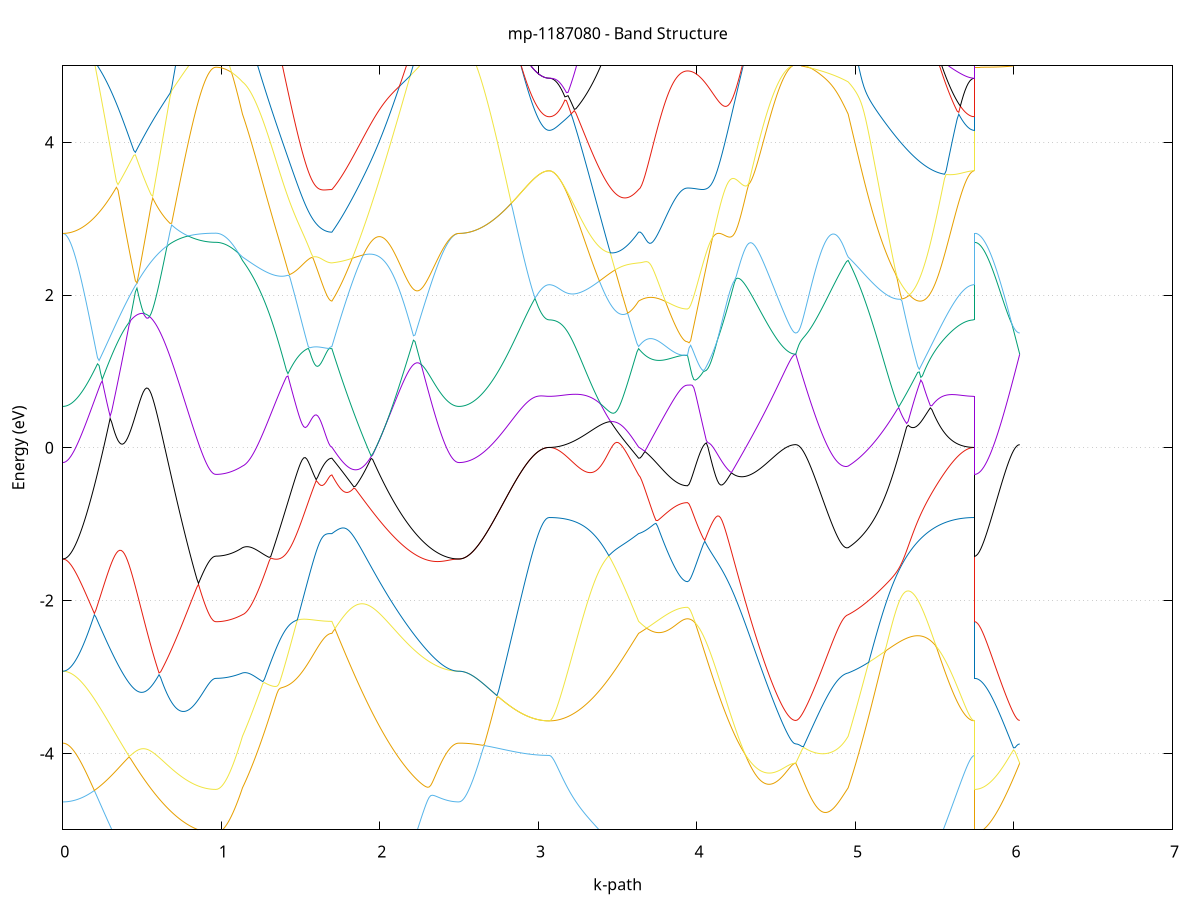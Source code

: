 set title 'mp-1187080 - Band Structure'
set xlabel 'k-path'
set ylabel 'Energy (eV)'
set grid y
set yrange [-5:5]
set terminal png size 800,600
set output 'mp-1187080_bands_gnuplot.png'
plot '-' using 1:2 with lines notitle, '-' using 1:2 with lines notitle, '-' using 1:2 with lines notitle, '-' using 1:2 with lines notitle, '-' using 1:2 with lines notitle, '-' using 1:2 with lines notitle, '-' using 1:2 with lines notitle, '-' using 1:2 with lines notitle, '-' using 1:2 with lines notitle, '-' using 1:2 with lines notitle, '-' using 1:2 with lines notitle, '-' using 1:2 with lines notitle, '-' using 1:2 with lines notitle, '-' using 1:2 with lines notitle, '-' using 1:2 with lines notitle, '-' using 1:2 with lines notitle, '-' using 1:2 with lines notitle, '-' using 1:2 with lines notitle, '-' using 1:2 with lines notitle, '-' using 1:2 with lines notitle, '-' using 1:2 with lines notitle, '-' using 1:2 with lines notitle, '-' using 1:2 with lines notitle, '-' using 1:2 with lines notitle, '-' using 1:2 with lines notitle, '-' using 1:2 with lines notitle, '-' using 1:2 with lines notitle, '-' using 1:2 with lines notitle, '-' using 1:2 with lines notitle, '-' using 1:2 with lines notitle, '-' using 1:2 with lines notitle, '-' using 1:2 with lines notitle, '-' using 1:2 with lines notitle, '-' using 1:2 with lines notitle, '-' using 1:2 with lines notitle, '-' using 1:2 with lines notitle, '-' using 1:2 with lines notitle, '-' using 1:2 with lines notitle, '-' using 1:2 with lines notitle, '-' using 1:2 with lines notitle, '-' using 1:2 with lines notitle, '-' using 1:2 with lines notitle, '-' using 1:2 with lines notitle, '-' using 1:2 with lines notitle, '-' using 1:2 with lines notitle, '-' using 1:2 with lines notitle, '-' using 1:2 with lines notitle, '-' using 1:2 with lines notitle, '-' using 1:2 with lines notitle, '-' using 1:2 with lines notitle, '-' using 1:2 with lines notitle, '-' using 1:2 with lines notitle, '-' using 1:2 with lines notitle, '-' using 1:2 with lines notitle, '-' using 1:2 with lines notitle, '-' using 1:2 with lines notitle, '-' using 1:2 with lines notitle, '-' using 1:2 with lines notitle, '-' using 1:2 with lines notitle, '-' using 1:2 with lines notitle, '-' using 1:2 with lines notitle, '-' using 1:2 with lines notitle, '-' using 1:2 with lines notitle, '-' using 1:2 with lines notitle
0.000000 -21.622153
0.009953 -21.622153
0.019906 -21.622053
0.029860 -21.622053
0.039813 -21.621953
0.049766 -21.621853
0.059719 -21.621753
0.069673 -21.621653
0.079626 -21.621653
0.089579 -21.621553
0.099532 -21.621453
0.109486 -21.621353
0.119439 -21.621253
0.129392 -21.621253
0.139345 -21.621153
0.149299 -21.621053
0.159252 -21.620953
0.169205 -21.620853
0.179158 -21.620753
0.189112 -21.620653
0.199065 -21.620553
0.209018 -21.620453
0.218971 -21.620353
0.228925 -21.620253
0.238878 -21.620153
0.248831 -21.620053
0.258784 -21.619853
0.268738 -21.619753
0.278691 -21.619653
0.288644 -21.619553
0.298597 -21.619353
0.308551 -21.619253
0.318504 -21.619053
0.328457 -21.618953
0.338410 -21.618853
0.348364 -21.618653
0.358317 -21.618453
0.368270 -21.618353
0.378223 -21.618153
0.388177 -21.618053
0.398130 -21.617853
0.408083 -21.617753
0.418036 -21.617553
0.427989 -21.617353
0.437943 -21.617253
0.447896 -21.617053
0.457849 -21.616853
0.467802 -21.616753
0.477756 -21.616553
0.487709 -21.616353
0.497662 -21.616253
0.507615 -21.616053
0.517569 -21.615853
0.527522 -21.615653
0.537475 -21.615553
0.547428 -21.615353
0.557382 -21.615153
0.567335 -21.615053
0.577288 -21.614853
0.587241 -21.614653
0.597195 -21.614553
0.607148 -21.614353
0.617101 -21.614153
0.627054 -21.614053
0.637008 -21.613853
0.646961 -21.613653
0.656914 -21.613553
0.666867 -21.613353
0.676821 -21.613253
0.686774 -21.613053
0.696727 -21.612853
0.706680 -21.612753
0.716634 -21.612653
0.726587 -21.612453
0.736540 -21.612353
0.746493 -21.612153
0.756447 -21.612053
0.766400 -21.611953
0.776353 -21.611753
0.786306 -21.611653
0.796259 -21.611553
0.806213 -21.611453
0.816166 -21.611353
0.826119 -21.611153
0.836072 -21.611053
0.846026 -21.610953
0.855979 -21.610953
0.865932 -21.611553
0.875885 -21.612153
0.885839 -21.612753
0.895792 -21.613253
0.905745 -21.613653
0.915698 -21.614053
0.925652 -21.614353
0.935605 -21.614553
0.945558 -21.614753
0.955511 -21.614853
0.965465 -21.614853
0.965465 -21.614853
0.975345 -21.614853
0.985225 -21.614853
0.995105 -21.614953
1.004985 -21.614953
1.014865 -21.614953
1.024745 -21.614953
1.034625 -21.614953
1.044505 -21.615053
1.054385 -21.615053
1.064265 -21.615053
1.074145 -21.615153
1.084025 -21.615153
1.093905 -21.615253
1.103785 -21.615253
1.113665 -21.615353
1.123545 -21.615453
1.133425 -21.615453
1.133425 -21.615453
1.143318 -21.615553
1.153212 -21.615553
1.163105 -21.615453
1.172998 -21.615453
1.182892 -21.615353
1.192785 -21.615153
1.202679 -21.615053
1.212572 -21.614853
1.222465 -21.614653
1.232359 -21.614353
1.242252 -21.614053
1.252145 -21.613753
1.262039 -21.613453
1.271932 -21.613153
1.281825 -21.612753
1.291719 -21.612353
1.301612 -21.611853
1.311505 -21.611453
1.321399 -21.610953
1.331292 -21.610453
1.341185 -21.609953
1.351079 -21.609453
1.360972 -21.608853
1.370865 -21.608353
1.380759 -21.607753
1.390652 -21.607153
1.400545 -21.606553
1.410439 -21.605953
1.420332 -21.605353
1.430225 -21.604753
1.440119 -21.604153
1.450012 -21.603553
1.459905 -21.602953
1.469799 -21.602353
1.479692 -21.601753
1.489586 -21.601153
1.499479 -21.600653
1.509372 -21.600053
1.519266 -21.599453
1.529159 -21.598953
1.539052 -21.598453
1.548946 -21.597953
1.558839 -21.597453
1.568732 -21.596953
1.578626 -21.596453
1.588519 -21.596053
1.598412 -21.595553
1.608306 -21.595153
1.618199 -21.594753
1.628092 -21.594353
1.637986 -21.594053
1.647879 -21.593653
1.657772 -21.593353
1.667666 -21.593153
1.677559 -21.592953
1.687452 -21.592753
1.697346 -21.592753
1.697346 -21.592753
1.707240 -21.591853
1.717135 -21.590953
1.727029 -21.590153
1.736924 -21.589253
1.746818 -21.588853
1.756713 -21.588953
1.766607 -21.589053
1.776502 -21.589153
1.786396 -21.589253
1.796290 -21.589353
1.806185 -21.589553
1.816079 -21.589653
1.825974 -21.589753
1.835868 -21.589953
1.845763 -21.590153
1.855657 -21.590253
1.865552 -21.590453
1.875446 -21.590653
1.885341 -21.590953
1.895235 -21.591153
1.905130 -21.591353
1.915024 -21.591653
1.924919 -21.591953
1.934813 -21.592253
1.944708 -21.592653
1.954602 -21.592953
1.964497 -21.593353
1.974391 -21.593753
1.984286 -21.594253
1.994180 -21.594753
2.004074 -21.595253
2.013969 -21.595853
2.023863 -21.596353
2.033758 -21.597053
2.043652 -21.597653
2.053547 -21.598353
2.063441 -21.599053
2.073336 -21.599753
2.083230 -21.600453
2.093125 -21.601253
2.103019 -21.601953
2.112914 -21.602753
2.122808 -21.603553
2.132703 -21.604353
2.142597 -21.605153
2.152492 -21.605953
2.162386 -21.606753
2.172281 -21.607453
2.182175 -21.608253
2.192070 -21.609053
2.201964 -21.609753
2.211858 -21.610453
2.221753 -21.611253
2.231647 -21.611953
2.241542 -21.612653
2.251436 -21.613253
2.261331 -21.613953
2.271225 -21.614553
2.281120 -21.615153
2.291014 -21.615753
2.300909 -21.616353
2.310803 -21.616953
2.320698 -21.617453
2.330592 -21.617953
2.340487 -21.618353
2.350381 -21.618853
2.360276 -21.619253
2.370170 -21.619653
2.380065 -21.620053
2.389959 -21.620353
2.399854 -21.620653
2.409748 -21.620953
2.419642 -21.621153
2.429537 -21.621453
2.439431 -21.621653
2.449326 -21.621753
2.459220 -21.621953
2.469115 -21.622053
2.479009 -21.622053
2.488904 -21.622153
2.498798 -21.622153
2.498798 -21.622153
2.508789 -21.622153
2.518780 -21.622153
2.528772 -21.622153
2.538763 -21.622153
2.548754 -21.622153
2.558745 -21.622053
2.568736 -21.622053
2.578727 -21.622053
2.588718 -21.621953
2.598709 -21.621953
2.608700 -21.621953
2.618691 -21.621853
2.628682 -21.621853
2.638673 -21.621753
2.648664 -21.621753
2.658655 -21.621653
2.668646 -21.621653
2.678638 -21.621553
2.688629 -21.621453
2.698620 -21.621453
2.708611 -21.621353
2.718602 -21.621353
2.728593 -21.621253
2.738584 -21.621153
2.748575 -21.621053
2.758566 -21.621053
2.768557 -21.620953
2.778548 -21.620853
2.788539 -21.620753
2.798530 -21.620753
2.808521 -21.620653
2.818512 -21.620553
2.828504 -21.620453
2.838495 -21.620453
2.848486 -21.620353
2.858477 -21.620253
2.868468 -21.620153
2.878459 -21.620153
2.888450 -21.620053
2.898441 -21.619953
2.908432 -21.619953
2.918423 -21.619853
2.928414 -21.619853
2.938405 -21.619753
2.948396 -21.619653
2.958387 -21.619653
2.968378 -21.619653
2.978370 -21.619553
2.988361 -21.619553
2.998352 -21.619453
3.008343 -21.619453
3.018334 -21.619453
3.028325 -21.619453
3.038316 -21.619453
3.048307 -21.619453
3.058298 -21.619353
3.068289 -21.619353
3.068289 -21.619353
3.078182 -21.619353
3.088076 -21.619353
3.097969 -21.619353
3.107862 -21.619253
3.117756 -21.619253
3.127649 -21.619153
3.137543 -21.619053
3.147436 -21.618953
3.157329 -21.618853
3.167223 -21.618753
3.177116 -21.618653
3.187009 -21.618453
3.196903 -21.618253
3.206796 -21.618053
3.216689 -21.617853
3.226583 -21.617653
3.236476 -21.617353
3.246369 -21.617153
3.256263 -21.616853
3.266156 -21.616553
3.276049 -21.616153
3.285943 -21.615853
3.295836 -21.615453
3.305729 -21.615153
3.315623 -21.614653
3.325516 -21.614253
3.335409 -21.613853
3.345303 -21.613353
3.355196 -21.612853
3.365089 -21.612353
3.374983 -21.611853
3.384876 -21.611253
3.394769 -21.610753
3.404663 -21.610153
3.414556 -21.609553
3.424450 -21.608953
3.434343 -21.608253
3.444236 -21.607653
3.454130 -21.606953
3.464023 -21.606253
3.473916 -21.605553
3.483810 -21.604853
3.493703 -21.604153
3.503596 -21.603353
3.513490 -21.602653
3.523383 -21.601853
3.533276 -21.601053
3.543170 -21.600253
3.553063 -21.599453
3.562956 -21.598653
3.572850 -21.597853
3.582743 -21.596953
3.592636 -21.596153
3.602530 -21.595353
3.612423 -21.594453
3.622316 -21.593553
3.632210 -21.592753
3.632210 -21.592753
3.642162 -21.592453
3.652114 -21.592253
3.662067 -21.592153
3.672019 -21.592153
3.681971 -21.592253
3.691924 -21.592353
3.701876 -21.592453
3.711828 -21.592653
3.721780 -21.592853
3.731733 -21.593053
3.741685 -21.593253
3.751637 -21.593453
3.761590 -21.593653
3.771542 -21.593853
3.781494 -21.593953
3.791446 -21.594153
3.801399 -21.594353
3.811351 -21.594453
3.821303 -21.594653
3.831256 -21.594753
3.841208 -21.594853
3.851160 -21.594953
3.861113 -21.595053
3.871065 -21.595153
3.881017 -21.595253
3.890969 -21.595353
3.900922 -21.595353
3.910874 -21.595453
3.920826 -21.595453
3.930779 -21.595453
3.940731 -21.595453
3.940731 -21.595453
3.950625 -21.595453
3.960519 -21.595453
3.970413 -21.595453
3.980307 -21.595553
3.990201 -21.595553
4.000095 -21.595553
4.009989 -21.595653
4.019883 -21.595653
4.029777 -21.595653
4.039671 -21.595753
4.049565 -21.595853
4.059459 -21.595853
4.069353 -21.595953
4.079247 -21.596053
4.089141 -21.596153
4.099035 -21.596253
4.108929 -21.596453
4.118823 -21.596553
4.128717 -21.596753
4.138611 -21.596853
4.148505 -21.597053
4.158399 -21.597253
4.168293 -21.597453
4.178187 -21.597653
4.188081 -21.597953
4.197975 -21.598253
4.207869 -21.598453
4.217763 -21.598753
4.227657 -21.599153
4.237551 -21.599453
4.247445 -21.599853
4.257339 -21.600153
4.267233 -21.600553
4.277127 -21.600953
4.287021 -21.601353
4.296915 -21.601853
4.306809 -21.602253
4.316703 -21.602753
4.326597 -21.603153
4.336491 -21.603653
4.346385 -21.604153
4.356279 -21.604553
4.366173 -21.605053
4.376067 -21.605553
4.385961 -21.606053
4.395855 -21.606453
4.405749 -21.606953
4.415643 -21.607353
4.425537 -21.607853
4.435431 -21.608253
4.445325 -21.608653
4.455219 -21.609053
4.465113 -21.609453
4.475007 -21.609853
4.484901 -21.610153
4.494795 -21.610553
4.504689 -21.610853
4.514583 -21.611153
4.524477 -21.611353
4.534371 -21.611653
4.544265 -21.611853
4.554159 -21.612053
4.564053 -21.612253
4.573947 -21.612353
4.583841 -21.612453
4.593735 -21.612553
4.603629 -21.612653
4.613523 -21.612653
4.623417 -21.612653
4.623417 -21.612653
4.633141 -21.612753
4.642864 -21.612953
4.652587 -21.613053
4.662311 -21.613153
4.672034 -21.613253
4.681757 -21.613353
4.691480 -21.613453
4.701204 -21.613553
4.710927 -21.613653
4.720650 -21.613753
4.730374 -21.613853
4.740097 -21.613953
4.749820 -21.614053
4.759543 -21.614153
4.769267 -21.614253
4.778990 -21.614353
4.788713 -21.614453
4.798436 -21.614553
4.808160 -21.614653
4.817883 -21.614653
4.827606 -21.614753
4.837330 -21.614853
4.847053 -21.614953
4.856776 -21.614953
4.866499 -21.615053
4.876223 -21.615153
4.885946 -21.615153
4.895669 -21.615253
4.905393 -21.615253
4.915116 -21.615353
4.924839 -21.615353
4.934562 -21.615353
4.944286 -21.615453
4.954009 -21.615453
4.954009 -21.615453
4.963978 -21.615553
4.973946 -21.615653
4.983915 -21.615653
4.993884 -21.615753
5.003853 -21.615853
5.013822 -21.615953
5.023790 -21.616053
5.033759 -21.616153
5.043728 -21.616153
5.053697 -21.616253
5.063666 -21.616353
5.073635 -21.616453
5.083603 -21.616553
5.093572 -21.616653
5.103541 -21.616753
5.113510 -21.616853
5.123479 -21.616953
5.133447 -21.617053
5.143416 -21.617153
5.153385 -21.617253
5.163354 -21.617353
5.173323 -21.617453
5.183291 -21.617553
5.193260 -21.617653
5.203229 -21.617753
5.213198 -21.617753
5.223167 -21.617853
5.233135 -21.617953
5.243104 -21.618053
5.253073 -21.618153
5.263042 -21.618253
5.273011 -21.618253
5.282979 -21.618353
5.292948 -21.618453
5.302917 -21.618553
5.312886 -21.618553
5.322855 -21.618653
5.332823 -21.618753
5.342792 -21.618753
5.352761 -21.618853
5.362730 -21.618853
5.372699 -21.618953
5.382667 -21.618953
5.392636 -21.619053
5.402605 -21.619053
5.412574 -21.619153
5.422543 -21.619153
5.432511 -21.619153
5.442480 -21.619153
5.452449 -21.619253
5.462418 -21.619253
5.472387 -21.619253
5.482355 -21.619253
5.492324 -21.619253
5.502293 -21.619253
5.512262 -21.619253
5.522231 -21.619253
5.532199 -21.619253
5.542168 -21.619253
5.552137 -21.619253
5.562106 -21.619253
5.572075 -21.619253
5.582043 -21.619253
5.592012 -21.619253
5.601981 -21.619253
5.611950 -21.619253
5.621919 -21.619253
5.631887 -21.619153
5.641856 -21.619153
5.651825 -21.619153
5.661794 -21.619253
5.671763 -21.619253
5.681731 -21.619253
5.691700 -21.619253
5.701669 -21.619253
5.711638 -21.619353
5.721607 -21.619353
5.731575 -21.619353
5.741544 -21.619353
5.751513 -21.619353
5.751513 -21.614853
5.761332 -21.614853
5.771151 -21.614853
5.780969 -21.614853
5.790788 -21.614853
5.800607 -21.614853
5.810426 -21.614753
5.820245 -21.614753
5.830064 -21.614653
5.839882 -21.614653
5.849701 -21.614553
5.859520 -21.614553
5.869339 -21.614453
5.879158 -21.614353
5.888976 -21.614253
5.898795 -21.614253
5.908614 -21.614153
5.918433 -21.614053
5.928252 -21.613953
5.938070 -21.613853
5.947889 -21.613753
5.957708 -21.613653
5.967527 -21.613553
5.977346 -21.613453
5.987164 -21.613253
5.996983 -21.613153
6.006802 -21.613053
6.016621 -21.612953
6.026440 -21.612853
6.036258 -21.612653
e
0.000000 -21.619953
0.009953 -21.619953
0.019906 -21.619853
0.029860 -21.619653
0.039813 -21.619353
0.049766 -21.618953
0.059719 -21.618553
0.069673 -21.617953
0.079626 -21.617353
0.089579 -21.616553
0.099532 -21.615753
0.109486 -21.614853
0.119439 -21.613853
0.129392 -21.612753
0.139345 -21.611553
0.149299 -21.610253
0.159252 -21.608953
0.169205 -21.607553
0.179158 -21.606053
0.189112 -21.604453
0.199065 -21.602953
0.209018 -21.601253
0.218971 -21.599653
0.228925 -21.597953
0.238878 -21.596253
0.248831 -21.594553
0.258784 -21.592853
0.268738 -21.591353
0.278691 -21.589853
0.288644 -21.588553
0.298597 -21.587453
0.308551 -21.586553
0.318504 -21.585953
0.328457 -21.585553
0.338410 -21.585353
0.348364 -21.585253
0.358317 -21.585353
0.368270 -21.585453
0.378223 -21.585753
0.388177 -21.585953
0.398130 -21.586353
0.408083 -21.586653
0.418036 -21.587053
0.427989 -21.587353
0.437943 -21.587753
0.447896 -21.588153
0.457849 -21.588553
0.467802 -21.588953
0.477756 -21.589453
0.487709 -21.589853
0.497662 -21.590253
0.507615 -21.590653
0.517569 -21.591053
0.527522 -21.591553
0.537475 -21.591953
0.547428 -21.592353
0.557382 -21.592753
0.567335 -21.593153
0.577288 -21.593553
0.587241 -21.593953
0.597195 -21.594353
0.607148 -21.594753
0.617101 -21.595153
0.627054 -21.595453
0.637008 -21.595853
0.646961 -21.596253
0.656914 -21.596553
0.666867 -21.596953
0.676821 -21.597253
0.686774 -21.597653
0.696727 -21.597953
0.706680 -21.598253
0.716634 -21.598553
0.726587 -21.598853
0.736540 -21.599153
0.746493 -21.600053
0.756447 -21.601153
0.766400 -21.602353
0.776353 -21.603453
0.786306 -21.604553
0.796259 -21.605553
0.806213 -21.606553
0.816166 -21.607553
0.826119 -21.608453
0.836072 -21.609253
0.846026 -21.610053
0.855979 -21.610853
0.865932 -21.610853
0.875885 -21.610753
0.885839 -21.610653
0.895792 -21.610653
0.905745 -21.610553
0.915698 -21.610453
0.925652 -21.610453
0.935605 -21.610453
0.945558 -21.610353
0.955511 -21.610353
0.965465 -21.610353
0.965465 -21.610353
0.975345 -21.610353
0.985225 -21.610253
0.995105 -21.610053
1.004985 -21.609853
1.014865 -21.609553
1.024745 -21.609153
1.034625 -21.608753
1.044505 -21.608253
1.054385 -21.607753
1.064265 -21.607153
1.074145 -21.606553
1.084025 -21.605853
1.093905 -21.605053
1.103785 -21.604253
1.113665 -21.603453
1.123545 -21.602553
1.133425 -21.601653
1.133425 -21.601653
1.143318 -21.601053
1.153212 -21.600453
1.163105 -21.599753
1.172998 -21.599153
1.182892 -21.598653
1.192785 -21.598153
1.202679 -21.597653
1.212572 -21.597153
1.222465 -21.596753
1.232359 -21.596353
1.242252 -21.595953
1.252145 -21.595553
1.262039 -21.595253
1.271932 -21.594853
1.281825 -21.594453
1.291719 -21.594053
1.301612 -21.593753
1.311505 -21.593353
1.321399 -21.593053
1.331292 -21.592653
1.341185 -21.592353
1.351079 -21.592053
1.360972 -21.591753
1.370865 -21.591453
1.380759 -21.591153
1.390652 -21.590853
1.400545 -21.590553
1.410439 -21.590353
1.420332 -21.590153
1.430225 -21.589953
1.440119 -21.589753
1.450012 -21.589553
1.459905 -21.589453
1.469799 -21.589253
1.479692 -21.589153
1.489586 -21.589053
1.499479 -21.588953
1.509372 -21.588853
1.519266 -21.588853
1.529159 -21.588753
1.539052 -21.588653
1.548946 -21.588653
1.558839 -21.588653
1.568732 -21.588553
1.578626 -21.588553
1.588519 -21.588753
1.598412 -21.588953
1.608306 -21.589153
1.618199 -21.589353
1.628092 -21.589553
1.637986 -21.589753
1.647879 -21.589953
1.657772 -21.590153
1.667666 -21.590353
1.677559 -21.590453
1.687452 -21.590653
1.697346 -21.590653
1.697346 -21.590653
1.707240 -21.590153
1.717135 -21.589653
1.727029 -21.589153
1.736924 -21.588753
1.746818 -21.588353
1.756713 -21.587653
1.766607 -21.587153
1.776502 -21.586653
1.786396 -21.586153
1.796290 -21.585653
1.806185 -21.585153
1.816079 -21.584653
1.825974 -21.584253
1.835868 -21.583753
1.845763 -21.583253
1.855657 -21.582753
1.865552 -21.582353
1.875446 -21.582353
1.885341 -21.582453
1.895235 -21.582453
1.905130 -21.582453
1.915024 -21.582553
1.924919 -21.582553
1.934813 -21.582653
1.944708 -21.582653
1.954602 -21.582653
1.964497 -21.582753
1.974391 -21.582753
1.984286 -21.582853
1.994180 -21.582853
2.004074 -21.582953
2.013969 -21.583053
2.023863 -21.583153
2.033758 -21.583253
2.043652 -21.583353
2.053547 -21.583553
2.063441 -21.583653
2.073336 -21.583853
2.083230 -21.584153
2.093125 -21.584453
2.103019 -21.584853
2.112914 -21.585253
2.122808 -21.585753
2.132703 -21.586353
2.142597 -21.587053
2.152492 -21.587853
2.162386 -21.588753
2.172281 -21.589753
2.182175 -21.590953
2.192070 -21.592153
2.201964 -21.593353
2.211858 -21.594753
2.221753 -21.596053
2.231647 -21.597453
2.241542 -21.598853
2.251436 -21.600253
2.261331 -21.601653
2.271225 -21.603053
2.281120 -21.604353
2.291014 -21.605653
2.300909 -21.606953
2.310803 -21.608153
2.320698 -21.609253
2.330592 -21.610353
2.340487 -21.611453
2.350381 -21.612453
2.360276 -21.613353
2.370170 -21.614253
2.380065 -21.615153
2.389959 -21.615853
2.399854 -21.616553
2.409748 -21.617253
2.419642 -21.617753
2.429537 -21.618253
2.439431 -21.618753
2.449326 -21.619053
2.459220 -21.619453
2.469115 -21.619653
2.479009 -21.619853
2.488904 -21.619953
2.498798 -21.619953
2.498798 -21.619953
2.508789 -21.619953
2.518780 -21.619953
2.528772 -21.619953
2.538763 -21.619953
2.548754 -21.619853
2.558745 -21.619853
2.568736 -21.619853
2.578727 -21.619753
2.588718 -21.619753
2.598709 -21.619653
2.608700 -21.619653
2.618691 -21.619553
2.628682 -21.619553
2.638673 -21.619453
2.648664 -21.619453
2.658655 -21.619353
2.668646 -21.619253
2.678638 -21.619153
2.688629 -21.619153
2.698620 -21.619053
2.708611 -21.618953
2.718602 -21.618853
2.728593 -21.618753
2.738584 -21.618653
2.748575 -21.618553
2.758566 -21.618453
2.768557 -21.618353
2.778548 -21.618253
2.788539 -21.618153
2.798530 -21.618053
2.808521 -21.617953
2.818512 -21.617853
2.828504 -21.617753
2.838495 -21.617653
2.848486 -21.617653
2.858477 -21.617553
2.868468 -21.617453
2.878459 -21.617353
2.888450 -21.617253
2.898441 -21.617153
2.908432 -21.617053
2.918423 -21.616953
2.928414 -21.616953
2.938405 -21.616853
2.948396 -21.616753
2.958387 -21.616753
2.968378 -21.616653
2.978370 -21.616553
2.988361 -21.616553
2.998352 -21.616553
3.008343 -21.616453
3.018334 -21.616453
3.028325 -21.616453
3.038316 -21.616353
3.048307 -21.616353
3.058298 -21.616353
3.068289 -21.616353
3.068289 -21.616353
3.078182 -21.616353
3.088076 -21.616253
3.097969 -21.616053
3.107862 -21.615853
3.117756 -21.615553
3.127649 -21.615153
3.137543 -21.614753
3.147436 -21.614253
3.157329 -21.613753
3.167223 -21.613153
3.177116 -21.612553
3.187009 -21.611853
3.196903 -21.611153
3.206796 -21.610453
3.216689 -21.609753
3.226583 -21.609153
3.236476 -21.608553
3.246369 -21.607953
3.256263 -21.607453
3.266156 -21.607053
3.276049 -21.606553
3.285943 -21.606153
3.295836 -21.605753
3.305729 -21.605453
3.315623 -21.605053
3.325516 -21.604653
3.335409 -21.604253
3.345303 -21.603853
3.355196 -21.603553
3.365089 -21.603153
3.374983 -21.602753
3.384876 -21.602353
3.394769 -21.601953
3.404663 -21.601553
3.414556 -21.601053
3.424450 -21.600653
3.434343 -21.600253
3.444236 -21.599753
3.454130 -21.599353
3.464023 -21.598853
3.473916 -21.598453
3.483810 -21.597953
3.493703 -21.597553
3.503596 -21.597053
3.513490 -21.596553
3.523383 -21.596053
3.533276 -21.595653
3.543170 -21.595153
3.553063 -21.594653
3.562956 -21.594153
3.572850 -21.593653
3.582743 -21.593153
3.592636 -21.592653
3.602530 -21.592153
3.612423 -21.591653
3.622316 -21.591153
3.632210 -21.590653
3.632210 -21.590653
3.642162 -21.590453
3.652114 -21.590253
3.662067 -21.590053
3.672019 -21.589953
3.681971 -21.589753
3.691924 -21.589553
3.701876 -21.589453
3.711828 -21.589353
3.721780 -21.589153
3.731733 -21.589053
3.741685 -21.589053
3.751637 -21.588953
3.761590 -21.588853
3.771542 -21.588853
3.781494 -21.588853
3.791446 -21.588753
3.801399 -21.588753
3.811351 -21.588753
3.821303 -21.588753
3.831256 -21.588753
3.841208 -21.588753
3.851160 -21.588753
3.861113 -21.588853
3.871065 -21.588853
3.881017 -21.588853
3.890969 -21.588853
3.900922 -21.588853
3.910874 -21.588853
3.920826 -21.588853
3.930779 -21.588853
3.940731 -21.588853
3.940731 -21.588853
3.950625 -21.588853
3.960519 -21.588853
3.970413 -21.588953
3.980307 -21.588953
3.990201 -21.589053
4.000095 -21.589053
4.009989 -21.589153
4.019883 -21.589253
4.029777 -21.589353
4.039671 -21.589453
4.049565 -21.589553
4.059459 -21.589653
4.069353 -21.589853
4.079247 -21.590053
4.089141 -21.590153
4.099035 -21.590353
4.108929 -21.590553
4.118823 -21.590753
4.128717 -21.591053
4.138611 -21.591253
4.148505 -21.591553
4.158399 -21.591753
4.168293 -21.592053
4.178187 -21.592353
4.188081 -21.592753
4.197975 -21.593053
4.207869 -21.593453
4.217763 -21.593853
4.227657 -21.594253
4.237551 -21.594653
4.247445 -21.595153
4.257339 -21.595653
4.267233 -21.596153
4.277127 -21.596753
4.287021 -21.597253
4.296915 -21.597853
4.306809 -21.598553
4.316703 -21.599153
4.326597 -21.599853
4.336491 -21.600453
4.346385 -21.601153
4.356279 -21.601853
4.366173 -21.602553
4.376067 -21.603153
4.385961 -21.603853
4.395855 -21.604453
4.405749 -21.605153
4.415643 -21.605753
4.425537 -21.606353
4.435431 -21.606953
4.445325 -21.607453
4.455219 -21.608053
4.465113 -21.608553
4.475007 -21.609053
4.484901 -21.609453
4.494795 -21.609953
4.504689 -21.610353
4.514583 -21.610653
4.524477 -21.611053
4.534371 -21.611353
4.544265 -21.611653
4.554159 -21.611853
4.564053 -21.612053
4.573947 -21.612253
4.583841 -21.612453
4.593735 -21.612553
4.603629 -21.612653
4.613523 -21.612653
4.623417 -21.612653
4.623417 -21.612653
4.633141 -21.612553
4.642864 -21.612453
4.652587 -21.612353
4.662311 -21.612153
4.672034 -21.611953
4.681757 -21.611753
4.691480 -21.611553
4.701204 -21.611353
4.710927 -21.611153
4.720650 -21.610853
4.730374 -21.610553
4.740097 -21.610353
4.749820 -21.610053
4.759543 -21.609753
4.769267 -21.609353
4.778990 -21.609053
4.788713 -21.608753
4.798436 -21.608353
4.808160 -21.607953
4.817883 -21.607653
4.827606 -21.607253
4.837330 -21.606853
4.847053 -21.606453
4.856776 -21.606053
4.866499 -21.605653
4.876223 -21.605253
4.885946 -21.604753
4.895669 -21.604353
4.905393 -21.603953
4.915116 -21.603453
4.924839 -21.603053
4.934562 -21.602553
4.944286 -21.602153
4.954009 -21.601653
4.954009 -21.601653
4.963978 -21.600753
4.973946 -21.599853
4.983915 -21.598853
4.993884 -21.597953
5.003853 -21.596953
5.013822 -21.596253
5.023790 -21.595753
5.033759 -21.595253
5.043728 -21.594753
5.053697 -21.594153
5.063666 -21.593653
5.073635 -21.593053
5.083603 -21.592553
5.093572 -21.591953
5.103541 -21.591453
5.113510 -21.590853
5.123479 -21.590353
5.133447 -21.589753
5.143416 -21.589453
5.153385 -21.589953
5.163354 -21.590553
5.173323 -21.591053
5.183291 -21.591553
5.193260 -21.592053
5.203229 -21.592553
5.213198 -21.593153
5.223167 -21.593653
5.233135 -21.594153
5.243104 -21.594553
5.253073 -21.595053
5.263042 -21.595553
5.273011 -21.596053
5.282979 -21.596553
5.292948 -21.596953
5.302917 -21.597453
5.312886 -21.597953
5.322855 -21.598353
5.332823 -21.598853
5.342792 -21.599253
5.352761 -21.599653
5.362730 -21.600153
5.372699 -21.600553
5.382667 -21.600953
5.392636 -21.601353
5.402605 -21.601753
5.412574 -21.602153
5.422543 -21.602553
5.432511 -21.602953
5.442480 -21.603353
5.452449 -21.603753
5.462418 -21.604153
5.472387 -21.604553
5.482355 -21.604953
5.492324 -21.605253
5.502293 -21.605653
5.512262 -21.606053
5.522231 -21.606453
5.532199 -21.606753
5.542168 -21.607153
5.552137 -21.607553
5.562106 -21.607953
5.572075 -21.608353
5.582043 -21.608853
5.592012 -21.609353
5.601981 -21.609853
5.611950 -21.610453
5.621919 -21.611053
5.631887 -21.611653
5.641856 -21.612253
5.651825 -21.612953
5.661794 -21.613553
5.671763 -21.614153
5.681731 -21.614653
5.691700 -21.615153
5.701669 -21.615553
5.711638 -21.615853
5.721607 -21.616053
5.731575 -21.616253
5.741544 -21.616353
5.751513 -21.616353
5.751513 -21.610353
5.761332 -21.610353
5.771151 -21.610353
5.780969 -21.610453
5.790788 -21.610453
5.800607 -21.610453
5.810426 -21.610553
5.820245 -21.610553
5.830064 -21.610653
5.839882 -21.610653
5.849701 -21.610753
5.859520 -21.610753
5.869339 -21.610853
5.879158 -21.610953
5.888976 -21.611053
5.898795 -21.611153
5.908614 -21.611253
5.918433 -21.611353
5.928252 -21.611453
5.938070 -21.611553
5.947889 -21.611653
5.957708 -21.611753
5.967527 -21.611853
5.977346 -21.611953
5.987164 -21.612053
5.996983 -21.612253
6.006802 -21.612353
6.016621 -21.612453
6.026440 -21.612553
6.036258 -21.612653
e
0.000000 -21.577053
0.009953 -21.577053
0.019906 -21.577053
0.029860 -21.577053
0.039813 -21.577153
0.049766 -21.577153
0.059719 -21.577253
0.069673 -21.577253
0.079626 -21.577353
0.089579 -21.577353
0.099532 -21.577453
0.109486 -21.577553
0.119439 -21.577553
0.129392 -21.577653
0.139345 -21.577753
0.149299 -21.577753
0.159252 -21.577853
0.169205 -21.577853
0.179158 -21.577953
0.189112 -21.577953
0.199065 -21.577953
0.209018 -21.578053
0.218971 -21.578053
0.228925 -21.578053
0.238878 -21.578053
0.248831 -21.578053
0.258784 -21.578053
0.268738 -21.578053
0.278691 -21.578053
0.288644 -21.578053
0.298597 -21.578053
0.308551 -21.577953
0.318504 -21.577953
0.328457 -21.577853
0.338410 -21.577853
0.348364 -21.577753
0.358317 -21.577753
0.368270 -21.577653
0.378223 -21.577653
0.388177 -21.577553
0.398130 -21.577453
0.408083 -21.577353
0.418036 -21.577353
0.427989 -21.577253
0.437943 -21.577153
0.447896 -21.577053
0.457849 -21.576953
0.467802 -21.576853
0.477756 -21.576753
0.487709 -21.576653
0.497662 -21.576553
0.507615 -21.576453
0.517569 -21.576353
0.527522 -21.576253
0.537475 -21.576753
0.547428 -21.577553
0.557382 -21.578353
0.567335 -21.579253
0.577288 -21.580153
0.587241 -21.581153
0.597195 -21.582153
0.607148 -21.583153
0.617101 -21.584253
0.627054 -21.585353
0.637008 -21.586553
0.646961 -21.587753
0.656914 -21.588953
0.666867 -21.590153
0.676821 -21.591353
0.686774 -21.592653
0.696727 -21.593853
0.706680 -21.595153
0.716634 -21.596353
0.726587 -21.597653
0.736540 -21.598853
0.746493 -21.599453
0.756447 -21.599753
0.766400 -21.600053
0.776353 -21.600253
0.786306 -21.600553
0.796259 -21.600753
0.806213 -21.600953
0.816166 -21.601253
0.826119 -21.601453
0.836072 -21.601653
0.846026 -21.601753
0.855979 -21.601953
0.865932 -21.602153
0.875885 -21.602253
0.885839 -21.602353
0.895792 -21.602553
0.905745 -21.602653
0.915698 -21.602653
0.925652 -21.602753
0.935605 -21.602853
0.945558 -21.602853
0.955511 -21.602853
0.965465 -21.602853
0.965465 -21.602853
0.975345 -21.602853
0.985225 -21.602853
0.995105 -21.602753
1.004985 -21.602653
1.014865 -21.602553
1.024745 -21.602353
1.034625 -21.602253
1.044505 -21.602053
1.054385 -21.601753
1.064265 -21.601553
1.074145 -21.601253
1.084025 -21.600953
1.093905 -21.600653
1.103785 -21.600253
1.113665 -21.599953
1.123545 -21.599553
1.133425 -21.599153
1.133425 -21.599153
1.143318 -21.598853
1.153212 -21.598453
1.163105 -21.598153
1.172998 -21.597753
1.182892 -21.597253
1.192785 -21.596753
1.202679 -21.596153
1.212572 -21.595653
1.222465 -21.594953
1.232359 -21.594353
1.242252 -21.593753
1.252145 -21.593053
1.262039 -21.592453
1.271932 -21.591853
1.281825 -21.591253
1.291719 -21.590753
1.301612 -21.590153
1.311505 -21.589653
1.321399 -21.589153
1.331292 -21.588653
1.341185 -21.588253
1.351079 -21.587753
1.360972 -21.587353
1.370865 -21.586953
1.380759 -21.586553
1.390652 -21.586253
1.400545 -21.586153
1.410439 -21.586253
1.420332 -21.586453
1.430225 -21.586553
1.440119 -21.586653
1.450012 -21.586753
1.459905 -21.586953
1.469799 -21.587053
1.479692 -21.587153
1.489586 -21.587253
1.499479 -21.587353
1.509372 -21.587553
1.519266 -21.587653
1.529159 -21.587753
1.539052 -21.587953
1.548946 -21.588053
1.558839 -21.588253
1.568732 -21.588353
1.578626 -21.588553
1.588519 -21.588553
1.598412 -21.588553
1.608306 -21.588453
1.618199 -21.588453
1.628092 -21.588453
1.637986 -21.588453
1.647879 -21.588453
1.657772 -21.588453
1.667666 -21.588453
1.677559 -21.588453
1.687452 -21.588453
1.697346 -21.588453
1.697346 -21.588453
1.707240 -21.588553
1.717135 -21.588553
1.727029 -21.588653
1.736924 -21.588653
1.746818 -21.588153
1.756713 -21.587453
1.766607 -21.586653
1.776502 -21.585753
1.786396 -21.584853
1.796290 -21.584053
1.806185 -21.583253
1.816079 -21.582353
1.825974 -21.582053
1.835868 -21.582153
1.845763 -21.582253
1.855657 -21.582253
1.865552 -21.582353
1.875446 -21.581853
1.885341 -21.581453
1.895235 -21.580953
1.905130 -21.580553
1.915024 -21.580053
1.924919 -21.579653
1.934813 -21.579253
1.944708 -21.578853
1.954602 -21.578353
1.964497 -21.577953
1.974391 -21.577553
1.984286 -21.577153
1.994180 -21.576853
2.004074 -21.576453
2.013969 -21.576053
2.023863 -21.575953
2.033758 -21.576453
2.043652 -21.576953
2.053547 -21.577353
2.063441 -21.577753
2.073336 -21.578053
2.083230 -21.578353
2.093125 -21.578553
2.103019 -21.578753
2.112914 -21.578953
2.122808 -21.579053
2.132703 -21.579253
2.142597 -21.579253
2.152492 -21.579353
2.162386 -21.579453
2.172281 -21.579453
2.182175 -21.579453
2.192070 -21.579453
2.201964 -21.579353
2.211858 -21.579353
2.221753 -21.579353
2.231647 -21.579253
2.241542 -21.579153
2.251436 -21.579053
2.261331 -21.579053
2.271225 -21.578953
2.281120 -21.578853
2.291014 -21.578653
2.300909 -21.578553
2.310803 -21.578453
2.320698 -21.578353
2.330592 -21.578253
2.340487 -21.578153
2.350381 -21.578053
2.360276 -21.577953
2.370170 -21.577853
2.380065 -21.577753
2.389959 -21.577653
2.399854 -21.577553
2.409748 -21.577453
2.419642 -21.577353
2.429537 -21.577253
2.439431 -21.577253
2.449326 -21.577153
2.459220 -21.577153
2.469115 -21.577053
2.479009 -21.577053
2.488904 -21.577053
2.498798 -21.577053
2.498798 -21.577053
2.508789 -21.577053
2.518780 -21.577053
2.528772 -21.577153
2.538763 -21.577253
2.548754 -21.577353
2.558745 -21.577453
2.568736 -21.577553
2.578727 -21.577753
2.588718 -21.577953
2.598709 -21.578153
2.608700 -21.578753
2.618691 -21.579853
2.628682 -21.580953
2.638673 -21.582053
2.648664 -21.583153
2.658655 -21.584253
2.668646 -21.585253
2.678638 -21.586253
2.688629 -21.587253
2.698620 -21.588253
2.708611 -21.589253
2.718602 -21.590253
2.728593 -21.591153
2.738584 -21.592053
2.748575 -21.592953
2.758566 -21.593853
2.768557 -21.594653
2.778548 -21.595553
2.788539 -21.596353
2.798530 -21.597053
2.808521 -21.597853
2.818512 -21.598553
2.828504 -21.599253
2.838495 -21.599953
2.848486 -21.600653
2.858477 -21.601253
2.868468 -21.601853
2.878459 -21.602453
2.888450 -21.602953
2.898441 -21.603453
2.908432 -21.603953
2.918423 -21.604453
2.928414 -21.604853
2.938405 -21.605253
2.948396 -21.605653
2.958387 -21.606053
2.968378 -21.606353
2.978370 -21.606653
2.988361 -21.606853
2.998352 -21.607153
3.008343 -21.607353
3.018334 -21.607453
3.028325 -21.607653
3.038316 -21.607753
3.048307 -21.607853
3.058298 -21.607853
3.068289 -21.607853
3.068289 -21.607853
3.078182 -21.607853
3.088076 -21.607853
3.097969 -21.607753
3.107862 -21.607753
3.117756 -21.607653
3.127649 -21.607553
3.137543 -21.607353
3.147436 -21.607253
3.157329 -21.607053
3.167223 -21.606853
3.177116 -21.606553
3.187009 -21.606253
3.196903 -21.605853
3.206796 -21.605453
3.216689 -21.604953
3.226583 -21.604253
3.236476 -21.603453
3.246369 -21.602553
3.256263 -21.601553
3.266156 -21.600353
3.276049 -21.599553
3.285943 -21.598753
3.295836 -21.598053
3.305729 -21.597253
3.315623 -21.596353
3.325516 -21.595553
3.335409 -21.594653
3.345303 -21.593753
3.355196 -21.592853
3.365089 -21.591953
3.374983 -21.590953
3.384876 -21.589953
3.394769 -21.588953
3.404663 -21.588253
3.414556 -21.588253
3.424450 -21.588153
3.434343 -21.588153
3.444236 -21.588153
3.454130 -21.588153
3.464023 -21.588053
3.473916 -21.588053
3.483810 -21.588053
3.493703 -21.588053
3.503596 -21.588053
3.513490 -21.588053
3.523383 -21.588053
3.533276 -21.588053
3.543170 -21.588053
3.553063 -21.588053
3.562956 -21.588153
3.572850 -21.588153
3.582743 -21.588153
3.592636 -21.588253
3.602530 -21.588253
3.612423 -21.588353
3.622316 -21.588353
3.632210 -21.588453
3.632210 -21.588453
3.642162 -21.588453
3.652114 -21.588253
3.662067 -21.587953
3.672019 -21.587553
3.681971 -21.587153
3.691924 -21.586553
3.701876 -21.585953
3.711828 -21.585253
3.721780 -21.584553
3.731733 -21.583853
3.741685 -21.583153
3.751637 -21.582353
3.761590 -21.581553
3.771542 -21.580753
3.781494 -21.579953
3.791446 -21.579153
3.801399 -21.578953
3.811351 -21.578653
3.821303 -21.578453
3.831256 -21.578153
3.841208 -21.577953
3.851160 -21.577753
3.861113 -21.577553
3.871065 -21.577353
3.881017 -21.577153
3.890969 -21.577053
3.900922 -21.576953
3.910874 -21.576853
3.920826 -21.576753
3.930779 -21.576753
3.940731 -21.576653
3.940731 -21.576653
3.950625 -21.576653
3.960519 -21.576653
3.970413 -21.576653
3.980307 -21.576653
3.990201 -21.576653
4.000095 -21.576653
4.009989 -21.576653
4.019883 -21.576653
4.029777 -21.576653
4.039671 -21.576553
4.049565 -21.576553
4.059459 -21.576553
4.069353 -21.576553
4.079247 -21.576553
4.089141 -21.576553
4.099035 -21.576553
4.108929 -21.576553
4.118823 -21.576653
4.128717 -21.576853
4.138611 -21.577153
4.148505 -21.577753
4.158399 -21.578353
4.168293 -21.579053
4.178187 -21.579853
4.188081 -21.580753
4.197975 -21.581553
4.207869 -21.582353
4.217763 -21.583253
4.227657 -21.584053
4.237551 -21.584853
4.247445 -21.585653
4.257339 -21.586353
4.267233 -21.587053
4.277127 -21.587753
4.287021 -21.588353
4.296915 -21.588953
4.306809 -21.589553
4.316703 -21.590053
4.326597 -21.590553
4.336491 -21.591053
4.346385 -21.591453
4.356279 -21.591853
4.366173 -21.592253
4.376067 -21.592653
4.385961 -21.592953
4.395855 -21.593253
4.405749 -21.593553
4.415643 -21.593853
4.425537 -21.594153
4.435431 -21.594353
4.445325 -21.594653
4.455219 -21.594853
4.465113 -21.595053
4.475007 -21.595253
4.484901 -21.595453
4.494795 -21.595653
4.504689 -21.595753
4.514583 -21.595953
4.524477 -21.596053
4.534371 -21.596153
4.544265 -21.596253
4.554159 -21.596353
4.564053 -21.596453
4.573947 -21.596553
4.583841 -21.596553
4.593735 -21.596653
4.603629 -21.596653
4.613523 -21.596653
4.623417 -21.596653
4.623417 -21.596653
4.633141 -21.596753
4.642864 -21.596853
4.652587 -21.596953
4.662311 -21.597153
4.672034 -21.597353
4.681757 -21.597553
4.691480 -21.597853
4.701204 -21.598053
4.710927 -21.598353
4.720650 -21.598553
4.730374 -21.598753
4.740097 -21.598953
4.749820 -21.599153
4.759543 -21.599353
4.769267 -21.599553
4.778990 -21.599653
4.788713 -21.599853
4.798436 -21.599953
4.808160 -21.600053
4.817883 -21.600153
4.827606 -21.600153
4.837330 -21.600253
4.847053 -21.600253
4.856776 -21.600253
4.866499 -21.600253
4.876223 -21.600153
4.885946 -21.600153
4.895669 -21.600053
4.905393 -21.599953
4.915116 -21.599853
4.924839 -21.599653
4.934562 -21.599453
4.944286 -21.599353
4.954009 -21.599153
4.954009 -21.599153
4.963978 -21.598653
4.973946 -21.598253
4.983915 -21.597753
4.993884 -21.597253
5.003853 -21.596753
5.013822 -21.596053
5.023790 -21.595153
5.033759 -21.594253
5.043728 -21.593453
5.053697 -21.592653
5.063666 -21.591853
5.073635 -21.591153
5.083603 -21.590553
5.093572 -21.589953
5.103541 -21.589453
5.113510 -21.588953
5.123479 -21.588553
5.133447 -21.588953
5.143416 -21.589253
5.153385 -21.588753
5.163354 -21.588153
5.173323 -21.587653
5.183291 -21.587153
5.193260 -21.586953
5.203229 -21.586853
5.213198 -21.586753
5.223167 -21.586753
5.233135 -21.586753
5.243104 -21.586653
5.253073 -21.586653
5.263042 -21.586753
5.273011 -21.586753
5.282979 -21.586753
5.292948 -21.586853
5.302917 -21.586853
5.312886 -21.586953
5.322855 -21.586953
5.332823 -21.587053
5.342792 -21.587153
5.352761 -21.587353
5.362730 -21.588253
5.372699 -21.589053
5.382667 -21.589853
5.392636 -21.590653
5.402605 -21.591553
5.412574 -21.592353
5.422543 -21.593153
5.432511 -21.593853
5.442480 -21.594653
5.452449 -21.595453
5.462418 -21.596153
5.472387 -21.596853
5.482355 -21.597553
5.492324 -21.598253
5.502293 -21.598953
5.512262 -21.599653
5.522231 -21.600253
5.532199 -21.600853
5.542168 -21.601453
5.552137 -21.602053
5.562106 -21.602553
5.572075 -21.603053
5.582043 -21.603553
5.592012 -21.604053
5.601981 -21.604553
5.611950 -21.604953
5.621919 -21.605353
5.631887 -21.605753
5.641856 -21.606053
5.651825 -21.606353
5.661794 -21.606653
5.671763 -21.606853
5.681731 -21.607153
5.691700 -21.607353
5.701669 -21.607453
5.711638 -21.607653
5.721607 -21.607753
5.731575 -21.607853
5.741544 -21.607853
5.751513 -21.607853
5.751513 -21.602853
5.761332 -21.602853
5.771151 -21.602853
5.780969 -21.602753
5.790788 -21.602753
5.800607 -21.602653
5.810426 -21.602553
5.820245 -21.602353
5.830064 -21.602253
5.839882 -21.602053
5.849701 -21.601853
5.859520 -21.601653
5.869339 -21.601453
5.879158 -21.601153
5.888976 -21.600853
5.898795 -21.600653
5.908614 -21.600353
5.918433 -21.599953
5.928252 -21.599653
5.938070 -21.599353
5.947889 -21.598953
5.957708 -21.598653
5.967527 -21.598353
5.977346 -21.597953
5.987164 -21.597653
5.996983 -21.597353
6.006802 -21.597053
6.016621 -21.596853
6.026440 -21.596753
6.036258 -21.596653
e
0.000000 -21.571953
0.009953 -21.571953
0.019906 -21.571953
0.029860 -21.571953
0.039813 -21.572053
0.049766 -21.572153
0.059719 -21.572153
0.069673 -21.572253
0.079626 -21.572353
0.089579 -21.572453
0.099532 -21.572653
0.109486 -21.572753
0.119439 -21.572953
0.129392 -21.573153
0.139345 -21.573353
0.149299 -21.573553
0.159252 -21.573753
0.169205 -21.573953
0.179158 -21.574253
0.189112 -21.574453
0.199065 -21.574753
0.209018 -21.574953
0.218971 -21.575253
0.228925 -21.575453
0.238878 -21.575653
0.248831 -21.575853
0.258784 -21.576053
0.268738 -21.576153
0.278691 -21.576153
0.288644 -21.576053
0.298597 -21.575953
0.308551 -21.575653
0.318504 -21.575253
0.328457 -21.574853
0.338410 -21.574353
0.348364 -21.573953
0.358317 -21.573553
0.368270 -21.573253
0.378223 -21.573053
0.388177 -21.572753
0.398130 -21.572653
0.408083 -21.572453
0.418036 -21.572453
0.427989 -21.572353
0.437943 -21.572253
0.447896 -21.572253
0.457849 -21.572253
0.467802 -21.572553
0.477756 -21.573053
0.487709 -21.573553
0.497662 -21.574153
0.507615 -21.574653
0.517569 -21.575353
0.527522 -21.576053
0.537475 -21.576153
0.547428 -21.576053
0.557382 -21.575953
0.567335 -21.575853
0.577288 -21.575653
0.587241 -21.575553
0.597195 -21.575453
0.607148 -21.575353
0.617101 -21.575253
0.627054 -21.575153
0.637008 -21.575053
0.646961 -21.574953
0.656914 -21.574853
0.666867 -21.574753
0.676821 -21.574653
0.686774 -21.574553
0.696727 -21.574453
0.706680 -21.574353
0.716634 -21.574253
0.726587 -21.574153
0.736540 -21.574053
0.746493 -21.573953
0.756447 -21.573853
0.766400 -21.573853
0.776353 -21.573853
0.786306 -21.573853
0.796259 -21.573953
0.806213 -21.573953
0.816166 -21.574053
0.826119 -21.574053
0.836072 -21.574053
0.846026 -21.574153
0.855979 -21.574153
0.865932 -21.574153
0.875885 -21.574253
0.885839 -21.574253
0.895792 -21.574253
0.905745 -21.574253
0.915698 -21.574353
0.925652 -21.574353
0.935605 -21.574353
0.945558 -21.574353
0.955511 -21.574353
0.965465 -21.574353
0.965465 -21.574353
0.975345 -21.574353
0.985225 -21.574353
0.995105 -21.574353
1.004985 -21.574253
1.014865 -21.574253
1.024745 -21.574153
1.034625 -21.574253
1.044505 -21.574553
1.054385 -21.574953
1.064265 -21.575453
1.074145 -21.575853
1.084025 -21.576353
1.093905 -21.576853
1.103785 -21.577353
1.113665 -21.577853
1.123545 -21.578353
1.133425 -21.578953
1.133425 -21.578953
1.143318 -21.579353
1.153212 -21.579653
1.163105 -21.580053
1.172998 -21.580453
1.182892 -21.580753
1.192785 -21.581153
1.202679 -21.581453
1.212572 -21.581753
1.222465 -21.582153
1.232359 -21.582453
1.242252 -21.582753
1.252145 -21.583053
1.262039 -21.583253
1.271932 -21.583553
1.281825 -21.583853
1.291719 -21.584053
1.301612 -21.584353
1.311505 -21.584553
1.321399 -21.584753
1.331292 -21.584953
1.341185 -21.585153
1.351079 -21.585353
1.360972 -21.585553
1.370865 -21.585753
1.380759 -21.585853
1.390652 -21.586053
1.400545 -21.585953
1.410439 -21.585553
1.420332 -21.585253
1.430225 -21.584953
1.440119 -21.584653
1.450012 -21.584453
1.459905 -21.584153
1.469799 -21.583953
1.479692 -21.583653
1.489586 -21.583453
1.499479 -21.583253
1.509372 -21.583053
1.519266 -21.582853
1.529159 -21.582653
1.539052 -21.582453
1.548946 -21.582353
1.558839 -21.582153
1.568732 -21.581953
1.578626 -21.581853
1.588519 -21.581753
1.598412 -21.581653
1.608306 -21.581553
1.618199 -21.581453
1.628092 -21.581353
1.637986 -21.581253
1.647879 -21.581253
1.657772 -21.581153
1.667666 -21.581153
1.677559 -21.581053
1.687452 -21.581053
1.697346 -21.581053
1.697346 -21.581053
1.707240 -21.581153
1.717135 -21.581253
1.727029 -21.581353
1.736924 -21.581453
1.746818 -21.581553
1.756713 -21.581653
1.766607 -21.581653
1.776502 -21.581753
1.786396 -21.581853
1.796290 -21.581953
1.806185 -21.581953
1.816079 -21.582053
1.825974 -21.581553
1.835868 -21.580753
1.845763 -21.579953
1.855657 -21.579153
1.865552 -21.578453
1.875446 -21.577653
1.885341 -21.576953
1.895235 -21.576253
1.905130 -21.575553
1.915024 -21.574953
1.924919 -21.574353
1.934813 -21.573753
1.944708 -21.573153
1.954602 -21.572553
1.964497 -21.572053
1.974391 -21.572853
1.984286 -21.573553
1.994180 -21.574253
2.004074 -21.574853
2.013969 -21.575453
2.023863 -21.575653
2.033758 -21.575353
2.043652 -21.574953
2.053547 -21.574653
2.063441 -21.574353
2.073336 -21.573953
2.083230 -21.573653
2.093125 -21.573353
2.103019 -21.573053
2.112914 -21.572753
2.122808 -21.572453
2.132703 -21.572253
2.142597 -21.571953
2.152492 -21.571653
2.162386 -21.571453
2.172281 -21.571153
2.182175 -21.570953
2.192070 -21.570753
2.201964 -21.570953
2.211858 -21.571453
2.221753 -21.571853
2.231647 -21.572253
2.241542 -21.572453
2.251436 -21.572653
2.261331 -21.572853
2.271225 -21.572953
2.281120 -21.573053
2.291014 -21.573053
2.300909 -21.573053
2.310803 -21.573053
2.320698 -21.573053
2.330592 -21.572953
2.340487 -21.572953
2.350381 -21.572853
2.360276 -21.572753
2.370170 -21.572753
2.380065 -21.572653
2.389959 -21.572553
2.399854 -21.572453
2.409748 -21.572353
2.419642 -21.572353
2.429537 -21.572253
2.439431 -21.572153
2.449326 -21.572053
2.459220 -21.572053
2.469115 -21.571953
2.479009 -21.571953
2.488904 -21.571953
2.498798 -21.571953
2.498798 -21.571953
2.508789 -21.571953
2.518780 -21.571953
2.528772 -21.571953
2.538763 -21.571953
2.548754 -21.571953
2.558745 -21.573053
2.568736 -21.574153
2.578727 -21.575353
2.588718 -21.576453
2.598709 -21.577653
2.608700 -21.578753
2.618691 -21.579853
2.628682 -21.580953
2.638673 -21.582053
2.648664 -21.583153
2.658655 -21.584253
2.668646 -21.585253
2.678638 -21.586253
2.688629 -21.587253
2.698620 -21.588253
2.708611 -21.589253
2.718602 -21.590253
2.728593 -21.591153
2.738584 -21.592053
2.748575 -21.592953
2.758566 -21.593853
2.768557 -21.594653
2.778548 -21.595553
2.788539 -21.596353
2.798530 -21.597053
2.808521 -21.597853
2.818512 -21.598553
2.828504 -21.599253
2.838495 -21.599953
2.848486 -21.600653
2.858477 -21.601253
2.868468 -21.601853
2.878459 -21.602453
2.888450 -21.602953
2.898441 -21.603453
2.908432 -21.603953
2.918423 -21.604453
2.928414 -21.604853
2.938405 -21.605253
2.948396 -21.605653
2.958387 -21.606053
2.968378 -21.606353
2.978370 -21.606653
2.988361 -21.606853
2.998352 -21.607153
3.008343 -21.607353
3.018334 -21.607453
3.028325 -21.607653
3.038316 -21.607753
3.048307 -21.607853
3.058298 -21.607853
3.068289 -21.607853
3.068289 -21.607853
3.078182 -21.607853
3.088076 -21.607753
3.097969 -21.607653
3.107862 -21.607553
3.117756 -21.607353
3.127649 -21.607153
3.137543 -21.606853
3.147436 -21.606553
3.157329 -21.606253
3.167223 -21.605853
3.177116 -21.605453
3.187009 -21.604953
3.196903 -21.604553
3.206796 -21.603953
3.216689 -21.603453
3.226583 -21.602853
3.236476 -21.602253
3.246369 -21.601653
3.256263 -21.600953
3.266156 -21.600253
3.276049 -21.599153
3.285943 -21.597753
3.295836 -21.596253
3.305729 -21.594753
3.315623 -21.593153
3.325516 -21.591453
3.335409 -21.589653
3.345303 -21.588553
3.355196 -21.588453
3.365089 -21.588453
3.374983 -21.588353
3.384876 -21.588353
3.394769 -21.588353
3.404663 -21.587953
3.414556 -21.586953
3.424450 -21.585853
3.434343 -21.584753
3.444236 -21.583653
3.454130 -21.582553
3.464023 -21.581453
3.473916 -21.580353
3.483810 -21.579253
3.493703 -21.579453
3.503596 -21.579553
3.513490 -21.579653
3.523383 -21.579753
3.533276 -21.579953
3.543170 -21.580053
3.553063 -21.580153
3.562956 -21.580253
3.572850 -21.580453
3.582743 -21.580553
3.592636 -21.580653
3.602530 -21.580753
3.612423 -21.580853
3.622316 -21.580953
3.632210 -21.581053
3.632210 -21.581053
3.642162 -21.581053
3.652114 -21.581153
3.662067 -21.581153
3.672019 -21.581053
3.681971 -21.581053
3.691924 -21.580953
3.701876 -21.580853
3.711828 -21.580753
3.721780 -21.580653
3.731733 -21.580453
3.741685 -21.580253
3.751637 -21.580053
3.761590 -21.579853
3.771542 -21.579653
3.781494 -21.579453
3.791446 -21.579153
3.801399 -21.578353
3.811351 -21.577553
3.821303 -21.576753
3.831256 -21.575853
3.841208 -21.575053
3.851160 -21.574153
3.861113 -21.573353
3.871065 -21.572453
3.881017 -21.571653
3.890969 -21.570753
3.900922 -21.569953
3.910874 -21.569253
3.920826 -21.568553
3.930779 -21.567953
3.940731 -21.567753
3.940731 -21.567753
3.950625 -21.567753
3.960519 -21.567753
3.970413 -21.567753
3.980307 -21.567853
3.990201 -21.567853
4.000095 -21.567953
4.009989 -21.567953
4.019883 -21.568053
4.029777 -21.568153
4.039671 -21.568253
4.049565 -21.568353
4.059459 -21.568953
4.069353 -21.569653
4.079247 -21.570353
4.089141 -21.571053
4.099035 -21.571853
4.108929 -21.572553
4.118823 -21.573153
4.128717 -21.573753
4.138611 -21.574253
4.148505 -21.574553
4.158399 -21.574653
4.168293 -21.574653
4.178187 -21.574653
4.188081 -21.574553
4.197975 -21.574453
4.207869 -21.574953
4.217763 -21.575653
4.227657 -21.576353
4.237551 -21.576953
4.247445 -21.577653
4.257339 -21.578253
4.267233 -21.578853
4.277127 -21.579553
4.287021 -21.580153
4.296915 -21.580653
4.306809 -21.581253
4.316703 -21.581853
4.326597 -21.582353
4.336491 -21.582953
4.346385 -21.583453
4.356279 -21.583953
4.366173 -21.584353
4.376067 -21.584853
4.385961 -21.585353
4.395855 -21.585753
4.405749 -21.586153
4.415643 -21.586553
4.425537 -21.586953
4.435431 -21.587253
4.445325 -21.587653
4.455219 -21.587953
4.465113 -21.588253
4.475007 -21.588553
4.484901 -21.588853
4.494795 -21.589053
4.504689 -21.589353
4.514583 -21.589553
4.524477 -21.589753
4.534371 -21.589953
4.544265 -21.590053
4.554159 -21.590253
4.564053 -21.590353
4.573947 -21.590453
4.583841 -21.590553
4.593735 -21.590653
4.603629 -21.590653
4.613523 -21.590753
4.623417 -21.590753
4.623417 -21.590753
4.633141 -21.590653
4.642864 -21.590553
4.652587 -21.590353
4.662311 -21.590053
4.672034 -21.589653
4.681757 -21.589353
4.691480 -21.588853
4.701204 -21.588453
4.710927 -21.587953
4.720650 -21.587453
4.730374 -21.586953
4.740097 -21.586453
4.749820 -21.585953
4.759543 -21.585453
4.769267 -21.584953
4.778990 -21.584353
4.788713 -21.583853
4.798436 -21.583353
4.808160 -21.582853
4.817883 -21.582353
4.827606 -21.581853
4.837330 -21.581353
4.847053 -21.580853
4.856776 -21.580453
4.866499 -21.579953
4.876223 -21.579553
4.885946 -21.579253
4.895669 -21.578953
4.905393 -21.578753
4.915116 -21.578553
4.924839 -21.578553
4.934562 -21.578553
4.944286 -21.578653
4.954009 -21.578953
4.954009 -21.578953
4.963978 -21.579453
4.973946 -21.580053
4.983915 -21.580553
4.993884 -21.581153
5.003853 -21.581753
5.013822 -21.582253
5.023790 -21.582853
5.033759 -21.583353
5.043728 -21.583953
5.053697 -21.584553
5.063666 -21.585053
5.073635 -21.585653
5.083603 -21.586153
5.093572 -21.586753
5.103541 -21.587253
5.113510 -21.587853
5.123479 -21.588353
5.133447 -21.588253
5.143416 -21.587953
5.153385 -21.587653
5.163354 -21.587453
5.173323 -21.587253
5.183291 -21.587053
5.193260 -21.586653
5.203229 -21.586153
5.213198 -21.585753
5.223167 -21.585253
5.233135 -21.584853
5.243104 -21.584453
5.253073 -21.583953
5.263042 -21.583553
5.273011 -21.583253
5.282979 -21.582853
5.292948 -21.582453
5.302917 -21.583153
5.312886 -21.583953
5.322855 -21.584853
5.332823 -21.585653
5.342792 -21.586553
5.352761 -21.587253
5.362730 -21.587253
5.372699 -21.587353
5.382667 -21.587453
5.392636 -21.587553
5.402605 -21.587653
5.412574 -21.587753
5.422543 -21.587853
5.432511 -21.587853
5.442480 -21.587953
5.452449 -21.588053
5.462418 -21.588153
5.472387 -21.588253
5.482355 -21.588353
5.492324 -21.588453
5.502293 -21.588553
5.512262 -21.588553
5.522231 -21.590053
5.532199 -21.591953
5.542168 -21.593753
5.552137 -21.595453
5.562106 -21.597053
5.572075 -21.598553
5.582043 -21.599953
5.592012 -21.601253
5.601981 -21.602353
5.611950 -21.603353
5.621919 -21.604153
5.631887 -21.604853
5.641856 -21.605453
5.651825 -21.605953
5.661794 -21.606453
5.671763 -21.606753
5.681731 -21.607053
5.691700 -21.607253
5.701669 -21.607453
5.711638 -21.607653
5.721607 -21.607753
5.731575 -21.607753
5.741544 -21.607853
5.751513 -21.607853
5.751513 -21.574353
5.761332 -21.574653
5.771151 -21.575153
5.780969 -21.575853
5.790788 -21.576453
5.800607 -21.577153
5.810426 -21.577853
5.820245 -21.578553
5.830064 -21.579253
5.839882 -21.579953
5.849701 -21.580653
5.859520 -21.581353
5.869339 -21.582053
5.879158 -21.582753
5.888976 -21.583453
5.898795 -21.584053
5.908614 -21.584753
5.918433 -21.585453
5.928252 -21.586053
5.938070 -21.586653
5.947889 -21.587253
5.957708 -21.587853
5.967527 -21.588453
5.977346 -21.588953
5.987164 -21.589453
5.996983 -21.589853
6.006802 -21.590153
6.016621 -21.590453
6.026440 -21.590653
6.036258 -21.590753
e
0.000000 -21.567253
0.009953 -21.567253
0.019906 -21.567253
0.029860 -21.567253
0.039813 -21.567253
0.049766 -21.567353
0.059719 -21.567353
0.069673 -21.567353
0.079626 -21.567453
0.089579 -21.567453
0.099532 -21.567453
0.109486 -21.567553
0.119439 -21.567553
0.129392 -21.567653
0.139345 -21.567753
0.149299 -21.567753
0.159252 -21.567853
0.169205 -21.567853
0.179158 -21.567953
0.189112 -21.568053
0.199065 -21.568053
0.209018 -21.568153
0.218971 -21.568253
0.228925 -21.568353
0.238878 -21.568353
0.248831 -21.568453
0.258784 -21.568553
0.268738 -21.568553
0.278691 -21.568653
0.288644 -21.568753
0.298597 -21.568853
0.308551 -21.568853
0.318504 -21.568953
0.328457 -21.569053
0.338410 -21.569053
0.348364 -21.569153
0.358317 -21.569253
0.368270 -21.569453
0.378223 -21.569653
0.388177 -21.569853
0.398130 -21.570153
0.408083 -21.570353
0.418036 -21.570653
0.427989 -21.571053
0.437943 -21.571353
0.447896 -21.571753
0.457849 -21.572153
0.467802 -21.572253
0.477756 -21.572253
0.487709 -21.572253
0.497662 -21.572253
0.507615 -21.572353
0.517569 -21.572353
0.527522 -21.572353
0.537475 -21.572453
0.547428 -21.572453
0.557382 -21.572553
0.567335 -21.572553
0.577288 -21.572653
0.587241 -21.572653
0.597195 -21.572753
0.607148 -21.572853
0.617101 -21.572853
0.627054 -21.572953
0.637008 -21.573053
0.646961 -21.573053
0.656914 -21.573153
0.666867 -21.573253
0.676821 -21.573253
0.686774 -21.573353
0.696727 -21.573353
0.706680 -21.573453
0.716634 -21.573453
0.726587 -21.573553
0.736540 -21.573653
0.746493 -21.573653
0.756447 -21.573753
0.766400 -21.573753
0.776353 -21.573753
0.786306 -21.573653
0.796259 -21.573553
0.806213 -21.573553
0.816166 -21.573453
0.826119 -21.573353
0.836072 -21.573353
0.846026 -21.573253
0.855979 -21.573253
0.865932 -21.573153
0.875885 -21.573153
0.885839 -21.573153
0.895792 -21.573053
0.905745 -21.573053
0.915698 -21.573053
0.925652 -21.573053
0.935605 -21.572953
0.945558 -21.572953
0.955511 -21.572953
0.965465 -21.572953
0.965465 -21.572953
0.975345 -21.572953
0.985225 -21.572953
0.995105 -21.573153
1.004985 -21.573353
1.014865 -21.573553
1.024745 -21.573853
1.034625 -21.574153
1.044505 -21.574053
1.054385 -21.573953
1.064265 -21.573853
1.074145 -21.573753
1.084025 -21.573653
1.093905 -21.573553
1.103785 -21.573453
1.113665 -21.573353
1.123545 -21.573153
1.133425 -21.573053
1.133425 -21.573053
1.143318 -21.572953
1.153212 -21.572853
1.163105 -21.572753
1.172998 -21.572653
1.182892 -21.572453
1.192785 -21.572353
1.202679 -21.572253
1.212572 -21.572153
1.222465 -21.572053
1.232359 -21.571853
1.242252 -21.571753
1.252145 -21.571553
1.262039 -21.571453
1.271932 -21.571253
1.281825 -21.571053
1.291719 -21.570853
1.301612 -21.570653
1.311505 -21.570453
1.321399 -21.570153
1.331292 -21.569853
1.341185 -21.569653
1.351079 -21.569353
1.360972 -21.569053
1.370865 -21.568753
1.380759 -21.568353
1.390652 -21.568053
1.400545 -21.567653
1.410439 -21.567353
1.420332 -21.566953
1.430225 -21.566553
1.440119 -21.566153
1.450012 -21.565853
1.459905 -21.565753
1.469799 -21.565753
1.479692 -21.565553
1.489586 -21.565453
1.499479 -21.565253
1.509372 -21.565153
1.519266 -21.564853
1.529159 -21.564653
1.539052 -21.564453
1.548946 -21.564153
1.558839 -21.563853
1.568732 -21.563553
1.578626 -21.563253
1.588519 -21.562953
1.598412 -21.562653
1.608306 -21.562353
1.618199 -21.562053
1.628092 -21.561753
1.637986 -21.561553
1.647879 -21.561253
1.657772 -21.561053
1.667666 -21.560953
1.677559 -21.560853
1.687452 -21.560753
1.697346 -21.560753
1.697346 -21.560753
1.707240 -21.559453
1.717135 -21.559053
1.727029 -21.558953
1.736924 -21.559053
1.746818 -21.559053
1.756713 -21.559053
1.766607 -21.559153
1.776502 -21.559253
1.786396 -21.559353
1.796290 -21.559553
1.806185 -21.559853
1.816079 -21.560153
1.825974 -21.560553
1.835868 -21.561053
1.845763 -21.561753
1.855657 -21.562453
1.865552 -21.563253
1.875446 -21.564153
1.885341 -21.565053
1.895235 -21.565953
1.905130 -21.566853
1.915024 -21.567753
1.924919 -21.568653
1.934813 -21.569553
1.944708 -21.570453
1.954602 -21.571253
1.964497 -21.572053
1.974391 -21.571553
1.984286 -21.571153
1.994180 -21.570653
2.004074 -21.570253
2.013969 -21.569953
2.023863 -21.569553
2.033758 -21.569253
2.043652 -21.568953
2.053547 -21.568753
2.063441 -21.568453
2.073336 -21.568253
2.083230 -21.568053
2.093125 -21.567953
2.103019 -21.567753
2.112914 -21.567653
2.122808 -21.567553
2.132703 -21.567453
2.142597 -21.567353
2.152492 -21.567253
2.162386 -21.567653
2.172281 -21.568653
2.182175 -21.569553
2.192070 -21.570353
2.201964 -21.570453
2.211858 -21.570253
2.221753 -21.570053
2.231647 -21.569853
2.241542 -21.569653
2.251436 -21.569453
2.261331 -21.569353
2.271225 -21.569153
2.281120 -21.568953
2.291014 -21.568853
2.300909 -21.568653
2.310803 -21.568553
2.320698 -21.568353
2.330592 -21.568253
2.340487 -21.568153
2.350381 -21.568053
2.360276 -21.567953
2.370170 -21.567853
2.380065 -21.567753
2.389959 -21.567653
2.399854 -21.567653
2.409748 -21.567553
2.419642 -21.567453
2.429537 -21.567453
2.439431 -21.567353
2.449326 -21.567353
2.459220 -21.567353
2.469115 -21.567253
2.479009 -21.567253
2.488904 -21.567253
2.498798 -21.567253
2.498798 -21.567253
2.508789 -21.567653
2.518780 -21.568553
2.528772 -21.569653
2.538763 -21.570753
2.548754 -21.571853
2.558745 -21.573053
2.568736 -21.574153
2.578727 -21.575353
2.588718 -21.576453
2.598709 -21.577653
2.608700 -21.578353
2.618691 -21.578553
2.628682 -21.578853
2.638673 -21.579053
2.648664 -21.579353
2.658655 -21.579653
2.668646 -21.579953
2.678638 -21.580253
2.688629 -21.580553
2.698620 -21.580953
2.708611 -21.581253
2.718602 -21.581553
2.728593 -21.581953
2.738584 -21.582253
2.748575 -21.582653
2.758566 -21.582953
2.768557 -21.583353
2.778548 -21.583653
2.788539 -21.584053
2.798530 -21.584353
2.808521 -21.584653
2.818512 -21.585053
2.828504 -21.585353
2.838495 -21.585653
2.848486 -21.585953
2.858477 -21.586253
2.868468 -21.586553
2.878459 -21.586853
2.888450 -21.587053
2.898441 -21.587353
2.908432 -21.587653
2.918423 -21.587853
2.928414 -21.588053
2.938405 -21.588253
2.948396 -21.588453
2.958387 -21.588653
2.968378 -21.588853
2.978370 -21.588953
2.988361 -21.589053
2.998352 -21.589253
3.008343 -21.589353
3.018334 -21.589453
3.028325 -21.589453
3.038316 -21.589553
3.048307 -21.589553
3.058298 -21.589653
3.068289 -21.589653
3.068289 -21.589653
3.078182 -21.589653
3.088076 -21.589653
3.097969 -21.589653
3.107862 -21.589553
3.117756 -21.589553
3.127649 -21.589553
3.137543 -21.589553
3.147436 -21.589553
3.157329 -21.589453
3.167223 -21.589453
3.177116 -21.589353
3.187009 -21.589353
3.196903 -21.589353
3.206796 -21.589253
3.216689 -21.589253
3.226583 -21.589153
3.236476 -21.589153
3.246369 -21.589053
3.256263 -21.589053
3.266156 -21.588953
3.276049 -21.588953
3.285943 -21.588853
3.295836 -21.588853
3.305729 -21.588753
3.315623 -21.588753
3.325516 -21.588653
3.335409 -21.588553
3.345303 -21.587853
3.355196 -21.585953
3.365089 -21.584053
3.374983 -21.581953
3.384876 -21.579953
3.394769 -21.578053
3.404663 -21.578253
3.414556 -21.578353
3.424450 -21.578453
3.434343 -21.578653
3.444236 -21.578753
3.454130 -21.578853
3.464023 -21.579053
3.473916 -21.579153
3.483810 -21.579153
3.493703 -21.578053
3.503596 -21.576853
3.513490 -21.575653
3.523383 -21.574453
3.533276 -21.573253
3.543170 -21.572053
3.553063 -21.570853
3.562956 -21.569553
3.572850 -21.568353
3.582743 -21.567053
3.592636 -21.565853
3.602530 -21.564553
3.612423 -21.563253
3.622316 -21.562053
3.632210 -21.560753
3.632210 -21.560753
3.642162 -21.560253
3.652114 -21.559853
3.662067 -21.559653
3.672019 -21.559553
3.681971 -21.559553
3.691924 -21.559553
3.701876 -21.559553
3.711828 -21.559553
3.721780 -21.559553
3.731733 -21.559553
3.741685 -21.559553
3.751637 -21.559553
3.761590 -21.559553
3.771542 -21.559553
3.781494 -21.559553
3.791446 -21.559553
3.801399 -21.559553
3.811351 -21.559553
3.821303 -21.559553
3.831256 -21.559553
3.841208 -21.559553
3.851160 -21.559553
3.861113 -21.559653
3.871065 -21.560253
3.881017 -21.560953
3.890969 -21.561753
3.900922 -21.562453
3.910874 -21.563253
3.920826 -21.563853
3.930779 -21.564453
3.940731 -21.564653
3.940731 -21.564653
3.950625 -21.564653
3.960519 -21.564753
3.970413 -21.564953
3.980307 -21.565153
3.990201 -21.565453
4.000095 -21.565853
4.009989 -21.566253
4.019883 -21.566653
4.029777 -21.567153
4.039671 -21.567753
4.049565 -21.568353
4.059459 -21.568453
4.069353 -21.568653
4.079247 -21.568753
4.089141 -21.568953
4.099035 -21.569253
4.108929 -21.569453
4.118823 -21.569853
4.128717 -21.570253
4.138611 -21.570653
4.148505 -21.571153
4.158399 -21.571753
4.168293 -21.572353
4.178187 -21.572953
4.188081 -21.573653
4.197975 -21.574353
4.207869 -21.574353
4.217763 -21.574253
4.227657 -21.574053
4.237551 -21.573853
4.247445 -21.573653
4.257339 -21.573453
4.267233 -21.573253
4.277127 -21.573053
4.287021 -21.572853
4.296915 -21.572553
4.306809 -21.572353
4.316703 -21.572053
4.326597 -21.571753
4.336491 -21.571853
4.346385 -21.571953
4.356279 -21.572153
4.366173 -21.572253
4.376067 -21.572253
4.385961 -21.572353
4.395855 -21.572453
4.405749 -21.572553
4.415643 -21.572553
4.425537 -21.572653
4.435431 -21.572753
4.445325 -21.572753
4.455219 -21.572753
4.465113 -21.572853
4.475007 -21.572853
4.484901 -21.572853
4.494795 -21.572853
4.504689 -21.572953
4.514583 -21.572953
4.524477 -21.572953
4.534371 -21.572953
4.544265 -21.572953
4.554159 -21.572953
4.564053 -21.572953
4.573947 -21.572953
4.583841 -21.572953
4.593735 -21.572953
4.603629 -21.572953
4.613523 -21.572953
4.623417 -21.572953
4.623417 -21.572953
4.633141 -21.572953
4.642864 -21.572953
4.652587 -21.572953
4.662311 -21.572953
4.672034 -21.572953
4.681757 -21.572953
4.691480 -21.572953
4.701204 -21.572953
4.710927 -21.572953
4.720650 -21.572953
4.730374 -21.572953
4.740097 -21.572953
4.749820 -21.572853
4.759543 -21.572853
4.769267 -21.572853
4.778990 -21.572853
4.788713 -21.572853
4.798436 -21.572753
4.808160 -21.572753
4.817883 -21.572753
4.827606 -21.572653
4.837330 -21.572653
4.847053 -21.572553
4.856776 -21.572553
4.866499 -21.572453
4.876223 -21.572353
4.885946 -21.572353
4.895669 -21.572253
4.905393 -21.572453
4.915116 -21.572753
4.924839 -21.572953
4.934562 -21.573053
4.944286 -21.573053
4.954009 -21.573053
4.954009 -21.573053
4.963978 -21.572853
4.973946 -21.572753
4.983915 -21.572553
4.993884 -21.572353
5.003853 -21.572153
5.013822 -21.571953
5.023790 -21.571753
5.033759 -21.571453
5.043728 -21.571253
5.053697 -21.571053
5.063666 -21.570753
5.073635 -21.570453
5.083603 -21.570253
5.093572 -21.569953
5.103541 -21.569653
5.113510 -21.569353
5.123479 -21.569253
5.133447 -21.569853
5.143416 -21.570553
5.153385 -21.571253
5.163354 -21.571953
5.173323 -21.572653
5.183291 -21.573453
5.193260 -21.574153
5.203229 -21.574953
5.213198 -21.575753
5.223167 -21.576553
5.233135 -21.577353
5.243104 -21.578153
5.253073 -21.578953
5.263042 -21.579753
5.273011 -21.580653
5.282979 -21.581453
5.292948 -21.582353
5.302917 -21.582153
5.312886 -21.581753
5.322855 -21.581453
5.332823 -21.581153
5.342792 -21.580853
5.352761 -21.580553
5.362730 -21.580253
5.372699 -21.580053
5.382667 -21.579753
5.392636 -21.579553
5.402605 -21.579253
5.412574 -21.579053
5.422543 -21.578853
5.432511 -21.578653
5.442480 -21.578453
5.452449 -21.578253
5.462418 -21.578053
5.472387 -21.579553
5.482355 -21.581753
5.492324 -21.583953
5.502293 -21.586053
5.512262 -21.588153
5.522231 -21.588653
5.532199 -21.588753
5.542168 -21.588853
5.552137 -21.588853
5.562106 -21.588953
5.572075 -21.589053
5.582043 -21.589053
5.592012 -21.589153
5.601981 -21.589153
5.611950 -21.589253
5.621919 -21.589353
5.631887 -21.589353
5.641856 -21.589353
5.651825 -21.589453
5.661794 -21.589453
5.671763 -21.589553
5.681731 -21.589553
5.691700 -21.589553
5.701669 -21.589553
5.711638 -21.589553
5.721607 -21.589653
5.731575 -21.589653
5.741544 -21.589653
5.751513 -21.589653
5.751513 -21.572953
5.761332 -21.572953
5.771151 -21.572953
5.780969 -21.572953
5.790788 -21.572953
5.800607 -21.572953
5.810426 -21.572953
5.820245 -21.572953
5.830064 -21.572953
5.839882 -21.572953
5.849701 -21.572953
5.859520 -21.572953
5.869339 -21.572953
5.879158 -21.572953
5.888976 -21.572953
5.898795 -21.572953
5.908614 -21.572953
5.918433 -21.572953
5.928252 -21.572953
5.938070 -21.572953
5.947889 -21.572953
5.957708 -21.572953
5.967527 -21.572953
5.977346 -21.572953
5.987164 -21.572953
5.996983 -21.572953
6.006802 -21.572953
6.016621 -21.572953
6.026440 -21.572953
6.036258 -21.572953
e
0.000000 -21.567253
0.009953 -21.567253
0.019906 -21.567253
0.029860 -21.567253
0.039813 -21.567253
0.049766 -21.567253
0.059719 -21.567253
0.069673 -21.567253
0.079626 -21.567353
0.089579 -21.567353
0.099532 -21.567353
0.109486 -21.567353
0.119439 -21.567353
0.129392 -21.567353
0.139345 -21.567453
0.149299 -21.567453
0.159252 -21.567453
0.169205 -21.567553
0.179158 -21.567553
0.189112 -21.567553
0.199065 -21.567653
0.209018 -21.567653
0.218971 -21.567753
0.228925 -21.567753
0.238878 -21.567853
0.248831 -21.567953
0.258784 -21.567953
0.268738 -21.568053
0.278691 -21.568153
0.288644 -21.568253
0.298597 -21.568353
0.308551 -21.568453
0.318504 -21.568653
0.328457 -21.568753
0.338410 -21.568953
0.348364 -21.569053
0.358317 -21.569253
0.368270 -21.569253
0.378223 -21.569353
0.388177 -21.569453
0.398130 -21.569553
0.408083 -21.569553
0.418036 -21.569653
0.427989 -21.569753
0.437943 -21.569753
0.447896 -21.569853
0.457849 -21.569953
0.467802 -21.569953
0.477756 -21.570053
0.487709 -21.570153
0.497662 -21.570153
0.507615 -21.570253
0.517569 -21.570353
0.527522 -21.570353
0.537475 -21.570453
0.547428 -21.570453
0.557382 -21.570553
0.567335 -21.570653
0.577288 -21.570653
0.587241 -21.570753
0.597195 -21.570753
0.607148 -21.570853
0.617101 -21.570953
0.627054 -21.570953
0.637008 -21.571053
0.646961 -21.571153
0.656914 -21.571153
0.666867 -21.571253
0.676821 -21.571253
0.686774 -21.571353
0.696727 -21.571453
0.706680 -21.571453
0.716634 -21.571553
0.726587 -21.571653
0.736540 -21.571753
0.746493 -21.571753
0.756447 -21.571853
0.766400 -21.571953
0.776353 -21.571953
0.786306 -21.572053
0.796259 -21.572153
0.806213 -21.572153
0.816166 -21.572253
0.826119 -21.572353
0.836072 -21.572353
0.846026 -21.572453
0.855979 -21.572553
0.865932 -21.572553
0.875885 -21.572653
0.885839 -21.572653
0.895792 -21.572753
0.905745 -21.572753
0.915698 -21.572753
0.925652 -21.572853
0.935605 -21.572853
0.945558 -21.572853
0.955511 -21.572853
0.965465 -21.572853
0.965465 -21.572853
0.975345 -21.572853
0.985225 -21.572953
0.995105 -21.572953
1.004985 -21.572953
1.014865 -21.572953
1.024745 -21.572853
1.034625 -21.572853
1.044505 -21.572753
1.054385 -21.572753
1.064265 -21.572653
1.074145 -21.572553
1.084025 -21.572453
1.093905 -21.572353
1.103785 -21.572253
1.113665 -21.572053
1.123545 -21.571853
1.133425 -21.571653
1.133425 -21.571653
1.143318 -21.571553
1.153212 -21.571353
1.163105 -21.571153
1.172998 -21.570853
1.182892 -21.570653
1.192785 -21.570353
1.202679 -21.570053
1.212572 -21.569753
1.222465 -21.569353
1.232359 -21.568953
1.242252 -21.568553
1.252145 -21.568153
1.262039 -21.567653
1.271932 -21.567153
1.281825 -21.566653
1.291719 -21.566053
1.301612 -21.565453
1.311505 -21.564853
1.321399 -21.564853
1.331292 -21.565053
1.341185 -21.565153
1.351079 -21.565353
1.360972 -21.565453
1.370865 -21.565553
1.380759 -21.565653
1.390652 -21.565753
1.400545 -21.565853
1.410439 -21.565853
1.420332 -21.565953
1.430225 -21.565953
1.440119 -21.565853
1.450012 -21.565753
1.459905 -21.565353
1.469799 -21.564953
1.479692 -21.564553
1.489586 -21.564153
1.499479 -21.563753
1.509372 -21.563453
1.519266 -21.563053
1.529159 -21.562653
1.539052 -21.562253
1.548946 -21.561953
1.558839 -21.561653
1.568732 -21.561253
1.578626 -21.560953
1.588519 -21.560653
1.598412 -21.560453
1.608306 -21.560153
1.618199 -21.559953
1.628092 -21.559753
1.637986 -21.559553
1.647879 -21.559453
1.657772 -21.559253
1.667666 -21.559153
1.677559 -21.559153
1.687452 -21.559053
1.697346 -21.559053
1.697346 -21.559053
1.707240 -21.559053
1.717135 -21.558153
1.727029 -21.556953
1.736924 -21.555653
1.746818 -21.554353
1.756713 -21.553053
1.766607 -21.551753
1.776502 -21.550453
1.786396 -21.551353
1.796290 -21.552353
1.806185 -21.553253
1.816079 -21.554153
1.825974 -21.554953
1.835868 -21.555653
1.845763 -21.556253
1.855657 -21.556653
1.865552 -21.557053
1.875446 -21.557353
1.885341 -21.557653
1.895235 -21.557853
1.905130 -21.558053
1.915024 -21.558253
1.924919 -21.558353
1.934813 -21.558553
1.944708 -21.558753
1.954602 -21.558853
1.964497 -21.559053
1.974391 -21.559153
1.984286 -21.559353
1.994180 -21.559453
2.004074 -21.559653
2.013969 -21.559753
2.023863 -21.559953
2.033758 -21.560053
2.043652 -21.560253
2.053547 -21.560353
2.063441 -21.560553
2.073336 -21.560653
2.083230 -21.560853
2.093125 -21.560953
2.103019 -21.561153
2.112914 -21.561253
2.122808 -21.561853
2.132703 -21.563553
2.142597 -21.565053
2.152492 -21.566453
2.162386 -21.567253
2.172281 -21.567153
2.182175 -21.567153
2.192070 -21.567153
2.201964 -21.567053
2.211858 -21.567053
2.221753 -21.567053
2.231647 -21.567053
2.241542 -21.567053
2.251436 -21.567053
2.261331 -21.567053
2.271225 -21.567053
2.281120 -21.567053
2.291014 -21.567153
2.300909 -21.567153
2.310803 -21.567153
2.320698 -21.567153
2.330592 -21.567153
2.340487 -21.567153
2.350381 -21.567153
2.360276 -21.567153
2.370170 -21.567153
2.380065 -21.567253
2.389959 -21.567253
2.399854 -21.567253
2.409748 -21.567253
2.419642 -21.567253
2.429537 -21.567253
2.439431 -21.567253
2.449326 -21.567253
2.459220 -21.567253
2.469115 -21.567253
2.479009 -21.567253
2.488904 -21.567253
2.498798 -21.567253
2.498798 -21.567253
2.508789 -21.567653
2.518780 -21.568553
2.528772 -21.569653
2.538763 -21.570753
2.548754 -21.571853
2.558745 -21.572053
2.568736 -21.572053
2.578727 -21.572053
2.588718 -21.572153
2.598709 -21.572153
2.608700 -21.572253
2.618691 -21.572253
2.628682 -21.572353
2.638673 -21.572453
2.648664 -21.572453
2.658655 -21.572553
2.668646 -21.572653
2.678638 -21.572753
2.688629 -21.572753
2.698620 -21.572853
2.708611 -21.572953
2.718602 -21.573053
2.728593 -21.573153
2.738584 -21.573253
2.748575 -21.573353
2.758566 -21.573453
2.768557 -21.573553
2.778548 -21.573653
2.788539 -21.573753
2.798530 -21.573853
2.808521 -21.573953
2.818512 -21.574053
2.828504 -21.574153
2.838495 -21.574253
2.848486 -21.574353
2.858477 -21.574453
2.868468 -21.574553
2.878459 -21.574653
2.888450 -21.574653
2.898441 -21.574753
2.908432 -21.574853
2.918423 -21.574953
2.928414 -21.575053
2.938405 -21.575053
2.948396 -21.575153
2.958387 -21.575253
2.968378 -21.575253
2.978370 -21.575353
2.988361 -21.575353
2.998352 -21.575453
3.008343 -21.575453
3.018334 -21.575453
3.028325 -21.575553
3.038316 -21.575553
3.048307 -21.575553
3.058298 -21.575553
3.068289 -21.575553
3.068289 -21.575553
3.078182 -21.575553
3.088076 -21.575553
3.097969 -21.575553
3.107862 -21.575653
3.117756 -21.575653
3.127649 -21.575653
3.137543 -21.575653
3.147436 -21.575753
3.157329 -21.575753
3.167223 -21.575853
3.177116 -21.575853
3.187009 -21.575953
3.196903 -21.576053
3.206796 -21.576053
3.216689 -21.576153
3.226583 -21.576253
3.236476 -21.576353
3.246369 -21.576453
3.256263 -21.576453
3.266156 -21.576553
3.276049 -21.576653
3.285943 -21.576753
3.295836 -21.576853
3.305729 -21.577053
3.315623 -21.577153
3.325516 -21.577253
3.335409 -21.577353
3.345303 -21.577453
3.355196 -21.577553
3.365089 -21.577753
3.374983 -21.577853
3.384876 -21.577953
3.394769 -21.577753
3.404663 -21.575553
3.414556 -21.573353
3.424450 -21.571053
3.434343 -21.568653
3.444236 -21.566253
3.454130 -21.563853
3.464023 -21.561853
3.473916 -21.561553
3.483810 -21.561353
3.493703 -21.561053
3.503596 -21.560853
3.513490 -21.560653
3.523383 -21.560453
3.533276 -21.560253
3.543170 -21.560053
3.553063 -21.559853
3.562956 -21.559753
3.572850 -21.559653
3.582743 -21.559453
3.592636 -21.559353
3.602530 -21.559253
3.612423 -21.559153
3.622316 -21.559153
3.632210 -21.559053
3.632210 -21.559053
3.642162 -21.559053
3.652114 -21.558853
3.662067 -21.558653
3.672019 -21.558153
3.681971 -21.557753
3.691924 -21.557253
3.701876 -21.556753
3.711828 -21.556353
3.721780 -21.555953
3.731733 -21.555553
3.741685 -21.555253
3.751637 -21.555053
3.761590 -21.554953
3.771542 -21.554953
3.781494 -21.555153
3.791446 -21.555453
3.801399 -21.555853
3.811351 -21.556253
3.821303 -21.556853
3.831256 -21.557453
3.841208 -21.558053
3.851160 -21.558753
3.861113 -21.559453
3.871065 -21.559653
3.881017 -21.559653
3.890969 -21.559653
3.900922 -21.559653
3.910874 -21.559653
3.920826 -21.559653
3.930779 -21.559653
3.940731 -21.559653
3.940731 -21.559653
3.950625 -21.559653
3.960519 -21.559753
3.970413 -21.559853
3.980307 -21.560053
3.990201 -21.560353
4.000095 -21.560653
4.009989 -21.561053
4.019883 -21.561453
4.029777 -21.561953
4.039671 -21.562453
4.049565 -21.562953
4.059459 -21.563453
4.069353 -21.564053
4.079247 -21.564553
4.089141 -21.565153
4.099035 -21.565753
4.108929 -21.566253
4.118823 -21.566753
4.128717 -21.567253
4.138611 -21.567653
4.148505 -21.568053
4.158399 -21.568353
4.168293 -21.568653
4.178187 -21.568953
4.188081 -21.569153
4.197975 -21.569353
4.207869 -21.569653
4.217763 -21.569853
4.227657 -21.570053
4.237551 -21.570253
4.247445 -21.570453
4.257339 -21.570653
4.267233 -21.570853
4.277127 -21.570953
4.287021 -21.571153
4.296915 -21.571353
4.306809 -21.571453
4.316703 -21.571653
4.326597 -21.571753
4.336491 -21.571453
4.346385 -21.571153
4.356279 -21.570853
4.366173 -21.570553
4.376067 -21.570253
4.385961 -21.569953
4.395855 -21.569553
4.405749 -21.569253
4.415643 -21.568853
4.425537 -21.568553
4.435431 -21.568153
4.445325 -21.567753
4.455219 -21.567353
4.465113 -21.566953
4.475007 -21.566553
4.484901 -21.566153
4.494795 -21.565753
4.504689 -21.565353
4.514583 -21.564953
4.524477 -21.564553
4.534371 -21.564153
4.544265 -21.563753
4.554159 -21.563353
4.564053 -21.562953
4.573947 -21.562553
4.583841 -21.562253
4.593735 -21.561953
4.603629 -21.561753
4.613523 -21.561553
4.623417 -21.561553
4.623417 -21.561553
4.633141 -21.561553
4.642864 -21.561653
4.652587 -21.561753
4.662311 -21.561953
4.672034 -21.562153
4.681757 -21.562353
4.691480 -21.562653
4.701204 -21.563053
4.710927 -21.563353
4.720650 -21.563753
4.730374 -21.564153
4.740097 -21.564553
4.749820 -21.564953
4.759543 -21.565353
4.769267 -21.565853
4.778990 -21.566353
4.788713 -21.566753
4.798436 -21.567253
4.808160 -21.567753
4.817883 -21.568253
4.827606 -21.568753
4.837330 -21.569253
4.847053 -21.569753
4.856776 -21.570253
4.866499 -21.570753
4.876223 -21.571253
4.885946 -21.571653
4.895669 -21.572053
4.905393 -21.572153
4.915116 -21.572053
4.924839 -21.571953
4.934562 -21.571853
4.944286 -21.571753
4.954009 -21.571653
4.954009 -21.571653
4.963978 -21.571453
4.973946 -21.571153
4.983915 -21.570853
4.993884 -21.570553
5.003853 -21.570053
5.013822 -21.569653
5.023790 -21.569153
5.033759 -21.568553
5.043728 -21.567853
5.053697 -21.567153
5.063666 -21.566253
5.073635 -21.566253
5.083603 -21.566753
5.093572 -21.567353
5.103541 -21.567953
5.113510 -21.568553
5.123479 -21.569053
5.133447 -21.568753
5.143416 -21.568453
5.153385 -21.568153
5.163354 -21.567853
5.173323 -21.567553
5.183291 -21.567253
5.193260 -21.566953
5.203229 -21.566653
5.213198 -21.566353
5.223167 -21.566053
5.233135 -21.565753
5.243104 -21.565553
5.253073 -21.565253
5.263042 -21.565053
5.273011 -21.564853
5.282979 -21.564653
5.292948 -21.564553
5.302917 -21.564453
5.312886 -21.564353
5.322855 -21.564253
5.332823 -21.564153
5.342792 -21.564153
5.352761 -21.564153
5.362730 -21.564253
5.372699 -21.564253
5.382667 -21.564353
5.392636 -21.564453
5.402605 -21.564653
5.412574 -21.565353
5.422543 -21.567753
5.432511 -21.570153
5.442480 -21.572553
5.452449 -21.574953
5.462418 -21.577253
5.472387 -21.577853
5.482355 -21.577653
5.492324 -21.577553
5.502293 -21.577353
5.512262 -21.577253
5.522231 -21.577053
5.532199 -21.576953
5.542168 -21.576853
5.552137 -21.576753
5.562106 -21.576553
5.572075 -21.576453
5.582043 -21.576353
5.592012 -21.576253
5.601981 -21.576153
5.611950 -21.576153
5.621919 -21.576053
5.631887 -21.575953
5.641856 -21.575853
5.651825 -21.575853
5.661794 -21.575753
5.671763 -21.575753
5.681731 -21.575753
5.691700 -21.575653
5.701669 -21.575653
5.711638 -21.575653
5.721607 -21.575553
5.731575 -21.575553
5.741544 -21.575553
5.751513 -21.575553
5.751513 -21.572853
5.761332 -21.572553
5.771151 -21.572053
5.780969 -21.571453
5.790788 -21.570853
5.800607 -21.570253
5.810426 -21.569653
5.820245 -21.569053
5.830064 -21.568453
5.839882 -21.567853
5.849701 -21.567353
5.859520 -21.566753
5.869339 -21.566253
5.879158 -21.565753
5.888976 -21.565253
5.898795 -21.564853
5.908614 -21.564353
5.918433 -21.563953
5.928252 -21.563553
5.938070 -21.563253
5.947889 -21.562953
5.957708 -21.562653
5.967527 -21.562353
5.977346 -21.562153
5.987164 -21.561953
5.996983 -21.561853
6.006802 -21.561653
6.016621 -21.561553
6.026440 -21.561553
6.036258 -21.561553
e
0.000000 -21.563953
0.009953 -21.564053
0.019906 -21.564053
0.029860 -21.564053
0.039813 -21.564153
0.049766 -21.564253
0.059719 -21.564353
0.069673 -21.564453
0.079626 -21.564553
0.089579 -21.564653
0.099532 -21.564753
0.109486 -21.564853
0.119439 -21.564953
0.129392 -21.565153
0.139345 -21.565253
0.149299 -21.565353
0.159252 -21.565453
0.169205 -21.565553
0.179158 -21.565553
0.189112 -21.565653
0.199065 -21.565653
0.209018 -21.565653
0.218971 -21.565553
0.228925 -21.565553
0.238878 -21.565453
0.248831 -21.565253
0.258784 -21.565053
0.268738 -21.564753
0.278691 -21.564353
0.288644 -21.563853
0.298597 -21.563253
0.308551 -21.562353
0.318504 -21.561353
0.328457 -21.560153
0.338410 -21.558653
0.348364 -21.556953
0.358317 -21.555053
0.368270 -21.552953
0.378223 -21.550753
0.388177 -21.548353
0.398130 -21.545953
0.408083 -21.543453
0.418036 -21.541053
0.427989 -21.538653
0.437943 -21.536753
0.447896 -21.535553
0.457849 -21.535953
0.467802 -21.536953
0.477756 -21.537853
0.487709 -21.538753
0.497662 -21.539653
0.507615 -21.540553
0.517569 -21.541453
0.527522 -21.542253
0.537475 -21.543153
0.547428 -21.543953
0.557382 -21.544753
0.567335 -21.545453
0.577288 -21.546153
0.587241 -21.546853
0.597195 -21.547553
0.607148 -21.548153
0.617101 -21.548753
0.627054 -21.549353
0.637008 -21.549853
0.646961 -21.550353
0.656914 -21.550753
0.666867 -21.551253
0.676821 -21.551653
0.686774 -21.551953
0.696727 -21.552353
0.706680 -21.552653
0.716634 -21.552953
0.726587 -21.553253
0.736540 -21.553553
0.746493 -21.553753
0.756447 -21.553953
0.766400 -21.554153
0.776353 -21.554353
0.786306 -21.554553
0.796259 -21.554753
0.806213 -21.554853
0.816166 -21.555053
0.826119 -21.555453
0.836072 -21.555853
0.846026 -21.556253
0.855979 -21.556553
0.865932 -21.556953
0.875885 -21.557253
0.885839 -21.557453
0.895792 -21.557753
0.905745 -21.557953
0.915698 -21.558053
0.925652 -21.558253
0.935605 -21.558353
0.945558 -21.558353
0.955511 -21.558453
0.965465 -21.558453
0.965465 -21.558453
0.975345 -21.558453
0.985225 -21.558453
0.995105 -21.558553
1.004985 -21.558553
1.014865 -21.558653
1.024745 -21.558753
1.034625 -21.558853
1.044505 -21.559053
1.054385 -21.559153
1.064265 -21.559353
1.074145 -21.559553
1.084025 -21.559753
1.093905 -21.559953
1.103785 -21.560153
1.113665 -21.560453
1.123545 -21.560753
1.133425 -21.561053
1.133425 -21.561053
1.143318 -21.561253
1.153212 -21.561453
1.163105 -21.561653
1.172998 -21.561853
1.182892 -21.562053
1.192785 -21.562353
1.202679 -21.562553
1.212572 -21.562753
1.222465 -21.562953
1.232359 -21.563153
1.242252 -21.563353
1.252145 -21.563553
1.262039 -21.563753
1.271932 -21.563953
1.281825 -21.564153
1.291719 -21.564353
1.301612 -21.564553
1.311505 -21.564753
1.321399 -21.564253
1.331292 -21.563553
1.341185 -21.562853
1.351079 -21.562153
1.360972 -21.561453
1.370865 -21.560653
1.380759 -21.559853
1.390652 -21.559053
1.400545 -21.558253
1.410439 -21.557453
1.420332 -21.556653
1.430225 -21.555753
1.440119 -21.554953
1.450012 -21.554153
1.459905 -21.553253
1.469799 -21.552453
1.479692 -21.551653
1.489586 -21.550853
1.499479 -21.550053
1.509372 -21.549353
1.519266 -21.548553
1.529159 -21.547853
1.539052 -21.547153
1.548946 -21.546553
1.558839 -21.545853
1.568732 -21.545253
1.578626 -21.544753
1.588519 -21.544253
1.598412 -21.543753
1.608306 -21.543253
1.618199 -21.542853
1.628092 -21.542553
1.637986 -21.542253
1.647879 -21.541953
1.657772 -21.541753
1.667666 -21.541553
1.677559 -21.541453
1.687452 -21.541353
1.697346 -21.541353
1.697346 -21.541353
1.707240 -21.542453
1.717135 -21.543653
1.727029 -21.544753
1.736924 -21.545853
1.746818 -21.546953
1.756713 -21.548153
1.766607 -21.549253
1.776502 -21.550253
1.786396 -21.549253
1.796290 -21.547953
1.806185 -21.546653
1.816079 -21.545453
1.825974 -21.544253
1.835868 -21.542953
1.845763 -21.541753
1.855657 -21.540553
1.865552 -21.539453
1.875446 -21.538353
1.885341 -21.537253
1.895235 -21.537153
1.905130 -21.537753
1.915024 -21.538453
1.924919 -21.539053
1.934813 -21.539753
1.944708 -21.540453
1.954602 -21.541053
1.964497 -21.541753
1.974391 -21.542453
1.984286 -21.543153
1.994180 -21.543753
2.004074 -21.544453
2.013969 -21.545253
2.023863 -21.546053
2.033758 -21.546853
2.043652 -21.547853
2.053547 -21.549153
2.063441 -21.550653
2.073336 -21.552353
2.083230 -21.554353
2.093125 -21.556253
2.103019 -21.558253
2.112914 -21.560153
2.122808 -21.561453
2.132703 -21.561553
2.142597 -21.561653
2.152492 -21.561853
2.162386 -21.561953
2.172281 -21.562053
2.182175 -21.562253
2.192070 -21.562353
2.201964 -21.562453
2.211858 -21.562653
2.221753 -21.562753
2.231647 -21.562853
2.241542 -21.562953
2.251436 -21.563053
2.261331 -21.563153
2.271225 -21.563253
2.281120 -21.563353
2.291014 -21.563453
2.300909 -21.563453
2.310803 -21.563553
2.320698 -21.563653
2.330592 -21.563653
2.340487 -21.563753
2.350381 -21.563753
2.360276 -21.563853
2.370170 -21.563853
2.380065 -21.563853
2.389959 -21.563953
2.399854 -21.563953
2.409748 -21.563953
2.419642 -21.563953
2.429537 -21.563953
2.439431 -21.563953
2.449326 -21.563953
2.459220 -21.563953
2.469115 -21.563953
2.479009 -21.563953
2.488904 -21.563953
2.498798 -21.563953
2.498798 -21.563953
2.508789 -21.563553
2.518780 -21.562653
2.528772 -21.561553
2.538763 -21.560453
2.548754 -21.559253
2.558745 -21.558053
2.568736 -21.556853
2.578727 -21.555553
2.588718 -21.554353
2.598709 -21.553153
2.608700 -21.551953
2.618691 -21.552153
2.628682 -21.552753
2.638673 -21.553453
2.648664 -21.554053
2.658655 -21.554653
2.668646 -21.555353
2.678638 -21.555953
2.688629 -21.556553
2.698620 -21.557253
2.708611 -21.557853
2.718602 -21.558553
2.728593 -21.559153
2.738584 -21.559853
2.748575 -21.560453
2.758566 -21.561053
2.768557 -21.561653
2.778548 -21.562253
2.788539 -21.562853
2.798530 -21.563353
2.808521 -21.563953
2.818512 -21.564453
2.828504 -21.565053
2.838495 -21.565553
2.848486 -21.566053
2.858477 -21.566453
2.868468 -21.566953
2.878459 -21.567353
2.888450 -21.567853
2.898441 -21.568253
2.908432 -21.568653
2.918423 -21.568953
2.928414 -21.569353
2.938405 -21.569653
2.948396 -21.569953
2.958387 -21.570153
2.968378 -21.570453
2.978370 -21.570653
2.988361 -21.570853
2.998352 -21.571053
3.008343 -21.571253
3.018334 -21.571353
3.028325 -21.571453
3.038316 -21.571553
3.048307 -21.571653
3.058298 -21.571653
3.068289 -21.571653
3.068289 -21.571653
3.078182 -21.571653
3.088076 -21.571653
3.097969 -21.571553
3.107862 -21.571553
3.117756 -21.571453
3.127649 -21.571353
3.137543 -21.571253
3.147436 -21.571053
3.157329 -21.570953
3.167223 -21.570753
3.177116 -21.570553
3.187009 -21.570353
3.196903 -21.570153
3.206796 -21.569953
3.216689 -21.569653
3.226583 -21.569453
3.236476 -21.569153
3.246369 -21.568853
3.256263 -21.568553
3.266156 -21.568253
3.276049 -21.567953
3.285943 -21.567653
3.295836 -21.567253
3.305729 -21.566953
3.315623 -21.566653
3.325516 -21.566253
3.335409 -21.565953
3.345303 -21.565653
3.355196 -21.565253
3.365089 -21.564953
3.374983 -21.564653
3.384876 -21.564253
3.394769 -21.563953
3.404663 -21.563653
3.414556 -21.563353
3.424450 -21.562953
3.434343 -21.562653
3.444236 -21.562453
3.454130 -21.562153
3.464023 -21.561353
3.473916 -21.558853
3.483810 -21.556253
3.493703 -21.553553
3.503596 -21.550953
3.513490 -21.548253
3.523383 -21.545453
3.533276 -21.542753
3.543170 -21.539953
3.553063 -21.537153
3.562956 -21.534253
3.572850 -21.534653
3.582743 -21.535753
3.592636 -21.536853
3.602530 -21.537953
3.612423 -21.539053
3.622316 -21.540253
3.632210 -21.541353
3.632210 -21.541353
3.642162 -21.541753
3.652114 -21.542253
3.662067 -21.542753
3.672019 -21.543253
3.681971 -21.543653
3.691924 -21.544153
3.701876 -21.544653
3.711828 -21.545153
3.721780 -21.545553
3.731733 -21.545953
3.741685 -21.546353
3.751637 -21.546553
3.761590 -21.546753
3.771542 -21.546853
3.781494 -21.546753
3.791446 -21.546553
3.801399 -21.546353
3.811351 -21.545953
3.821303 -21.545553
3.831256 -21.545153
3.841208 -21.544653
3.851160 -21.544153
3.861113 -21.543653
3.871065 -21.543053
3.881017 -21.542553
3.890969 -21.542053
3.900922 -21.541553
3.910874 -21.541153
3.920826 -21.540753
3.930779 -21.540553
3.940731 -21.540453
3.940731 -21.540453
3.950625 -21.540453
3.960519 -21.540553
3.970413 -21.540653
3.980307 -21.540753
3.990201 -21.540953
4.000095 -21.541153
4.009989 -21.541453
4.019883 -21.541753
4.029777 -21.542053
4.039671 -21.542353
4.049565 -21.542753
4.059459 -21.543153
4.069353 -21.543653
4.079247 -21.544053
4.089141 -21.544553
4.099035 -21.545053
4.108929 -21.545553
4.118823 -21.546053
4.128717 -21.546553
4.138611 -21.547053
4.148505 -21.547553
4.158399 -21.547953
4.168293 -21.548453
4.178187 -21.548953
4.188081 -21.549453
4.197975 -21.549853
4.207869 -21.550353
4.217763 -21.550753
4.227657 -21.551153
4.237551 -21.551553
4.247445 -21.551853
4.257339 -21.552253
4.267233 -21.552553
4.277127 -21.552953
4.287021 -21.553253
4.296915 -21.553453
4.306809 -21.553753
4.316703 -21.554053
4.326597 -21.554253
4.336491 -21.554453
4.346385 -21.554753
4.356279 -21.554953
4.366173 -21.555153
4.376067 -21.555253
4.385961 -21.555453
4.395855 -21.555653
4.405749 -21.555753
4.415643 -21.555853
4.425537 -21.556053
4.435431 -21.556153
4.445325 -21.556253
4.455219 -21.556353
4.465113 -21.556453
4.475007 -21.556553
4.484901 -21.556653
4.494795 -21.556653
4.504689 -21.556753
4.514583 -21.556853
4.524477 -21.556853
4.534371 -21.556953
4.544265 -21.556953
4.554159 -21.556953
4.564053 -21.557053
4.573947 -21.557053
4.583841 -21.557053
4.593735 -21.557053
4.603629 -21.557153
4.613523 -21.557153
4.623417 -21.557153
4.623417 -21.557153
4.633141 -21.557153
4.642864 -21.557253
4.652587 -21.557353
4.662311 -21.557353
4.672034 -21.557453
4.681757 -21.557553
4.691480 -21.557553
4.701204 -21.557653
4.710927 -21.557753
4.720650 -21.557853
4.730374 -21.557953
4.740097 -21.558053
4.749820 -21.558153
4.759543 -21.558253
4.769267 -21.558353
4.778990 -21.558453
4.788713 -21.558553
4.798436 -21.558653
4.808160 -21.558753
4.817883 -21.558953
4.827606 -21.559053
4.837330 -21.559153
4.847053 -21.559353
4.856776 -21.559453
4.866499 -21.559653
4.876223 -21.559753
4.885946 -21.559953
4.895669 -21.560053
4.905393 -21.560253
4.915116 -21.560353
4.924839 -21.560553
4.934562 -21.560653
4.944286 -21.560853
4.954009 -21.561053
4.954009 -21.561053
4.963978 -21.561353
4.973946 -21.561653
4.983915 -21.562053
4.993884 -21.562453
5.003853 -21.562853
5.013822 -21.563253
5.023790 -21.563653
5.033759 -21.564153
5.043728 -21.564653
5.053697 -21.565153
5.063666 -21.565653
5.073635 -21.565353
5.083603 -21.564353
5.093572 -21.563353
5.103541 -21.562153
5.113510 -21.560953
5.123479 -21.559753
5.133447 -21.558353
5.143416 -21.557053
5.153385 -21.555553
5.163354 -21.554153
5.173323 -21.552653
5.183291 -21.551053
5.193260 -21.549553
5.203229 -21.547953
5.213198 -21.546453
5.223167 -21.544853
5.233135 -21.543253
5.243104 -21.541753
5.253073 -21.540153
5.263042 -21.538653
5.273011 -21.537453
5.282979 -21.538353
5.292948 -21.539553
5.302917 -21.540953
5.312886 -21.542653
5.322855 -21.544453
5.332823 -21.546453
5.342792 -21.548553
5.352761 -21.550753
5.362730 -21.553153
5.372699 -21.555553
5.382667 -21.557953
5.392636 -21.560353
5.402605 -21.562853
5.412574 -21.564753
5.422543 -21.564953
5.432511 -21.565153
5.442480 -21.565353
5.452449 -21.565553
5.462418 -21.565853
5.472387 -21.566053
5.482355 -21.566353
5.492324 -21.566653
5.502293 -21.566953
5.512262 -21.567153
5.522231 -21.567453
5.532199 -21.567753
5.542168 -21.568053
5.552137 -21.568353
5.562106 -21.568653
5.572075 -21.568853
5.582043 -21.569153
5.592012 -21.569453
5.601981 -21.569653
5.611950 -21.569953
5.621919 -21.570153
5.631887 -21.570353
5.641856 -21.570553
5.651825 -21.570753
5.661794 -21.570953
5.671763 -21.571053
5.681731 -21.571253
5.691700 -21.571353
5.701669 -21.571453
5.711638 -21.571553
5.721607 -21.571553
5.731575 -21.571653
5.741544 -21.571653
5.751513 -21.571653
5.751513 -21.558453
5.761332 -21.558453
5.771151 -21.558453
5.780969 -21.558453
5.790788 -21.558453
5.800607 -21.558453
5.810426 -21.558353
5.820245 -21.558353
5.830064 -21.558353
5.839882 -21.558253
5.849701 -21.558253
5.859520 -21.558253
5.869339 -21.558153
5.879158 -21.558153
5.888976 -21.558053
5.898795 -21.558053
5.908614 -21.557953
5.918433 -21.557953
5.928252 -21.557853
5.938070 -21.557753
5.947889 -21.557753
5.957708 -21.557653
5.967527 -21.557653
5.977346 -21.557553
5.987164 -21.557453
5.996983 -21.557353
6.006802 -21.557353
6.016621 -21.557253
6.026440 -21.557153
6.036258 -21.557153
e
0.000000 -21.563953
0.009953 -21.563953
0.019906 -21.563853
0.029860 -21.563753
0.039813 -21.563653
0.049766 -21.563353
0.059719 -21.563153
0.069673 -21.562853
0.079626 -21.562453
0.089579 -21.562053
0.099532 -21.561653
0.109486 -21.561253
0.119439 -21.560753
0.129392 -21.560153
0.139345 -21.559653
0.149299 -21.559053
0.159252 -21.558353
0.169205 -21.557753
0.179158 -21.557053
0.189112 -21.556353
0.199065 -21.555553
0.209018 -21.554753
0.218971 -21.554053
0.228925 -21.553153
0.238878 -21.552353
0.248831 -21.551453
0.258784 -21.550553
0.268738 -21.549653
0.278691 -21.548753
0.288644 -21.547853
0.298597 -21.546853
0.308551 -21.545853
0.318504 -21.544853
0.328457 -21.543853
0.338410 -21.542853
0.348364 -21.541853
0.358317 -21.540753
0.368270 -21.539653
0.378223 -21.538653
0.388177 -21.537553
0.398130 -21.536453
0.408083 -21.535353
0.418036 -21.534553
0.427989 -21.533753
0.437943 -21.534153
0.447896 -21.535053
0.457849 -21.534753
0.467802 -21.534253
0.477756 -21.533753
0.487709 -21.533453
0.497662 -21.533053
0.507615 -21.532653
0.517569 -21.532353
0.527522 -21.532053
0.537475 -21.531753
0.547428 -21.532753
0.557382 -21.533853
0.567335 -21.534853
0.577288 -21.535953
0.587241 -21.536953
0.597195 -21.537953
0.607148 -21.538953
0.617101 -21.539953
0.627054 -21.540953
0.637008 -21.541853
0.646961 -21.542853
0.656914 -21.543753
0.666867 -21.544653
0.676821 -21.545553
0.686774 -21.546353
0.696727 -21.547253
0.706680 -21.548053
0.716634 -21.548753
0.726587 -21.549553
0.736540 -21.550253
0.746493 -21.550953
0.756447 -21.551653
0.766400 -21.552253
0.776353 -21.552853
0.786306 -21.553453
0.796259 -21.553953
0.806213 -21.554553
0.816166 -21.554953
0.826119 -21.555153
0.836072 -21.555253
0.846026 -21.555353
0.855979 -21.555453
0.865932 -21.555553
0.875885 -21.555653
0.885839 -21.555653
0.895792 -21.555753
0.905745 -21.555753
0.915698 -21.555853
0.925652 -21.555853
0.935605 -21.555853
0.945558 -21.555953
0.955511 -21.555953
0.965465 -21.555953
0.965465 -21.555953
0.975345 -21.555853
0.985225 -21.555753
0.995105 -21.555653
1.004985 -21.555453
1.014865 -21.555153
1.024745 -21.554853
1.034625 -21.554453
1.044505 -21.554053
1.054385 -21.553653
1.064265 -21.553153
1.074145 -21.552653
1.084025 -21.552153
1.093905 -21.551553
1.103785 -21.551053
1.113665 -21.550453
1.123545 -21.549853
1.133425 -21.549253
1.133425 -21.549253
1.143318 -21.548853
1.153212 -21.548453
1.163105 -21.547953
1.172998 -21.547553
1.182892 -21.547053
1.192785 -21.546553
1.202679 -21.546153
1.212572 -21.545653
1.222465 -21.545153
1.232359 -21.544653
1.242252 -21.544253
1.252145 -21.543753
1.262039 -21.543253
1.271932 -21.542753
1.281825 -21.542253
1.291719 -21.541753
1.301612 -21.541253
1.311505 -21.540853
1.321399 -21.540353
1.331292 -21.539853
1.341185 -21.539353
1.351079 -21.538953
1.360972 -21.538453
1.370865 -21.537953
1.380759 -21.537553
1.390652 -21.537053
1.400545 -21.536653
1.410439 -21.536153
1.420332 -21.535753
1.430225 -21.535253
1.440119 -21.534853
1.450012 -21.534453
1.459905 -21.533953
1.469799 -21.533553
1.479692 -21.533153
1.489586 -21.532753
1.499479 -21.532353
1.509372 -21.531953
1.519266 -21.531553
1.529159 -21.531153
1.539052 -21.530753
1.548946 -21.530353
1.558839 -21.529953
1.568732 -21.529553
1.578626 -21.529053
1.588519 -21.528653
1.598412 -21.528253
1.608306 -21.527853
1.618199 -21.527453
1.628092 -21.527053
1.637986 -21.526753
1.647879 -21.526353
1.657772 -21.526053
1.667666 -21.525753
1.677559 -21.525553
1.687452 -21.525353
1.697346 -21.525353
1.697346 -21.525353
1.707240 -21.525753
1.717135 -21.526153
1.727029 -21.526453
1.736924 -21.526853
1.746818 -21.527353
1.756713 -21.527953
1.766607 -21.528653
1.776502 -21.529253
1.786396 -21.529953
1.796290 -21.530553
1.806185 -21.531253
1.816079 -21.531853
1.825974 -21.532553
1.835868 -21.533153
1.845763 -21.533853
1.855657 -21.534453
1.865552 -21.535153
1.875446 -21.535753
1.885341 -21.536453
1.895235 -21.536253
1.905130 -21.535353
1.915024 -21.534553
1.924919 -21.533853
1.934813 -21.533253
1.944708 -21.532853
1.954602 -21.532453
1.964497 -21.532153
1.974391 -21.531853
1.984286 -21.531553
1.994180 -21.531153
2.004074 -21.531553
2.013969 -21.534253
2.023863 -21.536853
2.033758 -21.539353
2.043652 -21.541653
2.053547 -21.543553
2.063441 -21.545153
2.073336 -21.546453
2.083230 -21.547453
2.093125 -21.548253
2.103019 -21.549053
2.112914 -21.549653
2.122808 -21.550353
2.132703 -21.550953
2.142597 -21.551553
2.152492 -21.552153
2.162386 -21.552653
2.172281 -21.553253
2.182175 -21.553753
2.192070 -21.554353
2.201964 -21.554853
2.211858 -21.555353
2.221753 -21.555853
2.231647 -21.556253
2.241542 -21.556753
2.251436 -21.557253
2.261331 -21.557653
2.271225 -21.558053
2.281120 -21.558553
2.291014 -21.558953
2.300909 -21.559353
2.310803 -21.559753
2.320698 -21.560153
2.330592 -21.560453
2.340487 -21.560853
2.350381 -21.561153
2.360276 -21.561553
2.370170 -21.561853
2.380065 -21.562153
2.389959 -21.562353
2.399854 -21.562653
2.409748 -21.562853
2.419642 -21.563153
2.429537 -21.563353
2.439431 -21.563453
2.449326 -21.563653
2.459220 -21.563753
2.469115 -21.563853
2.479009 -21.563953
2.488904 -21.563953
2.498798 -21.563953
2.498798 -21.563953
2.508789 -21.563553
2.518780 -21.562653
2.528772 -21.561553
2.538763 -21.560453
2.548754 -21.559253
2.558745 -21.558053
2.568736 -21.556853
2.578727 -21.555553
2.588718 -21.554353
2.598709 -21.553153
2.608700 -21.551953
2.618691 -21.550653
2.628682 -21.549453
2.638673 -21.548253
2.648664 -21.547053
2.658655 -21.545853
2.668646 -21.544653
2.678638 -21.543453
2.688629 -21.542253
2.698620 -21.541053
2.708611 -21.539853
2.718602 -21.538653
2.728593 -21.537553
2.738584 -21.536353
2.748575 -21.535253
2.758566 -21.534153
2.768557 -21.532953
2.778548 -21.531853
2.788539 -21.530753
2.798530 -21.529753
2.808521 -21.528653
2.818512 -21.527553
2.828504 -21.526553
2.838495 -21.525553
2.848486 -21.524553
2.858477 -21.523553
2.868468 -21.522553
2.878459 -21.521553
2.888450 -21.520653
2.898441 -21.519753
2.908432 -21.518853
2.918423 -21.517953
2.928414 -21.517053
2.938405 -21.516153
2.948396 -21.515353
2.958387 -21.514453
2.968378 -21.513653
2.978370 -21.512953
2.988361 -21.512153
2.998352 -21.511453
3.008343 -21.510753
3.018334 -21.510053
3.028325 -21.509453
3.038316 -21.508853
3.048307 -21.508353
3.058298 -21.508053
3.068289 -21.507853
3.068289 -21.507853
3.078182 -21.507853
3.088076 -21.507953
3.097969 -21.507953
3.107862 -21.508053
3.117756 -21.508053
3.127649 -21.508153
3.137543 -21.508253
3.147436 -21.508353
3.157329 -21.508553
3.167223 -21.508653
3.177116 -21.508753
3.187009 -21.508953
3.196903 -21.509153
3.206796 -21.509353
3.216689 -21.509553
3.226583 -21.509753
3.236476 -21.509953
3.246369 -21.510153
3.256263 -21.510453
3.266156 -21.510753
3.276049 -21.510953
3.285943 -21.511253
3.295836 -21.511753
3.305729 -21.512253
3.315623 -21.512753
3.325516 -21.513253
3.335409 -21.513753
3.345303 -21.514353
3.355196 -21.514953
3.365089 -21.515653
3.374983 -21.516353
3.384876 -21.517053
3.394769 -21.517753
3.404663 -21.518553
3.414556 -21.519253
3.424450 -21.520153
3.434343 -21.520953
3.444236 -21.521753
3.454130 -21.522653
3.464023 -21.523553
3.473916 -21.524453
3.483810 -21.525453
3.493703 -21.526353
3.503596 -21.527353
3.513490 -21.528353
3.523383 -21.529353
3.533276 -21.530453
3.543170 -21.531453
3.553063 -21.532553
3.562956 -21.533553
3.572850 -21.531453
3.582743 -21.528553
3.592636 -21.525753
3.602530 -21.524153
3.612423 -21.524553
3.622316 -21.524953
3.632210 -21.525353
3.632210 -21.525353
3.642162 -21.525453
3.652114 -21.525653
3.662067 -21.525853
3.672019 -21.526053
3.681971 -21.526253
3.691924 -21.526453
3.701876 -21.526753
3.711828 -21.527053
3.721780 -21.527353
3.731733 -21.527853
3.741685 -21.528253
3.751637 -21.528653
3.761590 -21.529053
3.771542 -21.529553
3.781494 -21.529953
3.791446 -21.530353
3.801399 -21.530753
3.811351 -21.531153
3.821303 -21.531453
3.831256 -21.531853
3.841208 -21.532253
3.851160 -21.532753
3.861113 -21.533253
3.871065 -21.533753
3.881017 -21.534253
3.890969 -21.534753
3.900922 -21.535253
3.910874 -21.535653
3.920826 -21.536053
3.930779 -21.536253
3.940731 -21.536353
3.940731 -21.536353
3.950625 -21.536353
3.960519 -21.536353
3.970413 -21.536453
3.980307 -21.536453
3.990201 -21.536453
4.000095 -21.536553
4.009989 -21.536653
4.019883 -21.536653
4.029777 -21.536753
4.039671 -21.536853
4.049565 -21.536953
4.059459 -21.537053
4.069353 -21.537153
4.079247 -21.537353
4.089141 -21.537453
4.099035 -21.537653
4.108929 -21.537753
4.118823 -21.537953
4.128717 -21.538153
4.138611 -21.538353
4.148505 -21.538553
4.158399 -21.538853
4.168293 -21.539053
4.178187 -21.539253
4.188081 -21.539553
4.197975 -21.539853
4.207869 -21.540153
4.217763 -21.540353
4.227657 -21.540753
4.237551 -21.541053
4.247445 -21.541353
4.257339 -21.541653
4.267233 -21.542053
4.277127 -21.542453
4.287021 -21.542753
4.296915 -21.543153
4.306809 -21.543553
4.316703 -21.543953
4.326597 -21.544353
4.336491 -21.544853
4.346385 -21.545253
4.356279 -21.545653
4.366173 -21.546153
4.376067 -21.546553
4.385961 -21.547053
4.395855 -21.547453
4.405749 -21.547953
4.415643 -21.548453
4.425537 -21.548953
4.435431 -21.549353
4.445325 -21.549853
4.455219 -21.550353
4.465113 -21.550853
4.475007 -21.551353
4.484901 -21.551853
4.494795 -21.552353
4.504689 -21.552753
4.514583 -21.553253
4.524477 -21.553753
4.534371 -21.554253
4.544265 -21.554653
4.554159 -21.555153
4.564053 -21.555553
4.573947 -21.555953
4.583841 -21.556353
4.593735 -21.556653
4.603629 -21.556853
4.613523 -21.557053
4.623417 -21.557153
4.623417 -21.557153
4.633141 -21.557053
4.642864 -21.556953
4.652587 -21.556853
4.662311 -21.556653
4.672034 -21.556453
4.681757 -21.556253
4.691480 -21.556053
4.701204 -21.555853
4.710927 -21.555653
4.720650 -21.555453
4.730374 -21.555253
4.740097 -21.554953
4.749820 -21.554753
4.759543 -21.554553
4.769267 -21.554253
4.778990 -21.554053
4.788713 -21.553753
4.798436 -21.553553
4.808160 -21.553353
4.817883 -21.553053
4.827606 -21.552853
4.837330 -21.552553
4.847053 -21.552353
4.856776 -21.552053
4.866499 -21.551753
4.876223 -21.551553
4.885946 -21.551253
4.895669 -21.550953
4.905393 -21.550753
4.915116 -21.550453
4.924839 -21.550153
4.934562 -21.549853
4.944286 -21.549553
4.954009 -21.549253
4.954009 -21.549253
4.963978 -21.548653
4.973946 -21.548053
4.983915 -21.547453
4.993884 -21.546853
5.003853 -21.546153
5.013822 -21.545553
5.023790 -21.544953
5.033759 -21.544353
5.043728 -21.543653
5.053697 -21.543053
5.063666 -21.542453
5.073635 -21.541853
5.083603 -21.541253
5.093572 -21.540653
5.103541 -21.540153
5.113510 -21.539553
5.123479 -21.539053
5.133447 -21.538553
5.143416 -21.538053
5.153385 -21.537553
5.163354 -21.537153
5.173323 -21.536753
5.183291 -21.536353
5.193260 -21.536053
5.203229 -21.535853
5.213198 -21.535653
5.223167 -21.535653
5.233135 -21.535653
5.243104 -21.535853
5.253073 -21.536153
5.263042 -21.536753
5.273011 -21.537153
5.282979 -21.535653
5.292948 -21.534153
5.302917 -21.532653
5.312886 -21.531253
5.322855 -21.529853
5.332823 -21.528553
5.342792 -21.527153
5.352761 -21.525853
5.362730 -21.524653
5.372699 -21.523453
5.382667 -21.522253
5.392636 -21.521053
5.402605 -21.520553
5.412574 -21.520053
5.422543 -21.519453
5.432511 -21.518953
5.442480 -21.518353
5.452449 -21.517753
5.462418 -21.517253
5.472387 -21.516653
5.482355 -21.516053
5.492324 -21.515453
5.502293 -21.514953
5.512262 -21.514353
5.522231 -21.513853
5.532199 -21.513253
5.542168 -21.512753
5.552137 -21.512253
5.562106 -21.511753
5.572075 -21.511253
5.582043 -21.510753
5.592012 -21.510253
5.601981 -21.509853
5.611950 -21.509353
5.621919 -21.509053
5.631887 -21.508853
5.641856 -21.508653
5.651825 -21.508553
5.661794 -21.508453
5.671763 -21.508353
5.681731 -21.508253
5.691700 -21.508153
5.701669 -21.508053
5.711638 -21.507953
5.721607 -21.507953
5.731575 -21.507953
5.741544 -21.507853
5.751513 -21.507853
5.751513 -21.555953
5.761332 -21.555953
5.771151 -21.555953
5.780969 -21.555953
5.790788 -21.555953
5.800607 -21.555953
5.810426 -21.555953
5.820245 -21.556053
5.830064 -21.556053
5.839882 -21.556053
5.849701 -21.556053
5.859520 -21.556153
5.869339 -21.556153
5.879158 -21.556253
5.888976 -21.556253
5.898795 -21.556253
5.908614 -21.556353
5.918433 -21.556353
5.928252 -21.556453
5.938070 -21.556453
5.947889 -21.556553
5.957708 -21.556653
5.967527 -21.556653
5.977346 -21.556753
5.987164 -21.556753
5.996983 -21.556853
6.006802 -21.556953
6.016621 -21.556953
6.026440 -21.557053
6.036258 -21.557153
e
0.000000 -21.547853
0.009953 -21.547853
0.019906 -21.547853
0.029860 -21.547753
0.039813 -21.547653
0.049766 -21.547553
0.059719 -21.547353
0.069673 -21.547153
0.079626 -21.546953
0.089579 -21.546753
0.099532 -21.546453
0.109486 -21.546253
0.119439 -21.545953
0.129392 -21.545653
0.139345 -21.545353
0.149299 -21.545053
0.159252 -21.544653
0.169205 -21.544353
0.179158 -21.544053
0.189112 -21.543653
0.199065 -21.543353
0.209018 -21.542953
0.218971 -21.542553
0.228925 -21.542253
0.238878 -21.541853
0.248831 -21.541453
0.258784 -21.541053
0.268738 -21.540653
0.278691 -21.540353
0.288644 -21.539953
0.298597 -21.539553
0.308551 -21.539153
0.318504 -21.538753
0.328457 -21.538353
0.338410 -21.537953
0.348364 -21.537653
0.358317 -21.537253
0.368270 -21.536853
0.378223 -21.536453
0.388177 -21.536053
0.398130 -21.535553
0.408083 -21.535153
0.418036 -21.534253
0.427989 -21.533253
0.437943 -21.532553
0.447896 -21.530953
0.457849 -21.529753
0.467802 -21.528653
0.477756 -21.527553
0.487709 -21.526453
0.497662 -21.527353
0.507615 -21.528453
0.517569 -21.529553
0.527522 -21.530653
0.537475 -21.531653
0.547428 -21.531453
0.557382 -21.531153
0.567335 -21.530853
0.577288 -21.530653
0.587241 -21.530353
0.597195 -21.530053
0.607148 -21.529853
0.617101 -21.529653
0.627054 -21.529353
0.637008 -21.529153
0.646961 -21.528953
0.656914 -21.528653
0.666867 -21.528453
0.676821 -21.528253
0.686774 -21.528053
0.696727 -21.527853
0.706680 -21.527753
0.716634 -21.527553
0.726587 -21.527353
0.736540 -21.527153
0.746493 -21.527053
0.756447 -21.526853
0.766400 -21.526753
0.776353 -21.526653
0.786306 -21.526453
0.796259 -21.526353
0.806213 -21.526253
0.816166 -21.526153
0.826119 -21.526053
0.836072 -21.525953
0.846026 -21.525853
0.855979 -21.525753
0.865932 -21.525653
0.875885 -21.525653
0.885839 -21.525553
0.895792 -21.525553
0.905745 -21.525453
0.915698 -21.525453
0.925652 -21.525353
0.935605 -21.525353
0.945558 -21.525353
0.955511 -21.525353
0.965465 -21.525353
0.965465 -21.525353
0.975345 -21.525353
0.985225 -21.525353
0.995105 -21.525353
1.004985 -21.525353
1.014865 -21.525353
1.024745 -21.525453
1.034625 -21.525453
1.044505 -21.525453
1.054385 -21.525453
1.064265 -21.525553
1.074145 -21.525553
1.084025 -21.525653
1.093905 -21.525653
1.103785 -21.525753
1.113665 -21.525753
1.123545 -21.525853
1.133425 -21.525853
1.133425 -21.525853
1.143318 -21.525953
1.153212 -21.525953
1.163105 -21.525953
1.172998 -21.526053
1.182892 -21.526153
1.192785 -21.526153
1.202679 -21.526253
1.212572 -21.526253
1.222465 -21.526353
1.232359 -21.526453
1.242252 -21.526453
1.252145 -21.526553
1.262039 -21.526653
1.271932 -21.526753
1.281825 -21.526753
1.291719 -21.526853
1.301612 -21.526953
1.311505 -21.526953
1.321399 -21.527053
1.331292 -21.527153
1.341185 -21.527153
1.351079 -21.527253
1.360972 -21.527253
1.370865 -21.527253
1.380759 -21.527353
1.390652 -21.527353
1.400545 -21.527353
1.410439 -21.527353
1.420332 -21.527353
1.430225 -21.527353
1.440119 -21.527353
1.450012 -21.527353
1.459905 -21.527353
1.469799 -21.527253
1.479692 -21.527253
1.489586 -21.527153
1.499479 -21.527053
1.509372 -21.526953
1.519266 -21.526853
1.529159 -21.526753
1.539052 -21.526553
1.548946 -21.526453
1.558839 -21.526253
1.568732 -21.526153
1.578626 -21.525953
1.588519 -21.525753
1.598412 -21.525553
1.608306 -21.525353
1.618199 -21.525153
1.628092 -21.524953
1.637986 -21.524853
1.647879 -21.524653
1.657772 -21.524553
1.667666 -21.524453
1.677559 -21.524353
1.687452 -21.524253
1.697346 -21.524253
1.697346 -21.524253
1.707240 -21.524853
1.717135 -21.525453
1.727029 -21.526153
1.736924 -21.526753
1.746818 -21.527253
1.756713 -21.527553
1.766607 -21.527853
1.776502 -21.528153
1.786396 -21.528453
1.796290 -21.528753
1.806185 -21.528953
1.816079 -21.529253
1.825974 -21.529453
1.835868 -21.529653
1.845763 -21.529753
1.855657 -21.529853
1.865552 -21.529853
1.875446 -21.529853
1.885341 -21.529853
1.895235 -21.529653
1.905130 -21.529453
1.915024 -21.529053
1.924919 -21.528453
1.934813 -21.527853
1.944708 -21.527053
1.954602 -21.526153
1.964497 -21.525753
1.974391 -21.526253
1.984286 -21.526653
1.994180 -21.528853
2.004074 -21.530853
2.013969 -21.530553
2.023863 -21.530253
2.033758 -21.529853
2.043652 -21.529653
2.053547 -21.530153
2.063441 -21.530653
2.073336 -21.531153
2.083230 -21.531753
2.093125 -21.532253
2.103019 -21.532753
2.112914 -21.533253
2.122808 -21.533853
2.132703 -21.534353
2.142597 -21.534853
2.152492 -21.535353
2.162386 -21.535953
2.172281 -21.536453
2.182175 -21.536953
2.192070 -21.537453
2.201964 -21.537953
2.211858 -21.538453
2.221753 -21.538953
2.231647 -21.539453
2.241542 -21.539953
2.251436 -21.540453
2.261331 -21.540953
2.271225 -21.541453
2.281120 -21.541853
2.291014 -21.542353
2.300909 -21.542753
2.310803 -21.543253
2.320698 -21.543653
2.330592 -21.544053
2.340487 -21.544453
2.350381 -21.544853
2.360276 -21.545153
2.370170 -21.545553
2.380065 -21.545853
2.389959 -21.546153
2.399854 -21.546453
2.409748 -21.546753
2.419642 -21.546953
2.429537 -21.547153
2.439431 -21.547353
2.449326 -21.547553
2.459220 -21.547653
2.469115 -21.547753
2.479009 -21.547853
2.488904 -21.547853
2.498798 -21.547853
2.498798 -21.547853
2.508789 -21.547953
2.518780 -21.548053
2.528772 -21.548253
2.538763 -21.548453
2.548754 -21.548753
2.558745 -21.549153
2.568736 -21.549553
2.578727 -21.550053
2.588718 -21.550553
2.598709 -21.551053
2.608700 -21.551653
2.618691 -21.550653
2.628682 -21.549453
2.638673 -21.548253
2.648664 -21.547053
2.658655 -21.545853
2.668646 -21.544653
2.678638 -21.543353
2.688629 -21.542253
2.698620 -21.541053
2.708611 -21.539853
2.718602 -21.538653
2.728593 -21.537553
2.738584 -21.536353
2.748575 -21.535253
2.758566 -21.534153
2.768557 -21.532953
2.778548 -21.531853
2.788539 -21.530753
2.798530 -21.529753
2.808521 -21.528653
2.818512 -21.527553
2.828504 -21.526553
2.838495 -21.525553
2.848486 -21.524553
2.858477 -21.523553
2.868468 -21.522553
2.878459 -21.521553
2.888450 -21.520653
2.898441 -21.519753
2.908432 -21.518853
2.918423 -21.517953
2.928414 -21.517053
2.938405 -21.516153
2.948396 -21.515353
2.958387 -21.514453
2.968378 -21.513653
2.978370 -21.512953
2.988361 -21.512153
2.998352 -21.511453
3.008343 -21.510753
3.018334 -21.510053
3.028325 -21.509453
3.038316 -21.508853
3.048307 -21.508353
3.058298 -21.508053
3.068289 -21.507853
3.068289 -21.507853
3.078182 -21.507853
3.088076 -21.507853
3.097969 -21.507853
3.107862 -21.507853
3.117756 -21.507853
3.127649 -21.507853
3.137543 -21.507853
3.147436 -21.507853
3.157329 -21.507753
3.167223 -21.507753
3.177116 -21.507753
3.187009 -21.507953
3.196903 -21.508253
3.206796 -21.508453
3.216689 -21.508753
3.226583 -21.509053
3.236476 -21.509453
3.246369 -21.509753
3.256263 -21.510153
3.266156 -21.510453
3.276049 -21.510853
3.285943 -21.511253
3.295836 -21.511553
3.305729 -21.511853
3.315623 -21.512153
3.325516 -21.512553
3.335409 -21.512853
3.345303 -21.513253
3.355196 -21.513553
3.365089 -21.513953
3.374983 -21.514353
3.384876 -21.514753
3.394769 -21.515053
3.404663 -21.515453
3.414556 -21.515953
3.424450 -21.516353
3.434343 -21.516753
3.444236 -21.517153
3.454130 -21.517553
3.464023 -21.517953
3.473916 -21.518453
3.483810 -21.518853
3.493703 -21.519353
3.503596 -21.519753
3.513490 -21.520153
3.523383 -21.520653
3.533276 -21.521053
3.543170 -21.521553
3.553063 -21.521953
3.562956 -21.522353
3.572850 -21.522853
3.582743 -21.523253
3.592636 -21.523653
3.602530 -21.522953
3.612423 -21.523053
3.622316 -21.523653
3.632210 -21.524253
3.632210 -21.524253
3.642162 -21.524453
3.652114 -21.524753
3.662067 -21.525053
3.672019 -21.525453
3.681971 -21.525753
3.691924 -21.526153
3.701876 -21.526553
3.711828 -21.526953
3.721780 -21.527253
3.731733 -21.527653
3.741685 -21.527953
3.751637 -21.528253
3.761590 -21.528653
3.771542 -21.529053
3.781494 -21.529453
3.791446 -21.529953
3.801399 -21.530353
3.811351 -21.530853
3.821303 -21.531253
3.831256 -21.531753
3.841208 -21.532153
3.851160 -21.532453
3.861113 -21.532753
3.871065 -21.532953
3.881017 -21.533253
3.890969 -21.533453
3.900922 -21.533553
3.910874 -21.533653
3.920826 -21.533753
3.930779 -21.533853
3.940731 -21.533853
3.940731 -21.533853
3.950625 -21.533853
3.960519 -21.533853
3.970413 -21.533753
3.980307 -21.533653
3.990201 -21.533553
4.000095 -21.533453
4.009989 -21.533253
4.019883 -21.533153
4.029777 -21.532953
4.039671 -21.532853
4.049565 -21.532653
4.059459 -21.532453
4.069353 -21.532253
4.079247 -21.532153
4.089141 -21.531953
4.099035 -21.531753
4.108929 -21.531653
4.118823 -21.531453
4.128717 -21.531253
4.138611 -21.531153
4.148505 -21.530953
4.158399 -21.530853
4.168293 -21.530653
4.178187 -21.530553
4.188081 -21.530453
4.197975 -21.530253
4.207869 -21.530153
4.217763 -21.529953
4.227657 -21.529853
4.237551 -21.529753
4.247445 -21.529553
4.257339 -21.529453
4.267233 -21.529353
4.277127 -21.529153
4.287021 -21.529053
4.296915 -21.528953
4.306809 -21.528853
4.316703 -21.528653
4.326597 -21.528553
4.336491 -21.528453
4.346385 -21.528353
4.356279 -21.528253
4.366173 -21.528153
4.376067 -21.528053
4.385961 -21.527853
4.395855 -21.527753
4.405749 -21.527653
4.415643 -21.527553
4.425537 -21.527453
4.435431 -21.527453
4.445325 -21.527353
4.455219 -21.527253
4.465113 -21.527153
4.475007 -21.527053
4.484901 -21.527053
4.494795 -21.526953
4.504689 -21.526853
4.514583 -21.526853
4.524477 -21.526753
4.534371 -21.526753
4.544265 -21.526653
4.554159 -21.526653
4.564053 -21.526553
4.573947 -21.526553
4.583841 -21.526553
4.593735 -21.526553
4.603629 -21.526553
4.613523 -21.526553
4.623417 -21.526553
4.623417 -21.526553
4.633141 -21.526453
4.642864 -21.526453
4.652587 -21.526453
4.662311 -21.526453
4.672034 -21.526453
4.681757 -21.526453
4.691480 -21.526453
4.701204 -21.526353
4.710927 -21.526353
4.720650 -21.526353
4.730374 -21.526253
4.740097 -21.526253
4.749820 -21.526253
4.759543 -21.526153
4.769267 -21.526153
4.778990 -21.526053
4.788713 -21.526053
4.798436 -21.526053
4.808160 -21.525953
4.817883 -21.525953
4.827606 -21.525953
4.837330 -21.525853
4.847053 -21.525853
4.856776 -21.525853
4.866499 -21.525853
4.876223 -21.525853
4.885946 -21.525753
4.895669 -21.525753
4.905393 -21.525753
4.915116 -21.525753
4.924839 -21.525753
4.934562 -21.525853
4.944286 -21.525853
4.954009 -21.525853
4.954009 -21.525853
4.963978 -21.525953
4.973946 -21.525953
4.983915 -21.526053
4.993884 -21.526153
5.003853 -21.526153
5.013822 -21.526253
5.023790 -21.526253
5.033759 -21.526353
5.043728 -21.526453
5.053697 -21.526453
5.063666 -21.526553
5.073635 -21.526653
5.083603 -21.526653
5.093572 -21.526753
5.103541 -21.526753
5.113510 -21.526753
5.123479 -21.526853
5.133447 -21.526853
5.143416 -21.526853
5.153385 -21.526853
5.163354 -21.526853
5.173323 -21.526853
5.183291 -21.526753
5.193260 -21.526753
5.203229 -21.526653
5.213198 -21.526553
5.223167 -21.526453
5.233135 -21.526353
5.243104 -21.526253
5.253073 -21.526053
5.263042 -21.525853
5.273011 -21.525653
5.282979 -21.525353
5.292948 -21.525153
5.302917 -21.524853
5.312886 -21.524553
5.322855 -21.524153
5.332823 -21.523753
5.342792 -21.523353
5.352761 -21.522953
5.362730 -21.522553
5.372699 -21.522053
5.382667 -21.521553
5.392636 -21.521053
5.402605 -21.519953
5.412574 -21.518853
5.422543 -21.517853
5.432511 -21.516753
5.442480 -21.515853
5.452449 -21.514853
5.462418 -21.514053
5.472387 -21.513153
5.482355 -21.512353
5.492324 -21.511953
5.502293 -21.511653
5.512262 -21.511453
5.522231 -21.511153
5.532199 -21.510853
5.542168 -21.510653
5.552137 -21.510453
5.562106 -21.510153
5.572075 -21.509953
5.582043 -21.509753
5.592012 -21.509553
5.601981 -21.509353
5.611950 -21.509153
5.621919 -21.508953
5.631887 -21.508553
5.641856 -21.508153
5.651825 -21.507853
5.661794 -21.507853
5.671763 -21.507853
5.681731 -21.507853
5.691700 -21.507853
5.701669 -21.507853
5.711638 -21.507853
5.721607 -21.507853
5.731575 -21.507853
5.741544 -21.507853
5.751513 -21.507853
5.751513 -21.525353
5.761332 -21.525353
5.771151 -21.525353
5.780969 -21.525353
5.790788 -21.525353
5.800607 -21.525453
5.810426 -21.525453
5.820245 -21.525453
5.830064 -21.525553
5.839882 -21.525553
5.849701 -21.525653
5.859520 -21.525653
5.869339 -21.525753
5.879158 -21.525853
5.888976 -21.525853
5.898795 -21.525953
5.908614 -21.525953
5.918433 -21.526053
5.928252 -21.526153
5.938070 -21.526153
5.947889 -21.526253
5.957708 -21.526253
5.967527 -21.526353
5.977346 -21.526353
5.987164 -21.526453
5.996983 -21.526453
6.006802 -21.526453
6.016621 -21.526453
6.026440 -21.526453
6.036258 -21.526553
e
0.000000 -21.527953
0.009953 -21.527853
0.019906 -21.527853
0.029860 -21.527753
0.039813 -21.527553
0.049766 -21.527453
0.059719 -21.527153
0.069673 -21.526953
0.079626 -21.526653
0.089579 -21.526253
0.099532 -21.525853
0.109486 -21.525453
0.119439 -21.524953
0.129392 -21.524553
0.139345 -21.523953
0.149299 -21.523453
0.159252 -21.522853
0.169205 -21.522253
0.179158 -21.521553
0.189112 -21.520853
0.199065 -21.520153
0.209018 -21.519453
0.218971 -21.518653
0.228925 -21.518853
0.238878 -21.519353
0.248831 -21.519853
0.258784 -21.520453
0.268738 -21.521053
0.278691 -21.521653
0.288644 -21.522253
0.298597 -21.522953
0.308551 -21.523653
0.318504 -21.524353
0.328457 -21.525053
0.338410 -21.525753
0.348364 -21.526553
0.358317 -21.527253
0.368270 -21.528053
0.378223 -21.528953
0.388177 -21.529753
0.398130 -21.530653
0.408083 -21.531453
0.418036 -21.532353
0.427989 -21.533153
0.437943 -21.532053
0.447896 -21.530653
0.457849 -21.528153
0.467802 -21.525453
0.477756 -21.525253
0.487709 -21.526253
0.497662 -21.525353
0.507615 -21.524153
0.517569 -21.523053
0.527522 -21.521953
0.537475 -21.520853
0.547428 -21.519753
0.557382 -21.518753
0.567335 -21.517653
0.577288 -21.516553
0.587241 -21.515553
0.597195 -21.514453
0.607148 -21.513453
0.617101 -21.512453
0.627054 -21.511453
0.637008 -21.510453
0.646961 -21.509553
0.656914 -21.508553
0.666867 -21.507653
0.676821 -21.506753
0.686774 -21.505853
0.696727 -21.504953
0.706680 -21.504153
0.716634 -21.503353
0.726587 -21.502553
0.736540 -21.501753
0.746493 -21.501053
0.756447 -21.500353
0.766400 -21.499653
0.776353 -21.499053
0.786306 -21.498353
0.796259 -21.497853
0.806213 -21.497753
0.816166 -21.497853
0.826119 -21.497953
0.836072 -21.497953
0.846026 -21.498053
0.855979 -21.498053
0.865932 -21.498153
0.875885 -21.498153
0.885839 -21.498153
0.895792 -21.498253
0.905745 -21.498253
0.915698 -21.498253
0.925652 -21.498253
0.935605 -21.498353
0.945558 -21.498353
0.955511 -21.498353
0.965465 -21.498353
0.965465 -21.498353
0.975345 -21.498353
0.985225 -21.498353
0.995105 -21.498353
1.004985 -21.498453
1.014865 -21.498553
1.024745 -21.498553
1.034625 -21.498653
1.044505 -21.498753
1.054385 -21.498853
1.064265 -21.499053
1.074145 -21.499153
1.084025 -21.499253
1.093905 -21.499453
1.103785 -21.499553
1.113665 -21.499753
1.123545 -21.499953
1.133425 -21.500153
1.133425 -21.500153
1.143318 -21.500253
1.153212 -21.500353
1.163105 -21.500553
1.172998 -21.500653
1.182892 -21.500753
1.192785 -21.500953
1.202679 -21.501053
1.212572 -21.501153
1.222465 -21.501353
1.232359 -21.501453
1.242252 -21.501653
1.252145 -21.501753
1.262039 -21.501853
1.271932 -21.502053
1.281825 -21.502153
1.291719 -21.502253
1.301612 -21.502453
1.311505 -21.502553
1.321399 -21.502653
1.331292 -21.502853
1.341185 -21.502953
1.351079 -21.503153
1.360972 -21.503253
1.370865 -21.503353
1.380759 -21.503453
1.390652 -21.503653
1.400545 -21.503753
1.410439 -21.503953
1.420332 -21.504053
1.430225 -21.504253
1.440119 -21.504353
1.450012 -21.504553
1.459905 -21.504953
1.469799 -21.505453
1.479692 -21.506053
1.489586 -21.506553
1.499479 -21.507153
1.509372 -21.507653
1.519266 -21.508253
1.529159 -21.508753
1.539052 -21.509353
1.548946 -21.509853
1.558839 -21.510353
1.568732 -21.510953
1.578626 -21.511453
1.588519 -21.511953
1.598412 -21.512353
1.608306 -21.512853
1.618199 -21.513253
1.628092 -21.513653
1.637986 -21.513953
1.647879 -21.514353
1.657772 -21.514553
1.667666 -21.514753
1.677559 -21.514953
1.687452 -21.515053
1.697346 -21.515053
1.697346 -21.515053
1.707240 -21.515353
1.717135 -21.515753
1.727029 -21.516053
1.736924 -21.516353
1.746818 -21.516653
1.756713 -21.517053
1.766607 -21.517353
1.776502 -21.517753
1.786396 -21.518153
1.796290 -21.518453
1.806185 -21.518853
1.816079 -21.519253
1.825974 -21.519653
1.835868 -21.520053
1.845763 -21.520453
1.855657 -21.520853
1.865552 -21.521253
1.875446 -21.521653
1.885341 -21.522053
1.895235 -21.522553
1.905130 -21.522953
1.915024 -21.523453
1.924919 -21.523853
1.934813 -21.524353
1.944708 -21.524753
1.954602 -21.525253
1.964497 -21.525153
1.974391 -21.524153
1.984286 -21.525953
1.994180 -21.527153
2.004074 -21.527653
2.013969 -21.528153
2.023863 -21.528653
2.033758 -21.529153
2.043652 -21.529453
2.053547 -21.529053
2.063441 -21.528653
2.073336 -21.528253
2.083230 -21.527753
2.093125 -21.527353
2.103019 -21.526853
2.112914 -21.526353
2.122808 -21.525853
2.132703 -21.525353
2.142597 -21.524853
2.152492 -21.524353
2.162386 -21.523853
2.172281 -21.523353
2.182175 -21.522853
2.192070 -21.522353
2.201964 -21.521853
2.211858 -21.521253
2.221753 -21.520853
2.231647 -21.520353
2.241542 -21.519853
2.251436 -21.519353
2.261331 -21.518853
2.271225 -21.518453
2.281120 -21.518453
2.291014 -21.519253
2.300909 -21.520053
2.310803 -21.520753
2.320698 -21.521453
2.330592 -21.522153
2.340487 -21.522853
2.350381 -21.523453
2.360276 -21.523953
2.370170 -21.524553
2.380065 -21.525053
2.389959 -21.525453
2.399854 -21.525853
2.409748 -21.526253
2.419642 -21.526653
2.429537 -21.526953
2.439431 -21.527153
2.449326 -21.527453
2.459220 -21.527553
2.469115 -21.527753
2.479009 -21.527853
2.488904 -21.527853
2.498798 -21.527953
2.498798 -21.527953
2.508789 -21.527853
2.518780 -21.527753
2.528772 -21.527653
2.538763 -21.527353
2.548754 -21.527053
2.558745 -21.526653
2.568736 -21.526253
2.578727 -21.525853
2.588718 -21.525353
2.598709 -21.524853
2.608700 -21.524353
2.618691 -21.523753
2.628682 -21.523153
2.638673 -21.522553
2.648664 -21.521953
2.658655 -21.521353
2.668646 -21.520753
2.678638 -21.520153
2.688629 -21.519553
2.698620 -21.518853
2.708611 -21.518253
2.718602 -21.517653
2.728593 -21.517053
2.738584 -21.516453
2.748575 -21.515853
2.758566 -21.515353
2.768557 -21.514753
2.778548 -21.514153
2.788539 -21.513653
2.798530 -21.513153
2.808521 -21.512553
2.818512 -21.512053
2.828504 -21.511653
2.838495 -21.511153
2.848486 -21.510653
2.858477 -21.510253
2.868468 -21.509853
2.878459 -21.509453
2.888450 -21.509053
2.898441 -21.508653
2.908432 -21.508353
2.918423 -21.507953
2.928414 -21.507653
2.938405 -21.507353
2.948396 -21.507153
2.958387 -21.506853
2.968378 -21.506653
2.978370 -21.506453
2.988361 -21.506253
2.998352 -21.506053
3.008343 -21.505953
3.018334 -21.505853
3.028325 -21.505753
3.038316 -21.505653
3.048307 -21.505553
3.058298 -21.505553
3.068289 -21.505553
3.068289 -21.505553
3.078182 -21.505553
3.088076 -21.505653
3.097969 -21.505853
3.107862 -21.506053
3.117756 -21.506253
3.127649 -21.506453
3.137543 -21.506653
3.147436 -21.506953
3.157329 -21.507153
3.167223 -21.507453
3.177116 -21.507653
3.187009 -21.507753
3.196903 -21.507753
3.206796 -21.507653
3.216689 -21.507653
3.226583 -21.507553
3.236476 -21.507553
3.246369 -21.507553
3.256263 -21.507453
3.266156 -21.507453
3.276049 -21.507353
3.285943 -21.507653
3.295836 -21.507953
3.305729 -21.508253
3.315623 -21.508553
3.325516 -21.508853
3.335409 -21.509253
3.345303 -21.509553
3.355196 -21.509953
3.365089 -21.510353
3.374983 -21.510753
3.384876 -21.511153
3.394769 -21.511553
3.404663 -21.511953
3.414556 -21.512453
3.424450 -21.512853
3.434343 -21.513353
3.444236 -21.513753
3.454130 -21.514253
3.464023 -21.514753
3.473916 -21.515253
3.483810 -21.515753
3.493703 -21.516253
3.503596 -21.516753
3.513490 -21.517353
3.523383 -21.517853
3.533276 -21.518453
3.543170 -21.518953
3.553063 -21.519553
3.562956 -21.520053
3.572850 -21.520653
3.582743 -21.521253
3.592636 -21.521853
3.602530 -21.522453
3.612423 -21.520153
3.622316 -21.517553
3.632210 -21.515053
3.632210 -21.515053
3.642162 -21.515153
3.652114 -21.515353
3.662067 -21.515453
3.672019 -21.515553
3.681971 -21.515653
3.691924 -21.515753
3.701876 -21.515753
3.711828 -21.515853
3.721780 -21.515953
3.731733 -21.515953
3.741685 -21.516053
3.751637 -21.516053
3.761590 -21.516053
3.771542 -21.516053
3.781494 -21.516153
3.791446 -21.516153
3.801399 -21.516153
3.811351 -21.516153
3.821303 -21.516053
3.831256 -21.516053
3.841208 -21.516053
3.851160 -21.516053
3.861113 -21.516053
3.871065 -21.516053
3.881017 -21.516053
3.890969 -21.516053
3.900922 -21.516053
3.910874 -21.515953
3.920826 -21.515953
3.930779 -21.515953
3.940731 -21.515953
3.940731 -21.515953
3.950625 -21.515953
3.960519 -21.515953
3.970413 -21.515953
3.980307 -21.515853
3.990201 -21.515753
4.000095 -21.515653
4.009989 -21.515553
4.019883 -21.515353
4.029777 -21.515253
4.039671 -21.514953
4.049565 -21.514753
4.059459 -21.514453
4.069353 -21.514153
4.079247 -21.513853
4.089141 -21.513453
4.099035 -21.513053
4.108929 -21.512653
4.118823 -21.512253
4.128717 -21.511753
4.138611 -21.511353
4.148505 -21.510853
4.158399 -21.510253
4.168293 -21.509753
4.178187 -21.509253
4.188081 -21.508653
4.197975 -21.508153
4.207869 -21.507553
4.217763 -21.507053
4.227657 -21.506453
4.237551 -21.505853
4.247445 -21.505353
4.257339 -21.504753
4.267233 -21.504253
4.277127 -21.503653
4.287021 -21.503153
4.296915 -21.502553
4.306809 -21.502053
4.316703 -21.501553
4.326597 -21.501053
4.336491 -21.500553
4.346385 -21.500153
4.356279 -21.500053
4.366173 -21.499953
4.376067 -21.499853
4.385961 -21.499753
4.395855 -21.499653
4.405749 -21.499553
4.415643 -21.499453
4.425537 -21.499353
4.435431 -21.499353
4.445325 -21.499253
4.455219 -21.499153
4.465113 -21.499053
4.475007 -21.498953
4.484901 -21.498953
4.494795 -21.498853
4.504689 -21.498753
4.514583 -21.498753
4.524477 -21.498653
4.534371 -21.498553
4.544265 -21.498553
4.554159 -21.498553
4.564053 -21.498453
4.573947 -21.498453
4.583841 -21.498453
4.593735 -21.498353
4.603629 -21.498353
4.613523 -21.498353
4.623417 -21.498353
4.623417 -21.498353
4.633141 -21.498353
4.642864 -21.498353
4.652587 -21.498353
4.662311 -21.498353
4.672034 -21.498353
4.681757 -21.498453
4.691480 -21.498453
4.701204 -21.498453
4.710927 -21.498453
4.720650 -21.498453
4.730374 -21.498553
4.740097 -21.498553
4.749820 -21.498553
4.759543 -21.498653
4.769267 -21.498653
4.778990 -21.498753
4.788713 -21.498753
4.798436 -21.498853
4.808160 -21.498853
4.817883 -21.498953
4.827606 -21.499053
4.837330 -21.499053
4.847053 -21.499153
4.856776 -21.499253
4.866499 -21.499353
4.876223 -21.499453
4.885946 -21.499453
4.895669 -21.499553
4.905393 -21.499653
4.915116 -21.499753
4.924839 -21.499853
4.934562 -21.499953
4.944286 -21.500053
4.954009 -21.500153
4.954009 -21.500153
4.963978 -21.500253
4.973946 -21.500453
4.983915 -21.500653
4.993884 -21.500953
5.003853 -21.501153
5.013822 -21.501353
5.023790 -21.501553
5.033759 -21.501753
5.043728 -21.501953
5.053697 -21.502153
5.063666 -21.502353
5.073635 -21.502653
5.083603 -21.502853
5.093572 -21.503053
5.103541 -21.503253
5.113510 -21.503453
5.123479 -21.503653
5.133447 -21.503853
5.143416 -21.504053
5.153385 -21.504153
5.163354 -21.504353
5.173323 -21.504553
5.183291 -21.504753
5.193260 -21.504853
5.203229 -21.505053
5.213198 -21.505153
5.223167 -21.505353
5.233135 -21.505453
5.243104 -21.505653
5.253073 -21.505753
5.263042 -21.506253
5.273011 -21.508053
5.282979 -21.509553
5.292948 -21.510853
5.302917 -21.511953
5.312886 -21.512753
5.322855 -21.513453
5.332823 -21.513853
5.342792 -21.514153
5.352761 -21.514353
5.362730 -21.514453
5.372699 -21.514453
5.382667 -21.514453
5.392636 -21.514253
5.402605 -21.514153
5.412574 -21.513953
5.422543 -21.513753
5.432511 -21.513453
5.442480 -21.513253
5.452449 -21.512953
5.462418 -21.512753
5.472387 -21.512453
5.482355 -21.512253
5.492324 -21.511553
5.502293 -21.510853
5.512262 -21.510153
5.522231 -21.509453
5.532199 -21.508853
5.542168 -21.508253
5.552137 -21.507753
5.562106 -21.507753
5.572075 -21.507753
5.582043 -21.507753
5.592012 -21.507753
5.601981 -21.507853
5.611950 -21.507853
5.621919 -21.507853
5.631887 -21.507853
5.641856 -21.507853
5.651825 -21.507853
5.661794 -21.507453
5.671763 -21.507153
5.681731 -21.506853
5.691700 -21.506553
5.701669 -21.506353
5.711638 -21.506053
5.721607 -21.505853
5.731575 -21.505653
5.741544 -21.505553
5.751513 -21.505553
5.751513 -21.498353
5.761332 -21.498353
5.771151 -21.498353
5.780969 -21.498353
5.790788 -21.498353
5.800607 -21.498353
5.810426 -21.498353
5.820245 -21.498353
5.830064 -21.498353
5.839882 -21.498353
5.849701 -21.498353
5.859520 -21.498353
5.869339 -21.498353
5.879158 -21.498353
5.888976 -21.498353
5.898795 -21.498353
5.908614 -21.498353
5.918433 -21.498353
5.928252 -21.498353
5.938070 -21.498353
5.947889 -21.498353
5.957708 -21.498353
5.967527 -21.498353
5.977346 -21.498353
5.987164 -21.498353
5.996983 -21.498353
6.006802 -21.498353
6.016621 -21.498353
6.026440 -21.498353
6.036258 -21.498353
e
0.000000 -21.512953
0.009953 -21.512953
0.019906 -21.512953
0.029860 -21.513053
0.039813 -21.513053
0.049766 -21.513253
0.059719 -21.513353
0.069673 -21.513453
0.079626 -21.513653
0.089579 -21.513853
0.099532 -21.514053
0.109486 -21.514253
0.119439 -21.514553
0.129392 -21.514853
0.139345 -21.515153
0.149299 -21.515453
0.159252 -21.515753
0.169205 -21.516153
0.179158 -21.516553
0.189112 -21.516953
0.199065 -21.517353
0.209018 -21.517853
0.218971 -21.518353
0.228925 -21.517953
0.238878 -21.517153
0.248831 -21.516353
0.258784 -21.515653
0.268738 -21.514853
0.278691 -21.514153
0.288644 -21.513553
0.298597 -21.513053
0.308551 -21.512653
0.318504 -21.512453
0.328457 -21.512453
0.338410 -21.512653
0.348364 -21.513153
0.358317 -21.513753
0.368270 -21.514453
0.378223 -21.515153
0.388177 -21.516053
0.398130 -21.516953
0.408083 -21.517953
0.418036 -21.518953
0.427989 -21.519953
0.437943 -21.520953
0.447896 -21.522053
0.457849 -21.523053
0.467802 -21.524153
0.477756 -21.522653
0.487709 -21.519853
0.497662 -21.516953
0.507615 -21.513953
0.517569 -21.511053
0.527522 -21.508053
0.537475 -21.505153
0.547428 -21.502253
0.557382 -21.499253
0.567335 -21.496353
0.577288 -21.494953
0.587241 -21.495053
0.597195 -21.495253
0.607148 -21.495353
0.617101 -21.495553
0.627054 -21.495753
0.637008 -21.495853
0.646961 -21.496053
0.656914 -21.496153
0.666867 -21.496353
0.676821 -21.496453
0.686774 -21.496553
0.696727 -21.496653
0.706680 -21.496853
0.716634 -21.496953
0.726587 -21.497053
0.736540 -21.497153
0.746493 -21.497253
0.756447 -21.497353
0.766400 -21.497453
0.776353 -21.497553
0.786306 -21.497653
0.796259 -21.497753
0.806213 -21.497253
0.816166 -21.496753
0.826119 -21.496253
0.836072 -21.495753
0.846026 -21.495353
0.855979 -21.494953
0.865932 -21.494553
0.875885 -21.494253
0.885839 -21.493853
0.895792 -21.493653
0.905745 -21.493453
0.915698 -21.493253
0.925652 -21.493053
0.935605 -21.492953
0.945558 -21.492853
0.955511 -21.492753
0.965465 -21.492753
0.965465 -21.492753
0.975345 -21.492753
0.985225 -21.492753
0.995105 -21.492753
1.004985 -21.492853
1.014865 -21.492853
1.024745 -21.492853
1.034625 -21.492953
1.044505 -21.492953
1.054385 -21.492953
1.064265 -21.493053
1.074145 -21.493153
1.084025 -21.493153
1.093905 -21.493253
1.103785 -21.493353
1.113665 -21.493453
1.123545 -21.493453
1.133425 -21.493553
1.133425 -21.493553
1.143318 -21.493653
1.153212 -21.493753
1.163105 -21.493853
1.172998 -21.493953
1.182892 -21.494153
1.192785 -21.494353
1.202679 -21.494553
1.212572 -21.494753
1.222465 -21.494953
1.232359 -21.495153
1.242252 -21.495453
1.252145 -21.495753
1.262039 -21.496053
1.271932 -21.496353
1.281825 -21.496653
1.291719 -21.497053
1.301612 -21.497353
1.311505 -21.497753
1.321399 -21.498153
1.331292 -21.498553
1.341185 -21.498953
1.351079 -21.499453
1.360972 -21.499853
1.370865 -21.500353
1.380759 -21.500853
1.390652 -21.501253
1.400545 -21.501753
1.410439 -21.502253
1.420332 -21.502753
1.430225 -21.503353
1.440119 -21.503853
1.450012 -21.504353
1.459905 -21.504653
1.469799 -21.504853
1.479692 -21.505053
1.489586 -21.505253
1.499479 -21.505553
1.509372 -21.505753
1.519266 -21.506053
1.529159 -21.506353
1.539052 -21.506753
1.548946 -21.507153
1.558839 -21.507553
1.568732 -21.508153
1.578626 -21.508653
1.588519 -21.509253
1.598412 -21.509953
1.608306 -21.510653
1.618199 -21.511353
1.628092 -21.512053
1.637986 -21.512753
1.647879 -21.513353
1.657772 -21.513953
1.667666 -21.514353
1.677559 -21.514753
1.687452 -21.514953
1.697346 -21.515053
1.697346 -21.515053
1.707240 -21.512753
1.717135 -21.510753
1.727029 -21.509153
1.736924 -21.507853
1.746818 -21.506853
1.756713 -21.506053
1.766607 -21.505353
1.776502 -21.504853
1.786396 -21.504353
1.796290 -21.503953
1.806185 -21.503653
1.816079 -21.503253
1.825974 -21.502953
1.835868 -21.502653
1.845763 -21.502353
1.855657 -21.502053
1.865552 -21.501753
1.875446 -21.501453
1.885341 -21.501253
1.895235 -21.500953
1.905130 -21.501453
1.915024 -21.504653
1.924919 -21.507853
1.934813 -21.510953
1.944708 -21.514053
1.954602 -21.517053
1.964497 -21.520053
1.974391 -21.523053
1.984286 -21.523153
1.994180 -21.522153
2.004074 -21.521053
2.013969 -21.520053
2.023863 -21.519053
2.033758 -21.518053
2.043652 -21.517053
2.053547 -21.516053
2.063441 -21.515053
2.073336 -21.514153
2.083230 -21.513253
2.093125 -21.512353
2.103019 -21.511553
2.112914 -21.510753
2.122808 -21.510053
2.132703 -21.509553
2.142597 -21.509053
2.152492 -21.508953
2.162386 -21.509053
2.172281 -21.509353
2.182175 -21.509953
2.192070 -21.510753
2.201964 -21.511553
2.211858 -21.512453
2.221753 -21.513253
2.231647 -21.514153
2.241542 -21.515053
2.251436 -21.515953
2.261331 -21.516853
2.271225 -21.517653
2.281120 -21.517953
2.291014 -21.517553
2.300909 -21.517153
2.310803 -21.516753
2.320698 -21.516353
2.330592 -21.516053
2.340487 -21.515653
2.350381 -21.515353
2.360276 -21.515053
2.370170 -21.514753
2.380065 -21.514553
2.389959 -21.514253
2.399854 -21.514053
2.409748 -21.513853
2.419642 -21.513653
2.429537 -21.513453
2.439431 -21.513353
2.449326 -21.513153
2.459220 -21.513053
2.469115 -21.513053
2.479009 -21.512953
2.488904 -21.512953
2.498798 -21.512953
2.498798 -21.512953
2.508789 -21.512953
2.518780 -21.512853
2.528772 -21.512853
2.538763 -21.512753
2.548754 -21.512653
2.558745 -21.512553
2.568736 -21.512353
2.578727 -21.512253
2.588718 -21.512053
2.598709 -21.511853
2.608700 -21.511653
2.618691 -21.511453
2.628682 -21.511153
2.638673 -21.510853
2.648664 -21.510653
2.658655 -21.510353
2.668646 -21.510053
2.678638 -21.509753
2.688629 -21.509453
2.698620 -21.509053
2.708611 -21.508753
2.718602 -21.508453
2.728593 -21.508153
2.738584 -21.507753
2.748575 -21.507453
2.758566 -21.507053
2.768557 -21.506753
2.778548 -21.506453
2.788539 -21.506053
2.798530 -21.505753
2.808521 -21.505453
2.818512 -21.505053
2.828504 -21.504753
2.838495 -21.504453
2.848486 -21.504153
2.858477 -21.503853
2.868468 -21.503553
2.878459 -21.503353
2.888450 -21.503053
2.898441 -21.502753
2.908432 -21.502553
2.918423 -21.502353
2.928414 -21.502153
2.938405 -21.501853
2.948396 -21.501753
2.958387 -21.501553
2.968378 -21.501353
2.978370 -21.501153
2.988361 -21.501053
2.998352 -21.501553
3.008343 -21.502053
3.018334 -21.502553
3.028325 -21.503053
3.038316 -21.503553
3.048307 -21.503953
3.058298 -21.504253
3.068289 -21.504353
3.068289 -21.504353
3.078182 -21.504353
3.088076 -21.504353
3.097969 -21.504353
3.107862 -21.504453
3.117756 -21.504453
3.127649 -21.504553
3.137543 -21.504653
3.147436 -21.504753
3.157329 -21.504853
3.167223 -21.504953
3.177116 -21.505153
3.187009 -21.505253
3.196903 -21.505453
3.206796 -21.505653
3.216689 -21.505853
3.226583 -21.506053
3.236476 -21.506253
3.246369 -21.506553
3.256263 -21.506753
3.266156 -21.507053
3.276049 -21.507353
3.285943 -21.507353
3.295836 -21.507253
3.305729 -21.507153
3.315623 -21.507153
3.325516 -21.507053
3.335409 -21.506953
3.345303 -21.507253
3.355196 -21.507553
3.365089 -21.507853
3.374983 -21.508153
3.384876 -21.508353
3.394769 -21.508653
3.404663 -21.508953
3.414556 -21.509153
3.424450 -21.509453
3.434343 -21.509653
3.444236 -21.509953
3.454130 -21.510153
3.464023 -21.510453
3.473916 -21.510753
3.483810 -21.510953
3.493703 -21.511153
3.503596 -21.511453
3.513490 -21.511753
3.523383 -21.511953
3.533276 -21.512253
3.543170 -21.512553
3.553063 -21.512753
3.562956 -21.513053
3.572850 -21.513353
3.582743 -21.513553
3.592636 -21.513853
3.602530 -21.514153
3.612423 -21.514453
3.622316 -21.514753
3.632210 -21.515053
3.632210 -21.515053
3.642162 -21.514153
3.652114 -21.513253
3.662067 -21.512353
3.672019 -21.511453
3.681971 -21.510653
3.691924 -21.509953
3.701876 -21.509153
3.711828 -21.508453
3.721780 -21.507853
3.731733 -21.507253
3.741685 -21.506653
3.751637 -21.506153
3.761590 -21.505753
3.771542 -21.505253
3.781494 -21.504853
3.791446 -21.504553
3.801399 -21.504253
3.811351 -21.503953
3.821303 -21.503653
3.831256 -21.503453
3.841208 -21.503253
3.851160 -21.503053
3.861113 -21.502853
3.871065 -21.502753
3.881017 -21.502553
3.890969 -21.502453
3.900922 -21.502353
3.910874 -21.502353
3.920826 -21.502253
3.930779 -21.502253
3.940731 -21.502253
3.940731 -21.502253
3.950625 -21.502253
3.960519 -21.502253
3.970413 -21.502253
3.980307 -21.502253
3.990201 -21.502253
4.000095 -21.502253
4.009989 -21.502253
4.019883 -21.502253
4.029777 -21.502153
4.039671 -21.502153
4.049565 -21.502153
4.059459 -21.502153
4.069353 -21.502153
4.079247 -21.502053
4.089141 -21.502053
4.099035 -21.502053
4.108929 -21.502053
4.118823 -21.501953
4.128717 -21.501953
4.138611 -21.501853
4.148505 -21.501853
4.158399 -21.501753
4.168293 -21.501753
4.178187 -21.501653
4.188081 -21.501653
4.197975 -21.501553
4.207869 -21.501453
4.217763 -21.501353
4.227657 -21.501353
4.237551 -21.501253
4.247445 -21.501153
4.257339 -21.501053
4.267233 -21.500953
4.277127 -21.500853
4.287021 -21.500753
4.296915 -21.500653
4.306809 -21.500553
4.316703 -21.500453
4.326597 -21.500353
4.336491 -21.500253
4.346385 -21.500053
4.356279 -21.499553
4.366173 -21.499053
4.376067 -21.498653
4.385961 -21.498153
4.395855 -21.497753
4.405749 -21.497353
4.415643 -21.496953
4.425537 -21.496553
4.435431 -21.496253
4.445325 -21.495853
4.455219 -21.495553
4.465113 -21.495253
4.475007 -21.494953
4.484901 -21.494653
4.494795 -21.494353
4.504689 -21.494153
4.514583 -21.493953
4.524477 -21.493753
4.534371 -21.493553
4.544265 -21.493353
4.554159 -21.493253
4.564053 -21.493053
4.573947 -21.492953
4.583841 -21.492853
4.593735 -21.492853
4.603629 -21.492753
4.613523 -21.492753
4.623417 -21.492753
4.623417 -21.492753
4.633141 -21.492753
4.642864 -21.492753
4.652587 -21.492753
4.662311 -21.492753
4.672034 -21.492753
4.681757 -21.492853
4.691480 -21.492853
4.701204 -21.492853
4.710927 -21.492853
4.720650 -21.492953
4.730374 -21.492953
4.740097 -21.492953
4.749820 -21.492953
4.759543 -21.493053
4.769267 -21.493053
4.778990 -21.493053
4.788713 -21.493053
4.798436 -21.493153
4.808160 -21.493153
4.817883 -21.493153
4.827606 -21.493153
4.837330 -21.493153
4.847053 -21.493253
4.856776 -21.493253
4.866499 -21.493253
4.876223 -21.493253
4.885946 -21.493353
4.895669 -21.493353
4.905393 -21.493353
4.915116 -21.493453
4.924839 -21.493453
4.934562 -21.493453
4.944286 -21.493553
4.954009 -21.493553
4.954009 -21.493553
4.963978 -21.493653
4.973946 -21.493753
4.983915 -21.493853
4.993884 -21.493953
5.003853 -21.494053
5.013822 -21.494253
5.023790 -21.494353
5.033759 -21.494453
5.043728 -21.494553
5.053697 -21.494753
5.063666 -21.494853
5.073635 -21.494953
5.083603 -21.495153
5.093572 -21.495253
5.103541 -21.495453
5.113510 -21.495553
5.123479 -21.495753
5.133447 -21.495853
5.143416 -21.496053
5.153385 -21.496253
5.163354 -21.496353
5.173323 -21.496553
5.183291 -21.496653
5.193260 -21.496853
5.203229 -21.497053
5.213198 -21.497153
5.223167 -21.497553
5.233135 -21.499953
5.243104 -21.502253
5.253073 -21.504353
5.263042 -21.505853
5.273011 -21.505953
5.282979 -21.506153
5.292948 -21.506253
5.302917 -21.506353
5.312886 -21.506453
5.322855 -21.506553
5.332823 -21.506653
5.342792 -21.506653
5.352761 -21.506753
5.362730 -21.506853
5.372699 -21.506953
5.382667 -21.507053
5.392636 -21.507053
5.402605 -21.507153
5.412574 -21.507153
5.422543 -21.507253
5.432511 -21.507253
5.442480 -21.507353
5.452449 -21.507353
5.462418 -21.507453
5.472387 -21.507453
5.482355 -21.507553
5.492324 -21.507553
5.502293 -21.507553
5.512262 -21.507653
5.522231 -21.507653
5.532199 -21.507653
5.542168 -21.507653
5.552137 -21.507653
5.562106 -21.507153
5.572075 -21.506753
5.582043 -21.506353
5.592012 -21.505953
5.601981 -21.505653
5.611950 -21.505353
5.621919 -21.505053
5.631887 -21.504953
5.641856 -21.504753
5.651825 -21.504653
5.661794 -21.504553
5.671763 -21.504453
5.681731 -21.504453
5.691700 -21.504353
5.701669 -21.504353
5.711638 -21.504353
5.721607 -21.504353
5.731575 -21.504353
5.741544 -21.504353
5.751513 -21.504353
5.751513 -21.492753
5.761332 -21.492753
5.771151 -21.492753
5.780969 -21.492753
5.790788 -21.492753
5.800607 -21.492753
5.810426 -21.492753
5.820245 -21.492753
5.830064 -21.492753
5.839882 -21.492753
5.849701 -21.492753
5.859520 -21.492753
5.869339 -21.492753
5.879158 -21.492753
5.888976 -21.492753
5.898795 -21.492753
5.908614 -21.492753
5.918433 -21.492753
5.928252 -21.492753
5.938070 -21.492753
5.947889 -21.492753
5.957708 -21.492753
5.967527 -21.492753
5.977346 -21.492753
5.987164 -21.492753
5.996983 -21.492753
6.006802 -21.492753
6.016621 -21.492753
6.026440 -21.492753
6.036258 -21.492753
e
0.000000 -21.489553
0.009953 -21.489553
0.019906 -21.489653
0.029860 -21.489653
0.039813 -21.489853
0.049766 -21.489953
0.059719 -21.490153
0.069673 -21.490453
0.079626 -21.490653
0.089579 -21.490953
0.099532 -21.491353
0.109486 -21.491653
0.119439 -21.492053
0.129392 -21.492553
0.139345 -21.492953
0.149299 -21.493453
0.159252 -21.493953
0.169205 -21.494553
0.179158 -21.495053
0.189112 -21.495653
0.199065 -21.496253
0.209018 -21.496953
0.218971 -21.497553
0.228925 -21.498253
0.238878 -21.498953
0.248831 -21.499553
0.258784 -21.500253
0.268738 -21.500853
0.278691 -21.501453
0.288644 -21.501953
0.298597 -21.502453
0.308551 -21.502653
0.318504 -21.502753
0.328457 -21.502653
0.338410 -21.502253
0.348364 -21.501753
0.358317 -21.501053
0.368270 -21.500153
0.378223 -21.499253
0.388177 -21.498253
0.398130 -21.497253
0.408083 -21.496153
0.418036 -21.495053
0.427989 -21.493853
0.437943 -21.492753
0.447896 -21.492653
0.457849 -21.492753
0.467802 -21.492953
0.477756 -21.493153
0.487709 -21.493353
0.497662 -21.493453
0.507615 -21.493653
0.517569 -21.493853
0.527522 -21.494053
0.537475 -21.494253
0.547428 -21.494353
0.557382 -21.494553
0.567335 -21.494753
0.577288 -21.493553
0.587241 -21.490653
0.597195 -21.487853
0.607148 -21.485053
0.617101 -21.482253
0.627054 -21.479553
0.637008 -21.476853
0.646961 -21.474153
0.656914 -21.471553
0.666867 -21.469053
0.676821 -21.466553
0.686774 -21.464153
0.696727 -21.462953
0.706680 -21.462053
0.716634 -21.461153
0.726587 -21.460253
0.736540 -21.459353
0.746493 -21.458553
0.756447 -21.457753
0.766400 -21.456953
0.776353 -21.456253
0.786306 -21.455553
0.796259 -21.454853
0.806213 -21.454253
0.816166 -21.453653
0.826119 -21.453053
0.836072 -21.452553
0.846026 -21.452053
0.855979 -21.451653
0.865932 -21.451753
0.875885 -21.452053
0.885839 -21.452353
0.895792 -21.452553
0.905745 -21.452753
0.915698 -21.452853
0.925652 -21.453053
0.935605 -21.453153
0.945558 -21.453153
0.955511 -21.453253
0.965465 -21.453253
0.965465 -21.453253
0.975345 -21.453253
0.985225 -21.453353
0.995105 -21.453453
1.004985 -21.453553
1.014865 -21.453653
1.024745 -21.453853
1.034625 -21.454053
1.044505 -21.454353
1.054385 -21.454553
1.064265 -21.454853
1.074145 -21.455253
1.084025 -21.455653
1.093905 -21.456053
1.103785 -21.456453
1.113665 -21.456853
1.123545 -21.457353
1.133425 -21.457853
1.133425 -21.457853
1.143318 -21.458253
1.153212 -21.458653
1.163105 -21.458953
1.172998 -21.459353
1.182892 -21.459753
1.192785 -21.460053
1.202679 -21.460453
1.212572 -21.460753
1.222465 -21.461153
1.232359 -21.461453
1.242252 -21.461853
1.252145 -21.462153
1.262039 -21.462553
1.271932 -21.462853
1.281825 -21.463153
1.291719 -21.463453
1.301612 -21.463753
1.311505 -21.464153
1.321399 -21.464453
1.331292 -21.464753
1.341185 -21.465053
1.351079 -21.465253
1.360972 -21.466553
1.370865 -21.468053
1.380759 -21.469653
1.390652 -21.471253
1.400545 -21.472753
1.410439 -21.474353
1.420332 -21.475953
1.430225 -21.477453
1.440119 -21.479053
1.450012 -21.480553
1.459905 -21.482053
1.469799 -21.483553
1.479692 -21.485053
1.489586 -21.486453
1.499479 -21.487853
1.509372 -21.489253
1.519266 -21.490553
1.529159 -21.491753
1.539052 -21.492953
1.548946 -21.494053
1.558839 -21.495053
1.568732 -21.495953
1.578626 -21.496753
1.588519 -21.497453
1.598412 -21.498053
1.608306 -21.498653
1.618199 -21.499053
1.628092 -21.499453
1.637986 -21.499753
1.647879 -21.499953
1.657772 -21.500153
1.667666 -21.500253
1.677559 -21.500353
1.687452 -21.500453
1.697346 -21.500453
1.697346 -21.500453
1.707240 -21.499353
1.717135 -21.497953
1.727029 -21.496253
1.736924 -21.494053
1.746818 -21.491653
1.756713 -21.488953
1.766607 -21.486153
1.776502 -21.483153
1.786396 -21.480053
1.796290 -21.476953
1.806185 -21.473753
1.816079 -21.471953
1.825974 -21.475253
1.835868 -21.478553
1.845763 -21.481953
1.855657 -21.485253
1.865552 -21.488553
1.875446 -21.491753
1.885341 -21.495053
1.895235 -21.498253
1.905130 -21.500653
1.915024 -21.500453
1.924919 -21.500153
1.934813 -21.499853
1.944708 -21.499653
1.954602 -21.499353
1.964497 -21.499053
1.974391 -21.498853
1.984286 -21.498553
1.994180 -21.498353
2.004074 -21.498053
2.013969 -21.497753
2.023863 -21.497553
2.033758 -21.497253
2.043652 -21.496953
2.053547 -21.496753
2.063441 -21.496453
2.073336 -21.496253
2.083230 -21.495953
2.093125 -21.496053
2.103019 -21.497153
2.112914 -21.498353
2.122808 -21.499353
2.132703 -21.500253
2.142597 -21.500953
2.152492 -21.501453
2.162386 -21.501753
2.172281 -21.501653
2.182175 -21.501453
2.192070 -21.501053
2.201964 -21.500553
2.211858 -21.499953
2.221753 -21.499353
2.231647 -21.498753
2.241542 -21.498153
2.251436 -21.497553
2.261331 -21.496953
2.271225 -21.496453
2.281120 -21.495853
2.291014 -21.495353
2.300909 -21.494853
2.310803 -21.494353
2.320698 -21.493853
2.330592 -21.493353
2.340487 -21.492953
2.350381 -21.492553
2.360276 -21.492153
2.370170 -21.491853
2.380065 -21.491453
2.389959 -21.491153
2.399854 -21.490853
2.409748 -21.490653
2.419642 -21.490453
2.429537 -21.490153
2.439431 -21.490053
2.449326 -21.489853
2.459220 -21.489753
2.469115 -21.489653
2.479009 -21.489553
2.488904 -21.489553
2.498798 -21.489553
2.498798 -21.489553
2.508789 -21.489553
2.518780 -21.489553
2.528772 -21.489553
2.538763 -21.489653
2.548754 -21.489653
2.558745 -21.489653
2.568736 -21.489753
2.578727 -21.489853
2.588718 -21.489853
2.598709 -21.489953
2.608700 -21.490053
2.618691 -21.490153
2.628682 -21.490253
2.638673 -21.490453
2.648664 -21.490553
2.658655 -21.490653
2.668646 -21.490853
2.678638 -21.490953
2.688629 -21.491153
2.698620 -21.491353
2.708611 -21.491553
2.718602 -21.491753
2.728593 -21.491953
2.738584 -21.492153
2.748575 -21.492353
2.758566 -21.492653
2.768557 -21.492853
2.778548 -21.493053
2.788539 -21.493353
2.798530 -21.493653
2.808521 -21.493953
2.818512 -21.494253
2.828504 -21.494553
2.838495 -21.494853
2.848486 -21.495253
2.858477 -21.495553
2.868468 -21.495853
2.878459 -21.496253
2.888450 -21.496653
2.898441 -21.497053
2.908432 -21.497453
2.918423 -21.497853
2.928414 -21.498253
2.938405 -21.498753
2.948396 -21.499153
2.958387 -21.499653
2.968378 -21.500053
2.978370 -21.500553
2.988361 -21.501053
2.998352 -21.501553
3.008343 -21.502053
3.018334 -21.502553
3.028325 -21.503053
3.038316 -21.503553
3.048307 -21.503953
3.058298 -21.504253
3.068289 -21.504353
3.068289 -21.504353
3.078182 -21.504253
3.088076 -21.504153
3.097969 -21.503953
3.107862 -21.503853
3.117756 -21.503653
3.127649 -21.503453
3.137543 -21.503253
3.147436 -21.503053
3.157329 -21.502953
3.167223 -21.502753
3.177116 -21.502753
3.187009 -21.502853
3.196903 -21.502953
3.206796 -21.503153
3.216689 -21.503353
3.226583 -21.503653
3.236476 -21.503853
3.246369 -21.504153
3.256263 -21.504453
3.266156 -21.504753
3.276049 -21.505053
3.285943 -21.505453
3.295836 -21.505753
3.305729 -21.506053
3.315623 -21.506353
3.325516 -21.506653
3.335409 -21.506953
3.345303 -21.506953
3.355196 -21.506853
3.365089 -21.506753
3.374983 -21.506653
3.384876 -21.506553
3.394769 -21.506453
3.404663 -21.506353
3.414556 -21.506253
3.424450 -21.506153
3.434343 -21.506053
3.444236 -21.505953
3.454130 -21.505853
3.464023 -21.505653
3.473916 -21.505553
3.483810 -21.505353
3.493703 -21.505253
3.503596 -21.505053
3.513490 -21.504953
3.523383 -21.504753
3.533276 -21.504553
3.543170 -21.504353
3.553063 -21.504053
3.562956 -21.503853
3.572850 -21.503553
3.582743 -21.503253
3.592636 -21.502853
3.602530 -21.502453
3.612423 -21.501953
3.622316 -21.501253
3.632210 -21.500453
3.632210 -21.500453
3.642162 -21.500053
3.652114 -21.499653
3.662067 -21.499153
3.672019 -21.498653
3.681971 -21.498053
3.691924 -21.497453
3.701876 -21.496853
3.711828 -21.496153
3.721780 -21.495353
3.731733 -21.494553
3.741685 -21.493753
3.751637 -21.492853
3.761590 -21.491853
3.771542 -21.490953
3.781494 -21.489953
3.791446 -21.488853
3.801399 -21.487853
3.811351 -21.486753
3.821303 -21.485653
3.831256 -21.484553
3.841208 -21.483353
3.851160 -21.482253
3.861113 -21.481053
3.871065 -21.479853
3.881017 -21.478653
3.890969 -21.477553
3.900922 -21.476353
3.910874 -21.475153
3.920826 -21.473953
3.930779 -21.472953
3.940731 -21.472353
3.940731 -21.472353
3.950625 -21.472353
3.960519 -21.472153
3.970413 -21.471953
3.980307 -21.471653
3.990201 -21.471353
4.000095 -21.470853
4.009989 -21.470353
4.019883 -21.469753
4.029777 -21.469153
4.039671 -21.468453
4.049565 -21.467753
4.059459 -21.466953
4.069353 -21.466053
4.079247 -21.465153
4.089141 -21.464253
4.099035 -21.463353
4.108929 -21.462353
4.118823 -21.461353
4.128717 -21.460353
4.138611 -21.459453
4.148505 -21.458853
4.158399 -21.458253
4.168293 -21.457753
4.178187 -21.457353
4.188081 -21.456953
4.197975 -21.456653
4.207869 -21.456453
4.217763 -21.456153
4.227657 -21.455953
4.237551 -21.455753
4.247445 -21.455553
4.257339 -21.455353
4.267233 -21.455253
4.277127 -21.455053
4.287021 -21.454853
4.296915 -21.454653
4.306809 -21.454553
4.316703 -21.454353
4.326597 -21.454153
4.336491 -21.454053
4.346385 -21.453853
4.356279 -21.453753
4.366173 -21.453553
4.376067 -21.453453
4.385961 -21.453253
4.395855 -21.453153
4.405749 -21.453053
4.415643 -21.452853
4.425537 -21.452753
4.435431 -21.452653
4.445325 -21.452553
4.455219 -21.452453
4.465113 -21.452353
4.475007 -21.452253
4.484901 -21.452153
4.494795 -21.452053
4.504689 -21.451953
4.514583 -21.451853
4.524477 -21.451753
4.534371 -21.451753
4.544265 -21.451653
4.554159 -21.451653
4.564053 -21.451553
4.573947 -21.451553
4.583841 -21.451553
4.593735 -21.451453
4.603629 -21.451453
4.613523 -21.451453
4.623417 -21.451453
4.623417 -21.451453
4.633141 -21.451553
4.642864 -21.451653
4.652587 -21.451753
4.662311 -21.451953
4.672034 -21.452053
4.681757 -21.452153
4.691480 -21.452253
4.701204 -21.452453
4.710927 -21.452553
4.720650 -21.452753
4.730374 -21.452953
4.740097 -21.453053
4.749820 -21.453253
4.759543 -21.453453
4.769267 -21.453653
4.778990 -21.453853
4.788713 -21.453953
4.798436 -21.454153
4.808160 -21.454353
4.817883 -21.454653
4.827606 -21.454853
4.837330 -21.455053
4.847053 -21.455253
4.856776 -21.455453
4.866499 -21.455653
4.876223 -21.455953
4.885946 -21.456153
4.895669 -21.456353
4.905393 -21.456653
4.915116 -21.456853
4.924839 -21.457153
4.934562 -21.457353
4.944286 -21.457653
4.954009 -21.457853
4.954009 -21.457853
4.963978 -21.458453
4.973946 -21.458953
4.983915 -21.459553
4.993884 -21.460253
5.003853 -21.460853
5.013822 -21.461553
5.023790 -21.462153
5.033759 -21.462853
5.043728 -21.463653
5.053697 -21.464353
5.063666 -21.465153
5.073635 -21.465953
5.083603 -21.466653
5.093572 -21.467453
5.103541 -21.468253
5.113510 -21.469153
5.123479 -21.471553
5.133447 -21.474153
5.143416 -21.476853
5.153385 -21.479453
5.163354 -21.482153
5.173323 -21.484753
5.183291 -21.487353
5.193260 -21.489953
5.203229 -21.492553
5.213198 -21.495153
5.223167 -21.497353
5.233135 -21.497553
5.243104 -21.497653
5.253073 -21.497853
5.263042 -21.498053
5.273011 -21.498153
5.282979 -21.498353
5.292948 -21.498553
5.302917 -21.498653
5.312886 -21.498853
5.322855 -21.499053
5.332823 -21.499153
5.342792 -21.499353
5.352761 -21.499453
5.362730 -21.499653
5.372699 -21.499753
5.382667 -21.499953
5.392636 -21.500053
5.402605 -21.500253
5.412574 -21.500353
5.422543 -21.500553
5.432511 -21.500653
5.442480 -21.500753
5.452449 -21.500853
5.462418 -21.501053
5.472387 -21.501153
5.482355 -21.501253
5.492324 -21.501353
5.502293 -21.501453
5.512262 -21.501553
5.522231 -21.501653
5.532199 -21.501653
5.542168 -21.501753
5.552137 -21.501753
5.562106 -21.501853
5.572075 -21.501853
5.582043 -21.501853
5.592012 -21.501853
5.601981 -21.501753
5.611950 -21.501753
5.621919 -21.501853
5.631887 -21.502153
5.641856 -21.502353
5.651825 -21.502653
5.661794 -21.502853
5.671763 -21.503053
5.681731 -21.503253
5.691700 -21.503453
5.701669 -21.503653
5.711638 -21.503853
5.721607 -21.504053
5.731575 -21.504153
5.741544 -21.504253
5.751513 -21.504353
5.751513 -21.453253
5.761332 -21.453253
5.771151 -21.453253
5.780969 -21.453253
5.790788 -21.453253
5.800607 -21.453153
5.810426 -21.453153
5.820245 -21.453153
5.830064 -21.453153
5.839882 -21.453053
5.849701 -21.453053
5.859520 -21.452953
5.869339 -21.452953
5.879158 -21.452853
5.888976 -21.452853
5.898795 -21.452753
5.908614 -21.452653
5.918433 -21.452653
5.928252 -21.452553
5.938070 -21.452453
5.947889 -21.452353
5.957708 -21.452253
5.967527 -21.452153
5.977346 -21.452053
5.987164 -21.451953
5.996983 -21.451853
6.006802 -21.451753
6.016621 -21.451653
6.026440 -21.451553
6.036258 -21.451453
e
0.000000 -21.489553
0.009953 -21.489553
0.019906 -21.489553
0.029860 -21.489553
0.039813 -21.489553
0.049766 -21.489553
0.059719 -21.489553
0.069673 -21.489553
0.079626 -21.489553
0.089579 -21.489553
0.099532 -21.489553
0.109486 -21.489553
0.119439 -21.489553
0.129392 -21.489653
0.139345 -21.489653
0.149299 -21.489653
0.159252 -21.489653
0.169205 -21.489753
0.179158 -21.489753
0.189112 -21.489753
0.199065 -21.489853
0.209018 -21.489853
0.218971 -21.489953
0.228925 -21.489953
0.238878 -21.490053
0.248831 -21.490153
0.258784 -21.490153
0.268738 -21.490253
0.278691 -21.490353
0.288644 -21.490453
0.298597 -21.490553
0.308551 -21.490653
0.318504 -21.490753
0.328457 -21.490853
0.338410 -21.490953
0.348364 -21.491153
0.358317 -21.491253
0.368270 -21.491353
0.378223 -21.491553
0.388177 -21.491653
0.398130 -21.491853
0.408083 -21.491953
0.418036 -21.492153
0.427989 -21.492253
0.437943 -21.492453
0.447896 -21.491553
0.457849 -21.490353
0.467802 -21.489153
0.477756 -21.487953
0.487709 -21.486753
0.497662 -21.485553
0.507615 -21.484353
0.517569 -21.483053
0.527522 -21.481853
0.537475 -21.480653
0.547428 -21.479453
0.557382 -21.478253
0.567335 -21.477053
0.577288 -21.475853
0.587241 -21.474753
0.597195 -21.473553
0.607148 -21.472453
0.617101 -21.471253
0.627054 -21.470153
0.637008 -21.469053
0.646961 -21.468053
0.656914 -21.466953
0.666867 -21.465953
0.676821 -21.464953
0.686774 -21.463953
0.696727 -21.461753
0.706680 -21.459453
0.716634 -21.457153
0.726587 -21.455053
0.736540 -21.452853
0.746493 -21.450853
0.756447 -21.448853
0.766400 -21.447553
0.776353 -21.448053
0.786306 -21.448553
0.796259 -21.449053
0.806213 -21.449553
0.816166 -21.449953
0.826119 -21.450353
0.836072 -21.450753
0.846026 -21.451153
0.855979 -21.451453
0.865932 -21.451153
0.875885 -21.450853
0.885839 -21.450453
0.895792 -21.450153
0.905745 -21.449953
0.915698 -21.449753
0.925652 -21.449553
0.935605 -21.449353
0.945558 -21.449253
0.955511 -21.449253
0.965465 -21.449253
0.965465 -21.449253
0.975345 -21.449153
0.985225 -21.449153
0.995105 -21.449053
1.004985 -21.448953
1.014865 -21.448853
1.024745 -21.448753
1.034625 -21.448553
1.044505 -21.448353
1.054385 -21.448153
1.064265 -21.447853
1.074145 -21.447553
1.084025 -21.447253
1.093905 -21.446953
1.103785 -21.446653
1.113665 -21.446253
1.123545 -21.445853
1.133425 -21.445453
1.133425 -21.445453
1.143318 -21.445153
1.153212 -21.444853
1.163105 -21.444553
1.172998 -21.444253
1.182892 -21.443953
1.192785 -21.443753
1.202679 -21.443453
1.212572 -21.444553
1.222465 -21.445853
1.232359 -21.447253
1.242252 -21.448653
1.252145 -21.450053
1.262039 -21.451453
1.271932 -21.452853
1.281825 -21.454353
1.291719 -21.455853
1.301612 -21.457353
1.311505 -21.458853
1.321399 -21.460353
1.331292 -21.461853
1.341185 -21.463453
1.351079 -21.464953
1.360972 -21.465553
1.370865 -21.465853
1.380759 -21.466153
1.390652 -21.466353
1.400545 -21.466653
1.410439 -21.466853
1.420332 -21.467153
1.430225 -21.467353
1.440119 -21.467553
1.450012 -21.467753
1.459905 -21.467953
1.469799 -21.468153
1.479692 -21.468353
1.489586 -21.468553
1.499479 -21.468753
1.509372 -21.468953
1.519266 -21.469053
1.529159 -21.469253
1.539052 -21.469353
1.548946 -21.469553
1.558839 -21.469653
1.568732 -21.469753
1.578626 -21.469853
1.588519 -21.469953
1.598412 -21.470053
1.608306 -21.470153
1.618199 -21.470253
1.628092 -21.470253
1.637986 -21.470353
1.647879 -21.470353
1.657772 -21.470453
1.667666 -21.470453
1.677559 -21.470453
1.687452 -21.470453
1.697346 -21.470453
1.697346 -21.470453
1.707240 -21.469253
1.717135 -21.468053
1.727029 -21.466853
1.736924 -21.465553
1.746818 -21.464353
1.756713 -21.463053
1.766607 -21.461753
1.776502 -21.460453
1.786396 -21.461853
1.796290 -21.465253
1.806185 -21.468553
1.816079 -21.470553
1.825974 -21.467253
1.835868 -21.464053
1.845763 -21.460753
1.855657 -21.461953
1.865552 -21.463453
1.875446 -21.464953
1.885341 -21.466453
1.895235 -21.467953
1.905130 -21.469353
1.915024 -21.470853
1.924919 -21.472353
1.934813 -21.473853
1.944708 -21.475353
1.954602 -21.476853
1.964497 -21.478253
1.974391 -21.479753
1.984286 -21.481153
1.994180 -21.482653
2.004074 -21.484053
2.013969 -21.485453
2.023863 -21.486853
2.033758 -21.488253
2.043652 -21.489553
2.053547 -21.490953
2.063441 -21.492253
2.073336 -21.493553
2.083230 -21.494753
2.093125 -21.495753
2.103019 -21.495453
2.112914 -21.495253
2.122808 -21.494953
2.132703 -21.494753
2.142597 -21.494453
2.152492 -21.494253
2.162386 -21.494053
2.172281 -21.493753
2.182175 -21.493553
2.192070 -21.493353
2.201964 -21.493153
2.211858 -21.492853
2.221753 -21.492653
2.231647 -21.492453
2.241542 -21.492253
2.251436 -21.492053
2.261331 -21.491853
2.271225 -21.491753
2.281120 -21.491553
2.291014 -21.491353
2.300909 -21.491253
2.310803 -21.491053
2.320698 -21.490853
2.330592 -21.490753
2.340487 -21.490653
2.350381 -21.490453
2.360276 -21.490353
2.370170 -21.490253
2.380065 -21.490153
2.389959 -21.490053
2.399854 -21.489953
2.409748 -21.489853
2.419642 -21.489853
2.429537 -21.489753
2.439431 -21.489653
2.449326 -21.489653
2.459220 -21.489653
2.469115 -21.489553
2.479009 -21.489553
2.488904 -21.489553
2.498798 -21.489553
2.498798 -21.489553
2.508789 -21.489553
2.518780 -21.489553
2.528772 -21.489553
2.538763 -21.489653
2.548754 -21.489653
2.558745 -21.489653
2.568736 -21.489753
2.578727 -21.489853
2.588718 -21.489853
2.598709 -21.489953
2.608700 -21.490053
2.618691 -21.490153
2.628682 -21.490253
2.638673 -21.490453
2.648664 -21.490553
2.658655 -21.490653
2.668646 -21.490853
2.678638 -21.490953
2.688629 -21.491153
2.698620 -21.491353
2.708611 -21.491553
2.718602 -21.491753
2.728593 -21.491953
2.738584 -21.492153
2.748575 -21.492353
2.758566 -21.492653
2.768557 -21.492853
2.778548 -21.493053
2.788539 -21.493353
2.798530 -21.493653
2.808521 -21.493953
2.818512 -21.494253
2.828504 -21.494553
2.838495 -21.494853
2.848486 -21.495153
2.858477 -21.495553
2.868468 -21.495853
2.878459 -21.496253
2.888450 -21.496653
2.898441 -21.497053
2.908432 -21.497453
2.918423 -21.497853
2.928414 -21.498253
2.938405 -21.498753
2.948396 -21.499153
2.958387 -21.499653
2.968378 -21.500053
2.978370 -21.500553
2.988361 -21.501053
2.998352 -21.500953
3.008343 -21.500853
3.018334 -21.500753
3.028325 -21.500653
3.038316 -21.500653
3.048307 -21.500553
3.058298 -21.500553
3.068289 -21.500553
3.068289 -21.500553
3.078182 -21.500553
3.088076 -21.500553
3.097969 -21.500653
3.107862 -21.500653
3.117756 -21.500753
3.127649 -21.500853
3.137543 -21.500953
3.147436 -21.501053
3.157329 -21.501153
3.167223 -21.501153
3.177116 -21.501153
3.187009 -21.501053
3.196903 -21.500853
3.206796 -21.500653
3.216689 -21.500453
3.226583 -21.500153
3.236476 -21.499853
3.246369 -21.499553
3.256263 -21.499253
3.266156 -21.498853
3.276049 -21.498553
3.285943 -21.498153
3.295836 -21.497753
3.305729 -21.497353
3.315623 -21.496853
3.325516 -21.496453
3.335409 -21.495953
3.345303 -21.495453
3.355196 -21.494953
3.365089 -21.494453
3.374983 -21.493853
3.384876 -21.493253
3.394769 -21.492653
3.404663 -21.492053
3.414556 -21.491353
3.424450 -21.490753
3.434343 -21.490053
3.444236 -21.489253
3.454130 -21.488553
3.464023 -21.487753
3.473916 -21.486953
3.483810 -21.486053
3.493703 -21.485253
3.503596 -21.484353
3.513490 -21.483353
3.523383 -21.482453
3.533276 -21.481453
3.543170 -21.480453
3.553063 -21.479453
3.562956 -21.478453
3.572850 -21.477353
3.582743 -21.476253
3.592636 -21.475153
3.602530 -21.474053
3.612423 -21.472853
3.622316 -21.471653
3.632210 -21.470453
3.632210 -21.470453
3.642162 -21.470053
3.652114 -21.469553
3.662067 -21.469153
3.672019 -21.468653
3.681971 -21.468153
3.691924 -21.467753
3.701876 -21.467253
3.711828 -21.466853
3.721780 -21.466353
3.731733 -21.465953
3.741685 -21.465453
3.751637 -21.465053
3.761590 -21.464553
3.771542 -21.464153
3.781494 -21.463653
3.791446 -21.463253
3.801399 -21.462753
3.811351 -21.462353
3.821303 -21.461953
3.831256 -21.461453
3.841208 -21.461053
3.851160 -21.460653
3.861113 -21.461153
3.871065 -21.462453
3.881017 -21.463753
3.890969 -21.464953
3.900922 -21.466153
3.910874 -21.467453
3.920826 -21.468553
3.930779 -21.469653
3.940731 -21.470253
3.940731 -21.470253
3.950625 -21.470153
3.960519 -21.470053
3.970413 -21.469953
3.980307 -21.469653
3.990201 -21.469353
4.000095 -21.469053
4.009989 -21.468553
4.019883 -21.468153
4.029777 -21.467553
4.039671 -21.466953
4.049565 -21.466353
4.059459 -21.465653
4.069353 -21.464953
4.079247 -21.464253
4.089141 -21.463453
4.099035 -21.462653
4.108929 -21.461853
4.118823 -21.461053
4.128717 -21.460253
4.138611 -21.459353
4.148505 -21.458353
4.158399 -21.457353
4.168293 -21.456353
4.178187 -21.455453
4.188081 -21.454653
4.197975 -21.453953
4.207869 -21.453553
4.217763 -21.453253
4.227657 -21.453053
4.237551 -21.452853
4.247445 -21.452753
4.257339 -21.452653
4.267233 -21.452653
4.277127 -21.452553
4.287021 -21.452453
4.296915 -21.452453
4.306809 -21.452353
4.316703 -21.452353
4.326597 -21.452253
4.336491 -21.452253
4.346385 -21.452153
4.356279 -21.452153
4.366173 -21.452053
4.376067 -21.452053
4.385961 -21.451953
4.395855 -21.451953
4.405749 -21.451953
4.415643 -21.451853
4.425537 -21.451853
4.435431 -21.451853
4.445325 -21.451753
4.455219 -21.451753
4.465113 -21.451753
4.475007 -21.451653
4.484901 -21.451653
4.494795 -21.451653
4.504689 -21.451653
4.514583 -21.451553
4.524477 -21.451553
4.534371 -21.451553
4.544265 -21.451553
4.554159 -21.451553
4.564053 -21.451553
4.573947 -21.451453
4.583841 -21.451453
4.593735 -21.451453
4.603629 -21.451453
4.613523 -21.451453
4.623417 -21.451453
4.623417 -21.451453
4.633141 -21.451353
4.642864 -21.451253
4.652587 -21.451153
4.662311 -21.451053
4.672034 -21.450953
4.681757 -21.450753
4.691480 -21.450653
4.701204 -21.450453
4.710927 -21.450353
4.720650 -21.450153
4.730374 -21.450053
4.740097 -21.449853
4.749820 -21.449653
4.759543 -21.449553
4.769267 -21.449353
4.778990 -21.449153
4.788713 -21.448953
4.798436 -21.448753
4.808160 -21.448553
4.817883 -21.448353
4.827606 -21.448153
4.837330 -21.447953
4.847053 -21.447753
4.856776 -21.447553
4.866499 -21.447353
4.876223 -21.447153
4.885946 -21.446953
4.895669 -21.446653
4.905393 -21.446453
4.915116 -21.446253
4.924839 -21.446053
4.934562 -21.445853
4.944286 -21.445653
4.954009 -21.445453
4.954009 -21.445453
4.963978 -21.444953
4.973946 -21.444453
4.983915 -21.443953
4.993884 -21.443453
5.003853 -21.443653
5.013822 -21.445653
5.023790 -21.447753
5.033759 -21.449853
5.043728 -21.452053
5.053697 -21.454353
5.063666 -21.456653
5.073635 -21.459053
5.083603 -21.461453
5.093572 -21.463953
5.103541 -21.466453
5.113510 -21.468953
5.123479 -21.469953
5.133447 -21.470753
5.143416 -21.471653
5.153385 -21.472453
5.163354 -21.473353
5.173323 -21.474253
5.183291 -21.475053
5.193260 -21.475953
5.203229 -21.476853
5.213198 -21.477653
5.223167 -21.478553
5.233135 -21.479353
5.243104 -21.480253
5.253073 -21.481053
5.263042 -21.481853
5.273011 -21.482753
5.282979 -21.483553
5.292948 -21.484353
5.302917 -21.485153
5.312886 -21.485853
5.322855 -21.486653
5.332823 -21.487453
5.342792 -21.488153
5.352761 -21.488853
5.362730 -21.489553
5.372699 -21.490253
5.382667 -21.490953
5.392636 -21.491553
5.402605 -21.492253
5.412574 -21.492853
5.422543 -21.493453
5.432511 -21.494053
5.442480 -21.494653
5.452449 -21.495153
5.462418 -21.495653
5.472387 -21.496253
5.482355 -21.496653
5.492324 -21.497153
5.502293 -21.497653
5.512262 -21.498053
5.522231 -21.498553
5.532199 -21.498953
5.542168 -21.499253
5.552137 -21.499653
5.562106 -21.500053
5.572075 -21.500353
5.582043 -21.500753
5.592012 -21.501053
5.601981 -21.501353
5.611950 -21.501653
5.621919 -21.501653
5.631887 -21.501553
5.641856 -21.501453
5.651825 -21.501353
5.661794 -21.501253
5.671763 -21.501053
5.681731 -21.500953
5.691700 -21.500853
5.701669 -21.500753
5.711638 -21.500653
5.721607 -21.500653
5.731575 -21.500553
5.741544 -21.500553
5.751513 -21.500553
5.751513 -21.449253
5.761332 -21.449253
5.771151 -21.449253
5.780969 -21.449253
5.790788 -21.449253
5.800607 -21.449353
5.810426 -21.449353
5.820245 -21.449353
5.830064 -21.449453
5.839882 -21.449553
5.849701 -21.449553
5.859520 -21.449653
5.869339 -21.449753
5.879158 -21.449853
5.888976 -21.449853
5.898795 -21.449953
5.908614 -21.450053
5.918433 -21.450153
5.928252 -21.450253
5.938070 -21.450353
5.947889 -21.450453
5.957708 -21.450553
5.967527 -21.450753
5.977346 -21.450853
5.987164 -21.450953
5.996983 -21.451053
6.006802 -21.451153
6.016621 -21.451253
6.026440 -21.451353
6.036258 -21.451453
e
0.000000 -21.396253
0.009953 -21.396253
0.019906 -21.396353
0.029860 -21.396453
0.039813 -21.396553
0.049766 -21.396653
0.059719 -21.396853
0.069673 -21.397053
0.079626 -21.397253
0.089579 -21.397453
0.099532 -21.397753
0.109486 -21.398053
0.119439 -21.398453
0.129392 -21.398753
0.139345 -21.399153
0.149299 -21.399553
0.159252 -21.400053
0.169205 -21.400553
0.179158 -21.401053
0.189112 -21.401553
0.199065 -21.402053
0.209018 -21.402653
0.218971 -21.403253
0.228925 -21.403853
0.238878 -21.404553
0.248831 -21.405153
0.258784 -21.405853
0.268738 -21.406553
0.278691 -21.407253
0.288644 -21.408053
0.298597 -21.408753
0.308551 -21.409553
0.318504 -21.410353
0.328457 -21.411153
0.338410 -21.411953
0.348364 -21.412753
0.358317 -21.413653
0.368270 -21.414453
0.378223 -21.415353
0.388177 -21.416253
0.398130 -21.417053
0.408083 -21.417953
0.418036 -21.418853
0.427989 -21.419753
0.437943 -21.420653
0.447896 -21.421653
0.457849 -21.422553
0.467802 -21.423453
0.477756 -21.424353
0.487709 -21.425253
0.497662 -21.426253
0.507615 -21.427153
0.517569 -21.428053
0.527522 -21.428953
0.537475 -21.429853
0.547428 -21.430753
0.557382 -21.431653
0.567335 -21.432553
0.577288 -21.433453
0.587241 -21.434353
0.597195 -21.435253
0.607148 -21.436053
0.617101 -21.436853
0.627054 -21.437753
0.637008 -21.438553
0.646961 -21.439353
0.656914 -21.440153
0.666867 -21.440853
0.676821 -21.441653
0.686774 -21.442353
0.696727 -21.443053
0.706680 -21.443753
0.716634 -21.444453
0.726587 -21.445153
0.736540 -21.445753
0.746493 -21.446353
0.756447 -21.446953
0.766400 -21.447053
0.776353 -21.445153
0.786306 -21.443453
0.796259 -21.441853
0.806213 -21.440253
0.816166 -21.438753
0.826119 -21.437353
0.836072 -21.436053
0.846026 -21.434853
0.855979 -21.433753
0.865932 -21.432753
0.875885 -21.431853
0.885839 -21.430953
0.895792 -21.430253
0.905745 -21.429553
0.915698 -21.429053
0.925652 -21.428653
0.935605 -21.428253
0.945558 -21.427953
0.955511 -21.427853
0.965465 -21.427853
0.965465 -21.427853
0.975345 -21.427753
0.985225 -21.427753
0.995105 -21.427653
1.004985 -21.427553
1.014865 -21.427453
1.024745 -21.427253
1.034625 -21.427053
1.044505 -21.426853
1.054385 -21.426553
1.064265 -21.426253
1.074145 -21.426953
1.084025 -21.427953
1.093905 -21.429153
1.103785 -21.430453
1.113665 -21.431853
1.123545 -21.433253
1.133425 -21.434753
1.133425 -21.434753
1.143318 -21.435853
1.153212 -21.437053
1.163105 -21.438253
1.172998 -21.439453
1.182892 -21.440653
1.192785 -21.441953
1.202679 -21.443253
1.212572 -21.443253
1.222465 -21.442953
1.232359 -21.442753
1.242252 -21.442553
1.252145 -21.442353
1.262039 -21.442153
1.271932 -21.441953
1.281825 -21.441753
1.291719 -21.441553
1.301612 -21.441353
1.311505 -21.441253
1.321399 -21.441053
1.331292 -21.440953
1.341185 -21.440753
1.351079 -21.440653
1.360972 -21.440453
1.370865 -21.440353
1.380759 -21.440253
1.390652 -21.440153
1.400545 -21.440053
1.410439 -21.439953
1.420332 -21.439853
1.430225 -21.439753
1.440119 -21.439753
1.450012 -21.439653
1.459905 -21.439553
1.469799 -21.439453
1.479692 -21.439453
1.489586 -21.439353
1.499479 -21.439353
1.509372 -21.439253
1.519266 -21.439253
1.529159 -21.439153
1.539052 -21.439153
1.548946 -21.439153
1.558839 -21.439053
1.568732 -21.439053
1.578626 -21.439053
1.588519 -21.439053
1.598412 -21.439053
1.608306 -21.438953
1.618199 -21.438953
1.628092 -21.438953
1.637986 -21.438953
1.647879 -21.438953
1.657772 -21.438953
1.667666 -21.438953
1.677559 -21.438953
1.687452 -21.438953
1.697346 -21.438953
1.697346 -21.438953
1.707240 -21.440253
1.717135 -21.441653
1.727029 -21.443053
1.736924 -21.445153
1.746818 -21.448453
1.756713 -21.451853
1.766607 -21.455153
1.776502 -21.458553
1.786396 -21.459153
1.796290 -21.457853
1.806185 -21.456553
1.816079 -21.455953
1.825974 -21.457453
1.835868 -21.458953
1.845763 -21.460453
1.855657 -21.457453
1.865552 -21.454153
1.875446 -21.450853
1.885341 -21.447553
1.895235 -21.444453
1.905130 -21.443153
1.915024 -21.441853
1.924919 -21.440553
1.934813 -21.439253
1.944708 -21.437953
1.954602 -21.436653
1.964497 -21.435353
1.974391 -21.434053
1.984286 -21.432853
1.994180 -21.431553
2.004074 -21.430353
2.013969 -21.429153
2.023863 -21.427853
2.033758 -21.426753
2.043652 -21.425553
2.053547 -21.424353
2.063441 -21.423253
2.073336 -21.422053
2.083230 -21.420953
2.093125 -21.419853
2.103019 -21.418853
2.112914 -21.417753
2.122808 -21.416753
2.132703 -21.415753
2.142597 -21.414753
2.152492 -21.413753
2.162386 -21.412853
2.172281 -21.411853
2.182175 -21.410953
2.192070 -21.410153
2.201964 -21.409253
2.211858 -21.408453
2.221753 -21.407653
2.231647 -21.406853
2.241542 -21.406153
2.251436 -21.405353
2.261331 -21.404653
2.271225 -21.404053
2.281120 -21.403353
2.291014 -21.402753
2.300909 -21.402153
2.310803 -21.401553
2.320698 -21.401053
2.330592 -21.400553
2.340487 -21.400053
2.350381 -21.399553
2.360276 -21.399153
2.370170 -21.398753
2.380065 -21.398453
2.389959 -21.398053
2.399854 -21.397753
2.409748 -21.397453
2.419642 -21.397253
2.429537 -21.396953
2.439431 -21.396853
2.449326 -21.396653
2.459220 -21.396553
2.469115 -21.396453
2.479009 -21.396353
2.488904 -21.396253
2.498798 -21.396253
2.498798 -21.396253
2.508789 -21.396253
2.518780 -21.396253
2.528772 -21.396253
2.538763 -21.396253
2.548754 -21.396253
2.558745 -21.396253
2.568736 -21.396253
2.578727 -21.396253
2.588718 -21.396253
2.598709 -21.396253
2.608700 -21.396253
2.618691 -21.396353
2.628682 -21.396353
2.638673 -21.396353
2.648664 -21.396353
2.658655 -21.396353
2.668646 -21.396353
2.678638 -21.396353
2.688629 -21.396353
2.698620 -21.396353
2.708611 -21.396353
2.718602 -21.396353
2.728593 -21.396353
2.738584 -21.396353
2.748575 -21.396453
2.758566 -21.396453
2.768557 -21.396453
2.778548 -21.396453
2.788539 -21.396453
2.798530 -21.396453
2.808521 -21.396453
2.818512 -21.396453
2.828504 -21.396453
2.838495 -21.396553
2.848486 -21.396553
2.858477 -21.396553
2.868468 -21.396553
2.878459 -21.396553
2.888450 -21.396553
2.898441 -21.396553
2.908432 -21.396553
2.918423 -21.396553
2.928414 -21.396553
2.938405 -21.396553
2.948396 -21.396553
2.958387 -21.396653
2.968378 -21.396653
2.978370 -21.396653
2.988361 -21.396653
2.998352 -21.396653
3.008343 -21.396653
3.018334 -21.396653
3.028325 -21.396653
3.038316 -21.396653
3.048307 -21.396653
3.058298 -21.396653
3.068289 -21.396653
3.068289 -21.396653
3.078182 -21.396653
3.088076 -21.396653
3.097969 -21.396753
3.107862 -21.396853
3.117756 -21.396953
3.127649 -21.397153
3.137543 -21.397353
3.147436 -21.397553
3.157329 -21.397753
3.167223 -21.398053
3.177116 -21.398353
3.187009 -21.398653
3.196903 -21.398953
3.206796 -21.399353
3.216689 -21.399753
3.226583 -21.400153
3.236476 -21.400653
3.246369 -21.401153
3.256263 -21.401653
3.266156 -21.402153
3.276049 -21.402753
3.285943 -21.403353
3.295836 -21.403953
3.305729 -21.404553
3.315623 -21.405253
3.325516 -21.405953
3.335409 -21.406653
3.345303 -21.407453
3.355196 -21.408153
3.365089 -21.408953
3.374983 -21.409853
3.384876 -21.410653
3.394769 -21.411553
3.404663 -21.412453
3.414556 -21.413353
3.424450 -21.414253
3.434343 -21.415253
3.444236 -21.416253
3.454130 -21.417253
3.464023 -21.418253
3.473916 -21.419353
3.483810 -21.420453
3.493703 -21.421553
3.503596 -21.422653
3.513490 -21.423753
3.523383 -21.424953
3.533276 -21.426153
3.543170 -21.427353
3.553063 -21.428553
3.562956 -21.429753
3.572850 -21.431053
3.582743 -21.432353
3.592636 -21.433653
3.602530 -21.434953
3.612423 -21.436253
3.622316 -21.437553
3.632210 -21.438953
3.632210 -21.438953
3.642162 -21.439453
3.652114 -21.439953
3.662067 -21.440453
3.672019 -21.441053
3.681971 -21.441553
3.691924 -21.442053
3.701876 -21.442653
3.711828 -21.443153
3.721780 -21.443653
3.731733 -21.444653
3.741685 -21.445953
3.751637 -21.447153
3.761590 -21.448453
3.771542 -21.449753
3.781494 -21.451053
3.791446 -21.452353
3.801399 -21.453553
3.811351 -21.454853
3.821303 -21.456153
3.831256 -21.457453
3.841208 -21.458653
3.851160 -21.459953
3.861113 -21.460253
3.871065 -21.459853
3.881017 -21.459453
3.890969 -21.459053
3.900922 -21.458753
3.910874 -21.458453
3.920826 -21.458253
3.930779 -21.458053
3.940731 -21.458053
3.940731 -21.458053
3.950625 -21.458053
3.960519 -21.458053
3.970413 -21.457953
3.980307 -21.457953
3.990201 -21.457953
4.000095 -21.457853
4.009989 -21.457853
4.019883 -21.457753
4.029777 -21.457653
4.039671 -21.457553
4.049565 -21.457453
4.059459 -21.457353
4.069353 -21.457253
4.079247 -21.457053
4.089141 -21.456953
4.099035 -21.456753
4.108929 -21.456553
4.118823 -21.456253
4.128717 -21.456053
4.138611 -21.455653
4.148505 -21.455253
4.158399 -21.454653
4.168293 -21.454053
4.178187 -21.453253
4.188081 -21.452453
4.197975 -21.451553
4.207869 -21.450553
4.217763 -21.449753
4.227657 -21.448853
4.237551 -21.447853
4.247445 -21.446853
4.257339 -21.445853
4.267233 -21.444853
4.277127 -21.443853
4.287021 -21.442853
4.296915 -21.441853
4.306809 -21.440953
4.316703 -21.439953
4.326597 -21.439053
4.336491 -21.438153
4.346385 -21.437253
4.356279 -21.436353
4.366173 -21.435553
4.376067 -21.434753
4.385961 -21.433953
4.395855 -21.433153
4.405749 -21.432453
4.415643 -21.431753
4.425537 -21.431053
4.435431 -21.430453
4.445325 -21.429853
4.455219 -21.429253
4.465113 -21.428653
4.475007 -21.428153
4.484901 -21.427653
4.494795 -21.427153
4.504689 -21.426753
4.514583 -21.426353
4.524477 -21.425953
4.534371 -21.425653
4.544265 -21.425353
4.554159 -21.425053
4.564053 -21.424853
4.573947 -21.424653
4.583841 -21.424453
4.593735 -21.424353
4.603629 -21.424253
4.613523 -21.424253
4.623417 -21.424153
4.623417 -21.424153
4.633141 -21.424353
4.642864 -21.424453
4.652587 -21.424653
4.662311 -21.424753
4.672034 -21.424853
4.681757 -21.424953
4.691480 -21.425153
4.701204 -21.425253
4.710927 -21.425253
4.720650 -21.425353
4.730374 -21.425453
4.740097 -21.425453
4.749820 -21.425553
4.759543 -21.425553
4.769267 -21.425653
4.778990 -21.425653
4.788713 -21.425653
4.798436 -21.425753
4.808160 -21.426153
4.817883 -21.426453
4.827606 -21.426953
4.837330 -21.427353
4.847053 -21.427853
4.856776 -21.428353
4.866499 -21.428853
4.876223 -21.429353
4.885946 -21.429953
4.895669 -21.430553
4.905393 -21.431153
4.915116 -21.431853
4.924839 -21.432553
4.934562 -21.433253
4.944286 -21.434053
4.954009 -21.434753
4.954009 -21.434753
4.963978 -21.436353
4.973946 -21.438053
4.983915 -21.439853
4.993884 -21.441753
5.003853 -21.442953
5.013822 -21.442353
5.023790 -21.441853
5.033759 -21.441253
5.043728 -21.440553
5.053697 -21.439953
5.063666 -21.439353
5.073635 -21.438653
5.083603 -21.437953
5.093572 -21.437253
5.103541 -21.436553
5.113510 -21.435853
5.123479 -21.435053
5.133447 -21.434353
5.143416 -21.433553
5.153385 -21.432753
5.163354 -21.431953
5.173323 -21.431153
5.183291 -21.430353
5.193260 -21.429553
5.203229 -21.428753
5.213198 -21.427953
5.223167 -21.427053
5.233135 -21.426253
5.243104 -21.425353
5.253073 -21.424553
5.263042 -21.423653
5.273011 -21.422853
5.282979 -21.421953
5.292948 -21.421153
5.302917 -21.420253
5.312886 -21.419453
5.322855 -21.418653
5.332823 -21.417753
5.342792 -21.416953
5.352761 -21.416153
5.362730 -21.415253
5.372699 -21.414453
5.382667 -21.413653
5.392636 -21.412853
5.402605 -21.412053
5.412574 -21.411353
5.422543 -21.410553
5.432511 -21.409753
5.442480 -21.409053
5.452449 -21.408353
5.462418 -21.407653
5.472387 -21.406953
5.482355 -21.406253
5.492324 -21.405653
5.502293 -21.404953
5.512262 -21.404353
5.522231 -21.403753
5.532199 -21.403153
5.542168 -21.402653
5.552137 -21.402053
5.562106 -21.401553
5.572075 -21.401053
5.582043 -21.400553
5.592012 -21.400153
5.601981 -21.399753
5.611950 -21.399353
5.621919 -21.398953
5.631887 -21.398653
5.641856 -21.398353
5.651825 -21.398053
5.661794 -21.397753
5.671763 -21.397553
5.681731 -21.397353
5.691700 -21.397153
5.701669 -21.396953
5.711638 -21.396853
5.721607 -21.396753
5.731575 -21.396653
5.741544 -21.396653
5.751513 -21.396653
5.751513 -21.427853
5.761332 -21.427753
5.771151 -21.427753
5.780969 -21.427753
5.790788 -21.427753
5.800607 -21.427653
5.810426 -21.427553
5.820245 -21.427553
5.830064 -21.427453
5.839882 -21.427353
5.849701 -21.427253
5.859520 -21.427153
5.869339 -21.427053
5.879158 -21.426853
5.888976 -21.426753
5.898795 -21.426653
5.908614 -21.426453
5.918433 -21.426353
5.928252 -21.426153
5.938070 -21.425953
5.947889 -21.425853
5.957708 -21.425653
5.967527 -21.425453
5.977346 -21.425253
5.987164 -21.425053
5.996983 -21.424953
6.006802 -21.424753
6.016621 -21.424553
6.026440 -21.424353
6.036258 -21.424153
e
0.000000 -21.319453
0.009953 -21.319553
0.019906 -21.319653
0.029860 -21.319853
0.039813 -21.320153
0.049766 -21.320553
0.059719 -21.320953
0.069673 -21.321453
0.079626 -21.322053
0.089579 -21.322753
0.099532 -21.323553
0.109486 -21.324353
0.119439 -21.325253
0.129392 -21.326253
0.139345 -21.327353
0.149299 -21.328453
0.159252 -21.329653
0.169205 -21.330853
0.179158 -21.332153
0.189112 -21.333553
0.199065 -21.334953
0.209018 -21.336453
0.218971 -21.337953
0.228925 -21.339553
0.238878 -21.341153
0.248831 -21.342853
0.258784 -21.344553
0.268738 -21.346253
0.278691 -21.348053
0.288644 -21.349753
0.298597 -21.351653
0.308551 -21.353453
0.318504 -21.355353
0.328457 -21.357153
0.338410 -21.359053
0.348364 -21.360953
0.358317 -21.362853
0.368270 -21.364753
0.378223 -21.366653
0.388177 -21.368453
0.398130 -21.370353
0.408083 -21.372253
0.418036 -21.374053
0.427989 -21.375853
0.437943 -21.377653
0.447896 -21.379453
0.457849 -21.381253
0.467802 -21.382953
0.477756 -21.384653
0.487709 -21.386253
0.497662 -21.387853
0.507615 -21.389453
0.517569 -21.391053
0.527522 -21.392553
0.537475 -21.393953
0.547428 -21.395453
0.557382 -21.396753
0.567335 -21.398153
0.577288 -21.399453
0.587241 -21.400653
0.597195 -21.401853
0.607148 -21.403053
0.617101 -21.404153
0.627054 -21.405253
0.637008 -21.406253
0.646961 -21.407253
0.656914 -21.408153
0.666867 -21.409053
0.676821 -21.409953
0.686774 -21.410753
0.696727 -21.411553
0.706680 -21.412353
0.716634 -21.413053
0.726587 -21.413653
0.736540 -21.414353
0.746493 -21.414953
0.756447 -21.415553
0.766400 -21.416053
0.776353 -21.416553
0.786306 -21.417053
0.796259 -21.417553
0.806213 -21.417953
0.816166 -21.418353
0.826119 -21.418653
0.836072 -21.419053
0.846026 -21.419353
0.855979 -21.419653
0.865932 -21.419853
0.875885 -21.420153
0.885839 -21.420353
0.895792 -21.420453
0.905745 -21.420653
0.915698 -21.420753
0.925652 -21.420853
0.935605 -21.420953
0.945558 -21.421053
0.955511 -21.421053
0.965465 -21.421053
0.965465 -21.421053
0.975345 -21.421153
0.985225 -21.421253
0.995105 -21.421553
1.004985 -21.421853
1.014865 -21.422253
1.024745 -21.422853
1.034625 -21.423453
1.044505 -21.424153
1.054385 -21.424953
1.064265 -21.425953
1.074145 -21.425953
1.084025 -21.425553
1.093905 -21.425153
1.103785 -21.424753
1.113665 -21.424353
1.123545 -21.423853
1.133425 -21.423253
1.133425 -21.423253
1.143318 -21.422953
1.153212 -21.422553
1.163105 -21.422253
1.172998 -21.422053
1.182892 -21.421753
1.192785 -21.421553
1.202679 -21.421353
1.212572 -21.421253
1.222465 -21.421153
1.232359 -21.421053
1.242252 -21.420953
1.252145 -21.420953
1.262039 -21.420953
1.271932 -21.420953
1.281825 -21.421053
1.291719 -21.421153
1.301612 -21.421253
1.311505 -21.421353
1.321399 -21.421553
1.331292 -21.421653
1.341185 -21.421853
1.351079 -21.422153
1.360972 -21.422353
1.370865 -21.422653
1.380759 -21.422853
1.390652 -21.423153
1.400545 -21.423453
1.410439 -21.423853
1.420332 -21.424153
1.430225 -21.424453
1.440119 -21.424853
1.450012 -21.425253
1.459905 -21.425553
1.469799 -21.425953
1.479692 -21.426353
1.489586 -21.426753
1.499479 -21.427053
1.509372 -21.427453
1.519266 -21.427853
1.529159 -21.428253
1.539052 -21.428553
1.548946 -21.428953
1.558839 -21.429253
1.568732 -21.429553
1.578626 -21.429853
1.588519 -21.430153
1.598412 -21.430453
1.608306 -21.430753
1.618199 -21.430953
1.628092 -21.431153
1.637986 -21.431353
1.647879 -21.431453
1.657772 -21.431653
1.667666 -21.431753
1.677559 -21.431753
1.687452 -21.431853
1.697346 -21.431853
1.697346 -21.431853
1.707240 -21.435153
1.717135 -21.438453
1.727029 -21.441753
1.736924 -21.444453
1.746818 -21.445853
1.756713 -21.447253
1.766607 -21.448753
1.776502 -21.450153
1.786396 -21.451653
1.796290 -21.453053
1.806185 -21.454553
1.816079 -21.455153
1.825974 -21.453853
1.835868 -21.452553
1.845763 -21.451153
1.855657 -21.449853
1.865552 -21.448453
1.875446 -21.447153
1.885341 -21.445853
1.895235 -21.444253
1.905130 -21.440953
1.915024 -21.437653
1.924919 -21.434353
1.934813 -21.431153
1.944708 -21.427853
1.954602 -21.424653
1.964497 -21.421353
1.974391 -21.418153
1.984286 -21.415053
1.994180 -21.411853
2.004074 -21.408753
2.013969 -21.405653
2.023863 -21.402553
2.033758 -21.399553
2.043652 -21.396553
2.053547 -21.393553
2.063441 -21.390653
2.073336 -21.387753
2.083230 -21.384853
2.093125 -21.382053
2.103019 -21.379353
2.112914 -21.376653
2.122808 -21.373953
2.132703 -21.371353
2.142597 -21.368753
2.152492 -21.366253
2.162386 -21.363753
2.172281 -21.361353
2.182175 -21.358953
2.192070 -21.356653
2.201964 -21.354353
2.211858 -21.352253
2.221753 -21.350053
2.231647 -21.348053
2.241542 -21.346053
2.251436 -21.344053
2.261331 -21.342253
2.271225 -21.340453
2.281120 -21.338653
2.291014 -21.337053
2.300909 -21.335453
2.310803 -21.333853
2.320698 -21.332453
2.330592 -21.331053
2.340487 -21.329753
2.350381 -21.328553
2.360276 -21.327353
2.370170 -21.326353
2.380065 -21.325353
2.389959 -21.324353
2.399854 -21.323553
2.409748 -21.322753
2.419642 -21.322053
2.429537 -21.321453
2.439431 -21.320953
2.449326 -21.320553
2.459220 -21.320153
2.469115 -21.319853
2.479009 -21.319653
2.488904 -21.319553
2.498798 -21.319453
2.498798 -21.319453
2.508789 -21.319453
2.518780 -21.319453
2.528772 -21.319453
2.538763 -21.319453
2.548754 -21.319453
2.558745 -21.319453
2.568736 -21.319453
2.578727 -21.319453
2.588718 -21.319453
2.598709 -21.319453
2.608700 -21.319453
2.618691 -21.319453
2.628682 -21.319553
2.638673 -21.319553
2.648664 -21.319553
2.658655 -21.319553
2.668646 -21.319553
2.678638 -21.319553
2.688629 -21.319553
2.698620 -21.319553
2.708611 -21.319553
2.718602 -21.319553
2.728593 -21.319553
2.738584 -21.319553
2.748575 -21.319553
2.758566 -21.319553
2.768557 -21.319553
2.778548 -21.319553
2.788539 -21.319553
2.798530 -21.319553
2.808521 -21.319553
2.818512 -21.319553
2.828504 -21.319553
2.838495 -21.319553
2.848486 -21.319553
2.858477 -21.319553
2.868468 -21.319553
2.878459 -21.319553
2.888450 -21.319553
2.898441 -21.319553
2.908432 -21.319553
2.918423 -21.319553
2.928414 -21.319553
2.938405 -21.319553
2.948396 -21.319553
2.958387 -21.319553
2.968378 -21.319553
2.978370 -21.319553
2.988361 -21.319553
2.998352 -21.319553
3.008343 -21.319553
3.018334 -21.319553
3.028325 -21.319553
3.038316 -21.319553
3.048307 -21.319553
3.058298 -21.319553
3.068289 -21.319553
3.068289 -21.319553
3.078182 -21.319553
3.088076 -21.319653
3.097969 -21.319853
3.107862 -21.320153
3.117756 -21.320553
3.127649 -21.320953
3.137543 -21.321553
3.147436 -21.322153
3.157329 -21.322853
3.167223 -21.323553
3.177116 -21.324453
3.187009 -21.325353
3.196903 -21.326353
3.206796 -21.327453
3.216689 -21.328553
3.226583 -21.329853
3.236476 -21.331153
3.246369 -21.332553
3.256263 -21.333953
3.266156 -21.335553
3.276049 -21.337153
3.285943 -21.338753
3.295836 -21.340553
3.305729 -21.342353
3.315623 -21.344253
3.325516 -21.346153
3.335409 -21.348153
3.345303 -21.350253
3.355196 -21.352353
3.365089 -21.354653
3.374983 -21.356853
3.384876 -21.359153
3.394769 -21.361553
3.404663 -21.363953
3.414556 -21.366453
3.424450 -21.369053
3.434343 -21.371653
3.444236 -21.374253
3.454130 -21.376953
3.464023 -21.379653
3.473916 -21.382453
3.483810 -21.385353
3.493703 -21.388153
3.503596 -21.391053
3.513490 -21.394053
3.523383 -21.397053
3.533276 -21.400053
3.543170 -21.403153
3.553063 -21.406253
3.562956 -21.409353
3.572850 -21.412453
3.582743 -21.415653
3.592636 -21.418853
3.602530 -21.422053
3.612423 -21.425353
3.622316 -21.428553
3.632210 -21.431853
3.632210 -21.431853
3.642162 -21.433153
3.652114 -21.434453
3.662067 -21.435653
3.672019 -21.436953
3.681971 -21.438253
3.691924 -21.439553
3.701876 -21.440753
3.711828 -21.442053
3.721780 -21.443353
3.731733 -21.444253
3.741685 -21.444753
3.751637 -21.445253
3.761590 -21.445753
3.771542 -21.446353
3.781494 -21.446853
3.791446 -21.447353
3.801399 -21.447853
3.811351 -21.448353
3.821303 -21.448853
3.831256 -21.449353
3.841208 -21.449853
3.851160 -21.450353
3.861113 -21.450753
3.871065 -21.451253
3.881017 -21.451653
3.890969 -21.452053
3.900922 -21.452353
3.910874 -21.452653
3.920826 -21.452953
3.930779 -21.453053
3.940731 -21.453153
3.940731 -21.453153
3.950625 -21.453153
3.960519 -21.453153
3.970413 -21.453053
3.980307 -21.453053
3.990201 -21.453053
4.000095 -21.453053
4.009989 -21.453053
4.019883 -21.453053
4.029777 -21.453053
4.039671 -21.452953
4.049565 -21.452953
4.059459 -21.452953
4.069353 -21.452953
4.079247 -21.452853
4.089141 -21.452853
4.099035 -21.452753
4.108929 -21.452753
4.118823 -21.452653
4.128717 -21.452653
4.138611 -21.452553
4.148505 -21.452453
4.158399 -21.452353
4.168293 -21.452253
4.178187 -21.452053
4.188081 -21.451753
4.197975 -21.451253
4.207869 -21.450553
4.217763 -21.449653
4.227657 -21.448653
4.237551 -21.447653
4.247445 -21.446653
4.257339 -21.445653
4.267233 -21.444653
4.277127 -21.443753
4.287021 -21.442753
4.296915 -21.441753
4.306809 -21.440853
4.316703 -21.439953
4.326597 -21.439053
4.336491 -21.438153
4.346385 -21.437253
4.356279 -21.436353
4.366173 -21.435553
4.376067 -21.434753
4.385961 -21.433953
4.395855 -21.433153
4.405749 -21.432453
4.415643 -21.431753
4.425537 -21.431053
4.435431 -21.430453
4.445325 -21.429753
4.455219 -21.429153
4.465113 -21.428653
4.475007 -21.428053
4.484901 -21.427653
4.494795 -21.427153
4.504689 -21.426753
4.514583 -21.426353
4.524477 -21.425953
4.534371 -21.425653
4.544265 -21.425353
4.554159 -21.425053
4.564053 -21.424853
4.573947 -21.424653
4.583841 -21.424453
4.593735 -21.424353
4.603629 -21.424253
4.613523 -21.424253
4.623417 -21.424153
4.623417 -21.424153
4.633141 -21.424053
4.642864 -21.423953
4.652587 -21.423853
4.662311 -21.423753
4.672034 -21.423753
4.681757 -21.423753
4.691480 -21.423753
4.701204 -21.423853
4.710927 -21.423853
4.720650 -21.423953
4.730374 -21.424053
4.740097 -21.424253
4.749820 -21.424453
4.759543 -21.424653
4.769267 -21.424853
4.778990 -21.425153
4.788713 -21.425453
4.798436 -21.425553
4.808160 -21.425553
4.817883 -21.425553
4.827606 -21.425453
4.837330 -21.425353
4.847053 -21.425253
4.856776 -21.425153
4.866499 -21.425053
4.876223 -21.424953
4.885946 -21.424753
4.895669 -21.424653
4.905393 -21.424453
4.915116 -21.424253
4.924839 -21.424053
4.934562 -21.423753
4.944286 -21.423553
4.954009 -21.423253
4.954009 -21.423253
4.963978 -21.422753
4.973946 -21.422153
4.983915 -21.421453
4.993884 -21.420853
5.003853 -21.420153
5.013822 -21.419353
5.023790 -21.418653
5.033759 -21.417753
5.043728 -21.416953
5.053697 -21.416053
5.063666 -21.415153
5.073635 -21.414153
5.083603 -21.413153
5.093572 -21.412053
5.103541 -21.410953
5.113510 -21.409853
5.123479 -21.408653
5.133447 -21.407453
5.143416 -21.406153
5.153385 -21.404853
5.163354 -21.403553
5.173323 -21.402153
5.183291 -21.400753
5.193260 -21.399253
5.203229 -21.397753
5.213198 -21.396253
5.223167 -21.394653
5.233135 -21.393053
5.243104 -21.391353
5.253073 -21.389653
5.263042 -21.387953
5.273011 -21.386253
5.282979 -21.384453
5.292948 -21.382653
5.302917 -21.380753
5.312886 -21.378953
5.322855 -21.377053
5.332823 -21.375153
5.342792 -21.373253
5.352761 -21.371353
5.362730 -21.369353
5.372699 -21.367453
5.382667 -21.365453
5.392636 -21.363553
5.402605 -21.361553
5.412574 -21.359653
5.422543 -21.357753
5.432511 -21.355853
5.442480 -21.353953
5.452449 -21.352053
5.462418 -21.350253
5.472387 -21.348353
5.482355 -21.346553
5.492324 -21.344853
5.502293 -21.343053
5.512262 -21.341453
5.522231 -21.339753
5.532199 -21.338153
5.542168 -21.336653
5.552137 -21.335153
5.562106 -21.333653
5.572075 -21.332353
5.582043 -21.330953
5.592012 -21.329753
5.601981 -21.328553
5.611950 -21.327453
5.621919 -21.326353
5.631887 -21.325353
5.641856 -21.324453
5.651825 -21.323653
5.661794 -21.322853
5.671763 -21.322153
5.681731 -21.321553
5.691700 -21.321053
5.701669 -21.320553
5.711638 -21.320153
5.721607 -21.319853
5.731575 -21.319653
5.741544 -21.319553
5.751513 -21.319553
5.751513 -21.421053
5.761332 -21.421053
5.771151 -21.421053
5.780969 -21.421153
5.790788 -21.421153
5.800607 -21.421153
5.810426 -21.421253
5.820245 -21.421253
5.830064 -21.421353
5.839882 -21.421453
5.849701 -21.421553
5.859520 -21.421553
5.869339 -21.421653
5.879158 -21.421753
5.888976 -21.421853
5.898795 -21.422053
5.908614 -21.422153
5.918433 -21.422253
5.928252 -21.422353
5.938070 -21.422553
5.947889 -21.422653
5.957708 -21.422853
5.967527 -21.422953
5.977346 -21.423153
5.987164 -21.423353
5.996983 -21.423453
6.006802 -21.423653
6.016621 -21.423853
6.026440 -21.424053
6.036258 -21.424153
e
0.000000 -12.134453
0.009953 -12.134253
0.019906 -12.133353
0.029860 -12.132053
0.039813 -12.130153
0.049766 -12.127653
0.059719 -12.124653
0.069673 -12.121153
0.079626 -12.117153
0.089579 -12.112553
0.099532 -12.107353
0.109486 -12.101753
0.119439 -12.095553
0.129392 -12.088853
0.139345 -12.081553
0.149299 -12.073853
0.159252 -12.065553
0.169205 -12.056753
0.179158 -12.047453
0.189112 -12.037653
0.199065 -12.027353
0.209018 -12.016653
0.218971 -12.005353
0.228925 -11.993653
0.238878 -11.981453
0.248831 -11.968753
0.258784 -11.955653
0.268738 -11.942053
0.278691 -11.928053
0.288644 -11.913653
0.298597 -11.898853
0.308551 -11.883553
0.318504 -11.867953
0.328457 -11.851853
0.338410 -11.835453
0.348364 -11.818653
0.358317 -11.801553
0.368270 -11.784153
0.378223 -11.766353
0.388177 -11.748253
0.398130 -11.729953
0.408083 -11.711253
0.418036 -11.692353
0.427989 -11.673253
0.437943 -11.653953
0.447896 -11.634353
0.457849 -11.614653
0.467802 -11.594753
0.477756 -11.574753
0.487709 -11.554653
0.497662 -11.534453
0.507615 -11.514153
0.517569 -11.493853
0.527522 -11.473453
0.537475 -11.453153
0.547428 -11.432853
0.557382 -11.412553
0.567335 -11.392453
0.577288 -11.372353
0.587241 -11.352453
0.597195 -11.332753
0.607148 -11.313153
0.617101 -11.293853
0.627054 -11.274753
0.637008 -11.255953
0.646961 -11.237453
0.656914 -11.219253
0.666867 -11.201453
0.676821 -11.184053
0.686774 -11.167053
0.696727 -11.150453
0.706680 -11.134253
0.716634 -11.118553
0.726587 -11.103353
0.736540 -11.088653
0.746493 -11.074553
0.756447 -11.060853
0.766400 -11.047853
0.776353 -11.035353
0.786306 -11.023453
0.796259 -11.012153
0.806213 -11.001453
0.816166 -10.991353
0.826119 -10.981953
0.836072 -10.973153
0.846026 -10.964953
0.855979 -10.957353
0.865932 -10.950453
0.875885 -10.944253
0.885839 -10.938653
0.895792 -10.933753
0.905745 -10.929453
0.915698 -10.925753
0.925652 -10.922853
0.935605 -10.920553
0.945558 -10.918853
0.955511 -10.917853
0.965465 -10.917553
0.965465 -10.917553
0.975345 -10.917753
0.985225 -10.918253
0.995105 -10.919153
1.004985 -10.920453
1.014865 -10.922053
1.024745 -10.924053
1.034625 -10.926453
1.044505 -10.929153
1.054385 -10.932353
1.064265 -10.935753
1.074145 -10.939653
1.084025 -10.943853
1.093905 -10.948453
1.103785 -10.953453
1.113665 -10.958853
1.123545 -10.964553
1.133425 -10.970653
1.133425 -10.970653
1.143318 -10.975353
1.153212 -10.980453
1.163105 -10.985953
1.172998 -10.991853
1.182892 -10.998053
1.192785 -11.004653
1.202679 -11.011553
1.212572 -11.018753
1.222465 -11.026153
1.232359 -11.033953
1.242252 -11.041853
1.252145 -11.049953
1.262039 -11.058253
1.271932 -11.066753
1.281825 -11.075353
1.291719 -11.084053
1.301612 -11.092853
1.311505 -11.101653
1.321399 -11.110553
1.331292 -11.119553
1.341185 -11.128453
1.351079 -11.137353
1.360972 -11.146253
1.370865 -11.155053
1.380759 -11.163753
1.390652 -11.172453
1.400545 -11.180953
1.410439 -11.189353
1.420332 -11.197653
1.430225 -11.205753
1.440119 -11.213753
1.450012 -11.221453
1.459905 -11.229053
1.469799 -11.236353
1.479692 -11.243453
1.489586 -11.250353
1.499479 -11.257053
1.509372 -11.263353
1.519266 -11.269453
1.529159 -11.275353
1.539052 -11.280853
1.548946 -11.286153
1.558839 -11.291053
1.568732 -11.295653
1.578626 -11.300053
1.588519 -11.304053
1.598412 -11.307653
1.608306 -11.311053
1.618199 -11.314053
1.628092 -11.316653
1.637986 -11.318953
1.647879 -11.320953
1.657772 -11.322553
1.667666 -11.323753
1.677559 -11.324653
1.687452 -11.325253
1.697346 -11.325353
1.697346 -11.325353
1.707240 -11.321353
1.717135 -11.317953
1.727029 -11.315453
1.736924 -11.313853
1.746818 -11.313053
1.756713 -11.313053
1.766607 -11.314053
1.776502 -11.315953
1.786396 -11.318753
1.796290 -11.322453
1.806185 -11.327053
1.816079 -11.332553
1.825974 -11.338953
1.835868 -11.346253
1.845763 -11.354353
1.855657 -11.363353
1.865552 -11.373153
1.875446 -11.383653
1.885341 -11.394953
1.895235 -11.406953
1.905130 -11.419653
1.915024 -11.432853
1.924919 -11.446653
1.934813 -11.461053
1.944708 -11.475953
1.954602 -11.491253
1.964497 -11.506953
1.974391 -11.522953
1.984286 -11.539353
1.994180 -11.555953
2.004074 -11.572853
2.013969 -11.589853
2.023863 -11.607053
2.033758 -11.624353
2.043652 -11.641753
2.053547 -11.659153
2.063441 -11.676553
2.073336 -11.693953
2.083230 -11.711253
2.093125 -11.728453
2.103019 -11.745553
2.112914 -11.762553
2.122808 -11.779353
2.132703 -11.795853
2.142597 -11.812253
2.152492 -11.828353
2.162386 -11.844253
2.172281 -11.859753
2.182175 -11.875053
2.192070 -11.890053
2.201964 -11.904653
2.211858 -11.918853
2.221753 -11.932753
2.231647 -11.946253
2.241542 -11.959353
2.251436 -11.972153
2.261331 -11.984453
2.271225 -11.996253
2.281120 -12.007653
2.291014 -12.018653
2.300909 -12.029153
2.310803 -12.039253
2.320698 -12.048853
2.330592 -12.057953
2.340487 -12.066553
2.350381 -12.074653
2.360276 -12.082353
2.370170 -12.089453
2.380065 -12.096053
2.389959 -12.102153
2.399854 -12.107753
2.409748 -12.112753
2.419642 -12.117353
2.429537 -12.121353
2.439431 -12.124853
2.449326 -12.127753
2.459220 -12.130153
2.469115 -12.132053
2.479009 -12.133453
2.488904 -12.134253
2.498798 -12.134453
2.498798 -12.134453
2.508789 -12.134253
2.518780 -12.133553
2.528772 -12.132553
2.538763 -12.130953
2.548754 -12.128953
2.558745 -12.126553
2.568736 -12.123753
2.578727 -12.120553
2.588718 -12.116853
2.598709 -12.112753
2.608700 -12.108253
2.618691 -12.103353
2.628682 -12.098053
2.638673 -12.092353
2.648664 -12.086353
2.658655 -12.079853
2.668646 -12.073153
2.678638 -12.065953
2.688629 -12.058553
2.698620 -12.050753
2.708611 -12.042753
2.718602 -12.034353
2.728593 -12.025753
2.738584 -12.016853
2.748575 -12.007753
2.758566 -11.998453
2.768557 -11.988953
2.778548 -11.979353
2.788539 -11.969553
2.798530 -11.959553
2.808521 -11.949553
2.818512 -11.939553
2.828504 -11.929453
2.838495 -11.919353
2.848486 -11.909253
2.858477 -11.899253
2.868468 -11.889353
2.878459 -11.879553
2.888450 -11.870053
2.898441 -11.860653
2.908432 -11.851553
2.918423 -11.842653
2.928414 -11.834253
2.938405 -11.826053
2.948396 -11.818353
2.958387 -11.811053
2.968378 -11.804353
2.978370 -11.798053
2.988361 -11.792353
2.998352 -11.787253
3.008343 -11.782753
3.018334 -11.778853
3.028325 -11.775653
3.038316 -11.773153
3.048307 -11.771353
3.058298 -11.770253
3.068289 -11.769953
3.068289 -11.769953
3.078182 -11.769753
3.088076 -11.769053
3.097969 -11.767953
3.107862 -11.766453
3.117756 -11.764453
3.127649 -11.762053
3.137543 -11.759253
3.147436 -11.755953
3.157329 -11.752253
3.167223 -11.748153
3.177116 -11.743653
3.187009 -11.738753
3.196903 -11.733453
3.206796 -11.727653
3.216689 -11.721553
3.226583 -11.715053
3.236476 -11.708153
3.246369 -11.700953
3.256263 -11.693353
3.266156 -11.685453
3.276049 -11.677153
3.285943 -11.668553
3.295836 -11.659553
3.305729 -11.650353
3.315623 -11.640853
3.325516 -11.631053
3.335409 -11.621053
3.345303 -11.610753
3.355196 -11.600253
3.365089 -11.589553
3.374983 -11.578753
3.384876 -11.567653
3.394769 -11.556553
3.404663 -11.545253
3.414556 -11.533853
3.424450 -11.522353
3.434343 -11.510953
3.444236 -11.499453
3.454130 -11.487953
3.464023 -11.476553
3.473916 -11.465153
3.483810 -11.453953
3.493703 -11.442853
3.503596 -11.431953
3.513490 -11.421353
3.523383 -11.410853
3.533276 -11.400753
3.543170 -11.391053
3.553063 -11.381653
3.562956 -11.372753
3.572850 -11.364253
3.582743 -11.356253
3.592636 -11.348853
3.602530 -11.341953
3.612423 -11.335753
3.622316 -11.330253
3.632210 -11.325353
3.632210 -11.325353
3.642162 -11.323853
3.652114 -11.322453
3.662067 -11.321453
3.672019 -11.320653
3.681971 -11.320053
3.691924 -11.319653
3.701876 -11.319453
3.711828 -11.319353
3.721780 -11.319453
3.731733 -11.319753
3.741685 -11.320053
3.751637 -11.320553
3.761590 -11.321053
3.771542 -11.321653
3.781494 -11.322253
3.791446 -11.322953
3.801399 -11.323653
3.811351 -11.324353
3.821303 -11.325053
3.831256 -11.325753
3.841208 -11.326453
3.851160 -11.327053
3.861113 -11.327653
3.871065 -11.328253
3.881017 -11.328753
3.890969 -11.329153
3.900922 -11.329453
3.910874 -11.329753
3.920826 -11.329953
3.930779 -11.330053
3.940731 -11.330153
3.940731 -11.330153
3.950625 -11.329953
3.960519 -11.329353
3.970413 -11.328453
3.980307 -11.327153
3.990201 -11.325553
4.000095 -11.323553
4.009989 -11.321153
4.019883 -11.318453
4.029777 -11.315353
4.039671 -11.311853
4.049565 -11.308153
4.059459 -11.304053
4.069353 -11.299553
4.079247 -11.294753
4.089141 -11.289653
4.099035 -11.284253
4.108929 -11.278553
4.118823 -11.272553
4.128717 -11.266253
4.138611 -11.259653
4.148505 -11.252753
4.158399 -11.245653
4.168293 -11.238253
4.178187 -11.230653
4.188081 -11.222853
4.197975 -11.214853
4.207869 -11.206553
4.217763 -11.198153
4.227657 -11.189553
4.237551 -11.180753
4.247445 -11.171853
4.257339 -11.162853
4.267233 -11.153653
4.277127 -11.144453
4.287021 -11.135153
4.296915 -11.125753
4.306809 -11.116353
4.316703 -11.106953
4.326597 -11.097553
4.336491 -11.088153
4.346385 -11.078753
4.356279 -11.069453
4.366173 -11.060253
4.376067 -11.051153
4.385961 -11.042153
4.395855 -11.033353
4.405749 -11.024653
4.415643 -11.016253
4.425537 -11.007953
4.435431 -10.999953
4.445325 -10.992153
4.455219 -10.984653
4.465113 -10.977453
4.475007 -10.970553
4.484901 -10.964053
4.494795 -10.957853
4.504689 -10.952053
4.514583 -10.946653
4.524477 -10.941653
4.534371 -10.937153
4.544265 -10.932953
4.554159 -10.929253
4.564053 -10.926053
4.573947 -10.923353
4.583841 -10.921153
4.593735 -10.919353
4.603629 -10.918053
4.613523 -10.917353
4.623417 -10.917053
4.623417 -10.917053
4.633141 -10.917153
4.642864 -10.917353
4.652587 -10.917653
4.662311 -10.918053
4.672034 -10.918553
4.681757 -10.919253
4.691480 -10.919953
4.701204 -10.920753
4.710927 -10.921653
4.720650 -10.922653
4.730374 -10.923753
4.740097 -10.924953
4.749820 -10.926153
4.759543 -10.927553
4.769267 -10.928953
4.778990 -10.930353
4.788713 -10.931953
4.798436 -10.933553
4.808160 -10.935253
4.817883 -10.937053
4.827606 -10.938853
4.837330 -10.940753
4.847053 -10.942753
4.856776 -10.944853
4.866499 -10.946953
4.876223 -10.949153
4.885946 -10.951553
4.895669 -10.953953
4.905393 -10.956453
4.915116 -10.959053
4.924839 -10.961753
4.934562 -10.964653
4.944286 -10.967553
4.954009 -10.970653
4.954009 -10.970653
4.963978 -10.977253
4.973946 -10.984153
4.983915 -10.991453
4.993884 -10.999153
5.003853 -11.007253
5.013822 -11.015753
5.023790 -11.024553
5.033759 -11.033753
5.043728 -11.043353
5.053697 -11.053253
5.063666 -11.063553
5.073635 -11.074153
5.083603 -11.085153
5.093572 -11.096353
5.103541 -11.107953
5.113510 -11.119753
5.123479 -11.131953
5.133447 -11.144353
5.143416 -11.157053
5.153385 -11.169953
5.163354 -11.183153
5.173323 -11.196453
5.183291 -11.209953
5.193260 -11.223753
5.203229 -11.237553
5.213198 -11.251553
5.223167 -11.265753
5.233135 -11.279953
5.243104 -11.294253
5.253073 -11.308653
5.263042 -11.323053
5.273011 -11.337453
5.282979 -11.351953
5.292948 -11.366353
5.302917 -11.380753
5.312886 -11.395053
5.322855 -11.409353
5.332823 -11.423553
5.342792 -11.437653
5.352761 -11.451653
5.362730 -11.465453
5.372699 -11.479153
5.382667 -11.492653
5.392636 -11.505953
5.402605 -11.519053
5.412574 -11.531953
5.422543 -11.544653
5.432511 -11.557053
5.442480 -11.569253
5.452449 -11.581153
5.462418 -11.592853
5.472387 -11.604153
5.482355 -11.615153
5.492324 -11.625953
5.502293 -11.636353
5.512262 -11.646353
5.522231 -11.656053
5.532199 -11.665453
5.542168 -11.674453
5.552137 -11.683053
5.562106 -11.691353
5.572075 -11.699253
5.582043 -11.706753
5.592012 -11.713853
5.601981 -11.720553
5.611950 -11.726853
5.621919 -11.732653
5.631887 -11.738153
5.641856 -11.743153
5.651825 -11.747753
5.661794 -11.751953
5.671763 -11.755753
5.681731 -11.759053
5.691700 -11.761953
5.701669 -11.764353
5.711638 -11.766353
5.721607 -11.767953
5.731575 -11.769053
5.741544 -11.769753
5.751513 -11.769953
5.751513 -10.917553
5.761332 -10.917553
5.771151 -10.917553
5.780969 -10.917553
5.790788 -10.917553
5.800607 -10.917553
5.810426 -10.917453
5.820245 -10.917453
5.830064 -10.917453
5.839882 -10.917453
5.849701 -10.917453
5.859520 -10.917353
5.869339 -10.917353
5.879158 -10.917353
5.888976 -10.917353
5.898795 -10.917253
5.908614 -10.917253
5.918433 -10.917253
5.928252 -10.917253
5.938070 -10.917153
5.947889 -10.917153
5.957708 -10.917153
5.967527 -10.917153
5.977346 -10.917153
5.987164 -10.917153
5.996983 -10.917053
6.006802 -10.917053
6.016621 -10.917053
6.026440 -10.917053
6.036258 -10.917053
e
0.000000 -8.168853
0.009953 -8.168853
0.019906 -8.168653
0.029860 -8.168553
0.039813 -8.168253
0.049766 -8.167953
0.059719 -8.167553
0.069673 -8.167053
0.079626 -8.166553
0.089579 -8.166053
0.099532 -8.165453
0.109486 -8.164753
0.119439 -8.164153
0.129392 -8.163453
0.139345 -8.162753
0.149299 -8.162053
0.159252 -8.161353
0.169205 -8.160653
0.179158 -8.160053
0.189112 -8.159353
0.199065 -8.158853
0.209018 -8.158253
0.218971 -8.157853
0.228925 -8.157453
0.238878 -8.157153
0.248831 -8.156953
0.258784 -8.156753
0.268738 -8.156753
0.278691 -8.156753
0.288644 -8.156853
0.298597 -8.157153
0.308551 -8.157453
0.318504 -8.157853
0.328457 -8.158253
0.338410 -8.158853
0.348364 -8.159453
0.358317 -8.160053
0.368270 -8.160753
0.378223 -8.161453
0.388177 -8.162053
0.398130 -8.162753
0.408083 -8.163253
0.418036 -8.163753
0.427989 -8.164053
0.437943 -8.164253
0.447896 -8.164253
0.457849 -8.164053
0.467802 -8.163553
0.477756 -8.162853
0.487709 -8.161653
0.497662 -8.160153
0.507615 -8.158253
0.517569 -8.155853
0.527522 -8.152953
0.537475 -8.149553
0.547428 -8.145553
0.557382 -8.140853
0.567335 -8.135453
0.577288 -8.129453
0.587241 -8.122553
0.597195 -8.114953
0.607148 -8.106453
0.617101 -8.097153
0.627054 -8.086853
0.637008 -8.075653
0.646961 -8.063453
0.656914 -8.050253
0.666867 -8.036053
0.676821 -8.020653
0.686774 -8.004253
0.696727 -7.986753
0.706680 -7.968053
0.716634 -7.948153
0.726587 -7.927153
0.736540 -7.905053
0.746493 -7.881653
0.756447 -7.857053
0.766400 -7.831353
0.776353 -7.804453
0.786306 -7.776353
0.796259 -7.747153
0.806213 -7.716753
0.816166 -7.685253
0.826119 -7.652753
0.836072 -7.619153
0.846026 -7.584653
0.855979 -7.549253
0.865932 -7.513053
0.875885 -7.476153
0.885839 -7.438853
0.895792 -7.401253
0.905745 -7.363753
0.915698 -7.326853
0.925652 -7.291453
0.935605 -7.258853
0.945558 -7.231253
0.955511 -7.212153
0.965465 -7.205153
0.965465 -7.205153
0.975345 -7.204753
0.985225 -7.203653
0.995105 -7.201753
1.004985 -7.199153
1.014865 -7.195853
1.024745 -7.191753
1.034625 -7.186953
1.044505 -7.181353
1.054385 -7.175053
1.064265 -7.168053
1.074145 -7.160253
1.084025 -7.151653
1.093905 -7.142453
1.103785 -7.132353
1.113665 -7.121653
1.123545 -7.122653
1.133425 -7.141753
1.133425 -7.141753
1.143318 -7.168853
1.153212 -7.203353
1.163105 -7.238753
1.172998 -7.274153
1.182892 -7.309253
1.192785 -7.343853
1.202679 -7.378053
1.212572 -7.411853
1.222465 -7.445053
1.232359 -7.477753
1.242252 -7.509853
1.252145 -7.541453
1.262039 -7.572353
1.271932 -7.602753
1.281825 -7.632553
1.291719 -7.661753
1.301612 -7.690253
1.311505 -7.718253
1.321399 -7.745453
1.331292 -7.772153
1.341185 -7.798053
1.351079 -7.823453
1.360972 -7.848053
1.370865 -7.872053
1.380759 -7.895353
1.390652 -7.918053
1.400545 -7.939953
1.410439 -7.961253
1.420332 -7.981753
1.430225 -8.001653
1.440119 -8.020853
1.450012 -8.039353
1.459905 -8.057053
1.469799 -8.074153
1.479692 -8.090553
1.489586 -8.106153
1.499479 -8.121053
1.509372 -8.135253
1.519266 -8.148753
1.529159 -8.161553
1.539052 -8.173653
1.548946 -8.184953
1.558839 -8.195553
1.568732 -8.205453
1.578626 -8.214553
1.588519 -8.222953
1.598412 -8.230653
1.608306 -8.237653
1.618199 -8.243853
1.628092 -8.249353
1.637986 -8.254153
1.647879 -8.258153
1.657772 -8.261453
1.667666 -8.264053
1.677559 -8.265953
1.687452 -8.267053
1.697346 -8.267353
1.697346 -8.267353
1.707240 -8.293453
1.717135 -8.317753
1.727029 -8.340453
1.736924 -8.361353
1.746818 -8.380653
1.756713 -8.398053
1.766607 -8.413853
1.776502 -8.427853
1.786396 -8.440153
1.796290 -8.450753
1.806185 -8.459653
1.816079 -8.466953
1.825974 -8.472553
1.835868 -8.476653
1.845763 -8.479153
1.855657 -8.480253
1.865552 -8.479853
1.875446 -8.478253
1.885341 -8.475253
1.895235 -8.471053
1.905130 -8.465753
1.915024 -8.459453
1.924919 -8.452053
1.934813 -8.443953
1.944708 -8.434953
1.954602 -8.425353
1.964497 -8.415053
1.974391 -8.404253
1.984286 -8.393053
1.994180 -8.381553
2.004074 -8.369853
2.013969 -8.357953
2.023863 -8.345953
2.033758 -8.333953
2.043652 -8.322153
2.053547 -8.310353
2.063441 -8.298953
2.073336 -8.287753
2.083230 -8.276853
2.093125 -8.266453
2.103019 -8.256453
2.112914 -8.246953
2.122808 -8.237953
2.132703 -8.229553
2.142597 -8.221653
2.152492 -8.214253
2.162386 -8.207453
2.172281 -8.201253
2.182175 -8.195653
2.192070 -8.190553
2.201964 -8.185953
2.211858 -8.181853
2.221753 -8.178353
2.231647 -8.175253
2.241542 -8.172553
2.251436 -8.170353
2.261331 -8.168453
2.271225 -8.166853
2.281120 -8.165653
2.291014 -8.164753
2.300909 -8.164153
2.310803 -8.163653
2.320698 -8.163453
2.330592 -8.163353
2.340487 -8.163453
2.350381 -8.163653
2.360276 -8.163953
2.370170 -8.164353
2.380065 -8.164753
2.389959 -8.165253
2.399854 -8.165753
2.409748 -8.166253
2.419642 -8.166753
2.429537 -8.167153
2.439431 -8.167553
2.449326 -8.167953
2.459220 -8.168253
2.469115 -8.168553
2.479009 -8.168753
2.488904 -8.168853
2.498798 -8.168853
2.498798 -8.168853
2.508789 -8.169853
2.518780 -8.172953
2.528772 -8.178153
2.538763 -8.185353
2.548754 -8.194453
2.558745 -8.205653
2.568736 -8.218653
2.578727 -8.233453
2.588718 -8.250053
2.598709 -8.268353
2.608700 -8.288253
2.618691 -8.309753
2.628682 -8.332553
2.638673 -8.356753
2.648664 -8.382153
2.658655 -8.408753
2.668646 -8.436353
2.678638 -8.464853
2.688629 -8.494253
2.698620 -8.524353
2.708611 -8.555053
2.718602 -8.586353
2.728593 -8.617953
2.738584 -8.650053
2.748575 -8.682253
2.758566 -8.714653
2.768557 -8.747053
2.778548 -8.779453
2.788539 -8.811753
2.798530 -8.843853
2.808521 -8.875653
2.818512 -8.907053
2.828504 -8.937953
2.838495 -8.968353
2.848486 -8.998153
2.858477 -9.027353
2.868468 -9.055653
2.878459 -9.083253
2.888450 -9.109853
2.898441 -9.135453
2.908432 -9.160053
2.918423 -9.183553
2.928414 -9.205953
2.938405 -9.227053
2.948396 -9.246853
2.958387 -9.265353
2.968378 -9.282353
2.978370 -9.297953
2.988361 -9.312053
2.998352 -9.324653
3.008343 -9.335653
3.018334 -9.344953
3.028325 -9.352653
3.038316 -9.358653
3.048307 -9.362953
3.058298 -9.365553
3.068289 -9.366353
3.068289 -9.366353
3.078182 -9.366053
3.088076 -9.364853
3.097969 -9.363053
3.107862 -9.360353
3.117756 -9.356953
3.127649 -9.352853
3.137543 -9.347953
3.147436 -9.342353
3.157329 -9.335953
3.167223 -9.328753
3.177116 -9.320853
3.187009 -9.312253
3.196903 -9.302753
3.206796 -9.292653
3.216689 -9.281753
3.226583 -9.270053
3.236476 -9.257653
3.246369 -9.244453
3.256263 -9.230553
3.266156 -9.215953
3.276049 -9.200553
3.285943 -9.184353
3.295836 -9.167453
3.305729 -9.149753
3.315623 -9.131353
3.325516 -9.112253
3.335409 -9.092353
3.345303 -9.071653
3.355196 -9.050253
3.365089 -9.028153
3.374983 -9.005253
3.384876 -8.981653
3.394769 -8.957253
3.404663 -8.932153
3.414556 -8.906253
3.424450 -8.879653
3.434343 -8.852353
3.444236 -8.824253
3.454130 -8.795453
3.464023 -8.765853
3.473916 -8.735553
3.483810 -8.704553
3.493703 -8.672753
3.503596 -8.640253
3.513490 -8.607053
3.523383 -8.573053
3.533276 -8.538353
3.543170 -8.502953
3.553063 -8.466853
3.562956 -8.429953
3.572850 -8.392353
3.582743 -8.354053
3.592636 -8.315053
3.602530 -8.275353
3.612423 -8.234853
3.622316 -8.239653
3.632210 -8.267353
3.632210 -8.267353
3.642162 -8.280753
3.652114 -8.297453
3.662067 -8.315453
3.672019 -8.333753
3.681971 -8.351853
3.691924 -8.369653
3.701876 -8.386953
3.711828 -8.403653
3.721780 -8.419853
3.731733 -8.435353
3.741685 -8.450153
3.751637 -8.464253
3.761590 -8.477753
3.771542 -8.490453
3.781494 -8.502553
3.791446 -8.513853
3.801399 -8.524453
3.811351 -8.534353
3.821303 -8.543453
3.831256 -8.551953
3.841208 -8.559653
3.851160 -8.566653
3.861113 -8.572853
3.871065 -8.578353
3.881017 -8.583153
3.890969 -8.587253
3.900922 -8.590553
3.910874 -8.593153
3.920826 -8.594953
3.930779 -8.596053
3.940731 -8.596453
3.940731 -8.596453
3.950625 -8.596053
3.960519 -8.594953
3.970413 -8.593053
3.980307 -8.590453
3.990201 -8.587153
4.000095 -8.583053
4.009989 -8.578253
4.019883 -8.572653
4.029777 -8.566353
4.039671 -8.559353
4.049565 -8.551553
4.059459 -8.543053
4.069353 -8.533753
4.079247 -8.523753
4.089141 -8.513053
4.099035 -8.501553
4.108929 -8.489353
4.118823 -8.476453
4.128717 -8.462753
4.138611 -8.448353
4.148505 -8.433253
4.158399 -8.417453
4.168293 -8.400853
4.178187 -8.383553
4.188081 -8.365553
4.197975 -8.346753
4.207869 -8.327353
4.217763 -8.307153
4.227657 -8.286353
4.237551 -8.264753
4.247445 -8.242453
4.257339 -8.219453
4.267233 -8.195753
4.277127 -8.171453
4.287021 -8.146353
4.296915 -8.120553
4.306809 -8.094153
4.316703 -8.067053
4.326597 -8.039253
4.336491 -8.010753
4.346385 -7.981653
4.356279 -7.951953
4.366173 -7.921553
4.376067 -7.890453
4.385961 -7.858753
4.395855 -7.826453
4.405749 -7.793553
4.415643 -7.760053
4.425537 -7.725953
4.435431 -7.691253
4.445325 -7.655953
4.455219 -7.620153
4.465113 -7.583753
4.475007 -7.546853
4.484901 -7.509453
4.494795 -7.471653
4.504689 -7.433253
4.514583 -7.394453
4.524477 -7.355253
4.534371 -7.315553
4.544265 -7.275553
4.554159 -7.235253
4.564053 -7.194653
4.573947 -7.153753
4.583841 -7.112553
4.593735 -7.071353
4.603629 -7.029953
4.613523 -6.988953
4.623417 -6.955753
4.623417 -6.955753
4.633141 -6.969253
4.642864 -6.982253
4.652587 -6.994753
4.662311 -7.006853
4.672034 -7.018353
4.681757 -7.029353
4.691480 -7.039853
4.701204 -7.049753
4.710927 -7.059153
4.720650 -7.067953
4.730374 -7.076153
4.740097 -7.084153
4.749820 -7.092153
4.759543 -7.099553
4.769267 -7.106353
4.778990 -7.112653
4.788713 -7.118253
4.798436 -7.123353
4.808160 -7.127753
4.817883 -7.131653
4.827606 -7.134853
4.837330 -7.137553
4.847053 -7.139553
4.856776 -7.141053
4.866499 -7.142053
4.876223 -7.142353
4.885946 -7.142153
4.895669 -7.141553
4.905393 -7.140453
4.915116 -7.138953
4.924839 -7.137453
4.934562 -7.136253
4.944286 -7.136653
4.954009 -7.141753
4.954009 -7.141753
4.963978 -7.160753
4.973946 -7.179353
4.983915 -7.212253
4.993884 -7.260753
5.003853 -7.309453
5.013822 -7.358153
5.023790 -7.406853
5.033759 -7.455453
5.043728 -7.503953
5.053697 -7.552153
5.063666 -7.600153
5.073635 -7.647753
5.083603 -7.695053
5.093572 -7.741953
5.103541 -7.788453
5.113510 -7.834453
5.123479 -7.879953
5.133447 -7.924953
5.143416 -7.969453
5.153385 -8.013453
5.163354 -8.056753
5.173323 -8.099553
5.183291 -8.141753
5.193260 -8.183353
5.203229 -8.224353
5.213198 -8.264653
5.223167 -8.304253
5.233135 -8.343353
5.243104 -8.381653
5.253073 -8.419353
5.263042 -8.456353
5.273011 -8.492653
5.282979 -8.528253
5.292948 -8.563153
5.302917 -8.597353
5.312886 -8.630853
5.322855 -8.663653
5.332823 -8.695653
5.342792 -8.727053
5.352761 -8.757653
5.362730 -8.787453
5.372699 -8.816653
5.382667 -8.845053
5.392636 -8.872753
5.402605 -8.899653
5.412574 -8.925853
5.422543 -8.951253
5.432511 -8.975953
5.442480 -8.999953
5.452449 -9.023153
5.462418 -9.045553
5.472387 -9.067253
5.482355 -9.088253
5.492324 -9.108453
5.502293 -9.127853
5.512262 -9.146553
5.522231 -9.164453
5.532199 -9.181653
5.542168 -9.198053
5.552137 -9.213653
5.562106 -9.228553
5.572075 -9.242653
5.582043 -9.256053
5.592012 -9.268653
5.601981 -9.280453
5.611950 -9.291553
5.621919 -9.301853
5.631887 -9.311353
5.641856 -9.320153
5.651825 -9.328153
5.661794 -9.335453
5.671763 -9.341953
5.681731 -9.347653
5.691700 -9.352653
5.701669 -9.356853
5.711638 -9.360253
5.721607 -9.362953
5.731575 -9.364853
5.741544 -9.366053
5.751513 -9.366353
5.751513 -7.205153
5.761332 -7.204753
5.771151 -7.203853
5.780969 -7.202253
5.790788 -7.200153
5.800607 -7.197353
5.810426 -7.193853
5.820245 -7.189853
5.830064 -7.185153
5.839882 -7.179853
5.849701 -7.174053
5.859520 -7.167553
5.869339 -7.160453
5.879158 -7.152753
5.888976 -7.144453
5.898795 -7.135653
5.908614 -7.126153
5.918433 -7.116153
5.928252 -7.105653
5.938070 -7.094453
5.947889 -7.082853
5.957708 -7.070653
5.967527 -7.057953
5.977346 -7.044753
5.987164 -7.031053
5.996983 -7.016853
6.006802 -7.002253
6.016621 -6.987153
6.026440 -6.971653
6.036258 -6.955753
e
0.000000 -5.333953
0.009953 -5.335153
0.019906 -5.338653
0.029860 -5.344553
0.039813 -5.352553
0.049766 -5.362653
0.059719 -5.374853
0.069673 -5.388753
0.079626 -5.404353
0.089579 -5.421453
0.099532 -5.439853
0.109486 -5.459453
0.119439 -5.479953
0.129392 -5.501153
0.139345 -5.523053
0.149299 -5.545353
0.159252 -5.567853
0.169205 -5.590653
0.179158 -5.613353
0.189112 -5.635953
0.199065 -5.658253
0.209018 -5.680253
0.218971 -5.701853
0.228925 -5.722853
0.238878 -5.743253
0.248831 -5.762953
0.258784 -5.781853
0.268738 -5.799953
0.278691 -5.817153
0.288644 -5.833453
0.298597 -5.848753
0.308551 -5.863053
0.318504 -5.876253
0.328457 -5.888453
0.338410 -5.899553
0.348364 -5.909553
0.358317 -5.918453
0.368270 -5.926253
0.378223 -5.933053
0.388177 -5.938653
0.398130 -5.943353
0.408083 -5.946853
0.418036 -5.949453
0.427989 -5.951153
0.437943 -5.951853
0.447896 -5.951653
0.457849 -5.950653
0.467802 -5.948953
0.477756 -5.946553
0.487709 -5.943653
0.497662 -5.940053
0.507615 -5.936153
0.517569 -5.931953
0.527522 -5.927453
0.537475 -5.922853
0.547428 -5.918353
0.557382 -5.943653
0.567335 -5.973053
0.577288 -6.001753
0.587241 -6.029653
0.597195 -6.056953
0.607148 -6.083453
0.617101 -6.109253
0.627054 -6.134353
0.637008 -6.158753
0.646961 -6.182353
0.656914 -6.205353
0.666867 -6.227553
0.676821 -6.248953
0.686774 -6.269753
0.696727 -6.289753
0.706680 -6.309053
0.716634 -6.327653
0.726587 -6.345453
0.736540 -6.362553
0.746493 -6.378953
0.756447 -6.394653
0.766400 -6.409553
0.776353 -6.423753
0.786306 -6.437253
0.796259 -6.449953
0.806213 -6.461953
0.816166 -6.473253
0.826119 -6.483853
0.836072 -6.493653
0.846026 -6.502753
0.855979 -6.511153
0.865932 -6.548253
0.875885 -6.593953
0.885839 -6.639453
0.895792 -6.684453
0.905745 -6.728653
0.915698 -6.771253
0.925652 -6.811453
0.935605 -6.847853
0.945558 -6.878053
0.955511 -6.898853
0.965465 -6.906453
0.965465 -6.906453
0.975345 -6.907553
0.985225 -6.911153
0.995105 -6.916953
1.004985 -6.924953
1.014865 -6.934953
1.024745 -6.946753
1.034625 -6.960253
1.044505 -6.975253
1.054385 -6.991453
1.064265 -7.008653
1.074145 -7.026753
1.084025 -7.045353
1.093905 -7.064453
1.103785 -7.083853
1.113665 -7.103253
1.123545 -7.110153
1.133425 -7.097853
1.133425 -7.097853
1.143318 -7.101553
1.153212 -7.134553
1.163105 -7.167353
1.172998 -7.199953
1.182892 -7.232253
1.192785 -7.264353
1.202679 -7.296153
1.212572 -7.327553
1.222465 -7.358653
1.232359 -7.389353
1.242252 -7.419553
1.252145 -7.449353
1.262039 -7.478653
1.271932 -7.507553
1.281825 -7.535853
1.291719 -7.563653
1.301612 -7.590953
1.311505 -7.617753
1.321399 -7.643953
1.331292 -7.669553
1.341185 -7.694553
1.351079 -7.718953
1.360972 -7.742753
1.370865 -7.765953
1.380759 -7.788553
1.390652 -7.810453
1.400545 -7.831753
1.410439 -7.852453
1.420332 -7.872453
1.430225 -7.891753
1.440119 -7.910453
1.450012 -7.928453
1.459905 -7.945853
1.469799 -7.962453
1.479692 -7.978453
1.489586 -7.993753
1.499479 -8.008353
1.509372 -8.022253
1.519266 -8.035453
1.529159 -8.047953
1.539052 -8.059853
1.548946 -8.070953
1.558839 -8.081353
1.568732 -8.091053
1.578626 -8.099953
1.588519 -8.108253
1.598412 -8.115853
1.608306 -8.122653
1.618199 -8.128753
1.628092 -8.134153
1.637986 -8.138853
1.647879 -8.142853
1.657772 -8.146053
1.667666 -8.148653
1.677559 -8.150453
1.687452 -8.151553
1.697346 -8.151853
1.697346 -8.151853
1.707240 -8.109253
1.717135 -8.066053
1.727029 -8.022053
1.736924 -7.977353
1.746818 -7.931953
1.756713 -7.885953
1.766607 -7.839253
1.776502 -7.791753
1.786396 -7.743653
1.796290 -7.694853
1.806185 -7.645453
1.816079 -7.595353
1.825974 -7.544553
1.835868 -7.493153
1.845763 -7.441053
1.855657 -7.388353
1.865552 -7.335053
1.875446 -7.281053
1.885341 -7.226453
1.895235 -7.171253
1.905130 -7.115453
1.915024 -7.059053
1.924919 -7.001953
1.934813 -6.944453
1.944708 -6.886253
1.954602 -6.827553
1.964497 -6.768253
1.974391 -6.708453
1.984286 -6.648153
1.994180 -6.587253
2.004074 -6.525953
2.013969 -6.464153
2.023863 -6.401853
2.033758 -6.339153
2.043652 -6.275953
2.053547 -6.212353
2.063441 -6.192353
2.073336 -6.186653
2.083230 -6.179553
2.093125 -6.170753
2.103019 -6.160453
2.112914 -6.148653
2.122808 -6.135253
2.132703 -6.120353
2.142597 -6.104053
2.152492 -6.086353
2.162386 -6.067253
2.172281 -6.046853
2.182175 -6.025253
2.192070 -6.002453
2.201964 -5.978653
2.211858 -5.953853
2.221753 -5.928053
2.231647 -5.901553
2.241542 -5.874353
2.251436 -5.846553
2.261331 -5.818253
2.271225 -5.789553
2.281120 -5.760753
2.291014 -5.731753
2.300909 -5.702753
2.310803 -5.673853
2.320698 -5.645253
2.330592 -5.617153
2.340487 -5.589553
2.350381 -5.562653
2.360276 -5.536553
2.370170 -5.511453
2.380065 -5.487553
2.389959 -5.464853
2.399854 -5.443553
2.409748 -5.423753
2.419642 -5.405753
2.429537 -5.389453
2.439431 -5.375053
2.449326 -5.362753
2.459220 -5.352453
2.469115 -5.344453
2.479009 -5.338653
2.488904 -5.335153
2.498798 -5.333953
2.498798 -5.333953
2.508789 -5.336853
2.518780 -5.345253
2.528772 -5.358653
2.538763 -5.375953
2.548754 -5.396453
2.558745 -5.419253
2.568736 -5.443453
2.578727 -5.468553
2.588718 -5.494053
2.598709 -5.519553
2.608700 -5.544853
2.618691 -5.569753
2.628682 -5.594053
2.638673 -5.617653
2.648664 -5.640453
2.658655 -5.662453
2.668646 -5.683653
2.678638 -5.703953
2.688629 -5.723353
2.698620 -5.742053
2.708611 -5.759753
2.718602 -5.776753
2.728593 -5.792953
2.738584 -5.808353
2.748575 -5.822953
2.758566 -5.836953
2.768557 -5.850153
2.778548 -5.862753
2.788539 -5.874653
2.798530 -5.886053
2.808521 -5.896753
2.818512 -5.906953
2.828504 -5.916553
2.838495 -5.925653
2.848486 -5.934253
2.858477 -5.942453
2.868468 -5.950053
2.878459 -5.957253
2.888450 -5.963953
2.898441 -5.970353
2.908432 -5.976253
2.918423 -5.981653
2.928414 -5.986753
2.938405 -5.991553
2.948396 -5.995853
2.958387 -5.999753
2.968378 -6.003353
2.978370 -6.006653
2.988361 -6.009553
2.998352 -6.012053
3.008343 -6.014253
3.018334 -6.016053
3.028325 -6.017553
3.038316 -6.018753
3.048307 -6.019553
3.058298 -6.020053
3.068289 -6.020253
3.068289 -6.020253
3.078182 -6.021753
3.088076 -6.026353
3.097969 -6.033953
3.107862 -6.044653
3.117756 -6.058353
3.127649 -6.074953
3.137543 -6.094553
3.147436 -6.116953
3.157329 -6.142253
3.167223 -6.170153
3.177116 -6.200753
3.187009 -6.233753
3.196903 -6.269253
3.206796 -6.306853
3.216689 -6.346653
3.226583 -6.388353
3.236476 -6.431853
3.246369 -6.476953
3.256263 -6.523553
3.266156 -6.571453
3.276049 -6.620553
3.285943 -6.670553
3.295836 -6.721553
3.305729 -6.773153
3.315623 -6.825353
3.325516 -6.878053
3.335409 -6.931053
3.345303 -6.984253
3.355196 -7.037653
3.365089 -7.091053
3.374983 -7.144353
3.384876 -7.197453
3.394769 -7.250253
3.404663 -7.302753
3.414556 -7.354853
3.424450 -7.406453
3.434343 -7.457553
3.444236 -7.507953
3.454130 -7.557653
3.464023 -7.606553
3.473916 -7.654653
3.483810 -7.701953
3.493703 -7.748153
3.503596 -7.793453
3.513490 -7.837653
3.523383 -7.880853
3.533276 -7.922753
3.543170 -7.963453
3.553063 -8.002953
3.562956 -8.041053
3.572850 -8.077853
3.582743 -8.113253
3.592636 -8.147153
3.602530 -8.179553
3.612423 -8.210453
3.622316 -8.193753
3.632210 -8.151853
3.632210 -8.151853
3.642162 -8.131653
3.652114 -8.106253
3.662067 -8.077753
3.672019 -8.047253
3.681971 -8.015053
3.691924 -7.981653
3.701876 -7.947053
3.711828 -7.911453
3.721780 -7.874953
3.731733 -7.837553
3.741685 -7.799453
3.751637 -7.760653
3.761590 -7.721353
3.771542 -7.681553
3.781494 -7.641353
3.791446 -7.600953
3.801399 -7.560453
3.811351 -7.519953
3.821303 -7.479653
3.831256 -7.439753
3.841208 -7.400553
3.851160 -7.362353
3.861113 -7.325553
3.871065 -7.290453
3.881017 -7.257753
3.890969 -7.227953
3.900922 -7.201953
3.910874 -7.180353
3.920826 -7.164253
3.930779 -7.154153
3.940731 -7.150753
3.940731 -7.150753
3.950625 -7.150653
3.960519 -7.150053
3.970413 -7.149153
3.980307 -7.147853
3.990201 -7.146253
4.000095 -7.144353
4.009989 -7.141953
4.019883 -7.139353
4.029777 -7.136353
4.039671 -7.133053
4.049565 -7.129453
4.059459 -7.125553
4.069353 -7.121253
4.079247 -7.116753
4.089141 -7.112053
4.099035 -7.107053
4.108929 -7.101753
4.118823 -7.096353
4.128717 -7.090653
4.138611 -7.084853
4.148505 -7.078853
4.158399 -7.072653
4.168293 -7.066453
4.178187 -7.060153
4.188081 -7.053753
4.197975 -7.047253
4.207869 -7.040753
4.217763 -7.034353
4.227657 -7.027953
4.237551 -7.021653
4.247445 -7.015353
4.257339 -7.009253
4.267233 -7.003253
4.277127 -6.997553
4.287021 -6.991953
4.296915 -6.986553
4.306809 -6.981453
4.316703 -6.976653
4.326597 -6.972153
4.336491 -6.967953
4.346385 -6.964153
4.356279 -6.960653
4.366173 -6.957453
4.376067 -6.954753
4.385961 -6.952253
4.395855 -6.950253
4.405749 -6.948553
4.415643 -6.947253
4.425537 -6.946153
4.435431 -6.945453
4.445325 -6.945053
4.455219 -6.944953
4.465113 -6.945153
4.475007 -6.945453
4.484901 -6.945953
4.494795 -6.946653
4.504689 -6.947453
4.514583 -6.948353
4.524477 -6.949353
4.534371 -6.950253
4.544265 -6.951253
4.554159 -6.952153
4.564053 -6.953053
4.573947 -6.953853
4.583841 -6.954453
4.593735 -6.955053
4.603629 -6.955453
4.613523 -6.955653
4.623417 -6.955753
4.623417 -6.955753
4.633141 -6.960053
4.642864 -6.973253
4.652587 -6.986553
4.662311 -6.999553
4.672034 -7.012053
4.681757 -7.024053
4.691480 -7.035453
4.701204 -7.046353
4.710927 -7.056653
4.720650 -7.066353
4.730374 -7.075553
4.740097 -7.083853
4.749820 -7.090953
4.759543 -7.097453
4.769267 -7.103353
4.778990 -7.108653
4.788713 -7.113353
4.798436 -7.117453
4.808160 -7.120953
4.817883 -7.123853
4.827606 -7.126053
4.837330 -7.127753
4.847053 -7.128753
4.856776 -7.129053
4.866499 -7.128853
4.876223 -7.127953
4.885946 -7.126353
4.895669 -7.124253
4.905393 -7.121453
4.915116 -7.118053
4.924839 -7.113953
4.934562 -7.109253
4.944286 -7.103853
4.954009 -7.097853
4.954009 -7.097853
4.963978 -7.115953
4.973946 -7.163953
4.983915 -7.197353
4.993884 -7.214653
5.003853 -7.231153
5.013822 -7.246953
5.023790 -7.261753
5.033759 -7.275653
5.043728 -7.288553
5.053697 -7.300453
5.063666 -7.311153
5.073635 -7.320753
5.083603 -7.329153
5.093572 -7.336453
5.103541 -7.342453
5.113510 -7.347253
5.123479 -7.350853
5.133447 -7.353153
5.143416 -7.354153
5.153385 -7.353953
5.163354 -7.352453
5.173323 -7.349753
5.183291 -7.345653
5.193260 -7.340353
5.203229 -7.333853
5.213198 -7.326053
5.223167 -7.317053
5.233135 -7.306753
5.243104 -7.295353
5.253073 -7.282653
5.263042 -7.268853
5.273011 -7.253853
5.282979 -7.237653
5.292948 -7.220353
5.302917 -7.202053
5.312886 -7.182553
5.322855 -7.162053
5.332823 -7.140553
5.342792 -7.117953
5.352761 -7.094453
5.362730 -7.069953
5.372699 -7.044553
5.382667 -7.018253
5.392636 -6.991153
5.402605 -6.963153
5.412574 -6.934453
5.422543 -6.904853
5.432511 -6.874653
5.442480 -6.843753
5.452449 -6.812253
5.462418 -6.780153
5.472387 -6.747553
5.482355 -6.714453
5.492324 -6.680953
5.502293 -6.647053
5.512262 -6.612953
5.522231 -6.578653
5.532199 -6.544153
5.542168 -6.509753
5.552137 -6.475253
5.562106 -6.441053
5.572075 -6.407053
5.582043 -6.373453
5.592012 -6.340353
5.601981 -6.307953
5.611950 -6.276353
5.621919 -6.245753
5.631887 -6.216353
5.641856 -6.188153
5.651825 -6.161553
5.661794 -6.136653
5.671763 -6.113653
5.681731 -6.092753
5.691700 -6.074253
5.701669 -6.058153
5.711638 -6.044753
5.721607 -6.034153
5.731575 -6.026453
5.741544 -6.021753
5.751513 -6.020253
5.751513 -6.906453
5.761332 -6.906553
5.771151 -6.906753
5.780969 -6.907253
5.790788 -6.907853
5.800607 -6.908653
5.810426 -6.909653
5.820245 -6.910653
5.830064 -6.911953
5.839882 -6.913253
5.849701 -6.914653
5.859520 -6.916153
5.869339 -6.917753
5.879158 -6.919353
5.888976 -6.921053
5.898795 -6.922653
5.908614 -6.924253
5.918433 -6.925853
5.928252 -6.927453
5.938070 -6.928853
5.947889 -6.930253
5.957708 -6.931553
5.967527 -6.932753
5.977346 -6.933753
5.987164 -6.934653
5.996983 -6.935353
6.006802 -6.935953
6.016621 -6.936453
6.026440 -6.939453
6.036258 -6.955753
e
0.000000 -4.635153
0.009953 -4.634853
0.019906 -4.633653
0.029860 -4.631753
0.039813 -4.629153
0.049766 -4.625753
0.059719 -4.621553
0.069673 -4.616653
0.079626 -4.610953
0.089579 -4.604553
0.099532 -4.597353
0.109486 -4.589453
0.119439 -4.580753
0.129392 -4.571453
0.139345 -4.561253
0.149299 -4.550453
0.159252 -4.538953
0.169205 -4.526653
0.179158 -4.513653
0.189112 -4.499953
0.199065 -4.485653
0.209018 -4.532053
0.218971 -4.578653
0.228925 -4.625353
0.238878 -4.672153
0.248831 -4.718853
0.258784 -4.765453
0.268738 -4.811853
0.278691 -4.858053
0.288644 -4.903953
0.298597 -4.949453
0.308551 -4.994653
0.318504 -5.039453
0.328457 -5.083853
0.338410 -5.127753
0.348364 -5.171253
0.358317 -5.214153
0.368270 -5.256553
0.378223 -5.298353
0.388177 -5.339653
0.398130 -5.380353
0.408083 -5.420453
0.418036 -5.459953
0.427989 -5.498753
0.437943 -5.537053
0.447896 -5.574553
0.457849 -5.611553
0.467802 -5.647853
0.477756 -5.683453
0.487709 -5.718353
0.497662 -5.752653
0.507615 -5.786253
0.517569 -5.819053
0.527522 -5.851253
0.537475 -5.882753
0.547428 -5.913553
0.557382 -5.913953
0.567335 -5.909853
0.577288 -5.906253
0.587241 -5.903153
0.597195 -5.900953
0.607148 -5.899653
0.617101 -5.899553
0.627054 -5.900753
0.637008 -5.903353
0.646961 -5.907753
0.656914 -5.913953
0.666867 -5.922253
0.676821 -5.932653
0.686774 -5.945353
0.696727 -5.960453
0.706680 -5.978053
0.716634 -5.998153
0.726587 -6.020853
0.736540 -6.046053
0.746493 -6.073753
0.756447 -6.103753
0.766400 -6.136153
0.776353 -6.170653
0.786306 -6.207053
0.796259 -6.245453
0.806213 -6.285353
0.816166 -6.326753
0.826119 -6.369353
0.836072 -6.413053
0.846026 -6.457553
0.855979 -6.502753
0.865932 -6.518753
0.875885 -6.525653
0.885839 -6.531853
0.895792 -6.537353
0.905745 -6.542053
0.915698 -6.546053
0.925652 -6.549353
0.935605 -6.551853
0.945558 -6.553653
0.955511 -6.554753
0.965465 -6.555153
0.965465 -6.555153
0.975345 -6.557553
0.985225 -6.564753
0.995105 -6.576553
1.004985 -6.592853
1.014865 -6.613353
1.024745 -6.637653
1.034625 -6.665553
1.044505 -6.696553
1.054385 -6.730553
1.064265 -6.766953
1.074145 -6.805553
1.084025 -6.846053
1.093905 -6.888253
1.103785 -6.931753
1.113665 -6.976453
1.123545 -7.022053
1.133425 -7.068453
1.133425 -7.068453
1.143318 -7.074953
1.153212 -7.043553
1.163105 -7.010253
1.172998 -6.976153
1.182892 -6.941353
1.192785 -6.906053
1.202679 -6.870153
1.212572 -6.833953
1.222465 -6.797253
1.232359 -6.760353
1.242252 -6.723053
1.252145 -6.685553
1.262039 -6.647853
1.271932 -6.610053
1.281825 -6.572053
1.291719 -6.534153
1.301612 -6.496253
1.311505 -6.458353
1.321399 -6.420753
1.331292 -6.383253
1.341185 -6.346153
1.351079 -6.309353
1.360972 -6.272953
1.370865 -6.237053
1.380759 -6.201753
1.390652 -6.167053
1.400545 -6.133053
1.410439 -6.099853
1.420332 -6.067453
1.430225 -6.035953
1.440119 -6.005453
1.450012 -5.975853
1.459905 -5.947353
1.469799 -5.919953
1.479692 -5.893753
1.489586 -5.868653
1.499479 -5.844753
1.509372 -5.822053
1.519266 -5.800553
1.529159 -5.780353
1.539052 -5.761353
1.548946 -5.743653
1.558839 -5.727153
1.568732 -5.711953
1.578626 -5.697953
1.588519 -5.685153
1.598412 -5.673453
1.608306 -5.663053
1.618199 -5.653753
1.628092 -5.645553
1.637986 -5.638553
1.647879 -5.632653
1.657772 -5.627853
1.667666 -5.624153
1.677559 -5.621453
1.687452 -5.619853
1.697346 -5.619353
1.697346 -5.619353
1.707240 -5.645253
1.717135 -5.671053
1.727029 -5.696753
1.736924 -5.722253
1.746818 -5.747453
1.756713 -5.772453
1.766607 -5.797253
1.776502 -5.821653
1.786396 -5.845653
1.796290 -5.869253
1.806185 -5.892453
1.816079 -5.915153
1.825974 -5.937353
1.835868 -5.958853
1.845763 -5.979853
1.855657 -6.000153
1.865552 -6.019753
1.875446 -6.038653
1.885341 -6.056753
1.895235 -6.073953
1.905130 -6.090253
1.915024 -6.105653
1.924919 -6.120053
1.934813 -6.133453
1.944708 -6.145653
1.954602 -6.156853
1.964497 -6.166853
1.974391 -6.175553
1.984286 -6.183053
1.994180 -6.189253
2.004074 -6.194053
2.013969 -6.197453
2.023863 -6.199353
2.033758 -6.199853
2.043652 -6.198853
2.053547 -6.196353
2.063441 -6.148453
2.073336 -6.084153
2.083230 -6.019453
2.093125 -5.954453
2.103019 -5.889253
2.112914 -5.823753
2.122808 -5.758053
2.132703 -5.692153
2.142597 -5.626053
2.152492 -5.559953
2.162386 -5.493753
2.172281 -5.427553
2.182175 -5.361453
2.192070 -5.295353
2.201964 -5.229553
2.211858 -5.164053
2.221753 -5.098853
2.231647 -5.034153
2.241542 -4.969953
2.251436 -4.906653
2.261331 -4.844253
2.271225 -4.783253
2.281120 -4.724053
2.291014 -4.667853
2.300909 -4.616853
2.310803 -4.576253
2.320698 -4.553453
2.330592 -4.547853
2.340487 -4.551153
2.350381 -4.558053
2.360276 -4.566253
2.370170 -4.574753
2.380065 -4.583053
2.389959 -4.591053
2.399854 -4.598453
2.409748 -4.605253
2.419642 -4.611453
2.429537 -4.616953
2.439431 -4.621753
2.449326 -4.625853
2.459220 -4.629253
2.469115 -4.631853
2.479009 -4.633653
2.488904 -4.634853
2.498798 -4.635153
2.498798 -4.635153
2.508789 -4.630553
2.518780 -4.616853
2.528772 -4.594853
2.538763 -4.565353
2.548754 -4.529253
2.558745 -4.487553
2.568736 -4.441053
2.578727 -4.390453
2.588718 -4.336253
2.598709 -4.278853
2.608700 -4.218653
2.618691 -4.155853
2.628682 -4.090853
2.638673 -4.023753
2.648664 -3.954753
2.658655 -3.897453
2.668646 -3.901153
2.678638 -3.905053
2.688629 -3.908953
2.698620 -3.913053
2.708611 -3.917153
2.718602 -3.921453
2.728593 -3.925753
2.738584 -3.930053
2.748575 -3.934453
2.758566 -3.938953
2.768557 -3.943353
2.778548 -3.947753
2.788539 -3.952153
2.798530 -3.956553
2.808521 -3.960953
2.818512 -3.965253
2.828504 -3.969453
2.838495 -3.973553
2.848486 -3.977653
2.858477 -3.981553
2.868468 -3.985453
2.878459 -3.989153
2.888450 -3.992753
2.898441 -3.996153
2.908432 -3.999453
2.918423 -4.002553
2.928414 -4.005553
2.938405 -4.008353
2.948396 -4.010953
2.958387 -4.013453
2.968378 -4.015653
2.978370 -4.017653
2.988361 -4.019553
2.998352 -4.021153
3.008343 -4.022653
3.018334 -4.023853
3.028325 -4.024853
3.038316 -4.025553
3.048307 -4.026153
3.058298 -4.026453
3.068289 -4.026553
3.068289 -4.026553
3.078182 -4.034553
3.088076 -4.056653
3.097969 -4.088853
3.107862 -4.127253
3.117756 -4.169053
3.127649 -4.212353
3.137543 -4.255953
3.147436 -4.299253
3.157329 -4.341653
3.167223 -4.382853
3.177116 -4.422653
3.187009 -4.461153
3.196903 -4.498053
3.206796 -4.533353
3.216689 -4.567353
3.226583 -4.599853
3.236476 -4.631053
3.246369 -4.660953
3.256263 -4.689753
3.266156 -4.717453
3.276049 -4.744253
3.285943 -4.770153
3.295836 -4.795453
3.305729 -4.820053
3.315623 -4.844053
3.325516 -4.867753
3.335409 -4.890953
3.345303 -4.913953
3.355196 -4.936753
3.365089 -4.959453
3.374983 -4.982053
3.384876 -5.004553
3.394769 -5.027153
3.404663 -5.049853
3.414556 -5.072653
3.424450 -5.095553
3.434343 -5.118553
3.444236 -5.141853
3.454130 -5.165253
3.464023 -5.188953
3.473916 -5.212853
3.483810 -5.236953
3.493703 -5.261353
3.503596 -5.285953
3.513490 -5.310653
3.523383 -5.335753
3.533276 -5.360953
3.543170 -5.386253
3.553063 -5.411853
3.562956 -5.437553
3.572850 -5.463353
3.582743 -5.489253
3.592636 -5.515253
3.602530 -5.541253
3.612423 -5.567253
3.622316 -5.593353
3.632210 -5.619353
3.632210 -5.619353
3.642162 -5.630153
3.652114 -5.642653
3.662067 -5.656753
3.672019 -5.672453
3.681971 -5.689953
3.691924 -5.709153
3.701876 -5.730053
3.711828 -5.752553
3.721780 -5.776853
3.731733 -5.802653
3.741685 -5.830053
3.751637 -5.858853
3.761590 -5.889153
3.771542 -5.920553
3.781494 -5.953253
3.791446 -5.986853
3.801399 -6.021253
3.811351 -6.056253
3.821303 -6.091753
3.831256 -6.127353
3.841208 -6.162853
3.851160 -6.197853
3.861113 -6.231953
3.871065 -6.264753
3.881017 -6.295553
3.890969 -6.323753
3.900922 -6.348453
3.910874 -6.369053
3.920826 -6.384553
3.930779 -6.394153
3.940731 -6.397453
3.940731 -6.397453
3.950625 -6.397153
3.960519 -6.396453
3.970413 -6.395153
3.980307 -6.393353
3.990201 -6.391053
4.000095 -6.388353
4.009989 -6.385053
4.019883 -6.381253
4.029777 -6.377053
4.039671 -6.372353
4.049565 -6.367153
4.059459 -6.361553
4.069353 -6.355553
4.079247 -6.349153
4.089141 -6.342253
4.099035 -6.335053
4.108929 -6.327553
4.118823 -6.319653
4.128717 -6.311453
4.138611 -6.302953
4.148505 -6.294253
4.158399 -6.285353
4.168293 -6.276353
4.178187 -6.267153
4.188081 -6.257853
4.197975 -6.248653
4.207869 -6.239453
4.217763 -6.230353
4.227657 -6.221453
4.237551 -6.212853
4.247445 -6.204553
4.257339 -6.196753
4.267233 -6.189453
4.277127 -6.182853
4.287021 -6.177053
4.296915 -6.172153
4.306809 -6.168253
4.316703 -6.165653
4.326597 -6.164253
4.336491 -6.164353
4.346385 -6.166153
4.356279 -6.169653
4.366173 -6.175053
4.376067 -6.182453
4.385961 -6.191953
4.395855 -6.203653
4.405749 -6.217553
4.415643 -6.233753
4.425537 -6.252253
4.435431 -6.273053
4.445325 -6.295953
4.455219 -6.321053
4.465113 -6.348053
4.475007 -6.377053
4.484901 -6.407753
4.494795 -6.440053
4.504689 -6.473853
4.514583 -6.508953
4.524477 -6.545253
4.534371 -6.582653
4.544265 -6.620853
4.554159 -6.659953
4.564053 -6.699653
4.573947 -6.739853
4.583841 -6.780553
4.593735 -6.821453
4.603629 -6.862653
4.613523 -6.903553
4.623417 -6.936753
4.623417 -6.936753
4.633141 -6.918653
4.642864 -6.891553
4.652587 -6.864253
4.662311 -6.837553
4.672034 -6.811553
4.681757 -6.786653
4.691480 -6.763053
4.701204 -6.740853
4.710927 -6.720353
4.720650 -6.701853
4.730374 -6.685553
4.740097 -6.671753
4.749820 -6.660653
4.759543 -6.652453
4.769267 -6.647453
4.778990 -6.645753
4.788713 -6.647553
4.798436 -6.652753
4.808160 -6.661453
4.817883 -6.673553
4.827606 -6.688953
4.837330 -6.707553
4.847053 -6.728953
4.856776 -6.753153
4.866499 -6.779753
4.876223 -6.808453
4.885946 -6.838953
4.895669 -6.871053
4.905393 -6.904353
4.915116 -6.938653
4.924839 -6.973253
4.934562 -7.007753
4.944286 -7.040653
4.954009 -7.068453
4.954009 -7.068453
4.963978 -7.084753
4.973946 -7.070953
4.983915 -7.056353
4.993884 -7.040953
5.003853 -7.024853
5.013822 -7.007953
5.023790 -6.990253
5.033759 -6.971853
5.043728 -6.952753
5.053697 -6.932853
5.063666 -6.912153
5.073635 -6.890753
5.083603 -6.868653
5.093572 -6.845753
5.103541 -6.822053
5.113510 -6.797653
5.123479 -6.772453
5.133447 -6.746553
5.143416 -6.719853
5.153385 -6.692453
5.163354 -6.664253
5.173323 -6.635353
5.183291 -6.605653
5.193260 -6.575253
5.203229 -6.544153
5.213198 -6.512253
5.223167 -6.479553
5.233135 -6.446253
5.243104 -6.412053
5.253073 -6.377253
5.263042 -6.341653
5.273011 -6.305353
5.282979 -6.268253
5.292948 -6.230453
5.302917 -6.191953
5.312886 -6.152753
5.322855 -6.112853
5.332823 -6.072153
5.342792 -6.030753
5.352761 -5.988753
5.362730 -5.945953
5.372699 -5.902453
5.382667 -5.858353
5.392636 -5.813453
5.402605 -5.767953
5.412574 -5.721753
5.422543 -5.674853
5.432511 -5.627353
5.442480 -5.579253
5.452449 -5.530453
5.462418 -5.480953
5.472387 -5.430953
5.482355 -5.380253
5.492324 -5.329053
5.502293 -5.277253
5.512262 -5.224853
5.522231 -5.171953
5.532199 -5.118553
5.542168 -5.064553
5.552137 -5.010153
5.562106 -4.955353
5.572075 -4.900053
5.582043 -4.844453
5.592012 -4.788553
5.601981 -4.732253
5.611950 -4.675853
5.621919 -4.619253
5.631887 -4.562653
5.641856 -4.506053
5.651825 -4.449653
5.661794 -4.393653
5.671763 -4.338353
5.681731 -4.284053
5.691700 -4.231253
5.701669 -4.180653
5.711638 -4.133553
5.721607 -4.091653
5.731575 -4.057553
5.741544 -4.034753
5.751513 -4.026553
5.751513 -6.555153
5.761332 -6.555953
5.771151 -6.558553
5.780969 -6.562753
5.790788 -6.568553
5.800607 -6.575953
5.810426 -6.584753
5.820245 -6.594953
5.830064 -6.606353
5.839882 -6.618953
5.849701 -6.632453
5.859520 -6.646953
5.869339 -6.662153
5.879158 -6.678053
5.888976 -6.694453
5.898795 -6.711453
5.908614 -6.728753
5.918433 -6.746353
5.928252 -6.764053
5.938070 -6.782053
5.947889 -6.799953
5.957708 -6.817953
5.967527 -6.835853
5.977346 -6.853653
5.987164 -6.871353
5.996983 -6.888753
6.006802 -6.905953
6.016621 -6.922853
6.026440 -6.936653
6.036258 -6.936753
e
0.000000 -3.865853
0.009953 -3.868053
0.019906 -3.874553
0.029860 -3.885453
0.039813 -3.900353
0.049766 -3.919153
0.059719 -3.941553
0.069673 -3.967353
0.079626 -3.996253
0.089579 -4.027853
0.099532 -4.062053
0.109486 -4.098353
0.119439 -4.136553
0.129392 -4.176553
0.139345 -4.217853
0.149299 -4.260453
0.159252 -4.304153
0.169205 -4.348553
0.179158 -4.393753
0.189112 -4.439453
0.199065 -4.485553
0.209018 -4.470553
0.218971 -4.454853
0.228925 -4.438553
0.238878 -4.421553
0.248831 -4.403953
0.258784 -4.385753
0.268738 -4.366953
0.278691 -4.347653
0.288644 -4.327753
0.298597 -4.307453
0.308551 -4.286553
0.318504 -4.265353
0.328457 -4.243753
0.338410 -4.221853
0.348364 -4.199653
0.358317 -4.177353
0.368270 -4.154953
0.378223 -4.132653
0.388177 -4.110453
0.398130 -4.088553
0.408083 -4.067153
0.418036 -4.046453
0.427989 -4.070653
0.437943 -4.103453
0.447896 -4.135953
0.457849 -4.168053
0.467802 -4.199753
0.477756 -4.230953
0.487709 -4.261853
0.497662 -4.292253
0.507615 -4.322153
0.517569 -4.351653
0.527522 -4.380553
0.537475 -4.409053
0.547428 -4.437053
0.557382 -4.464453
0.567335 -4.491353
0.577288 -4.517653
0.587241 -4.543453
0.597195 -4.568653
0.607148 -4.593253
0.617101 -4.617253
0.627054 -4.640753
0.637008 -4.663553
0.646961 -4.685753
0.656914 -4.707353
0.666867 -4.728353
0.676821 -4.748653
0.686774 -4.768353
0.696727 -4.787453
0.706680 -4.805853
0.716634 -4.823653
0.726587 -4.840753
0.736540 -4.857153
0.746493 -4.872953
0.756447 -4.888053
0.766400 -4.902453
0.776353 -4.916153
0.786306 -4.929253
0.796259 -4.941553
0.806213 -4.953253
0.816166 -4.964253
0.826119 -4.974553
0.836072 -4.984153
0.846026 -4.993053
0.855979 -5.001153
0.865932 -5.008653
0.875885 -5.015453
0.885839 -5.021453
0.895792 -5.026853
0.905745 -5.031453
0.915698 -5.035453
0.925652 -5.038653
0.935605 -5.041153
0.945558 -5.042953
0.955511 -5.043953
0.965465 -5.044353
0.965465 -5.044353
0.975345 -5.041953
0.985225 -5.034653
0.995105 -5.022653
1.004985 -5.005953
1.014865 -4.984753
1.024745 -4.959253
1.034625 -4.929653
1.044505 -4.896053
1.054385 -4.858753
1.064265 -4.817953
1.074145 -4.773853
1.084025 -4.726753
1.093905 -4.676653
1.103785 -4.623953
1.113665 -4.568653
1.123545 -4.511053
1.133425 -4.451253
1.133425 -4.451253
1.143318 -4.407353
1.153212 -4.362053
1.163105 -4.315353
1.172998 -4.267353
1.182892 -4.217953
1.192785 -4.167253
1.202679 -4.115353
1.212572 -4.062253
1.222465 -4.007853
1.232359 -3.952353
1.242252 -3.895653
1.252145 -3.837853
1.262039 -3.778953
1.271932 -3.719053
1.281825 -3.658153
1.291719 -3.596253
1.301612 -3.533453
1.311505 -3.469853
1.321399 -3.405553
1.331292 -3.340853
1.341185 -3.276353
1.351079 -3.214753
1.360972 -3.167353
1.370865 -3.148153
1.380759 -3.140453
1.390652 -3.134153
1.400545 -3.127153
1.410439 -3.118653
1.420332 -3.108553
1.430225 -3.096653
1.440119 -3.082953
1.450012 -3.067353
1.459905 -3.049853
1.469799 -3.030453
1.479692 -3.009253
1.489586 -2.986153
1.499479 -2.961353
1.509372 -2.934753
1.519266 -2.906653
1.529159 -2.877053
1.539052 -2.846153
1.548946 -2.814053
1.558839 -2.780953
1.568732 -2.747153
1.578626 -2.712953
1.588519 -2.678553
1.598412 -2.644453
1.608306 -2.610953
1.618199 -2.578553
1.628092 -2.547753
1.637986 -2.519253
1.647879 -2.493553
1.657772 -2.471353
1.667666 -2.453253
1.677559 -2.439853
1.687452 -2.431653
1.697346 -2.428853
1.697346 -2.428853
1.707240 -2.396953
1.717135 -2.370953
1.727029 -2.420553
1.736924 -2.470153
1.746818 -2.519553
1.756713 -2.568853
1.766607 -2.617853
1.776502 -2.666653
1.786396 -2.715253
1.796290 -2.763453
1.806185 -2.811353
1.816079 -2.858853
1.825974 -2.906053
1.835868 -2.952753
1.845763 -2.999153
1.855657 -3.044953
1.865552 -3.090453
1.875446 -3.135353
1.885341 -3.179853
1.895235 -3.223753
1.905130 -3.267153
1.915024 -3.310053
1.924919 -3.352353
1.934813 -3.394053
1.944708 -3.435253
1.954602 -3.475753
1.964497 -3.515753
1.974391 -3.555153
1.984286 -3.593853
1.994180 -3.632053
2.004074 -3.669453
2.013969 -3.706353
2.023863 -3.742453
2.033758 -3.778053
2.043652 -3.812853
2.053547 -3.847053
2.063441 -3.880553
2.073336 -3.913353
2.083230 -3.945453
2.093125 -3.976853
2.103019 -4.007553
2.112914 -4.037553
2.122808 -4.066753
2.132703 -4.095353
2.142597 -4.123153
2.152492 -4.150153
2.162386 -4.176453
2.172281 -4.202053
2.182175 -4.226753
2.192070 -4.250753
2.201964 -4.273953
2.211858 -4.296353
2.221753 -4.317853
2.231647 -4.338453
2.241542 -4.358253
2.251436 -4.376953
2.261331 -4.394453
2.271225 -4.410653
2.281120 -4.425053
2.291014 -4.436653
2.300909 -4.443353
2.310803 -4.440053
2.320698 -4.419553
2.330592 -4.382553
2.340487 -4.337553
2.350381 -4.290153
2.360276 -4.242653
2.370170 -4.196353
2.380065 -4.151753
2.389959 -4.109553
2.399854 -4.069853
2.409748 -4.033053
2.419642 -3.999353
2.429537 -3.969053
2.439431 -3.942253
2.449326 -3.919253
2.459220 -3.900253
2.469115 -3.885253
2.479009 -3.874553
2.488904 -3.868053
2.498798 -3.865853
2.498798 -3.865853
2.508789 -3.865953
2.518780 -3.866353
2.528772 -3.867053
2.538763 -3.867953
2.548754 -3.869153
2.558745 -3.870653
2.568736 -3.872353
2.578727 -3.874253
2.588718 -3.876453
2.598709 -3.878853
2.608700 -3.881453
2.618691 -3.884253
2.628682 -3.887353
2.638673 -3.890553
2.648664 -3.893953
2.658655 -3.884053
2.668646 -3.811553
2.678638 -3.737653
2.688629 -3.662253
2.698620 -3.585553
2.708611 -3.507553
2.718602 -3.428453
2.728593 -3.348253
2.738584 -3.267053
2.748575 -3.260953
2.758566 -3.278453
2.768557 -3.295553
2.778548 -3.312453
2.788539 -3.328953
2.798530 -3.345053
2.808521 -3.360753
2.818512 -3.376053
2.828504 -3.390853
2.838495 -3.405253
2.848486 -3.419053
2.858477 -3.432353
2.868468 -3.445253
2.878459 -3.457453
2.888450 -3.469153
2.898441 -3.480353
2.908432 -3.490853
2.918423 -3.500853
2.928414 -3.510253
2.938405 -3.518953
2.948396 -3.527053
2.958387 -3.534553
2.968378 -3.541453
2.978370 -3.547753
2.988361 -3.553353
2.998352 -3.558253
3.008343 -3.562553
3.018334 -3.566153
3.028325 -3.569153
3.038316 -3.571453
3.048307 -3.573153
3.058298 -3.574153
3.068289 -3.574453
3.068289 -3.574453
3.078182 -3.574053
3.088076 -3.572853
3.097969 -3.570953
3.107862 -3.568153
3.117756 -3.564553
3.127649 -3.560253
3.137543 -3.555053
3.147436 -3.549153
3.157329 -3.542453
3.167223 -3.534953
3.177116 -3.526653
3.187009 -3.517653
3.196903 -3.507753
3.206796 -3.497153
3.216689 -3.485753
3.226583 -3.473653
3.236476 -3.460753
3.246369 -3.447053
3.256263 -3.432553
3.266156 -3.417453
3.276049 -3.401453
3.285943 -3.384853
3.295836 -3.367353
3.305729 -3.349253
3.315623 -3.330353
3.325516 -3.310853
3.335409 -3.290553
3.345303 -3.269553
3.355196 -3.247853
3.365089 -3.225453
3.374983 -3.202453
3.384876 -3.178753
3.394769 -3.154353
3.404663 -3.129353
3.414556 -3.103753
3.424450 -3.077453
3.434343 -3.050653
3.444236 -3.023253
3.454130 -2.995253
3.464023 -2.966753
3.473916 -2.937653
3.483810 -2.908153
3.493703 -2.878053
3.503596 -2.847653
3.513490 -2.816753
3.523383 -2.785453
3.533276 -2.753853
3.543170 -2.721853
3.553063 -2.689653
3.562956 -2.657253
3.572850 -2.624653
3.582743 -2.591853
3.592636 -2.559053
3.602530 -2.526353
3.612423 -2.493653
3.622316 -2.461153
3.632210 -2.428853
3.632210 -2.428853
3.642162 -2.416253
3.652114 -2.403353
3.662067 -2.390053
3.672019 -2.376553
3.681971 -2.362853
3.691924 -2.372753
3.701876 -2.385053
3.711828 -2.395553
3.721780 -2.404253
3.731733 -2.411053
3.741685 -2.415853
3.751637 -2.418553
3.761590 -2.419253
3.771542 -2.417953
3.781494 -2.414653
3.791446 -2.409453
3.801399 -2.402353
3.811351 -2.393453
3.821303 -2.382953
3.831256 -2.370953
3.841208 -2.357753
3.851160 -2.343353
3.861113 -2.328153
3.871065 -2.312553
3.881017 -2.296853
3.890969 -2.281653
3.900922 -2.267653
3.910874 -2.255453
3.920826 -2.246053
3.930779 -2.239953
3.940731 -2.237853
3.940731 -2.237853
3.950625 -2.240053
3.960519 -2.246653
3.970413 -2.257553
3.980307 -2.272953
3.990201 -2.298853
4.000095 -2.360853
4.009989 -2.424153
4.019883 -2.488253
4.029777 -2.552753
4.039671 -2.617353
4.049565 -2.681953
4.059459 -2.746153
4.069353 -2.810053
4.079247 -2.873353
4.089141 -2.936153
4.099035 -2.998153
4.108929 -3.059453
4.118823 -3.119853
4.128717 -3.179353
4.138611 -3.237853
4.148505 -3.295253
4.158399 -3.351553
4.168293 -3.406653
4.178187 -3.460453
4.188081 -3.512953
4.197975 -3.564153
4.207869 -3.613853
4.217763 -3.662153
4.227657 -3.708853
4.237551 -3.753953
4.247445 -3.797353
4.257339 -3.839153
4.267233 -3.879153
4.277127 -3.917253
4.287021 -3.953653
4.296915 -3.988053
4.306809 -4.025753
4.316703 -4.072353
4.326597 -4.116553
4.336491 -4.158053
4.346385 -4.196753
4.356279 -4.232453
4.366173 -4.265153
4.376067 -4.294553
4.385961 -4.320553
4.395855 -4.343153
4.405749 -4.362153
4.415643 -4.377753
4.425537 -4.389653
4.435431 -4.398153
4.445325 -4.403153
4.455219 -4.404753
4.465113 -4.403053
4.475007 -4.398253
4.484901 -4.390453
4.494795 -4.379753
4.504689 -4.366453
4.514583 -4.350653
4.524477 -4.332553
4.534371 -4.312353
4.544265 -4.290353
4.554159 -4.266953
4.564053 -4.242253
4.573947 -4.217053
4.583841 -4.192053
4.593735 -4.168253
4.603629 -4.147853
4.613523 -4.133453
4.623417 -4.128053
4.623417 -4.128053
4.633141 -4.171953
4.642864 -4.218153
4.652587 -4.265853
4.662311 -4.314253
4.672034 -4.362753
4.681757 -4.410553
4.691480 -4.457153
4.701204 -4.501953
4.710927 -4.544553
4.720650 -4.584553
4.730374 -4.621453
4.740097 -4.655053
4.749820 -4.684853
4.759543 -4.710753
4.769267 -4.732353
4.778990 -4.749553
4.788713 -4.762153
4.798436 -4.770253
4.808160 -4.773653
4.817883 -4.772653
4.827606 -4.767253
4.837330 -4.757753
4.847053 -4.744453
4.856776 -4.727653
4.866499 -4.707653
4.876223 -4.684853
4.885946 -4.659753
4.895669 -4.632653
4.905393 -4.604053
4.915116 -4.574253
4.924839 -4.543753
4.934562 -4.512853
4.944286 -4.481853
4.954009 -4.451253
4.954009 -4.451253
4.963978 -4.388753
4.973946 -4.324253
4.983915 -4.257953
4.993884 -4.189953
5.003853 -4.120253
5.013822 -4.049053
5.023790 -3.976353
5.033759 -3.902353
5.043728 -3.827153
5.053697 -3.750653
5.063666 -3.673153
5.073635 -3.594653
5.083603 -3.515153
5.093572 -3.434953
5.103541 -3.353853
5.113510 -3.272153
5.123479 -3.189853
5.133447 -3.107153
5.143416 -3.024053
5.153385 -2.940753
5.163354 -2.857353
5.173323 -2.774053
5.183291 -2.691053
5.193260 -2.654553
5.203229 -2.640353
5.213198 -2.626253
5.223167 -2.612253
5.233135 -2.598453
5.243104 -2.584953
5.253073 -2.571653
5.263042 -2.558853
5.273011 -2.546353
5.282979 -2.534453
5.292948 -2.523053
5.302917 -2.512353
5.312886 -2.502353
5.322855 -2.493253
5.332823 -2.484953
5.342792 -2.477653
5.352761 -2.471453
5.362730 -2.466453
5.372699 -2.462753
5.382667 -2.460453
5.392636 -2.459753
5.402605 -2.460553
5.412574 -2.463153
5.422543 -2.467653
5.432511 -2.474053
5.442480 -2.482553
5.452449 -2.493153
5.462418 -2.506053
5.472387 -2.521153
5.482355 -2.538753
5.492324 -2.558753
5.502293 -2.581153
5.512262 -2.618253
5.522231 -2.678353
5.532199 -2.738253
5.542168 -2.797653
5.552137 -2.856553
5.562106 -2.914553
5.572075 -2.971453
5.582043 -3.027153
5.592012 -3.081353
5.601981 -3.133853
5.611950 -3.184453
5.621919 -3.233053
5.631887 -3.279253
5.641856 -3.322953
5.651825 -3.363853
5.661794 -3.401753
5.671763 -3.436453
5.681731 -3.467653
5.691700 -3.495353
5.701669 -3.519053
5.711638 -3.538753
5.721607 -3.554253
5.731575 -3.565453
5.741544 -3.572253
5.751513 -3.574453
5.751513 -5.044353
5.761332 -5.042853
5.771151 -5.038353
5.780969 -5.030953
5.790788 -5.020653
5.800607 -5.007453
5.810426 -4.991653
5.820245 -4.973153
5.830064 -4.952153
5.839882 -4.928753
5.849701 -4.903053
5.859520 -4.875353
5.869339 -4.845453
5.879158 -4.813753
5.888976 -4.780253
5.898795 -4.745053
5.908614 -4.708353
5.918433 -4.670153
5.928252 -4.630553
5.938070 -4.589653
5.947889 -4.547553
5.957708 -4.504453
5.967527 -4.460253
5.977346 -4.415053
5.987164 -4.369053
5.996983 -4.322153
6.006802 -4.274553
6.016621 -4.226353
6.026440 -4.177453
6.036258 -4.128053
e
0.000000 -2.924453
0.009953 -2.925553
0.019906 -2.928753
0.029860 -2.934053
0.039813 -2.941453
0.049766 -2.950953
0.059719 -2.962353
0.069673 -2.975753
0.079626 -2.991053
0.089579 -3.008053
0.099532 -3.026753
0.109486 -3.047153
0.119439 -3.069053
0.129392 -3.092353
0.139345 -3.116953
0.149299 -3.142853
0.159252 -3.169953
0.169205 -3.198053
0.179158 -3.227053
0.189112 -3.257053
0.199065 -3.287853
0.209018 -3.319253
0.218971 -3.351453
0.228925 -3.384153
0.238878 -3.417253
0.248831 -3.450953
0.258784 -3.484853
0.268738 -3.519153
0.278691 -3.553653
0.288644 -3.588453
0.298597 -3.623253
0.308551 -3.658253
0.318504 -3.693253
0.328457 -3.728253
0.338410 -3.763253
0.348364 -3.798153
0.358317 -3.832853
0.368270 -3.867553
0.378223 -3.902053
0.388177 -3.936253
0.398130 -3.970253
0.408083 -4.004053
0.418036 -4.037453
0.427989 -4.026753
0.437943 -4.008253
0.447896 -3.991253
0.457849 -3.976053
0.467802 -3.963053
0.477756 -3.952553
0.487709 -3.944853
0.497662 -3.940053
0.507615 -3.938453
0.517569 -3.939853
0.527522 -3.944253
0.537475 -3.951453
0.547428 -3.961053
0.557382 -3.972753
0.567335 -3.986353
0.577288 -4.001353
0.587241 -4.017653
0.597195 -4.034753
0.607148 -4.052553
0.617101 -4.070953
0.627054 -4.089553
0.637008 -4.108353
0.646961 -4.127153
0.656914 -4.145953
0.666867 -4.164553
0.676821 -4.182853
0.686774 -4.200953
0.696727 -4.218653
0.706680 -4.235953
0.716634 -4.252753
0.726587 -4.269153
0.736540 -4.284953
0.746493 -4.300353
0.756447 -4.315053
0.766400 -4.329253
0.776353 -4.342753
0.786306 -4.355753
0.796259 -4.368053
0.806213 -4.379653
0.816166 -4.390653
0.826119 -4.400953
0.836072 -4.410653
0.846026 -4.419553
0.855979 -4.427853
0.865932 -4.435353
0.875885 -4.442253
0.885839 -4.448353
0.895792 -4.453853
0.905745 -4.458553
0.915698 -4.462553
0.925652 -4.465853
0.935605 -4.468353
0.945558 -4.470153
0.955511 -4.471253
0.965465 -4.471653
0.965465 -4.471653
0.975345 -4.468553
0.985225 -4.459453
0.995105 -4.444353
1.004985 -4.423553
1.014865 -4.397253
1.024745 -4.365853
1.034625 -4.329553
1.044505 -4.288853
1.054385 -4.244053
1.064265 -4.195453
1.074145 -4.143553
1.084025 -4.088453
1.093905 -4.030553
1.103785 -3.970153
1.113665 -3.907453
1.123545 -3.842653
1.133425 -3.776053
1.133425 -3.776053
1.143318 -3.727653
1.153212 -3.678253
1.163105 -3.627853
1.172998 -3.576453
1.182892 -3.524153
1.192785 -3.471153
1.202679 -3.417453
1.212572 -3.363053
1.222465 -3.308053
1.232359 -3.252653
1.242252 -3.196953
1.252145 -3.140953
1.262039 -3.084753
1.271932 -3.073253
1.281825 -3.084553
1.291719 -3.094853
1.301612 -3.103953
1.311505 -3.111753
1.321399 -3.118053
1.331292 -3.122453
1.341185 -3.124253
1.351079 -3.120853
1.360972 -3.100653
1.370865 -3.049753
1.380759 -2.984953
1.390652 -2.916153
1.400545 -2.845553
1.410439 -2.773753
1.420332 -2.700953
1.430225 -2.627453
1.440119 -2.553253
1.450012 -2.478453
1.459905 -2.402953
1.469799 -2.327053
1.479692 -2.254253
1.489586 -2.249153
1.499479 -2.245853
1.509372 -2.243953
1.519266 -2.243253
1.529159 -2.243453
1.539052 -2.244353
1.548946 -2.245953
1.558839 -2.247853
1.568732 -2.250053
1.578626 -2.252353
1.588519 -2.254853
1.598412 -2.257253
1.608306 -2.259653
1.618199 -2.261953
1.628092 -2.264053
1.637986 -2.265953
1.647879 -2.267553
1.657772 -2.268953
1.667666 -2.270053
1.677559 -2.270853
1.687452 -2.271353
1.697346 -2.271453
1.697346 -2.271453
1.707240 -2.321253
1.717135 -2.365453
1.727029 -2.334653
1.736924 -2.304453
1.746818 -2.275153
1.756713 -2.246853
1.766607 -2.219653
1.776502 -2.193853
1.786396 -2.169453
1.796290 -2.146753
1.806185 -2.125953
1.816079 -2.107053
1.825974 -2.090353
1.835868 -2.075953
1.845763 -2.063853
1.855657 -2.054353
1.865552 -2.047453
1.875446 -2.043053
1.885341 -2.041353
1.895235 -2.042053
1.905130 -2.045253
1.915024 -2.050853
1.924919 -2.058553
1.934813 -2.068453
1.944708 -2.080153
1.954602 -2.093653
1.964497 -2.108753
1.974391 -2.125153
1.984286 -2.142853
1.994180 -2.161553
2.004074 -2.181253
2.013969 -2.201753
2.023863 -2.222853
2.033758 -2.244553
2.043652 -2.266553
2.053547 -2.288953
2.063441 -2.311653
2.073336 -2.334453
2.083230 -2.357253
2.093125 -2.380053
2.103019 -2.402853
2.112914 -2.425553
2.122808 -2.448053
2.132703 -2.470353
2.142597 -2.492353
2.152492 -2.514053
2.162386 -2.535353
2.172281 -2.556353
2.182175 -2.576953
2.192070 -2.597053
2.201964 -2.616753
2.211858 -2.635953
2.221753 -2.654653
2.231647 -2.672753
2.241542 -2.690453
2.251436 -2.707553
2.261331 -2.724053
2.271225 -2.739953
2.281120 -2.755253
2.291014 -2.769953
2.300909 -2.784053
2.310803 -2.797553
2.320698 -2.810353
2.330592 -2.822453
2.340487 -2.833953
2.350381 -2.844853
2.360276 -2.855053
2.370170 -2.864453
2.380065 -2.873353
2.389959 -2.881453
2.399854 -2.888853
2.409748 -2.895653
2.419642 -2.901653
2.429537 -2.906953
2.439431 -2.911553
2.449326 -2.915553
2.459220 -2.918753
2.469115 -2.921253
2.479009 -2.923053
2.488904 -2.924053
2.498798 -2.924453
2.498798 -2.924453
2.508789 -2.925253
2.518780 -2.927853
2.528772 -2.932053
2.538763 -2.937853
2.548754 -2.945253
2.558745 -2.954153
2.568736 -2.964253
2.578727 -2.975753
2.588718 -2.988353
2.598709 -3.001953
2.608700 -3.016453
2.618691 -3.031753
2.628682 -3.047753
2.638673 -3.064353
2.648664 -3.081453
2.658655 -3.098953
2.668646 -3.116653
2.678638 -3.134653
2.688629 -3.152753
2.698620 -3.170953
2.708611 -3.189153
2.718602 -3.207353
2.728593 -3.225353
2.738584 -3.243253
2.748575 -3.260953
2.758566 -3.278453
2.768557 -3.295553
2.778548 -3.312453
2.788539 -3.328953
2.798530 -3.345053
2.808521 -3.360753
2.818512 -3.376053
2.828504 -3.390853
2.838495 -3.405253
2.848486 -3.419053
2.858477 -3.432353
2.868468 -3.445253
2.878459 -3.457453
2.888450 -3.469153
2.898441 -3.480353
2.908432 -3.490853
2.918423 -3.500853
2.928414 -3.510253
2.938405 -3.518953
2.948396 -3.527053
2.958387 -3.534553
2.968378 -3.541453
2.978370 -3.547753
2.988361 -3.553353
2.998352 -3.558253
3.008343 -3.562553
3.018334 -3.566153
3.028325 -3.569153
3.038316 -3.571453
3.048307 -3.573153
3.058298 -3.574153
3.068289 -3.574453
3.068289 -3.574453
3.078182 -3.564853
3.088076 -3.537853
3.097969 -3.497553
3.107862 -3.447853
3.117756 -3.391553
3.127649 -3.330553
3.137543 -3.266253
3.147436 -3.199353
3.157329 -3.130553
3.167223 -3.060153
3.177116 -2.988453
3.187009 -2.915953
3.196903 -2.842753
3.206796 -2.769053
3.216689 -2.695053
3.226583 -2.620953
3.236476 -2.546953
3.246369 -2.473153
3.256263 -2.399953
3.266156 -2.327453
3.276049 -2.255753
3.285943 -2.185353
3.295836 -2.116253
3.305729 -2.048853
3.315623 -1.983353
3.325516 -1.920153
3.335409 -1.859553
3.345303 -1.801753
3.355196 -1.747053
3.365089 -1.695653
3.374983 -1.647953
3.384876 -1.603853
3.394769 -1.563453
3.404663 -1.526853
3.414556 -1.493753
3.424450 -1.464053
3.434343 -1.437453
3.444236 -1.413553
3.454130 -1.448353
3.464023 -1.486653
3.473916 -1.526253
3.483810 -1.567053
3.493703 -1.609053
3.503596 -1.652153
3.513490 -1.696153
3.523383 -1.741053
3.533276 -1.786753
3.543170 -1.833253
3.553063 -1.880353
3.562956 -1.928053
3.572850 -1.976153
3.582743 -2.024753
3.592636 -2.073653
3.602530 -2.122853
3.612423 -2.172253
3.622316 -2.221853
3.632210 -2.271453
3.632210 -2.271453
3.642162 -2.290553
3.652114 -2.309053
3.662067 -2.326753
3.672019 -2.343453
3.681971 -2.358753
3.691924 -2.348853
3.701876 -2.334753
3.711828 -2.320553
3.721780 -2.306153
3.731733 -2.291753
3.741685 -2.277253
3.751637 -2.262953
3.761590 -2.248653
3.771542 -2.234553
3.781494 -2.220653
3.791446 -2.207053
3.801399 -2.193753
3.811351 -2.180953
3.821303 -2.168653
3.831256 -2.156953
3.841208 -2.145853
3.851160 -2.135553
3.861113 -2.126053
3.871065 -2.117453
3.881017 -2.109753
3.890969 -2.103253
3.900922 -2.097753
3.910874 -2.093453
3.920826 -2.090353
3.930779 -2.088453
3.940731 -2.087753
3.940731 -2.087753
3.950625 -2.100953
3.960519 -2.135753
3.970413 -2.183853
3.980307 -2.239253
3.990201 -2.292653
4.000095 -2.316753
4.009989 -2.345253
4.019883 -2.377953
4.029777 -2.414753
4.039671 -2.455453
4.049565 -2.499753
4.059459 -2.547553
4.069353 -2.598353
4.079247 -2.651853
4.089141 -2.707853
4.099035 -2.765853
4.108929 -2.825553
4.118823 -2.886753
4.128717 -2.949053
4.138611 -3.012253
4.148505 -3.076053
4.158399 -3.140253
4.168293 -3.204553
4.178187 -3.268853
4.188081 -3.332953
4.197975 -3.396653
4.207869 -3.459753
4.217763 -3.522153
4.227657 -3.583653
4.237551 -3.644153
4.247445 -3.703453
4.257339 -3.761453
4.267233 -3.817953
4.277127 -3.872753
4.287021 -3.925753
4.296915 -3.976853
4.306809 -4.020553
4.316703 -4.051053
4.326597 -4.079553
4.336491 -4.105953
4.346385 -4.130253
4.356279 -4.152553
4.366173 -4.172653
4.376067 -4.190553
4.385961 -4.206453
4.395855 -4.220053
4.405749 -4.231553
4.415643 -4.240953
4.425537 -4.248253
4.435431 -4.253453
4.445325 -4.256653
4.455219 -4.257853
4.465113 -4.257153
4.475007 -4.254653
4.484901 -4.250353
4.494795 -4.244353
4.504689 -4.236953
4.514583 -4.228153
4.524477 -4.218153
4.534371 -4.207253
4.544265 -4.195653
4.554159 -4.183653
4.564053 -4.171753
4.573947 -4.160353
4.583841 -4.149853
4.593735 -4.140853
4.603629 -4.133953
4.613523 -4.129553
4.623417 -4.128053
4.623417 -4.128053
4.633141 -4.085553
4.642864 -4.042553
4.652587 -3.999153
4.662311 -3.955553
4.672034 -3.921253
4.681757 -3.933253
4.691480 -3.944553
4.701204 -3.955053
4.710927 -3.964653
4.720650 -3.973253
4.730374 -3.980953
4.740097 -3.987553
4.749820 -3.993053
4.759543 -3.997653
4.769267 -4.001053
4.778990 -4.003353
4.788713 -4.004553
4.798436 -4.004653
4.808160 -4.003453
4.817883 -4.000953
4.827606 -3.997153
4.837330 -3.992053
4.847053 -3.985353
4.856776 -3.977053
4.866499 -3.967053
4.876223 -3.955253
4.885946 -3.941453
4.895669 -3.925553
4.905393 -3.907353
4.915116 -3.886753
4.924839 -3.863453
4.934562 -3.837353
4.944286 -3.808253
4.954009 -3.776053
4.954009 -3.776053
4.963978 -3.707153
4.973946 -3.636753
4.983915 -3.564953
4.993884 -3.492053
5.003853 -3.418153
5.013822 -3.343353
5.023790 -3.267853
5.033759 -3.191853
5.043728 -3.115353
5.053697 -3.038553
5.063666 -2.961753
5.073635 -2.884853
5.083603 -2.808253
5.093572 -2.794553
5.103541 -2.781153
5.113510 -2.767653
5.123479 -2.753953
5.133447 -2.740053
5.143416 -2.725953
5.153385 -2.711753
5.163354 -2.697553
5.173323 -2.683253
5.183291 -2.668953
5.193260 -2.608653
5.203229 -2.527053
5.213198 -2.446653
5.223167 -2.367853
5.233135 -2.291453
5.243104 -2.218053
5.253073 -2.148753
5.263042 -2.084753
5.273011 -2.027453
5.282979 -1.978353
5.292948 -1.938553
5.302917 -1.908453
5.312886 -1.888053
5.322855 -1.876453
5.332823 -1.873153
5.342792 -1.877253
5.352761 -1.888153
5.362730 -1.905453
5.372699 -1.928453
5.382667 -1.956853
5.392636 -1.990153
5.402605 -2.027953
5.412574 -2.069853
5.422543 -2.115253
5.432511 -2.163853
5.442480 -2.215153
5.452449 -2.268653
5.462418 -2.324153
5.472387 -2.381253
5.482355 -2.439453
5.492324 -2.498553
5.502293 -2.558253
5.512262 -2.606053
5.522231 -2.633353
5.532199 -2.663153
5.542168 -2.695253
5.552137 -2.729753
5.562106 -2.766453
5.572075 -2.805253
5.582043 -2.846053
5.592012 -2.888753
5.601981 -2.933253
5.611950 -2.979253
5.621919 -3.026653
5.631887 -3.075253
5.641856 -3.124853
5.651825 -3.175253
5.661794 -3.226053
5.671763 -3.277053
5.681731 -3.327753
5.691700 -3.377453
5.701669 -3.425553
5.711638 -3.470753
5.721607 -3.511253
5.731575 -3.544353
5.741544 -3.566553
5.751513 -3.574453
5.751513 -4.471653
5.761332 -4.470653
5.771151 -4.467853
5.780969 -4.463153
5.790788 -4.456553
5.800607 -4.448153
5.810426 -4.437953
5.820245 -4.425853
5.830064 -4.411953
5.839882 -4.396353
5.849701 -4.379053
5.859520 -4.359953
5.869339 -4.339253
5.879158 -4.316853
5.888976 -4.292953
5.898795 -4.267553
5.908614 -4.240653
5.918433 -4.212353
5.928252 -4.182853
5.938070 -4.152053
5.947889 -4.120253
5.957708 -4.087553
5.967527 -4.054253
5.977346 -4.020653
5.987164 -3.987253
5.996983 -3.954953
6.006802 -3.977653
6.016621 -4.028053
6.026440 -4.078253
6.036258 -4.128053
e
0.000000 -2.924453
0.009953 -2.922153
0.019906 -2.915453
0.029860 -2.904353
0.039813 -2.888853
0.049766 -2.869153
0.059719 -2.845353
0.069673 -2.817553
0.079626 -2.786053
0.089579 -2.750953
0.099532 -2.712553
0.109486 -2.670853
0.119439 -2.626253
0.129392 -2.578753
0.139345 -2.528753
0.149299 -2.476253
0.159252 -2.421653
0.169205 -2.364953
0.179158 -2.306453
0.189112 -2.246353
0.199065 -2.184853
0.209018 -2.216353
0.218971 -2.264053
0.228925 -2.311553
0.238878 -2.358653
0.248831 -2.405353
0.258784 -2.451653
0.268738 -2.497453
0.278691 -2.542753
0.288644 -2.587353
0.298597 -2.631253
0.308551 -2.674453
0.318504 -2.716853
0.328457 -2.758453
0.338410 -2.799053
0.348364 -2.838653
0.358317 -2.877153
0.368270 -2.914353
0.378223 -2.950253
0.388177 -2.984753
0.398130 -3.017553
0.408083 -3.048553
0.418036 -3.077453
0.427989 -3.104153
0.437943 -3.128253
0.447896 -3.149453
0.457849 -3.167553
0.467802 -3.182053
0.477756 -3.192653
0.487709 -3.199153
0.497662 -3.201353
0.507615 -3.198953
0.517569 -3.192253
0.527522 -3.181153
0.537475 -3.165953
0.547428 -3.146853
0.557382 -3.124353
0.567335 -3.098653
0.577288 -3.070053
0.587241 -3.038953
0.597195 -3.005553
0.607148 -2.970153
0.617101 -3.007153
0.627054 -3.064553
0.637008 -3.118553
0.646961 -3.168953
0.656914 -3.215753
0.666867 -3.258553
0.676821 -3.297353
0.686774 -3.331953
0.696727 -3.362153
0.706680 -3.388053
0.716634 -3.409553
0.726587 -3.426553
0.736540 -3.439153
0.746493 -3.447353
0.756447 -3.451253
0.766400 -3.451053
0.776353 -3.446753
0.786306 -3.438653
0.796259 -3.426953
0.806213 -3.411753
0.816166 -3.393453
0.826119 -3.372153
0.836072 -3.348153
0.846026 -3.321753
0.855979 -3.293253
0.865932 -3.263153
0.875885 -3.231653
0.885839 -3.199453
0.895792 -3.166953
0.905745 -3.135053
0.915698 -3.104553
0.925652 -3.076553
0.935605 -3.052453
0.945558 -3.033753
0.955511 -3.021753
0.965465 -3.017653
0.965465 -3.017653
0.975345 -3.017453
0.985225 -3.016653
0.995105 -3.015453
1.004985 -3.013653
1.014865 -3.011453
1.024745 -3.008753
1.034625 -3.005553
1.044505 -3.001853
1.054385 -2.997653
1.064265 -2.992953
1.074145 -2.987853
1.084025 -2.982253
1.093905 -2.976153
1.103785 -2.969553
1.113665 -2.962653
1.123545 -2.955153
1.133425 -2.947253
1.133425 -2.947253
1.143318 -2.943353
1.153212 -2.943153
1.163105 -2.946153
1.172998 -2.952053
1.182892 -2.960353
1.192785 -2.970553
1.202679 -2.982153
1.212572 -2.994753
1.222465 -3.008053
1.232359 -3.021553
1.242252 -3.035053
1.252145 -3.048353
1.262039 -3.061153
1.271932 -3.028653
1.281825 -2.972653
1.291719 -2.916953
1.301612 -2.861753
1.311505 -2.807253
1.321399 -2.753653
1.331292 -2.701353
1.341185 -2.650553
1.351079 -2.601653
1.360972 -2.554953
1.370865 -2.510853
1.380759 -2.469753
1.390652 -2.431953
1.400545 -2.397753
1.410439 -2.367253
1.420332 -2.340753
1.430225 -2.318053
1.440119 -2.299053
1.450012 -2.283453
1.459905 -2.271053
1.469799 -2.261453
1.479692 -2.250753
1.489586 -2.174053
1.499479 -2.097153
1.509372 -2.020053
1.519266 -1.943053
1.529159 -1.866153
1.539052 -1.789553
1.548946 -1.713553
1.558839 -1.638653
1.568732 -1.565053
1.578626 -1.493453
1.588519 -1.424753
1.598412 -1.359953
1.608306 -1.300453
1.618199 -1.247953
1.628092 -1.204153
1.637986 -1.170453
1.647879 -1.147253
1.657772 -1.133253
1.667666 -1.126253
1.677559 -1.123553
1.687452 -1.122953
1.697346 -1.122853
1.697346 -1.122853
1.707240 -1.107953
1.717135 -1.093553
1.727029 -1.080153
1.736924 -1.068153
1.746818 -1.058353
1.756713 -1.051553
1.766607 -1.048553
1.776502 -1.050153
1.786396 -1.057053
1.796290 -1.069453
1.806185 -1.086953
1.816079 -1.109053
1.825974 -1.135053
1.835868 -1.164053
1.845763 -1.195353
1.855657 -1.228453
1.865552 -1.262853
1.875446 -1.298253
1.885341 -1.334353
1.895235 -1.370953
1.905130 -1.407753
1.915024 -1.444753
1.924919 -1.481853
1.934813 -1.518853
1.944708 -1.555753
1.954602 -1.592553
1.964497 -1.629153
1.974391 -1.665553
1.984286 -1.701653
1.994180 -1.737453
2.004074 -1.773053
2.013969 -1.808253
2.023863 -1.843053
2.033758 -1.877553
2.043652 -1.911653
2.053547 -1.945453
2.063441 -1.978853
2.073336 -2.011853
2.083230 -2.044453
2.093125 -2.076653
2.103019 -2.108453
2.112914 -2.139853
2.122808 -2.170953
2.132703 -2.201553
2.142597 -2.231753
2.152492 -2.261653
2.162386 -2.291053
2.172281 -2.320053
2.182175 -2.348653
2.192070 -2.376953
2.201964 -2.404753
2.211858 -2.432053
2.221753 -2.459053
2.231647 -2.485553
2.241542 -2.511653
2.251436 -2.537353
2.261331 -2.562453
2.271225 -2.587153
2.281120 -2.611353
2.291014 -2.634953
2.300909 -2.658053
2.310803 -2.680453
2.320698 -2.702353
2.330592 -2.723553
2.340487 -2.743953
2.350381 -2.763653
2.360276 -2.782553
2.370170 -2.800553
2.380065 -2.817553
2.389959 -2.833553
2.399854 -2.848553
2.409748 -2.862353
2.419642 -2.874853
2.429537 -2.886153
2.439431 -2.896153
2.449326 -2.904653
2.459220 -2.911653
2.469115 -2.917253
2.479009 -2.921253
2.488904 -2.923653
2.498798 -2.924453
2.498798 -2.924453
2.508789 -2.925253
2.518780 -2.927853
2.528772 -2.932053
2.538763 -2.937853
2.548754 -2.945253
2.558745 -2.954153
2.568736 -2.964253
2.578727 -2.975753
2.588718 -2.988353
2.598709 -3.001953
2.608700 -3.016453
2.618691 -3.031753
2.628682 -3.047753
2.638673 -3.064353
2.648664 -3.081453
2.658655 -3.098953
2.668646 -3.116653
2.678638 -3.134653
2.688629 -3.152753
2.698620 -3.170953
2.708611 -3.189153
2.718602 -3.207353
2.728593 -3.225353
2.738584 -3.243253
2.748575 -3.184853
2.758566 -3.101853
2.768557 -3.017953
2.778548 -2.933453
2.788539 -2.848253
2.798530 -2.762553
2.808521 -2.676353
2.818512 -2.589753
2.828504 -2.502753
2.838495 -2.415653
2.848486 -2.328453
2.858477 -2.241253
2.868468 -2.154153
2.878459 -2.067453
2.888450 -1.981153
2.898441 -1.895453
2.908432 -1.810553
2.918423 -1.726853
2.928414 -1.644353
2.938405 -1.563553
2.948396 -1.484853
2.958387 -1.408453
2.968378 -1.334953
2.978370 -1.264953
2.988361 -1.199053
2.998352 -1.137853
3.008343 -1.082253
3.018334 -1.033053
3.028325 -0.991153
3.038316 -0.957453
3.048307 -0.932653
3.058298 -0.917553
3.068289 -0.912453
3.068289 -0.912453
3.078182 -0.912653
3.088076 -0.913153
3.097969 -0.913953
3.107862 -0.915153
3.117756 -0.916653
3.127649 -0.918553
3.137543 -0.920853
3.147436 -0.923553
3.157329 -0.926653
3.167223 -0.930253
3.177116 -0.934353
3.187009 -0.938953
3.196903 -0.944153
3.206796 -0.949953
3.216689 -0.956353
3.226583 -0.963553
3.236476 -0.971453
3.246369 -0.980153
3.256263 -0.989753
3.266156 -1.000253
3.276049 -1.011753
3.285943 -1.024253
3.295836 -1.037953
3.305729 -1.052753
3.315623 -1.068853
3.325516 -1.086253
3.335409 -1.105053
3.345303 -1.125253
3.355196 -1.146953
3.365089 -1.170053
3.374983 -1.194753
3.384876 -1.221053
3.394769 -1.248853
3.404663 -1.278253
3.414556 -1.309253
3.424450 -1.341853
3.434343 -1.375853
3.444236 -1.411353
3.454130 -1.392053
3.464023 -1.372553
3.473916 -1.354853
3.483810 -1.338453
3.493703 -1.323153
3.503596 -1.308653
3.513490 -1.294653
3.523383 -1.280953
3.533276 -1.267453
3.543170 -1.253953
3.553063 -1.240353
3.562956 -1.226553
3.572850 -1.212453
3.582743 -1.198153
3.592636 -1.183453
3.602530 -1.168553
3.612423 -1.153353
3.622316 -1.138153
3.632210 -1.122853
3.632210 -1.122853
3.642162 -1.116153
3.652114 -1.107653
3.662067 -1.097653
3.672019 -1.086153
3.681971 -1.073353
3.691924 -1.059453
3.701876 -1.044553
3.711828 -1.028953
3.721780 -1.012853
3.731733 -0.997253
3.741685 -0.989153
3.751637 -1.026053
3.761590 -1.079853
3.771542 -1.134253
3.781494 -1.187953
3.791446 -1.240653
3.801399 -1.292053
3.811351 -1.342053
3.821303 -1.390553
3.831256 -1.437453
3.841208 -1.482453
3.851160 -1.525553
3.861113 -1.566253
3.871065 -1.604353
3.881017 -1.639453
3.890969 -1.671053
3.900922 -1.698453
3.910874 -1.721053
3.920826 -1.737953
3.930779 -1.748453
3.940731 -1.752053
3.940731 -1.752053
3.950625 -1.739253
3.960519 -1.705653
3.970413 -1.659653
3.980307 -1.607053
3.990201 -1.551153
4.000095 -1.493853
4.009989 -1.436153
4.019883 -1.378553
4.029777 -1.321753
4.039671 -1.265853
4.049565 -1.223053
4.059459 -1.261553
4.069353 -1.298053
4.079247 -1.332953
4.089141 -1.366653
4.099035 -1.399553
4.108929 -1.431953
4.118823 -1.464253
4.128717 -1.496853
4.138611 -1.530153
4.148505 -1.564253
4.158399 -1.599553
4.168293 -1.636253
4.178187 -1.674553
4.188081 -1.714353
4.197975 -1.756053
4.207869 -1.799353
4.217763 -1.844453
4.227657 -1.891253
4.237551 -1.939653
4.247445 -1.989453
4.257339 -2.040753
4.267233 -2.093253
4.277127 -2.146753
4.287021 -2.201353
4.296915 -2.256653
4.306809 -2.312753
4.316703 -2.369353
4.326597 -2.426453
4.336491 -2.483853
4.346385 -2.541453
4.356279 -2.599153
4.366173 -2.656953
4.376067 -2.714753
4.385961 -2.772353
4.395855 -2.829753
4.405749 -2.886953
4.415643 -2.943753
4.425537 -3.000153
4.435431 -3.056153
4.445325 -3.111553
4.455219 -3.166453
4.465113 -3.220753
4.475007 -3.274253
4.484901 -3.327053
4.494795 -3.379053
4.504689 -3.430153
4.514583 -3.480253
4.524477 -3.529253
4.534371 -3.577053
4.544265 -3.623553
4.554159 -3.668453
4.564053 -3.711453
4.573947 -3.752153
4.583841 -3.789753
4.593735 -3.823153
4.603629 -3.850553
4.613523 -3.869153
4.623417 -3.875853
4.623417 -3.875853
4.633141 -3.878753
4.642864 -3.886353
4.652587 -3.896953
4.662311 -3.908953
4.672034 -3.911553
4.681757 -3.867353
4.691480 -3.823053
4.701204 -3.778553
4.710927 -3.734153
4.720650 -3.689753
4.730374 -3.645553
4.740097 -3.601453
4.749820 -3.557853
4.759543 -3.514553
4.769267 -3.471753
4.778990 -3.429653
4.788713 -3.388253
4.798436 -3.347853
4.808160 -3.308353
4.817883 -3.270153
4.827606 -3.233153
4.837330 -3.197753
4.847053 -3.163953
4.856776 -3.131953
4.866499 -3.101953
4.876223 -3.074153
4.885946 -3.048653
4.895669 -3.025753
4.905393 -3.005353
4.915116 -2.987853
4.924839 -2.973153
4.934562 -2.961553
4.944286 -2.952853
4.954009 -2.947253
4.954009 -2.947253
4.963978 -2.938853
4.973946 -2.930053
4.983915 -2.920853
4.993884 -2.911153
5.003853 -2.901053
5.013822 -2.890653
5.023790 -2.879753
5.033759 -2.868553
5.043728 -2.857053
5.053697 -2.845153
5.063666 -2.832853
5.073635 -2.820353
5.083603 -2.807553
5.093572 -2.731853
5.103541 -2.656153
5.113510 -2.581053
5.123479 -2.506853
5.133447 -2.433753
5.143416 -2.361953
5.153385 -2.291553
5.163354 -2.222753
5.173323 -2.155853
5.183291 -2.090953
5.193260 -2.028053
5.203229 -1.967553
5.213198 -1.909253
5.223167 -1.853453
5.233135 -1.800053
5.243104 -1.749153
5.253073 -1.700653
5.263042 -1.654553
5.273011 -1.610753
5.282979 -1.569153
5.292948 -1.529753
5.302917 -1.492353
5.312886 -1.456853
5.322855 -1.423153
5.332823 -1.391253
5.342792 -1.360953
5.352761 -1.332153
5.362730 -1.304853
5.372699 -1.278953
5.382667 -1.254353
5.392636 -1.230953
5.402605 -1.208853
5.412574 -1.187753
5.422543 -1.167853
5.432511 -1.148953
5.442480 -1.130953
5.452449 -1.114053
5.462418 -1.098053
5.472387 -1.082853
5.482355 -1.068553
5.492324 -1.055153
5.502293 -1.042453
5.512262 -1.030553
5.522231 -1.019453
5.532199 -1.008953
5.542168 -0.999253
5.552137 -0.990153
5.562106 -0.981653
5.572075 -0.973753
5.582043 -0.966553
5.592012 -0.959753
5.601981 -0.953553
5.611950 -0.947953
5.621919 -0.942753
5.631887 -0.937953
5.641856 -0.933753
5.651825 -0.929853
5.661794 -0.926453
5.671763 -0.923453
5.681731 -0.920853
5.691700 -0.918553
5.701669 -0.916653
5.711638 -0.915153
5.721607 -0.913953
5.731575 -0.913153
5.741544 -0.912653
5.751513 -0.912453
5.751513 -3.017653
5.761332 -3.019853
5.771151 -3.026653
5.780969 -3.037753
5.790788 -3.053053
5.800607 -3.072453
5.810426 -3.095653
5.820245 -3.122353
5.830064 -3.152353
5.839882 -3.185453
5.849701 -3.221153
5.859520 -3.259453
5.869339 -3.299753
5.879158 -3.342053
5.888976 -3.386053
5.898795 -3.431453
5.908614 -3.478153
5.918433 -3.525853
5.928252 -3.574453
5.938070 -3.623753
5.947889 -3.673653
5.957708 -3.723953
5.967527 -3.774453
5.977346 -3.825253
5.987164 -3.876153
5.996983 -3.926953
6.006802 -3.925153
6.016621 -3.899853
6.026440 -3.882253
6.036258 -3.875853
e
0.000000 -1.455353
0.009953 -1.458453
0.019906 -1.467553
0.029860 -1.482453
0.039813 -1.502753
0.049766 -1.527753
0.059719 -1.557053
0.069673 -1.589953
0.079626 -1.625953
0.089579 -1.664553
0.099532 -1.705353
0.109486 -1.747953
0.119439 -1.791953
0.129392 -1.837053
0.139345 -1.883153
0.149299 -1.929853
0.159252 -1.977153
0.169205 -2.024753
0.179158 -2.072653
0.189112 -2.120553
0.199065 -2.168553
0.209018 -2.122153
0.218971 -2.058453
0.228925 -1.994053
0.238878 -1.929253
0.248831 -1.864353
0.258784 -1.799753
0.268738 -1.735853
0.278691 -1.673253
0.288644 -1.612753
0.298597 -1.554953
0.308551 -1.501153
0.318504 -1.452353
0.328457 -1.410353
0.338410 -1.376653
0.348364 -1.353253
0.358317 -1.341553
0.368270 -1.342953
0.378223 -1.357753
0.388177 -1.385553
0.398130 -1.425153
0.408083 -1.474953
0.418036 -1.533053
0.427989 -1.597853
0.437943 -1.667753
0.447896 -1.741453
0.457849 -1.817853
0.467802 -1.896353
0.477756 -1.975953
0.487709 -2.056253
0.497662 -2.136753
0.507615 -2.217053
0.517569 -2.296853
0.527522 -2.375753
0.537475 -2.453553
0.547428 -2.529953
0.557382 -2.604753
0.567335 -2.677753
0.577288 -2.748653
0.587241 -2.817253
0.597195 -2.883353
0.607148 -2.946753
0.617101 -2.932953
0.627054 -2.894053
0.637008 -2.853753
0.646961 -2.812053
0.656914 -2.769053
0.666867 -2.725053
0.676821 -2.679953
0.686774 -2.633853
0.696727 -2.586853
0.706680 -2.539153
0.716634 -2.490653
0.726587 -2.441453
0.736540 -2.391553
0.746493 -2.341253
0.756447 -2.290353
0.766400 -2.239053
0.776353 -2.187353
0.786306 -2.135453
0.796259 -2.083353
0.806213 -2.031153
0.816166 -1.979053
0.826119 -1.927053
0.836072 -1.875453
0.846026 -1.824453
0.855979 -1.788253
0.865932 -1.856253
0.875885 -1.921553
0.885839 -1.983853
0.895792 -2.042653
0.905745 -2.097253
0.915698 -2.146753
0.925652 -2.190253
0.935605 -2.226353
0.945558 -2.253653
0.955511 -2.270753
0.965465 -2.276553
0.965465 -2.276553
0.975345 -2.276253
0.985225 -2.275253
0.995105 -2.273653
1.004985 -2.271353
1.014865 -2.268453
1.024745 -2.264953
1.034625 -2.260753
1.044505 -2.255953
1.054385 -2.250453
1.064265 -2.244453
1.074145 -2.237753
1.084025 -2.230353
1.093905 -2.222453
1.103785 -2.213853
1.113665 -2.204653
1.123545 -2.194953
1.133425 -2.184553
1.133425 -2.184553
1.143318 -2.174053
1.153212 -2.157753
1.163105 -2.136053
1.172998 -2.109253
1.182892 -2.077853
1.192785 -2.042353
1.202679 -2.003253
1.212572 -1.960953
1.222465 -1.915853
1.232359 -1.868253
1.242252 -1.818453
1.252145 -1.766653
1.262039 -1.713053
1.271932 -1.657853
1.281825 -1.601253
1.291719 -1.543253
1.301612 -1.484053
1.311505 -1.442753
1.321399 -1.449853
1.331292 -1.455053
1.341185 -1.457853
1.351079 -1.458053
1.360972 -1.455253
1.370865 -1.448953
1.380759 -1.438853
1.390652 -1.424653
1.400545 -1.406153
1.410439 -1.383053
1.420332 -1.355353
1.430225 -1.323053
1.440119 -1.286453
1.450012 -1.245853
1.459905 -1.201553
1.469799 -1.153953
1.479692 -1.103453
1.489586 -1.050653
1.499479 -0.995953
1.509372 -0.939753
1.519266 -0.882353
1.529159 -0.824353
1.539052 -0.765953
1.548946 -0.707553
1.558839 -0.649653
1.568732 -0.592553
1.578626 -0.536653
1.588519 -0.482353
1.598412 -0.430153
1.608306 -0.451553
1.618199 -0.477253
1.628092 -0.491353
1.637986 -0.492453
1.647879 -0.480353
1.657772 -0.456753
1.667666 -0.425353
1.677559 -0.392153
1.687452 -0.365253
1.697346 -0.354653
1.697346 -0.354653
1.707240 -0.391353
1.717135 -0.426753
1.727029 -0.460453
1.736924 -0.491653
1.746818 -0.519753
1.756713 -0.543853
1.766607 -0.562953
1.776502 -0.576353
1.786396 -0.583353
1.796290 -0.583753
1.806185 -0.577653
1.816079 -0.565853
1.825974 -0.548853
1.835868 -0.527653
1.845763 -0.537553
1.855657 -0.565253
1.865552 -0.592953
1.875446 -0.620653
1.885341 -0.648253
1.895235 -0.675853
1.905130 -0.703253
1.915024 -0.730553
1.924919 -0.757753
1.934813 -0.784653
1.944708 -0.811453
1.954602 -0.837953
1.964497 -0.864253
1.974391 -0.890253
1.984286 -0.915953
1.994180 -0.941353
2.004074 -0.966453
2.013969 -0.991153
2.023863 -1.015453
2.033758 -1.039453
2.043652 -1.062953
2.053547 -1.086053
2.063441 -1.108653
2.073336 -1.130853
2.083230 -1.152453
2.093125 -1.173653
2.103019 -1.194353
2.112914 -1.214453
2.122808 -1.233953
2.132703 -1.252953
2.142597 -1.271353
2.152492 -1.289153
2.162386 -1.306353
2.172281 -1.322853
2.182175 -1.338653
2.192070 -1.353853
2.201964 -1.368353
2.211858 -1.382053
2.221753 -1.395053
2.231647 -1.407353
2.241542 -1.418853
2.251436 -1.429453
2.261331 -1.439353
2.271225 -1.448353
2.281120 -1.456453
2.291014 -1.463753
2.300909 -1.470053
2.310803 -1.475553
2.320698 -1.480053
2.330592 -1.483553
2.340487 -1.486253
2.350381 -1.487953
2.360276 -1.488653
2.370170 -1.488553
2.380065 -1.487653
2.389959 -1.485853
2.399854 -1.483453
2.409748 -1.480453
2.419642 -1.477053
2.429537 -1.473353
2.439431 -1.469553
2.449326 -1.465753
2.459220 -1.462353
2.469115 -1.459453
2.479009 -1.457253
2.488904 -1.455853
2.498798 -1.455353
2.498798 -1.455353
2.508789 -1.454053
2.518780 -1.450053
2.528772 -1.443353
2.538763 -1.434153
2.548754 -1.422453
2.558745 -1.408353
2.568736 -1.391853
2.578727 -1.373253
2.588718 -1.352553
2.598709 -1.329953
2.608700 -1.305453
2.618691 -1.279353
2.628682 -1.251653
2.638673 -1.222453
2.648664 -1.192053
2.658655 -1.160353
2.668646 -1.127653
2.678638 -1.093953
2.688629 -1.059353
2.698620 -1.023953
2.708611 -0.987953
2.718602 -0.951353
2.728593 -0.914153
2.738584 -0.876653
2.748575 -0.838853
2.758566 -0.800753
2.768557 -0.762553
2.778548 -0.724253
2.788539 -0.685953
2.798530 -0.647853
2.808521 -0.609853
2.818512 -0.572253
2.828504 -0.534953
2.838495 -0.498153
2.848486 -0.461853
2.858477 -0.426253
2.868468 -0.391353
2.878459 -0.357353
2.888450 -0.324253
2.898441 -0.292253
2.908432 -0.261253
2.918423 -0.231553
2.928414 -0.203253
2.938405 -0.176253
2.948396 -0.150853
2.958387 -0.127053
2.968378 -0.104953
2.978370 -0.084653
2.988361 -0.066253
2.998352 -0.049853
3.008343 -0.035453
3.018334 -0.023153
3.028325 -0.012953
3.038316 -0.005053
3.048307 0.000647
3.058298 0.004047
3.068289 0.005247
3.068289 0.005247
3.078182 0.004147
3.088076 0.000747
3.097969 -0.004753
3.107862 -0.012253
3.117756 -0.021853
3.127649 -0.033153
3.137543 -0.046253
3.147436 -0.060753
3.157329 -0.076553
3.167223 -0.093353
3.177116 -0.111153
3.187009 -0.129553
3.196903 -0.148453
3.206796 -0.167553
3.216689 -0.186653
3.226583 -0.205453
3.236476 -0.223853
3.246369 -0.241553
3.256263 -0.258153
3.266156 -0.273653
3.276049 -0.287553
3.285943 -0.299753
3.295836 -0.309853
3.305729 -0.317653
3.315623 -0.322653
3.325516 -0.324753
3.335409 -0.323553
3.345303 -0.318753
3.355196 -0.310053
3.365089 -0.297253
3.374983 -0.280353
3.384876 -0.259153
3.394769 -0.233753
3.404663 -0.204353
3.414556 -0.171453
3.424450 -0.135553
3.434343 -0.097553
3.444236 -0.058653
3.454130 -0.020453
3.464023 0.014547
3.473916 0.043547
3.483810 0.063247
3.493703 0.071547
3.503596 0.068147
3.513490 0.054847
3.523383 0.034047
3.533276 0.007747
3.543170 -0.022453
3.553063 -0.055353
3.562956 -0.090253
3.572850 -0.126653
3.582743 -0.164053
3.592636 -0.202053
3.602530 -0.240453
3.612423 -0.278853
3.622316 -0.317053
3.632210 -0.354653
3.632210 -0.354653
3.642162 -0.382253
3.652114 -0.428653
3.662067 -0.483853
3.672019 -0.542853
3.681971 -0.603253
3.691924 -0.664053
3.701876 -0.724753
3.711828 -0.784953
3.721780 -0.844153
3.731733 -0.901653
3.741685 -0.950153
3.751637 -0.952453
3.761590 -0.936653
3.771542 -0.918953
3.781494 -0.900953
3.791446 -0.882953
3.801399 -0.865053
3.811351 -0.847653
3.821303 -0.830753
3.831256 -0.814553
3.841208 -0.799253
3.851160 -0.784753
3.861113 -0.771453
3.871065 -0.759353
3.881017 -0.748653
3.890969 -0.739353
3.900922 -0.731553
3.910874 -0.725453
3.920826 -0.720953
3.930779 -0.718353
3.940731 -0.717453
3.940731 -0.717453
3.950625 -0.736053
3.960519 -0.779453
3.970413 -0.831953
3.980307 -0.886853
3.990201 -0.941453
4.000095 -0.994453
4.009989 -1.045353
4.019883 -1.093653
4.029777 -1.139353
4.039671 -1.182453
4.049565 -1.211453
4.059459 -1.158653
4.069353 -1.107853
4.079247 -1.059553
4.089141 -1.014353
4.099035 -0.973053
4.108929 -0.937353
4.118823 -0.909453
4.128717 -0.893153
4.138611 -0.893453
4.148505 -0.913653
4.158399 -0.952853
4.168293 -1.006553
4.178187 -1.069353
4.188081 -1.137653
4.197975 -1.209253
4.207869 -1.282553
4.217763 -1.356953
4.227657 -1.431753
4.237551 -1.506553
4.247445 -1.581253
4.257339 -1.655653
4.267233 -1.729553
4.277127 -1.802953
4.287021 -1.875653
4.296915 -1.947753
4.306809 -2.019053
4.316703 -2.089553
4.326597 -2.159253
4.336491 -2.228053
4.346385 -2.296053
4.356279 -2.363053
4.366173 -2.429053
4.376067 -2.494053
4.385961 -2.558153
4.395855 -2.621053
4.405749 -2.682953
4.415643 -2.743653
4.425537 -2.803153
4.435431 -2.861453
4.445325 -2.918453
4.455219 -2.974153
4.465113 -3.028453
4.475007 -3.081253
4.484901 -3.132453
4.494795 -3.182053
4.504689 -3.229753
4.514583 -3.275653
4.524477 -3.319353
4.534371 -3.360753
4.544265 -3.399553
4.554159 -3.435453
4.564053 -3.468153
4.573947 -3.497153
4.583841 -3.521953
4.593735 -3.542053
4.603629 -3.556953
4.613523 -3.566053
4.623417 -3.569153
4.623417 -3.569153
4.633141 -3.563053
4.642864 -3.546353
4.652587 -3.521653
4.662311 -3.491053
4.672034 -3.456153
4.681757 -3.418053
4.691480 -3.377553
4.701204 -3.335053
4.710927 -3.290853
4.720650 -3.245353
4.730374 -3.198553
4.740097 -3.150653
4.749820 -3.101853
4.759543 -3.052153
4.769267 -3.001853
4.778990 -2.950753
4.788713 -2.899253
4.798436 -2.847253
4.808160 -2.795053
4.817883 -2.742553
4.827606 -2.690153
4.837330 -2.637853
4.847053 -2.585953
4.856776 -2.534753
4.866499 -2.484553
4.876223 -2.435753
4.885946 -2.388953
4.895669 -2.344753
4.905393 -2.303953
4.915116 -2.267353
4.924839 -2.236153
4.934562 -2.211453
4.944286 -2.193953
4.954009 -2.184553
4.954009 -2.184553
4.963978 -2.173553
4.973946 -2.161853
4.983915 -2.149653
4.993884 -2.136853
5.003853 -2.123453
5.013822 -2.109553
5.023790 -2.095153
5.033759 -2.080153
5.043728 -2.064753
5.053697 -2.048753
5.063666 -2.032253
5.073635 -2.015353
5.083603 -1.998053
5.093572 -1.980253
5.103541 -1.962153
5.113510 -1.943553
5.123479 -1.924753
5.133447 -1.905453
5.143416 -1.885953
5.153385 -1.866153
5.163354 -1.846053
5.173323 -1.825653
5.183291 -1.805053
5.193260 -1.784053
5.203229 -1.762753
5.213198 -1.741053
5.223167 -1.718653
5.233135 -1.695253
5.243104 -1.670653
5.253073 -1.644053
5.263042 -1.614753
5.273011 -1.581753
5.282979 -1.544153
5.292948 -1.501453
5.302917 -1.453753
5.312886 -1.401853
5.322855 -1.346753
5.332823 -1.289853
5.342792 -1.232453
5.352761 -1.175353
5.362730 -1.119253
5.372699 -1.064853
5.382667 -1.012453
5.392636 -0.962053
5.402605 -0.913853
5.412574 -0.867753
5.422543 -0.823653
5.432511 -0.781353
5.442480 -0.740553
5.452449 -0.701253
5.462418 -0.663053
5.472387 -0.626053
5.482355 -0.589953
5.492324 -0.554653
5.502293 -0.520153
5.512262 -0.486353
5.522231 -0.453153
5.532199 -0.420753
5.542168 -0.389053
5.552137 -0.357953
5.562106 -0.327753
5.572075 -0.298253
5.582043 -0.269653
5.592012 -0.241853
5.601981 -0.215153
5.611950 -0.189553
5.621919 -0.165053
5.631887 -0.141753
5.641856 -0.119853
5.651825 -0.099453
5.661794 -0.080553
5.671763 -0.063253
5.681731 -0.047653
5.691700 -0.033953
5.701669 -0.022253
5.711638 -0.012453
5.721607 -0.004753
5.731575 0.000747
5.741544 0.004147
5.751513 0.005247
5.751513 -2.276553
5.761332 -2.282553
5.771151 -2.300153
5.780969 -2.327853
5.790788 -2.363753
5.800607 -2.406253
5.810426 -2.453553
5.820245 -2.504353
5.830064 -2.557853
5.839882 -2.613053
5.849701 -2.669453
5.859520 -2.726553
5.869339 -2.784153
5.879158 -2.841853
5.888976 -2.899353
5.898795 -2.956653
5.908614 -3.013353
5.918433 -3.069553
5.928252 -3.124853
5.938070 -3.179253
5.947889 -3.232553
5.957708 -3.284453
5.967527 -3.334853
5.977346 -3.383253
5.987164 -3.429153
5.996983 -3.471753
6.006802 -3.509553
6.016621 -3.540653
6.026440 -3.561653
6.036258 -3.569153
e
0.000000 -1.455353
0.009953 -1.452353
0.019906 -1.443253
0.029860 -1.428153
0.039813 -1.407353
0.049766 -1.380853
0.059719 -1.349053
0.069673 -1.312253
0.079626 -1.270653
0.089579 -1.224553
0.099532 -1.174353
0.109486 -1.120153
0.119439 -1.062453
0.129392 -1.001353
0.139345 -0.937153
0.149299 -0.870053
0.159252 -0.800153
0.169205 -0.727853
0.179158 -0.653153
0.189112 -0.576253
0.199065 -0.497253
0.209018 -0.416353
0.218971 -0.333553
0.228925 -0.249053
0.238878 -0.162853
0.248831 -0.075053
0.258784 0.014147
0.268738 0.104847
0.278691 0.196947
0.288644 0.290347
0.298597 0.384947
0.308551 0.333747
0.318504 0.260347
0.328457 0.195047
0.338410 0.139647
0.348364 0.095947
0.358317 0.065647
0.368270 0.049747
0.378223 0.048747
0.388177 0.062047
0.398130 0.088547
0.408083 0.126347
0.418036 0.173647
0.427989 0.228447
0.437943 0.288947
0.447896 0.353647
0.457849 0.420847
0.467802 0.489047
0.477756 0.556547
0.487709 0.621047
0.497662 0.679847
0.507615 0.729447
0.517569 0.765247
0.527522 0.782647
0.537475 0.778447
0.547428 0.752247
0.557382 0.707147
0.567335 0.647247
0.577288 0.576747
0.587241 0.498947
0.597195 0.416147
0.607148 0.329947
0.617101 0.241547
0.627054 0.151647
0.637008 0.060847
0.646961 -0.030353
0.656914 -0.121753
0.666867 -0.213053
0.676821 -0.304053
0.686774 -0.394753
0.696727 -0.484853
0.706680 -0.574353
0.716634 -0.663153
0.726587 -0.751053
0.736540 -0.838153
0.746493 -0.924353
0.756447 -1.009553
0.766400 -1.093653
0.776353 -1.176553
0.786306 -1.258253
0.796259 -1.338753
0.806213 -1.417753
0.816166 -1.495353
0.826119 -1.571353
0.836072 -1.645653
0.846026 -1.717953
0.855979 -1.774253
0.865932 -1.725053
0.875885 -1.677353
0.885839 -1.631553
0.895792 -1.588253
0.905745 -1.547953
0.915698 -1.511453
0.925652 -1.479653
0.935605 -1.453553
0.945558 -1.434053
0.955511 -1.421953
0.965465 -1.417853
0.965465 -1.417853
0.975345 -1.417453
0.985225 -1.416353
0.995105 -1.414453
1.004985 -1.411853
1.014865 -1.408553
1.024745 -1.404453
1.034625 -1.399553
1.044505 -1.393853
1.054385 -1.387453
1.064265 -1.380253
1.074145 -1.372353
1.084025 -1.363553
1.093905 -1.353953
1.103785 -1.343653
1.113665 -1.332353
1.123545 -1.320353
1.133425 -1.307353
1.133425 -1.307353
1.143318 -1.299653
1.153212 -1.295253
1.163105 -1.294153
1.172998 -1.295853
1.182892 -1.300253
1.192785 -1.306953
1.202679 -1.315553
1.212572 -1.325653
1.222465 -1.336953
1.232359 -1.349153
1.242252 -1.361853
1.252145 -1.374753
1.262039 -1.387753
1.271932 -1.400353
1.281825 -1.412453
1.291719 -1.423753
1.301612 -1.433953
1.311505 -1.423753
1.321399 -1.362453
1.331292 -1.300153
1.341185 -1.236953
1.351079 -1.172953
1.360972 -1.108253
1.370865 -1.042853
1.380759 -0.976853
1.390652 -0.910453
1.400545 -0.843553
1.410439 -0.776453
1.420332 -0.709053
1.430225 -0.641753
1.440119 -0.574553
1.450012 -0.507753
1.459905 -0.441853
1.469799 -0.377253
1.479692 -0.314853
1.489586 -0.255953
1.499479 -0.202953
1.509372 -0.159753
1.519266 -0.132453
1.529159 -0.127653
1.539052 -0.146553
1.548946 -0.182753
1.558839 -0.228553
1.568732 -0.278153
1.578626 -0.327753
1.588519 -0.374653
1.598412 -0.416653
1.608306 -0.380553
1.618199 -0.333953
1.628092 -0.291053
1.637986 -0.252153
1.647879 -0.218153
1.657772 -0.189253
1.667666 -0.166253
1.677559 -0.149453
1.687452 -0.139153
1.697346 -0.135753
1.697346 -0.135753
1.707240 -0.161353
1.717135 -0.187053
1.727029 -0.213053
1.736924 -0.239153
1.746818 -0.265453
1.756713 -0.291953
1.766607 -0.318653
1.776502 -0.345553
1.786396 -0.372653
1.796290 -0.399853
1.806185 -0.427253
1.816079 -0.454653
1.825974 -0.482253
1.835868 -0.509853
1.845763 -0.502853
1.855657 -0.474953
1.865552 -0.444453
1.875446 -0.411753
1.885341 -0.377153
1.895235 -0.340753
1.905130 -0.302853
1.915024 -0.263553
1.924919 -0.222953
1.934813 -0.181253
1.944708 -0.138353
1.954602 -0.151553
1.964497 -0.197553
1.974391 -0.242753
1.984286 -0.287153
1.994180 -0.330753
2.004074 -0.373653
2.013969 -0.415753
2.023863 -0.457053
2.033758 -0.497453
2.043652 -0.537153
2.053547 -0.576053
2.063441 -0.614153
2.073336 -0.651453
2.083230 -0.687953
2.093125 -0.723553
2.103019 -0.758453
2.112914 -0.792453
2.122808 -0.825653
2.132703 -0.858053
2.142597 -0.889553
2.152492 -0.920253
2.162386 -0.950153
2.172281 -0.979153
2.182175 -1.007353
2.192070 -1.034753
2.201964 -1.061253
2.211858 -1.086953
2.221753 -1.111753
2.231647 -1.135753
2.241542 -1.158853
2.251436 -1.181153
2.261331 -1.202553
2.271225 -1.223053
2.281120 -1.242753
2.291014 -1.261553
2.300909 -1.279553
2.310803 -1.296653
2.320698 -1.312853
2.330592 -1.328253
2.340487 -1.342753
2.350381 -1.356353
2.360276 -1.369053
2.370170 -1.380953
2.380065 -1.391953
2.389959 -1.402053
2.399854 -1.411353
2.409748 -1.419653
2.419642 -1.427153
2.429537 -1.433753
2.439431 -1.439553
2.449326 -1.444353
2.459220 -1.448353
2.469115 -1.451453
2.479009 -1.453653
2.488904 -1.454953
2.498798 -1.455353
2.498798 -1.455353
2.508789 -1.454053
2.518780 -1.450053
2.528772 -1.443353
2.538763 -1.434153
2.548754 -1.422453
2.558745 -1.408353
2.568736 -1.391853
2.578727 -1.373253
2.588718 -1.352553
2.598709 -1.329953
2.608700 -1.305453
2.618691 -1.279353
2.628682 -1.251653
2.638673 -1.222453
2.648664 -1.192053
2.658655 -1.160353
2.668646 -1.127653
2.678638 -1.093953
2.688629 -1.059353
2.698620 -1.023953
2.708611 -0.987953
2.718602 -0.951353
2.728593 -0.914153
2.738584 -0.876653
2.748575 -0.838853
2.758566 -0.800753
2.768557 -0.762553
2.778548 -0.724253
2.788539 -0.685953
2.798530 -0.647853
2.808521 -0.609853
2.818512 -0.572253
2.828504 -0.534953
2.838495 -0.498153
2.848486 -0.461853
2.858477 -0.426253
2.868468 -0.391353
2.878459 -0.357353
2.888450 -0.324253
2.898441 -0.292253
2.908432 -0.261253
2.918423 -0.231553
2.928414 -0.203253
2.938405 -0.176253
2.948396 -0.150853
2.958387 -0.127053
2.968378 -0.104953
2.978370 -0.084653
2.988361 -0.066253
2.998352 -0.049853
3.008343 -0.035453
3.018334 -0.023153
3.028325 -0.012953
3.038316 -0.005053
3.048307 0.000647
3.058298 0.004047
3.068289 0.005247
3.068289 0.005247
3.078182 0.005547
3.088076 0.006647
3.097969 0.008347
3.107862 0.010747
3.117756 0.013847
3.127649 0.017647
3.137543 0.022147
3.147436 0.027247
3.157329 0.033047
3.167223 0.039447
3.177116 0.046547
3.187009 0.054147
3.196903 0.062447
3.206796 0.071347
3.216689 0.080747
3.226583 0.090747
3.236476 0.101347
3.246369 0.112347
3.256263 0.123747
3.266156 0.135647
3.276049 0.147947
3.285943 0.160547
3.295836 0.173447
3.305729 0.186547
3.315623 0.199847
3.325516 0.213347
3.335409 0.226747
3.345303 0.240047
3.355196 0.253247
3.365089 0.266147
3.374983 0.278547
3.384876 0.290447
3.394769 0.301647
3.404663 0.311947
3.414556 0.321147
3.424450 0.329147
3.434343 0.335647
3.444236 0.340347
3.454130 0.343247
3.464023 0.316947
3.473916 0.286147
3.483810 0.256347
3.493703 0.227347
3.503596 0.199147
3.513490 0.171547
3.523383 0.144647
3.533276 0.118147
3.543170 0.092147
3.553063 0.066447
3.562956 0.040947
3.572850 0.015647
3.582743 -0.009553
3.592636 -0.034653
3.602530 -0.059853
3.612423 -0.085053
3.622316 -0.110353
3.632210 -0.135753
3.632210 -0.135753
3.642162 -0.132353
3.652114 -0.110053
3.662067 -0.078653
3.672019 -0.048353
3.681971 -0.065853
3.691924 -0.084453
3.701876 -0.103953
3.711828 -0.124453
3.721780 -0.145653
3.731733 -0.167453
3.741685 -0.189753
3.751637 -0.212353
3.761590 -0.235053
3.771542 -0.257753
3.781494 -0.280253
3.791446 -0.302453
3.801399 -0.324053
3.811351 -0.345053
3.821303 -0.365253
3.831256 -0.384453
3.841208 -0.402453
3.851160 -0.419353
3.861113 -0.434753
3.871065 -0.448753
3.881017 -0.461053
3.890969 -0.471653
3.900922 -0.480553
3.910874 -0.487453
3.920826 -0.492453
3.930779 -0.495453
3.940731 -0.496453
3.940731 -0.496453
3.950625 -0.476553
3.960519 -0.429253
3.970413 -0.370553
3.980307 -0.307453
3.990201 -0.243253
4.000095 -0.180253
4.009989 -0.120253
4.019883 -0.065053
4.029777 -0.016853
4.039671 0.022047
4.049565 0.049647
4.059459 0.064847
4.069353 0.009647
4.079247 -0.074153
4.089141 -0.155553
4.099035 -0.233553
4.108929 -0.306753
4.118823 -0.372653
4.128717 -0.427453
4.138611 -0.466253
4.148505 -0.485553
4.158399 -0.486153
4.168293 -0.472653
4.178187 -0.450153
4.188081 -0.422253
4.197975 -0.391153
4.207869 -0.358153
4.217763 -0.327253
4.227657 -0.342253
4.237551 -0.354553
4.247445 -0.364153
4.257339 -0.371253
4.267233 -0.375953
4.277127 -0.378353
4.287021 -0.378553
4.296915 -0.376853
4.306809 -0.373253
4.316703 -0.367853
4.326597 -0.360953
4.336491 -0.352453
4.346385 -0.342653
4.356279 -0.331653
4.366173 -0.319453
4.376067 -0.306153
4.385961 -0.291953
4.395855 -0.276953
4.405749 -0.261153
4.415643 -0.244653
4.425537 -0.227653
4.435431 -0.210153
4.445325 -0.192253
4.455219 -0.174153
4.465113 -0.155953
4.475007 -0.137653
4.484901 -0.119453
4.494795 -0.101553
4.504689 -0.083853
4.514583 -0.066753
4.524477 -0.050353
4.534371 -0.034653
4.544265 -0.020053
4.554159 -0.006553
4.564053 0.005547
4.573947 0.016247
4.583841 0.025147
4.593735 0.032347
4.603629 0.037447
4.613523 0.040647
4.623417 0.041747
4.623417 0.041747
4.633141 0.037647
4.642864 0.026047
4.652587 0.007247
4.662311 -0.017953
4.672034 -0.048753
4.681757 -0.084553
4.691480 -0.124553
4.701204 -0.168253
4.710927 -0.214853
4.720650 -0.264053
4.730374 -0.315153
4.740097 -0.367953
4.749820 -0.421953
4.759543 -0.476853
4.769267 -0.532453
4.778990 -0.588353
4.788713 -0.644453
4.798436 -0.700453
4.808160 -0.756153
4.817883 -0.811353
4.827606 -0.865753
4.837330 -0.919153
4.847053 -0.971353
4.856776 -1.021853
4.866499 -1.070353
4.876223 -1.116453
4.885946 -1.159553
4.895669 -1.199053
4.905393 -1.234053
4.915116 -1.263553
4.924839 -1.286753
4.934562 -1.302253
4.944286 -1.309353
4.954009 -1.307353
4.954009 -1.307353
4.963978 -1.293353
4.973946 -1.278553
4.983915 -1.262653
4.993884 -1.245853
5.003853 -1.227953
5.013822 -1.208953
5.023790 -1.188953
5.033759 -1.167753
5.043728 -1.145253
5.053697 -1.121553
5.063666 -1.096453
5.073635 -1.069953
5.083603 -1.041853
5.093572 -1.012153
5.103541 -0.980853
5.113510 -0.947553
5.123479 -0.912453
5.133447 -0.875253
5.143416 -0.835853
5.153385 -0.794153
5.163354 -0.750053
5.173323 -0.703453
5.183291 -0.654253
5.193260 -0.602453
5.203229 -0.548053
5.213198 -0.490853
5.223167 -0.431153
5.233135 -0.368853
5.243104 -0.304253
5.253073 -0.237253
5.263042 -0.168353
5.273011 -0.097553
5.282979 -0.025253
5.292948 0.048247
5.302917 0.122647
5.312886 0.197647
5.322855 0.272747
5.332823 0.294947
5.342792 0.277747
5.352761 0.267447
5.362730 0.264147
5.372699 0.267447
5.382667 0.277247
5.392636 0.292847
5.402605 0.313547
5.412574 0.338447
5.422543 0.366647
5.432511 0.397247
5.442480 0.429047
5.452449 0.461147
5.462418 0.492847
5.472387 0.523147
5.482355 0.500347
5.492324 0.451947
5.502293 0.406547
5.512262 0.364247
5.522231 0.324847
5.532199 0.288447
5.542168 0.254947
5.552137 0.224247
5.562106 0.196247
5.572075 0.170847
5.582043 0.147847
5.592012 0.127247
5.601981 0.108847
5.611950 0.092447
5.621919 0.077947
5.631887 0.065147
5.641856 0.054047
5.651825 0.044347
5.661794 0.036047
5.671763 0.028947
5.681731 0.022947
5.691700 0.017947
5.701669 0.013947
5.711638 0.010747
5.721607 0.008247
5.731575 0.006547
5.741544 0.005547
5.751513 0.005247
5.751513 -1.417853
5.761332 -1.411253
5.771151 -1.392053
5.780969 -1.361753
5.790788 -1.322053
5.800607 -1.274853
5.810426 -1.221753
5.820245 -1.164153
5.830064 -1.102953
5.839882 -1.039153
5.849701 -0.973353
5.859520 -0.906053
5.869339 -0.837653
5.879158 -0.768553
5.888976 -0.699153
5.898795 -0.629853
5.908614 -0.560853
5.918433 -0.492553
5.928252 -0.425453
5.938070 -0.359953
5.947889 -0.296553
5.957708 -0.235953
5.967527 -0.178853
5.977346 -0.126053
5.987164 -0.078653
5.996983 -0.037553
6.006802 -0.003953
6.016621 0.021047
6.026440 0.036447
6.036258 0.041747
e
0.000000 -0.192953
0.009953 -0.189553
0.019906 -0.179653
0.029860 -0.163353
0.039813 -0.141153
0.049766 -0.113653
0.059719 -0.081353
0.069673 -0.044953
0.079626 -0.004953
0.089579 0.038247
0.099532 0.084047
0.109486 0.132047
0.119439 0.181847
0.129392 0.233347
0.139345 0.286047
0.149299 0.339747
0.159252 0.394347
0.169205 0.449547
0.179158 0.505247
0.189112 0.561247
0.199065 0.617347
0.209018 0.673547
0.218971 0.729547
0.228925 0.785347
0.238878 0.840847
0.248831 0.876747
0.258784 0.778547
0.268738 0.682547
0.278691 0.589247
0.288644 0.499347
0.298597 0.413847
0.308551 0.480847
0.318504 0.577947
0.328457 0.676147
0.338410 0.775447
0.348364 0.875747
0.358317 0.977147
0.368270 1.079547
0.378223 1.182947
0.388177 1.287147
0.398130 1.392447
0.408083 1.498447
0.418036 1.605447
0.427989 1.667147
0.437943 1.689947
0.447896 1.709747
0.457849 1.726547
0.467802 1.740047
0.477756 1.750147
0.487709 1.756847
0.497662 1.759947
0.507615 1.759347
0.517569 1.726947
0.527522 1.699947
0.537475 1.696747
0.547428 1.717447
0.557382 1.698647
0.567335 1.674747
0.577288 1.646947
0.587241 1.615547
0.597195 1.580447
0.607148 1.541847
0.617101 1.499947
0.627054 1.455047
0.637008 1.407347
0.646961 1.356947
0.656914 1.304147
0.666867 1.249247
0.676821 1.192447
0.686774 1.133947
0.696727 1.073947
0.706680 1.012647
0.716634 0.950347
0.726587 0.887047
0.736540 0.823147
0.746493 0.758647
0.756447 0.693747
0.766400 0.628647
0.776353 0.563447
0.786306 0.498347
0.796259 0.433447
0.806213 0.368947
0.816166 0.304947
0.826119 0.241847
0.836072 0.179647
0.846026 0.118647
0.855979 0.059147
0.865932 0.001447
0.875885 -0.054053
0.885839 -0.106953
0.895792 -0.156553
0.905745 -0.202353
0.915698 -0.243453
0.925652 -0.279053
0.935605 -0.308153
0.945558 -0.329853
0.955511 -0.343153
0.965465 -0.347753
0.965465 -0.347753
0.975345 -0.347353
0.985225 -0.346253
0.995105 -0.344353
1.004985 -0.341653
1.014865 -0.338253
1.024745 -0.334153
1.034625 -0.329253
1.044505 -0.323653
1.054385 -0.317253
1.064265 -0.310053
1.074145 -0.302153
1.084025 -0.293553
1.093905 -0.284153
1.103785 -0.273953
1.113665 -0.263153
1.123545 -0.251453
1.133425 -0.239153
1.133425 -0.239153
1.143318 -0.227753
1.153212 -0.211853
1.163105 -0.191453
1.172998 -0.166853
1.182892 -0.138453
1.192785 -0.106453
1.202679 -0.071353
1.212572 -0.033453
1.222465 0.006947
1.232359 0.049547
1.242252 0.093947
1.252145 0.140047
1.262039 0.187347
1.271932 0.235947
1.281825 0.285347
1.291719 0.335547
1.301612 0.386347
1.311505 0.437347
1.321399 0.488647
1.331292 0.539947
1.341185 0.591047
1.351079 0.641847
1.360972 0.692047
1.370865 0.741547
1.380759 0.790047
1.390652 0.837547
1.400545 0.883547
1.410439 0.928147
1.420332 0.940447
1.430225 0.864447
1.440119 0.788347
1.450012 0.712547
1.459905 0.637547
1.469799 0.564047
1.479692 0.492847
1.489586 0.425447
1.499479 0.364147
1.509372 0.312947
1.519266 0.277947
1.529159 0.265447
1.539052 0.276347
1.548946 0.303947
1.558839 0.339447
1.568732 0.375547
1.578626 0.406447
1.588519 0.426647
1.598412 0.431447
1.608306 0.418047
1.618199 0.387347
1.628092 0.342947
1.637986 0.289147
1.647879 0.230247
1.657772 0.169747
1.667666 0.111447
1.677559 0.060247
1.687452 0.023247
1.697346 0.009347
1.697346 0.009347
1.707240 -0.021153
1.717135 -0.051053
1.727029 -0.080353
1.736924 -0.108653
1.746818 -0.135753
1.756713 -0.161353
1.766607 -0.185353
1.776502 -0.207353
1.786396 -0.227153
1.796290 -0.244553
1.806185 -0.259253
1.816079 -0.271253
1.825974 -0.280053
1.835868 -0.285653
1.845763 -0.287953
1.855657 -0.286653
1.865552 -0.281753
1.875446 -0.273253
1.885341 -0.261153
1.895235 -0.245353
1.905130 -0.226053
1.915024 -0.203253
1.924919 -0.177053
1.934813 -0.147753
1.944708 -0.115353
1.954602 -0.094453
1.964497 -0.049653
1.974391 -0.003953
1.984286 0.041247
1.994180 0.086347
2.004074 0.133647
2.013969 0.182747
2.023863 0.233647
2.033758 0.285647
2.043652 0.335747
2.053547 0.386347
2.063441 0.437147
2.073336 0.488147
2.083230 0.539147
2.093125 0.590147
2.103019 0.640847
2.112914 0.691147
2.122808 0.740847
2.132703 0.789547
2.142597 0.837047
2.152492 0.882847
2.162386 0.926547
2.172281 0.967547
2.182175 1.005147
2.192070 1.038447
2.201964 1.066747
2.211858 1.088947
2.221753 1.104247
2.231647 1.112247
2.241542 1.112547
2.251436 1.105447
2.261331 1.085147
2.271225 1.007947
2.281120 0.930947
2.291014 0.854347
2.300909 0.778447
2.310803 0.703347
2.320698 0.629347
2.330592 0.556647
2.340487 0.485447
2.350381 0.416147
2.360276 0.348847
2.370170 0.283847
2.380065 0.221547
2.389959 0.162147
2.399854 0.106047
2.409748 0.053547
2.419642 0.005047
2.429537 -0.038953
2.439431 -0.078253
2.449326 -0.112253
2.459220 -0.140753
2.469115 -0.163353
2.479009 -0.179753
2.488904 -0.189653
2.498798 -0.192953
2.498798 -0.192953
2.508789 -0.192353
2.518780 -0.190653
2.528772 -0.187853
2.538763 -0.183753
2.548754 -0.178653
2.558745 -0.172353
2.568736 -0.165053
2.578727 -0.156553
2.588718 -0.146953
2.598709 -0.136253
2.608700 -0.124453
2.618691 -0.111653
2.628682 -0.097853
2.638673 -0.082953
2.648664 -0.067053
2.658655 -0.050253
2.668646 -0.032453
2.678638 -0.013753
2.688629 0.005847
2.698620 0.026347
2.708611 0.047547
2.718602 0.069647
2.728593 0.092447
2.738584 0.115947
2.748575 0.140047
2.758566 0.164847
2.768557 0.190147
2.778548 0.215847
2.788539 0.242047
2.798530 0.268447
2.808521 0.295247
2.818512 0.322147
2.828504 0.349047
2.838495 0.375947
2.848486 0.402747
2.858477 0.429247
2.868468 0.455247
2.878459 0.480747
2.888450 0.505547
2.898441 0.529447
2.908432 0.552247
2.918423 0.573847
2.928414 0.593847
2.938405 0.612247
2.948396 0.628647
2.958387 0.642947
2.968378 0.654947
2.978370 0.664647
2.988361 0.671747
2.998352 0.676447
3.008343 0.679047
3.018334 0.679747
3.028325 0.679047
3.038316 0.677547
3.048307 0.675947
3.058298 0.674647
3.068289 0.674247
3.068289 0.674247
3.078182 0.674447
3.088076 0.675147
3.097969 0.676247
3.107862 0.677747
3.117756 0.679547
3.127649 0.681647
3.137543 0.683947
3.147436 0.686447
3.157329 0.688847
3.167223 0.691347
3.177116 0.693647
3.187009 0.695847
3.196903 0.697747
3.206796 0.699247
3.216689 0.700447
3.226583 0.701047
3.236476 0.701147
3.246369 0.700647
3.256263 0.699447
3.266156 0.697447
3.276049 0.694547
3.285943 0.690747
3.295836 0.685947
3.305729 0.680047
3.315623 0.672947
3.325516 0.664747
3.335409 0.655247
3.345303 0.644447
3.355196 0.632247
3.365089 0.618847
3.374983 0.604147
3.384876 0.588147
3.394769 0.564447
3.404663 0.525347
3.414556 0.487547
3.424450 0.450947
3.434343 0.415747
3.444236 0.381647
3.454130 0.348747
3.464023 0.343947
3.473916 0.342347
3.483810 0.338247
3.493703 0.331547
3.503596 0.322147
3.513490 0.310047
3.523383 0.295347
3.533276 0.277947
3.543170 0.258147
3.553063 0.236047
3.562956 0.211947
3.572850 0.186047
3.582743 0.158647
3.592636 0.130047
3.602530 0.100547
3.612423 0.070347
3.622316 0.039847
3.632210 0.009347
3.632210 0.009347
3.642162 -0.003153
3.652114 -0.016953
3.662067 -0.032053
3.672019 -0.043353
3.681971 -0.006353
3.691924 0.031547
3.701876 0.069747
3.711828 0.107947
3.721780 0.146147
3.731733 0.184247
3.741685 0.222147
3.751637 0.259947
3.761590 0.297447
3.771542 0.334847
3.781494 0.372047
3.791446 0.409047
3.801399 0.445847
3.811351 0.482347
3.821303 0.518447
3.831256 0.554147
3.841208 0.589347
3.851160 0.623647
3.861113 0.657047
3.871065 0.688947
3.881017 0.719147
3.890969 0.746847
3.900922 0.771447
3.910874 0.792047
3.920826 0.807647
3.930779 0.817447
3.940731 0.820747
3.940731 0.820747
3.950625 0.821447
3.960519 0.822647
3.970413 0.819147
3.980307 0.788247
3.990201 0.715647
4.000095 0.629147
4.009989 0.539647
4.019883 0.449647
4.029777 0.359847
4.039671 0.270747
4.049565 0.182447
4.059459 0.095347
4.069353 0.067547
4.079247 0.058947
4.089141 0.040947
4.099035 0.016147
4.108929 -0.013553
4.118823 -0.046153
4.128717 -0.080253
4.138611 -0.114553
4.148505 -0.148253
4.158399 -0.180653
4.168293 -0.211253
4.178187 -0.239753
4.188081 -0.265653
4.197975 -0.288953
4.207869 -0.309553
4.217763 -0.323953
4.227657 -0.289053
4.237551 -0.253753
4.247445 -0.218153
4.257339 -0.182353
4.267233 -0.146453
4.277127 -0.110353
4.287021 -0.074153
4.296915 -0.037753
4.306809 -0.001253
4.316703 0.035447
4.326597 0.072247
4.336491 0.109347
4.346385 0.146647
4.356279 0.184247
4.366173 0.222147
4.376067 0.260247
4.385961 0.298747
4.395855 0.337547
4.405749 0.376647
4.415643 0.416147
4.425537 0.455947
4.435431 0.496147
4.445325 0.536647
4.455219 0.577547
4.465113 0.618847
4.475007 0.660447
4.484901 0.702447
4.494795 0.744747
4.504689 0.787347
4.514583 0.830147
4.524477 0.873247
4.534371 0.916347
4.544265 0.959447
4.554159 1.002447
4.564053 1.044947
4.573947 1.086447
4.583841 1.126347
4.593735 1.163347
4.603629 1.194947
4.613523 1.217347
4.623417 1.225647
4.623417 1.225647
4.633141 1.158547
4.642864 1.091747
4.652587 1.025247
4.662311 0.959247
4.672034 0.893847
4.681757 0.829147
4.691480 0.765147
4.701204 0.702047
4.710927 0.639847
4.720650 0.578647
4.730374 0.518647
4.740097 0.459847
4.749820 0.402447
4.759543 0.346547
4.769267 0.292247
4.778990 0.239547
4.788713 0.188847
4.798436 0.140047
4.808160 0.093447
4.817883 0.049047
4.827606 0.007247
4.837330 -0.032053
4.847053 -0.068553
4.856776 -0.102053
4.866499 -0.132353
4.876223 -0.159453
4.885946 -0.182953
4.895669 -0.202953
4.905393 -0.219053
4.915116 -0.231253
4.924839 -0.239453
4.934562 -0.243453
4.944286 -0.243453
4.954009 -0.239153
4.954009 -0.239153
4.963978 -0.225953
4.973946 -0.211953
4.983915 -0.197253
4.993884 -0.181753
5.003853 -0.165653
5.013822 -0.148653
5.023790 -0.131053
5.033759 -0.112653
5.043728 -0.093453
5.053697 -0.073653
5.063666 -0.053053
5.073635 -0.031753
5.083603 -0.009853
5.093572 0.012847
5.103541 0.036347
5.113510 0.060447
5.123479 0.085247
5.133447 0.110647
5.143416 0.136847
5.153385 0.163747
5.163354 0.191247
5.173323 0.219347
5.183291 0.248247
5.193260 0.277647
5.203229 0.307847
5.213198 0.338547
5.223167 0.369947
5.233135 0.401947
5.243104 0.434547
5.253073 0.467747
5.263042 0.501447
5.273011 0.525147
5.282979 0.473947
5.292948 0.427147
5.302917 0.385347
5.312886 0.349147
5.322855 0.318847
5.332823 0.347547
5.342792 0.421747
5.352761 0.494847
5.362730 0.566447
5.372699 0.635947
5.382667 0.703247
5.392636 0.767647
5.402605 0.829047
5.412574 0.887247
5.422543 0.853447
5.432511 0.787447
5.442480 0.724147
5.452449 0.663747
5.462418 0.606347
5.472387 0.551847
5.482355 0.551547
5.492324 0.577547
5.502293 0.600847
5.512262 0.621347
5.522231 0.638947
5.532199 0.653847
5.542168 0.666047
5.552137 0.675747
5.562106 0.683347
5.572075 0.689047
5.582043 0.692947
5.592012 0.695547
5.601981 0.696747
5.611950 0.697047
5.621919 0.696447
5.631887 0.695247
5.641856 0.693447
5.651825 0.691347
5.661794 0.689047
5.671763 0.686547
5.681731 0.684147
5.691700 0.681847
5.701669 0.679647
5.711638 0.677847
5.721607 0.676247
5.731575 0.675147
5.741544 0.674447
5.751513 0.674247
5.751513 -0.347753
5.761332 -0.344853
5.771151 -0.336453
5.780969 -0.322353
5.790788 -0.302953
5.800607 -0.278253
5.810426 -0.248653
5.820245 -0.214253
5.830064 -0.175453
5.839882 -0.132453
5.849701 -0.085653
5.859520 -0.035253
5.869339 0.018447
5.879158 0.075147
5.888976 0.134647
5.898795 0.196647
5.908614 0.260947
5.918433 0.327347
5.928252 0.395647
5.938070 0.465747
5.947889 0.537247
5.957708 0.610247
5.967527 0.684347
5.977346 0.759647
5.987164 0.835747
5.996983 0.912647
6.006802 0.990247
6.016621 1.068447
6.026440 1.146947
6.036258 1.225647
e
0.000000 0.542047
0.009953 0.543447
0.019906 0.547547
0.029860 0.554447
0.039813 0.563947
0.049766 0.576147
0.059719 0.590947
0.069673 0.608247
0.079626 0.627947
0.089579 0.649947
0.099532 0.674247
0.109486 0.700747
0.119439 0.729147
0.129392 0.759547
0.139345 0.791747
0.149299 0.825547
0.159252 0.860947
0.169205 0.897847
0.179158 0.935947
0.189112 0.975347
0.199065 1.015747
0.209018 1.057147
0.218971 1.099447
0.228925 1.077647
0.238878 0.976547
0.248831 0.895847
0.258784 0.950147
0.268738 1.003847
0.278691 1.056647
0.288644 1.108547
0.298597 1.159447
0.308551 1.209047
0.318504 1.257347
0.328457 1.304347
0.338410 1.349647
0.348364 1.393347
0.358317 1.435247
0.368270 1.475247
0.378223 1.513147
0.388177 1.548847
0.398130 1.582247
0.408083 1.613147
0.418036 1.641547
0.427989 1.713247
0.437943 1.821847
0.447896 1.931147
0.457849 2.041347
0.467802 2.090347
0.477756 1.999247
0.487709 1.914547
0.497662 1.838547
0.507615 1.774647
0.517569 1.754947
0.527522 1.746747
0.537475 1.734647
0.547428 1.718647
0.557382 1.758947
0.567335 1.816947
0.577288 1.887147
0.587241 1.966247
0.597195 2.051747
0.607148 2.142047
0.617101 2.235847
0.627054 2.332447
0.637008 2.430947
0.646961 2.531047
0.656914 2.632347
0.666867 2.656847
0.676821 2.670847
0.686774 2.683947
0.696727 2.696047
0.706680 2.707447
0.716634 2.717847
0.726587 2.727547
0.736540 2.736447
0.746493 2.744647
0.756447 2.752147
0.766400 2.759047
0.776353 2.765247
0.786306 2.770947
0.796259 2.767847
0.806213 2.758847
0.816166 2.750347
0.826119 2.742447
0.836072 2.735247
0.846026 2.728547
0.855979 2.722347
0.865932 2.716747
0.875885 2.711747
0.885839 2.707247
0.895792 2.703247
0.905745 2.699847
0.915698 2.696947
0.925652 2.694547
0.935605 2.692747
0.945558 2.691347
0.955511 2.690547
0.965465 2.690347
0.965465 2.690347
0.975345 2.689547
0.985225 2.687347
0.995105 2.683547
1.004985 2.678347
1.014865 2.671747
1.024745 2.663747
1.034625 2.654347
1.044505 2.643547
1.054385 2.631647
1.064265 2.618447
1.074145 2.604147
1.084025 2.588747
1.093905 2.572447
1.103785 2.555147
1.113665 2.528147
1.123545 2.491547
1.133425 2.453047
1.133425 2.453047
1.143318 2.424547
1.153212 2.394747
1.163105 2.363747
1.172998 2.331347
1.182892 2.297547
1.192785 2.262347
1.202679 2.225647
1.212572 2.187347
1.222465 2.147347
1.232359 2.105647
1.242252 2.062147
1.252145 2.016747
1.262039 1.969447
1.271932 1.920047
1.281825 1.868547
1.291719 1.814847
1.301612 1.759047
1.311505 1.701047
1.321399 1.640847
1.331292 1.578447
1.341185 1.514047
1.351079 1.447747
1.360972 1.379447
1.370865 1.309547
1.380759 1.237947
1.390652 1.165147
1.400545 1.091047
1.410439 1.016147
1.420332 0.970847
1.430225 1.011647
1.440119 1.050247
1.450012 1.086447
1.459905 1.120147
1.469799 1.151247
1.479692 1.179547
1.489586 1.205147
1.499479 1.227947
1.509372 1.247947
1.519266 1.265247
1.529159 1.280047
1.539052 1.292247
1.548946 1.302147
1.558839 1.253447
1.568732 1.190147
1.578626 1.136247
1.588519 1.095347
1.598412 1.071347
1.608306 1.066347
1.618199 1.079247
1.628092 1.106047
1.637986 1.142147
1.647879 1.182947
1.657772 1.224747
1.667666 1.263847
1.677559 1.296347
1.687452 1.299047
1.697346 1.298547
1.697346 1.298547
1.707240 1.234247
1.717135 1.170647
1.727029 1.107647
1.736924 1.045347
1.746818 0.983647
1.756713 0.922547
1.766607 0.862147
1.776502 0.802447
1.786396 0.743447
1.796290 0.685047
1.806185 0.627347
1.816079 0.570447
1.825974 0.514147
1.835868 0.458547
1.845763 0.403647
1.855657 0.349547
1.865552 0.296047
1.875446 0.243347
1.885341 0.191447
1.895235 0.140147
1.905130 0.089647
1.915024 0.039947
1.924919 -0.009153
1.934813 -0.057353
1.944708 -0.104853
1.954602 -0.080153
1.964497 -0.042153
1.974391 -0.001653
1.984286 0.042647
1.994180 0.089947
2.004074 0.137947
2.013969 0.186647
2.023863 0.235847
2.033758 0.286247
2.043652 0.340347
2.053547 0.395947
2.063441 0.452847
2.073336 0.510947
2.083230 0.570247
2.093125 0.630547
2.103019 0.691847
2.112914 0.754047
2.122808 0.817147
2.132703 0.880847
2.142597 0.945347
2.152492 1.010347
2.162386 1.075947
2.172281 1.141947
2.182175 1.208347
2.192070 1.275147
2.201964 1.342147
2.211858 1.409247
2.221753 1.391747
2.231647 1.315847
2.241542 1.239347
2.251436 1.162347
2.261331 1.091547
2.271225 1.071847
2.281120 1.047347
2.291014 1.019247
2.300909 0.988447
2.310803 0.955847
2.320698 0.922247
2.330592 0.888147
2.340487 0.854247
2.350381 0.820847
2.360276 0.788347
2.370170 0.757147
2.380065 0.727347
2.389959 0.699347
2.399854 0.673147
2.409748 0.649047
2.419642 0.627147
2.429537 0.607647
2.439431 0.590447
2.449326 0.575747
2.459220 0.563747
2.469115 0.554247
2.479009 0.547447
2.488904 0.543447
2.498798 0.542047
2.498798 0.542047
2.508789 0.542847
2.518780 0.545147
2.528772 0.549147
2.538763 0.554547
2.548754 0.561647
2.558745 0.570247
2.568736 0.580347
2.578727 0.592047
2.588718 0.605247
2.598709 0.619947
2.608700 0.636147
2.618691 0.653847
2.628682 0.672947
2.638673 0.693447
2.648664 0.715447
2.658655 0.738847
2.668646 0.763547
2.678638 0.789647
2.688629 0.817147
2.698620 0.845847
2.708611 0.875747
2.718602 0.906947
2.728593 0.939347
2.738584 0.972947
2.748575 1.007547
2.758566 1.043347
2.768557 1.080147
2.778548 1.117947
2.788539 1.156647
2.798530 1.196247
2.808521 1.236647
2.818512 1.277847
2.828504 1.319847
2.838495 1.362347
2.848486 1.405447
2.858477 1.448947
2.868468 1.492847
2.878459 1.536947
2.888450 1.581247
2.898441 1.625447
2.908432 1.669547
2.918423 1.713247
2.928414 1.756347
2.938405 1.798747
2.948396 1.840147
2.958387 1.880247
2.968378 1.918747
2.978370 1.955347
2.988361 1.903347
2.998352 1.851047
3.008343 1.804947
3.018334 1.765547
3.028325 1.733047
3.038316 1.707647
3.048307 1.689547
3.058298 1.678647
3.068289 1.675047
3.068289 1.675047
3.078182 1.674247
3.088076 1.671847
3.097969 1.667747
3.107862 1.661747
3.117756 1.653547
3.127649 1.642847
3.137543 1.629247
3.147436 1.612447
3.157329 1.592147
3.167223 1.568047
3.177116 1.540247
3.187009 1.508647
3.196903 1.473647
3.206796 1.435547
3.216689 1.394747
3.226583 1.351547
3.236476 1.306547
3.246369 1.259947
3.256263 1.212347
3.266156 1.163947
3.276049 1.115047
3.285943 1.065947
3.295836 1.016847
3.305729 0.967947
3.315623 0.919547
3.325516 0.871747
3.335409 0.824747
3.345303 0.778547
3.355196 0.733447
3.365089 0.689347
3.374983 0.646447
3.384876 0.604847
3.394769 0.571047
3.404663 0.553047
3.414556 0.534447
3.424450 0.515447
3.434343 0.496947
3.444236 0.479747
3.454130 0.465147
3.464023 0.455247
3.473916 0.452747
3.483810 0.460547
3.493703 0.480647
3.503596 0.512947
3.513490 0.555547
3.523383 0.606047
3.533276 0.662147
3.543170 0.722247
3.553063 0.785147
3.562956 0.850047
3.572850 0.916447
3.582743 0.983747
3.592636 1.051747
3.602530 1.120147
3.612423 1.188747
3.622316 1.257347
3.632210 1.298547
3.632210 1.298547
3.642162 1.274447
3.652114 1.252247
3.662067 1.232247
3.672019 1.214247
3.681971 1.198447
3.691924 1.184847
3.701876 1.173347
3.711828 1.163947
3.721780 1.156547
3.731733 1.150947
3.741685 1.147147
3.751637 1.144947
3.761590 1.144247
3.771542 1.144947
3.781494 1.146747
3.791446 1.149647
3.801399 1.153547
3.811351 1.158047
3.821303 1.163247
3.831256 1.168847
3.841208 1.174747
3.851160 1.180747
3.861113 1.186747
3.871065 1.192447
3.881017 1.197847
3.890969 1.202747
3.900922 1.206947
3.910874 1.210347
3.920826 1.211647
3.930779 1.211147
3.940731 1.211147
3.940731 1.211147
3.950625 1.119347
3.960519 1.028447
3.970413 0.945547
3.980307 0.893647
3.990201 0.887147
4.000095 0.898247
4.009989 0.916247
4.019883 0.938747
4.029777 0.965047
4.039671 0.994847
4.049565 1.004847
4.059459 1.014447
4.069353 1.038947
4.079247 1.077447
4.089141 1.127947
4.099035 1.188047
4.108929 1.255747
4.118823 1.329147
4.128717 1.406647
4.138611 1.466747
4.148505 1.529247
4.158399 1.594047
4.168293 1.660847
4.178187 1.729647
4.188081 1.800047
4.197975 1.871847
4.207869 1.944847
4.217763 2.018647
4.227657 2.092847
4.237551 2.167147
4.247445 2.214147
4.257339 2.220747
4.267233 2.215847
4.277127 2.202047
4.287021 2.181747
4.296915 2.156647
4.306809 2.128047
4.316703 2.096847
4.326597 2.063747
4.336491 2.029047
4.346385 1.993347
4.356279 1.956847
4.366173 1.919747
4.376067 1.882247
4.385961 1.844647
4.395855 1.806847
4.405749 1.769247
4.415643 1.731847
4.425537 1.694747
4.435431 1.658047
4.445325 1.621947
4.455219 1.586547
4.465113 1.551847
4.475007 1.518147
4.484901 1.485547
4.494795 1.454047
4.504689 1.423847
4.514583 1.395247
4.524477 1.368247
4.534371 1.342947
4.544265 1.319747
4.554159 1.298747
4.564053 1.280047
4.573947 1.263847
4.583841 1.250347
4.593735 1.239647
4.603629 1.231947
4.613523 1.227247
4.623417 1.225647
4.623417 1.225647
4.633141 1.290347
4.642864 1.345647
4.652587 1.386947
4.662311 1.416947
4.672034 1.441747
4.681757 1.465647
4.691480 1.490547
4.701204 1.517247
4.710927 1.545747
4.720650 1.576147
4.730374 1.608247
4.740097 1.641947
4.749820 1.676847
4.759543 1.712947
4.769267 1.749947
4.778990 1.787847
4.788713 1.826447
4.798436 1.865547
4.808160 1.905047
4.817883 1.944947
4.827606 1.984947
4.837330 2.025147
4.847053 2.065247
4.856776 2.105247
4.866499 2.145047
4.876223 2.184547
4.885946 2.223647
4.895669 2.262147
4.905393 2.299947
4.915116 2.336947
4.924839 2.373047
4.934562 2.407647
4.944286 2.439447
4.954009 2.453047
4.954009 2.453047
4.963978 2.412347
4.973946 2.369747
4.983915 2.325347
4.993884 2.279047
5.003853 2.231047
5.013822 2.181247
5.023790 2.129647
5.033759 2.076447
5.043728 2.021447
5.053697 1.964747
5.063666 1.906347
5.073635 1.846447
5.083603 1.784847
5.093572 1.721847
5.103541 1.657347
5.113510 1.591547
5.123479 1.524447
5.133447 1.456447
5.143416 1.387447
5.153385 1.317747
5.163354 1.247547
5.173323 1.177047
5.183291 1.106547
5.193260 1.036247
5.203229 0.966647
5.213198 0.897847
5.223167 0.830247
5.233135 0.764347
5.243104 0.700347
5.253073 0.638847
5.263042 0.580347
5.273011 0.535847
5.282979 0.570747
5.292948 0.606147
5.302917 0.642147
5.312886 0.678647
5.322855 0.715647
5.332823 0.753147
5.342792 0.791047
5.352761 0.829447
5.362730 0.868347
5.372699 0.907547
5.382667 0.947147
5.392636 0.987147
5.402605 0.993547
5.412574 0.922147
5.422543 0.942047
5.432511 0.993347
5.442480 1.041347
5.452449 1.086047
5.462418 1.127747
5.472387 1.166647
5.482355 1.203047
5.492324 1.237147
5.502293 1.269147
5.512262 1.299447
5.522231 1.328147
5.532199 1.355347
5.542168 1.381347
5.552137 1.406247
5.562106 1.429947
5.572075 1.452747
5.582043 1.474547
5.592012 1.495447
5.601981 1.515447
5.611950 1.534447
5.621919 1.552447
5.631887 1.569447
5.641856 1.585347
5.651825 1.600247
5.661794 1.613847
5.671763 1.626247
5.681731 1.637447
5.691700 1.647247
5.701669 1.655547
5.711638 1.662547
5.721607 1.667947
5.731575 1.671847
5.741544 1.674247
5.751513 1.675047
5.751513 2.690347
5.761332 2.687247
5.771151 2.678247
5.780969 2.663247
5.790788 2.642447
5.800607 2.616247
5.810426 2.584747
5.820245 2.548447
5.830064 2.507647
5.839882 2.462847
5.849701 2.414347
5.859520 2.362547
5.869339 2.308047
5.879158 2.251147
5.888976 2.192447
5.898795 2.132247
5.908614 2.071147
5.918433 2.009647
5.928252 1.948147
5.938070 1.887447
5.947889 1.828047
5.957708 1.770647
5.967527 1.716147
5.977346 1.665447
5.987164 1.618447
5.996983 1.540547
6.006802 1.462147
6.016621 1.383447
6.026440 1.304547
6.036258 1.225647
e
0.000000 2.806647
0.009953 2.801347
0.019906 2.785447
0.029860 2.759347
0.039813 2.723447
0.049766 2.678447
0.059719 2.625047
0.069673 2.564047
0.079626 2.496147
0.089579 2.422147
0.099532 2.342847
0.109486 2.258947
0.119439 2.170947
0.129392 2.079647
0.139345 1.985447
0.149299 1.888947
0.159252 1.790447
0.169205 1.690347
0.179158 1.589147
0.189112 1.487147
0.199065 1.384747
0.209018 1.282047
0.218971 1.179647
0.228925 1.142447
0.238878 1.186047
0.248831 1.230247
0.258784 1.274747
0.268738 1.319647
0.278691 1.364747
0.288644 1.410047
0.298597 1.455247
0.308551 1.500447
0.318504 1.545547
0.328457 1.590447
0.338410 1.634947
0.348364 1.679147
0.358317 1.722947
0.368270 1.766147
0.378223 1.808947
0.388177 1.850947
0.398130 1.892447
0.408083 1.933147
0.418036 1.973047
0.427989 2.012247
0.437943 2.050547
0.447896 2.088047
0.457849 2.124547
0.467802 2.152147
0.477756 2.194947
0.487709 2.228647
0.497662 2.261347
0.507615 2.293047
0.517569 2.323747
0.527522 2.353447
0.537475 2.381947
0.547428 2.409547
0.557382 2.435947
0.567335 2.461347
0.577288 2.485647
0.587241 2.508947
0.597195 2.531047
0.607148 2.552147
0.617101 2.572147
0.627054 2.591147
0.637008 2.609147
0.646961 2.626047
0.656914 2.641947
0.666867 2.734447
0.676821 2.837147
0.686774 2.917947
0.696727 2.899447
0.706680 2.882247
0.716634 2.866047
0.726587 2.850947
0.736540 2.836647
0.746493 2.823347
0.756447 2.810747
0.766400 2.799047
0.776353 2.787947
0.786306 2.777547
0.796259 2.776047
0.806213 2.780747
0.816166 2.784947
0.826119 2.788647
0.836072 2.791947
0.846026 2.794947
0.855979 2.797547
0.865932 2.799847
0.875885 2.801847
0.885839 2.803647
0.895792 2.805147
0.905745 2.806347
0.915698 2.807447
0.925652 2.808247
0.935605 2.808847
0.945558 2.809347
0.955511 2.809547
0.965465 2.809647
0.965465 2.809647
0.975345 2.808347
0.985225 2.804347
0.995105 2.797747
1.004985 2.788447
1.014865 2.776647
1.024745 2.762347
1.034625 2.745447
1.044505 2.726247
1.054385 2.704547
1.064265 2.680547
1.074145 2.654347
1.084025 2.625947
1.093905 2.595347
1.103785 2.562747
1.113665 2.537047
1.123545 2.518147
1.133425 2.498547
1.133425 2.498547
1.143318 2.484447
1.153212 2.470347
1.163105 2.456247
1.172998 2.442247
1.182892 2.428347
1.192785 2.414547
1.202679 2.401047
1.212572 2.387647
1.222465 2.374647
1.232359 2.361847
1.242252 2.349447
1.252145 2.337447
1.262039 2.325947
1.271932 2.314847
1.281825 2.304347
1.291719 2.294547
1.301612 2.285347
1.311505 2.276947
1.321399 2.269347
1.331292 2.262647
1.341185 2.256947
1.351079 2.252447
1.360972 2.249047
1.370865 2.246847
1.380759 2.246147
1.390652 2.246947
1.400545 2.249347
1.410439 2.253347
1.420332 2.259247
1.430225 2.247947
1.440119 2.173747
1.450012 2.098447
1.459905 2.022047
1.469799 1.944847
1.479692 1.866647
1.489586 1.787947
1.499479 1.708847
1.509372 1.629647
1.519266 1.550747
1.529159 1.472847
1.539052 1.396547
1.548946 1.322947
1.558839 1.309847
1.568732 1.315447
1.578626 1.319247
1.588519 1.321247
1.598412 1.321847
1.608306 1.321047
1.618199 1.319147
1.628092 1.316447
1.637986 1.313147
1.647879 1.309647
1.657772 1.306147
1.667666 1.303047
1.677559 1.300647
1.687452 1.318147
1.697346 1.325947
1.697346 1.325947
1.707240 1.394247
1.717135 1.462247
1.727029 1.529847
1.736924 1.596947
1.746818 1.663447
1.756713 1.729247
1.766607 1.794247
1.776502 1.858547
1.786396 1.921747
1.796290 1.984047
1.806185 2.045247
1.816079 2.105147
1.825974 2.163747
1.835868 2.220947
1.845763 2.276447
1.855657 2.330147
1.865552 2.381847
1.875446 2.431447
1.885341 2.478647
1.895235 2.523247
1.905130 2.529147
1.915024 2.532547
1.924919 2.534747
1.934813 2.535747
1.944708 2.535247
1.954602 2.533147
1.964497 2.529047
1.974391 2.522847
1.984286 2.514447
1.994180 2.503447
2.004074 2.489647
2.013969 2.473047
2.023863 2.453247
2.033758 2.430247
2.043652 2.403947
2.053547 2.374047
2.063441 2.340647
2.073336 2.303647
2.083230 2.263147
2.093125 2.219047
2.103019 2.171447
2.112914 2.120547
2.122808 2.066447
2.132703 2.009247
2.142597 1.949247
2.152492 1.886547
2.162386 1.821347
2.172281 1.754047
2.182175 1.684647
2.192070 1.613547
2.201964 1.540847
2.211858 1.466847
2.221753 1.476547
2.231647 1.543747
2.241542 1.610847
2.251436 1.677847
2.261331 1.744547
2.271225 1.810747
2.281120 1.876547
2.291014 1.941647
2.300909 2.005947
2.310803 2.069347
2.320698 2.131647
2.330592 2.192647
2.340487 2.252147
2.350381 2.310047
2.360276 2.366047
2.370170 2.419947
2.380065 2.471547
2.389959 2.520447
2.399854 2.566447
2.409748 2.609247
2.419642 2.648547
2.429537 2.684147
2.439431 2.715647
2.449326 2.742947
2.459220 2.765547
2.469115 2.783447
2.479009 2.796247
2.488904 2.804047
2.498798 2.806647
2.498798 2.806647
2.508789 2.807047
2.518780 2.808247
2.528772 2.810147
2.538763 2.812747
2.548754 2.816247
2.558745 2.820447
2.568736 2.825347
2.578727 2.831047
2.588718 2.837447
2.598709 2.844647
2.608700 2.852647
2.618691 2.861247
2.628682 2.870747
2.638673 2.880847
2.648664 2.891747
2.658655 2.903347
2.668646 2.915547
2.678638 2.928547
2.688629 2.942247
2.698620 2.956647
2.708611 2.971747
2.718602 2.987447
2.728593 3.003847
2.738584 3.020847
2.748575 3.038447
2.758566 3.056647
2.768557 3.075447
2.778548 3.094847
2.788539 3.114747
2.798530 3.135147
2.808521 3.156147
2.818512 3.177447
2.828504 3.199247
2.838495 3.115647
2.848486 3.023247
2.858477 2.931347
2.868468 2.840147
2.878459 2.749747
2.888450 2.660447
2.898441 2.572547
2.908432 2.486347
2.918423 2.402147
2.928414 2.320247
2.938405 2.241047
2.948396 2.165147
2.958387 2.092847
2.968378 2.024747
2.978370 1.961447
2.988361 1.989647
2.998352 2.021347
3.008343 2.049847
3.018334 2.074947
3.028325 2.096147
3.038316 2.113047
3.048307 2.125447
3.058298 2.132947
3.068289 2.135447
3.068289 2.135447
3.078182 2.133947
3.088076 2.129347
3.097969 2.122047
3.107862 2.112347
3.117756 2.100747
3.127649 2.087947
3.137543 2.074647
3.147436 2.061447
3.157329 2.049147
3.167223 2.038247
3.177116 2.029147
3.187009 2.022147
3.196903 2.017347
3.206796 2.014647
3.216689 2.013947
3.226583 2.015147
3.236476 2.018147
3.246369 2.022647
3.256263 2.028447
3.266156 2.035647
3.276049 2.043847
3.285943 2.053047
3.295836 2.063247
3.305729 2.074247
3.315623 2.085947
3.325516 2.098347
3.335409 2.111347
3.345303 2.124947
3.355196 2.138847
3.365089 2.153247
3.374983 2.168047
3.384876 2.182947
3.394769 2.132847
3.404663 2.084547
3.414556 2.038547
3.424450 1.994947
3.434343 1.954147
3.444236 1.916247
3.454130 1.881547
3.464023 1.850447
3.473916 1.823047
3.483810 1.799547
3.493703 1.780147
3.503596 1.764947
3.513490 1.754047
3.523383 1.747547
3.533276 1.745247
3.543170 1.747047
3.553063 1.752947
3.562956 1.762647
3.572850 1.696547
3.582743 1.628747
3.592636 1.561547
3.602530 1.494947
3.612423 1.428847
3.622316 1.363347
3.632210 1.325947
3.632210 1.325947
3.642162 1.351047
3.652114 1.373047
3.662067 1.391747
3.672019 1.406847
3.681971 1.418147
3.691924 1.425647
3.701876 1.429447
3.711828 1.429847
3.721780 1.427047
3.731733 1.421347
3.741685 1.413247
3.751637 1.402947
3.761590 1.390947
3.771542 1.377547
3.781494 1.363147
3.791446 1.348147
3.801399 1.332647
3.811351 1.317147
3.821303 1.301747
3.831256 1.286847
3.841208 1.272647
3.851160 1.259447
3.861113 1.247547
3.871065 1.236947
3.881017 1.228147
3.890969 1.221147
3.900922 1.216147
3.910874 1.213047
3.920826 1.212847
3.930779 1.214447
3.940731 1.214947
3.940731 1.214947
3.950625 1.308047
3.960519 1.342547
3.970413 1.297447
3.980307 1.246647
3.990201 1.194647
4.000095 1.144547
4.009989 1.098647
4.019883 1.059347
4.029777 1.029047
4.039671 1.010147
4.049565 1.028047
4.059459 1.064547
4.069353 1.104247
4.079247 1.147147
4.089141 1.193247
4.099035 1.242247
4.108929 1.294247
4.118823 1.349047
4.128717 1.406847
4.138611 1.487447
4.148505 1.570047
4.158399 1.653547
4.168293 1.737147
4.178187 1.819647
4.188081 1.899847
4.197975 1.976147
4.207869 2.046447
4.217763 2.107947
4.227657 2.157847
4.237551 2.193547
4.247445 2.240847
4.257339 2.313447
4.267233 2.383947
4.277127 2.451147
4.287021 2.513647
4.296915 2.569547
4.306809 2.616747
4.316703 2.652747
4.326597 2.675847
4.336491 2.685347
4.346385 2.681947
4.356279 2.667247
4.366173 2.643547
4.376067 2.612647
4.385961 2.576447
4.395855 2.536147
4.405749 2.492747
4.415643 2.447147
4.425537 2.399747
4.435431 2.351047
4.445325 2.301347
4.455219 2.251047
4.465113 2.200247
4.475007 2.149047
4.484901 2.097847
4.494795 2.046447
4.504689 1.995247
4.514583 1.944247
4.524477 1.893647
4.534371 1.843447
4.544265 1.793947
4.554159 1.745247
4.564053 1.697747
4.573947 1.651847
4.583841 1.608447
4.593735 1.568747
4.603629 1.535147
4.613523 1.511547
4.623417 1.502747
4.623417 1.502747
4.633141 1.509547
4.642864 1.533347
4.652587 1.578147
4.662311 1.640547
4.672034 1.713447
4.681757 1.791547
4.691480 1.872047
4.701204 1.953347
4.710927 2.034347
4.720650 2.114347
4.730374 2.192547
4.740097 2.268547
4.749820 2.341547
4.759543 2.411047
4.769267 2.476647
4.778990 2.537547
4.788713 2.593247
4.798436 2.643247
4.808160 2.687047
4.817883 2.724147
4.827606 2.754147
4.837330 2.776747
4.847053 2.791647
4.856776 2.798747
4.866499 2.797947
4.876223 2.789447
4.885946 2.773447
4.895669 2.750047
4.905393 2.719647
4.915116 2.682747
4.924839 2.639647
4.934562 2.591047
4.944286 2.538847
4.954009 2.498547
4.954009 2.498547
4.963978 2.478147
4.973946 2.457147
4.983915 2.435747
4.993884 2.413947
5.003853 2.391847
5.013822 2.369447
5.023790 2.346947
5.033759 2.324347
5.043728 2.301747
5.053697 2.279147
5.063666 2.256747
5.073635 2.234547
5.083603 2.212547
5.093572 2.190947
5.103541 2.169647
5.113510 2.148947
5.123479 2.128747
5.133447 2.109147
5.143416 2.090247
5.153385 2.072147
5.163354 2.054847
5.173323 2.038547
5.183291 2.023147
5.193260 2.008847
5.203229 1.995747
5.213198 1.983847
5.223167 1.973347
5.233135 1.964247
5.243104 1.956847
5.253073 1.951147
5.263042 1.947247
5.273011 1.945347
5.282979 1.945647
5.292948 1.923947
5.302917 1.830047
5.312886 1.737647
5.322855 1.647047
5.332823 1.558247
5.342792 1.471247
5.352761 1.386147
5.362730 1.303147
5.372699 1.222347
5.382667 1.143647
5.392636 1.067347
5.402605 1.027447
5.412574 1.068047
5.422543 1.108847
5.432511 1.149947
5.442480 1.191247
5.452449 1.232647
5.462418 1.274247
5.472387 1.315847
5.482355 1.357447
5.492324 1.399047
5.502293 1.440547
5.512262 1.481847
5.522231 1.522847
5.532199 1.563647
5.542168 1.603947
5.552137 1.643747
5.562106 1.683047
5.572075 1.721547
5.582043 1.759347
5.592012 1.796147
5.601981 1.831847
5.611950 1.866347
5.621919 1.899547
5.631887 1.931247
5.641856 1.961247
5.651825 1.989447
5.661794 2.015547
5.671763 2.039547
5.681731 2.061247
5.691700 2.080347
5.701669 2.096847
5.711638 2.110647
5.721607 2.121347
5.731575 2.129147
5.741544 2.133847
5.751513 2.135447
5.751513 2.809647
5.761332 2.806947
5.771151 2.798847
5.780969 2.785447
5.790788 2.766847
5.800607 2.743047
5.810426 2.714347
5.820245 2.680847
5.830064 2.642847
5.839882 2.600447
5.849701 2.553947
5.859520 2.503747
5.869339 2.449847
5.879158 2.392747
5.888976 2.332547
5.898795 2.269647
5.908614 2.204147
5.918433 2.136447
5.928252 2.066747
5.938070 1.995347
5.947889 1.922247
5.957708 1.847847
5.967527 1.772247
5.977346 1.695747
5.987164 1.619647
5.996983 1.579847
6.006802 1.547247
6.016621 1.522947
6.026440 1.507847
6.036258 1.502747
e
0.000000 2.806647
0.009953 2.807247
0.019906 2.808747
0.029860 2.811347
0.039813 2.814947
0.049766 2.819547
0.059719 2.825147
0.069673 2.831847
0.079626 2.839647
0.089579 2.848347
0.099532 2.858147
0.109486 2.869047
0.119439 2.880947
0.129392 2.893947
0.139345 2.907947
0.149299 2.923047
0.159252 2.939147
0.169205 2.956347
0.179158 2.974647
0.189112 2.994047
0.199065 3.014447
0.209018 3.036047
0.218971 3.058647
0.228925 3.082247
0.238878 3.107047
0.248831 3.132847
0.258784 3.159747
0.268738 3.187647
0.278691 3.216547
0.288644 3.246547
0.298597 3.277447
0.308551 3.309347
0.318504 3.342147
0.328457 3.375947
0.338410 3.410447
0.348364 3.372647
0.358317 3.259947
0.368270 3.147747
0.378223 3.036147
0.388177 2.925247
0.398130 2.815247
0.408083 2.706347
0.418036 2.598547
0.427989 2.492347
0.437943 2.387847
0.447896 2.285647
0.457849 2.186147
0.467802 2.160247
0.477756 2.263747
0.487709 2.375947
0.497662 2.488847
0.507615 2.602347
0.517569 2.716547
0.527522 2.831247
0.537475 2.946447
0.547428 3.062147
0.557382 3.178447
0.567335 3.269447
0.577288 3.228847
0.587241 3.190547
0.597195 3.154347
0.607148 3.120447
0.617101 3.088747
0.627054 3.059047
0.637008 3.031247
0.646961 3.005347
0.656914 2.981247
0.666867 2.958647
0.676821 2.937547
0.686774 2.940247
0.696727 3.043447
0.706680 3.146547
0.716634 3.249547
0.726587 3.352047
0.736540 3.453847
0.746493 3.554947
0.756447 3.654947
0.766400 3.753647
0.776353 3.850947
0.786306 3.946547
0.796259 4.040147
0.806213 4.131447
0.816166 4.220147
0.826119 4.306047
0.836072 4.388647
0.846026 4.467647
0.855979 4.542547
0.865932 4.613147
0.875885 4.678747
0.885839 4.739147
0.895792 4.793847
0.905745 4.842247
0.915698 4.884047
0.925652 4.918947
0.935605 4.946447
0.945558 4.966247
0.955511 4.978247
0.965465 4.982247
0.965465 4.982247
0.975345 4.981547
0.985225 4.979547
0.995105 4.976047
1.004985 4.971247
1.014865 4.965147
1.024745 4.957647
1.034625 4.948747
1.044505 4.938647
1.054385 4.927247
1.064265 4.914547
1.074145 4.848347
1.084025 4.774647
1.093905 4.697947
1.103785 4.618547
1.113665 4.537047
1.123545 4.453747
1.133425 4.369147
1.133425 4.369147
1.143318 4.307747
1.153212 4.244447
1.163105 4.179147
1.172998 4.112247
1.182892 4.043647
1.192785 3.973747
1.202679 3.902547
1.212572 3.830447
1.222465 3.757447
1.232359 3.683947
1.242252 3.610047
1.252145 3.535947
1.262039 3.461947
1.271932 3.388047
1.281825 3.314547
1.291719 3.241447
1.301612 3.168947
1.311505 3.097047
1.321399 3.025647
1.331292 2.954947
1.341185 2.884647
1.351079 2.814747
1.360972 2.745047
1.370865 2.675347
1.380759 2.605547
1.390652 2.535447
1.400545 2.464747
1.410439 2.393347
1.420332 2.321147
1.430225 2.267047
1.440119 2.276647
1.450012 2.288247
1.459905 2.301747
1.469799 2.316947
1.479692 2.333847
1.489586 2.352047
1.499479 2.371347
1.509372 2.391347
1.519266 2.411347
1.529159 2.431047
1.539052 2.449547
1.548946 2.466247
1.558839 2.480447
1.568732 2.491347
1.578626 2.484347
1.588519 2.428647
1.598412 2.371647
1.608306 2.313747
1.618199 2.255347
1.628092 2.197247
1.637986 2.140247
1.647879 2.085347
1.657772 2.034347
1.667666 1.989247
1.677559 1.953047
1.687452 1.929147
1.697346 1.920747
1.697346 1.920747
1.707240 1.953747
1.717135 1.988847
1.727029 2.025947
1.736924 2.064747
1.746818 2.105347
1.756713 2.147547
1.766607 2.191147
1.776502 2.236247
1.786396 2.282747
1.796290 2.330447
1.806185 2.379347
1.816079 2.429547
1.825974 2.480747
1.835868 2.488147
1.845763 2.494847
1.855657 2.501547
1.865552 2.507947
1.875446 2.514147
1.885341 2.519747
1.895235 2.524847
1.905130 2.564947
1.915024 2.603447
1.924919 2.638547
1.934813 2.669847
1.944708 2.697247
1.954602 2.720247
1.964497 2.738747
1.974391 2.752447
1.984286 2.761247
1.994180 2.765047
2.004074 2.763647
2.013969 2.757247
2.023863 2.745947
2.033758 2.729647
2.043652 2.708847
2.053547 2.683647
2.063441 2.654447
2.073336 2.621647
2.083230 2.585547
2.093125 2.546747
2.103019 2.505647
2.112914 2.462647
2.122808 2.418447
2.132703 2.373547
2.142597 2.328547
2.152492 2.284147
2.162386 2.241147
2.172281 2.200147
2.182175 2.162347
2.192070 2.128547
2.201964 2.099947
2.211858 2.077447
2.221753 2.062247
2.231647 2.054847
2.241542 2.055647
2.251436 2.064447
2.261331 2.080747
2.271225 2.103747
2.281120 2.132247
2.291014 2.165247
2.300909 2.201747
2.310803 2.240947
2.320698 2.282047
2.330592 2.324247
2.340487 2.367047
2.350381 2.409847
2.360276 2.452347
2.370170 2.494047
2.380065 2.534447
2.389959 2.573247
2.399854 2.610147
2.409748 2.644747
2.419642 2.676747
2.429537 2.705847
2.439431 2.731647
2.449326 2.754047
2.459220 2.772647
2.469115 2.787447
2.479009 2.798047
2.488904 2.804547
2.498798 2.806647
2.498798 2.806647
2.508789 2.807047
2.518780 2.808247
2.528772 2.810147
2.538763 2.812747
2.548754 2.816247
2.558745 2.820447
2.568736 2.825347
2.578727 2.831047
2.588718 2.837447
2.598709 2.844647
2.608700 2.852647
2.618691 2.861247
2.628682 2.870747
2.638673 2.880847
2.648664 2.891747
2.658655 2.903347
2.668646 2.915647
2.678638 2.928547
2.688629 2.942247
2.698620 2.956647
2.708611 2.971747
2.718602 2.987447
2.728593 3.003847
2.738584 3.020847
2.748575 3.038447
2.758566 3.056647
2.768557 3.075447
2.778548 3.094847
2.788539 3.114747
2.798530 3.135147
2.808521 3.156147
2.818512 3.177447
2.828504 3.199247
2.838495 3.221447
2.848486 3.243947
2.858477 3.266747
2.868468 3.289747
2.878459 3.312947
2.888450 3.336247
2.898441 3.359547
2.908432 3.382747
2.918423 3.405747
2.928414 3.428547
2.938405 3.450847
2.948396 3.472647
2.958387 3.493747
2.968378 3.514047
2.978370 3.533147
2.988361 3.551147
2.998352 3.567647
3.008343 3.582447
3.018334 3.595447
3.028325 3.606447
3.038316 3.615147
3.048307 3.621547
3.058298 3.625347
3.068289 3.626647
3.068289 3.626647
3.078182 3.623847
3.088076 3.615347
3.097969 3.601747
3.107862 3.583447
3.117756 3.561047
3.127649 3.535247
3.137543 3.506447
3.147436 3.472947
3.157329 3.434947
3.167223 3.393747
3.177116 3.349647
3.187009 3.302847
3.196903 3.253747
3.206796 3.202647
3.216689 3.149747
3.226583 3.095247
3.236476 3.039547
3.246369 2.982747
3.256263 2.925147
3.266156 2.866847
3.276049 2.808047
3.285943 2.749047
3.295836 2.690047
3.305729 2.631047
3.315623 2.572247
3.325516 2.513947
3.335409 2.456247
3.345303 2.399347
3.355196 2.343347
3.365089 2.288547
3.374983 2.235047
3.384876 2.183047
3.394769 2.198147
3.404663 2.213447
3.414556 2.228747
3.424450 2.243947
3.434343 2.259047
3.444236 2.273847
3.454130 2.288347
3.464023 2.302347
3.473916 2.315747
3.483810 2.328447
3.493703 2.257847
3.503596 2.185947
3.513490 2.114547
3.523383 2.043647
3.533276 1.973147
3.543170 1.903247
3.553063 1.833847
3.562956 1.764947
3.572850 1.775947
3.582743 1.792747
3.592636 1.812747
3.602530 1.835747
3.612423 1.861547
3.622316 1.889947
3.632210 1.920747
3.632210 1.920747
3.642162 1.932447
3.652114 1.942647
3.662067 1.951247
3.672019 1.958147
3.681971 1.963447
3.691924 1.967047
3.701876 1.969047
3.711828 1.969447
3.721780 1.968247
3.731733 1.965747
3.741685 1.961847
3.751637 1.956647
3.761590 1.950447
3.771542 1.943247
3.781494 1.935147
3.791446 1.926447
3.801399 1.916647
3.811351 1.863147
3.821303 1.810647
3.831256 1.759447
3.841208 1.709647
3.851160 1.661447
3.861113 1.615147
3.871065 1.571147
3.881017 1.529847
3.890969 1.491847
3.900922 1.457947
3.910874 1.429147
3.920826 1.406847
3.930779 1.392547
3.940731 1.387547
3.940731 1.387547
3.950625 1.375247
3.960519 1.403747
3.970413 1.500047
3.980307 1.596847
3.990201 1.693847
4.000095 1.791147
4.009989 1.888647
4.019883 1.986047
4.029777 2.083547
4.039671 2.180847
4.049565 2.277947
4.059459 2.374647
4.069353 2.470747
4.079247 2.566247
4.089141 2.660647
4.099035 2.753347
4.108929 2.779747
4.118823 2.796947
4.128717 2.805947
4.138611 2.808047
4.148505 2.804947
4.158399 2.797947
4.168293 2.788547
4.178187 2.778147
4.188081 2.768347
4.197975 2.760947
4.207869 2.758247
4.217763 2.762947
4.227657 2.778247
4.237551 2.806547
4.247445 2.848847
4.257339 2.904047
4.267233 2.969647
4.277127 3.043047
4.287021 3.121747
4.296915 3.204147
4.306809 3.288747
4.316703 3.374647
4.326597 3.447447
4.336491 3.475947
4.346385 3.516447
4.356279 3.567147
4.366173 3.626147
4.376067 3.691247
4.385961 3.760847
4.395855 3.833347
4.405749 3.907747
4.415643 3.983147
4.425537 4.058947
4.435431 4.134447
4.445325 4.209247
4.455219 4.282747
4.465113 4.354647
4.475007 4.424647
4.484901 4.492247
4.494795 4.557047
4.504689 4.618847
4.514583 4.677247
4.524477 4.731947
4.534371 4.782647
4.544265 4.828847
4.554159 4.870547
4.564053 4.907247
4.573947 4.938747
4.583841 4.964847
4.593735 4.985347
4.603629 5.000147
4.613523 5.009047
4.623417 5.012047
4.623417 5.012047
4.633141 5.008747
4.642864 5.005247
4.652587 5.001547
4.662311 4.997647
4.672034 4.993547
4.681757 4.989347
4.691480 4.984847
4.701204 4.980247
4.710927 4.975447
4.720650 4.968147
4.730374 4.956747
4.740097 4.944447
4.749820 4.931247
4.759543 4.917347
4.769267 4.902747
4.778990 4.887447
4.788713 4.871447
4.798436 4.854747
4.808160 4.837147
4.817883 4.818547
4.827606 4.798647
4.837330 4.777347
4.847053 4.754447
4.856776 4.729447
4.866499 4.702347
4.876223 4.673047
4.885946 4.641347
4.895669 4.607447
4.905393 4.571447
4.915116 4.533547
4.924839 4.494047
4.934562 4.453247
4.944286 4.411547
4.954009 4.369147
4.954009 4.369147
4.963978 4.282747
4.973946 4.195647
4.983915 4.108147
4.993884 4.020547
5.003853 3.933247
5.013822 3.846347
5.023790 3.760147
5.033759 3.674947
5.043728 3.590847
5.053697 3.508047
5.063666 3.426847
5.073635 3.347347
5.083603 3.269547
5.093572 3.193747
5.103541 3.120047
5.113510 3.048447
5.123479 2.979047
5.133447 2.911747
5.143416 2.846847
5.153385 2.784147
5.163354 2.723747
5.173323 2.665547
5.183291 2.609547
5.193260 2.555647
5.203229 2.503947
5.213198 2.454347
5.223167 2.406847
5.233135 2.361347
5.243104 2.317947
5.253073 2.276447
5.263042 2.214547
5.273011 2.116247
5.282979 2.019347
5.292948 1.948347
5.302917 1.953647
5.312886 1.961647
5.322855 1.972847
5.332823 1.987247
5.342792 1.995147
5.352761 1.975247
5.362730 1.958047
5.372699 1.943747
5.382667 1.932547
5.392636 1.924747
5.402605 1.920647
5.412574 1.920547
5.422543 1.924647
5.432511 1.933547
5.442480 1.947247
5.452449 1.966347
5.462418 1.990947
5.472387 2.021247
5.482355 2.057247
5.492324 2.099047
5.502293 2.146447
5.512262 2.199147
5.522231 2.256847
5.532199 2.319147
5.542168 2.385347
5.552137 2.455147
5.562106 2.527747
5.572075 2.602747
5.582043 2.679547
5.592012 2.757447
5.601981 2.836047
5.611950 2.914547
5.621919 2.992347
5.631887 3.069047
5.641856 3.143747
5.651825 3.215847
5.661794 3.284547
5.671763 3.349247
5.681731 3.409147
5.691700 3.463347
5.701669 3.511047
5.711638 3.551447
5.721607 3.583747
5.731575 3.607447
5.741544 3.621847
5.751513 3.626647
5.751513 4.982247
5.761332 4.982247
5.771151 4.982347
5.780969 4.982347
5.790788 4.982447
5.800607 4.982547
5.810426 4.982647
5.820245 4.982747
5.830064 4.982947
5.839882 4.983147
5.849701 4.983447
5.859520 4.983747
5.869339 4.984147
5.879158 4.984547
5.888976 4.985047
5.898795 4.985747
5.908614 4.986447
5.918433 4.987247
5.928252 4.988247
5.938070 4.989247
5.947889 4.990547
5.957708 4.991947
5.967527 4.993547
5.977346 4.995447
5.987164 4.997447
5.996983 4.999747
6.006802 5.002347
6.016621 5.005247
6.026440 5.008447
6.036258 5.012047
e
0.000000 5.334447
0.009953 5.333747
0.019906 5.331747
0.029860 5.328447
0.039813 5.323847
0.049766 5.317947
0.059719 5.310647
0.069673 5.302047
0.079626 5.292147
0.089579 5.280747
0.099532 5.268047
0.109486 5.253947
0.119439 5.238347
0.129392 5.221447
0.139345 5.202947
0.149299 5.183047
0.159252 5.161747
0.169205 5.138847
0.179158 5.114347
0.189112 5.088447
0.199065 5.052047
0.209018 4.944947
0.218971 4.836447
0.228925 4.726847
0.238878 4.616247
0.248831 4.504747
0.258784 4.392647
0.268738 4.280047
0.278691 4.166947
0.288644 4.053547
0.298597 3.939947
0.308551 3.826247
0.318504 3.712647
0.328457 3.599047
0.338410 3.485647
0.348364 3.445847
0.358317 3.481947
0.368270 3.518747
0.378223 3.556147
0.388177 3.594047
0.398130 3.632447
0.408083 3.671347
0.418036 3.710447
0.427989 3.749747
0.437943 3.789247
0.447896 3.828847
0.457849 3.835547
0.467802 3.778047
0.477756 3.721147
0.487709 3.665147
0.497662 3.610147
0.507615 3.556347
0.517569 3.504047
0.527522 3.453247
0.537475 3.404347
0.547428 3.357247
0.557382 3.312347
0.567335 3.295047
0.577288 3.412147
0.587241 3.529547
0.597195 3.647347
0.607148 3.765347
0.617101 3.883647
0.627054 4.002047
0.637008 4.120647
0.646961 4.239347
0.656914 4.357947
0.666867 4.476547
0.676821 4.595047
0.686774 4.674547
0.696727 4.705747
0.706680 4.736847
0.716634 4.767847
0.726587 4.798647
0.736540 4.829247
0.746493 4.859747
0.756447 4.889847
0.766400 4.919747
0.776353 4.949247
0.786306 4.978347
0.796259 5.006947
0.806213 5.034847
0.816166 5.062147
0.826119 5.088647
0.836072 5.114147
0.846026 5.138647
0.855979 5.161847
0.865932 5.183847
0.875885 5.204247
0.885839 5.223047
0.895792 5.240147
0.905745 5.255247
0.915698 5.268347
0.925652 5.279147
0.935605 5.287747
0.945558 5.293947
0.955511 5.297747
0.965465 5.298947
0.965465 5.298947
0.975345 5.294647
0.985225 5.281847
0.995105 5.260847
1.004985 5.231747
1.014865 5.195147
1.024745 5.151547
1.034625 5.101547
1.044505 5.045547
1.054385 4.984347
1.064265 4.918347
1.074145 4.900547
1.084025 4.885347
1.093905 4.868947
1.103785 4.851247
1.113665 4.832247
1.123545 4.812047
1.133425 4.790547
1.133425 4.790547
1.143318 4.772747
1.153212 4.750847
1.163105 4.725047
1.172998 4.695447
1.182892 4.662147
1.192785 4.625447
1.202679 4.585547
1.212572 4.542547
1.222465 4.496747
1.232359 4.448147
1.242252 4.397047
1.252145 4.343647
1.262039 4.287947
1.271932 4.230347
1.281825 4.170847
1.291719 4.109647
1.301612 4.047047
1.311505 3.983347
1.321399 3.918547
1.331292 3.853147
1.341185 3.787447
1.351079 3.721647
1.360972 3.656047
1.370865 3.590947
1.380759 3.526747
1.390652 3.463747
1.400545 3.401947
1.410439 3.341847
1.420332 3.283447
1.430225 3.226847
1.440119 3.172047
1.450012 3.119247
1.459905 3.068047
1.469799 3.018547
1.479692 2.970347
1.489586 2.923247
1.499479 2.876947
1.509372 2.830847
1.519266 2.784747
1.529159 2.738047
1.539052 2.690447
1.548946 2.641447
1.558839 2.590847
1.568732 2.538447
1.578626 2.498647
1.588519 2.501747
1.598412 2.500847
1.608306 2.496047
1.618199 2.488147
1.628092 2.477947
1.637986 2.466447
1.647879 2.454647
1.657772 2.443647
1.667666 2.434247
1.677559 2.427047
1.687452 2.422447
1.697346 2.420947
1.697346 2.420947
1.707240 2.423647
1.717135 2.426447
1.727029 2.429647
1.736924 2.433147
1.746818 2.436947
1.756713 2.441247
1.766607 2.445847
1.776502 2.450947
1.786396 2.456447
1.796290 2.462247
1.806185 2.468447
1.816079 2.474847
1.825974 2.481447
1.835868 2.533047
1.845763 2.586347
1.855657 2.640647
1.865552 2.695947
1.875446 2.752047
1.885341 2.809147
1.895235 2.867047
1.905130 2.925847
1.915024 2.985347
1.924919 3.045647
1.934813 3.106747
1.944708 3.168547
1.954602 3.231047
1.964497 3.294147
1.974391 3.358047
1.984286 3.422447
1.994180 3.487547
2.004074 3.553147
2.013969 3.619347
2.023863 3.686147
2.033758 3.753347
2.043652 3.821147
2.053547 3.889347
2.063441 3.957947
2.073336 4.026947
2.083230 4.096447
2.093125 4.166147
2.103019 4.236247
2.112914 4.306647
2.122808 4.377247
2.132703 4.448047
2.142597 4.519047
2.152492 4.590147
2.162386 4.661347
2.172281 4.732547
2.182175 4.803747
2.192070 4.872347
2.201964 4.893247
2.211858 4.914347
2.221753 4.935647
2.231647 4.957147
2.241542 4.978547
2.251436 5.000047
2.261331 5.021447
2.271225 5.042647
2.281120 5.063647
2.291014 5.084347
2.300909 5.104747
2.310803 5.124547
2.320698 5.143947
2.330592 5.162647
2.340487 5.180747
2.350381 5.198047
2.360276 5.214547
2.370170 5.230247
2.380065 5.244947
2.389959 5.258747
2.399854 5.271447
2.409748 5.283147
2.419642 5.293747
2.429537 5.303147
2.439431 5.311347
2.449326 5.318347
2.459220 5.324047
2.469115 5.328547
2.479009 5.331847
2.488904 5.333747
2.498798 5.334447
2.498798 5.334447
2.508789 5.331447
2.518780 5.322747
2.528772 5.308147
2.538763 5.287947
2.548754 5.262247
2.558745 5.231247
2.568736 5.195047
2.578727 5.153947
2.588718 5.108147
2.598709 5.058047
2.608700 5.003647
2.618691 4.945447
2.628682 4.883647
2.638673 4.818347
2.648664 4.750047
2.658655 4.678747
2.668646 4.604747
2.678638 4.528347
2.688629 4.449747
2.698620 4.369047
2.708611 4.286447
2.718602 4.202247
2.728593 4.116447
2.738584 4.029247
2.748575 3.940947
2.758566 3.851547
2.768557 3.761247
2.778548 3.670147
2.788539 3.578447
2.798530 3.486247
2.808521 3.393747
2.818512 3.301047
2.828504 3.208247
2.838495 3.221447
2.848486 3.243947
2.858477 3.266747
2.868468 3.289747
2.878459 3.312947
2.888450 3.336247
2.898441 3.359547
2.908432 3.382747
2.918423 3.405747
2.928414 3.428547
2.938405 3.450847
2.948396 3.472647
2.958387 3.493747
2.968378 3.514047
2.978370 3.533147
2.988361 3.551147
2.998352 3.567647
3.008343 3.582447
3.018334 3.595447
3.028325 3.606447
3.038316 3.615147
3.048307 3.621547
3.058298 3.625447
3.068289 3.626647
3.068289 3.626647
3.078182 3.624147
3.088076 3.616547
3.097969 3.603947
3.107862 3.586547
3.117756 3.564447
3.127649 3.537947
3.137543 3.507447
3.147436 3.475047
3.157329 3.441547
3.167223 3.406247
3.177116 3.369347
3.187009 3.331347
3.196903 3.292247
3.206796 3.252347
3.216689 3.211947
3.226583 3.171247
3.236476 3.130447
3.246369 3.089647
3.256263 3.049147
3.266156 3.009147
3.276049 2.969847
3.285943 2.931447
3.295836 2.894047
3.305729 2.857847
3.315623 2.823147
3.325516 2.789947
3.335409 2.758447
3.345303 2.728847
3.355196 2.701247
3.365089 2.675747
3.374983 2.652447
3.384876 2.631547
3.394769 2.612947
3.404663 2.596847
3.414556 2.583147
3.424450 2.571947
3.434343 2.563247
3.444236 2.556947
3.454130 2.549447
3.464023 2.475947
3.473916 2.402847
3.483810 2.330147
3.493703 2.340447
3.503596 2.351547
3.513490 2.361747
3.523383 2.370947
3.533276 2.379147
3.543170 2.386447
3.553063 2.392747
3.562956 2.398147
3.572850 2.402747
3.582743 2.406647
3.592636 2.410047
3.602530 2.413047
3.612423 2.415747
3.622316 2.418347
3.632210 2.420947
3.632210 2.420947
3.642162 2.422847
3.652114 2.426347
3.662067 2.431047
3.672019 2.435647
3.681971 2.437447
3.691924 2.432147
3.701876 2.415247
3.711828 2.385247
3.721780 2.344447
3.731733 2.296847
3.741685 2.245247
3.751637 2.191447
3.761590 2.136547
3.771542 2.081147
3.781494 2.025847
3.791446 1.970947
3.801399 1.917147
3.811351 1.907447
3.821303 1.897447
3.831256 1.887447
3.841208 1.877447
3.851160 1.867647
3.861113 1.858347
3.871065 1.849647
3.881017 1.841647
3.890969 1.834547
3.900922 1.828547
3.910874 1.823647
3.920826 1.820147
3.930779 1.817947
3.940731 1.817247
3.940731 1.817247
3.950625 1.831247
3.960519 1.869047
3.970413 1.922947
3.980307 1.986247
3.990201 2.055247
4.000095 2.127447
4.009989 2.201347
4.019883 2.275647
4.029777 2.349447
4.039671 2.421747
4.049565 2.491447
4.059459 2.557347
4.069353 2.617847
4.079247 2.671647
4.089141 2.717147
4.099035 2.753947
4.108929 2.845647
4.118823 2.935247
4.128717 3.022447
4.138611 3.106247
4.148505 3.185947
4.158399 3.260447
4.168293 3.328347
4.178187 3.388147
4.188081 3.438347
4.197975 3.477647
4.207869 3.505247
4.217763 3.521347
4.227657 3.526847
4.237551 3.523347
4.247445 3.512847
4.257339 3.497647
4.267233 3.479647
4.277127 3.461247
4.287021 3.444647
4.296915 3.432347
4.306809 3.427047
4.316703 3.431347
4.326597 3.461247
4.336491 3.547747
4.346385 3.633847
4.356279 3.719247
4.366173 3.803447
4.376067 3.886247
4.385961 3.967347
4.395855 4.046547
4.405749 4.123747
4.415643 4.198447
4.425537 4.270747
4.435431 4.340347
4.445325 4.407047
4.455219 4.470647
4.465113 4.531247
4.475007 4.588447
4.484901 4.642347
4.494795 4.692847
4.504689 4.739647
4.514583 4.782947
4.524477 4.822547
4.534371 4.858447
4.544265 4.890647
4.554159 4.919047
4.564053 4.943747
4.573947 4.964647
4.583841 4.981647
4.593735 4.994947
4.603629 5.004447
4.613523 5.010147
4.623417 5.012047
4.623417 5.012047
4.633141 5.014447
4.642864 5.015147
4.652587 5.014347
4.662311 5.011947
4.672034 5.007947
4.681757 5.002547
4.691480 4.995847
4.701204 4.987747
4.710927 4.978547
4.720650 4.970447
4.730374 4.965347
4.740097 4.960047
4.749820 4.954547
4.759543 4.948847
4.769267 4.943047
4.778990 4.937147
4.788713 4.930947
4.798436 4.924647
4.808160 4.918147
4.817883 4.911447
4.827606 4.904547
4.837330 4.897447
4.847053 4.890147
4.856776 4.882647
4.866499 4.874847
4.876223 4.866747
4.885946 4.858447
4.895669 4.849847
4.905393 4.840847
4.915116 4.831547
4.924839 4.821947
4.934562 4.811847
4.944286 4.801447
4.954009 4.790547
4.954009 4.790547
4.963978 4.767347
4.973946 4.742547
4.983915 4.715947
4.993884 4.686947
5.003853 4.655147
5.013822 4.619247
5.023790 4.577647
5.033759 4.527947
5.043728 4.467447
5.053697 4.394547
5.063666 4.310047
5.073635 4.216447
5.083603 4.116747
5.093572 4.013147
5.103541 3.907047
5.113510 3.799547
5.123479 3.691147
5.133447 3.582447
5.143416 3.473547
5.153385 3.364947
5.163354 3.256547
5.173323 3.148647
5.183291 3.041347
5.193260 2.934747
5.203229 2.828947
5.213198 2.723947
5.223167 2.619847
5.233135 2.516847
5.243104 2.414847
5.253073 2.314147
5.263042 2.236947
5.273011 2.199347
5.282979 2.163847
5.292948 2.130347
5.302917 2.098947
5.312886 2.069547
5.322855 2.042447
5.332823 2.017547
5.342792 2.005347
5.352761 2.027347
5.362730 2.053647
5.372699 2.084447
5.382667 2.120147
5.392636 2.160947
5.402605 2.207047
5.412574 2.258447
5.422543 2.315347
5.432511 2.377547
5.442480 2.444847
5.452449 2.517147
5.462418 2.593947
5.472387 2.674947
5.482355 2.759747
5.492324 2.847947
5.502293 2.939047
5.512262 3.032747
5.522231 3.128647
5.532199 3.226247
5.542168 3.325147
5.552137 3.425247
5.562106 3.525847
5.572075 3.578747
5.582043 3.576747
5.592012 3.575747
5.601981 3.575647
5.611950 3.576447
5.621919 3.578147
5.631887 3.580647
5.641856 3.583947
5.651825 3.587847
5.661794 3.592347
5.671763 3.597247
5.681731 3.602347
5.691700 3.607547
5.701669 3.612647
5.711638 3.617247
5.721607 3.621147
5.731575 3.624147
5.741544 3.626047
5.751513 3.626647
5.751513 5.298947
5.761332 5.297447
5.771151 5.293047
5.780969 5.285847
5.790788 5.276347
5.800607 5.264747
5.810426 5.251647
5.820245 5.237347
5.830064 5.222247
5.839882 5.206847
5.849701 5.191347
5.859520 5.176047
5.869339 5.161047
5.879158 5.146647
5.888976 5.132947
5.898795 5.119847
5.908614 5.107547
5.918433 5.096147
5.928252 5.085447
5.938070 5.075547
5.947889 5.066347
5.957708 5.057947
5.967527 5.050147
5.977346 5.043047
5.987164 5.036547
5.996983 5.030647
6.006802 5.025347
6.016621 5.020447
6.026440 5.016047
6.036258 5.012047
e
0.000000 6.432547
0.009953 6.424047
0.019906 6.404047
0.029860 6.376347
0.039813 6.341547
0.049766 6.299647
0.059719 6.250747
0.069673 6.195247
0.079626 6.133347
0.089579 6.065447
0.099532 5.992247
0.109486 5.913947
0.119439 5.831047
0.129392 5.744147
0.139345 5.653547
0.149299 5.559647
0.159252 5.462747
0.169205 5.363247
0.179158 5.261447
0.189112 5.157647
0.199065 5.060847
0.209018 5.031747
0.218971 5.001047
0.228925 4.968747
0.238878 4.934747
0.248831 4.899147
0.258784 4.861947
0.268738 4.823047
0.278691 4.782547
0.288644 4.740347
0.298597 4.696547
0.308551 4.651247
0.318504 4.604347
0.328457 4.555947
0.338410 4.506147
0.348364 4.455047
0.358317 4.402547
0.368270 4.348947
0.378223 4.294347
0.388177 4.238647
0.398130 4.182247
0.408083 4.125147
0.418036 4.067547
0.427989 4.009647
0.437943 3.951547
0.447896 3.893447
0.457849 3.868347
0.467802 3.907647
0.477756 3.946847
0.487709 3.985847
0.497662 4.024347
0.507615 4.062547
0.517569 4.100347
0.527522 4.137647
0.537475 4.174447
0.547428 4.210747
0.557382 4.246447
0.567335 4.281647
0.577288 4.316447
0.587241 4.350647
0.597195 4.384447
0.607148 4.417847
0.617101 4.450947
0.627054 4.483547
0.637008 4.515947
0.646961 4.548047
0.656914 4.579947
0.666867 4.611647
0.676821 4.643147
0.686774 4.713247
0.696727 4.831147
0.706680 4.948547
0.716634 5.065547
0.726587 5.181747
0.736540 5.297247
0.746493 5.411747
0.756447 5.525147
0.766400 5.637247
0.776353 5.747747
0.786306 5.856547
0.796259 5.963347
0.806213 6.067747
0.816166 6.169547
0.826119 6.268247
0.836072 6.363547
0.846026 6.454947
0.855979 6.541947
0.865932 6.623847
0.875885 6.700147
0.885839 6.769847
0.895792 6.831947
0.905745 6.884847
0.915698 6.890447
0.925652 6.887047
0.935605 6.884447
0.945558 6.882547
0.955511 6.881347
0.965465 6.880547
0.965465 6.880547
0.975345 6.874647
0.985225 6.857047
0.995105 6.828347
1.004985 6.789047
1.014865 6.739847
1.024745 6.681847
1.034625 6.615847
1.044505 6.542747
1.054385 6.463547
1.064265 6.378947
1.074145 6.289747
1.084025 6.196647
1.093905 6.100247
1.103785 6.001047
1.113665 5.899647
1.123545 5.796347
1.133425 5.691747
1.133425 5.691747
1.143318 5.617547
1.153212 5.544047
1.163105 5.471347
1.172998 5.399347
1.182892 5.328047
1.192785 5.257547
1.202679 5.187747
1.212572 5.118647
1.222465 5.050147
1.232359 4.982247
1.242252 4.915047
1.252145 4.848447
1.262039 4.782447
1.271932 4.717047
1.281825 4.652347
1.291719 4.588347
1.301612 4.524947
1.311505 4.462147
1.321399 4.399947
1.331292 4.338247
1.341185 4.277047
1.351079 4.216347
1.360972 4.155947
1.370865 4.095847
1.380759 4.036047
1.390652 3.976447
1.400545 3.917047
1.410439 3.857747
1.420332 3.798647
1.430225 3.739647
1.440119 3.680947
1.450012 3.622547
1.459905 3.564547
1.469799 3.507047
1.479692 3.450247
1.489586 3.394547
1.499479 3.339947
1.509372 3.286947
1.519266 3.235947
1.529159 3.187247
1.539052 3.141247
1.548946 3.098247
1.558839 3.058547
1.568732 3.022347
1.578626 2.989647
1.588519 2.960447
1.598412 2.934547
1.608306 2.911847
1.618199 2.892147
1.628092 2.875247
1.637986 2.860947
1.647879 2.849147
1.657772 2.839647
1.667666 2.832347
1.677559 2.827147
1.687452 2.824047
1.697346 2.823047
1.697346 2.823047
1.707240 2.852047
1.717135 2.882147
1.727029 2.913147
1.736924 2.945047
1.746818 2.977847
1.756713 3.011347
1.766607 3.045747
1.776502 3.080747
1.786396 3.116447
1.796290 3.152747
1.806185 3.189647
1.816079 3.227147
1.825974 3.265047
1.835868 3.303547
1.845763 3.342547
1.855657 3.381947
1.865552 3.421947
1.875446 3.462347
1.885341 3.503147
1.895235 3.544647
1.905130 3.586647
1.915024 3.629247
1.924919 3.672447
1.934813 3.716447
1.944708 3.761247
1.954602 3.806947
1.964497 3.853547
1.974391 3.901047
1.984286 3.949647
1.994180 3.999247
2.004074 4.049947
2.013969 4.101647
2.023863 4.154347
2.033758 4.208147
2.043652 4.262747
2.053547 4.318347
2.063441 4.374747
2.073336 4.431947
2.083230 4.489747
2.093125 4.548247
2.103019 4.607247
2.112914 4.666747
2.122808 4.726747
2.132703 4.751447
2.142597 4.771147
2.152492 4.790947
2.162386 4.810947
2.172281 4.831147
2.182175 4.851647
2.192070 4.874847
2.201964 4.945847
2.211858 5.016547
2.221753 5.087047
2.231647 5.157247
2.241542 5.226947
2.251436 5.296147
2.261331 5.364747
2.271225 5.432547
2.281120 5.499647
2.291014 5.565747
2.300909 5.630647
2.310803 5.694447
2.320698 5.756847
2.330592 5.817747
2.340487 5.876847
2.350381 5.934047
2.360276 5.989247
2.370170 6.042047
2.380065 6.092347
2.389959 6.139947
2.399854 6.184647
2.409748 6.226147
2.419642 6.264247
2.429537 6.298847
2.439431 6.329647
2.449326 6.356747
2.459220 6.380047
2.469115 6.399547
2.479009 6.415547
2.488904 6.427447
2.498798 6.432547
2.498798 6.432547
2.508789 6.431247
2.518780 6.427247
2.528772 6.420547
2.538763 6.411247
2.548754 6.399347
2.558745 6.385047
2.568736 6.368247
2.578727 6.349047
2.588718 6.327747
2.598709 6.304147
2.608700 6.278647
2.618691 6.251147
2.628682 6.221847
2.638673 6.190847
2.648664 6.158247
2.658655 6.124247
2.668646 6.088947
2.678638 6.052447
2.688629 6.014847
2.698620 5.976247
2.708611 5.936847
2.718602 5.896647
2.728593 5.855847
2.738584 5.814547
2.748575 5.772847
2.758566 5.730847
2.768557 5.688647
2.778548 5.646347
2.788539 5.604047
2.798530 5.561947
2.808521 5.519947
2.818512 5.478247
2.828504 5.437047
2.838495 5.396347
2.848486 5.319547
2.858477 5.242347
2.868468 5.167247
2.878459 5.094147
2.888450 5.015147
2.898441 4.938047
2.908432 4.863047
2.918423 4.790147
2.928414 4.719647
2.938405 4.651847
2.948396 4.586947
2.958387 4.525147
2.968378 4.466747
2.978370 4.412247
2.988361 4.361847
2.998352 4.316047
3.008343 4.275247
3.018334 4.239747
3.028325 4.210047
3.038316 4.186547
3.048307 4.169447
3.058298 4.159147
3.068289 4.155647
3.068289 4.155647
3.078182 4.157947
3.088076 4.164847
3.097969 4.175547
3.107862 4.189247
3.117756 4.205047
3.127649 4.222047
3.137543 4.239647
3.147436 4.257347
3.157329 4.275147
3.167223 4.293147
3.177116 4.311547
3.187009 4.330447
3.196903 4.350047
3.206796 4.370547
3.216689 4.308247
3.226583 4.243147
3.236476 4.176247
3.246369 4.107747
3.256263 4.037847
3.266156 3.966747
3.276049 3.894747
3.285943 3.821847
3.295836 3.748247
3.305729 3.674147
3.315623 3.599647
3.325516 3.524647
3.335409 3.449547
3.345303 3.374147
3.355196 3.298647
3.365089 3.223147
3.374983 3.147647
3.384876 3.072147
3.394769 2.996847
3.404663 2.921647
3.414556 2.846747
3.424450 2.771947
3.434343 2.697547
3.444236 2.623347
3.454130 2.553147
3.464023 2.551647
3.473916 2.552547
3.483810 2.555747
3.493703 2.561147
3.503596 2.568647
3.513490 2.578147
3.523383 2.589647
3.533276 2.603047
3.543170 2.618247
3.553063 2.635147
3.562956 2.653747
3.572850 2.673847
3.582743 2.695447
3.592636 2.718447
3.602530 2.742747
3.612423 2.768347
3.622316 2.795147
3.632210 2.823047
3.632210 2.823047
3.642162 2.824247
3.652114 2.808247
3.662067 2.780347
3.672019 2.747047
3.681971 2.714347
3.691924 2.689047
3.701876 2.676847
3.711828 2.680247
3.721780 2.696747
3.731733 2.722847
3.741685 2.755447
3.751637 2.792447
3.761590 2.832747
3.771542 2.875147
3.781494 2.918847
3.791446 2.963347
3.801399 3.008047
3.811351 3.052347
3.821303 3.095847
3.831256 3.138047
3.841208 3.178547
3.851160 3.216847
3.861113 3.252547
3.871065 3.285347
3.881017 3.314647
3.890969 3.340147
3.900922 3.361547
3.910874 3.378547
3.920826 3.390947
3.930779 3.398447
3.940731 3.400947
3.940731 3.400947
3.950625 3.400547
3.960519 3.399447
3.970413 3.397547
3.980307 3.395147
3.990201 3.392347
4.000095 3.389247
4.009989 3.386247
4.019883 3.383647
4.029777 3.382047
4.039671 3.382047
4.049565 3.384447
4.059459 3.390447
4.069353 3.401347
4.079247 3.418547
4.089141 3.443547
4.099035 3.477347
4.108929 3.520447
4.118823 3.572347
4.128717 3.632247
4.138611 3.698847
4.148505 3.770747
4.158399 3.846947
4.168293 3.926347
4.178187 4.008247
4.188081 4.092047
4.197975 4.177147
4.207869 4.263247
4.217763 4.350047
4.227657 4.437347
4.237551 4.524747
4.247445 4.612347
4.257339 4.699747
4.267233 4.786947
4.277127 4.873747
4.287021 4.960247
4.296915 5.046147
4.306809 5.131447
4.316703 5.216147
4.326597 5.300147
4.336491 5.383347
4.346385 5.465747
4.356279 5.547447
4.366173 5.628147
4.376067 5.708047
4.385961 5.787047
4.395855 5.865047
4.405749 5.942047
4.415643 6.017947
4.425537 6.092747
4.435431 6.166347
4.445325 6.238547
4.455219 6.309247
4.465113 6.378247
4.475007 6.445447
4.484901 6.510147
4.494795 6.565047
4.504689 6.616947
4.514583 6.665747
4.524477 6.711147
4.534371 6.753047
4.544265 6.791247
4.554159 6.825547
4.564053 6.855747
4.573947 6.881747
4.583841 6.903247
4.593735 6.920047
4.603629 6.932247
4.613523 6.939547
4.623417 6.942047
4.623417 6.942047
4.633141 6.941047
4.642864 6.937847
4.652587 6.931747
4.662311 6.922347
4.672034 6.909447
4.681757 6.893147
4.691480 6.873447
4.701204 6.850647
4.710927 6.825047
4.720650 6.796747
4.730374 6.765947
4.740097 6.732847
4.749820 6.697647
4.759543 6.660447
4.769267 6.621347
4.778990 6.580647
4.788713 6.538347
4.798436 6.494647
4.808160 6.449747
4.817883 6.403647
4.827606 6.356447
4.837330 6.308447
4.847053 6.259547
4.856776 6.209847
4.866499 6.159647
4.876223 6.108847
4.885946 6.057547
4.895669 6.005947
4.905393 5.954047
4.915116 5.901847
4.924839 5.849447
4.934562 5.796947
4.944286 5.744347
4.954009 5.691747
4.954009 5.691747
4.963978 5.585247
4.973946 5.478247
4.983915 5.371247
4.993884 5.264947
5.003853 5.160347
5.013822 5.058547
5.023790 4.961547
5.033759 4.871947
5.043728 4.792547
5.053697 4.725047
5.063666 4.668947
5.073635 4.621647
5.083603 4.580447
5.093572 4.543247
5.103541 4.508647
5.113510 4.475847
5.123479 4.444247
5.133447 4.413547
5.143416 4.383447
5.153385 4.353947
5.163354 4.324847
5.173323 4.296147
5.183291 4.267847
5.193260 4.239847
5.203229 4.212147
5.213198 4.184847
5.223167 4.157947
5.233135 4.131347
5.243104 4.105047
5.253073 4.079247
5.263042 4.053847
5.273011 4.028847
5.282979 4.004347
5.292948 3.980247
5.302917 3.956647
5.312886 3.933547
5.322855 3.911047
5.332823 3.889047
5.342792 3.867647
5.352761 3.846747
5.362730 3.826547
5.372699 3.806947
5.382667 3.788047
5.392636 3.769747
5.402605 3.752247
5.412574 3.735347
5.422543 3.719247
5.432511 3.703947
5.442480 3.689347
5.452449 3.675547
5.462418 3.662547
5.472387 3.650447
5.482355 3.639147
5.492324 3.628747
5.502293 3.619247
5.512262 3.610647
5.522231 3.602947
5.532199 3.596247
5.542168 3.590347
5.552137 3.585547
5.562106 3.581647
5.572075 3.626847
5.582043 3.727747
5.592012 3.828147
5.601981 3.927547
5.611950 4.025647
5.621919 4.121747
5.631887 4.215347
5.641856 4.305847
5.651825 4.367347
5.661794 4.330347
5.671763 4.296147
5.681731 4.265147
5.691700 4.237447
5.701669 4.213347
5.711638 4.193047
5.721607 4.176947
5.731575 4.165147
5.741544 4.158047
5.751513 4.155647
5.751513 6.880547
5.761332 6.880647
5.771151 6.880947
5.780969 6.881547
5.790788 6.882447
5.800607 6.883547
5.810426 6.884847
5.820245 6.886347
5.830064 6.888047
5.839882 6.890047
5.849701 6.892247
5.859520 6.894547
5.869339 6.897147
5.879158 6.899847
5.888976 6.902747
5.898795 6.905747
5.908614 6.908947
5.918433 6.912147
5.928252 6.915447
5.938070 6.918847
5.947889 6.922147
5.957708 6.925447
5.967527 6.928647
5.977346 6.931747
5.987164 6.934547
5.996983 6.937047
6.006802 6.939147
6.016621 6.940747
6.026440 6.941747
6.036258 6.942047
e
0.000000 6.432547
0.009953 6.432847
0.019906 6.433647
0.029860 6.435147
0.039813 6.437047
0.049766 6.439647
0.059719 6.442747
0.069673 6.446347
0.079626 6.450547
0.089579 6.455247
0.099532 6.460547
0.109486 6.466247
0.119439 6.472547
0.129392 6.479247
0.139345 6.486547
0.149299 6.494247
0.159252 6.502347
0.169205 6.510847
0.179158 6.519847
0.189112 6.529147
0.199065 6.538747
0.209018 6.548647
0.218971 6.558847
0.228925 6.569147
0.238878 6.579647
0.248831 6.590247
0.258784 6.600747
0.268738 6.611147
0.278691 6.621247
0.288644 6.630947
0.298597 6.640147
0.308551 6.648447
0.318504 6.655747
0.328457 6.661847
0.338410 6.666647
0.348364 6.669947
0.358317 6.671847
0.368270 6.672647
0.378223 6.672747
0.388177 6.672447
0.398130 6.672547
0.408083 6.673347
0.418036 6.675347
0.427989 6.678947
0.437943 6.684547
0.447896 6.692247
0.457849 6.702547
0.467802 6.715447
0.477756 6.731247
0.487709 6.749947
0.497662 6.771847
0.507615 6.796847
0.517569 6.825147
0.527522 6.856747
0.537475 6.891747
0.547428 6.930047
0.557382 6.971747
0.567335 7.016647
0.577288 7.064547
0.587241 7.114047
0.597195 7.145847
0.607148 7.154147
0.617101 7.159147
0.627054 7.162847
0.637008 7.165347
0.646961 7.166647
0.656914 7.166847
0.666867 7.165847
0.676821 7.148347
0.686774 7.131147
0.696727 7.114647
0.706680 7.098547
0.716634 7.083047
0.726587 7.068047
0.736540 7.053647
0.746493 7.039847
0.756447 7.026547
0.766400 7.013847
0.776353 7.001647
0.786306 6.989947
0.796259 6.978947
0.806213 6.968347
0.816166 6.958347
0.826119 6.948947
0.836072 6.940147
0.846026 6.931847
0.855979 6.924047
0.865932 6.916947
0.875885 6.910347
0.885839 6.904447
0.895792 6.899147
0.905745 6.894447
0.915698 6.901747
0.925652 6.894347
0.935605 6.888347
0.945558 6.884047
0.955511 6.881447
0.965465 6.881047
0.965465 6.881047
0.975345 6.882847
0.985225 6.888247
0.995105 6.897247
1.004985 6.909747
1.014865 6.925647
1.024745 6.944847
1.034625 6.967247
1.044505 6.992647
1.054385 7.018947
1.064265 7.001347
1.074145 6.982047
1.084025 6.961347
1.093905 6.939147
1.103785 6.915647
1.113665 6.890947
1.123545 6.864947
1.133425 6.837847
1.133425 6.837847
1.143318 6.815347
1.153212 6.787247
1.163105 6.753347
1.172998 6.713847
1.182892 6.668847
1.192785 6.618547
1.202679 6.563147
1.212572 6.503047
1.222465 6.438347
1.232359 6.369547
1.242252 6.296847
1.252145 6.220647
1.262039 6.141347
1.271932 6.059047
1.281825 5.974247
1.291719 5.887247
1.301612 5.798347
1.311505 5.707647
1.321399 5.615647
1.331292 5.522447
1.341185 5.428247
1.351079 5.333347
1.360972 5.237947
1.370865 5.142247
1.380759 5.046447
1.390652 4.950747
1.400545 4.855347
1.410439 4.760347
1.420332 4.665947
1.430225 4.572547
1.440119 4.480147
1.450012 4.388947
1.459905 4.299447
1.469799 4.211647
1.479692 4.125947
1.489586 4.042647
1.499479 3.962147
1.509372 3.884847
1.519266 3.811247
1.529159 3.741747
1.539052 3.677047
1.548946 3.617747
1.558839 3.564347
1.568732 3.517547
1.578626 3.477647
1.588519 3.445047
1.598412 3.419447
1.608306 3.400647
1.618199 3.387847
1.628092 3.380147
1.637986 3.376247
1.647879 3.375247
1.657772 3.376047
1.667666 3.377547
1.677559 3.379247
1.687452 3.380447
1.697346 3.380847
1.697346 3.380847
1.707240 3.404847
1.717135 3.430647
1.727029 3.458047
1.736924 3.486847
1.746818 3.516947
1.756713 3.548347
1.766607 3.580847
1.776502 3.614247
1.786396 3.648647
1.796290 3.683747
1.806185 3.719547
1.816079 3.756047
1.825974 3.793047
1.835868 3.830447
1.845763 3.868247
1.855657 3.906347
1.865552 3.944647
1.875446 3.982947
1.885341 4.021347
1.895235 4.059747
1.905130 4.097847
1.915024 4.135747
1.924919 4.173247
1.934813 4.210247
1.944708 4.246747
1.954602 4.282447
1.964497 4.317447
1.974391 4.351447
1.984286 4.384447
1.994180 4.416447
2.004074 4.447247
2.013969 4.476747
2.023863 4.505047
2.033758 4.532147
2.043652 4.557947
2.053547 4.582547
2.063441 4.606047
2.073336 4.628647
2.083230 4.650347
2.093125 4.671347
2.103019 4.691847
2.112914 4.711847
2.122808 4.731747
2.132703 4.786947
2.142597 4.847447
2.152492 4.908147
2.162386 4.968947
2.172281 5.029747
2.182175 5.090547
2.192070 5.151247
2.201964 5.211647
2.211858 5.271847
2.221753 5.331747
2.231647 5.391047
2.241542 5.449947
2.251436 5.508147
2.261331 5.565647
2.271225 5.622247
2.281120 5.678047
2.291014 5.732647
2.300909 5.786247
2.310803 5.838447
2.320698 5.889247
2.330592 5.938547
2.340487 5.986247
2.350381 6.032147
2.360276 6.076147
2.370170 6.118047
2.380065 6.157947
2.389959 6.195447
2.399854 6.230647
2.409748 6.263447
2.419642 6.293747
2.429537 6.321447
2.439431 6.346547
2.449326 6.369147
2.459220 6.389047
2.469115 6.406147
2.479009 6.419847
2.488904 6.429147
2.498798 6.432547
2.498798 6.432547
2.508789 6.431247
2.518780 6.427247
2.528772 6.420547
2.538763 6.411247
2.548754 6.399347
2.558745 6.385047
2.568736 6.368247
2.578727 6.349047
2.588718 6.327747
2.598709 6.304147
2.608700 6.278647
2.618691 6.251147
2.628682 6.221847
2.638673 6.190847
2.648664 6.158247
2.658655 6.124247
2.668646 6.088947
2.678638 6.052447
2.688629 6.014847
2.698620 5.976247
2.708611 5.936847
2.718602 5.896647
2.728593 5.855847
2.738584 5.814547
2.748575 5.772847
2.758566 5.730847
2.768557 5.688647
2.778548 5.646347
2.788539 5.604047
2.798530 5.561947
2.808521 5.519947
2.818512 5.478247
2.828504 5.437047
2.838495 5.396347
2.848486 5.340747
2.858477 5.257047
2.868468 5.174747
2.878459 5.094447
2.888450 5.023947
2.898441 4.955947
2.908432 4.890547
2.918423 4.828047
2.928414 4.768547
2.938405 4.712147
2.948396 4.659047
2.958387 4.609347
2.968378 4.563347
2.978370 4.521047
2.988361 4.482747
2.998352 4.448547
3.008343 4.418547
3.018334 4.392947
3.028325 4.371847
3.038316 4.355347
3.048307 4.343447
3.058298 4.336347
3.068289 4.333947
3.068289 4.333947
3.078182 4.335747
3.088076 4.341147
3.097969 4.350547
3.107862 4.364147
3.117756 4.382547
3.127649 4.406047
3.137543 4.434747
3.147436 4.468947
3.157329 4.508147
3.167223 4.552247
3.177116 4.543947
3.187009 4.489447
3.196903 4.431747
3.206796 4.371247
3.216689 4.392047
3.226583 4.414647
3.236476 4.382647
3.246369 4.333447
3.256263 4.283547
3.266156 4.233247
3.276049 4.182647
3.285943 4.132047
3.295836 4.081547
3.305729 4.031347
3.315623 3.981547
3.325516 3.932247
3.335409 3.883747
3.345303 3.836047
3.355196 3.789347
3.365089 3.743747
3.374983 3.699447
3.384876 3.656447
3.394769 3.615047
3.404663 3.575347
3.414556 3.537347
3.424450 3.501347
3.434343 3.467347
3.444236 3.435647
3.454130 3.406347
3.464023 3.379547
3.473916 3.355347
3.483810 3.334047
3.493703 3.315747
3.503596 3.300447
3.513490 3.288247
3.523383 3.279347
3.533276 3.273647
3.543170 3.271247
3.553063 3.272147
3.562956 3.276047
3.572850 3.283047
3.582743 3.293047
3.592636 3.305747
3.602530 3.321047
3.612423 3.338847
3.622316 3.358847
3.632210 3.380847
3.632210 3.380847
3.642162 3.400947
3.652114 3.441147
3.662067 3.496647
3.672019 3.562347
3.681971 3.634747
3.691924 3.711147
3.701876 3.790047
3.711828 3.870147
3.721780 3.950447
3.731733 4.030447
3.741685 4.109347
3.751637 4.186647
3.761590 4.261947
3.771542 4.334747
3.781494 4.404547
3.791446 4.470847
3.801399 4.533447
3.811351 4.591847
3.821303 4.645847
3.831256 4.695147
3.841208 4.739647
3.851160 4.779247
3.861113 4.813847
3.871065 4.843647
3.881017 4.868747
3.890969 4.889447
3.900922 4.905847
3.910874 4.918247
3.920826 4.926947
3.930779 4.932147
3.940731 4.933847
3.940731 4.933847
3.950625 4.932547
3.960519 4.928647
3.970413 4.922247
3.980307 4.913247
3.990201 4.901847
4.000095 4.887947
4.009989 4.871747
4.019883 4.853347
4.029777 4.832847
4.039671 4.810347
4.049565 4.786047
4.059459 4.760047
4.069353 4.732747
4.079247 4.704247
4.089141 4.674947
4.099035 4.645247
4.108929 4.615447
4.118823 4.586147
4.128717 4.557947
4.138611 4.531747
4.148505 4.508447
4.158399 4.489347
4.168293 4.475747
4.178187 4.469347
4.188081 4.471847
4.197975 4.484647
4.207869 4.508647
4.217763 4.544047
4.227657 4.590047
4.237551 4.645347
4.247445 4.708247
4.257339 4.777347
4.267233 4.851147
4.277127 4.928447
4.287021 5.008247
4.296915 5.089847
4.306809 5.172447
4.316703 5.255747
4.326597 5.339147
4.336491 5.422447
4.346385 5.505247
4.356279 5.587347
4.366173 5.668547
4.376067 5.748547
4.385961 5.827247
4.395855 5.904447
4.405749 5.980147
4.415643 6.053947
4.425537 6.125847
4.435431 6.195747
4.445325 6.263547
4.455219 6.328947
4.465113 6.391947
4.475007 6.452447
4.484901 6.510547
4.494795 6.573247
4.504689 6.633347
4.514583 6.690347
4.524477 6.744047
4.534371 6.794147
4.544265 6.840047
4.554159 6.881647
4.564053 6.918447
4.573947 6.950247
4.583841 6.976547
4.593735 6.997347
4.603629 7.012347
4.613523 7.021347
4.623417 7.024447
4.623417 7.024447
4.633141 7.024047
4.642864 7.023147
4.652587 7.022247
4.662311 7.021747
4.672034 7.021747
4.681757 7.022247
4.691480 7.023047
4.701204 7.023947
4.710927 7.024747
4.720650 7.025347
4.730374 7.025547
4.740097 7.025147
4.749820 7.024247
4.759543 7.022647
4.769267 7.020347
4.778990 7.017247
4.788713 7.013347
4.798436 7.008547
4.808160 7.002947
4.817883 6.996547
4.827606 6.989247
4.837330 6.981247
4.847053 6.972347
4.856776 6.962747
4.866499 6.952447
4.876223 6.941447
4.885946 6.929847
4.895669 6.917747
4.905393 6.905147
4.915116 6.892147
4.924839 6.878847
4.934562 6.865347
4.944286 6.851647
4.954009 6.837847
4.954009 6.837847
4.963978 6.809447
4.973946 6.780047
4.983915 6.749847
4.993884 6.718747
5.003853 6.686847
5.013822 6.654347
5.023790 6.621247
5.033759 6.587647
5.043728 6.553447
5.053697 6.518947
5.063666 6.484047
5.073635 6.448847
5.083603 6.413447
5.093572 6.377847
5.103541 6.342147
5.113510 6.306247
5.123479 6.270447
5.133447 6.234547
5.143416 6.198647
5.153385 6.162847
5.163354 6.127247
5.173323 6.091647
5.183291 6.056347
5.193260 6.021147
5.203229 5.986247
5.213198 5.951647
5.223167 5.917247
5.233135 5.883247
5.243104 5.849547
5.253073 5.816147
5.263042 5.783247
5.273011 5.750647
5.282979 5.718547
5.292948 5.686847
5.302917 5.655547
5.312886 5.624847
5.322855 5.594547
5.332823 5.564747
5.342792 5.535547
5.352761 5.506747
5.362730 5.478547
5.372699 5.450947
5.382667 5.423847
5.392636 5.397347
5.402605 5.371447
5.412574 5.346047
5.422543 5.321347
5.432511 5.297247
5.442480 5.273647
5.452449 5.250747
5.462418 5.228447
5.472387 5.206647
5.482355 5.185647
5.492324 5.165147
5.502293 5.145247
5.512262 5.119847
5.522231 5.054047
5.532199 4.989847
5.542168 4.927247
5.552137 4.866447
5.562106 4.807447
5.572075 4.750247
5.582043 4.694947
5.592012 4.641647
5.601981 4.590247
5.611950 4.541047
5.621919 4.494047
5.631887 4.449347
5.641856 4.407047
5.651825 4.392247
5.661794 4.472747
5.671763 4.444547
5.681731 4.419347
5.691700 4.397247
5.701669 4.378247
5.711638 4.362447
5.721607 4.350047
5.731575 4.341147
5.741544 4.335747
5.751513 4.333947
5.751513 6.881047
5.761332 6.884847
5.771151 6.896047
5.780969 6.914547
5.790788 6.940247
5.800607 6.972847
5.810426 7.012147
5.820245 7.057647
5.830064 7.087447
5.839882 7.085047
5.849701 7.082347
5.859520 7.079447
5.869339 7.076247
5.879158 7.072947
5.888976 7.069547
5.898795 7.065847
5.908614 7.062147
5.918433 7.058347
5.928252 7.054447
5.938070 7.050547
5.947889 7.046747
5.957708 7.042947
5.967527 7.039247
5.977346 7.035847
5.987164 7.032647
5.996983 7.029947
6.006802 7.027647
6.016621 7.025847
6.026440 7.024747
6.036258 7.024447
e
0.000000 6.471747
0.009953 6.477147
0.019906 6.487247
0.029860 6.496747
0.039813 6.504747
0.049766 6.511447
0.059719 6.517547
0.069673 6.523447
0.079626 6.529447
0.089579 6.535647
0.099532 6.542247
0.109486 6.549247
0.119439 6.556747
0.129392 6.564747
0.139345 6.573347
0.149299 6.582447
0.159252 6.592047
0.169205 6.602347
0.179158 6.613147
0.189112 6.624547
0.199065 6.636547
0.209018 6.649147
0.218971 6.662347
0.228925 6.676147
0.238878 6.690547
0.248831 6.705547
0.258784 6.721147
0.268738 6.737347
0.278691 6.754147
0.288644 6.771647
0.298597 6.789647
0.308551 6.808247
0.318504 6.827547
0.328457 6.823147
0.338410 6.801347
0.348364 6.782347
0.358317 6.766147
0.368270 6.752947
0.378223 6.742947
0.388177 6.736147
0.398130 6.732747
0.408083 6.732747
0.418036 6.736347
0.427989 6.743347
0.437943 6.754047
0.447896 6.768347
0.457849 6.786247
0.467802 6.807747
0.477756 6.832847
0.487709 6.861647
0.497662 6.893947
0.507615 6.929747
0.517569 6.969047
0.527522 7.011747
0.537475 7.057747
0.547428 7.107047
0.557382 7.120847
0.567335 7.129947
0.577288 7.138547
0.587241 7.148047
0.597195 7.177547
0.607148 7.232847
0.617101 7.261547
0.627054 7.241547
0.637008 7.221947
0.646961 7.202847
0.656914 7.184147
0.666867 7.165947
0.676821 7.163647
0.686774 7.160347
0.696727 7.155947
0.706680 7.150347
0.716634 7.143647
0.726587 7.135947
0.736540 7.127147
0.746493 7.117347
0.756447 7.106647
0.766400 7.095147
0.776353 7.082847
0.786306 7.069947
0.796259 7.056447
0.806213 7.042547
0.816166 7.028247
0.826119 7.013847
0.836072 6.999347
0.846026 6.985047
0.855979 6.970947
0.865932 6.957347
0.875885 6.944347
0.885839 6.932147
0.895792 6.920847
0.905745 6.910647
0.915698 6.926547
0.925652 6.954647
0.935605 6.970147
0.945558 6.977447
0.955511 6.980647
0.965465 6.981547
0.965465 6.981547
0.975345 6.983047
0.985225 6.987547
0.995105 6.994947
1.004985 7.005347
1.014865 7.018747
1.024745 7.034947
1.034625 7.049247
1.044505 7.034947
1.054385 7.021147
1.064265 7.052447
1.074145 7.086347
1.084025 7.122947
1.093905 7.161947
1.103785 7.203347
1.113665 7.246847
1.123545 7.292347
1.133425 7.339847
1.133425 7.339847
1.143318 7.374547
1.153212 7.410147
1.163105 7.446547
1.172998 7.483747
1.182892 7.521547
1.192785 7.559947
1.202679 7.598747
1.212572 7.638047
1.222465 7.677547
1.232359 7.717347
1.242252 7.757247
1.252145 7.797247
1.262039 7.837147
1.271932 7.876947
1.281825 7.916547
1.291719 7.955847
1.301612 7.994547
1.311505 8.032547
1.321399 8.069247
1.331292 8.103647
1.341185 8.132347
1.351079 8.141947
1.360972 8.105347
1.370865 8.038747
1.380759 7.965147
1.390652 7.890647
1.400545 7.816647
1.410439 7.744147
1.420332 7.673247
1.430225 7.604247
1.440119 7.537247
1.450012 7.472347
1.459905 7.409747
1.469799 7.349347
1.479692 7.291447
1.489586 7.218547
1.499479 7.128847
1.509372 7.041147
1.519266 6.955647
1.529159 6.872447
1.539052 6.791747
1.548946 6.713747
1.558839 6.638647
1.568732 6.566747
1.578626 6.498347
1.588519 6.433647
1.598412 6.372947
1.608306 6.316547
1.618199 6.264947
1.628092 6.218247
1.637986 6.176947
1.647879 6.141247
1.657772 6.111647
1.667666 6.088247
1.677559 6.071447
1.687452 6.061247
1.697346 6.057847
1.697346 6.057847
1.707240 6.093547
1.717135 6.129847
1.727029 6.166847
1.736924 6.204347
1.746818 6.242547
1.756713 6.281447
1.766607 6.320847
1.776502 6.360947
1.786396 6.401647
1.796290 6.442947
1.806185 6.484947
1.816079 6.527447
1.825974 6.570647
1.835868 6.614447
1.845763 6.658747
1.855657 6.703747
1.865552 6.749347
1.875446 6.795647
1.885341 6.842447
1.895235 6.889847
1.905130 6.834147
1.915024 6.758947
1.924919 6.687647
1.934813 6.620647
1.944708 6.558147
1.954602 6.500447
1.964497 6.447847
1.974391 6.400447
1.984286 6.358547
1.994180 6.322147
2.004074 6.291447
2.013969 6.266447
2.023863 6.247247
2.033758 6.233647
2.043652 6.225547
2.053547 6.222847
2.063441 6.225347
2.073336 6.232847
2.083230 6.245047
2.093125 6.261747
2.103019 6.282647
2.112914 6.307447
2.122808 6.335947
2.132703 6.367847
2.142597 6.402747
2.152492 6.440647
2.162386 6.481147
2.172281 6.524047
2.182175 6.569147
2.192070 6.616347
2.201964 6.665247
2.211858 6.715747
2.221753 6.767747
2.231647 6.821047
2.241542 6.875447
2.251436 6.930747
2.261331 6.982147
2.271225 7.032247
2.281120 7.082747
2.291014 7.133747
2.300909 7.185047
2.310803 7.236347
2.320698 7.287647
2.330592 7.287847
2.340487 7.207547
2.350381 7.130147
2.360276 7.055947
2.370170 6.984947
2.380065 6.917647
2.389959 6.854047
2.399854 6.794647
2.409748 6.739547
2.419642 6.688947
2.429537 6.643347
2.439431 6.602647
2.449326 6.567147
2.459220 6.536947
2.469115 6.511847
2.479009 6.491947
2.488904 6.477647
2.498798 6.471747
2.498798 6.471747
2.508789 6.472047
2.518780 6.472847
2.528772 6.474247
2.538763 6.476147
2.548754 6.478547
2.558745 6.481547
2.568736 6.485147
2.578727 6.489247
2.588718 6.493847
2.598709 6.498947
2.608700 6.504647
2.618691 6.510847
2.628682 6.517647
2.638673 6.524947
2.648664 6.532747
2.658655 6.541047
2.668646 6.549947
2.678638 6.559247
2.688629 6.569147
2.698620 6.579447
2.708611 6.528347
2.718602 6.441647
2.728593 6.352547
2.738584 6.262747
2.748575 6.172747
2.758566 6.083047
2.768557 5.993847
2.778548 5.905347
2.788539 5.817747
2.798530 5.731247
2.808521 5.645847
2.818512 5.561947
2.828504 5.479447
2.838495 5.398547
2.848486 5.356147
2.858477 5.316747
2.868468 5.278247
2.878459 5.240547
2.888450 5.203947
2.898441 5.168447
2.908432 5.134147
2.918423 5.101347
2.928414 5.069847
2.938405 5.040047
2.948396 5.011847
2.958387 4.985547
2.968378 4.961047
2.978370 4.938547
2.988361 4.918147
2.998352 4.899847
3.008343 4.883847
3.018334 4.870247
3.028325 4.858947
3.038316 4.850147
3.048307 4.843847
3.058298 4.839947
3.068289 4.838747
3.068289 4.838747
3.078182 4.836547
3.088076 4.829847
3.097969 4.818447
3.107862 4.802047
3.117756 4.780547
3.127649 4.753647
3.137543 4.721347
3.147436 4.683947
3.157329 4.641647
3.167223 4.594747
3.177116 4.600847
3.187009 4.609847
3.196903 4.567847
3.206796 4.523847
3.216689 4.478147
3.226583 4.430947
3.236476 4.438347
3.246369 4.463247
3.256263 4.489347
3.266156 4.516847
3.276049 4.545547
3.285943 4.575747
3.295836 4.607347
3.305729 4.640347
3.315623 4.674747
3.325516 4.710647
3.335409 4.748147
3.345303 4.787147
3.355196 4.827647
3.365089 4.869747
3.374983 4.913447
3.384876 4.958747
3.394769 5.005747
3.404663 5.054347
3.414556 5.104647
3.424450 5.156647
3.434343 5.210347
3.444236 5.265747
3.454130 5.322947
3.464023 5.381847
3.473916 5.442647
3.483810 5.505147
3.493703 5.569447
3.503596 5.635647
3.513490 5.678247
3.523383 5.706447
3.533276 5.735247
3.543170 5.764647
3.553063 5.794747
3.562956 5.825447
3.572850 5.856747
3.582743 5.888647
3.592636 5.921247
3.602530 5.954447
3.612423 5.988247
3.622316 6.022747
3.632210 6.057847
3.632210 6.057847
3.642162 6.073347
3.652114 6.092647
3.662067 6.115747
3.672019 6.142447
3.681971 6.172747
3.691924 6.206747
3.701876 6.244247
3.711828 6.285147
3.721780 6.329447
3.731733 6.376947
3.741685 6.427647
3.751637 6.481347
3.761590 6.538147
3.771542 6.597647
3.781494 6.659947
3.791446 6.724747
3.801399 6.792047
3.811351 6.861747
3.821303 6.933647
3.831256 7.007547
3.841208 7.083447
3.851160 7.161047
3.861113 7.240047
3.871065 7.320247
3.881017 7.401347
3.890969 7.482447
3.900922 7.562547
3.910874 7.639547
3.920826 7.709047
3.930779 7.762047
3.940731 7.783047
3.940731 7.783047
3.950625 7.781547
3.960519 7.777247
3.970413 7.770347
3.980307 7.761047
3.990201 7.749847
4.000095 7.737047
4.009989 7.723047
4.019883 7.708347
4.029777 7.693247
4.039671 7.678047
4.049565 7.663147
4.059459 7.648647
4.069353 7.634847
4.079247 7.621947
4.089141 7.610147
4.099035 7.599447
4.108929 7.590047
4.118823 7.582147
4.128717 7.575747
4.138611 7.570847
4.148505 7.567647
4.158399 7.566147
4.168293 7.566347
4.178187 7.568447
4.188081 7.572247
4.197975 7.578047
4.207869 7.585547
4.217763 7.595047
4.227657 7.606447
4.237551 7.619747
4.247445 7.634947
4.257339 7.652047
4.267233 7.671047
4.277127 7.691947
4.287021 7.714747
4.296915 7.739347
4.306809 7.765847
4.316703 7.794047
4.326597 7.824047
4.336491 7.855747
4.346385 7.889047
4.356279 7.923947
4.366173 7.960347
4.376067 7.998047
4.385961 8.037147
4.395855 8.077447
4.405749 8.118747
4.415643 8.161047
4.425537 8.204147
4.435431 8.247947
4.445325 8.292247
4.455219 8.336847
4.465113 8.381547
4.475007 8.426147
4.484901 8.470547
4.494795 8.514247
4.504689 8.557147
4.514583 8.598947
4.524477 8.639047
4.534371 8.677347
4.544265 8.713247
4.554159 8.746347
4.564053 8.776247
4.573947 8.802447
4.583841 8.824647
4.593735 8.842347
4.603629 8.855347
4.613523 8.863247
4.623417 8.865847
4.623417 8.865847
4.633141 8.810547
4.642864 8.735047
4.652587 8.650747
4.662311 8.559247
4.672034 8.462247
4.681757 8.361547
4.691480 8.258747
4.701204 8.155247
4.710927 8.051747
4.720650 7.949447
4.730374 7.848847
4.740097 7.750747
4.749820 7.655647
4.759543 7.564347
4.769267 7.477247
4.778990 7.395247
4.788713 7.318747
4.798436 7.248747
4.808160 7.185747
4.817883 7.130447
4.827606 7.083647
4.837330 7.046047
4.847053 7.018047
4.856776 7.000147
4.866499 6.992747
4.876223 6.995747
4.885946 7.009347
4.895669 7.033147
4.905393 7.066647
4.915116 7.109447
4.924839 7.160847
4.934562 7.219747
4.944286 7.284347
4.954009 7.339847
4.954009 7.339847
4.963978 7.389447
4.973946 7.440647
4.983915 7.493147
4.993884 7.546947
5.003853 7.601647
5.013822 7.656947
5.023790 7.712547
5.033759 7.768047
5.043728 7.823047
5.053697 7.876847
5.063666 7.928747
5.073635 7.977947
5.083603 8.023247
5.093572 8.063547
5.103541 8.097447
5.113510 8.123647
5.123479 8.141147
5.133447 8.148947
5.143416 8.146147
5.153385 8.130947
5.163354 8.099947
5.173323 8.049247
5.183291 7.966247
5.193260 7.867047
5.203229 7.768147
5.213198 7.669647
5.223167 7.571647
5.233135 7.474247
5.243104 7.377347
5.253073 7.281147
5.263042 7.185647
5.273011 7.090747
5.282979 6.996747
5.292948 6.903447
5.302917 6.811047
5.312886 6.719447
5.322855 6.628747
5.332823 6.539047
5.342792 6.450247
5.352761 6.362447
5.362730 6.275747
5.372699 6.190047
5.382667 6.105447
5.392636 6.022047
5.402605 5.939647
5.412574 5.858547
5.422543 5.778647
5.432511 5.699947
5.442480 5.622647
5.452449 5.546547
5.462418 5.471847
5.472387 5.398547
5.482355 5.326647
5.492324 5.256147
5.502293 5.187247
5.512262 5.126047
5.522231 5.107347
5.532199 5.077647
5.542168 5.017347
5.552137 4.959047
5.562106 4.902847
5.572075 4.848847
5.582043 4.797047
5.592012 4.747647
5.601981 4.700547
5.611950 4.655947
5.621919 4.613947
5.631887 4.574547
5.641856 4.537847
5.651825 4.503847
5.661794 4.473847
5.671763 4.549647
5.681731 4.618447
5.691700 4.679047
5.701669 4.730247
5.711638 4.771447
5.721607 4.802247
5.731575 4.823047
5.741544 4.834847
5.751513 4.838747
5.751513 6.981547
5.761332 6.986247
5.771151 7.000447
5.780969 7.023647
5.790788 7.055547
5.800607 7.093247
5.810426 7.091547
5.820245 7.089647
5.830064 7.109247
5.839882 7.166347
5.849701 7.228747
5.859520 7.295947
5.869339 7.367547
5.879158 7.443247
5.888976 7.522647
5.898795 7.605447
5.908614 7.691147
5.918433 7.779547
5.928252 7.870147
5.938070 7.962747
5.947889 8.056847
5.957708 8.152247
5.967527 8.248247
5.977346 8.344447
5.987164 8.440247
5.996983 8.534947
6.006802 8.627447
6.016621 8.716547
6.026440 8.800347
6.036258 8.865847
e
0.000000 6.555747
0.009953 6.560647
0.019906 6.576147
0.029860 6.603247
0.039813 6.642447
0.049766 6.692947
0.059719 6.753747
0.069673 6.824047
0.079626 6.902747
0.089579 6.989047
0.099532 7.082347
0.109486 7.181747
0.119439 7.286647
0.129392 7.396347
0.139345 7.510447
0.149299 7.485147
0.159252 7.443347
0.169205 7.401447
0.179158 7.359447
0.189112 7.317447
0.199065 7.275747
0.209018 7.234447
0.218971 7.193547
0.228925 7.153247
0.238878 7.113847
0.248831 7.075347
0.258784 7.037947
0.268738 7.001847
0.278691 6.967247
0.288644 6.934347
0.298597 6.903347
0.308551 6.874347
0.318504 6.847547
0.328457 6.847347
0.338410 6.867847
0.348364 6.888947
0.358317 6.910547
0.368270 6.932847
0.378223 6.934147
0.388177 6.937747
0.398130 6.943747
0.408083 6.951547
0.418036 6.960747
0.427989 6.971047
0.437943 6.982147
0.447896 6.993847
0.457849 7.005947
0.467802 7.018247
0.477756 7.030647
0.487709 7.043047
0.497662 7.055247
0.507615 7.067247
0.517569 7.078947
0.527522 7.090247
0.537475 7.100947
0.547428 7.111247
0.557382 7.159547
0.567335 7.215047
0.577288 7.273647
0.587241 7.322047
0.597195 7.301947
0.607148 7.281647
0.617101 7.293447
0.627054 7.336647
0.637008 7.317647
0.646961 7.299247
0.656914 7.281347
0.666867 7.264047
0.676821 7.247347
0.686774 7.231147
0.696727 7.215547
0.706680 7.200547
0.716634 7.186047
0.726587 7.172147
0.736540 7.158847
0.746493 7.146147
0.756447 7.134047
0.766400 7.122447
0.776353 7.111447
0.786306 7.101047
0.796259 7.091247
0.806213 7.082047
0.816166 7.073447
0.826119 7.065547
0.836072 7.058247
0.846026 7.051647
0.855979 7.045847
0.865932 7.040847
0.875885 7.036747
0.885839 7.033947
0.895792 7.032747
0.905745 7.034147
0.915698 7.039847
0.925652 7.051347
0.935605 7.067247
0.945558 7.082647
0.955511 7.093247
0.965465 7.097047
0.965465 7.097047
0.975345 7.096047
0.985225 7.093047
0.995105 7.088047
1.004985 7.081247
1.014865 7.072347
1.024745 7.061747
1.034625 7.053947
1.044505 7.075847
1.054385 7.100347
1.064265 7.127547
1.074145 7.157447
1.084025 7.189747
1.093905 7.224547
1.103785 7.261647
1.113665 7.301147
1.123545 7.342747
1.133425 7.386447
1.133425 7.386447
1.143318 7.418647
1.153212 7.452047
1.163105 7.486547
1.172998 7.522147
1.182892 7.558647
1.192785 7.596247
1.202679 7.634747
1.212572 7.674247
1.222465 7.714647
1.232359 7.755947
1.242252 7.798147
1.252145 7.841047
1.262039 7.884747
1.271932 7.929147
1.281825 7.974247
1.291719 8.020047
1.301612 8.066247
1.311505 8.113047
1.321399 8.160147
1.331292 8.207547
1.341185 8.254847
1.351079 8.269447
1.360972 8.260347
1.370865 8.281747
1.380759 8.294047
1.390652 8.195147
1.400545 8.093547
1.410439 7.991947
1.420332 7.891047
1.430225 7.791047
1.440119 7.692147
1.450012 7.594447
1.459905 7.498147
1.469799 7.403347
1.479692 7.310047
1.489586 7.235847
1.499479 7.182747
1.509372 7.132147
1.519266 7.084047
1.529159 7.038447
1.539052 6.995447
1.548946 6.955047
1.558839 6.917247
1.568732 6.882047
1.578626 6.849447
1.588519 6.819547
1.598412 6.792147
1.608306 6.767447
1.618199 6.745347
1.628092 6.725747
1.637986 6.708947
1.647879 6.694647
1.657772 6.682947
1.667666 6.673847
1.677559 6.667347
1.687452 6.663447
1.697346 6.662147
1.697346 6.662147
1.707240 6.753747
1.717135 6.847147
1.727029 6.942147
1.736924 7.038847
1.746818 7.137247
1.756713 7.237147
1.766607 7.338547
1.776502 7.441347
1.786396 7.545347
1.796290 7.649047
1.806185 7.720747
1.816079 7.639647
1.825974 7.543247
1.835868 7.447147
1.845763 7.352347
1.855657 7.259547
1.865552 7.168847
1.875446 7.080647
1.885341 6.995347
1.895235 6.913047
1.905130 6.937847
1.915024 6.986447
1.924919 7.035647
1.934813 7.070247
1.944708 6.991547
1.954602 6.916747
1.964497 6.846247
1.974391 6.780147
1.984286 6.718947
1.994180 6.662747
2.004074 6.611947
2.013969 6.566647
2.023863 6.527247
2.033758 6.493647
2.043652 6.466047
2.053547 6.444447
2.063441 6.428747
2.073336 6.418947
2.083230 6.414847
2.093125 6.416147
2.103019 6.422747
2.112914 6.434147
2.122808 6.450147
2.132703 6.470347
2.142597 6.494447
2.152492 6.522147
2.162386 6.553147
2.172281 6.587047
2.182175 6.623647
2.192070 6.662547
2.201964 6.703547
2.211858 6.746547
2.221753 6.791147
2.231647 6.837147
2.241542 6.884447
2.251436 6.932847
2.261331 6.986847
2.271225 7.043547
2.281120 7.100647
2.291014 7.158047
2.300909 7.215447
2.310803 7.272447
2.320698 7.327947
2.330592 7.338647
2.340487 7.283147
2.350381 7.207947
2.360276 7.135247
2.370170 7.065647
2.380065 6.999447
2.389959 6.937047
2.399854 6.878447
2.409748 6.824047
2.419642 6.773947
2.429537 6.728347
2.439431 6.687347
2.449326 6.651147
2.459220 6.619947
2.469115 6.593847
2.479009 6.573647
2.488904 6.560447
2.498798 6.555747
2.498798 6.555747
2.508789 6.556147
2.518780 6.557247
2.528772 6.559047
2.538763 6.561647
2.548754 6.564847
2.558745 6.568747
2.568736 6.573447
2.578727 6.578647
2.588718 6.584547
2.598709 6.591047
2.608700 6.598247
2.618691 6.605847
2.628682 6.614047
2.638673 6.622747
2.648664 6.631747
2.658655 6.640847
2.668646 6.649447
2.678638 6.655547
2.688629 6.650447
2.698620 6.606147
2.708611 6.590347
2.718602 6.513047
2.728593 6.419947
2.738584 6.326947
2.748575 6.234047
2.758566 6.141547
2.768557 6.049547
2.778548 5.958047
2.788539 5.867147
2.798530 5.777047
2.808521 5.687647
2.818512 5.599347
2.828504 5.511947
2.838495 5.425747
2.848486 5.356147
2.858477 5.316747
2.868468 5.278247
2.878459 5.240547
2.888450 5.203947
2.898441 5.168447
2.908432 5.134147
2.918423 5.101347
2.928414 5.069847
2.938405 5.040047
2.948396 5.011847
2.958387 4.985547
2.968378 4.961047
2.978370 4.938547
2.988361 4.918147
2.998352 4.899847
3.008343 4.883847
3.018334 4.870247
3.028325 4.858947
3.038316 4.850147
3.048307 4.843847
3.058298 4.839947
3.068289 4.838747
3.068289 4.838747
3.078182 4.838047
3.088076 4.835947
3.097969 4.831547
3.107862 4.823947
3.117756 4.812247
3.127649 4.795947
3.137543 4.774847
3.147436 4.749347
3.157329 4.719547
3.167223 4.686147
3.177116 4.649447
3.187009 4.653547
3.196903 4.710147
3.206796 4.770447
3.216689 4.834047
3.226583 4.900847
3.236476 4.970747
3.246369 5.043547
3.256263 5.119147
3.266156 5.182547
3.276049 5.194347
3.285943 5.206847
3.295836 5.220147
3.305729 5.234047
3.315623 5.248747
3.325516 5.264047
3.335409 5.279947
3.345303 5.296647
3.355196 5.313947
3.365089 5.331847
3.374983 5.350547
3.384876 5.369747
3.394769 5.389647
3.404663 5.410247
3.414556 5.431447
3.424450 5.453247
3.434343 5.475747
3.444236 5.498847
3.454130 5.522547
3.464023 5.546947
3.473916 5.571947
3.483810 5.597547
3.493703 5.623847
3.503596 5.650747
3.513490 5.703547
3.523383 5.773347
3.533276 5.845047
3.543170 5.918547
3.553063 5.993847
3.562956 6.070947
3.572850 6.149947
3.582743 6.230847
3.592636 6.313447
3.602530 6.397947
3.612423 6.484247
3.622316 6.572347
3.632210 6.662147
3.632210 6.662147
3.642162 6.698447
3.652114 6.736747
3.662067 6.777247
3.672019 6.819747
3.681971 6.864247
3.691924 6.910547
3.701876 6.958847
3.711828 7.008747
3.721780 7.060547
3.731733 7.113847
3.741685 7.168747
3.751637 7.225247
3.761590 7.283047
3.771542 7.342347
3.781494 7.402847
3.791446 7.464547
3.801399 7.527247
3.811351 7.590947
3.821303 7.655447
3.831256 7.720647
3.841208 7.786347
3.851160 7.852147
3.861113 7.917747
3.871065 7.982447
3.881017 8.044947
3.890969 8.102847
3.900922 8.152047
3.910874 8.189547
3.920826 8.215447
3.930779 8.210147
3.940731 8.187747
3.940731 8.187747
3.950625 8.176847
3.960519 8.152347
3.970413 8.121847
3.980307 8.088347
3.990201 8.053547
4.000095 8.018647
4.009989 7.984347
4.019883 7.951247
4.029777 7.919847
4.039671 7.890247
4.049565 7.862847
4.059459 7.837547
4.069353 7.814647
4.079247 7.794047
4.089141 7.775847
4.099035 7.760047
4.108929 7.746647
4.118823 7.735547
4.128717 7.726747
4.138611 7.720247
4.148505 7.715947
4.158399 7.713847
4.168293 7.713847
4.178187 7.715947
4.188081 7.720047
4.197975 7.726047
4.207869 7.734047
4.217763 7.743747
4.227657 7.755347
4.237551 7.768747
4.247445 7.783747
4.257339 7.800447
4.267233 7.818747
4.277127 7.838547
4.287021 7.859847
4.296915 7.882647
4.306809 7.906847
4.316703 7.932447
4.326597 7.959247
4.336491 7.987447
4.346385 8.016747
4.356279 8.047247
4.366173 8.078847
4.376067 8.111447
4.385961 8.145147
4.395855 8.179647
4.405749 8.214947
4.415643 8.251047
4.425537 8.287847
4.435431 8.325147
4.445325 8.363047
4.455219 8.401247
4.465113 8.439747
4.475007 8.478347
4.484901 8.516947
4.494795 8.555347
4.504689 8.593547
4.514583 8.631047
4.524477 8.667747
4.534371 8.703347
4.544265 8.737547
4.554159 8.769647
4.564053 8.799347
4.573947 8.825947
4.583841 8.848847
4.593735 8.867347
4.603629 8.880847
4.613523 8.889147
4.623417 8.891947
4.623417 8.891947
4.633141 8.939147
4.642864 8.988847
4.652587 8.936947
4.662311 8.866847
4.672034 8.799547
4.681757 8.734547
4.691480 8.671447
4.701204 8.609847
4.710927 8.549347
4.720650 8.489847
4.730374 8.431147
4.740097 8.373347
4.749820 8.316247
4.759543 8.260047
4.769267 8.204547
4.778990 8.149947
4.788713 8.096247
4.798436 8.043347
4.808160 7.991447
4.817883 7.940547
4.827606 7.890747
4.837330 7.841947
4.847053 7.794447
4.856776 7.748047
4.866499 7.702947
4.876223 7.659247
4.885946 7.616947
4.895669 7.576047
4.905393 7.536747
4.915116 7.499147
4.924839 7.463347
4.934562 7.429647
4.944286 7.399347
4.954009 7.386447
4.954009 7.386447
4.963978 7.432547
4.973946 7.480647
4.983915 7.530547
4.993884 7.582147
5.003853 7.635447
5.013822 7.690147
5.023790 7.746247
5.033759 7.803547
5.043728 7.861847
5.053697 7.921147
5.063666 7.981147
5.073635 8.041647
5.083603 8.102347
5.093572 8.163047
5.103541 8.223247
5.113510 8.282747
5.123479 8.340847
5.133447 8.397047
5.143416 8.365447
5.153385 8.265447
5.163354 8.165547
5.173323 8.065847
5.183291 7.980147
5.193260 7.899147
5.203229 7.811647
5.213198 7.720947
5.223167 7.628547
5.233135 7.535247
5.243104 7.441647
5.253073 7.347947
5.263042 7.254447
5.273011 7.161247
5.282979 7.068547
5.292948 6.976347
5.302917 6.884747
5.312886 6.793947
5.322855 6.703847
5.332823 6.614547
5.342792 6.526047
5.352761 6.438547
5.362730 6.352047
5.372699 6.266547
5.382667 6.182147
5.392636 6.098847
5.402605 6.016647
5.412574 5.935747
5.422543 5.856047
5.432511 5.777647
5.442480 5.700647
5.452449 5.625047
5.462418 5.550847
5.472387 5.478247
5.482355 5.407147
5.492324 5.337747
5.502293 5.270047
5.512262 5.204047
5.522231 5.139947
5.532199 5.089247
5.542168 5.071747
5.552137 5.054847
5.562106 5.038547
5.572075 5.022747
5.582043 5.007447
5.592012 4.992547
5.601981 4.978247
5.611950 4.964347
5.621919 4.950847
5.631887 4.937847
5.641856 4.925147
5.651825 4.912947
5.661794 4.901147
5.671763 4.889947
5.681731 4.879347
5.691700 4.869547
5.701669 4.860747
5.711638 4.853247
5.721607 4.847047
5.731575 4.842447
5.741544 4.839647
5.751513 4.838747
5.751513 7.097047
5.761332 7.096847
5.771151 7.096347
5.780969 7.095647
5.790788 7.094547
5.800607 7.095647
5.810426 7.143347
5.820245 7.198047
5.830064 7.259047
5.839882 7.325647
5.849701 7.397447
5.859520 7.473847
5.869339 7.554247
5.879158 7.638247
5.888976 7.725447
5.898795 7.815447
5.908614 7.907847
5.918433 8.002247
5.928252 8.098347
5.938070 8.195847
5.947889 8.294347
5.957708 8.393647
5.967527 8.493247
5.977346 8.592747
5.987164 8.691747
5.996983 8.789847
6.006802 8.886347
6.016621 8.980847
6.026440 8.948547
6.036258 8.891947
e
0.000000 7.912547
0.009953 7.909747
0.019906 7.901247
0.029860 7.887547
0.039813 7.868947
0.049766 7.845947
0.059719 7.819247
0.069673 7.789247
0.079626 7.756647
0.089579 7.721747
0.099532 7.685047
0.109486 7.646947
0.119439 7.607647
0.129392 7.567447
0.139345 7.526547
0.149299 7.566747
0.159252 7.524447
0.169205 7.482347
0.179158 7.440547
0.189112 7.399147
0.199065 7.358447
0.209018 7.318447
0.218971 7.279547
0.228925 7.241647
0.238878 7.205047
0.248831 7.169847
0.258784 7.136247
0.268738 7.104347
0.278691 7.074447
0.288644 7.046747
0.298597 7.021447
0.308551 6.998947
0.318504 6.979347
0.328457 6.962947
0.338410 6.950147
0.348364 6.940947
0.358317 6.935347
0.368270 6.933147
0.378223 6.955747
0.388177 6.979147
0.398130 7.003247
0.408083 7.027847
0.418036 7.053047
0.427989 7.078847
0.437943 7.105147
0.447896 7.131947
0.457849 7.159247
0.467802 7.187047
0.477756 7.215147
0.487709 7.243447
0.497662 7.271847
0.507615 7.299747
0.517569 7.326647
0.527522 7.350747
0.537475 7.368947
0.547428 7.376547
0.557382 7.371947
0.567335 7.358847
0.577288 7.341447
0.587241 7.335247
0.597195 7.396847
0.607148 7.376247
0.617101 7.356147
0.627054 7.357447
0.637008 7.424447
0.646961 7.494447
0.656914 7.567047
0.666867 7.642347
0.676821 7.720147
0.686774 7.800447
0.696727 7.883047
0.706680 7.967847
0.716634 8.054747
0.726587 8.143647
0.736540 8.210447
0.746493 8.255847
0.756447 8.301847
0.766400 8.348247
0.776353 8.395147
0.786306 8.442347
0.796259 8.489847
0.806213 8.537547
0.816166 8.585447
0.826119 8.633347
0.836072 8.681047
0.846026 8.728547
0.855979 8.775547
0.865932 8.821647
0.875885 8.866647
0.885839 8.910047
0.895792 8.951247
0.905745 8.989647
0.915698 9.024447
0.925652 9.054747
0.935605 9.079647
0.945558 9.098147
0.955511 9.109647
0.965465 9.113547
0.965465 9.113547
0.975345 9.117147
0.985225 9.127847
0.995105 9.145447
1.004985 9.169547
1.014865 9.199347
1.024745 9.234347
1.034625 9.273647
1.044505 9.316147
1.054385 9.360947
1.064265 9.406547
1.074145 9.451747
1.084025 9.494647
1.093905 9.531247
1.103785 9.543547
1.113665 9.510447
1.123545 9.465147
1.133425 9.418347
1.133425 9.418347
1.143318 9.386547
1.153212 9.357647
1.163105 9.331947
1.172998 9.309647
1.182892 9.290747
1.192785 9.275547
1.202679 9.263747
1.212572 9.255547
1.222465 9.250747
1.232359 9.248247
1.242252 9.171147
1.252145 9.086647
1.262039 9.000747
1.271932 8.913947
1.281825 8.826847
1.291719 8.739647
1.301612 8.652947
1.311505 8.567147
1.321399 8.482747
1.331292 8.400947
1.341185 8.325347
1.351079 8.301547
1.360972 8.345347
1.370865 8.364747
1.380759 8.310947
1.390652 8.341947
1.400545 8.372947
1.410439 8.403447
1.420332 8.433147
1.430225 8.461747
1.440119 8.489247
1.450012 8.515547
1.459905 8.540547
1.469799 8.564247
1.479692 8.586647
1.489586 8.607647
1.499479 8.627347
1.509372 8.645747
1.519266 8.662847
1.529159 8.678747
1.539052 8.693347
1.548946 8.706747
1.558839 8.719147
1.568732 8.730347
1.578626 8.740447
1.588519 8.749647
1.598412 8.757847
1.608306 8.765147
1.618199 8.771547
1.628092 8.777047
1.637986 8.781847
1.647879 8.785847
1.657772 8.789047
1.667666 8.791447
1.677559 8.793247
1.687452 8.794347
1.697346 8.794647
1.697346 8.794647
1.707240 8.718947
1.717135 8.632647
1.727029 8.540547
1.736924 8.444947
1.746818 8.347047
1.756713 8.247547
1.766607 8.147247
1.776502 8.046547
1.786396 7.946247
1.796290 7.847747
1.806185 7.783347
1.816079 7.873847
1.825974 7.982047
1.835868 8.007247
1.845763 7.905247
1.855657 7.804447
1.865552 7.705047
1.875446 7.607347
1.885341 7.511447
1.895235 7.417847
1.905130 7.326547
1.915024 7.238047
1.924919 7.152447
1.934813 7.085347
1.944708 7.135747
1.954602 7.186647
1.964497 7.238147
1.974391 7.290147
1.984286 7.342747
1.994180 7.395847
2.004074 7.449447
2.013969 7.503647
2.023863 7.558347
2.033758 7.613447
2.043652 7.669047
2.053547 7.725147
2.063441 7.781547
2.073336 7.838447
2.083230 7.895647
2.093125 7.953247
2.103019 8.011047
2.112914 8.069047
2.122808 8.127247
2.132703 8.185547
2.142597 8.243847
2.152492 8.302047
2.162386 8.359947
2.172281 8.417547
2.182175 8.474547
2.192070 8.530747
2.201964 8.515347
2.211858 8.412547
2.221753 8.310647
2.231647 8.209747
2.241542 8.110047
2.251436 8.011647
2.261331 7.914747
2.271225 7.819347
2.281120 7.725647
2.291014 7.633747
2.300909 7.543847
2.310803 7.456147
2.320698 7.370747
2.330592 7.353147
2.340487 7.389147
2.350381 7.439047
2.360276 7.488147
2.370170 7.536147
2.380065 7.582847
2.389959 7.627847
2.399854 7.670947
2.409748 7.711847
2.419642 7.750147
2.429537 7.785347
2.439431 7.817147
2.449326 7.845047
2.459220 7.868747
2.469115 7.887547
2.479009 7.901347
2.488904 7.909747
2.498798 7.912547
2.498798 7.912547
2.508789 7.907447
2.518780 7.892247
2.528772 7.867247
2.538763 7.833247
2.548754 7.790947
2.558745 7.741247
2.568736 7.684947
2.578727 7.622947
2.588718 7.555947
2.598709 7.484747
2.608700 7.409747
2.618691 7.331747
2.628682 7.251047
2.638673 7.168247
2.648664 7.083747
2.658655 6.998147
2.668646 6.912447
2.678638 6.828647
2.688629 6.756047
2.698620 6.699047
2.708611 6.606147
2.718602 6.601747
2.728593 6.613547
2.738584 6.625847
2.748575 6.638547
2.758566 6.651847
2.768557 6.665447
2.778548 6.595047
2.788539 6.512847
2.798530 6.432247
2.808521 6.353047
2.818512 6.275547
2.828504 6.199647
2.838495 6.125447
2.848486 6.052947
2.858477 5.982347
2.868468 5.913747
2.878459 5.847047
2.888450 5.782447
2.898441 5.720047
2.908432 5.659947
2.918423 5.602247
2.928414 5.547047
2.938405 5.494447
2.948396 5.444647
2.958387 5.397847
2.968378 5.354047
2.978370 5.313647
2.988361 5.276647
2.998352 5.243447
3.008343 5.214047
3.018334 5.188747
3.028325 5.167747
3.038316 5.151147
3.048307 5.139247
3.058298 5.132047
3.068289 5.129647
3.068289 5.129647
3.078182 5.128847
3.088076 5.126747
3.097969 5.123547
3.107862 5.119847
3.117756 5.116147
3.127649 5.112947
3.137543 5.110647
3.147436 5.109547
3.157329 5.109647
3.167223 5.111047
3.177116 5.113647
3.187009 5.117447
3.196903 5.122347
3.206796 5.128247
3.216689 5.135147
3.226583 5.142947
3.236476 5.151647
3.246369 5.161147
3.256263 5.171447
3.266156 5.197347
3.276049 5.278147
3.285943 5.361347
3.295836 5.446847
3.305729 5.534647
3.315623 5.624547
3.325516 5.716547
3.335409 5.810447
3.345303 5.906347
3.355196 6.004047
3.365089 6.103547
3.374983 6.204647
3.384876 6.307447
3.394769 6.411747
3.404663 6.517547
3.414556 6.624847
3.424450 6.733447
3.434343 6.843347
3.444236 6.954547
3.454130 7.066947
3.464023 7.180447
3.473916 7.295047
3.483810 7.410647
3.493703 7.527247
3.503596 7.644547
3.513490 7.762747
3.523383 7.881547
3.533276 8.000847
3.543170 8.120447
3.553063 8.240047
3.562956 8.359247
3.572850 8.477347
3.582743 8.592647
3.592636 8.701847
3.602530 8.796047
3.612423 8.852947
3.622316 8.847847
3.632210 8.794647
3.632210 8.794647
3.642162 8.765147
3.652114 8.729647
3.662067 8.689247
3.672019 8.645147
3.681971 8.598447
3.691924 8.550047
3.701876 8.500847
3.711828 8.451847
3.721780 8.403747
3.731733 8.357147
3.741685 8.312747
3.751637 8.271147
3.761590 8.233047
3.771542 8.198747
3.781494 8.168947
3.791446 8.143947
3.801399 8.124247
3.811351 8.110247
3.821303 8.102147
3.831256 8.100247
3.841208 8.104447
3.851160 8.114647
3.861113 8.130747
3.871065 8.152647
3.881017 8.180147
3.890969 8.214147
3.900922 8.256347
3.910874 8.306747
3.920826 8.267347
3.930779 8.230947
3.940731 8.236047
3.940731 8.236047
3.950625 8.242047
3.960519 8.252547
3.970413 8.262347
3.980307 8.270947
3.990201 8.279047
4.000095 8.286847
4.009989 8.294947
4.019883 8.303447
4.029777 8.312647
4.039671 8.322547
4.049565 8.333147
4.059459 8.344747
4.069353 8.357247
4.079247 8.370647
4.089141 8.384947
4.099035 8.400347
4.108929 8.416647
4.118823 8.434047
4.128717 8.452547
4.138611 8.472047
4.148505 8.492547
4.158399 8.514247
4.168293 8.537047
4.178187 8.561047
4.188081 8.586147
4.197975 8.612447
4.207869 8.640047
4.217763 8.668747
4.227657 8.698747
4.237551 8.730047
4.247445 8.762647
4.257339 8.796547
4.267233 8.831747
4.277127 8.868347
4.287021 8.906247
4.296915 8.945547
4.306809 8.986147
4.316703 9.015147
4.326597 9.017347
4.336491 9.018247
4.346385 9.018247
4.356279 9.017247
4.366173 9.015647
4.376067 9.013547
4.385961 9.011147
4.395855 9.008547
4.405749 9.006047
4.415643 9.003647
4.425537 9.001747
4.435431 9.000347
4.445325 8.999747
4.455219 9.000047
4.465113 9.001547
4.475007 9.004147
4.484901 9.008347
4.494795 9.014047
4.504689 9.021347
4.514583 9.030547
4.524477 9.041347
4.534371 9.053947
4.544265 9.067947
4.554159 9.083047
4.564053 9.098847
4.573947 9.114447
4.583841 9.129147
4.593735 9.141947
4.603629 9.151847
4.613523 9.158147
4.623417 9.160347
4.623417 9.160347
4.633141 9.085747
4.642864 9.011647
4.652587 9.033447
4.662311 9.069047
4.672034 9.098247
4.681757 9.122547
4.691480 9.143247
4.701204 9.161547
4.710927 9.178447
4.720650 9.194547
4.730374 9.210547
4.740097 9.226647
4.749820 9.243147
4.759543 9.260247
4.769267 9.278047
4.778990 9.296547
4.788713 9.315847
4.798436 9.335847
4.808160 9.356447
4.817883 9.377647
4.827606 9.399247
4.837330 9.421147
4.847053 9.443047
4.856776 9.464647
4.866499 9.485347
4.876223 9.503847
4.885946 9.516847
4.895669 9.519447
4.905393 9.511647
4.915116 9.498047
4.924839 9.481247
4.934562 9.462047
4.944286 9.440947
4.954009 9.418347
4.954009 9.418347
4.963978 9.371347
4.973946 9.325147
4.983915 9.279947
4.993884 9.235847
5.003853 9.192947
5.013822 9.151547
5.023790 9.111547
5.033759 9.073247
5.043728 9.036547
5.053697 9.001347
5.063666 8.967047
5.073635 8.931947
5.083603 8.892047
5.093572 8.841547
5.103541 8.763247
5.113510 8.664347
5.123479 8.564947
5.133447 8.465247
5.143416 8.450647
5.153385 8.372747
5.163354 8.301447
5.173323 8.244247
5.183291 8.201147
5.193260 8.166847
5.203229 8.136547
5.213198 8.108047
5.223167 8.080047
5.233135 8.052447
5.243104 8.024847
5.253073 7.997447
5.263042 7.915447
5.273011 7.823647
5.282979 7.732647
5.292948 7.642247
5.302917 7.552647
5.312886 7.463847
5.322855 7.375947
5.332823 7.288847
5.342792 7.202647
5.352761 7.117347
5.362730 7.033047
5.372699 6.949747
5.382667 6.867447
5.392636 6.786247
5.402605 6.706247
5.412574 6.627247
5.422543 6.549547
5.432511 6.473047
5.442480 6.397947
5.452449 6.324047
5.462418 6.251547
5.472387 6.180547
5.482355 6.110947
5.492324 6.042947
5.502293 5.976647
5.512262 5.911947
5.522231 5.848947
5.532199 5.787847
5.542168 5.728647
5.552137 5.671347
5.562106 5.616247
5.572075 5.563247
5.582043 5.512547
5.592012 5.464147
5.601981 5.418347
5.611950 5.375147
5.621919 5.334747
5.631887 5.297247
5.641856 5.262847
5.651825 5.231747
5.661794 5.204247
5.671763 5.180647
5.681731 5.161147
5.691700 5.146147
5.701669 5.135647
5.711638 5.129747
5.721607 5.127647
5.731575 5.127947
5.741544 5.129047
5.751513 5.129647
5.751513 9.113547
5.761332 9.113747
5.771151 9.114247
5.780969 9.115047
5.790788 9.116247
5.800607 9.117747
5.810426 9.119547
5.820245 9.121547
5.830064 9.123847
5.839882 9.126447
5.849701 9.129147
5.859520 9.131947
5.869339 9.134847
5.879158 9.137747
5.888976 9.140547
5.898795 9.143147
5.908614 9.145447
5.918433 9.147147
5.928252 9.148147
5.938070 9.148047
5.947889 9.146447
5.957708 9.142747
5.967527 9.136047
5.977346 9.125347
5.987164 9.108847
5.996983 9.084747
6.006802 9.050747
6.016621 9.005447
6.026440 9.072447
6.036258 9.160347
e
0.000000 7.999447
0.009953 7.996747
0.019906 7.988547
0.029860 7.975047
0.039813 7.956847
0.049766 7.934047
0.059719 7.907347
0.069673 7.877247
0.079626 7.844247
0.089579 7.808747
0.099532 7.771247
0.109486 7.732147
0.119439 7.691847
0.129392 7.650647
0.139345 7.608847
0.149299 7.628347
0.159252 7.749447
0.169205 7.873147
0.179158 7.998747
0.189112 8.124947
0.199065 8.249547
0.209018 8.366147
0.218971 8.457347
0.228925 8.494047
0.238878 8.465347
0.248831 8.429647
0.258784 8.394047
0.268738 8.358547
0.278691 8.323147
0.288644 8.288047
0.298597 8.253047
0.308551 8.218347
0.318504 8.183947
0.328457 8.146547
0.338410 8.108447
0.348364 8.070947
0.358317 8.033947
0.368270 7.997547
0.378223 7.961647
0.388177 7.926447
0.398130 7.891847
0.408083 7.857847
0.418036 7.824447
0.427989 7.791747
0.437943 7.759847
0.447896 7.728547
0.457849 7.697947
0.467802 7.668247
0.477756 7.639347
0.487709 7.611447
0.497662 7.584847
0.507615 7.559847
0.517569 7.537147
0.527522 7.518447
0.537475 7.506947
0.547428 7.507147
0.557382 7.484947
0.567335 7.462147
0.577288 7.439847
0.587241 7.418047
0.597195 7.399547
0.607148 7.466747
0.617101 7.536447
0.627054 7.608747
0.637008 7.683547
0.646961 7.760747
0.656914 7.840247
0.666867 7.907947
0.676821 7.949347
0.686774 7.991347
0.696727 8.033947
0.706680 8.077247
0.716634 8.121047
0.726587 8.165447
0.736540 8.234547
0.746493 8.327347
0.756447 8.421847
0.766400 8.517947
0.776353 8.615747
0.786306 8.715047
0.796259 8.815747
0.806213 8.917747
0.816166 9.021147
0.826119 9.125647
0.836072 9.231347
0.846026 9.338047
0.855979 9.445747
0.865932 9.554247
0.875885 9.663547
0.885839 9.773547
0.895792 9.883947
0.905745 9.854447
0.915698 9.824947
0.925652 9.800947
0.935605 9.782547
0.945558 9.769747
0.955511 9.762247
0.965465 9.759747
0.965465 9.759747
0.975345 9.763947
0.985225 9.776347
0.995105 9.796447
1.004985 9.823047
1.014865 9.854947
1.024745 9.890547
1.034625 9.928147
1.044505 9.884647
1.054385 9.831647
1.064265 9.779147
1.074145 9.727347
1.084025 9.677047
1.093905 9.630747
1.103785 9.605047
1.113665 9.619647
1.123545 9.639947
1.133425 9.654047
1.133425 9.654047
1.143318 9.658147
1.153212 9.655947
1.163105 9.645547
1.172998 9.624047
1.182892 9.588647
1.192785 9.539147
1.202679 9.478047
1.212572 9.408647
1.222465 9.333247
1.232359 9.254747
1.242252 9.250947
1.252145 9.255547
1.262039 9.262747
1.271932 9.272447
1.281825 9.284247
1.291719 9.271747
1.301612 9.164247
1.311505 9.056447
1.321399 8.948747
1.331292 8.841347
1.341185 8.734647
1.351079 8.629347
1.360972 8.527747
1.370865 8.451347
1.380759 8.465747
1.390652 8.509147
1.400545 8.555947
1.410439 8.603547
1.420332 8.651247
1.430225 8.698547
1.440119 8.745547
1.450012 8.791847
1.459905 8.837347
1.469799 8.881947
1.479692 8.925447
1.489586 8.967747
1.499479 9.008747
1.509372 9.048147
1.519266 9.086047
1.529159 9.122247
1.539052 9.156547
1.548946 9.188947
1.558839 9.219347
1.568732 9.247647
1.578626 9.273847
1.588519 9.297947
1.598412 9.319847
1.608306 9.339547
1.618199 9.336447
1.628092 9.333547
1.637986 9.330947
1.647879 9.328847
1.657772 9.327047
1.667666 9.325647
1.677559 9.324647
1.687452 9.324047
1.697346 9.323847
1.697346 9.323847
1.707240 9.329947
1.717135 9.234947
1.727029 9.137847
1.736924 9.038847
1.746818 8.938347
1.756713 8.836547
1.766607 8.733747
1.776502 8.630247
1.786396 8.526247
1.796290 8.421947
1.806185 8.317747
1.816079 8.213647
1.825974 8.110047
1.835868 8.092547
1.845763 8.204547
1.855657 8.317547
1.865552 8.431347
1.875446 8.545947
1.885341 8.660947
1.895235 8.776147
1.905130 8.891347
1.915024 9.006047
1.924919 9.119647
1.934813 9.231547
1.944708 9.340647
1.954602 9.445747
1.964497 9.544947
1.974391 9.635847
1.984286 9.715447
1.994180 9.780747
2.004074 9.829547
2.013969 9.861547
2.023863 9.878747
2.033758 9.883847
2.043652 9.879947
2.053547 9.869747
2.063441 9.854947
2.073336 9.809547
2.083230 9.726047
2.093125 9.637147
2.103019 9.543547
2.112914 9.446347
2.122808 9.346347
2.132703 9.244447
2.142597 9.141147
2.152492 9.036947
2.162386 8.932347
2.172281 8.827647
2.182175 8.723047
2.192070 8.618947
2.201964 8.585947
2.211858 8.488447
2.221753 8.385647
2.231647 8.284147
2.241542 8.183947
2.251436 8.085347
2.261331 7.988447
2.271225 7.893247
2.281120 7.799847
2.291014 7.708647
2.300909 7.619547
2.310803 7.533147
2.320698 7.450347
2.330592 7.400047
2.340487 7.447047
2.350381 7.501147
2.360276 7.554747
2.370170 7.607047
2.380065 7.657747
2.389959 7.706247
2.399854 7.752347
2.409748 7.795647
2.419642 7.835747
2.429537 7.872247
2.439431 7.904747
2.449326 7.932947
2.459220 7.956447
2.469115 7.975147
2.479009 7.988547
2.488904 7.996747
2.498798 7.999447
2.498798 7.999447
2.508789 7.994447
2.518780 7.979247
2.528772 7.954447
2.538763 7.920547
2.548754 7.878047
2.558745 7.827947
2.568736 7.770947
2.578727 7.707847
2.588718 7.639547
2.598709 7.566547
2.608700 7.489647
2.618691 7.409447
2.628682 7.326447
2.638673 7.241147
2.648664 7.153847
2.658655 7.064947
2.668646 6.974747
2.678638 6.883547
2.688629 6.791547
2.698620 6.722547
2.708611 6.722847
2.718602 6.732447
2.728593 6.745047
2.738584 6.759247
2.748575 6.774447
2.758566 6.763547
2.768557 6.678647
2.778548 6.595047
2.788539 6.512847
2.798530 6.432247
2.808521 6.353047
2.818512 6.275547
2.828504 6.199647
2.838495 6.125447
2.848486 6.052947
2.858477 5.982347
2.868468 5.913747
2.878459 5.847047
2.888450 5.782447
2.898441 5.720047
2.908432 5.659947
2.918423 5.602247
2.928414 5.547047
2.938405 5.494447
2.948396 5.444647
2.958387 5.397847
2.968378 5.354047
2.978370 5.313647
2.988361 5.276647
2.998352 5.243447
3.008343 5.214047
3.018334 5.188747
3.028325 5.167747
3.038316 5.151147
3.048307 5.139247
3.058298 5.132047
3.068289 5.129647
3.068289 5.129647
3.078182 5.131447
3.088076 5.137247
3.097969 5.147747
3.107862 5.163747
3.117756 5.186147
3.127649 5.215447
3.137543 5.251647
3.147436 5.294447
3.157329 5.343547
3.167223 5.398447
3.177116 5.458547
3.187009 5.523447
3.196903 5.592647
3.206796 5.665947
3.216689 5.742747
3.226583 5.822947
3.236476 5.906247
3.246369 5.992347
3.256263 6.081047
3.266156 6.172147
3.276049 6.265547
3.285943 6.361047
3.295836 6.458447
3.305729 6.557747
3.315623 6.658847
3.325516 6.761547
3.335409 6.865747
3.345303 6.971447
3.355196 7.078547
3.365089 7.187047
3.374983 7.296747
3.384876 7.407647
3.394769 7.519847
3.404663 7.633047
3.414556 7.747347
3.424450 7.862747
3.434343 7.979147
3.444236 8.096547
3.454130 8.214747
3.464023 8.334047
3.473916 8.454047
3.483810 8.575047
3.493703 8.696747
3.503596 8.819247
3.513490 8.942547
3.523383 9.066447
3.533276 9.191047
3.543170 9.316047
3.553063 9.441147
3.562956 9.430547
3.572850 9.374747
3.582743 9.315547
3.592636 9.257047
3.602530 9.208747
3.612423 9.193347
3.622316 9.236247
3.632210 9.323847
3.632210 9.323847
3.642162 9.356747
3.652114 9.351847
3.662067 9.328247
3.672019 9.306547
3.681971 9.287747
3.691924 9.271347
3.701876 9.257047
3.711828 9.244347
3.721780 9.233047
3.731733 9.222647
3.741685 9.213047
3.751637 9.203947
3.761590 9.195147
3.771542 9.186347
3.781494 9.177547
3.791446 9.168247
3.801399 9.158147
3.811351 9.146947
3.821303 9.133947
3.831256 9.118447
3.841208 9.031547
3.851160 8.926247
3.861113 8.822447
3.871065 8.720547
3.881017 8.620847
3.890969 8.523947
3.900922 8.430947
3.910874 8.344047
3.920826 8.360347
3.930779 8.407247
3.940731 8.428047
3.940731 8.428047
3.950625 8.429547
3.960519 8.434047
3.970413 8.441347
3.980307 8.451047
3.990201 8.463047
4.000095 8.476847
4.009989 8.492147
4.019883 8.508647
4.029777 8.526147
4.039671 8.544347
4.049565 8.563147
4.059459 8.582447
4.069353 8.602047
4.079247 8.621947
4.089141 8.642047
4.099035 8.662347
4.108929 8.682847
4.118823 8.703547
4.128717 8.724347
4.138611 8.745247
4.148505 8.766147
4.158399 8.787047
4.168293 8.807847
4.178187 8.828547
4.188081 8.848947
4.197975 8.868847
4.207869 8.888247
4.217763 8.906747
4.227657 8.924347
4.237551 8.940847
4.247445 8.955847
4.257339 8.969447
4.267233 8.981347
4.277127 8.991447
4.287021 8.999847
4.296915 9.006547
4.306809 9.011647
4.316703 9.027947
4.326597 9.071047
4.336491 9.115047
4.346385 9.159647
4.356279 9.204447
4.366173 9.248047
4.376067 9.288147
4.385961 9.320047
4.395855 9.338447
4.405749 9.343147
4.415643 9.339047
4.425537 9.329947
4.435431 9.318047
4.445325 9.304547
4.455219 9.290047
4.465113 9.275047
4.475007 9.259847
4.484901 9.244847
4.494795 9.230347
4.504689 9.216547
4.514583 9.203647
4.524477 9.192047
4.534371 9.181747
4.544265 9.173147
4.554159 9.166347
4.564053 9.161447
4.573947 9.158447
4.583841 9.157247
4.593735 9.157547
4.603629 9.158747
4.613523 9.159847
4.623417 9.160347
4.623417 9.160347
4.633141 9.231547
4.642864 9.298447
4.652587 9.360547
4.662311 9.417547
4.672034 9.469347
4.681757 9.516147
4.691480 9.558147
4.701204 9.595947
4.710927 9.630047
4.720650 9.661247
4.730374 9.690147
4.740097 9.698947
4.749820 9.695547
4.759543 9.690547
4.769267 9.684247
4.778990 9.676947
4.788713 9.668947
4.798436 9.660347
4.808160 9.651347
4.817883 9.642047
4.827606 9.632347
4.837330 9.622347
4.847053 9.612147
4.856776 9.601747
4.866499 9.591647
4.876223 9.582847
4.885946 9.577947
4.895669 9.581647
4.905393 9.593547
4.915116 9.608447
4.924839 9.623247
4.934562 9.636447
4.944286 9.647047
4.954009 9.654047
4.954009 9.654047
4.963978 9.659147
4.973946 9.654047
4.983915 9.638347
4.993884 9.612147
5.003853 9.575947
5.013822 9.530747
5.023790 9.477547
5.033759 9.417647
5.043728 9.335547
5.053697 9.244047
5.063666 9.150547
5.073635 9.055447
5.083603 8.959047
5.093572 8.861547
5.103541 8.777247
5.113510 8.702147
5.123479 8.620747
5.133447 8.536647
5.143416 8.452847
5.153385 8.500747
5.163354 8.546647
5.173323 8.587347
5.183291 8.622147
5.193260 8.572147
5.203229 8.477247
5.213198 8.382547
5.223167 8.288147
5.233135 8.194247
5.243104 8.100747
5.253073 8.007747
5.263042 7.970147
5.273011 7.943047
5.282979 7.916147
5.292948 7.889547
5.302917 7.863247
5.312886 7.779647
5.322855 7.686447
5.332823 7.593947
5.342792 7.502247
5.352761 7.411347
5.362730 7.321247
5.372699 7.232047
5.382667 7.143647
5.392636 7.056247
5.402605 6.969847
5.412574 6.884447
5.422543 6.800047
5.432511 6.716747
5.442480 6.634547
5.452449 6.553547
5.462418 6.473747
5.472387 6.395247
5.482355 6.318147
5.492324 6.242447
5.502293 6.168147
5.512262 6.095447
5.522231 6.024447
5.532199 5.955147
5.542168 5.887747
5.552137 5.822247
5.562106 5.758847
5.572075 5.697647
5.582043 5.638847
5.592012 5.582447
5.601981 5.528747
5.611950 5.477847
5.621919 5.430047
5.631887 5.385347
5.641856 5.343947
5.651825 5.306047
5.661794 5.271747
5.671763 5.241247
5.681731 5.214447
5.691700 5.191547
5.701669 5.172247
5.711638 5.156747
5.721607 5.144747
5.731575 5.136347
5.741544 5.131247
5.751513 5.129647
5.751513 9.759747
5.761332 9.759747
5.771151 9.759847
5.780969 9.759847
5.790788 9.759847
5.800607 9.759747
5.810426 9.759647
5.820245 9.759347
5.830064 9.758747
5.839882 9.757947
5.849701 9.756647
5.859520 9.754847
5.869339 9.752247
5.879158 9.748647
5.888976 9.743947
5.898795 9.737647
5.908614 9.729347
5.918433 9.718647
5.928252 9.704947
5.938070 9.687447
5.947889 9.665347
5.957708 9.637747
5.967527 9.603847
5.977346 9.562847
5.987164 9.514147
5.996983 9.457447
6.006802 9.393147
6.016621 9.321647
6.026440 9.243747
6.036258 9.160347
e
0.000000 9.072247
0.009953 9.070647
0.019906 9.065847
0.029860 9.057847
0.039813 9.046847
0.049766 9.032947
0.059719 9.016347
0.069673 8.997247
0.079626 8.975747
0.089579 8.952247
0.099532 8.926747
0.109486 8.899547
0.119439 8.870947
0.129392 8.840947
0.139345 8.809847
0.149299 8.777747
0.159252 8.744847
0.169205 8.711247
0.179158 8.677047
0.189112 8.642347
0.199065 8.607347
0.209018 8.572047
0.218971 8.536547
0.228925 8.500947
0.238878 8.484147
0.248831 8.455347
0.258784 8.419847
0.268738 8.381647
0.278691 8.342447
0.288644 8.302947
0.298597 8.263347
0.308551 8.224047
0.318504 8.185047
0.328457 8.149847
0.338410 8.116047
0.348364 8.082647
0.358317 8.049647
0.368270 8.016947
0.378223 7.984647
0.388177 7.952847
0.398130 7.921447
0.408083 7.890447
0.418036 7.859947
0.427989 7.829947
0.437943 7.800347
0.447896 7.771247
0.457849 7.742647
0.467802 7.714547
0.477756 7.686947
0.487709 7.659847
0.497662 7.633347
0.507615 7.607247
0.517569 7.581747
0.527522 7.556747
0.537475 7.532347
0.547428 7.508347
0.557382 7.520847
0.567335 7.544347
0.577288 7.573347
0.587241 7.605547
0.597195 7.639647
0.607148 7.675247
0.617101 7.711847
0.627054 7.749547
0.637008 7.788047
0.646961 7.827247
0.656914 7.867247
0.666867 7.921847
0.676821 8.005647
0.686774 8.091447
0.696727 8.179247
0.706680 8.268847
0.716634 8.360247
0.726587 8.453347
0.736540 8.548047
0.746493 8.644247
0.756447 8.742047
0.766400 8.841147
0.776353 8.941547
0.786306 9.043247
0.796259 9.146047
0.806213 9.249947
0.816166 9.354847
0.826119 9.460547
0.836072 9.567047
0.846026 9.674047
0.855979 9.781547
0.865932 9.889347
0.875885 9.973147
0.885839 9.928947
0.895792 9.889247
0.905745 9.994647
0.915698 10.105347
0.925652 10.215447
0.935605 10.275647
0.945558 10.244847
0.955511 10.225847
0.965465 10.219347
0.965465 10.219347
0.975345 10.208647
0.985225 10.179847
0.995105 10.139547
1.004985 10.092847
1.014865 10.042647
1.024745 9.990647
1.034625 9.937747
1.044505 9.965447
1.054385 10.000447
1.064265 10.030747
1.074145 10.054247
1.084025 10.069147
1.093905 10.073747
1.103785 10.067547
1.113665 10.050147
1.123545 10.022047
1.133425 9.983947
1.133425 9.983947
1.143318 9.951047
1.153212 9.914247
1.163105 9.876247
1.172998 9.841147
1.182892 9.812647
1.192785 9.792147
1.202679 9.778147
1.212572 9.768147
1.222465 9.760547
1.232359 9.754447
1.242252 9.749247
1.252145 9.684647
1.262039 9.586647
1.271932 9.483847
1.281825 9.378447
1.291719 9.297747
1.301612 9.312747
1.311505 9.328547
1.321399 9.344747
1.331292 9.360747
1.341185 9.376047
1.351079 9.389947
1.360972 9.402047
1.370865 9.411947
1.380759 9.419547
1.390652 9.424747
1.400545 9.427747
1.410439 9.428747
1.420332 9.428247
1.430225 9.426247
1.440119 9.423347
1.450012 9.419447
1.459905 9.415047
1.469799 9.410047
1.479692 9.404747
1.489586 9.399247
1.499479 9.393647
1.509372 9.387947
1.519266 9.382247
1.529159 9.376747
1.539052 9.371247
1.548946 9.366047
1.558839 9.360947
1.568732 9.356147
1.578626 9.351547
1.588519 9.347347
1.598412 9.343347
1.608306 9.339747
1.618199 9.357147
1.628092 9.372547
1.637986 9.385847
1.647879 9.397047
1.657772 9.406147
1.667666 9.413247
1.677559 9.418247
1.687452 9.421347
1.697346 9.422347
1.697346 9.422347
1.707240 9.431147
1.717135 9.546447
1.727029 9.665347
1.736924 9.785747
1.746818 9.906747
1.756713 10.027547
1.766607 10.147547
1.776502 10.266247
1.786396 10.383047
1.796290 10.497547
1.806185 10.608747
1.816079 10.715847
1.825974 10.784847
1.835868 10.741447
1.845763 10.698747
1.855657 10.656547
1.865552 10.614947
1.875446 10.573947
1.885341 10.533547
1.895235 10.493847
1.905130 10.454847
1.915024 10.416347
1.924919 10.378647
1.934813 10.341547
1.944708 10.305147
1.954602 10.269547
1.964497 10.234547
1.974391 10.200247
1.984286 10.166747
1.994180 10.133947
2.004074 10.101847
2.013969 10.070647
2.023863 10.040147
2.033758 10.010447
2.043652 9.981547
2.053547 9.953547
2.063441 9.886847
2.073336 9.836847
2.083230 9.815147
2.093125 9.771147
2.103019 9.670747
2.112914 9.562647
2.122808 9.453547
2.132703 9.344347
2.142597 9.235247
2.152492 9.126447
2.162386 9.018147
2.172281 8.910447
2.182175 8.803547
2.192070 8.697547
2.201964 8.592447
2.211858 8.639747
2.221753 8.691847
2.231647 8.741847
2.241542 8.789247
2.251436 8.833547
2.261331 8.874247
2.271225 8.911047
2.281120 8.943547
2.291014 8.971647
2.300909 8.995347
2.310803 9.014947
2.320698 9.030847
2.330592 9.043347
2.340487 9.052947
2.350381 9.060247
2.360276 9.065547
2.370170 9.069347
2.380065 9.071947
2.389959 9.073547
2.399854 9.074447
2.409748 9.074747
2.419642 9.074747
2.429537 9.074547
2.439431 9.074147
2.449326 9.073647
2.459220 9.073247
2.469115 9.072847
2.479009 9.072547
2.488904 9.072347
2.498798 9.072247
2.498798 9.072247
2.508789 9.052947
2.518780 9.001247
2.528772 8.928847
2.538763 8.844547
2.548754 8.753547
2.558745 8.658747
2.568736 8.561747
2.578727 8.463447
2.588718 8.364547
2.598709 8.265347
2.608700 8.166247
2.618691 8.067447
2.628682 7.968947
2.638673 7.870947
2.648664 7.773647
2.658655 7.677047
2.668646 7.581247
2.678638 7.486247
2.688629 7.392147
2.698620 7.299047
2.708611 7.206947
2.718602 7.115947
2.728593 7.026047
2.738584 6.937347
2.748575 6.849747
2.758566 6.763547
2.768557 6.678647
2.778548 6.679547
2.788539 6.694047
2.798530 6.708947
2.808521 6.724147
2.818512 6.739747
2.828504 6.755747
2.838495 6.771947
2.848486 6.788547
2.858477 6.805247
2.868468 6.822247
2.878459 6.839347
2.888450 6.856647
2.898441 6.873847
2.908432 6.891147
2.918423 6.908347
2.928414 6.925347
2.938405 6.942147
2.948396 6.958547
2.958387 6.974547
2.968378 6.989847
2.978370 7.004447
2.988361 7.018147
2.998352 7.030847
3.008343 7.042247
3.018334 7.052347
3.028325 7.060847
3.038316 7.067647
3.048307 7.072547
3.058298 7.075547
3.068289 7.076547
3.068289 7.076547
3.078182 7.079847
3.088076 7.089547
3.097969 7.105647
3.107862 7.127947
3.117756 7.156347
3.127649 7.190547
3.137543 7.230247
3.147436 7.275347
3.157329 7.325347
3.167223 7.379947
3.177116 7.439047
3.187009 7.502147
3.196903 7.569047
3.206796 7.639547
3.216689 7.713347
3.226583 7.790147
3.236476 7.869847
3.246369 7.952147
3.256263 8.036947
3.266156 8.123947
3.276049 8.213147
3.285943 8.304347
3.295836 8.397347
3.305729 8.492047
3.315623 8.588347
3.325516 8.686147
3.335409 8.785347
3.345303 8.861747
3.355196 8.936147
3.365089 9.009347
3.374983 9.080847
3.384876 9.150347
3.394769 9.217247
3.404663 9.281047
3.414556 9.341347
3.424450 9.397247
3.434343 9.448447
3.444236 9.493947
3.454130 9.533347
3.464023 9.565847
3.473916 9.590847
3.483810 9.607747
3.493703 9.616147
3.503596 9.615647
3.513490 9.606147
3.523383 9.587547
3.533276 9.560147
3.543170 9.524347
3.553063 9.480847
3.562956 9.565547
3.572850 9.685847
3.582743 9.774647
3.592636 9.749447
3.602530 9.678247
3.612423 9.597447
3.622316 9.511747
3.632210 9.422347
3.632210 9.422347
3.642162 9.392047
3.652114 9.397647
3.662067 9.419547
3.672019 9.437147
3.681971 9.449947
3.691924 9.458447
3.701876 9.463447
3.711828 9.465547
3.721780 9.465347
3.731733 9.463247
3.741685 9.459947
3.751637 9.455447
3.761590 9.450247
3.771542 9.444547
3.781494 9.438447
3.791446 9.432247
3.801399 9.425947
3.811351 9.355147
3.821303 9.246047
3.831256 9.138147
3.841208 9.099347
3.851160 9.075447
3.861113 9.045247
3.871065 9.007347
3.881017 8.961247
3.890969 8.907447
3.900922 8.847947
3.910874 8.785547
3.920826 8.724847
3.930779 8.674247
3.940731 8.652147
3.940731 8.652147
3.950625 8.659847
3.960519 8.682147
3.970413 8.716647
3.980307 8.760747
3.990201 8.812147
4.000095 8.868847
4.009989 8.929647
4.019883 8.993047
4.029777 9.058147
4.039671 9.123147
4.049565 9.186147
4.059459 9.243947
4.069353 9.292547
4.079247 9.329547
4.089141 9.339847
4.099035 9.342147
4.108929 9.344847
4.118823 9.347647
4.128717 9.350847
4.138611 9.354447
4.148505 9.358447
4.158399 9.362947
4.168293 9.368147
4.178187 9.374047
4.188081 9.380947
4.197975 9.388947
4.207869 9.398147
4.217763 9.408947
4.227657 9.421447
4.237551 9.435947
4.247445 9.452747
4.257339 9.471947
4.267233 9.477947
4.277127 9.478847
4.287021 9.478947
4.296915 9.478247
4.306809 9.476747
4.316703 9.474447
4.326597 9.471347
4.336491 9.467647
4.346385 9.463647
4.356279 9.459847
4.366173 9.457347
4.376067 9.458547
4.385961 9.468147
4.395855 9.491247
4.405749 9.527847
4.415643 9.573047
4.425537 9.622547
4.435431 9.673547
4.445325 9.724147
4.455219 9.772247
4.465113 9.814947
4.475007 9.848147
4.484901 9.866847
4.494795 9.867947
4.504689 9.853047
4.514583 9.826947
4.524477 9.794147
4.534371 9.757947
4.544265 9.720547
4.554159 9.683147
4.564053 9.647147
4.573947 9.613447
4.583841 9.583147
4.593735 9.557547
4.603629 9.537847
4.613523 9.525447
4.623417 9.521147
4.623417 9.521147
4.633141 9.526547
4.642864 9.541347
4.652587 9.563547
4.662311 9.590147
4.672034 9.617947
4.681757 9.643747
4.691480 9.665247
4.701204 9.681347
4.710927 9.692047
4.720650 9.697947
4.730374 9.699947
4.740097 9.717047
4.749820 9.742647
4.759543 9.767047
4.769267 9.790647
4.778990 9.813647
4.788713 9.835947
4.798436 9.857747
4.808160 9.879047
4.817883 9.899547
4.827606 9.919347
4.837330 9.938247
4.847053 9.956047
4.856776 9.972447
4.866499 9.987247
4.876223 10.000147
4.885946 10.010847
4.895669 10.018747
4.905393 10.023647
4.915116 10.025047
4.924839 10.022247
4.934562 10.014947
4.944286 10.002347
4.954009 9.983947
4.954009 9.983947
4.963978 9.936347
4.973946 9.880547
4.983915 9.817547
4.993884 9.748247
5.003853 9.673547
5.013822 9.594347
5.023790 9.511247
5.033759 9.424747
5.043728 9.352547
5.053697 9.283647
5.063666 9.213247
5.073635 9.144547
5.083603 9.083147
5.093572 9.036747
5.103541 9.010047
5.113510 9.001947
5.123479 9.008947
5.133447 9.028847
5.143416 9.043747
5.153385 8.950747
5.163354 8.856647
5.173323 8.762047
5.183291 8.667147
5.193260 8.650347
5.203229 8.671647
5.213198 8.686247
5.223167 8.647447
5.233135 8.548847
5.243104 8.450747
5.253073 8.353047
5.263042 8.255947
5.273011 8.159447
5.282979 8.063547
5.292948 7.968247
5.302917 7.873647
5.312886 7.837347
5.322855 7.811747
5.332823 7.786647
5.342792 7.761947
5.352761 7.737747
5.362730 7.713947
5.372699 7.690747
5.382667 7.667947
5.392636 7.645747
5.402605 7.624047
5.412574 7.602847
5.422543 7.582247
5.432511 7.562147
5.442480 7.542547
5.452449 7.523547
5.462418 7.505047
5.472387 7.487147
5.482355 7.469747
5.492324 7.452947
5.502293 7.436647
5.512262 7.420847
5.522231 7.405547
5.532199 7.390847
5.542168 7.376547
5.552137 7.362647
5.562106 7.349247
5.572075 7.336247
5.582043 7.323647
5.592012 7.311247
5.601981 7.299047
5.611950 7.286847
5.621919 7.274647
5.631887 7.262147
5.641856 7.249147
5.651825 7.235247
5.661794 7.220247
5.671763 7.203547
5.681731 7.185047
5.691700 7.164847
5.701669 7.143747
5.711638 7.122947
5.721607 7.104247
5.731575 7.089347
5.741544 7.079847
5.751513 7.076547
5.751513 10.219347
5.761332 10.216847
5.771151 10.209647
5.780969 10.198047
5.790788 10.182847
5.800607 10.164847
5.810426 10.144547
5.820245 10.122547
5.830064 10.099447
5.839882 10.075547
5.849701 10.051047
5.859520 10.026347
5.869339 10.001447
5.879158 9.976447
5.888976 9.951347
5.898795 9.926247
5.908614 9.900847
5.918433 9.875047
5.928252 9.848647
5.938070 9.821047
5.947889 9.791847
5.957708 9.760347
5.967527 9.725947
5.977346 9.688547
5.987164 9.649047
5.996983 9.609747
6.006802 9.573947
6.016621 9.545547
6.026440 9.527347
6.036258 9.521147
e
0.000000 9.072247
0.009953 9.075447
0.019906 9.084847
0.029860 9.100147
0.039813 9.120647
0.049766 9.145747
0.059719 9.174547
0.069673 9.205947
0.079626 9.239047
0.089579 9.269447
0.099532 9.218447
0.109486 9.167847
0.119439 9.117647
0.129392 9.067947
0.139345 9.018847
0.149299 8.970447
0.159252 8.923047
0.169205 8.876847
0.179158 8.832247
0.189112 8.790347
0.199065 8.753147
0.209018 8.726647
0.218971 8.728247
0.228925 8.786847
0.238878 8.894247
0.248831 9.022847
0.258784 9.141447
0.268738 9.119147
0.278691 9.099347
0.288644 9.082047
0.298597 9.067447
0.308551 9.055547
0.318504 9.046247
0.328457 9.039747
0.338410 9.035847
0.348364 9.034647
0.358317 9.035947
0.368270 9.039747
0.378223 9.046047
0.388177 9.054647
0.398130 9.065647
0.408083 9.078847
0.418036 9.094247
0.427989 9.111747
0.437943 9.131347
0.447896 9.152847
0.457849 9.176347
0.467802 9.201747
0.477756 9.228947
0.487709 9.257847
0.497662 9.288547
0.507615 9.320847
0.517569 9.354847
0.527522 9.390347
0.537475 9.427447
0.547428 9.466047
0.557382 9.506047
0.567335 9.547547
0.577288 9.590447
0.587241 9.634647
0.597195 9.680147
0.607148 9.727047
0.617101 9.775147
0.627054 9.824547
0.637008 9.875147
0.646961 9.926947
0.656914 9.979847
0.666867 10.033947
0.676821 10.089247
0.686774 10.145547
0.696727 10.202947
0.706680 10.261447
0.716634 10.321047
0.726587 10.381547
0.736540 10.443047
0.746493 10.505547
0.756447 10.569047
0.766400 10.630747
0.776353 10.564147
0.786306 10.498147
0.796259 10.432947
0.806213 10.368647
0.816166 10.305747
0.826119 10.244347
0.836072 10.184847
0.846026 10.127547
0.855979 10.072947
0.865932 10.021247
0.875885 9.996947
0.885839 10.104247
0.895792 10.210447
0.905745 10.315047
0.915698 10.367347
0.925652 10.316847
0.935605 10.324047
0.945558 10.428547
0.955511 10.520347
0.965465 10.565647
0.965465 10.565647
0.975345 10.577147
0.985225 10.608147
0.995105 10.652247
1.004985 10.689847
1.014865 10.660347
1.024745 10.626847
1.034625 10.590047
1.044505 10.550847
1.054385 10.509647
1.064265 10.467147
1.074145 10.423547
1.084025 10.379247
1.093905 10.334447
1.103785 10.289347
1.113665 10.244147
1.123545 10.198847
1.133425 10.153647
1.133425 10.153647
1.143318 10.122247
1.153212 10.092247
1.163105 10.064447
1.172998 10.038847
1.182892 10.015347
1.192785 9.993047
1.202679 9.970147
1.212572 9.942947
1.222465 9.905047
1.232359 9.849447
1.242252 9.774247
1.252145 9.744647
1.262039 9.740647
1.271932 9.737147
1.281825 9.734347
1.291719 9.732447
1.301612 9.731647
1.311505 9.732147
1.321399 9.734547
1.331292 9.739247
1.341185 9.746647
1.351079 9.757247
1.360972 9.771547
1.370865 9.789747
1.380759 9.812047
1.390652 9.838247
1.400545 9.868347
1.410439 9.901847
1.420332 9.938647
1.430225 9.978247
1.440119 10.020547
1.450012 10.065147
1.459905 10.111847
1.469799 10.160647
1.479692 10.211247
1.489586 10.263447
1.499479 10.317347
1.509372 10.372747
1.519266 10.429547
1.529159 10.487647
1.539052 10.546947
1.548946 10.542247
1.558839 10.535447
1.568732 10.529047
1.578626 10.523147
1.588519 10.517747
1.598412 10.512847
1.608306 10.508347
1.618199 10.504347
1.628092 10.500847
1.637986 10.497747
1.647879 10.495147
1.657772 10.493047
1.667666 10.491447
1.677559 10.490247
1.687452 10.489547
1.697346 10.489347
1.697346 10.489347
1.707240 10.621147
1.717135 10.753847
1.727029 10.887047
1.736924 11.020847
1.746818 11.149147
1.756713 11.102247
1.766607 11.055547
1.776502 11.009347
1.786396 10.963447
1.796290 10.918047
1.806185 10.873147
1.816079 10.828747
1.825974 10.817347
1.835868 10.907947
1.845763 10.896447
1.855657 10.855247
1.865552 10.814147
1.875446 10.767547
1.885341 10.715147
1.895235 10.664047
1.905130 10.614247
1.915024 10.565747
1.924919 10.518447
1.934813 10.472247
1.944708 10.427247
1.954602 10.383447
1.964497 10.340647
1.974391 10.298947
1.984286 10.258347
1.994180 10.218747
2.004074 10.180247
2.013969 10.142647
2.023863 10.106047
2.033758 10.070347
2.043652 10.022347
2.053547 9.957647
2.063441 9.926447
2.073336 9.900147
2.083230 9.874847
2.093125 9.809947
2.103019 9.779847
2.112914 9.756447
2.122808 9.733747
2.132703 9.711247
2.142597 9.689147
2.152492 9.667347
2.162386 9.646047
2.172281 9.625247
2.182175 9.605147
2.192070 9.585647
2.201964 9.566847
2.211858 9.548847
2.221753 9.531647
2.231647 9.515247
2.241542 9.499847
2.251436 9.482547
2.261331 9.462147
2.271225 9.441847
2.281120 9.421847
2.291014 9.401947
2.300909 9.382247
2.310803 9.362547
2.320698 9.342947
2.330592 9.323347
2.340487 9.303847
2.350381 9.284247
2.360276 9.264747
2.370170 9.245347
2.380065 9.226047
2.389959 9.206947
2.399854 9.188247
2.409748 9.169947
2.419642 9.152447
2.429537 9.135947
2.439431 9.120547
2.449326 9.106847
2.459220 9.094947
2.469115 9.085247
2.479009 9.078147
2.488904 9.073747
2.498798 9.072247
2.498798 9.072247
2.508789 9.052947
2.518780 9.001247
2.528772 8.928847
2.538763 8.844547
2.548754 8.753547
2.558745 8.658747
2.568736 8.561747
2.578727 8.463447
2.588718 8.364547
2.598709 8.265347
2.608700 8.166247
2.618691 8.067447
2.628682 7.968947
2.638673 7.870947
2.648664 7.773647
2.658655 7.677047
2.668646 7.581247
2.678638 7.486247
2.688629 7.392147
2.698620 7.299047
2.708611 7.206947
2.718602 7.115947
2.728593 7.026047
2.738584 6.937347
2.748575 6.849747
2.758566 6.790547
2.768557 6.807447
2.778548 6.824947
2.788539 6.843147
2.798530 6.862047
2.808521 6.881447
2.818512 6.901547
2.828504 6.922147
2.838495 6.943247
2.848486 6.964947
2.858477 6.987047
2.868468 7.009747
2.878459 7.032747
2.888450 7.056247
2.898441 7.080047
2.908432 7.104147
2.918423 7.128447
2.928414 7.152947
2.938405 7.177447
2.948396 7.201847
2.958387 7.226047
2.968378 7.249947
2.978370 7.273147
2.988361 7.295547
2.998352 7.316747
3.008343 7.336447
3.018334 7.354347
3.028325 7.369847
3.038316 7.382547
3.048307 7.391947
3.058298 7.397847
3.068289 7.399747
3.068289 7.399747
3.078182 7.402347
3.088076 7.410147
3.097969 7.423047
3.107862 7.441047
3.117756 7.463847
3.127649 7.491447
3.137543 7.523747
3.147436 7.560347
3.157329 7.601147
3.167223 7.645947
3.177116 7.694547
3.187009 7.746547
3.196903 7.801947
3.206796 7.860247
3.216689 7.921447
3.226583 7.985147
3.236476 8.051247
3.246369 8.119347
3.256263 8.189347
3.266156 8.260947
3.276049 8.333947
3.285943 8.408047
3.295836 8.482947
3.305729 8.558547
3.315623 8.634547
3.325516 8.710647
3.335409 8.786447
3.345303 8.885847
3.355196 8.987547
3.365089 9.090447
3.374983 9.194247
3.384876 9.299147
3.394769 9.404847
3.404663 9.511347
3.414556 9.618447
3.424450 9.726247
3.434343 9.834547
3.444236 9.943247
3.454130 10.052147
3.464023 10.161147
3.473916 10.270047
3.483810 10.289847
3.493703 10.278447
3.503596 10.258847
3.513490 10.231347
3.523383 10.196347
3.533276 10.154247
3.543170 10.105747
3.553063 10.051547
3.562956 9.992947
3.572850 9.933847
3.582743 9.901947
3.592636 9.980347
3.602530 10.101147
3.612423 10.228647
3.622316 10.358347
3.632210 10.489347
3.632210 10.489347
3.642162 10.545147
3.652114 10.610347
3.662067 10.684347
3.672019 10.766047
3.681971 10.840447
3.691924 10.724147
3.701876 10.607747
3.711828 10.491247
3.721780 10.375047
3.731733 10.259247
3.741685 10.143747
3.751637 10.028947
3.761590 9.914647
3.771542 9.801047
3.781494 9.688247
3.791446 9.576347
3.801399 9.465247
3.811351 9.419747
3.821303 9.413747
3.831256 9.407947
3.841208 9.402547
3.851160 9.397347
3.861113 9.392547
3.871065 9.387747
3.881017 9.382047
3.890969 9.373147
3.900922 9.359147
3.910874 9.343847
3.920826 9.331747
3.930779 9.324247
3.940731 9.321747
3.940731 9.321747
3.950625 9.321847
3.960519 9.322147
3.970413 9.322647
3.980307 9.323347
3.990201 9.324247
4.000095 9.325247
4.009989 9.326347
4.019883 9.327547
4.029777 9.328947
4.039671 9.330447
4.049565 9.332047
4.059459 9.333747
4.069353 9.335547
4.079247 9.337647
4.089141 9.355747
4.099035 9.374347
4.108929 9.388347
4.118823 9.399447
4.128717 9.408847
4.138611 9.417047
4.148505 9.424447
4.158399 9.431347
4.168293 9.437747
4.178187 9.443747
4.188081 9.449347
4.197975 9.454547
4.207869 9.459347
4.217763 9.463847
4.227657 9.467747
4.237551 9.471147
4.247445 9.474047
4.257339 9.476347
4.267233 9.493847
4.277127 9.518447
4.287021 9.545947
4.296915 9.576247
4.306809 9.609547
4.316703 9.645547
4.326597 9.684347
4.336491 9.725847
4.346385 9.769947
4.356279 9.816447
4.366173 9.865247
4.376067 9.916147
4.385961 9.969147
4.395855 10.023947
4.405749 10.080147
4.415643 10.137547
4.425537 10.195547
4.435431 10.253247
4.445325 10.307647
4.455219 10.268747
4.465113 10.235647
4.475007 10.211947
4.484901 10.201747
4.494795 10.207647
4.504689 10.227247
4.514583 10.254847
4.524477 10.250547
4.534371 10.210347
4.544265 10.172547
4.554159 10.137647
4.564053 10.106247
4.573947 10.078847
4.583841 10.055947
4.593735 10.037847
4.603629 10.024847
4.613523 10.016947
4.623417 10.014347
4.623417 10.014347
4.633141 10.017747
4.642864 10.027447
4.652587 10.042747
4.662311 10.064047
4.672034 10.091847
4.681757 10.127047
4.691480 10.169747
4.701204 10.219247
4.710927 10.274147
4.720650 10.332447
4.730374 10.391947
4.740097 10.450647
4.749820 10.507247
4.759543 10.560747
4.769267 10.610447
4.778990 10.655547
4.788713 10.693547
4.798436 10.719047
4.808160 10.722747
4.817883 10.701547
4.827606 10.664247
4.837330 10.619547
4.847053 10.572247
4.856776 10.524447
4.866499 10.477347
4.876223 10.431547
4.885946 10.387647
4.895669 10.345747
4.905393 10.306447
4.915116 10.269747
4.924839 10.236047
4.934562 10.205347
4.944286 10.177847
4.954009 10.153647
4.954009 10.153647
4.963978 10.108247
4.973946 10.062947
4.983915 10.017847
4.993884 9.972847
5.003853 9.928047
5.013822 9.883247
5.023790 9.838347
5.033759 9.792847
5.043728 9.746547
5.053697 9.698547
5.063666 9.647847
5.073635 9.593047
5.083603 9.532547
5.093572 9.465247
5.103541 9.390747
5.113510 9.309947
5.123479 9.224347
5.133447 9.135247
5.143416 9.059647
5.153385 9.099947
5.163354 9.148047
5.173323 9.146447
5.183291 9.046047
5.193260 8.945847
5.203229 8.846047
5.213198 8.746547
5.223167 8.694547
5.233135 8.697147
5.243104 8.694947
5.253073 8.688647
5.263042 8.679147
5.273011 8.666947
5.282979 8.652847
5.292948 8.637047
5.302917 8.620047
5.312886 8.602247
5.322855 8.583747
5.332823 8.564847
5.342792 8.545747
5.352761 8.526447
5.362730 8.507047
5.372699 8.487847
5.382667 8.468747
5.392636 8.449847
5.402605 8.431147
5.412574 8.412847
5.422543 8.394847
5.432511 8.377147
5.442480 8.359947
5.452449 8.343047
5.462418 8.326747
5.472387 8.310747
5.482355 8.295347
5.492324 8.280347
5.502293 8.265847
5.512262 8.251947
5.522231 8.238447
5.532199 8.225447
5.542168 8.213047
5.552137 8.201147
5.562106 8.189847
5.572075 8.178947
5.582043 8.168647
5.592012 8.158847
5.601981 8.149547
5.611950 8.140747
5.621919 8.043547
5.631887 7.946847
5.641856 7.855647
5.651825 7.770847
5.661794 7.693447
5.671763 7.624647
5.681731 7.565147
5.691700 7.515747
5.701669 7.476447
5.711638 7.446547
5.721607 7.425047
5.731575 7.410647
5.741544 7.402447
5.751513 7.399747
5.751513 10.565647
5.761332 10.564847
5.771151 10.562447
5.780969 10.558447
5.790788 10.553047
5.800607 10.546247
5.810426 10.538147
5.820245 10.529047
5.830064 10.518947
5.839882 10.508047
5.849701 10.496447
5.859520 10.484547
5.869339 10.472147
5.879158 10.459647
5.888976 10.447147
5.898795 10.434747
5.908614 10.422547
5.918433 10.410747
5.928252 10.399547
5.938070 10.389047
5.947889 10.379347
5.957708 10.324447
5.967527 10.249247
5.977346 10.183647
5.987164 10.128947
5.996983 10.085647
6.006802 10.053347
6.016621 10.031347
6.026440 10.018547
6.036258 10.014347
e
0.000000 9.655647
0.009953 9.642847
0.019906 9.610747
0.029860 9.568747
0.039813 9.521947
0.049766 9.472847
0.059719 9.422547
0.069673 9.371647
0.079626 9.320547
0.089579 9.272547
0.099532 9.305147
0.109486 9.335247
0.119439 9.361147
0.129392 9.381147
0.139345 9.393647
0.149299 9.397447
0.159252 9.392647
0.169205 9.379747
0.179158 9.360247
0.189112 9.336047
0.199065 9.308547
0.209018 9.279447
0.218971 9.249847
0.228925 9.220647
0.238878 9.192447
0.248831 9.165947
0.258784 9.160147
0.268738 9.302047
0.278691 9.446847
0.288644 9.593647
0.298597 9.742047
0.308551 9.891647
0.318504 10.042247
0.328457 10.193647
0.338410 10.345747
0.348364 10.498147
0.358317 10.650647
0.368270 10.803047
0.378223 10.954747
0.388177 11.105247
0.398130 11.253347
0.408083 11.397247
0.418036 11.531847
0.427989 11.637147
0.437943 11.685747
0.447896 11.712747
0.457849 11.734547
0.467802 11.753747
0.477756 11.770647
0.487709 11.785247
0.497662 11.797047
0.507615 11.805647
0.517569 11.810247
0.527522 11.810447
0.537475 11.805447
0.547428 11.795047
0.557382 11.778847
0.567335 11.756847
0.577288 11.729147
0.587241 11.696047
0.597195 11.657847
0.607148 11.615147
0.617101 11.568347
0.627054 11.517947
0.637008 11.464347
0.646961 11.408147
0.656914 11.349447
0.666867 11.288847
0.676821 11.226647
0.686774 11.162947
0.696727 11.098147
0.706680 11.032547
0.716634 10.966247
0.726587 10.899347
0.736540 10.832247
0.746493 10.765047
0.756447 10.697747
0.766400 10.633347
0.776353 10.698647
0.786306 10.764647
0.796259 10.831547
0.806213 10.899047
0.816166 10.967347
0.826119 11.036047
0.836072 10.996747
0.846026 10.901447
0.855979 10.810147
0.865932 10.723047
0.875885 10.640647
0.885839 10.563247
0.895792 10.491447
0.905745 10.425847
0.915698 10.416647
0.925652 10.513347
0.935605 10.601947
0.945558 10.676747
0.955511 10.729047
0.965465 10.748147
0.965465 10.748147
0.975345 10.744247
0.985225 10.732747
0.995105 10.714347
1.004985 10.704147
1.014865 10.761147
1.024745 10.821247
1.034625 10.841047
1.044505 10.853647
1.054385 10.869547
1.064265 10.889247
1.074145 10.913647
1.084025 10.943247
1.093905 10.978447
1.103785 11.019047
1.113665 11.064647
1.123545 11.102447
1.133425 11.013547
1.133425 11.013547
1.143318 10.940347
1.153212 10.853047
1.163105 10.758247
1.172998 10.659547
1.182892 10.559547
1.192785 10.460147
1.202679 10.363847
1.212572 10.274847
1.222465 10.199447
1.232359 10.145047
1.242252 10.113147
1.252145 10.098747
1.262039 10.095647
1.271932 10.099847
1.281825 10.109147
1.291719 10.122247
1.301612 10.138147
1.311505 10.156247
1.321399 10.176247
1.331292 10.197747
1.341185 10.220347
1.351079 10.243847
1.360972 10.268147
1.370865 10.292947
1.380759 10.318347
1.390652 10.344047
1.400545 10.370047
1.410439 10.396247
1.420332 10.422847
1.430225 10.449647
1.440119 10.476847
1.450012 10.504347
1.459905 10.532147
1.469799 10.560047
1.479692 10.585447
1.489586 10.590347
1.499479 10.582647
1.509372 10.573947
1.519266 10.565447
1.529159 10.557247
1.539052 10.549547
1.548946 10.607247
1.558839 10.668647
1.568732 10.730847
1.578626 10.793847
1.588519 10.857247
1.598412 10.921147
1.608306 10.985147
1.618199 11.048847
1.628092 11.112047
1.637986 11.174047
1.647879 11.234147
1.657772 11.291147
1.667666 11.334047
1.677559 11.361447
1.687452 11.379347
1.697346 11.385547
1.697346 11.385547
1.707240 11.338447
1.717135 11.291147
1.727029 11.243647
1.736924 11.196347
1.746818 11.155147
1.756713 11.261247
1.766607 11.223047
1.776502 11.183747
1.786396 11.143547
1.796290 11.102847
1.806185 11.061847
1.816079 11.020547
1.825974 10.979147
1.835868 10.937847
1.845763 10.932047
1.855657 10.876347
1.865552 10.821247
1.875446 10.773247
1.885341 10.732447
1.895235 10.691747
1.905130 10.651247
1.915024 10.610847
1.924919 10.570547
1.934813 10.530147
1.944708 10.489647
1.954602 10.448847
1.964497 10.407747
1.974391 10.366047
1.984286 10.323447
1.994180 10.279647
2.004074 10.234247
2.013969 10.186547
2.023863 10.135847
2.033758 10.081447
2.043652 10.035647
2.053547 10.001947
2.063441 9.969047
2.073336 9.936947
2.083230 9.894947
2.093125 9.850447
2.103019 9.827147
2.112914 9.804847
2.122808 9.783647
2.132703 9.762147
2.142597 9.735647
2.152492 9.709847
2.162386 9.684747
2.172281 9.660247
2.182175 9.636247
2.192070 9.612947
2.201964 9.590147
2.211858 9.567747
2.221753 9.545947
2.231647 9.524447
2.241542 9.503347
2.251436 9.485447
2.261331 9.472047
2.271225 9.459747
2.281120 9.448547
2.291014 9.438547
2.300909 9.429947
2.310803 9.422647
2.320698 9.416847
2.330592 9.412647
2.340487 9.410147
2.350381 9.409547
2.360276 9.410847
2.370170 9.414347
2.380065 9.420147
2.389959 9.428347
2.399854 9.439247
2.409748 9.453047
2.419642 9.469647
2.429537 9.489447
2.439431 9.512147
2.449326 9.537747
2.459220 9.565747
2.469115 9.595147
2.479009 9.623547
2.488904 9.646347
2.498798 9.655647
2.498798 9.655647
2.508789 9.675247
2.518780 9.727947
2.528772 9.801947
2.538763 9.888447
2.548754 9.982247
2.558745 10.039247
2.568736 10.090647
2.578727 10.099147
2.588718 10.036347
2.598709 9.973647
2.608700 9.911347
2.618691 9.849347
2.628682 9.787947
2.638673 9.727047
2.648664 9.666747
2.658655 9.606947
2.668646 9.547947
2.678638 9.489447
2.688629 9.431747
2.698620 9.374647
2.708611 9.318347
2.718602 9.262647
2.728593 9.207847
2.738584 9.153647
2.748575 9.100347
2.758566 9.047747
2.768557 8.995947
2.778548 8.944947
2.788539 8.894747
2.798530 8.845447
2.808521 8.797047
2.818512 8.749447
2.828504 8.702847
2.838495 8.657147
2.848486 8.612447
2.858477 8.568747
2.868468 8.526047
2.878459 8.484447
2.888450 8.444047
2.898441 8.404847
2.908432 8.366847
2.918423 8.330247
2.928414 8.295047
2.938405 8.261347
2.948396 8.229247
2.958387 8.198847
2.968378 8.170347
2.978370 8.143847
2.988361 8.119447
2.998352 8.097347
3.008343 8.077747
3.018334 8.060847
3.028325 8.046647
3.038316 8.035447
3.048307 8.027447
3.058298 8.022547
3.068289 8.020847
3.068289 8.020847
3.078182 8.024747
3.088076 8.036147
3.097969 8.055147
3.107862 8.081347
3.117756 8.114447
3.127649 8.154247
3.137543 8.200147
3.147436 8.251847
3.157329 8.309047
3.167223 8.371047
3.177116 8.437747
3.187009 8.508547
3.196903 8.583147
3.206796 8.661347
3.216689 8.730447
3.226583 8.799847
3.236476 8.871347
3.246369 8.944547
3.256263 9.019147
3.266156 9.095047
3.276049 9.171747
3.285943 9.249047
3.295836 9.326747
3.305729 9.404347
3.315623 9.481647
3.325516 9.558247
3.335409 9.633847
3.345303 9.707847
3.355196 9.780047
3.365089 9.849747
3.374983 9.916647
3.384876 9.979947
3.394769 10.039147
3.404663 10.093747
3.414556 10.142947
3.424450 10.186147
3.434343 10.222747
3.444236 10.252147
3.454130 10.273847
3.464023 10.287547
3.473916 10.292947
3.483810 10.378647
3.493703 10.486647
3.503596 10.593747
3.513490 10.699447
3.523383 10.803247
3.533276 10.904247
3.543170 11.001447
3.553063 11.093547
3.562956 11.178747
3.572850 11.254947
3.582743 11.319647
3.592636 11.370747
3.602530 11.406647
3.612423 11.427147
3.622316 11.432147
3.632210 11.385547
3.632210 11.385547
3.642162 11.294747
3.652114 11.184347
3.662067 11.071047
3.672019 10.956147
3.681971 10.854147
3.691924 10.946447
3.701876 11.030447
3.711828 10.979747
3.721780 10.876847
3.731733 10.771547
3.741685 10.666347
3.751637 10.561747
3.761590 10.458147
3.771542 10.355647
3.781494 10.254547
3.791446 10.155147
3.801399 10.057747
3.811351 9.962847
3.821303 9.871047
3.831256 9.783247
3.841208 9.700447
3.851160 9.624247
3.861113 9.556447
3.871065 9.498847
3.881017 9.453547
3.890969 9.422747
3.900922 9.407647
3.910874 9.402747
3.920826 9.402247
3.930779 9.403347
3.940731 9.403947
3.940731 9.403947
3.950625 9.404247
3.960519 9.405247
3.970413 9.406847
3.980307 9.409147
3.990201 9.412147
4.000095 9.416147
4.009989 9.421347
4.019883 9.427947
4.029777 9.436547
4.039671 9.448247
4.049565 9.464747
4.059459 9.488747
4.069353 9.524147
4.079247 9.573047
4.089141 9.634447
4.099035 9.704847
4.108929 9.781147
4.118823 9.861447
4.128717 9.944247
4.138611 10.028747
4.148505 10.114347
4.158399 10.200547
4.168293 10.286747
4.178187 10.372547
4.188081 10.457247
4.197975 10.540047
4.207869 10.620147
4.217763 10.696347
4.227657 10.766947
4.237551 10.829947
4.247445 10.882947
4.257339 10.923447
4.267233 10.949547
4.277127 10.960447
4.287021 10.957047
4.296915 10.941647
4.306809 10.916847
4.316703 10.885047
4.326597 10.848247
4.336491 10.807847
4.346385 10.765047
4.356279 10.720547
4.366173 10.674847
4.376067 10.628347
4.385961 10.581347
4.395855 10.534247
4.405749 10.487147
4.415643 10.440447
4.425537 10.394547
4.435431 10.350047
4.445325 10.309247
4.455219 10.360647
4.465113 10.401347
4.475007 10.419347
4.484901 10.406647
4.494795 10.374247
4.504689 10.334247
4.514583 10.292247
4.524477 10.285047
4.534371 10.313547
4.544265 10.337947
4.554159 10.356547
4.564053 10.368947
4.573947 10.375847
4.583841 10.378247
4.593735 10.377947
4.603629 10.376347
4.613523 10.374947
4.623417 10.374347
4.623417 10.374347
4.633141 10.365647
4.642864 10.362947
4.652587 10.366347
4.662311 10.375947
4.672034 10.391447
4.681757 10.412647
4.691480 10.439147
4.701204 10.470747
4.710927 10.507047
4.720650 10.547947
4.730374 10.593347
4.740097 10.643147
4.749820 10.696647
4.759543 10.753147
4.769267 10.810947
4.778990 10.868347
4.788713 10.910047
4.798436 10.912347
4.808160 10.915947
4.817883 10.920947
4.827606 10.927447
4.837330 10.935647
4.847053 10.945547
4.856776 10.957247
4.866499 10.970647
4.876223 10.985747
4.885946 11.002747
4.895669 11.021447
4.905393 11.041947
4.915116 11.064147
4.924839 11.087947
4.934562 11.096047
4.944286 11.056947
4.954009 11.013547
4.954009 11.013547
4.963978 10.922247
4.973946 10.829547
4.983915 10.735847
4.993884 10.641347
5.003853 10.546547
5.013822 10.451747
5.023790 10.357347
5.033759 10.263847
5.043728 10.172047
5.053697 10.082847
5.063666 9.997547
5.073635 9.917847
5.083603 9.845547
5.093572 9.782147
5.103541 9.728347
5.113510 9.683647
5.123479 9.647147
5.133447 9.550047
5.143416 9.449047
5.153385 9.348047
5.163354 9.247147
5.173323 9.202647
5.183291 9.262447
5.193260 9.326347
5.203229 9.393547
5.213198 9.463047
5.223167 9.534347
5.233135 9.606847
5.243104 9.679947
5.253073 9.753147
5.263042 9.825947
5.273011 9.897747
5.282979 9.967947
5.292948 10.035847
5.302917 10.100647
5.312886 10.161347
5.322855 10.216847
5.332823 10.265947
5.342792 10.307147
5.352761 10.338847
5.362730 10.359447
5.372699 10.367547
5.382667 10.361947
5.392636 10.341747
5.402605 10.306947
5.412574 10.258047
5.422543 10.196147
5.432511 10.122647
5.442480 10.039147
5.452449 9.947247
5.462418 9.848247
5.472387 9.743747
5.482355 9.634847
5.492324 9.522447
5.502293 9.407447
5.512262 9.290747
5.522231 9.172847
5.532199 9.054347
5.542168 8.935847
5.552137 8.817747
5.562106 8.700647
5.572075 8.584847
5.582043 8.470847
5.592012 8.359247
5.601981 8.250447
5.611950 8.144947
5.621919 8.132447
5.631887 8.124647
5.641856 8.117247
5.651825 8.110147
5.661794 8.103247
5.671763 8.096547
5.681731 8.089547
5.691700 8.082047
5.701669 8.073047
5.711638 8.062047
5.721607 8.048647
5.731575 8.034947
5.741544 8.024647
5.751513 8.020847
5.751513 10.748147
5.761332 10.751447
5.771151 10.761047
5.780969 10.776547
5.790788 10.797147
5.800607 10.816347
5.810426 10.820747
5.820245 10.825847
5.830064 10.831547
5.839882 10.837947
5.849701 10.844947
5.859520 10.852347
5.869339 10.860247
5.879158 10.868547
5.888976 10.877047
5.898795 10.874047
5.908614 10.779447
5.918433 10.683547
5.928252 10.588447
5.938070 10.495847
5.947889 10.407247
5.957708 10.370747
5.967527 10.363447
5.977346 10.357647
5.987164 10.353547
5.996983 10.351647
6.006802 10.352247
6.016621 10.355847
6.026440 10.363047
6.036258 10.374347
e
0.000000 9.655647
0.009953 9.659347
0.019906 9.670247
0.029860 9.688347
0.039813 9.713147
0.049766 9.744247
0.059719 9.781147
0.069673 9.823447
0.079626 9.870447
0.089579 9.921847
0.099532 9.977147
0.109486 10.036047
0.119439 10.098047
0.129392 10.162947
0.139345 10.230347
0.149299 10.239447
0.159252 10.248147
0.169205 10.269347
0.179158 10.301747
0.189112 10.343647
0.199065 10.393347
0.209018 10.449447
0.218971 10.510847
0.228925 10.576447
0.238878 10.645547
0.248831 10.717747
0.258784 10.792347
0.268738 10.869247
0.278691 10.948047
0.288644 11.028547
0.298597 11.110447
0.308551 11.193747
0.318504 11.278147
0.328457 11.363547
0.338410 11.449647
0.348364 11.489547
0.358317 11.515847
0.368270 11.541647
0.378223 11.567047
0.388177 11.592147
0.398130 11.617247
0.408083 11.643147
0.418036 11.672547
0.427989 11.722147
0.437943 11.813747
0.447896 11.906147
0.457849 11.979547
0.467802 12.034047
0.477756 12.074547
0.487709 12.105947
0.497662 12.131547
0.507615 12.153547
0.517569 12.173247
0.527522 12.191847
0.537475 12.210247
0.547428 12.229047
0.557382 12.248747
0.567335 12.269647
0.577288 12.291747
0.587241 12.315247
0.597195 12.340047
0.607148 12.366047
0.617101 12.393147
0.627054 12.421147
0.637008 12.450047
0.646961 12.479547
0.656914 12.498147
0.666867 12.467347
0.676821 12.438547
0.686774 12.411747
0.696727 12.386847
0.706680 12.363647
0.716634 12.341947
0.726587 12.235747
0.736540 12.113847
0.746493 11.992547
0.756447 11.872547
0.766400 11.754247
0.776353 11.637947
0.786306 11.523947
0.796259 11.412547
0.806213 11.303847
0.816166 11.198147
0.826119 11.095747
0.836072 11.105247
0.846026 11.174747
0.855979 11.244147
0.865932 11.313147
0.875885 11.380947
0.885839 11.446547
0.895792 11.465647
0.905745 11.362547
0.915698 11.257247
0.925652 11.150947
0.935605 11.044947
0.945558 10.942047
0.955511 10.851147
0.965465 10.806147
0.965465 10.806147
0.975345 10.806747
0.985225 10.808747
0.995105 10.811947
1.004985 10.816647
1.014865 10.822947
1.024745 10.830947
1.034625 10.883647
1.044505 10.947747
1.054385 11.013047
1.064265 11.079147
1.074145 11.145747
1.084025 11.212547
1.093905 11.279247
1.103785 11.273747
1.113665 11.189247
1.123545 11.114647
1.133425 11.168047
1.133425 11.168047
1.143318 11.160847
1.153212 11.134647
1.163105 11.113247
1.172998 11.094147
1.182892 11.075947
1.192785 11.058047
1.202679 11.040247
1.212572 11.022447
1.222465 11.004547
1.232359 10.986647
1.242252 10.968647
1.252145 10.950647
1.262039 10.932747
1.271932 10.914847
1.281825 10.897047
1.291719 10.879447
1.301612 10.861947
1.311505 10.844747
1.321399 10.827747
1.331292 10.810947
1.341185 10.794547
1.351079 10.778447
1.360972 10.762647
1.370865 10.747147
1.380759 10.732147
1.390652 10.717447
1.400545 10.703247
1.410439 10.689347
1.420332 10.676047
1.430225 10.663047
1.440119 10.650647
1.450012 10.638747
1.459905 10.627447
1.469799 10.617247
1.479692 10.610647
1.489586 10.626047
1.499479 10.655347
1.509372 10.687147
1.519266 10.720547
1.529159 10.755347
1.539052 10.791547
1.548946 10.829147
1.558839 10.868247
1.568732 10.908747
1.578626 10.950647
1.588519 10.993747
1.598412 11.037847
1.608306 11.082747
1.618199 11.128047
1.628092 11.173247
1.637986 11.217547
1.647879 11.260047
1.657772 11.299547
1.667666 11.342947
1.677559 11.386647
1.687452 11.417147
1.697346 11.428347
1.697346 11.428347
1.707240 11.413547
1.717135 11.391447
1.727029 11.363947
1.736924 11.332347
1.746818 11.297847
1.756713 11.289547
1.766607 11.342447
1.776502 11.289647
1.786396 11.237747
1.796290 11.186747
1.806185 11.136847
1.816079 11.088147
1.825974 11.041347
1.835868 10.990947
1.845763 10.932947
1.855657 10.893847
1.865552 10.851447
1.875446 10.809347
1.885341 10.768447
1.895235 10.728947
1.905130 10.691247
1.915024 10.655547
1.924919 10.622247
1.934813 10.592047
1.944708 10.565547
1.954602 10.543847
1.964497 10.528047
1.974391 10.519547
1.984286 10.519547
1.994180 10.526547
2.004074 10.532747
2.013969 10.519147
2.023863 10.470647
2.033758 10.394947
2.043652 10.304547
2.053547 10.206647
2.063441 10.104447
2.073336 9.999847
2.083230 9.905847
2.093125 9.875547
2.103019 9.846047
2.112914 9.817347
2.122808 9.789347
2.132703 9.763747
2.142597 9.745047
2.152492 9.727747
2.162386 9.711947
2.172281 9.697847
2.182175 9.685447
2.192070 9.675247
2.201964 9.667247
2.211858 9.661847
2.221753 9.659447
2.231647 9.660447
2.241542 9.665247
2.251436 9.674347
2.261331 9.688147
2.271225 9.707147
2.281120 9.731547
2.291014 9.761447
2.300909 9.758847
2.310803 9.746347
2.320698 9.734847
2.330592 9.724147
2.340487 9.714247
2.350381 9.705247
2.360276 9.697147
2.370170 9.689847
2.380065 9.683347
2.389959 9.677747
2.399854 9.672847
2.409748 9.668747
2.419642 9.665247
2.429537 9.662547
2.439431 9.660347
2.449326 9.658647
2.459220 9.657447
2.469115 9.656547
2.479009 9.656047
2.488904 9.655747
2.498798 9.655647
2.498798 9.655647
2.508789 9.675247
2.518780 9.727947
2.528772 9.801947
2.538763 9.888447
2.548754 9.982247
2.558745 10.080447
2.568736 10.161847
2.578727 10.145247
2.588718 10.200947
2.598709 10.254547
2.608700 10.301747
2.618691 10.336047
2.628682 10.350247
2.638673 10.340247
2.648664 10.307747
2.658655 10.258647
2.668646 10.199147
2.678638 10.133347
2.688629 10.064047
2.698620 9.992947
2.708611 9.920947
2.718602 9.848747
2.728593 9.776747
2.738584 9.705347
2.748575 9.634547
2.758566 9.564647
2.768557 9.495747
2.778548 9.427747
2.788539 9.360847
2.798530 9.294947
2.808521 9.230247
2.818512 9.166747
2.828504 9.104347
2.838495 9.043247
2.848486 8.983247
2.858477 8.924547
2.868468 8.867147
2.878459 8.811047
2.888450 8.756247
2.898441 8.702847
2.908432 8.650847
2.918423 8.600347
2.928414 8.551447
2.938405 8.504147
2.948396 8.458647
2.958387 8.415047
2.968378 8.373647
2.978370 8.334447
2.988361 8.297747
2.998352 8.263947
3.008343 8.233247
3.018334 8.206247
3.028325 8.183147
3.038316 8.164647
3.048307 8.150947
3.058298 8.142647
3.068289 8.139847
3.068289 8.139847
3.078182 8.142847
3.088076 8.152047
3.097969 8.167247
3.107862 8.188347
3.117756 8.215047
3.127649 8.247247
3.137543 8.284547
3.147436 8.326647
3.157329 8.373347
3.167223 8.424247
3.177116 8.479047
3.187009 8.537347
3.196903 8.598947
3.206796 8.663347
3.216689 8.742747
3.226583 8.827047
3.236476 8.914047
3.246369 9.003547
3.256263 9.095347
3.266156 9.189147
3.276049 9.284947
3.285943 9.382447
3.295836 9.481647
3.305729 9.582247
3.315623 9.684347
3.325516 9.787547
3.335409 9.892047
3.345303 9.997447
3.355196 10.103847
3.365089 10.210947
3.374983 10.318747
3.384876 10.427147
3.394769 10.535747
3.404663 10.644547
3.414556 10.753347
3.424450 10.861647
3.434343 10.969147
3.444236 11.075347
3.454130 11.179447
3.464023 11.280547
3.473916 11.376947
3.483810 11.466947
3.493703 11.547647
3.503596 11.615847
3.513490 11.668047
3.523383 11.701747
3.533276 11.716847
3.543170 11.715347
3.553063 11.700447
3.562956 11.675547
3.572850 11.643547
3.582743 11.606447
3.592636 11.565847
3.602530 11.522847
3.612423 11.478047
3.622316 11.433747
3.632210 11.428347
3.632210 11.428347
3.642162 11.495047
3.652114 11.578547
3.662067 11.515347
3.672019 11.414147
3.681971 11.310147
3.691924 11.206047
3.701876 11.113947
3.711828 11.159147
3.721780 11.256547
3.731733 11.346147
3.741685 11.375547
3.751637 11.296447
3.761590 11.180547
3.771542 11.057047
3.781494 10.931947
3.791446 10.807347
3.801399 10.684247
3.811351 10.563447
3.821303 10.445447
3.831256 10.331047
3.841208 10.220647
3.851160 10.114947
3.861113 10.014947
3.871065 9.921247
3.881017 9.835047
3.890969 9.757547
3.900922 9.690147
3.910874 9.634447
3.920826 9.592147
3.930779 9.565347
3.940731 9.556047
3.940731 9.556047
3.950625 9.558347
3.960519 9.565347
3.970413 9.576847
3.980307 9.592947
3.990201 9.613647
4.000095 9.638747
4.009989 9.668347
4.019883 9.702147
4.029777 9.740047
4.039671 9.782047
4.049565 9.827847
4.059459 9.877347
4.069353 9.930347
4.079247 9.986647
4.089141 10.046047
4.099035 10.108447
4.108929 10.173547
4.118823 10.241147
4.128717 10.311247
4.138611 10.383447
4.148505 10.457747
4.158399 10.533947
4.168293 10.611747
4.178187 10.691147
4.188081 10.771747
4.197975 10.853447
4.207869 10.936047
4.217763 11.019147
4.227657 11.102447
4.237551 11.185547
4.247445 11.267747
4.257339 11.348247
4.267233 11.425647
4.277127 11.497547
4.287021 11.557847
4.296915 11.576847
4.306809 11.532647
4.316703 11.474247
4.326597 11.413247
4.336491 11.351347
4.346385 11.289147
4.356279 11.227047
4.366173 11.165247
4.376067 11.103747
4.385961 11.042847
4.395855 10.982647
4.405749 10.923347
4.415643 10.865047
4.425537 10.808147
4.435431 10.753147
4.445325 10.700947
4.455219 10.653647
4.465113 10.616347
4.475007 10.599447
4.484901 10.608847
4.494795 10.630547
4.504689 10.649347
4.514583 10.657047
4.524477 10.650747
4.534371 10.631247
4.544265 10.601347
4.554159 10.564847
4.564053 10.525347
4.573947 10.486047
4.583841 10.449547
4.593735 10.418447
4.603629 10.394547
4.613523 10.379447
4.623417 10.374347
4.623417 10.374347
4.633141 10.388247
4.642864 10.407147
4.652587 10.431847
4.662311 10.462647
4.672034 10.499647
4.681757 10.542447
4.691480 10.590547
4.701204 10.643047
4.710927 10.698747
4.720650 10.756247
4.730374 10.813647
4.740097 10.866447
4.749820 10.899147
4.759543 10.906847
4.769267 10.908247
4.778990 10.908847
4.788713 10.922247
4.798436 10.946647
4.808160 10.939247
4.817883 10.951547
4.827606 10.979647
4.837330 11.014747
4.847053 11.052147
4.856776 11.088747
4.866499 11.122047
4.876223 11.149147
4.885946 11.167047
4.895669 11.173747
4.905393 11.169047
4.915116 11.153647
4.924839 11.128847
4.934562 11.113347
4.944286 11.140247
4.954009 11.168047
4.954009 11.168047
4.963978 11.131447
4.973946 11.059247
4.983915 10.981647
4.993884 10.899647
5.003853 10.814047
5.013822 10.725247
5.023790 10.633947
5.033759 10.540447
5.043728 10.445347
5.053697 10.348747
5.063666 10.251047
5.073635 10.152347
5.083603 10.053047
5.093572 9.953047
5.103541 9.852647
5.113510 9.751947
5.123479 9.651047
5.133447 9.618147
5.143416 9.596147
5.153385 9.581247
5.163354 9.573547
5.173323 9.573547
5.183291 9.581847
5.193260 9.598747
5.203229 9.624247
5.213198 9.658147
5.223167 9.699847
5.233135 9.748447
5.243104 9.803247
5.253073 9.863047
5.263042 9.927047
5.273011 9.994347
5.282979 10.064247
5.292948 10.135947
5.302917 10.208947
5.312886 10.282447
5.322855 10.355947
5.332823 10.428747
5.342792 10.499947
5.352761 10.568847
5.362730 10.634347
5.372699 10.695147
5.382667 10.749847
5.392636 10.796547
5.402605 10.833047
5.412574 10.857347
5.422543 10.866947
5.432511 10.860247
5.442480 10.835947
5.452449 10.794347
5.462418 10.736247
5.472387 10.663647
5.482355 10.578647
5.492324 10.483647
5.502293 10.380747
5.512262 10.271647
5.522231 10.157947
5.532199 10.040847
5.542168 9.921447
5.552137 9.800647
5.562106 9.679147
5.572075 9.557647
5.582043 9.436647
5.592012 9.316747
5.601981 9.198447
5.611950 9.082347
5.621919 8.969047
5.631887 8.859147
5.641856 8.753347
5.651825 8.652247
5.661794 8.556847
5.671763 8.468147
5.681731 8.387347
5.691700 8.315747
5.701669 8.255247
5.711638 8.207647
5.721607 8.174147
5.731575 8.153547
5.741544 8.143047
5.751513 8.139847
5.751513 10.806147
5.761332 10.806547
5.771151 10.807747
5.780969 10.809847
5.790788 10.812747
5.800607 10.822247
5.810426 10.850947
5.820245 10.882647
5.830064 10.916647
5.839882 10.952347
5.849701 10.988547
5.859520 11.022647
5.869339 11.046347
5.879158 11.030947
5.888976 10.962947
5.898795 10.885747
5.908614 10.894647
5.918433 10.903447
5.928252 10.886247
5.938070 10.817147
5.947889 10.749147
5.957708 10.683947
5.967527 10.622847
5.977346 10.567247
5.987164 10.518047
5.996983 10.475747
6.006802 10.440647
6.016621 10.412447
6.026440 10.390547
6.036258 10.374347
e
0.000000 9.876247
0.009953 9.889247
0.019906 9.921947
0.029860 9.965147
0.039813 10.013747
0.049766 10.065247
0.059719 10.118847
0.069673 10.173847
0.079626 10.229947
0.089579 10.287047
0.099532 10.344947
0.109486 10.331147
0.119439 10.291447
0.129392 10.261847
0.139345 10.244147
0.149299 10.300147
0.159252 10.372147
0.169205 10.446047
0.179158 10.521847
0.189112 10.599247
0.199065 10.678147
0.209018 10.758547
0.218971 10.840347
0.228925 10.923347
0.238878 11.007647
0.248831 11.092947
0.258784 11.179347
0.268738 11.242947
0.278691 11.279047
0.288644 11.313147
0.298597 11.345547
0.308551 11.376547
0.318504 11.406247
0.328457 11.434847
0.338410 11.462547
0.348364 11.536447
0.358317 11.623547
0.368270 11.710547
0.378223 11.796847
0.388177 11.881647
0.398130 11.949747
0.408083 11.974547
0.418036 11.999847
0.427989 12.025547
0.437943 12.051747
0.447896 12.078347
0.457849 12.105447
0.467802 12.133047
0.477756 12.161047
0.487709 12.189647
0.497662 12.218647
0.507615 12.248147
0.517569 12.278147
0.527522 12.308647
0.537475 12.339647
0.547428 12.371147
0.557382 12.403147
0.567335 12.435547
0.577288 12.468447
0.587241 12.501847
0.597195 12.535747
0.607148 12.570047
0.617101 12.604747
0.627054 12.603447
0.637008 12.566247
0.646961 12.531147
0.656914 12.509247
0.666867 12.538647
0.676821 12.565847
0.686774 12.584347
0.696727 12.563047
0.706680 12.472647
0.716634 12.356747
0.726587 12.321447
0.736540 12.301847
0.746493 12.282747
0.756447 12.263347
0.766400 12.243147
0.776353 12.221047
0.786306 12.195947
0.796259 12.166647
0.806213 12.131747
0.816166 12.089747
0.826119 12.039547
0.836072 11.980547
0.846026 11.912547
0.855979 11.836047
0.865932 11.751947
0.875885 11.661447
0.885839 11.565547
0.895792 11.507547
0.905745 11.559047
0.915698 11.589847
0.925652 11.583547
0.935605 11.540847
0.945558 11.486247
0.955511 11.442447
0.965465 11.425747
0.965465 11.425747
0.975345 11.426247
0.985225 11.427747
0.995105 11.430147
1.004985 11.433147
1.014865 11.436447
1.024745 11.439547
1.034625 11.441847
1.044505 11.442447
1.054385 11.440447
1.064265 11.434647
1.074145 11.423647
1.084025 11.406347
1.093905 11.355447
1.103785 11.345147
1.113665 11.306247
1.123545 11.255747
1.133425 11.197447
1.133425 11.197447
1.143318 11.197347
1.153212 11.209147
1.163105 11.207647
1.172998 11.197747
1.182892 11.182547
1.192785 11.164447
1.202679 11.145047
1.212572 11.125147
1.222465 11.105747
1.232359 11.087147
1.242252 11.069747
1.252145 11.053847
1.262039 11.039647
1.271932 11.027347
1.281825 11.017047
1.291719 11.008747
1.301612 11.002647
1.311505 10.998747
1.321399 10.997147
1.331292 10.997847
1.341185 11.001047
1.351079 11.006547
1.360972 11.014647
1.370865 11.025147
1.380759 11.038147
1.390652 11.053647
1.400545 11.071647
1.410439 11.092047
1.420332 11.114847
1.430225 11.140047
1.440119 11.167547
1.450012 11.197147
1.459905 11.228747
1.469799 11.262347
1.479692 11.297747
1.489586 11.334647
1.499479 11.372947
1.509372 11.412347
1.519266 11.452647
1.529159 11.493547
1.539052 11.534547
1.548946 11.575347
1.558839 11.615347
1.568732 11.654047
1.578626 11.690747
1.588519 11.724447
1.598412 11.754447
1.608306 11.779347
1.618199 11.798247
1.628092 11.809947
1.637986 11.813547
1.647879 11.808847
1.657772 11.796547
1.667666 11.778547
1.677559 11.758347
1.687452 11.741747
1.697346 11.735047
1.697346 11.735047
1.707240 11.676647
1.717135 11.618947
1.727029 11.562047
1.736924 11.505947
1.746818 11.450647
1.756713 11.396147
1.766607 11.419547
1.776502 11.372747
1.786396 11.305047
1.796290 11.238947
1.806185 11.174447
1.816079 11.111647
1.825974 11.050547
1.835868 11.000647
1.845763 11.020447
1.855657 11.095247
1.865552 11.165447
1.875446 11.224947
1.885341 11.271547
1.895235 11.303847
1.905130 11.320747
1.915024 11.322047
1.924919 11.307947
1.934813 11.279447
1.944708 11.238047
1.954602 11.185647
1.964497 11.124147
1.974391 11.056147
1.984286 10.984847
1.994180 10.915747
2.004074 10.859847
2.013969 10.836947
2.023863 10.859147
2.033758 10.759647
2.043652 10.666247
2.053547 10.579647
2.063441 10.500647
2.073336 10.429347
2.083230 10.365747
2.093125 10.309047
2.103019 10.258447
2.112914 10.212947
2.122808 10.171847
2.132703 10.134347
2.142597 10.099747
2.152492 10.067747
2.162386 10.037847
2.172281 10.009847
2.182175 9.983547
2.192070 9.958647
2.201964 9.935047
2.211858 9.912847
2.221753 9.891647
2.231647 9.871647
2.241542 9.852647
2.251436 9.834647
2.261331 9.817647
2.271225 9.801547
2.281120 9.786447
2.291014 9.772147
2.300909 9.796947
2.310803 9.837547
2.320698 9.883047
2.330592 9.932847
2.340487 9.986547
2.350381 10.043347
2.360276 10.103047
2.370170 10.164847
2.380065 10.228547
2.389959 10.293547
2.399854 10.359347
2.409748 10.364547
2.419642 10.290847
2.429537 10.219647
2.439431 10.151247
2.449326 10.086247
2.459220 10.025547
2.469115 9.970347
2.479009 9.923247
2.488904 9.889247
2.498798 9.876247
2.498798 9.876247
2.508789 9.881247
2.518780 9.895947
2.528772 9.920047
2.538763 9.952647
2.548754 9.992847
2.558745 10.080447
2.568736 10.181347
2.578727 10.284047
2.588718 10.387847
2.598709 10.492347
2.608700 10.597247
2.618691 10.702347
2.628682 10.807347
2.638673 10.912147
2.648664 11.014247
2.658655 11.074547
2.668646 11.149247
2.678638 11.233947
2.688629 11.325647
2.698620 11.422547
2.708611 11.523447
2.718602 11.627547
2.728593 11.734447
2.738584 11.843547
2.748575 11.954547
2.758566 12.067347
2.768557 12.181647
2.778548 12.297247
2.788539 12.414047
2.798530 12.531947
2.808521 12.636147
2.818512 12.736447
2.828504 12.837047
2.838495 12.937947
2.848486 13.039147
2.858477 13.140747
2.868468 13.242647
2.878459 13.344947
2.888450 13.447647
2.898441 13.550747
2.908432 13.654247
2.918423 13.758047
2.928414 13.862147
2.938405 13.966547
2.948396 14.071147
2.958387 14.175847
2.968378 14.280547
2.978370 14.385147
2.988361 14.489247
2.998352 14.592547
3.008343 14.694547
3.018334 14.794247
3.028325 14.890147
3.038316 14.979447
3.048307 15.056847
3.058298 15.112847
3.068289 15.133947
3.068289 15.133947
3.078182 15.119047
3.088076 15.081347
3.097969 15.030847
3.107862 14.973247
3.117756 14.911447
3.127649 14.846747
3.137543 14.780047
3.147436 14.711747
3.157329 14.642247
3.167223 14.571947
3.177116 14.501047
3.187009 14.429747
3.196903 14.358147
3.206796 14.286447
3.216689 14.214947
3.226583 14.143547
3.236476 14.072647
3.246369 14.002147
3.256263 13.932347
3.266156 13.863347
3.276049 13.795247
3.285943 13.728247
3.295836 13.662447
3.305729 13.598147
3.315623 13.535447
3.325516 13.474647
3.335409 13.415847
3.345303 13.355047
3.355196 13.287647
3.365089 13.221147
3.374983 13.155547
3.384876 13.091047
3.394769 13.027847
3.404663 12.965947
3.414556 12.905647
3.424450 12.847347
3.434343 12.791247
3.444236 12.737847
3.454130 12.688047
3.464023 12.642747
3.473916 12.603347
3.483810 12.571847
3.493703 12.550947
3.503596 12.543847
3.513490 12.499547
3.523383 12.431047
3.533276 12.363447
3.543170 12.296747
3.553063 12.231047
3.562956 12.166147
3.572850 12.102147
3.582743 12.038947
3.592636 11.976647
3.602530 11.915047
3.612423 11.854347
3.622316 11.794347
3.632210 11.735047
3.632210 11.735047
3.642162 11.689347
3.652114 11.610047
3.662067 11.663247
3.672019 11.748647
3.681971 11.834447
3.691924 11.920547
3.701876 11.951747
3.711828 11.849547
3.721780 11.738347
3.731733 11.634247
3.741685 11.590647
3.751637 11.656547
3.761590 11.761047
3.771542 11.875347
3.781494 11.993647
3.791446 12.114247
3.801399 12.236247
3.811351 12.359347
3.821303 12.482947
3.831256 12.606847
3.841208 12.730747
3.851160 12.854447
3.861113 12.977347
3.871065 13.099047
3.881017 13.218947
3.890969 13.281347
3.900922 13.305047
3.910874 13.324047
3.920826 13.337847
3.930779 13.346347
3.940731 13.349247
3.940731 13.349247
3.950625 13.343347
3.960519 13.326447
3.970413 13.299747
3.980307 13.265147
3.990201 13.224547
4.000095 13.179347
4.009989 13.130847
4.019883 13.079947
4.029777 13.027247
4.039671 12.973547
4.049565 12.919147
4.059459 12.864347
4.069353 12.809447
4.079247 12.754747
4.089141 12.690447
4.099035 12.615447
4.108929 12.541447
4.118823 12.468447
4.128717 12.396547
4.138611 12.325847
4.148505 12.256647
4.158399 12.189047
4.168293 12.123247
4.178187 12.059547
4.188081 11.998447
4.197975 11.940147
4.207869 11.885547
4.217763 11.835347
4.227657 11.790647
4.237551 11.752847
4.247445 11.723347
4.257339 11.703147
4.267233 11.692247
4.277127 11.688347
4.287021 11.678447
4.296915 11.655447
4.306809 11.669947
4.316703 11.650747
4.326597 11.626247
4.336491 11.598847
4.346385 11.570347
4.356279 11.542147
4.366173 11.515047
4.376067 11.489947
4.385961 11.467047
4.395855 11.446847
4.405749 11.429547
4.415643 11.415347
4.425537 11.404447
4.435431 11.396847
4.445325 11.392747
4.455219 11.392247
4.465113 11.395347
4.475007 11.402347
4.484901 11.392447
4.494795 11.321847
4.504689 11.255647
4.514583 11.194947
4.524477 11.140747
4.534371 11.094047
4.544265 11.055347
4.554159 11.025047
4.564053 11.002747
4.573947 10.987647
4.583841 10.978247
4.593735 10.972947
4.603629 10.970347
4.613523 10.969147
4.623417 10.968947
4.623417 10.968947
4.633141 10.968547
4.642864 10.967347
4.652587 10.965147
4.662311 10.962147
4.672034 10.958447
4.681757 10.954147
4.691480 10.949447
4.701204 10.944647
4.710927 10.940047
4.720650 10.936047
4.730374 10.933547
4.740097 10.936247
4.749820 10.958647
4.759543 11.004747
4.769267 11.055447
4.778990 11.043947
4.788713 10.998647
4.798436 10.992647
4.808160 11.036947
4.817883 11.082747
4.827606 11.124847
4.837330 11.162647
4.847053 11.196147
4.856776 11.225947
4.866499 11.253147
4.876223 11.279647
4.885946 11.307547
4.895669 11.337947
4.905393 11.327947
4.915116 11.309447
4.924839 11.286247
4.934562 11.259147
4.944286 11.229047
4.954009 11.197447
4.954009 11.197447
4.963978 11.224747
4.973946 11.283447
4.983915 11.343647
4.993884 11.405047
5.003853 11.467247
5.013822 11.530147
5.023790 11.593747
5.033759 11.658047
5.043728 11.722947
5.053697 11.788647
5.063666 11.854947
5.073635 11.922147
5.083603 11.990047
5.093572 12.058847
5.103541 12.128547
5.113510 12.199147
5.123479 12.270547
5.133447 12.342947
5.143416 12.416147
5.153385 12.490347
5.163354 12.565347
5.173323 12.641247
5.183291 12.717947
5.193260 12.795447
5.203229 12.873747
5.213198 12.952847
5.223167 13.032647
5.233135 13.113047
5.243104 13.194247
5.253073 13.275947
5.263042 13.358147
5.273011 13.369747
5.282979 13.292147
5.292948 13.206247
5.302917 13.115947
5.312886 13.024347
5.322855 12.934347
5.332823 12.848347
5.342792 12.768547
5.352761 12.697147
5.362730 12.636347
5.372699 12.588047
5.382667 12.553647
5.392636 12.534147
5.402605 12.529947
5.412574 12.540547
5.422543 12.565147
5.432511 12.602447
5.442480 12.650947
5.452449 12.674647
5.462418 12.688247
5.472387 12.717847
5.482355 12.761247
5.492324 12.816347
5.502293 12.881047
5.512262 12.953647
5.522231 13.032547
5.532199 13.116747
5.542168 13.205147
5.552137 13.297147
5.562106 13.391947
5.572075 13.489147
5.582043 13.588247
5.592012 13.688847
5.601981 13.790747
5.611950 13.893547
5.621919 13.997047
5.631887 14.100847
5.641856 14.204747
5.651825 14.308447
5.661794 14.411547
5.671763 14.513647
5.681731 14.614247
5.691700 14.712547
5.701669 14.807847
5.711638 14.898647
5.721607 14.982847
5.731575 15.056547
5.741544 15.111847
5.751513 15.133947
5.751513 11.425747
5.761332 11.425047
5.771151 11.423047
5.780969 11.419547
5.790788 11.414247
5.800607 11.406847
5.810426 11.396947
5.820245 11.383747
5.830064 11.366647
5.839882 11.344947
5.849701 11.317647
5.859520 11.284247
5.869339 11.232347
5.879158 11.195047
5.888976 11.144247
5.898795 11.085447
5.908614 11.021947
5.918433 10.955047
5.928252 10.912047
5.938070 10.920547
5.947889 10.928647
5.957708 10.936347
5.967527 10.943347
5.977346 10.949747
5.987164 10.955447
5.996983 10.960147
6.006802 10.963947
6.016621 10.966647
6.026440 10.968347
6.036258 10.968947
e
0.000000 10.498847
0.009953 10.502047
0.019906 10.511747
0.029860 10.527647
0.039813 10.549147
0.049766 10.575947
0.059719 10.607147
0.069673 10.553647
0.079626 10.492247
0.089579 10.433447
0.099532 10.379147
0.109486 10.403347
0.119439 10.462247
0.129392 10.521447
0.139345 10.580647
0.149299 10.639647
0.159252 10.698347
0.169205 10.756347
0.179158 10.813547
0.189112 10.869447
0.199065 10.923947
0.209018 10.976547
0.218971 11.027147
0.228925 11.075347
0.238878 11.121047
0.248831 11.164147
0.258784 11.204747
0.268738 11.266747
0.278691 11.355147
0.288644 11.444447
0.298597 11.534547
0.308551 11.625447
0.318504 11.717047
0.328457 11.785747
0.338410 11.808247
0.348364 11.831047
0.358317 11.854147
0.368270 11.877547
0.378223 11.901247
0.388177 11.925247
0.398130 11.963547
0.408083 12.040247
0.418036 12.109547
0.427989 12.169947
0.437943 12.222247
0.447896 12.268747
0.457849 12.311447
0.467802 12.352247
0.477756 12.391847
0.487709 12.431047
0.497662 12.470047
0.507615 12.509247
0.517569 12.548747
0.527522 12.588647
0.537475 12.629047
0.547428 12.669847
0.557382 12.711347
0.567335 12.753347
0.577288 12.796047
0.587241 12.772147
0.597195 12.727147
0.607148 12.683947
0.617101 12.642647
0.627054 12.639847
0.637008 12.675347
0.646961 12.711247
0.656914 12.747347
0.666867 12.783647
0.676821 12.820047
0.686774 12.786747
0.696727 12.714847
0.706680 12.713047
0.716634 12.737847
0.726587 12.769547
0.736540 12.803747
0.746493 12.839447
0.756447 12.876147
0.766400 12.913447
0.776353 12.951247
0.786306 12.921447
0.796259 12.827047
0.806213 12.724347
0.816166 12.618847
0.826119 12.513647
0.836072 12.410447
0.846026 12.310347
0.855979 12.214547
0.865932 12.123747
0.875885 12.038547
0.885839 11.959947
0.895792 11.888447
0.905745 11.824747
0.915698 11.769447
0.925652 11.723347
0.935605 11.686847
0.945558 11.660447
0.955511 11.644447
0.965465 11.639047
0.965465 11.639047
0.975345 11.643647
0.985225 11.657147
0.995105 11.678947
1.004985 11.708247
1.014865 11.743847
1.024745 11.784747
1.034625 11.761447
1.044505 11.706247
1.054385 11.645447
1.064265 11.579447
1.074145 11.508747
1.084025 11.433947
1.093905 11.381447
1.103785 11.348147
1.113665 11.409747
1.123545 11.472447
1.133425 11.532747
1.133425 11.532747
1.143318 11.584447
1.153212 11.654247
1.163105 11.737947
1.172998 11.831147
1.182892 11.930747
1.192785 12.034147
1.202679 12.136547
1.212572 12.116147
1.222465 12.097447
1.232359 12.080447
1.242252 12.065347
1.252145 12.052147
1.262039 12.040947
1.271932 12.031747
1.281825 12.024547
1.291719 12.019547
1.301612 12.016847
1.311505 12.016347
1.321399 12.018147
1.331292 12.022447
1.341185 12.029147
1.351079 12.038347
1.360972 12.050147
1.370865 12.064547
1.380759 12.081447
1.390652 12.100947
1.400545 12.123047
1.410439 12.147747
1.420332 12.174847
1.430225 12.204347
1.440119 12.236147
1.450012 12.270047
1.459905 12.305847
1.469799 12.343447
1.479692 12.382347
1.489586 12.422147
1.499479 12.461847
1.509372 12.499047
1.519266 12.525147
1.529159 12.523747
1.539052 12.504847
1.548946 12.480247
1.558839 12.452747
1.568732 12.423047
1.578626 12.390947
1.588519 12.356447
1.598412 12.319647
1.608306 12.280647
1.618199 12.239847
1.628092 12.197747
1.637986 12.155347
1.647879 12.113747
1.657772 12.074747
1.667666 12.040147
1.677559 12.012547
1.687452 11.994547
1.697346 11.988247
1.697346 11.988247
1.707240 11.904347
1.717135 11.822447
1.727029 11.742647
1.736924 11.664847
1.746818 11.589247
1.756713 11.515747
1.766607 11.448747
1.776502 11.560447
1.786396 11.694147
1.796290 11.825347
1.806185 11.946147
1.816079 12.019047
1.825974 12.010447
1.835868 11.973547
1.845763 11.930547
1.855657 11.886047
1.865552 11.841347
1.875446 11.796947
1.885341 11.753047
1.895235 11.709847
1.905130 11.667347
1.915024 11.625747
1.924919 11.584947
1.934813 11.545047
1.944708 11.506147
1.954602 11.468147
1.964497 11.431147
1.974391 11.395147
1.984286 11.299147
1.994180 11.184247
2.004074 11.072247
2.013969 10.963547
2.023863 10.860847
2.033758 10.921247
2.043652 11.002647
2.053547 11.095147
2.063441 11.120247
2.073336 11.095647
2.083230 11.072347
2.093125 11.050347
2.103019 11.029747
2.112914 11.010447
2.122808 10.992547
2.132703 10.976147
2.142597 10.961247
2.152492 10.947847
2.162386 10.935947
2.172281 10.925647
2.182175 10.916947
2.192070 10.909947
2.201964 10.904547
2.211858 10.900947
2.221753 10.899047
2.231647 10.898947
2.241542 10.900647
2.251436 10.904047
2.261331 10.909447
2.271225 10.916547
2.281120 10.925447
2.291014 10.936247
2.300909 10.948647
2.310803 10.962847
2.320698 10.978547
2.330592 10.995547
2.340487 10.920447
2.350381 10.838847
2.360276 10.757347
2.370170 10.676547
2.380065 10.596547
2.389959 10.517647
2.399854 10.440247
2.409748 10.425647
2.419642 10.491647
2.429537 10.556847
2.439431 10.611647
2.449326 10.577847
2.459220 10.549747
2.469115 10.527647
2.479009 10.511647
2.488904 10.502047
2.498798 10.498847
2.498798 10.498847
2.508789 10.485347
2.518780 10.449747
2.528772 10.401047
2.538763 10.345147
2.548754 10.285647
2.558745 10.224247
2.568736 10.181347
2.578727 10.284047
2.588718 10.387847
2.598709 10.492347
2.608700 10.597247
2.618691 10.702347
2.628682 10.807347
2.638673 10.912147
2.648664 11.016647
2.658655 11.120647
2.668646 11.224347
2.678638 11.327447
2.688629 11.430147
2.698620 11.532247
2.708611 11.633847
2.718602 11.735047
2.728593 11.835847
2.738584 11.936347
2.748575 12.036447
2.758566 12.136447
2.768557 12.236347
2.778548 12.336147
2.788539 12.436047
2.798530 12.536047
2.808521 12.636147
2.818512 12.736447
2.828504 12.837047
2.838495 12.937947
2.848486 13.039147
2.858477 13.140747
2.868468 13.242647
2.878459 13.344947
2.888450 13.447647
2.898441 13.550747
2.908432 13.654247
2.918423 13.758047
2.928414 13.862147
2.938405 13.966547
2.948396 14.071147
2.958387 14.175847
2.968378 14.280547
2.978370 14.385147
2.988361 14.489247
2.998352 14.592547
3.008343 14.694547
3.018334 14.794247
3.028325 14.890147
3.038316 14.979447
3.048307 15.056847
3.058298 15.112847
3.068289 15.133947
3.068289 15.133947
3.078182 15.126347
3.088076 15.104347
3.097969 15.069847
3.107862 15.025247
3.117756 14.972747
3.127649 14.914347
3.137543 14.851647
3.147436 14.785647
3.157329 14.717347
3.167223 14.647247
3.177116 14.575947
3.187009 14.503847
3.196903 14.431047
3.206796 14.357947
3.216689 14.284547
3.226583 14.211147
3.236476 14.137747
3.246369 14.064547
3.256263 13.991547
3.266156 13.918847
3.276049 13.846547
3.285943 13.774647
3.295836 13.703247
3.305729 13.632347
3.315623 13.562047
3.325516 13.492347
3.335409 13.423347
3.345303 13.359547
3.355196 13.305747
3.365089 13.254947
3.374983 13.207447
3.384876 13.163547
3.394769 13.123647
3.404663 13.088047
3.414556 13.057147
3.424450 13.031047
3.434343 12.991047
3.444236 12.930247
3.454130 12.870647
3.464023 12.812347
3.473916 12.755647
3.483810 12.700547
3.493703 12.639347
3.503596 12.569047
3.513490 12.548347
3.523383 12.503347
3.533276 12.462247
3.543170 12.426147
3.553063 12.396247
3.562956 12.374447
3.572850 12.362647
3.582743 12.363247
3.592636 12.340547
3.602530 12.250447
3.612423 12.161447
3.622316 12.073947
3.632210 11.988247
3.632210 11.988247
3.642162 11.977047
3.652114 11.996747
3.662067 12.027147
3.672019 12.054247
3.681971 12.061647
3.691924 12.028447
3.701876 12.006847
3.711828 12.093247
3.721780 12.179547
3.731733 12.265747
3.741685 12.351547
3.751637 12.436747
3.761590 12.521047
3.771542 12.603847
3.781494 12.684847
3.791446 12.763347
3.801399 12.838547
3.811351 12.909647
3.821303 12.975747
3.831256 13.036147
3.841208 13.090647
3.851160 13.139147
3.861113 13.182147
3.871065 13.219947
3.881017 13.252947
3.890969 13.335947
3.900922 13.448247
3.910874 13.551947
3.920826 13.637947
3.930779 13.692947
3.940731 13.710847
3.940731 13.710847
3.950625 13.699347
3.960519 13.660247
3.970413 13.601047
3.980307 13.532547
3.990201 13.459647
4.000095 13.384447
4.009989 13.307747
4.019883 13.230347
4.029777 13.152547
4.039671 13.074747
4.049565 12.996947
4.059459 12.919547
4.069353 12.842547
4.079247 12.766147
4.089141 12.700247
4.099035 12.646247
4.108929 12.592847
4.118823 12.540047
4.128717 12.487947
4.138611 12.436647
4.148505 12.386047
4.158399 12.336347
4.168293 12.287247
4.178187 12.238847
4.188081 12.190847
4.197975 12.143147
4.207869 12.095347
4.217763 12.047247
4.227657 11.998247
4.237551 11.947947
4.247445 11.895947
4.257339 11.842247
4.267233 11.787047
4.277127 11.731147
4.287021 11.686747
4.296915 11.681847
4.306809 11.680847
4.316703 11.703647
4.326597 11.714447
4.336491 11.715447
4.346385 11.710147
4.356279 11.700947
4.366173 11.689347
4.376067 11.676047
4.385961 11.661347
4.395855 11.645347
4.405749 11.627747
4.415643 11.608147
4.425537 11.586347
4.435431 11.562047
4.445325 11.535247
4.455219 11.506247
4.465113 11.476147
4.475007 11.446547
4.484901 11.413847
4.494795 11.401347
4.504689 11.393447
4.514583 11.400647
4.524477 11.424547
4.534371 11.464647
4.544265 11.518647
4.554159 11.583247
4.564053 11.655647
4.573947 11.733247
4.583841 11.797747
4.593735 11.861747
4.603629 11.924147
4.613523 11.975747
4.623417 11.997747
4.623417 11.997747
4.633141 11.965447
4.642864 11.911647
4.652587 11.853247
4.662311 11.792347
4.672034 11.729847
4.681757 11.666147
4.691480 11.601847
4.701204 11.537047
4.710927 11.472147
4.720650 11.407447
4.730374 11.343147
4.740097 11.279647
4.749820 11.217147
4.759543 11.156447
4.769267 11.098047
4.778990 11.104447
4.788713 11.149947
4.798436 11.191247
4.808160 11.228147
4.817883 11.260247
4.827606 11.287547
4.837330 11.310147
4.847053 11.327947
4.856776 11.340847
4.866499 11.348847
4.876223 11.351647
4.885946 11.349147
4.895669 11.341247
4.905393 11.370547
4.915116 11.404247
4.924839 11.437947
4.934562 11.470847
4.944286 11.502547
4.954009 11.532747
4.954009 11.532747
4.963978 11.590847
4.973946 11.646547
4.983915 11.700847
4.993884 11.755547
5.003853 11.812047
5.013822 11.871547
5.023790 11.934647
5.033759 12.001347
5.043728 12.071647
5.053697 12.145047
5.063666 12.221147
5.073635 12.299347
5.083603 12.379447
5.093572 12.460847
5.103541 12.543247
5.113510 12.626347
5.123479 12.709947
5.133447 12.793647
5.143416 12.877247
5.153385 12.960447
5.163354 13.042747
5.173323 13.123647
5.183291 13.202447
5.193260 13.277847
5.203229 13.348147
5.213198 13.410347
5.223167 13.460147
5.233135 13.491647
5.243104 13.498747
5.253073 13.478747
5.263042 13.433947
5.273011 13.440947
5.282979 13.524147
5.292948 13.607747
5.302917 13.691647
5.312886 13.775847
5.322855 13.796747
5.332823 13.667647
5.342792 13.539747
5.352761 13.414347
5.362730 13.292947
5.372699 13.176847
5.382667 13.067847
5.392636 12.967747
5.402605 12.878847
5.412574 12.803447
5.422543 12.743847
5.432511 12.702047
5.442480 12.678947
5.452449 12.709247
5.462418 12.775847
5.472387 12.849647
5.482355 12.929447
5.492324 13.014447
5.502293 13.103847
5.512262 13.197047
5.522231 13.293447
5.532199 13.392647
5.542168 13.494247
5.552137 13.597947
5.562106 13.703447
5.572075 13.810547
5.582043 13.918947
5.592012 14.028547
5.601981 14.139047
5.611950 14.250347
5.621919 14.362147
5.631887 14.474247
5.641856 14.586547
5.651825 14.698647
5.661794 14.810347
5.671763 14.921347
5.681731 15.031147
5.691700 15.127447
5.701669 15.129547
5.711638 15.131147
5.721607 15.132347
5.731575 15.133247
5.741544 15.133747
5.751513 15.133947
5.751513 11.639047
5.761332 11.640647
5.771151 11.645547
5.780969 11.653547
5.790788 11.664647
5.800607 11.678847
5.810426 11.695847
5.820245 11.643547
5.830064 11.564147
5.839882 11.480447
5.849701 11.394147
5.859520 11.308447
5.869339 11.244247
5.879158 11.197447
5.888976 11.210547
5.898795 11.247647
5.908614 11.291947
5.918433 11.339747
5.928252 11.389747
5.938070 11.441547
5.947889 11.494747
5.957708 11.549347
5.967527 11.605247
5.977346 11.662247
5.987164 11.720347
5.996983 11.779547
6.006802 11.839647
6.016621 11.900247
6.026440 11.959347
6.036258 11.997747
e
0.000000 10.856747
0.009953 10.847847
0.019906 10.822347
0.029860 10.782947
0.039813 10.733147
0.049766 10.676347
0.059719 10.615747
0.069673 10.642247
0.079626 10.680547
0.089579 10.721247
0.099532 10.763847
0.109486 10.807747
0.119439 10.852347
0.129392 10.897347
0.139345 10.942447
0.149299 10.987347
0.159252 11.032047
0.169205 11.076347
0.179158 11.120347
0.189112 11.164047
0.199065 11.207747
0.209018 11.251547
0.218971 11.295747
0.228925 11.340247
0.238878 11.385347
0.248831 11.431047
0.258784 11.477047
0.268738 11.523247
0.278691 11.569447
0.288644 11.615247
0.298597 11.660347
0.308551 11.704647
0.318504 11.747847
0.328457 11.789947
0.338410 11.830747
0.348364 11.870247
0.358317 11.908647
0.368270 11.945947
0.378223 11.982647
0.388177 12.019147
0.398130 12.056047
0.408083 12.094647
0.418036 12.136947
0.427989 12.186347
0.437943 12.248047
0.447896 12.327947
0.457849 12.429147
0.467802 12.548647
0.477756 12.680447
0.487709 12.819147
0.497662 12.960747
0.507615 13.101847
0.517569 13.104247
0.527522 13.061047
0.537475 13.013847
0.547428 12.964847
0.557382 12.915547
0.567335 12.866647
0.577288 12.818647
0.587241 12.839247
0.597195 12.883247
0.607148 12.927747
0.617101 12.972947
0.627054 13.018847
0.637008 13.065347
0.646961 13.112547
0.656914 13.141047
0.666867 13.019647
0.676821 12.898947
0.686774 12.856447
0.696727 12.892647
0.706680 12.928247
0.716634 12.962847
0.726587 12.995447
0.736540 13.024547
0.746493 13.047047
0.756447 13.056847
0.766400 13.043647
0.776353 12.997647
0.786306 12.989547
0.796259 13.028147
0.806213 13.061747
0.816166 12.950147
0.826119 12.838047
0.836072 12.725747
0.846026 12.613347
0.855979 12.501447
0.865932 12.390447
0.875885 12.281047
0.885839 12.174647
0.895792 12.073747
0.905745 11.983347
0.915698 11.914747
0.925652 11.885247
0.935605 11.894647
0.945558 11.920447
0.955511 11.943247
0.965465 11.952147
0.965465 11.952147
0.975345 11.948147
0.985225 11.935947
0.995105 11.915847
1.004985 11.888047
1.014865 11.852847
1.024745 11.810447
1.034625 11.830447
1.044505 11.879847
1.054385 11.932447
1.064265 11.987847
1.074145 12.045547
1.084025 12.105347
1.093905 12.166947
1.103785 12.196647
1.113665 12.156847
1.123545 12.131047
1.133425 12.120647
1.133425 12.120647
1.143318 12.123947
1.153212 12.136247
1.163105 12.156047
1.172998 12.181847
1.182892 12.182347
1.192785 12.158747
1.202679 12.137847
1.212572 12.233547
1.222465 12.305147
1.232359 12.355447
1.242252 12.398347
1.252145 12.439247
1.262039 12.479747
1.271932 12.520547
1.281825 12.561947
1.291719 12.604047
1.301612 12.646947
1.311505 12.690547
1.321399 12.735047
1.331292 12.780147
1.341185 12.826047
1.351079 12.872447
1.360972 12.919247
1.370865 12.957547
1.380759 12.928347
1.390652 12.899747
1.400545 12.871747
1.410439 12.844447
1.420332 12.817747
1.430225 12.791647
1.440119 12.766047
1.450012 12.741047
1.459905 12.716447
1.469799 12.692247
1.479692 12.668647
1.489586 12.645547
1.499479 12.623447
1.509372 12.604247
1.519266 12.595847
1.529159 12.613647
1.539052 12.646747
1.548946 12.681647
1.558839 12.714247
1.568732 12.742047
1.578626 12.763447
1.588519 12.777547
1.598412 12.784247
1.608306 12.784447
1.618199 12.751847
1.628092 12.709747
1.637986 12.674247
1.647879 12.645847
1.657772 12.624547
1.667666 12.609547
1.677559 12.600047
1.687452 12.594747
1.697346 12.593147
1.697346 12.593147
1.707240 12.677047
1.717135 12.622147
1.727029 12.567547
1.736924 12.513347
1.746818 12.459647
1.756713 12.406647
1.766607 12.354547
1.776502 12.303647
1.786396 12.254647
1.796290 12.209647
1.806185 12.176247
1.816079 12.191847
1.825974 12.290247
1.835868 12.418247
1.845763 12.553447
1.855657 12.691447
1.865552 12.772947
1.875446 12.649447
1.885341 12.524947
1.895235 12.399847
1.905130 12.274647
1.915024 12.149647
1.924919 12.025047
1.934813 11.901147
1.944708 11.778047
1.954602 11.656047
1.964497 11.535347
1.974391 11.416347
1.984286 11.360147
1.994180 11.326247
2.004074 11.293347
2.013969 11.261647
2.023863 11.230947
2.033758 11.201547
2.043652 11.173247
2.053547 11.146147
2.063441 11.193347
2.073336 11.293547
2.083230 11.392747
2.093125 11.488247
2.103019 11.577347
2.112914 11.657547
2.122808 11.726147
2.132703 11.781347
2.142597 11.822147
2.152492 11.848947
2.162386 11.862747
2.172281 11.865047
2.182175 11.857247
2.192070 11.840747
2.201964 11.816247
2.211858 11.784447
2.221753 11.745747
2.231647 11.700647
2.241542 11.649347
2.251436 11.592247
2.261331 11.530047
2.271225 11.463147
2.281120 11.392447
2.291014 11.318347
2.300909 11.241747
2.310803 11.163147
2.320698 11.083047
2.330592 11.002047
2.340487 11.013647
2.350381 11.032347
2.360276 11.050847
2.370170 10.984847
2.380065 10.918847
2.389959 10.856647
2.399854 10.798547
2.409748 10.744647
2.419642 10.695347
2.429537 10.650947
2.439431 10.620147
2.449326 10.680447
2.459220 10.735947
2.469115 10.784447
2.479009 10.822947
2.488904 10.847947
2.498798 10.856747
2.498798 10.856747
2.508789 10.870947
2.518780 10.908547
2.528772 10.960847
2.538763 11.021547
2.548754 11.087447
2.558745 11.156547
2.568736 11.228047
2.578727 11.230647
2.588718 11.150747
2.598709 11.078947
2.608700 11.019447
2.618691 10.978147
2.628682 10.961947
2.638673 10.974647
2.648664 11.016647
2.658655 11.120647
2.668646 11.224347
2.678638 11.327447
2.688629 11.430147
2.698620 11.532247
2.708611 11.633847
2.718602 11.735047
2.728593 11.835847
2.738584 11.936347
2.748575 12.036447
2.758566 12.136447
2.768557 12.236347
2.778548 12.336147
2.788539 12.436047
2.798530 12.536047
2.808521 12.650747
2.818512 12.770347
2.828504 12.890747
2.838495 13.011747
2.848486 13.133247
2.858477 13.255247
2.868468 13.377547
2.878459 13.500047
2.888450 13.622647
2.898441 13.745247
2.908432 13.867647
2.918423 13.989647
2.928414 14.111147
2.938405 14.231847
2.948396 14.351547
2.958387 14.469747
2.968378 14.586047
2.978370 14.699947
2.988361 14.810547
2.998352 14.916847
3.008343 15.017647
3.018334 15.111047
3.028325 15.194747
3.038316 15.265647
3.048307 15.320347
3.058298 15.355047
3.068289 15.367047
3.068289 15.367047
3.078182 15.379247
3.088076 15.409247
3.097969 15.446847
3.107862 15.401247
3.117756 15.322947
3.127649 15.244247
3.137543 15.165247
3.147436 15.086147
3.157329 15.007047
3.167223 14.928147
3.177116 14.849347
3.187009 14.770847
3.196903 14.692747
3.206796 14.614947
3.216689 14.537547
3.226583 14.460647
3.236476 14.384247
3.246369 14.308347
3.256263 14.232947
3.266156 14.158147
3.276049 14.083847
3.285943 14.010247
3.295836 13.937147
3.305729 13.864747
3.315623 13.793047
3.325516 13.721947
3.335409 13.651547
3.345303 13.581847
3.355196 13.512847
3.365089 13.444647
3.374983 13.377247
3.384876 13.310547
3.394769 13.244847
3.404663 13.179947
3.414556 13.115947
3.424450 13.052947
3.434343 13.009947
3.444236 12.993747
3.454130 12.928447
3.464023 12.855247
3.473916 12.782547
3.483810 12.710547
3.493703 12.647447
3.503596 12.596547
3.513490 12.554147
3.523383 12.584247
3.533276 12.634247
3.543170 12.702247
3.553063 12.693247
3.562956 12.609347
3.572850 12.521147
3.582743 12.431147
3.592636 12.378547
3.602530 12.409747
3.612423 12.457047
3.622316 12.518947
3.632210 12.593147
3.632210 12.593147
3.642162 12.625747
3.652114 12.638447
3.662067 12.563147
3.672019 12.483347
3.681971 12.417147
3.691924 12.387747
3.701876 12.400247
3.711828 12.438647
3.721780 12.489947
3.731733 12.548047
3.741685 12.610147
3.751637 12.674947
3.761590 12.741647
3.771542 12.809747
3.781494 12.878847
3.791446 12.948547
3.801399 13.018747
3.811351 13.089047
3.821303 13.159347
3.831256 13.229247
3.841208 13.298647
3.851160 13.367047
3.861113 13.434247
3.871065 13.499847
3.881017 13.563347
3.890969 13.624347
3.900922 13.682647
3.910874 13.739447
3.920826 13.751347
3.930779 13.757647
3.940731 13.759647
3.940731 13.759647
3.950625 13.747747
3.960519 13.727947
3.970413 13.707947
3.980307 13.684247
3.990201 13.655647
4.000095 13.621947
4.009989 13.583547
4.019883 13.540647
4.029777 13.493947
4.039671 13.443747
4.049565 13.390547
4.059459 13.334847
4.069353 13.277047
4.079247 13.217547
4.089141 13.156547
4.099035 13.094547
4.108929 13.031647
4.118823 12.968247
4.128717 12.904447
4.138611 12.840547
4.148505 12.776647
4.158399 12.713047
4.168293 12.649847
4.178187 12.585147
4.188081 12.518247
4.197975 12.453147
4.207869 12.390447
4.217763 12.330447
4.227657 12.274047
4.237551 12.221947
4.247445 12.174947
4.257339 12.133747
4.267233 12.099447
4.277127 12.072947
4.287021 12.056347
4.296915 12.052147
4.306809 12.063147
4.316703 12.089747
4.326597 12.116947
4.336491 12.142847
4.346385 12.161847
4.356279 12.169647
4.366173 12.163147
4.376067 12.141447
4.385961 12.105147
4.395855 12.056147
4.405749 11.996847
4.415643 11.929747
4.425537 11.856947
4.435431 11.780547
4.445325 11.702147
4.455219 11.622947
4.465113 11.544347
4.475007 11.467347
4.484901 11.420447
4.494795 11.428947
4.504689 11.448747
4.514583 11.473347
4.524477 11.503147
4.534371 11.538347
4.544265 11.579247
4.554159 11.625947
4.564053 11.678347
4.573947 11.735947
4.583841 11.813847
4.593735 11.894547
4.603629 11.971847
4.613523 12.037047
4.623417 12.066947
4.623417 12.066947
4.633141 12.084847
4.642864 12.098347
4.652587 12.101247
4.662311 12.099447
4.672034 12.096247
4.681757 12.093347
4.691480 12.091547
4.701204 12.091247
4.710927 12.092847
4.720650 12.096547
4.730374 12.102547
4.740097 12.110847
4.749820 12.121347
4.759543 12.133647
4.769267 12.147247
4.778990 12.160947
4.788713 12.173447
4.798436 12.183947
4.808160 12.192047
4.817883 12.198647
4.827606 12.204647
4.837330 12.210647
4.847053 12.217347
4.856776 12.224947
4.866499 12.233647
4.876223 12.243047
4.885946 12.250247
4.895669 12.239747
4.905393 12.209647
4.915116 12.179347
4.924839 12.154247
4.934562 12.135947
4.944286 12.124947
4.954009 12.120647
4.954009 12.120647
4.963978 12.126847
4.973946 12.149947
4.983915 12.188647
4.993884 12.241047
5.003853 12.304747
5.013822 12.377647
5.023790 12.457747
5.033759 12.543647
5.043728 12.634347
5.053697 12.698147
5.063666 12.754947
5.073635 12.813347
5.083603 12.873047
5.093572 12.934047
5.103541 12.996047
5.113510 13.058847
5.123479 13.122347
5.133447 13.186347
5.143416 13.250747
5.153385 13.315247
5.163354 13.379747
5.173323 13.444147
5.183291 13.508147
5.193260 13.571647
5.203229 13.634547
5.213198 13.696647
5.223167 13.757747
5.233135 13.817847
5.243104 13.876747
5.253073 13.934347
5.263042 13.990547
5.273011 14.045447
5.282979 14.098947
5.292948 14.150947
5.302917 14.052147
5.312886 13.925547
5.322855 13.860147
5.332823 13.944447
5.342792 14.028847
5.352761 14.113047
5.362730 14.196947
5.372699 14.280447
5.382667 14.363347
5.392636 14.445547
5.402605 14.526647
5.412574 14.606647
5.422543 14.685147
5.432511 14.738447
5.442480 14.770547
5.452449 14.801247
5.462418 14.830547
5.472387 14.858247
5.482355 14.884447
5.492324 14.909147
5.502293 14.932247
5.512262 14.953847
5.522231 14.973847
5.532199 14.992247
5.542168 15.009147
5.552137 15.024647
5.562106 15.038747
5.572075 15.051447
5.582043 15.062947
5.592012 15.073247
5.601981 15.082347
5.611950 15.090547
5.621919 15.097647
5.631887 15.104047
5.641856 15.109547
5.651825 15.114347
5.661794 15.118447
5.671763 15.121947
5.681731 15.124947
5.691700 15.139247
5.701669 15.245047
5.711638 15.347647
5.721607 15.429647
5.731575 15.404247
5.741544 15.378947
5.751513 15.367047
5.751513 11.952147
5.761332 11.944847
5.771151 11.923147
5.780969 11.888047
5.790788 11.840947
5.800607 11.783447
5.810426 11.717047
5.820245 11.715547
5.830064 11.737947
5.839882 11.762847
5.849701 11.790047
5.859520 11.819447
5.869339 11.850947
5.879158 11.884447
5.888976 11.919747
5.898795 11.956847
5.908614 11.995647
5.918433 12.035947
5.928252 12.065747
5.938070 12.070547
5.947889 12.079047
5.957708 12.090947
5.967527 12.105847
5.977346 12.123347
5.987164 12.143147
5.996983 12.165147
6.006802 12.188947
6.016621 12.169247
6.026440 12.106547
6.036258 12.066947
e
0.000000 10.966647
0.009953 10.968647
0.019906 10.974647
0.029860 10.984447
0.039813 10.998047
0.049766 11.015247
0.059719 11.035647
0.069673 11.059147
0.079626 11.085347
0.089579 11.113947
0.099532 11.144447
0.109486 11.176747
0.119439 11.210147
0.129392 11.244447
0.139345 11.279047
0.149299 11.313647
0.159252 11.347747
0.169205 11.381147
0.179158 11.413547
0.189112 11.444647
0.199065 11.474347
0.209018 11.502747
0.218971 11.529947
0.228925 11.555947
0.238878 11.580947
0.248831 11.605047
0.258784 11.628547
0.268738 11.651547
0.278691 11.674247
0.288644 11.696547
0.298597 11.718847
0.308551 11.741047
0.318504 11.763347
0.328457 11.809347
0.338410 11.902347
0.348364 11.995847
0.358317 12.079747
0.368270 12.110947
0.378223 12.144547
0.388177 12.181247
0.398130 12.222547
0.408083 12.270547
0.418036 12.327547
0.427989 12.394947
0.437943 12.471847
0.447896 12.556147
0.457849 12.645547
0.467802 12.738347
0.477756 12.833647
0.487709 12.930747
0.497662 13.029347
0.507615 13.129047
0.517569 13.229747
0.527522 13.331347
0.537475 13.433647
0.547428 13.474447
0.557382 13.477447
0.567335 13.471647
0.577288 13.464947
0.587241 13.459847
0.597195 13.456947
0.607148 13.455547
0.617101 13.452047
0.627054 13.432447
0.637008 13.364747
0.646961 13.258947
0.656914 13.160347
0.666867 13.208847
0.676821 13.257847
0.686774 13.307547
0.696727 13.357747
0.706680 13.408247
0.716634 13.459047
0.726587 13.509447
0.736540 13.557747
0.746493 13.595947
0.756447 13.523847
0.766400 13.450547
0.776353 13.390147
0.786306 13.282247
0.796259 13.172547
0.806213 13.066947
0.816166 13.105847
0.826119 13.121947
0.836072 13.076447
0.846026 13.042547
0.855979 13.019747
0.865932 13.007047
0.875885 13.003347
0.885839 13.007247
0.895792 12.951447
0.905745 12.864247
0.915698 12.782047
0.925652 12.706247
0.935605 12.639347
0.945558 12.585147
0.955511 12.548747
0.965465 12.535847
0.965465 12.535847
0.975345 12.533347
0.985225 12.525847
0.995105 12.513747
1.004985 12.497047
1.014865 12.476247
1.024745 12.452047
1.034625 12.425147
1.044505 12.396547
1.054385 12.367547
1.064265 12.339547
1.074145 12.314147
1.084025 12.293047
1.093905 12.248647
1.103785 12.230147
1.113665 12.268347
1.123545 12.275047
1.133425 12.288947
1.133425 12.288947
1.143318 12.282447
1.153212 12.259447
1.163105 12.233447
1.172998 12.207347
1.182892 12.212347
1.192785 12.247147
1.202679 12.287547
1.212572 12.340647
1.222465 12.421547
1.232359 12.526847
1.242252 12.642047
1.252145 12.761147
1.262039 12.882147
1.271932 13.003547
1.281825 13.124347
1.291719 13.217047
1.301612 13.182147
1.311505 13.147947
1.321399 13.114447
1.331292 13.081647
1.341185 13.049547
1.351079 13.018147
1.360972 12.987547
1.370865 12.966347
1.380759 13.013347
1.390652 13.060147
1.400545 13.106247
1.410439 13.151147
1.420332 13.194247
1.430225 13.234547
1.440119 13.271147
1.450012 13.302547
1.459905 13.327147
1.469799 13.343447
1.479692 13.350147
1.489586 13.346447
1.499479 13.332247
1.509372 13.308047
1.519266 13.274847
1.529159 13.234047
1.539052 13.186947
1.548946 13.135047
1.558839 13.079747
1.568732 13.022447
1.578626 12.964547
1.588519 12.907247
1.598412 12.851747
1.608306 12.799547
1.618199 12.779947
1.628092 12.772647
1.637986 12.763947
1.647879 12.755347
1.657772 12.747447
1.667666 12.740947
1.677559 12.736147
1.687452 12.733247
1.697346 12.732247
1.697346 12.732247
1.707240 12.677147
1.717135 12.768047
1.727029 12.863747
1.736924 12.962147
1.746818 13.061047
1.756713 13.157547
1.766607 13.247847
1.776502 13.325647
1.786396 13.381147
1.796290 13.401347
1.806185 13.378347
1.816079 13.316947
1.825974 13.229147
1.835868 13.125547
1.845763 13.012747
1.855657 12.894447
1.865552 12.830847
1.875446 12.971147
1.885341 13.111847
1.895235 13.080747
1.905130 13.049947
1.915024 13.019347
1.924919 12.988947
1.934813 12.958947
1.944708 12.929447
1.954602 12.900647
1.964497 12.872647
1.974391 12.845547
1.984286 12.819447
1.994180 12.794447
2.004074 12.770647
2.013969 12.748347
2.023863 12.727547
2.033758 12.708647
2.043652 12.691847
2.053547 12.677747
2.063441 12.666847
2.073336 12.659947
2.083230 12.658147
2.093125 12.662747
2.103019 12.675347
2.112914 12.697847
2.122808 12.731647
2.132703 12.777847
2.142597 12.836147
2.152492 12.904647
2.162386 12.923947
2.172281 12.816047
2.182175 12.709247
2.192070 12.603547
2.201964 12.498947
2.211858 12.395647
2.221753 12.293547
2.231647 12.192847
2.241542 12.093547
2.251436 11.995847
2.261331 11.899747
2.271225 11.805347
2.281120 11.712747
2.291014 11.622147
2.300909 11.533647
2.310803 11.447247
2.320698 11.363347
2.330592 11.281847
2.340487 11.203047
2.350381 11.127147
2.360276 11.054347
2.370170 11.067947
2.380065 11.081947
2.389959 11.090347
2.399854 11.090947
2.409748 11.083047
2.419642 11.068647
2.429537 11.050447
2.439431 11.031347
2.449326 11.013147
2.459220 10.997147
2.469115 10.984147
2.479009 10.974547
2.488904 10.968647
2.498798 10.966647
2.498798 10.966647
2.508789 10.972447
2.518780 10.989847
2.528772 11.018347
2.538763 11.057547
2.548754 11.106647
2.558745 11.164947
2.568736 11.231647
2.578727 11.301347
2.588718 11.376147
2.598709 11.452147
2.608700 11.529247
2.618691 11.607347
2.628682 11.686447
2.638673 11.766347
2.648664 11.847147
2.658655 11.928747
2.668646 12.011047
2.678638 12.094247
2.688629 12.178147
2.698620 12.262847
2.708611 12.348247
2.718602 12.434347
2.728593 12.521147
2.738584 12.608747
2.748575 12.696947
2.758566 12.785947
2.768557 12.875547
2.778548 12.965947
2.788539 13.056947
2.798530 13.148647
2.808521 13.241047
2.818512 13.334147
2.828504 13.427847
2.838495 13.522247
2.848486 13.617347
2.858477 13.713047
2.868468 13.809447
2.878459 13.906447
2.888450 14.004047
2.898441 14.102347
2.908432 14.201147
2.918423 14.300647
2.928414 14.400747
2.938405 14.501347
2.948396 14.602447
2.958387 14.704147
2.968378 14.806247
2.978370 14.908747
2.988361 15.011547
2.998352 15.114447
3.008343 15.217347
3.018334 15.319747
3.028325 15.420847
3.038316 15.519147
3.048307 15.610847
3.058298 15.685647
3.068289 15.688247
3.068289 15.688247
3.078182 15.628947
3.088076 15.554847
3.097969 15.478647
3.107862 15.486247
3.117756 15.524647
3.127649 15.465747
3.137543 15.400247
3.147436 15.330847
3.157329 15.258547
3.167223 15.183847
3.177116 15.107547
3.187009 15.029947
3.196903 14.951347
3.206796 14.872047
3.216689 14.792347
3.226583 14.712247
3.236476 14.631947
3.246369 14.551647
3.256263 14.471447
3.266156 14.391247
3.276049 14.311247
3.285943 14.231447
3.295836 14.151947
3.305729 14.072747
3.315623 13.993847
3.325516 13.915347
3.335409 13.837147
3.345303 13.759447
3.355196 13.682047
3.365089 13.605047
3.374983 13.528447
3.384876 13.452247
3.394769 13.376447
3.404663 13.300847
3.414556 13.225747
3.424450 13.150847
3.434343 13.076347
3.444236 13.002147
3.454130 12.982047
3.464023 12.974147
3.473916 12.968747
3.483810 12.963947
3.493703 12.957147
3.503596 12.944547
3.513490 12.922347
3.523383 12.886547
3.533276 12.835447
3.543170 12.769947
3.553063 12.784847
3.562956 12.878647
3.572850 12.980947
3.582743 13.005447
3.592636 12.951547
3.602530 12.897247
3.612423 12.842447
3.622316 12.787447
3.632210 12.732247
3.632210 12.732247
3.642162 12.697347
3.652114 12.660847
3.662067 12.697447
3.672019 12.734847
3.681971 12.772647
3.691924 12.810547
3.701876 12.848347
3.711828 12.886147
3.721780 12.923847
3.731733 12.961547
3.741685 12.999447
3.751637 13.037547
3.761590 13.076247
3.771542 13.115647
3.781494 13.156347
3.791446 13.198547
3.801399 13.242847
3.811351 13.289747
3.821303 13.339647
3.831256 13.392347
3.841208 13.447247
3.851160 13.503147
3.861113 13.558047
3.871065 13.609447
3.881017 13.654747
3.890969 13.691947
3.900922 13.720047
3.910874 13.739647
3.920826 13.800247
3.930779 13.872247
3.940731 13.935547
3.940731 13.935547
3.950625 13.935947
3.960519 13.935347
3.970413 13.928647
3.980307 13.909847
3.990201 13.876047
4.000095 13.829347
4.009989 13.773647
4.019883 13.712347
4.029777 13.647247
4.039671 13.579747
4.049565 13.510547
4.059459 13.440147
4.069353 13.368847
4.079247 13.297047
4.089141 13.224947
4.099035 13.152547
4.108929 13.080247
4.118823 13.007947
4.128717 12.935947
4.138611 12.864347
4.148505 12.793247
4.158399 12.722947
4.168293 12.653447
4.178187 12.587247
4.188081 12.525447
4.197975 12.464747
4.207869 12.405447
4.217763 12.347647
4.227657 12.292047
4.237551 12.239047
4.247445 12.189447
4.257339 12.144447
4.267233 12.105847
4.277127 12.076247
4.287021 12.058647
4.296915 12.055747
4.306809 12.067347
4.316703 12.090147
4.326597 12.130147
4.336491 12.177647
4.346385 12.226947
4.356279 12.273247
4.366173 12.312947
4.376067 12.342947
4.385961 12.361847
4.395855 12.369147
4.405749 12.365847
4.415643 12.354047
4.425537 12.336247
4.435431 12.315147
4.445325 12.293347
4.455219 12.272747
4.465113 12.255247
4.475007 12.241647
4.484901 12.232747
4.494795 12.228847
4.504689 12.229747
4.514583 12.235447
4.524477 12.245647
4.534371 12.260247
4.544265 12.279047
4.554159 12.301847
4.564053 12.328547
4.573947 12.359047
4.583841 12.391847
4.593735 12.386147
4.603629 12.335847
4.613523 12.290347
4.623417 12.270047
4.623417 12.270047
4.633141 12.245447
4.642864 12.221747
4.652587 12.199647
4.662311 12.179747
4.672034 12.162447
4.681757 12.147847
4.691480 12.136247
4.701204 12.127847
4.710927 12.122747
4.720650 12.121047
4.730374 12.122847
4.740097 12.127947
4.749820 12.136247
4.759543 12.147447
4.769267 12.161047
4.778990 12.176547
4.788713 12.192947
4.798436 12.209647
4.808160 12.225647
4.817883 12.240447
4.827606 12.253447
4.837330 12.264447
4.847053 12.273147
4.856776 12.279447
4.866499 12.283347
4.876223 12.284947
4.885946 12.284447
4.895669 12.282647
4.905393 12.280047
4.915116 12.277847
4.924839 12.276847
4.934562 12.277947
4.944286 12.281947
4.954009 12.288947
4.954009 12.288947
4.963978 12.309947
4.973946 12.336947
4.983915 12.369347
4.993884 12.406447
5.003853 12.447547
5.013822 12.492247
5.023790 12.539947
5.033759 12.590447
5.043728 12.643247
5.053697 12.728747
5.063666 12.826247
5.073635 12.926047
5.083603 13.027447
5.093572 13.129847
5.103541 13.232347
5.113510 13.334047
5.123479 13.433947
5.133447 13.530947
5.143416 13.623547
5.153385 13.710447
5.163354 13.789947
5.173323 13.860347
5.183291 13.920147
5.193260 13.968247
5.203229 14.004447
5.213198 14.029847
5.223167 14.048347
5.233135 14.066247
5.243104 14.091347
5.253073 14.129047
5.263042 14.180347
5.273011 14.242647
5.282979 14.274647
5.292948 14.173147
5.302917 14.201547
5.312886 14.250747
5.322855 14.298547
5.332823 14.345047
5.342792 14.390147
5.352761 14.433947
5.362730 14.476447
5.372699 14.517647
5.382667 14.557647
5.392636 14.596447
5.402605 14.633847
5.412574 14.670047
5.422543 14.704947
5.432511 14.761947
5.442480 14.836647
5.452449 14.908247
5.462418 14.942947
5.472387 14.977447
5.482355 15.011647
5.492324 15.045447
5.502293 15.078747
5.512262 15.111447
5.522231 15.143447
5.532199 15.174747
5.542168 15.205247
5.552137 15.234747
5.562106 15.263147
5.572075 15.290447
5.582043 15.316347
5.592012 15.340947
5.601981 15.363947
5.611950 15.385347
5.621919 15.404847
5.631887 15.422347
5.641856 15.437747
5.651825 15.450647
5.661794 15.460747
5.671763 15.467647
5.681731 15.470747
5.691700 15.469347
5.701669 15.462547
5.711638 15.449547
5.721607 15.446047
5.731575 15.538747
5.741544 15.624147
5.751513 15.688247
5.751513 12.535847
5.761332 12.531147
5.771151 12.517547
5.780969 12.495547
5.790788 12.466147
5.800607 12.430647
5.810426 12.390547
5.820245 12.347347
5.830064 12.302847
5.839882 12.258747
5.849701 12.216647
5.859520 12.178247
5.869339 12.144747
5.879158 12.116847
5.888976 12.095047
5.898795 12.079447
5.908614 12.069647
5.918433 12.065247
5.928252 12.077747
5.938070 12.120947
5.947889 12.165447
5.957708 12.210847
5.967527 12.256847
5.977346 12.302147
5.987164 12.342847
5.996983 12.304347
6.006802 12.235847
6.016621 12.214547
6.026440 12.241647
6.036258 12.270047
e
0.000000 11.660947
0.009953 11.656147
0.019906 11.645747
0.029860 11.635347
0.039813 11.627447
0.049766 11.622547
0.059719 11.620347
0.069673 11.620447
0.079626 11.622347
0.089579 11.625947
0.099532 11.630847
0.109486 11.636947
0.119439 11.644147
0.129392 11.652347
0.139345 11.661447
0.149299 11.671547
0.159252 11.682447
0.169205 11.694247
0.179158 11.706847
0.189112 11.720347
0.199065 11.734647
0.209018 11.749747
0.218971 11.765647
0.228925 11.782347
0.238878 11.799847
0.248831 11.818147
0.258784 11.837247
0.268738 11.857247
0.278691 11.878047
0.288644 11.899747
0.298597 11.922347
0.308551 11.945847
0.318504 11.970347
0.328457 11.995847
0.338410 12.022447
0.348364 12.050347
0.358317 12.089947
0.368270 12.184347
0.378223 12.279047
0.388177 12.373947
0.398130 12.468847
0.408083 12.563447
0.418036 12.657347
0.427989 12.750047
0.437943 12.840547
0.447896 12.927447
0.457849 13.008147
0.467802 13.078247
0.477756 13.131247
0.487709 13.159547
0.497662 13.160647
0.507615 13.139547
0.517569 13.237647
0.527522 13.358347
0.537475 13.442047
0.547428 13.536647
0.557382 13.640147
0.567335 13.744247
0.577288 13.848747
0.587241 13.936847
0.597195 13.856747
0.607148 13.762947
0.617101 13.664347
0.627054 13.578347
0.637008 13.538747
0.646961 13.537247
0.656914 13.548847
0.666867 13.566347
0.676821 13.587347
0.686774 13.611047
0.696727 13.636947
0.706680 13.664847
0.716634 13.694447
0.726587 13.725547
0.736540 13.733747
0.746493 13.621747
0.756447 13.579947
0.766400 13.493747
0.776353 13.412247
0.786306 13.406547
0.796259 13.324247
0.806213 13.246747
0.816166 13.178947
0.826119 13.144747
0.836072 13.183547
0.846026 13.222047
0.855979 13.260047
0.865932 13.235247
0.875885 13.137447
0.885839 13.042747
0.895792 13.017647
0.905745 13.033247
0.915698 13.052647
0.925652 13.074447
0.935605 13.096947
0.945558 13.117347
0.955511 13.132247
0.965465 13.137747
0.965465 13.137747
0.975345 13.130847
0.985225 13.110747
0.995105 13.079747
1.004985 13.040647
1.014865 12.939147
1.024745 12.835747
1.034625 12.735647
1.044505 12.639547
1.054385 12.548147
1.064265 12.462247
1.074145 12.382847
1.084025 12.311247
1.093905 12.277747
1.103785 12.269247
1.113665 12.294747
1.123545 12.360747
1.133425 12.427847
1.133425 12.427847
1.143318 12.499947
1.153212 12.597647
1.163105 12.706247
1.172998 12.821247
1.182892 12.940747
1.192785 13.063547
1.202679 13.188847
1.212572 13.315647
1.222465 13.437147
1.232359 13.437447
1.242252 13.400547
1.252145 13.362947
1.262039 13.325647
1.271932 13.288847
1.281825 13.252647
1.291719 13.243147
1.301612 13.358247
1.311505 13.467247
1.321399 13.567047
1.331292 13.654147
1.341185 13.725147
1.351079 13.778947
1.360972 13.816647
1.370865 13.841347
1.380759 13.856347
1.390652 13.864647
1.400545 13.868447
1.410439 13.869547
1.420332 13.869347
1.430225 13.868947
1.440119 13.869447
1.450012 13.872047
1.459905 13.877847
1.469799 13.887647
1.479692 13.901747
1.489586 13.919547
1.499479 13.881547
1.509372 13.805447
1.519266 13.733247
1.529159 13.665947
1.539052 13.604447
1.548946 13.550047
1.558839 13.504447
1.568732 13.469247
1.578626 13.445947
1.588519 13.435647
1.598412 13.438047
1.608306 13.452047
1.618199 13.475447
1.628092 13.505647
1.637986 13.539847
1.647879 13.575447
1.657772 13.610047
1.667666 13.640747
1.677559 13.665247
1.687452 13.681147
1.697346 13.686647
1.697346 13.686647
1.707240 13.777447
1.717135 13.735147
1.727029 13.693447
1.736924 13.652247
1.746818 13.611647
1.756713 13.571647
1.766607 13.532247
1.776502 13.493447
1.786396 13.455247
1.796290 13.417747
1.806185 13.380947
1.816079 13.344747
1.825974 13.309347
1.835868 13.274747
1.845763 13.240847
1.855657 13.207647
1.865552 13.175147
1.875446 13.143247
1.885341 13.112147
1.895235 13.253647
1.905130 13.395547
1.915024 13.537747
1.924919 13.680047
1.934813 13.822447
1.944708 13.964647
1.954602 14.042747
1.964497 14.129347
1.974391 14.225347
1.984286 14.329147
1.994180 14.439247
2.004074 14.554047
2.013969 14.626847
2.023863 14.511047
2.033758 14.394947
2.043652 14.278847
2.053547 14.162947
2.063441 14.047347
2.073336 13.932147
2.083230 13.817447
2.093125 13.703247
2.103019 13.589647
2.112914 13.476747
2.122808 13.364547
2.132703 13.253047
2.142597 13.142447
2.152492 13.032747
2.162386 12.978147
2.172281 13.039347
2.182175 12.951747
2.192070 12.853847
2.201964 12.757347
2.211858 12.662347
2.221753 12.569047
2.231647 12.477447
2.241542 12.387547
2.251436 12.299647
2.261331 12.213647
2.271225 12.129847
2.281120 12.048347
2.291014 11.969347
2.300909 11.892947
2.310803 11.819347
2.320698 11.749047
2.330592 11.682147
2.340487 11.619247
2.350381 11.560847
2.360276 11.508047
2.370170 11.462047
2.380065 11.424847
2.389959 11.398947
2.399854 11.386747
2.409748 11.388947
2.419642 11.403747
2.429537 11.428347
2.439431 11.459847
2.449326 11.496147
2.459220 11.535647
2.469115 11.576347
2.479009 11.615647
2.488904 11.647647
2.498798 11.660947
2.498798 11.660947
2.508789 11.663447
2.518780 11.670847
2.528772 11.680947
2.538763 11.589447
2.548754 11.496947
2.558745 11.405347
2.568736 11.316147
2.578727 11.305847
2.588718 11.386747
2.598709 11.473847
2.608700 11.566247
2.618691 11.663447
2.628682 11.765047
2.638673 11.870347
2.648664 11.979047
2.658655 12.090847
2.668646 12.205347
2.678638 12.322347
2.688629 12.441447
2.698620 12.562647
2.708611 12.685547
2.718602 12.792347
2.728593 12.890247
2.738584 12.991047
2.748575 13.094547
2.758566 13.200547
2.768557 13.308947
2.778548 13.419447
2.788539 13.531947
2.798530 13.646147
2.808521 13.761847
2.818512 13.879047
2.828504 13.997447
2.838495 14.116947
2.848486 14.237247
2.858477 14.358347
2.868468 14.479947
2.878459 14.601747
2.888450 14.723747
2.898441 14.845647
2.908432 14.967147
2.918423 15.087947
2.928414 15.207747
2.938405 15.325847
2.948396 15.441947
2.958387 15.554947
2.968378 15.663847
2.978370 15.766647
2.988361 15.859847
2.998352 15.935647
3.008343 15.976847
3.018334 15.962647
3.028325 15.904647
3.038316 15.831447
3.048307 15.761247
3.058298 15.708447
3.068289 15.688247
3.068289 15.688247
3.078182 15.680847
3.088076 15.659147
3.097969 15.624747
3.107862 15.579647
3.117756 15.526047
3.127649 15.560547
3.137543 15.593047
3.147436 15.621447
3.157329 15.644947
3.167223 15.662947
3.177116 15.674647
3.187009 15.679047
3.196903 15.675547
3.206796 15.663347
3.216689 15.642147
3.226583 15.612047
3.236476 15.573747
3.246369 15.528147
3.256263 15.476447
3.266156 15.419847
3.276049 15.359347
3.285943 15.295747
3.295836 15.229747
3.305729 15.161947
3.315623 15.092947
3.325516 14.972947
3.335409 14.844847
3.345303 14.718647
3.355196 14.594747
3.365089 14.473747
3.374983 14.355947
3.384876 14.242047
3.394769 14.132447
3.404663 14.027747
3.414556 13.928547
3.424450 13.835347
3.434343 13.748947
3.444236 13.669947
3.454130 13.598947
3.464023 13.536547
3.473916 13.483347
3.483810 13.439947
3.493703 13.406547
3.503596 13.383447
3.513490 13.370947
3.523383 13.358247
3.533276 13.286447
3.543170 13.223547
3.553063 13.166347
3.562956 13.112147
3.572850 13.058847
3.582743 13.089547
3.592636 13.202847
3.602530 13.319947
3.612423 13.439947
3.622316 13.562247
3.632210 13.686647
3.632210 13.686647
3.642162 13.736347
3.652114 13.788647
3.662067 13.843347
3.672019 13.900347
3.681971 13.959547
3.691924 14.020847
3.701876 14.083847
3.711828 14.148247
3.721780 14.196347
3.731733 14.223147
3.741685 14.249147
3.751637 14.274047
3.761590 14.297847
3.771542 14.320447
3.781494 14.341647
3.791446 14.361147
3.801399 14.378547
3.811351 14.387347
3.821303 14.360747
3.831256 14.336147
3.841208 14.314947
3.851160 14.298447
3.861113 14.288247
3.871065 14.286147
3.881017 14.293847
3.890969 14.312547
3.900922 14.294947
3.910874 14.226147
3.920826 14.144947
3.930779 14.058247
3.940731 13.990647
3.940731 13.990647
3.950625 14.007847
3.960519 14.047747
3.970413 14.095247
3.980307 14.142347
3.990201 14.185647
4.000095 14.223247
4.009989 14.248347
4.019883 14.275647
4.029777 14.298947
4.039671 14.313447
4.049565 14.323747
4.059459 14.330647
4.069353 14.334447
4.079247 14.335547
4.089141 14.334047
4.099035 14.329847
4.108929 14.322947
4.118823 14.312947
4.128717 14.299547
4.138611 14.282447
4.148505 14.261247
4.158399 14.235547
4.168293 14.205447
4.178187 14.170647
4.188081 14.131547
4.197975 14.088447
4.207869 14.041747
4.217763 13.991947
4.227657 13.939647
4.237551 13.885247
4.247445 13.829347
4.257339 13.772247
4.267233 13.714747
4.277127 13.657247
4.287021 13.600347
4.296915 13.545047
4.306809 13.492347
4.316703 13.443547
4.326597 13.400347
4.336491 13.364847
4.346385 13.338547
4.356279 13.322147
4.366173 13.313247
4.376067 13.304547
4.385961 13.285347
4.395855 13.250247
4.405749 13.203647
4.415643 13.151747
4.425537 13.098147
4.435431 13.044747
4.445325 12.992447
4.455219 12.941647
4.465113 12.892747
4.475007 12.845747
4.484901 12.800847
4.494795 12.757947
4.504689 12.717147
4.514583 12.678347
4.524477 12.641447
4.534371 12.606347
4.544265 12.572647
4.554159 12.539747
4.564053 12.506547
4.573947 12.471347
4.583841 12.431747
4.593735 12.401147
4.603629 12.349147
4.613523 12.295847
4.623417 12.270047
4.623417 12.270047
4.633141 12.309147
4.642864 12.373847
4.652587 12.447047
4.662311 12.468547
4.672034 12.445047
4.681757 12.419147
4.691480 12.394947
4.701204 12.373247
4.710927 12.353947
4.720650 12.337047
4.730374 12.322647
4.740097 12.310747
4.749820 12.301647
4.759543 12.295647
4.769267 12.293447
4.778990 12.295947
4.788713 12.304147
4.798436 12.318047
4.808160 12.336647
4.817883 12.357147
4.827606 12.376147
4.837330 12.389347
4.847053 12.392947
4.856776 12.384347
4.866499 12.363647
4.876223 12.334147
4.885946 12.302847
4.895669 12.289747
4.905393 12.300547
4.915116 12.318847
4.924839 12.341147
4.934562 12.366747
4.944286 12.395647
4.954009 12.427847
4.954009 12.427847
4.963978 12.496647
4.973946 12.566447
4.983915 12.637247
4.993884 12.708847
5.003853 12.781247
5.013822 12.854347
5.023790 12.928047
5.033759 13.002447
5.043728 13.077147
5.053697 13.152347
5.063666 13.227747
5.073635 13.303147
5.083603 13.378347
5.093572 13.453147
5.103541 13.527047
5.113510 13.599447
5.123479 13.669547
5.133447 13.736347
5.143416 13.798747
5.153385 13.855447
5.163354 13.906247
5.173323 13.951347
5.183291 13.991947
5.193260 14.029047
5.203229 14.064047
5.213198 14.097447
5.223167 14.129947
5.233135 14.161847
5.243104 14.193447
5.253073 14.224747
5.263042 14.255347
5.273011 14.283247
5.282979 14.312747
5.292948 14.361947
5.302917 14.392347
5.312886 14.424547
5.322855 14.457547
5.332823 14.490947
5.342792 14.524747
5.352761 14.558847
5.362730 14.593247
5.372699 14.627847
5.382667 14.662647
5.392636 14.697547
5.402605 14.732647
5.412574 14.767847
5.422543 14.802947
5.432511 14.838147
5.442480 14.873247
5.452449 14.909047
5.462418 14.978647
5.472387 15.045347
5.482355 15.108647
5.492324 15.168347
5.502293 15.224147
5.512262 15.276047
5.522231 15.323947
5.532199 15.367747
5.542168 15.407647
5.552137 15.443647
5.562106 15.476047
5.572075 15.505147
5.582043 15.531047
5.592012 15.554147
5.601981 15.574547
5.611950 15.592547
5.621919 15.608347
5.631887 15.622247
5.641856 15.634347
5.651825 15.644947
5.661794 15.654047
5.671763 15.661747
5.681731 15.668347
5.691700 15.673947
5.701669 15.678447
5.711638 15.682047
5.721607 15.684747
5.731575 15.686747
5.741544 15.687847
5.751513 15.688247
5.751513 13.137747
5.761332 13.135547
5.771151 13.128947
5.780969 13.118047
5.790788 13.103347
5.800607 13.085147
5.810426 13.063847
5.820245 13.039947
5.830064 13.013947
5.839882 12.986147
5.849701 12.957247
5.859520 12.927447
5.869339 12.897147
5.879158 12.866747
5.888976 12.836547
5.898795 12.806947
5.908614 12.778047
5.918433 12.738347
5.928252 12.694447
5.938070 12.651747
5.947889 12.610347
5.957708 12.570447
5.967527 12.518847
5.977346 12.446047
5.987164 12.374447
5.996983 12.364547
6.006802 12.353647
6.016621 12.328047
6.026440 12.299147
6.036258 12.270047
e
0.000000 11.660947
0.009953 11.661547
0.019906 11.663347
0.029860 11.666347
0.039813 11.670547
0.049766 11.676147
0.059719 11.683047
0.069673 11.691447
0.079626 11.701347
0.089579 11.712947
0.099532 11.726347
0.109486 11.741747
0.119439 11.759347
0.129392 11.779447
0.139345 11.802247
0.149299 11.828047
0.159252 11.856947
0.169205 11.889347
0.179158 11.925247
0.189112 11.964747
0.199065 12.007947
0.209018 12.054647
0.218971 12.104647
0.228925 12.157847
0.238878 12.214047
0.248831 12.272947
0.258784 12.334347
0.268738 12.398047
0.278691 12.463847
0.288644 12.531547
0.298597 12.600947
0.308551 12.672047
0.318504 12.744547
0.328457 12.805247
0.338410 12.859247
0.348364 12.915847
0.358317 12.975047
0.368270 13.036647
0.378223 13.100547
0.388177 13.166547
0.398130 13.234447
0.408083 13.303847
0.418036 13.374747
0.427989 13.446547
0.437943 13.519147
0.447896 13.591847
0.457849 13.663847
0.467802 13.695947
0.477756 13.674247
0.487709 13.679547
0.497662 13.714247
0.507615 13.724047
0.517569 13.695647
0.527522 13.685947
0.537475 13.716047
0.547428 13.798047
0.557382 13.903047
0.567335 13.984647
0.577288 13.990147
0.587241 13.953547
0.597195 14.058547
0.607148 14.163547
0.617101 14.268247
0.627054 14.371747
0.637008 14.472147
0.646961 14.562447
0.656914 14.608947
0.666867 14.561747
0.676821 14.468247
0.686774 14.348947
0.696727 14.226047
0.706680 14.101347
0.716634 13.976547
0.726587 13.853247
0.736540 13.758047
0.746493 13.759847
0.756447 13.702447
0.766400 13.600247
0.776353 13.502347
0.786306 13.409847
0.796259 13.421747
0.806213 13.448347
0.816166 13.481147
0.826119 13.517547
0.836072 13.545147
0.846026 13.439247
0.855979 13.335847
0.865932 13.297347
0.875885 13.333647
0.885839 13.368547
0.895792 13.401647
0.905745 13.432447
0.915698 13.460347
0.925652 13.484647
0.935605 13.504647
0.945558 13.483647
0.955511 13.459547
0.965465 13.450947
0.965465 13.450947
0.975345 13.371547
0.985225 13.263047
0.995105 13.153547
1.004985 13.045347
1.014865 12.996347
1.024745 12.949847
1.034625 12.903647
1.044505 12.859947
1.054385 12.820647
1.064265 12.787447
1.074145 12.761847
1.084025 12.744947
1.093905 12.737647
1.103785 12.740747
1.113665 12.754747
1.123545 12.779547
1.133425 12.815247
1.133425 12.815247
1.143318 12.849147
1.153212 12.892747
1.163105 12.945947
1.172998 13.008647
1.182892 13.080247
1.192785 13.160247
1.202679 13.247647
1.212572 13.341447
1.222465 13.440447
1.232359 13.543347
1.242252 13.648547
1.252145 13.754247
1.262039 13.857747
1.271932 13.955347
1.281825 14.042547
1.291719 14.115447
1.301612 14.173947
1.311505 14.222947
1.321399 14.270347
1.331292 14.323647
1.341185 14.388947
1.351079 14.469147
1.360972 14.564047
1.370865 14.671147
1.380759 14.787247
1.390652 14.811847
1.400545 14.734547
1.410439 14.651147
1.420332 14.564647
1.430225 14.476747
1.440119 14.388447
1.450012 14.300347
1.459905 14.213147
1.469799 14.127247
1.479692 14.043047
1.489586 13.960947
1.499479 13.939147
1.509372 13.956747
1.519266 13.967447
1.529159 13.967647
1.539052 13.958247
1.548946 13.943647
1.558839 13.927547
1.568732 13.911647
1.578626 13.896947
1.588519 13.883647
1.598412 13.871847
1.608306 13.861547
1.618199 13.852547
1.628092 13.844747
1.637986 13.838147
1.647879 13.832647
1.657772 13.828247
1.667666 13.824747
1.677559 13.822147
1.687452 13.820647
1.697346 13.820147
1.697346 13.820147
1.707240 13.812647
1.717135 13.940147
1.727029 14.068847
1.736924 14.198747
1.746818 14.329747
1.756713 14.397347
1.766607 14.353147
1.776502 14.258247
1.786396 14.187847
1.796290 14.154447
1.806185 14.165847
1.816079 14.217147
1.825974 14.181047
1.835868 14.103947
1.845763 14.030747
1.855657 13.964047
1.865552 13.906447
1.875446 13.860247
1.885341 13.827347
1.895235 13.809747
1.905130 13.808447
1.915024 13.824047
1.924919 13.856447
1.934813 13.904647
1.944708 13.967347
1.954602 14.106347
1.964497 14.247047
1.974391 14.385347
1.984286 14.518747
1.994180 14.638847
2.004074 14.717747
2.013969 14.669847
2.023863 14.632047
2.033758 14.534147
2.043652 14.428947
2.053547 14.321147
2.063441 14.212247
2.073336 14.103247
2.083230 13.994447
2.093125 13.886147
2.103019 13.778447
2.112914 13.671547
2.122808 13.565447
2.132703 13.460347
2.142597 13.356347
2.152492 13.253347
2.162386 13.151547
2.172281 13.050947
2.182175 13.025947
2.192070 12.956447
2.201964 12.879847
2.211858 12.805347
2.221753 12.735147
2.231647 12.670147
2.241542 12.610647
2.251436 12.556647
2.261331 12.508147
2.271225 12.464847
2.281120 12.426147
2.291014 12.391647
2.300909 12.360947
2.310803 12.333447
2.320698 12.308847
2.330592 12.286747
2.340487 12.266747
2.350381 12.248747
2.360276 12.232447
2.370170 12.217647
2.380065 12.204247
2.389959 12.192047
2.399854 12.181047
2.409748 12.171247
2.419642 12.088247
2.429537 12.008147
2.439431 11.932047
2.449326 11.861147
2.459220 11.796947
2.469115 11.741747
2.479009 11.698547
2.488904 11.670647
2.498798 11.660947
2.498798 11.660947
2.508789 11.663447
2.518780 11.670847
2.528772 11.683247
2.538763 11.700647
2.548754 11.722847
2.558745 11.749947
2.568736 11.781847
2.578727 11.818547
2.588718 11.860047
2.598709 11.906147
2.608700 11.956847
2.618691 12.012047
2.628682 12.071747
2.638673 12.135847
2.648664 12.204147
2.658655 12.276747
2.668646 12.353347
2.678638 12.433847
2.688629 12.518147
2.698620 12.606147
2.708611 12.697647
2.718602 12.792347
2.728593 12.890247
2.738584 12.991047
2.748575 13.094547
2.758566 13.200547
2.768557 13.308947
2.778548 13.419447
2.788539 13.531947
2.798530 13.646147
2.808521 13.761847
2.818512 13.879047
2.828504 13.997447
2.838495 14.116947
2.848486 14.237247
2.858477 14.358347
2.868468 14.479947
2.878459 14.601747
2.888450 14.723747
2.898441 14.845647
2.908432 14.967147
2.918423 15.087947
2.928414 15.207747
2.938405 15.325847
2.948396 15.441947
2.958387 15.554947
2.968378 15.663847
2.978370 15.766647
2.988361 15.859847
2.998352 15.935647
3.008343 15.976847
3.018334 15.962647
3.028325 15.904647
3.038316 15.831447
3.048307 15.761247
3.058298 15.708447
3.068289 15.718047
3.068289 15.718047
3.078182 15.774347
3.088076 15.839447
3.097969 15.900047
3.107862 15.954847
3.117756 16.003047
3.127649 16.044347
3.137543 16.079347
3.147436 16.108847
3.157329 16.133947
3.167223 16.155647
3.177116 16.126747
3.187009 16.082047
3.196903 16.035647
3.206796 15.987647
3.216689 15.938347
3.226583 15.887647
3.236476 15.835547
3.246369 15.781747
3.256263 15.725547
3.266156 15.664147
3.276049 15.588047
3.285943 15.483847
3.295836 15.360947
3.305729 15.232247
3.315623 15.102447
3.325516 15.022847
3.335409 14.952147
3.345303 14.881047
3.355196 14.809747
3.365089 14.738447
3.374983 14.667247
3.384876 14.596247
3.394769 14.525547
3.404663 14.454947
3.414556 14.384447
3.424450 14.313247
3.434343 14.239747
3.444236 14.159947
3.454130 14.068247
3.464023 13.963947
3.473916 13.853347
3.483810 13.742447
3.493703 13.634947
3.503596 13.533547
3.513490 13.440647
3.523383 13.369047
3.533276 13.377447
3.543170 13.396047
3.553063 13.424247
3.562956 13.461647
3.572850 13.507547
3.582743 13.561247
3.592636 13.622047
3.602530 13.689147
3.612423 13.761747
3.622316 13.838147
3.632210 13.820147
3.632210 13.820147
3.642162 13.818947
3.652114 13.846547
3.662067 13.897447
3.672019 13.965547
3.681971 14.045547
3.691924 14.109647
3.701876 14.139747
3.711828 14.168547
3.721780 14.213447
3.731733 14.278647
3.741685 14.342047
3.751637 14.399747
3.761590 14.443947
3.771542 14.464147
3.781494 14.459447
3.791446 14.440047
3.801399 14.414547
3.811351 14.393547
3.821303 14.405547
3.831256 14.413947
3.841208 14.418147
3.851160 14.417247
3.861113 14.410547
3.871065 14.397347
3.881017 14.376247
3.890969 14.344347
3.900922 14.341847
3.910874 14.350347
3.920826 14.323547
3.930779 14.306347
3.940731 14.300347
3.940731 14.300347
3.950625 14.285447
3.960519 14.254847
3.970413 14.226847
3.980307 14.211547
3.990201 14.212147
4.000095 14.225947
4.009989 14.254547
4.019883 14.279547
4.029777 14.305347
4.039671 14.336047
4.049565 14.366747
4.059459 14.396947
4.069353 14.426347
4.079247 14.454647
4.089141 14.481747
4.099035 14.507547
4.108929 14.532047
4.118823 14.554947
4.128717 14.575747
4.138611 14.593047
4.148505 14.603447
4.158399 14.598447
4.168293 14.568247
4.178187 14.517647
4.188081 14.457747
4.197975 14.393947
4.207869 14.328447
4.217763 14.262447
4.227657 14.196347
4.237551 14.130447
4.247445 14.065047
4.257339 14.000547
4.267233 13.936947
4.277127 13.874747
4.287021 13.814147
4.296915 13.755747
4.306809 13.699947
4.316703 13.647547
4.326597 13.599647
4.336491 13.557447
4.346385 13.522447
4.356279 13.496547
4.366173 13.481647
4.376067 13.479547
4.385961 13.491147
4.395855 13.516147
4.405749 13.551447
4.415643 13.584447
4.425537 13.567347
4.435431 13.497047
4.445325 13.416747
4.455219 13.336447
4.465113 13.258247
4.475007 13.182747
4.484901 13.109847
4.494795 13.039447
4.504689 12.971547
4.514583 12.905747
4.524477 12.841847
4.534371 12.779547
4.544265 12.718547
4.554159 12.658447
4.564053 12.598847
4.573947 12.539547
4.583841 12.481647
4.593735 12.451247
4.603629 12.487347
4.613523 12.534747
4.623417 12.566947
4.623417 12.566947
4.633141 12.560547
4.642864 12.550247
4.652587 12.534647
4.662311 12.531047
4.672034 12.523247
4.681757 12.516847
4.691480 12.511947
4.701204 12.508547
4.710927 12.506847
4.720650 12.506947
4.730374 12.509047
4.740097 12.513347
4.749820 12.520147
4.759543 12.529747
4.769267 12.542347
4.778990 12.558147
4.788713 12.577447
4.798436 12.599747
4.808160 12.624647
4.817883 12.650747
4.827606 12.676647
4.837330 12.700347
4.847053 12.720047
4.856776 12.734547
4.866499 12.743647
4.876223 12.748247
4.885946 12.750347
4.895669 12.751847
4.905393 12.754647
4.915116 12.760047
4.924839 12.768547
4.934562 12.780747
4.944286 12.796347
4.954009 12.815247
4.954009 12.815247
4.963978 12.861947
4.973946 12.918847
4.983915 12.985247
4.993884 13.060447
5.003853 13.143547
5.013822 13.233847
5.023790 13.330547
5.033759 13.432847
5.043728 13.539847
5.053697 13.651047
5.063666 13.765547
5.073635 13.871447
5.083603 13.892047
5.093572 13.914547
5.103541 13.939247
5.113510 13.966647
5.123479 13.997447
5.133447 14.032447
5.143416 14.072647
5.153385 14.118947
5.163354 14.171447
5.173323 14.229347
5.183291 14.290747
5.193260 14.353647
5.203229 14.415447
5.213198 14.472747
5.223167 14.521247
5.233135 14.554447
5.243104 14.563847
5.253073 14.541747
5.263042 14.486747
5.273011 14.406847
5.282979 14.343847
5.292948 14.388247
5.302917 14.467047
5.312886 14.547847
5.322855 14.629447
5.332823 14.710947
5.342792 14.791547
5.352761 14.870047
5.362730 14.945447
5.372699 15.016647
5.382667 15.082547
5.392636 15.142547
5.402605 15.196947
5.412574 15.246147
5.422543 15.291247
5.432511 15.333047
5.442480 15.372447
5.452449 15.409947
5.462418 15.445947
5.472387 15.480847
5.482355 15.514847
5.492324 15.548047
5.502293 15.580447
5.512262 15.612247
5.522231 15.643347
5.532199 15.673747
5.542168 15.703347
5.552137 15.732047
5.562106 15.759947
5.572075 15.786647
5.582043 15.812247
5.592012 15.836547
5.601981 15.859247
5.611950 15.880147
5.621919 15.899147
5.631887 15.915747
5.641856 15.929847
5.651825 15.940847
5.661794 15.948247
5.671763 15.951547
5.681731 15.949947
5.691700 15.942447
5.701669 15.927747
5.711638 15.904547
5.721607 15.871447
5.731575 15.827247
5.741544 15.771947
5.751513 15.718047
5.751513 13.450947
5.761332 13.443547
5.771151 13.422747
5.780969 13.391547
5.790788 13.353147
5.800607 13.310047
5.810426 13.264047
5.820245 13.216247
5.830064 13.167447
5.839882 13.118247
5.849701 13.068947
5.859520 13.019947
5.869339 12.971247
5.879158 12.923147
5.888976 12.875647
5.898795 12.829047
5.908614 12.783147
5.918433 12.750147
5.928252 12.723447
5.938070 12.698347
5.947889 12.668647
5.957708 12.593147
5.967527 12.532547
5.977346 12.497747
5.987164 12.470247
5.996983 12.464347
6.006802 12.493647
6.016621 12.540447
6.026440 12.568347
6.036258 12.566947
e
0.000000 11.871947
0.009953 11.888447
0.019906 11.932947
0.029860 11.997247
0.039813 12.075347
0.049766 12.142147
0.059719 12.148047
0.069673 12.154847
0.079626 12.162747
0.089579 12.171547
0.099532 12.181347
0.109486 12.192147
0.119439 12.203947
0.129392 12.216747
0.139345 12.230547
0.149299 12.245447
0.159252 12.261547
0.169205 12.278847
0.179158 12.297347
0.189112 12.317247
0.199065 12.338647
0.209018 12.361647
0.218971 12.386247
0.228925 12.412747
0.238878 12.441147
0.248831 12.471647
0.258784 12.504347
0.268738 12.539447
0.278691 12.577047
0.288644 12.617147
0.298597 12.660047
0.308551 12.705647
0.318504 12.754047
0.328457 12.818547
0.338410 12.893747
0.348364 12.970247
0.358317 13.047747
0.368270 13.126347
0.378223 13.205947
0.388177 13.286347
0.398130 13.367647
0.408083 13.449747
0.418036 13.532447
0.427989 13.615847
0.437943 13.699747
0.447896 13.784147
0.457849 13.736947
0.467802 13.733147
0.477756 13.791047
0.487709 13.796747
0.497662 13.761047
0.507615 13.773447
0.517569 13.849147
0.527522 13.935147
0.537475 14.027547
0.547428 14.124047
0.557382 14.176447
0.567335 14.195547
0.577288 14.272347
0.587241 14.389147
0.597195 14.516647
0.607148 14.645447
0.617101 14.772147
0.627054 14.895047
0.637008 14.850747
0.646961 14.776947
0.656914 14.685647
0.666867 14.581447
0.676821 14.471947
0.686774 14.372047
0.696727 14.268947
0.706680 14.164447
0.716634 14.059547
0.726587 13.954847
0.736540 13.852247
0.746493 13.791847
0.756447 13.721847
0.766400 13.753947
0.776353 13.803547
0.786306 13.857347
0.796259 13.911747
0.806213 13.875947
0.816166 13.764047
0.826119 13.653447
0.836072 13.555947
0.846026 13.595547
0.855979 13.635747
0.865932 13.676047
0.875885 13.716047
0.885839 13.755247
0.895792 13.730047
0.905745 13.670547
0.915698 13.614947
0.925652 13.564247
0.935605 13.519647
0.945558 13.519647
0.955511 13.528847
0.965465 13.532047
0.965465 13.532047
0.975345 13.611547
0.985225 13.720447
0.995105 13.829747
1.004985 13.903847
1.014865 13.882847
1.024745 13.861247
1.034625 13.840147
1.044505 13.820447
1.054385 13.802647
1.064265 13.787047
1.074145 13.773747
1.084025 13.762947
1.093905 13.754447
1.103785 13.748247
1.113665 13.744347
1.123545 13.742447
1.133425 13.742547
1.133425 13.742547
1.143318 13.737547
1.153212 13.721647
1.163105 13.696947
1.172998 13.666347
1.182892 13.631947
1.192785 13.595347
1.202679 13.557647
1.212572 13.519847
1.222465 13.488547
1.232359 13.579347
1.242252 13.707947
1.252145 13.837247
1.262039 13.965947
1.271932 14.092847
1.281825 14.217247
1.291719 14.338147
1.301612 14.454347
1.311505 14.564547
1.321399 14.667447
1.331292 14.760847
1.341185 14.841247
1.351079 14.901747
1.360972 14.931447
1.370865 14.921747
1.380759 14.877547
1.390652 14.909247
1.400545 14.994047
1.410439 14.904947
1.420332 14.815647
1.430225 14.728847
1.440119 14.644947
1.450012 14.564547
1.459905 14.488347
1.469799 14.417347
1.479692 14.352347
1.489586 14.294947
1.499479 14.246947
1.509372 14.211147
1.519266 14.190947
1.529159 14.188047
1.539052 14.198847
1.548946 14.215647
1.558839 14.231347
1.568732 14.239947
1.578626 14.237547
1.588519 14.222647
1.598412 14.196847
1.608306 14.163247
1.618199 14.125147
1.628092 14.085747
1.637986 14.047247
1.647879 14.011747
1.657772 13.980547
1.667666 13.955047
1.677559 13.936147
1.687452 13.924447
1.697346 13.920547
1.697346 13.920547
1.707240 14.004247
1.717135 14.089547
1.727029 14.174547
1.736924 14.256947
1.746818 14.333147
1.756713 14.461547
1.766607 14.441647
1.776502 14.457447
1.786396 14.440747
1.796290 14.395947
1.806185 14.332447
1.816079 14.258647
1.825974 14.296047
1.835868 14.391747
1.845763 14.497447
1.855657 14.609147
1.865552 14.724347
1.875446 14.840947
1.885341 14.957347
1.895235 15.071347
1.905130 15.179347
1.915024 15.274547
1.924919 15.344247
1.934813 15.369347
1.944708 15.340747
1.954602 15.271747
1.964497 15.180347
1.974391 15.077547
1.984286 14.968647
1.994180 14.856347
2.004074 14.742147
2.013969 14.707747
2.023863 14.746947
2.033758 14.661347
2.043652 14.548147
2.053547 14.433247
2.063441 14.318547
2.073336 14.204647
2.083230 14.091847
2.093125 13.980247
2.103019 13.870147
2.112914 13.761747
2.122808 13.655347
2.132703 13.551147
2.142597 13.449947
2.152492 13.352547
2.162386 13.262047
2.172281 13.193347
2.182175 13.205647
2.192070 13.277247
2.201964 13.355647
2.211858 13.427747
2.221753 13.487247
2.231647 13.529647
2.241542 13.552047
2.251436 13.554447
2.261331 13.538747
2.271225 13.505747
2.281120 13.403447
2.291014 13.302147
2.300909 13.201647
2.310803 13.102047
2.320698 13.003347
2.330592 12.905747
2.340487 12.809147
2.350381 12.713747
2.360276 12.619447
2.370170 12.526547
2.380065 12.435047
2.389959 12.345247
2.399854 12.257247
2.409748 12.171447
2.419642 12.162347
2.429537 12.154547
2.439431 12.147747
2.449326 12.100647
2.459220 12.037647
2.469115 11.978947
2.479009 11.927147
2.488904 11.887747
2.498798 11.871947
2.498798 11.871947
2.508789 11.839747
2.518780 11.767547
2.528772 11.683247
2.538763 11.700647
2.548754 11.722847
2.558745 11.749947
2.568736 11.781847
2.578727 11.818547
2.588718 11.860047
2.598709 11.906147
2.608700 11.956847
2.618691 12.012047
2.628682 12.071747
2.638673 12.135847
2.648664 12.204147
2.658655 12.276747
2.668646 12.353347
2.678638 12.433847
2.688629 12.518247
2.698620 12.606147
2.708611 12.697647
2.718602 12.810147
2.728593 12.936147
2.738584 13.063547
2.748575 13.192047
2.758566 13.321547
2.768557 13.452047
2.778548 13.583247
2.788539 13.715247
2.798530 13.847747
2.808521 13.980747
2.818512 14.114047
2.828504 14.247547
2.838495 14.381147
2.848486 14.514647
2.858477 14.648047
2.868468 14.780947
2.878459 14.913347
2.888450 15.044947
2.898441 15.175547
2.908432 15.304847
2.918423 15.432647
2.928414 15.558547
2.938405 15.682047
2.948396 15.802647
2.958387 15.919947
2.968378 16.033247
2.978370 16.141647
2.988361 16.244347
2.998352 16.340147
3.008343 16.305647
3.018334 16.300347
3.028325 16.332647
3.038316 16.259047
3.048307 16.164447
3.058298 16.087847
3.068289 16.054847
3.068289 16.054847
3.078182 16.062647
3.088076 16.085247
3.097969 16.120747
3.107862 16.166747
3.117756 16.220847
3.127649 16.281247
3.137543 16.284747
3.147436 16.248747
3.157329 16.210247
3.167223 16.169547
3.177116 16.175047
3.187009 16.192847
3.196903 16.209447
3.206796 16.225447
3.216689 16.241047
3.226583 16.256547
3.236476 16.190847
3.246369 16.060947
3.256263 15.931247
3.266156 15.805247
3.276049 15.693147
3.285943 15.608747
3.295836 15.543347
3.305729 15.484347
3.315623 15.427547
3.325516 15.371847
3.335409 15.316547
3.345303 15.261647
3.355196 15.207047
3.365089 15.152747
3.374983 15.098647
3.384876 15.044747
3.394769 14.952847
3.404663 14.815547
3.414556 14.680847
3.424450 14.549947
3.434343 14.425147
3.444236 14.311147
3.454130 14.214647
3.464023 14.137347
3.473916 14.074647
3.483810 14.022647
3.493703 13.980347
3.503596 13.948347
3.513490 13.928247
3.523383 13.921647
3.533276 13.929747
3.543170 13.952747
3.553063 13.990247
3.562956 14.040847
3.572850 14.088447
3.582743 14.042547
3.592636 13.997147
3.602530 13.952147
3.612423 13.907847
3.622316 13.864747
3.632210 13.920547
3.632210 13.920547
3.642162 13.952747
3.652114 13.985247
3.662067 14.017447
3.672019 14.049347
3.681971 14.080847
3.691924 14.136247
3.701876 14.230647
3.711828 14.329547
3.721780 14.431047
3.731733 14.533647
3.741685 14.635647
3.751637 14.703147
3.761590 14.693347
3.771542 14.710347
3.781494 14.755147
3.791446 14.817547
3.801399 14.889147
3.811351 14.882647
3.821303 14.838347
3.831256 14.789347
3.841208 14.736747
3.851160 14.681247
3.861113 14.622947
3.871065 14.562147
3.881017 14.499647
3.890969 14.438947
3.900922 14.387747
3.910874 14.379347
3.920826 14.419547
3.930779 14.452847
3.940731 14.466347
3.940731 14.466347
3.950625 14.485147
3.960519 14.528347
3.970413 14.581647
3.980307 14.639147
3.990201 14.698847
4.000095 14.759747
4.009989 14.821447
4.019883 14.883247
4.029777 14.944647
4.039671 15.004547
4.049565 15.060547
4.059459 15.108347
4.069353 15.139547
4.079247 15.144447
4.089141 15.121447
4.099035 15.078947
4.108929 15.025847
4.118823 14.967447
4.128717 14.907047
4.138611 14.847447
4.148505 14.793047
4.158399 14.752747
4.168293 14.736847
4.178187 14.740947
4.188081 14.754147
4.197975 14.771047
4.207869 14.789747
4.217763 14.776247
4.227657 14.737647
4.237551 14.691447
4.247445 14.635447
4.257339 14.568747
4.267233 14.491847
4.277127 14.406847
4.287021 14.316147
4.296915 14.222347
4.306809 14.127547
4.316703 14.033747
4.326597 13.942347
4.336491 13.854947
4.346385 13.773147
4.356279 13.699447
4.366173 13.638247
4.376067 13.597147
4.385961 13.586047
4.395855 13.608147
4.405749 13.656347
4.415643 13.722047
4.425537 13.724347
4.435431 13.775347
4.445325 13.844547
4.455219 13.917747
4.465113 13.985547
4.475007 14.010147
4.484901 13.904947
4.494795 13.786047
4.504689 13.663447
4.514583 13.540547
4.524477 13.418947
4.534371 13.299747
4.544265 13.184147
4.554159 13.073447
4.564053 12.969447
4.573947 12.874747
4.583841 12.793147
4.593735 12.728447
4.603629 12.683347
4.613523 12.657447
4.623417 12.649047
4.623417 12.649047
4.633141 12.602947
4.642864 12.562647
4.652587 12.540147
4.662311 12.570947
4.672034 12.660447
4.681757 12.758947
4.691480 12.860847
4.701204 12.964847
4.710927 13.070547
4.720650 13.177547
4.730374 13.285747
4.740097 13.394847
4.749820 13.504647
4.759543 13.614747
4.769267 13.723247
4.778990 13.790647
4.788713 13.706747
4.798436 13.609847
4.808160 13.518847
4.817883 13.437147
4.827606 13.368247
4.837330 13.315747
4.847053 13.283347
4.856776 13.273247
4.866499 13.285547
4.876223 13.317847
4.885946 13.365847
4.895669 13.425347
4.905393 13.491947
4.915116 13.561247
4.924839 13.628047
4.934562 13.686147
4.944286 13.727247
4.954009 13.742547
4.954009 13.742547
4.963978 13.744647
4.973946 13.748447
4.983915 13.753947
4.993884 13.761147
5.003853 13.769847
5.013822 13.780047
5.023790 13.791647
5.033759 13.804747
5.043728 13.819247
5.053697 13.835147
5.063666 13.852447
5.073635 13.882847
5.083603 14.001947
5.093572 14.122347
5.103541 14.242947
5.113510 14.335247
5.123479 14.363647
5.133447 14.393947
5.143416 14.425947
5.153385 14.459747
5.163354 14.495547
5.173323 14.533147
5.183291 14.572747
5.193260 14.614347
5.203229 14.658047
5.213198 14.703747
5.223167 14.751547
5.233135 14.801447
5.243104 14.853347
5.253073 14.907247
5.263042 14.963047
5.273011 15.020547
5.282979 15.079647
5.292948 15.104147
5.302917 15.125947
5.312886 15.151347
5.322855 15.179947
5.332823 15.211847
5.342792 15.247147
5.352761 15.286447
5.362730 15.330347
5.372699 15.379747
5.382667 15.435447
5.392636 15.497647
5.402605 15.566047
5.412574 15.639947
5.422543 15.718047
5.432511 15.799247
5.442480 15.882447
5.452449 15.966747
5.462418 16.002547
5.472387 16.030947
5.482355 16.058147
5.492324 16.084747
5.502293 16.110947
5.512262 16.137147
5.522231 16.163647
5.532199 16.190447
5.542168 16.217747
5.552137 16.245647
5.562106 16.274147
5.572075 16.303247
5.582043 16.332747
5.592012 16.358447
5.601981 16.369247
5.611950 16.378947
5.621919 16.387747
5.631887 16.395847
5.641856 16.403247
5.651825 16.410047
5.661794 16.412047
5.671763 16.413247
5.681731 16.350847
5.691700 16.287647
5.701669 16.226647
5.711638 16.170647
5.721607 16.122747
5.731575 16.085947
5.741544 16.062747
5.751513 16.054847
5.751513 13.532047
5.761332 13.536647
5.771151 13.549747
5.780969 13.569447
5.790788 13.592147
5.800607 13.612547
5.810426 13.622847
5.820245 13.614247
5.830064 13.582147
5.839882 13.529247
5.849701 13.462547
5.859520 13.387747
5.869339 13.308647
5.879158 13.227547
5.888976 13.145747
5.898795 13.064047
5.908614 12.982947
5.918433 12.902747
5.928252 12.823447
5.938070 12.745447
5.947889 12.674947
5.957708 12.653347
5.967527 12.633847
5.977346 12.616547
5.987164 12.601747
5.996983 12.589347
6.006802 12.579647
6.016621 12.572647
6.026440 12.593247
6.036258 12.649047
e
0.000000 12.128747
0.009953 12.129247
0.019906 12.130847
0.029860 12.133547
0.039813 12.137347
0.049766 12.163547
0.059719 12.259547
0.069673 12.361647
0.079626 12.468747
0.089579 12.579847
0.099532 12.694447
0.109486 12.811947
0.119439 12.932147
0.129392 13.023447
0.139345 13.090447
0.149299 13.162547
0.159252 13.239647
0.169205 13.321447
0.179158 13.407747
0.189112 13.498047
0.199065 13.592047
0.209018 13.689247
0.218971 13.788947
0.228925 13.890647
0.238878 13.993347
0.248831 14.096047
0.258784 14.197447
0.268738 14.295747
0.278691 14.388847
0.288644 14.473847
0.298597 14.547247
0.308551 14.605047
0.318504 14.643947
0.328457 14.661847
0.338410 14.655347
0.348364 14.566647
0.358317 14.479247
0.368270 14.393447
0.378223 14.309247
0.388177 14.226847
0.398130 14.146447
0.408083 14.068247
0.418036 13.992847
0.427989 13.920747
0.437943 13.852847
0.447896 13.790747
0.457849 13.868847
0.467802 13.937647
0.477756 13.895147
0.487709 13.907047
0.497662 13.962247
0.507615 14.020847
0.517569 14.074547
0.527522 14.119247
0.537475 14.151747
0.547428 14.169747
0.557382 14.223147
0.567335 14.324247
0.577288 14.426447
0.587241 14.529247
0.597195 14.631947
0.607148 14.733347
0.617101 14.830347
0.627054 14.902547
0.637008 14.941247
0.646961 14.851647
0.656914 14.795347
0.666867 14.690647
0.676821 14.581847
0.686774 14.471247
0.696727 14.359747
0.706680 14.247947
0.716634 14.136347
0.726587 14.025547
0.736540 13.915847
0.746493 13.807947
0.756447 13.826747
0.766400 13.862647
0.776353 13.899547
0.786306 13.937247
0.796259 13.975847
0.806213 13.973747
0.816166 14.030747
0.826119 14.089647
0.836072 14.135847
0.846026 14.071947
0.855979 13.998447
0.865932 13.927347
0.875885 13.858747
0.885839 13.792947
0.895792 13.793147
0.905745 13.829147
0.915698 13.862347
0.925652 13.891947
0.935605 13.916847
0.945558 13.935747
0.955511 13.947747
0.965465 13.951747
0.965465 13.951747
0.975345 13.948247
0.985225 13.938247
0.995105 13.922847
1.004985 13.936147
1.014865 14.036847
1.024745 14.128347
1.034625 14.207047
1.044505 14.270547
1.054385 14.290047
1.064265 14.255347
1.074145 14.225247
1.084025 14.199647
1.093905 14.178347
1.103785 14.160947
1.113665 14.147347
1.123545 14.137247
1.133425 14.130347
1.133425 14.130347
1.143318 14.133947
1.153212 14.151747
1.163105 14.181347
1.172998 14.220047
1.182892 14.265547
1.192785 14.316347
1.202679 14.371447
1.212572 14.430247
1.222465 14.467147
1.232359 14.461947
1.242252 14.459647
1.252145 14.461847
1.262039 14.471147
1.271932 14.491147
1.281825 14.526947
1.291719 14.582947
1.301612 14.660447
1.311505 14.756447
1.321399 14.865647
1.331292 14.983447
1.341185 15.106447
1.351079 15.231847
1.360972 15.352247
1.370865 15.280647
1.380759 15.185147
1.390652 15.090847
1.400545 15.038547
1.410439 15.162647
1.420332 15.286247
1.430225 15.400447
1.440119 15.490547
1.450012 15.532347
1.459905 15.518447
1.469799 15.470147
1.479692 15.406047
1.489586 15.334947
1.499479 15.261347
1.509372 15.187647
1.519266 15.115747
1.529159 15.047447
1.539052 14.984547
1.548946 14.929647
1.558839 14.885547
1.568732 14.855547
1.578626 14.842347
1.588519 14.846347
1.598412 14.865847
1.608306 14.897447
1.618199 14.937547
1.628092 14.934847
1.637986 14.866147
1.647879 14.803347
1.657772 14.747847
1.667666 14.701447
1.677559 14.666147
1.687452 14.643947
1.697346 14.636347
1.697346 14.636347
1.707240 14.742847
1.717135 14.852547
1.727029 14.834747
1.736924 14.706347
1.746818 14.581747
1.756713 14.462947
1.766607 14.594347
1.776502 14.727847
1.786396 14.862147
1.796290 14.997147
1.806185 15.132847
1.816079 15.269147
1.825974 15.406147
1.835868 15.543647
1.845763 15.681647
1.855657 15.820247
1.865552 15.959347
1.875446 16.095747
1.885341 16.164747
1.895235 16.171747
1.905130 16.071047
1.915024 15.964047
1.924919 15.853647
1.934813 15.741247
1.944708 15.627947
1.954602 15.514747
1.964497 15.402447
1.974391 15.292447
1.984286 15.187647
1.994180 15.096247
2.004074 15.030847
2.013969 14.916547
2.023863 14.844947
2.033758 14.938847
2.043652 15.062147
2.053547 15.187447
2.063441 15.310347
2.073336 15.425547
2.083230 15.523947
2.093125 15.461047
2.103019 15.357147
2.112914 15.243947
2.122808 15.130147
2.132703 15.017047
2.142597 14.904547
2.152492 14.792647
2.162386 14.681547
2.172281 14.571047
2.182175 14.461147
2.192070 14.352047
2.201964 14.243647
2.211858 14.135947
2.221753 14.029047
2.231647 13.922847
2.241542 13.817347
2.251436 13.712747
2.261331 13.608847
2.271225 13.508647
2.281120 13.467647
2.291014 13.399347
2.300909 13.306347
2.310803 13.214747
2.320698 13.124447
2.330592 13.035647
2.340487 12.948147
2.350381 12.862247
2.360276 12.777847
2.370170 12.695147
2.380065 12.614047
2.389959 12.534647
2.399854 12.457047
2.409748 12.381347
2.419642 12.307647
2.429537 12.236147
2.439431 12.167047
2.449326 12.142047
2.459220 12.137247
2.469115 12.133547
2.479009 12.130847
2.488904 12.129247
2.498798 12.128747
2.498798 12.128747
2.508789 12.156547
2.518780 12.215247
2.528772 12.278747
2.538763 12.338547
2.548754 12.393547
2.558745 12.445447
2.568736 12.496647
2.578727 12.548747
2.588718 12.602947
2.598709 12.659947
2.608700 12.720047
2.618691 12.783347
2.628682 12.849947
2.638673 12.919847
2.648664 12.992847
2.658655 13.068947
2.668646 13.147847
2.678638 13.229547
2.688629 13.313847
2.698620 13.400647
2.708611 13.489847
2.718602 13.581147
2.728593 13.674647
2.738584 13.770147
2.748575 13.867447
2.758566 13.966547
2.768557 14.067247
2.778548 14.169547
2.788539 14.273347
2.798530 14.378547
2.808521 14.485047
2.818512 14.592747
2.828504 14.701547
2.838495 14.811447
2.848486 14.922147
2.858477 15.033747
2.868468 15.146147
2.878459 15.259047
2.888450 15.372347
2.898441 15.485947
2.908432 15.599647
2.918423 15.713147
2.928414 15.826147
2.938405 15.938247
2.948396 16.048847
2.958387 16.157247
2.968378 16.262247
2.978370 16.362147
2.988361 16.445647
2.998352 16.360747
3.008343 16.305647
3.018334 16.300347
3.028325 16.332647
3.038316 16.374847
3.048307 16.411347
3.058298 16.435347
3.068289 16.443747
3.068289 16.443747
3.078182 16.438047
3.088076 16.422847
3.097969 16.401847
3.107862 16.376947
3.117756 16.348947
3.127649 16.318147
3.137543 16.346247
3.147436 16.414647
3.157329 16.485647
3.167223 16.490947
3.177116 16.453947
3.187009 16.418547
3.196903 16.386447
3.206796 16.358947
3.216689 16.336747
3.226583 16.318847
3.236476 16.272147
3.246369 16.287847
3.256263 16.295847
3.266156 16.290147
3.276049 16.280147
3.285943 16.258947
3.295836 16.216247
3.305729 16.143347
3.315623 16.041847
3.325516 15.921147
3.335409 15.789947
3.345303 15.653247
3.355196 15.513747
3.365089 15.373047
3.374983 15.232247
3.384876 15.091947
3.394769 14.991147
3.404663 14.937847
3.414556 14.884747
3.424450 14.832047
3.434343 14.779647
3.444236 14.727647
3.454130 14.675947
3.464023 14.624647
3.473916 14.573747
3.483810 14.523247
3.493703 14.473147
3.503596 14.423447
3.513490 14.374247
3.523383 14.325447
3.533276 14.277147
3.543170 14.229247
3.553063 14.181847
3.562956 14.134947
3.572850 14.102847
3.582743 14.174647
3.592636 14.254847
3.602530 14.342147
3.612423 14.435347
3.622316 14.533647
3.632210 14.636347
3.632210 14.636347
3.642162 14.679247
3.652114 14.726247
3.662067 14.777247
3.672019 14.831547
3.681971 14.888847
3.691924 14.935247
3.701876 14.889447
3.711828 14.845147
3.721780 14.803047
3.731733 14.763747
3.741685 14.729247
3.751637 14.734547
3.761590 14.825447
3.771542 14.898347
3.781494 14.938847
3.791446 14.941847
3.801399 14.919147
3.811351 14.965847
3.821303 15.045847
3.831256 15.127947
3.841208 15.211647
3.851160 15.296447
3.861113 15.380947
3.871065 15.359047
3.881017 15.263747
3.890969 15.170947
3.900922 15.082547
3.910874 15.001147
3.920826 14.931147
3.930779 14.880547
3.940731 14.861447
3.940731 14.861447
3.950625 14.863647
3.960519 14.870747
3.970413 14.883247
3.980307 14.902347
3.990201 14.928747
4.000095 14.963047
4.009989 15.005447
4.019883 15.055047
4.029777 15.110647
4.039671 15.169947
4.049565 15.229447
4.059459 15.282647
4.069353 15.317347
4.079247 15.319747
4.089141 15.292947
4.099035 15.250947
4.108929 15.202947
4.118823 15.153647
4.128717 15.105147
4.138611 15.058647
4.148505 15.015047
4.158399 14.974747
4.168293 14.937647
4.178187 14.903547
4.188081 14.871747
4.197975 14.841047
4.207869 14.809947
4.217763 14.809347
4.227657 14.829247
4.237551 14.849347
4.247445 14.869247
4.257339 14.888647
4.267233 14.906947
4.277127 14.922947
4.287021 14.933247
4.296915 14.929147
4.306809 14.889347
4.316703 14.803747
4.326597 14.694547
4.336491 14.578147
4.346385 14.460547
4.356279 14.344147
4.366173 14.230047
4.376067 14.119247
4.385961 14.012147
4.395855 13.909847
4.405749 13.814747
4.415643 13.737647
4.425537 13.798847
4.435431 13.881947
4.445325 13.966247
4.455219 14.040047
4.465113 14.067947
4.475007 14.029647
4.484901 14.018647
4.494795 13.947247
4.504689 13.845247
4.514583 13.731847
4.524477 13.614547
4.534371 13.496647
4.544265 13.379747
4.554159 13.265047
4.564053 13.153547
4.573947 13.046447
4.583841 12.944747
4.593735 12.850047
4.603629 12.764047
4.613523 12.690147
4.623417 12.649047
4.623417 12.649047
4.633141 12.708147
4.642864 12.778247
4.652587 12.854347
4.662311 12.934547
4.672034 13.018147
4.681757 13.104447
4.691480 13.192847
4.701204 13.282647
4.710927 13.373247
4.720650 13.463647
4.730374 13.552947
4.740097 13.639347
4.749820 13.720447
4.759543 13.792847
4.769267 13.851247
4.778990 13.870047
4.788713 13.904047
4.798436 13.895447
4.808160 13.870447
4.817883 13.837847
4.827606 13.805547
4.837330 13.779547
4.847053 13.764347
4.856776 13.762647
4.866499 13.775547
4.876223 13.802547
4.885946 13.841547
4.895669 13.889747
4.905393 13.943547
4.915116 13.998747
4.924839 14.050647
4.934562 14.093647
4.944286 14.121947
4.954009 14.130347
4.954009 14.130347
4.963978 14.126447
4.973946 14.125447
4.983915 14.127047
4.993884 14.131147
5.003853 14.137547
5.013822 14.146147
5.023790 14.156747
5.033759 14.169447
5.043728 14.183947
5.053697 14.200347
5.063666 14.218547
5.073635 14.238447
5.083603 14.260047
5.093572 14.283447
5.103541 14.308447
5.113510 14.362947
5.123479 14.480947
5.133447 14.595747
5.143416 14.705547
5.153385 14.808647
5.163354 14.903147
5.173323 14.987947
5.183291 15.062447
5.193260 15.127247
5.203229 15.183447
5.213198 15.158147
5.223167 15.124447
5.233135 15.095747
5.243104 15.076347
5.253073 15.066947
5.263042 15.066447
5.273011 15.073347
5.282979 15.086247
5.292948 15.140047
5.302917 15.201547
5.312886 15.263647
5.322855 15.326247
5.332823 15.388647
5.342792 15.450647
5.352761 15.511547
5.362730 15.570847
5.372699 15.628047
5.382667 15.682647
5.392636 15.734247
5.402605 15.782447
5.412574 15.827047
5.422543 15.868047
5.432511 15.905847
5.442480 15.940447
5.452449 15.972547
5.462418 16.017947
5.472387 16.053747
5.482355 16.089847
5.492324 16.125647
5.502293 16.160547
5.512262 16.193847
5.522231 16.224647
5.532199 16.252447
5.542168 16.277047
5.552137 16.298447
5.562106 16.316747
5.572075 16.332647
5.582043 16.346347
5.592012 16.362647
5.601981 16.392747
5.611950 16.420647
5.621919 16.417147
5.631887 16.414447
5.641856 16.412747
5.651825 16.411947
5.661794 16.416147
5.671763 16.413647
5.681731 16.415347
5.691700 16.418347
5.701669 16.422247
5.711638 16.426947
5.721607 16.432247
5.731575 16.437647
5.741544 16.442047
5.751513 16.443747
5.751513 13.951747
5.761332 13.960047
5.771151 13.983447
5.780969 14.019047
5.790788 14.063547
5.800607 14.114547
5.810426 14.161047
5.820245 14.132747
5.830064 14.133947
5.839882 14.136447
5.849701 14.045147
5.859520 13.955247
5.869339 13.867047
5.879158 13.780747
5.888976 13.696547
5.898795 13.614247
5.908614 13.533847
5.918433 13.455447
5.928252 13.378847
5.938070 13.304147
5.947889 13.231147
5.957708 13.159947
5.967527 13.090347
5.977346 13.022447
5.987164 12.956247
5.996983 12.891547
6.006802 12.828447
6.016621 12.766947
6.026440 12.707147
6.036258 12.649047
e
0.000000 12.621247
0.009953 12.623547
0.019906 12.630247
0.029860 12.641347
0.039813 12.657147
0.049766 12.677647
0.059719 12.702947
0.069673 12.733047
0.079626 12.768347
0.089579 12.808747
0.099532 12.854347
0.109486 12.905347
0.119439 12.961747
0.129392 13.054647
0.139345 13.179147
0.149299 13.305647
0.159252 13.433747
0.169205 13.563447
0.179158 13.694747
0.189112 13.827347
0.199065 13.961247
0.209018 14.096347
0.218971 14.232547
0.228925 14.369947
0.238878 14.508247
0.248831 14.647547
0.258784 14.787747
0.268738 14.928847
0.278691 15.070647
0.288644 15.117247
0.298597 15.022647
0.308551 14.929147
0.318504 14.836647
0.328457 14.745447
0.338410 14.659347
0.348364 14.638647
0.358317 14.603447
0.368270 14.557347
0.378223 14.503247
0.388177 14.443747
0.398130 14.380747
0.408083 14.315547
0.418036 14.249447
0.427989 14.183347
0.437943 14.118047
0.447896 14.054447
0.457849 13.993647
0.467802 13.953847
0.477756 14.038847
0.487709 14.123847
0.497662 14.208547
0.507615 14.292747
0.517569 14.376047
0.527522 14.458147
0.537475 14.538347
0.547428 14.615947
0.557382 14.689947
0.567335 14.758847
0.577288 14.820647
0.587241 14.872547
0.597195 14.910847
0.607148 14.931247
0.617101 14.929347
0.627054 14.913047
0.637008 14.943547
0.646961 14.888847
0.656914 14.805647
0.666867 14.852347
0.676821 14.939647
0.686774 15.030547
0.696727 15.099147
0.706680 15.076847
0.716634 14.974247
0.726587 14.852647
0.736540 14.727147
0.746493 14.601447
0.756447 14.476547
0.766400 14.353147
0.776353 14.231547
0.786306 14.112047
0.796259 13.996047
0.806213 14.015047
0.816166 14.054847
0.826119 14.095147
0.836072 14.147647
0.846026 14.176747
0.855979 14.217647
0.865932 14.258447
0.875885 14.298947
0.885839 14.338547
0.895792 14.377147
0.905745 14.413847
0.915698 14.448147
0.925652 14.478047
0.935605 14.464047
0.945558 14.445947
0.955511 14.434747
0.965465 14.430947
0.965465 14.430947
0.975345 14.440247
0.985225 14.467447
0.995105 14.510047
1.004985 14.528947
1.014865 14.473947
1.024745 14.421747
1.034625 14.373347
1.044505 14.329347
1.054385 14.319147
1.064265 14.355847
1.074145 14.384047
1.084025 14.406747
1.093905 14.425947
1.103785 14.442947
1.113665 14.458647
1.123545 14.473747
1.133425 14.488447
1.133425 14.488447
1.143318 14.496747
1.153212 14.500947
1.163105 14.501647
1.172998 14.499347
1.182892 14.494747
1.192785 14.488447
1.202679 14.481247
1.212572 14.473847
1.222465 14.492347
1.232359 14.557547
1.242252 14.625847
1.252145 14.697347
1.262039 14.772047
1.271932 14.850147
1.281825 14.931847
1.291719 15.017047
1.301612 15.105347
1.311505 15.194647
1.321399 15.280047
1.331292 15.348447
1.341185 15.379047
1.351079 15.373747
1.360972 15.366047
1.370865 15.382147
1.380759 15.424747
1.390652 15.484547
1.400545 15.553347
1.410439 15.626747
1.420332 15.702447
1.430225 15.779047
1.440119 15.855947
1.450012 15.924747
1.459905 16.004547
1.469799 16.072047
1.479692 16.116347
1.489586 16.104647
1.499479 16.041247
1.509372 15.958947
1.519266 15.870747
1.529159 15.780547
1.539052 15.689847
1.548946 15.599447
1.558839 15.509847
1.568732 15.421347
1.578626 15.334347
1.588519 15.249147
1.598412 15.166047
1.608306 15.085547
1.618199 15.008247
1.628092 14.983147
1.637986 15.031447
1.647879 15.080147
1.657772 15.126847
1.667666 15.168647
1.677559 15.202447
1.687452 15.224847
1.697346 15.232647
1.697346 15.232647
1.707240 15.098547
1.717135 14.965747
1.727029 14.965047
1.736924 15.079847
1.746818 15.196647
1.756713 15.315147
1.766607 15.267547
1.776502 15.246247
1.786396 15.262247
1.796290 15.311247
1.806185 15.384547
1.816079 15.473847
1.825974 15.573247
1.835868 15.678847
1.845763 15.787447
1.855657 15.896347
1.865552 16.001447
1.875446 16.098847
1.885341 16.238747
1.895235 16.185047
1.905130 16.117047
1.915024 16.028247
1.924919 15.966347
1.934813 15.857147
1.944708 15.742447
1.954602 15.625147
1.964497 15.506547
1.974391 15.387247
1.984286 15.267847
1.994180 15.148847
2.004074 15.046147
2.013969 15.084847
2.023863 15.188647
2.033758 15.312947
2.043652 15.439847
2.053547 15.556747
2.063441 15.635147
2.073336 15.629147
2.083230 15.556947
2.093125 15.473347
2.103019 15.358347
2.112914 15.250247
2.122808 15.142147
2.132703 15.033747
2.142597 14.925547
2.152492 14.817647
2.162386 14.710447
2.172281 14.603847
2.182175 14.498047
2.192070 14.393047
2.201964 14.289047
2.211858 14.185847
2.221753 14.083747
2.231647 13.982547
2.241542 13.882547
2.251436 13.783547
2.261331 13.685647
2.271225 13.589047
2.281120 13.493547
2.291014 13.419147
2.300909 13.365647
2.310803 13.309347
2.320698 13.251547
2.330592 13.193447
2.340487 13.136047
2.350381 13.079847
2.360276 13.025547
2.370170 12.973547
2.380065 12.924247
2.389959 12.877947
2.399854 12.834847
2.409748 12.795347
2.419642 12.759547
2.429537 12.727547
2.439431 12.699647
2.449326 12.675847
2.459220 12.656247
2.469115 12.641047
2.479009 12.630047
2.488904 12.623447
2.498798 12.621247
2.498798 12.621247
2.508789 12.630947
2.518780 12.660347
2.528772 12.709847
2.538763 12.778547
2.548754 12.863847
2.558745 12.962147
2.568736 13.070047
2.578727 13.185147
2.588718 13.305647
2.598709 13.430447
2.608700 13.558747
2.618691 13.689947
2.628682 13.823747
2.638673 13.959747
2.648664 14.097647
2.658655 14.237447
2.668646 14.378747
2.678638 14.521547
2.688629 14.665647
2.698620 14.810947
2.708611 14.957347
2.718602 15.104647
2.728593 15.252747
2.738584 15.401547
2.748575 15.550947
2.758566 15.700647
2.768557 15.850647
2.778548 16.000647
2.788539 16.150547
2.798530 16.300147
2.808521 16.449147
2.818512 16.597147
2.828504 16.743947
2.838495 16.888947
2.848486 17.031647
2.858477 17.171147
2.868468 17.306447
2.878459 17.436047
2.888450 17.540247
2.898441 17.428747
2.908432 17.316347
2.918423 17.203447
2.928414 17.090747
2.938405 16.978447
2.948396 16.866847
2.958387 16.756647
2.968378 16.648547
2.978370 16.543947
2.988361 16.445647
2.998352 16.360747
3.008343 16.427847
3.018334 16.468047
3.028325 16.361547
3.038316 16.374847
3.048307 16.411347
3.058298 16.435347
3.068289 16.443747
3.068289 16.443747
3.078182 16.447547
3.088076 16.459247
3.097969 16.479147
3.107862 16.507847
3.117756 16.545747
3.127649 16.592647
3.137543 16.596447
3.147436 16.563647
3.157329 16.528047
3.167223 16.558447
3.177116 16.632447
3.187009 16.707347
3.196903 16.671347
3.206796 16.561847
3.216689 16.443247
3.226583 16.320147
3.236476 16.308647
3.246369 16.301147
3.256263 16.303947
3.266156 16.320247
3.276049 16.337047
3.285943 16.354247
3.295836 16.371947
3.305729 16.390147
3.315623 16.408847
3.325516 16.428047
3.335409 16.447847
3.345303 16.468047
3.355196 16.488747
3.365089 16.509847
3.374983 16.531447
3.384876 16.553347
3.394769 16.575547
3.404663 16.597947
3.414556 16.620347
3.424450 16.642547
3.434343 16.664347
3.444236 16.685347
3.454130 16.704847
3.464023 16.721947
3.473916 16.735047
3.483810 16.741847
3.493703 16.738347
3.503596 16.718947
3.513490 16.677347
3.523383 16.610247
3.533276 16.520147
3.543170 16.412947
3.553063 16.294647
3.562956 16.169247
3.572850 16.039547
3.582743 15.907147
3.592636 15.773047
3.602530 15.638147
3.612423 15.502747
3.622316 15.367447
3.632210 15.232647
3.632210 15.232647
3.642162 15.180947
3.652114 15.129947
3.662067 15.079847
3.672019 15.030647
3.681971 14.982347
3.691924 14.948347
3.701876 15.009047
3.711828 15.069547
3.721780 15.127047
3.731733 15.176747
3.741685 15.211647
3.751637 15.227347
3.761590 15.230247
3.771542 15.237347
3.781494 15.269147
3.791446 15.333547
3.801399 15.420547
3.811351 15.518747
3.821303 15.622047
3.831256 15.727147
3.841208 15.661847
3.851160 15.560247
3.861113 15.461347
3.871065 15.471347
3.881017 15.557547
3.890969 15.644247
3.900922 15.727847
3.910874 15.695447
3.920826 15.673047
3.930779 15.659947
3.940731 15.655747
3.940731 15.655747
3.950625 15.660547
3.960519 15.674747
3.970413 15.697847
3.980307 15.728547
3.990201 15.765147
4.000095 15.803947
4.009989 15.762247
4.019883 15.710147
4.029777 15.656647
4.039671 15.603647
4.049565 15.553947
4.059459 15.512347
4.069353 15.487447
4.079247 15.489347
4.089141 15.519947
4.099035 15.570847
4.108929 15.633447
4.118823 15.702647
4.128717 15.775747
4.138611 15.851147
4.148505 15.927647
4.158399 16.004147
4.168293 16.079347
4.178187 16.037647
4.188081 15.922047
4.197975 15.807147
4.207869 15.695747
4.217763 15.590447
4.227657 15.494047
4.237551 15.409247
4.247445 15.338347
4.257339 15.282247
4.267233 15.240647
4.277127 15.211447
4.287021 15.192447
4.296915 15.181247
4.306809 15.119447
4.316703 15.097047
4.326597 15.100447
4.336491 15.113247
4.346385 15.129147
4.356279 15.145447
4.366173 15.160047
4.376067 15.155047
4.385961 15.118747
4.395855 15.057447
4.405749 14.971147
4.415643 14.866347
4.425537 14.750647
4.435431 14.630447
4.445325 14.512147
4.455219 14.407247
4.465113 14.351647
4.475007 14.385047
4.484901 14.396547
4.494795 14.438747
4.504689 14.514247
4.514583 14.603647
4.524477 14.699047
4.534371 14.797147
4.544265 14.896147
4.554159 14.994747
4.564053 15.091647
4.573947 15.185547
4.583841 15.274647
4.593735 15.356447
4.603629 15.426447
4.613523 15.476747
4.623417 15.495847
4.623417 15.495847
4.633141 15.480047
4.642864 15.427947
4.652587 15.343647
4.662311 15.239847
4.672034 15.125947
4.681757 15.007047
4.691480 14.885647
4.701204 14.763247
4.710927 14.640647
4.720650 14.518447
4.730374 14.397147
4.740097 14.277247
4.749820 14.159347
4.759543 14.044247
4.769267 13.934447
4.778990 13.889747
4.788713 13.962147
4.798436 14.073547
4.808160 14.187047
4.817883 14.301447
4.827606 14.416147
4.837330 14.530947
4.847053 14.645247
4.856776 14.758047
4.866499 14.864947
4.876223 14.933447
4.885946 14.893847
4.895669 14.819247
4.905393 14.740247
4.915116 14.663247
4.924839 14.592847
4.934562 14.534847
4.944286 14.497347
4.954009 14.488447
4.954009 14.488447
4.963978 14.503247
4.973946 14.518347
4.983915 14.533647
4.993884 14.549547
5.003853 14.566047
5.013822 14.583247
5.023790 14.601247
5.033759 14.620147
5.043728 14.640147
5.053697 14.661347
5.063666 14.683847
5.073635 14.707947
5.083603 14.733747
5.093572 14.761447
5.103541 14.791547
5.113510 14.824347
5.123479 14.860147
5.133447 14.899447
5.143416 14.942647
5.153385 14.989947
5.163354 15.041147
5.173323 15.094547
5.183291 15.145347
5.193260 15.180847
5.203229 15.183847
5.213198 15.232647
5.223167 15.276147
5.233135 15.315447
5.243104 15.351447
5.253073 15.344047
5.263042 15.344947
5.273011 15.374547
5.282979 15.424747
5.292948 15.488547
5.302917 15.533647
5.312886 15.561547
5.322855 15.589347
5.332823 15.617147
5.342792 15.644947
5.352761 15.673047
5.362730 15.701347
5.372699 15.730047
5.382667 15.759147
5.392636 15.788847
5.402605 15.819147
5.412574 15.850147
5.422543 15.881947
5.432511 15.914647
5.442480 15.948247
5.452449 15.982747
5.462418 16.051247
5.472387 16.134847
5.482355 16.216247
5.492324 16.293047
5.502293 16.360747
5.512262 16.412147
5.522231 16.441447
5.532199 16.452947
5.542168 16.454547
5.552137 16.451647
5.562106 16.446747
5.572075 16.441047
5.582043 16.435347
5.592012 16.429847
5.601981 16.424947
5.611950 16.422947
5.621919 16.452947
5.631887 16.482647
5.641856 16.511647
5.651825 16.530447
5.661794 16.474147
5.671763 16.421847
5.681731 16.426847
5.691700 16.431247
5.701669 16.434947
5.711638 16.438147
5.721607 16.440547
5.731575 16.442347
5.741544 16.443347
5.751513 16.443747
5.751513 14.430947
5.761332 14.434647
5.771151 14.445147
5.780969 14.365547
5.790788 14.285747
5.800607 14.214747
5.810426 14.170147
5.820245 14.229347
5.830064 14.228347
5.839882 14.161147
5.849701 14.207047
5.859520 14.265047
5.869339 14.331047
5.879158 14.402347
5.888976 14.477247
5.898795 14.554547
5.908614 14.633647
5.918433 14.713847
5.928252 14.794747
5.938070 14.875847
5.947889 14.956747
5.957708 15.037047
5.967527 15.116147
5.977346 15.193147
5.987164 15.267147
5.996983 15.336447
6.006802 15.398447
6.016621 15.449247
6.026440 15.483547
6.036258 15.495847
e
0.000000 17.770347
0.009953 17.757447
0.019906 17.720647
0.029860 17.664347
0.039813 17.593647
0.049766 17.512747
0.059719 17.424747
0.069673 17.331647
0.079626 17.235147
0.089579 17.136147
0.099532 17.035547
0.109486 16.933647
0.119439 16.831047
0.129392 16.727847
0.139345 16.624547
0.149299 16.521047
0.159252 16.417647
0.169205 16.314347
0.179158 16.211447
0.189112 16.108847
0.199065 16.006747
0.209018 15.905147
0.218971 15.804047
0.228925 15.703647
0.238878 15.603947
0.248831 15.504947
0.258784 15.406647
0.268738 15.309347
0.278691 15.212847
0.288644 15.213147
0.298597 15.356347
0.308551 15.500047
0.318504 15.644147
0.328457 15.788547
0.338410 15.933047
0.348364 16.036847
0.358317 16.123847
0.368270 16.221947
0.378223 16.326447
0.388177 16.432147
0.398130 16.532047
0.408083 16.614447
0.418036 16.660647
0.427989 16.653547
0.437943 16.595047
0.447896 16.503447
0.457849 16.394347
0.467802 16.276947
0.477756 16.156447
0.487709 16.036247
0.497662 15.918747
0.507615 15.806647
0.517569 15.702847
0.527522 15.610747
0.537475 15.534347
0.547428 15.478047
0.557382 15.445447
0.567335 15.438247
0.577288 15.455347
0.587241 15.458647
0.597195 15.353147
0.607148 15.248147
0.617101 15.143747
0.627054 15.040847
0.637008 15.012547
0.646961 15.123347
0.656914 15.225547
0.666867 15.316547
0.676821 15.392747
0.686774 15.441947
0.696727 15.343047
0.706680 15.332447
0.716634 15.228347
0.726587 15.126247
0.736540 15.026247
0.746493 14.928547
0.756447 14.833047
0.766400 14.739747
0.776353 14.648647
0.786306 14.559747
0.796259 14.472947
0.806213 14.388447
0.816166 14.305947
0.826119 14.225747
0.836072 14.149547
0.846026 14.210247
0.855979 14.271647
0.865932 14.333647
0.875885 14.396347
0.885839 14.459647
0.895792 14.523447
0.905745 14.554347
0.915698 14.519347
0.925652 14.490147
0.935605 14.505747
0.945558 14.525847
0.955511 14.538747
0.965465 14.543147
0.965465 14.543147
0.975345 14.545047
0.985225 14.551147
0.995105 14.562047
1.004985 14.564947
1.014865 14.604547
1.024745 14.641447
1.034625 14.693147
1.044505 14.762047
1.054385 14.847447
1.064265 14.938047
1.074145 14.977547
1.084025 15.009247
1.093905 15.034947
1.103785 15.056547
1.113665 15.075347
1.123545 15.092347
1.133425 15.108147
1.133425 15.108147
1.143318 15.121447
1.153212 15.139447
1.163105 15.161847
1.172998 15.188247
1.182892 15.218347
1.192785 15.251647
1.202679 15.287547
1.212572 15.325947
1.222465 15.366247
1.232359 15.408347
1.242252 15.451947
1.252145 15.496947
1.262039 15.543047
1.271932 15.590147
1.281825 15.638147
1.291719 15.686847
1.301612 15.736247
1.311505 15.786247
1.321399 15.771747
1.331292 15.673347
1.341185 15.574947
1.351079 15.476947
1.360972 15.385147
1.370865 15.484447
1.380759 15.603947
1.390652 15.714147
1.400545 15.806347
1.410439 15.868647
1.420332 15.894347
1.430225 15.893247
1.440119 15.892047
1.450012 15.931947
1.459905 16.005547
1.469799 16.113047
1.479692 16.232847
1.489586 16.343747
1.499479 16.393547
1.509372 16.462247
1.519266 16.537347
1.529159 16.614947
1.539052 16.693747
1.548946 16.772947
1.558839 16.787247
1.568732 16.729647
1.578626 16.659647
1.588519 16.584647
1.598412 16.507947
1.608306 16.431247
1.618199 16.355647
1.628092 16.282147
1.637986 16.211747
1.647879 16.145647
1.657772 16.085647
1.667666 16.033747
1.677559 15.992947
1.687452 15.966547
1.697346 15.957447
1.697346 15.957447
1.707240 15.835347
1.717135 15.716747
1.727029 15.603147
1.736924 15.496747
1.746818 15.401247
1.756713 15.322147
1.766607 15.434847
1.776502 15.555247
1.786396 15.675947
1.796290 15.796047
1.806185 15.914747
1.816079 16.030247
1.825974 16.139947
1.835868 16.238947
1.845763 16.319047
1.855657 16.367347
1.865552 16.371847
1.875446 16.332547
1.885341 16.261647
1.895235 16.219947
1.905130 16.146447
1.915024 16.066947
1.924919 15.966947
1.934813 15.950147
1.944708 15.988647
1.954602 16.068647
1.964497 16.171847
1.974391 16.287347
1.984286 16.409747
1.994180 16.536347
2.004074 16.532847
2.013969 16.413347
2.023863 16.294147
2.033758 16.175347
2.043652 16.057047
2.053547 15.939247
2.063441 15.821947
2.073336 15.705147
2.083230 15.588947
2.093125 15.588747
2.103019 15.602247
2.112914 15.566347
2.122808 15.500147
2.132703 15.419447
2.142597 15.333047
2.152492 15.245547
2.162386 15.159947
2.172281 15.078347
2.182175 15.002847
2.192070 14.936047
2.201964 14.880647
2.211858 14.840247
2.221753 14.818647
2.231647 14.819247
2.241542 14.844347
2.251436 14.893547
2.261331 14.964647
2.271225 15.053847
2.281120 15.157247
2.291014 15.271647
2.300909 15.394147
2.310803 15.522847
2.320698 15.656147
2.330592 15.792647
2.340487 15.931647
2.350381 16.072247
2.360276 16.213847
2.370170 16.355747
2.380065 16.497547
2.389959 16.638547
2.399854 16.778247
2.409748 16.915847
2.419642 17.050547
2.429537 17.181347
2.439431 17.306847
2.449326 17.425047
2.459220 17.533447
2.469115 17.627947
2.479009 17.703347
2.488904 17.752947
2.498798 17.770347
2.498798 17.770347
2.508789 17.770647
2.518780 17.771847
2.528772 17.773747
2.538763 17.776447
2.548754 17.779947
2.558745 17.784247
2.568736 17.789247
2.578727 17.794947
2.588718 17.801547
2.598709 17.808747
2.608700 17.816847
2.618691 17.825547
2.628682 17.835047
2.638673 17.845347
2.648664 17.856247
2.658655 17.867947
2.668646 17.880247
2.678638 17.893247
2.688629 17.906847
2.698620 17.921147
2.708611 17.935947
2.718602 17.951347
2.728593 17.967247
2.738584 17.983447
2.748575 17.999947
2.758566 18.016547
2.768557 18.033047
2.778548 18.048847
2.788539 18.063447
2.798530 18.075647
2.808521 18.083047
2.818512 18.081247
2.828504 18.062747
2.838495 18.018547
2.848486 17.947547
2.858477 17.857547
2.868468 17.756647
2.878459 17.650047
2.888450 17.540247
2.898441 17.428747
2.908432 17.316347
2.918423 17.203447
2.928414 17.090747
2.938405 16.978447
2.948396 16.866847
2.958387 16.756647
2.968378 16.648547
2.978370 16.543947
2.988361 16.454647
2.998352 16.535947
3.008343 16.576947
3.018334 16.506047
3.028325 16.573147
3.038316 16.627647
3.048307 16.654247
3.058298 16.643147
3.068289 16.638547
3.068289 16.638547
3.078182 16.647947
3.088076 16.673447
3.097969 16.683447
3.107862 16.668947
3.117756 16.649547
3.127649 16.625347
3.137543 16.647947
3.147436 16.710547
3.157329 16.779147
3.167223 16.852647
3.177116 16.842447
3.187009 16.766947
3.196903 16.782547
3.206796 16.857947
3.216689 16.933047
3.226583 17.007747
3.236476 17.081747
3.246369 17.154747
3.256263 17.114147
3.266156 16.982847
3.276049 16.856847
3.285943 16.743447
3.295836 16.653047
3.305729 16.594747
3.315623 16.566747
3.325516 16.559747
3.335409 16.565247
3.345303 16.578247
3.355196 16.596147
3.365089 16.617347
3.374983 16.641247
3.384876 16.667147
3.394769 16.694747
3.404663 16.723847
3.414556 16.754247
3.424450 16.785947
3.434343 16.818747
3.444236 16.852647
3.454130 16.887547
3.464023 16.923447
3.473916 16.960347
3.483810 16.998247
3.493703 17.037047
3.503596 17.076747
3.513490 17.117347
3.523383 17.158847
3.533276 17.201247
3.543170 17.094647
3.553063 16.970747
3.562956 16.845147
3.572850 16.718347
3.582743 16.590847
3.592636 16.462947
3.602530 16.335247
3.612423 16.208047
3.622316 16.081847
3.632210 15.957447
3.632210 15.957447
3.642162 15.909247
3.652114 15.860647
3.662067 15.812047
3.672019 15.763747
3.681971 15.716147
3.691924 15.669947
3.701876 15.626047
3.711828 15.585947
3.721780 15.552547
3.731733 15.530847
3.741685 15.528647
3.751637 15.552247
3.761590 15.599447
3.771542 15.662347
3.781494 15.734447
3.791446 15.811747
3.801399 15.891647
3.811351 15.971847
3.821303 15.868447
3.831256 15.764747
3.841208 15.832347
3.851160 15.934947
3.861113 15.958047
3.871065 15.887947
3.881017 15.824447
3.890969 15.770847
3.900922 15.730347
3.910874 15.814147
3.920826 15.892447
3.930779 15.956347
3.940731 15.983847
3.940731 15.983847
3.950625 15.977647
3.960519 15.960047
3.970413 15.933047
3.980307 15.898447
3.990201 15.857647
4.000095 15.811847
4.009989 15.833247
4.019883 15.822347
4.029777 15.776547
4.039671 15.722747
4.049565 15.671247
4.059459 15.629847
4.069353 15.611047
4.079247 15.628347
4.089141 15.678547
4.099035 15.747747
4.108929 15.826547
4.118823 15.910547
4.128717 15.997347
4.138611 16.085247
4.148505 16.170947
4.158399 16.224347
4.168293 16.148747
4.178187 16.150547
4.188081 16.212447
4.197975 16.252447
4.207869 16.246047
4.217763 16.179047
4.227657 16.072147
4.237551 15.948047
4.247445 15.816947
4.257339 15.683747
4.267233 15.550847
4.277127 15.420747
4.287021 15.297247
4.296915 15.189647
4.306809 15.175747
4.316703 15.174347
4.326597 15.175647
4.336491 15.178047
4.346385 15.180047
4.356279 15.179447
4.366173 15.172847
4.376067 15.170247
4.385961 15.171647
4.395855 15.156647
4.405749 15.115447
4.415643 15.043047
4.425537 14.945947
4.435431 14.835047
4.445325 14.718547
4.455219 14.603047
4.465113 14.496847
4.475007 14.417547
4.484901 14.469047
4.494795 14.569947
4.504689 14.677847
4.514583 14.789247
4.524477 14.902747
4.534371 15.017447
4.544265 15.132547
4.554159 15.247547
4.564053 15.361347
4.573947 15.473047
4.583841 15.580747
4.593735 15.681647
4.603629 15.770647
4.613523 15.837847
4.623417 15.864947
4.623417 15.864947
4.633141 15.797947
4.642864 15.748847
4.652587 15.720847
4.662311 15.705047
4.672034 15.694047
4.681757 15.595947
4.691480 15.475147
4.701204 15.356747
4.710927 15.241447
4.720650 15.130047
4.730374 15.024047
4.740097 14.924947
4.749820 14.835647
4.759543 14.759947
4.769267 14.703447
4.778990 14.672847
4.788713 14.673147
4.798436 14.704247
4.808160 14.760847
4.817883 14.835747
4.827606 14.923047
4.837330 15.018447
4.847053 15.119147
4.856776 15.156947
4.866499 15.091147
4.876223 15.058947
4.885946 15.131247
4.895669 15.235747
4.905393 15.325447
4.915116 15.253947
4.924839 15.191447
4.934562 15.142747
4.944286 15.113447
4.954009 15.108147
4.954009 15.108147
4.963978 15.123447
4.973946 15.138447
4.983915 15.153347
4.993884 15.168447
5.003853 15.183847
5.013822 15.199747
5.023790 15.216247
5.033759 15.233547
5.043728 15.251647
5.053697 15.270947
5.063666 15.291547
5.073635 15.313647
5.083603 15.337647
5.093572 15.363847
5.103541 15.392947
5.113510 15.425447
5.123479 15.462447
5.133447 15.505047
5.143416 15.554747
5.153385 15.612947
5.163354 15.681247
5.173323 15.628447
5.183291 15.549347
5.193260 15.502047
5.203229 15.506247
5.213198 15.559947
5.223167 15.530947
5.233135 15.442147
5.243104 15.377147
5.253073 15.385047
5.263042 15.416747
5.273011 15.447147
5.282979 15.476647
5.292948 15.505347
5.302917 15.561347
5.312886 15.640247
5.322855 15.723547
5.332823 15.809947
5.342792 15.898647
5.352761 15.989147
5.362730 16.081047
5.372699 16.174047
5.382667 16.267947
5.392636 16.362447
5.402605 16.457247
5.412574 16.552047
5.422543 16.623747
5.432511 16.618647
5.442480 16.615447
5.452449 16.614547
5.462418 16.616147
5.472387 16.613747
5.482355 16.604747
5.492324 16.600647
5.502293 16.605547
5.512262 16.626247
5.522231 16.668147
5.532199 16.726647
5.542168 16.792947
5.552137 16.790047
5.562106 16.780847
5.572075 16.770047
5.582043 16.756947
5.592012 16.740647
5.601981 16.720247
5.611950 16.694847
5.621919 16.663547
5.631887 16.625747
5.641856 16.581347
5.651825 16.539847
5.661794 16.566747
5.671763 16.592047
5.681731 16.615547
5.691700 16.636847
5.701669 16.655647
5.711638 16.671447
5.721607 16.684147
5.731575 16.676047
5.741544 16.648347
5.751513 16.638547
5.751513 14.543147
5.761332 14.513847
5.771151 14.446047
5.780969 14.459847
5.790788 14.471047
5.800607 14.457847
5.810426 14.401147
5.820245 14.318647
5.830064 14.291247
5.839882 14.355347
5.849701 14.421247
5.859520 14.488747
5.869339 14.557647
5.879158 14.627747
5.888976 14.698947
5.898795 14.771247
5.908614 14.844547
5.918433 14.918647
5.928252 14.993747
5.938070 15.069547
5.947889 15.146247
5.957708 15.223647
5.967527 15.301747
5.977346 15.380547
5.987164 15.459947
5.996983 15.540047
6.006802 15.620647
6.016621 15.701747
6.026440 15.783247
6.036258 15.864947
e
0.000000 17.770347
0.009953 17.765947
0.019906 17.752947
0.029860 17.731447
0.039813 17.701947
0.049766 17.664747
0.059719 17.620547
0.069673 17.569747
0.079626 17.513147
0.089579 17.451247
0.099532 17.384747
0.109486 17.314047
0.119439 17.239947
0.129392 17.162847
0.139345 17.083147
0.149299 17.001447
0.159252 16.918147
0.169205 16.833647
0.179158 16.748347
0.189112 16.662647
0.199065 16.577047
0.209018 16.491847
0.218971 16.407847
0.228925 16.325347
0.238878 16.245247
0.248831 16.168547
0.258784 16.096247
0.268738 16.030047
0.278691 15.972047
0.288644 15.924947
0.298597 15.892147
0.308551 15.877347
0.318504 15.883847
0.328457 15.913447
0.338410 15.965347
0.348364 16.077447
0.358317 16.221147
0.368270 16.363647
0.378223 16.503747
0.388177 16.639447
0.398130 16.766847
0.408083 16.877747
0.418036 16.956147
0.427989 16.982147
0.437943 16.953447
0.447896 16.888747
0.457849 16.805347
0.467802 16.712247
0.477756 16.613947
0.487709 16.512547
0.497662 16.409447
0.507615 16.305047
0.517569 16.199947
0.527522 16.094347
0.537475 15.988547
0.547428 15.882547
0.557382 15.776447
0.567335 15.670447
0.577288 15.564447
0.587241 15.493847
0.597195 15.510847
0.607148 15.405747
0.617101 15.305147
0.627054 15.219047
0.637008 15.184947
0.646961 15.235847
0.656914 15.325147
0.666867 15.424747
0.676821 15.523847
0.686774 15.450047
0.696727 15.437847
0.706680 15.337847
0.716634 15.415447
0.726587 15.461047
0.736540 15.424447
0.746493 15.380147
0.756447 15.330747
0.766400 15.278047
0.776353 15.223247
0.786306 15.167247
0.796259 15.110747
0.806213 15.054047
0.816166 14.997647
0.826119 14.941847
0.836072 14.886947
0.846026 14.833147
0.855979 14.780947
0.865932 14.730447
0.875885 14.682147
0.885839 14.636347
0.895792 14.593647
0.905745 14.587647
0.915698 14.652147
0.925652 14.716547
0.935605 14.734047
0.945558 14.711647
0.955511 14.697747
0.965465 14.692947
0.965465 14.692947
0.975345 14.676947
0.985225 14.636547
0.995105 14.584547
1.004985 14.579147
1.014865 14.628447
1.024745 14.696747
1.034625 14.765647
1.044505 14.830947
1.054385 14.889147
1.064265 14.946347
1.074145 15.055247
1.084025 15.171047
1.093905 15.291547
1.103785 15.415347
1.113665 15.541447
1.123545 15.669047
1.133425 15.797647
1.133425 15.797647
1.143318 15.884847
1.153212 15.964447
1.163105 16.037347
1.172998 16.104847
1.182892 16.167947
1.192785 16.227247
1.202679 16.282447
1.212572 16.332347
1.222465 16.373947
1.232359 16.401147
1.242252 16.403947
1.252145 16.374847
1.262039 16.310047
1.271932 16.211147
1.281825 16.113747
1.291719 16.018647
1.301612 15.927547
1.311505 15.843347
1.321399 15.772547
1.331292 15.730247
1.341185 15.740547
1.351079 15.808247
1.360972 15.910647
1.370865 16.029847
1.380759 16.137047
1.390652 16.183747
1.400545 16.230647
1.410439 16.283447
1.420332 16.348547
1.430225 16.423247
1.440119 16.498747
1.450012 16.557847
1.459905 16.479047
1.469799 16.402247
1.479692 16.345447
1.489586 16.354747
1.499479 16.472847
1.509372 16.582247
1.519266 16.678047
1.529159 16.754847
1.539052 16.805447
1.548946 16.817647
1.558839 16.852247
1.568732 16.931347
1.578626 17.009847
1.588519 17.087447
1.598412 17.163847
1.608306 17.238547
1.618199 17.311047
1.628092 17.360747
1.637986 17.388747
1.647879 17.413047
1.657772 17.433247
1.667666 17.449247
1.677559 17.460847
1.687452 17.467847
1.697346 17.470147
1.697346 17.470147
1.707240 17.507047
1.717135 17.543747
1.727029 17.579447
1.736924 17.612647
1.746818 17.640047
1.756713 17.654447
1.766607 17.641647
1.776502 17.588247
1.786396 17.501047
1.796290 17.395747
1.806185 17.281947
1.816079 17.164147
1.825974 17.044347
1.835868 16.923747
1.845763 16.802947
1.855657 16.682647
1.865552 16.563247
1.875446 16.445547
1.885341 16.330547
1.895235 16.379147
1.905130 16.519747
1.915024 16.660447
1.924919 16.800947
1.934813 16.939947
1.944708 17.070847
1.954602 17.109147
1.964497 17.008647
1.974391 16.891647
1.984286 16.772447
1.994180 16.652647
2.004074 16.570347
2.013969 16.454247
2.023863 16.339947
2.033758 16.228847
2.043652 16.123847
2.053547 16.033047
2.063441 15.983447
2.073336 16.020047
2.083230 16.124347
2.093125 16.191647
2.103019 16.211347
2.112914 16.283947
2.122808 16.390447
2.132703 16.515347
2.142597 16.650247
2.152492 16.790847
2.162386 16.935047
2.172281 17.081647
2.182175 17.229747
2.192070 17.378847
2.201964 17.528547
2.211858 17.678447
2.221753 17.828147
2.231647 17.977347
2.241542 18.060147
2.251436 18.038647
2.261331 18.017947
2.271225 17.998047
2.281120 17.978847
2.291014 17.960547
2.300909 17.942947
2.310803 17.926247
2.320698 17.910347
2.330592 17.895347
2.340487 17.881047
2.350381 17.867747
2.360276 17.855247
2.370170 17.843547
2.380065 17.832747
2.389959 17.822747
2.399854 17.813647
2.409748 17.805447
2.419642 17.798047
2.429537 17.791547
2.439431 17.785947
2.449326 17.781147
2.459220 17.777247
2.469115 17.774247
2.479009 17.772047
2.488904 17.770747
2.498798 17.770347
2.498798 17.770347
2.508789 17.770647
2.518780 17.771847
2.528772 17.773747
2.538763 17.776447
2.548754 17.779947
2.558745 17.784247
2.568736 17.789247
2.578727 17.794947
2.588718 17.801547
2.598709 17.808747
2.608700 17.816847
2.618691 17.825547
2.628682 17.835047
2.638673 17.845347
2.648664 17.856247
2.658655 17.867947
2.668646 17.880247
2.678638 17.893247
2.688629 17.906847
2.698620 17.921147
2.708611 17.935947
2.718602 17.951347
2.728593 17.967247
2.738584 17.983447
2.748575 17.999947
2.758566 18.016547
2.768557 18.033047
2.778548 18.048847
2.788539 18.063447
2.798530 18.075647
2.808521 18.083047
2.818512 18.081247
2.828504 18.062747
2.838495 18.018547
2.848486 17.947547
2.858477 17.857547
2.868468 17.756647
2.878459 17.650047
2.888450 17.557547
2.898441 17.667547
2.908432 17.722247
2.918423 17.604747
2.928414 17.487847
2.938405 17.371447
2.948396 17.255647
2.958387 17.140447
2.968378 17.025947
2.978370 16.912247
2.988361 16.799347
2.998352 16.687547
3.008343 16.601147
3.018334 16.644947
3.028325 16.664847
3.038316 16.664847
3.048307 16.667847
3.058298 16.692647
3.068289 16.700947
3.068289 16.700947
3.078182 16.699047
3.088076 16.693347
3.097969 16.709847
3.107862 16.752347
3.117756 16.797247
3.127649 16.840647
3.137543 16.878247
3.147436 16.904047
3.157329 16.910847
3.167223 16.891347
3.177116 16.929947
3.187009 17.010147
3.196903 17.092647
3.206796 17.176947
3.216689 17.262747
3.226583 17.349547
3.236476 17.371747
3.246369 17.245547
3.256263 17.226447
3.266156 17.296747
3.276049 17.365347
3.285943 17.432147
3.295836 17.496747
3.305729 17.559247
3.315623 17.619347
3.325516 17.677047
3.335409 17.732347
3.345303 17.785047
3.355196 17.835347
3.365089 17.883347
3.374983 17.928947
3.384876 17.972547
3.394769 18.014047
3.404663 18.053747
3.414556 18.091847
3.424450 18.128347
3.434343 18.163547
3.444236 18.077747
3.454130 17.941847
3.464023 17.808847
3.473916 17.680447
3.483810 17.559147
3.493703 17.448947
3.503596 17.355547
3.513490 17.285247
3.523383 17.241347
3.533276 17.216447
3.543170 17.219647
3.553063 17.230047
3.562956 17.248547
3.572850 17.272547
3.582743 17.300447
3.592636 17.331047
3.602530 17.363847
3.612423 17.398247
3.622316 17.433747
3.632210 17.470147
3.632210 17.470147
3.642162 17.471447
3.652114 17.448147
3.662067 17.403847
3.672019 17.343147
3.681971 17.269947
3.691924 17.187647
3.701876 17.098747
3.711828 17.004947
3.721780 16.907547
3.731733 16.807547
3.741685 16.705647
3.751637 16.602447
3.761590 16.498247
3.771542 16.393447
3.781494 16.288247
3.791446 16.182947
3.801399 16.077747
3.811351 15.972847
3.821303 16.047947
3.831256 16.106747
3.841208 16.104247
3.851160 16.041047
3.861113 16.043347
3.871065 16.138847
3.881017 16.224647
3.890969 16.232947
3.900922 16.202847
3.910874 16.175447
3.920826 16.154547
3.930779 16.141547
3.940731 16.137147
3.940731 16.137147
3.950625 16.141447
3.960519 16.153447
3.970413 16.171947
3.980307 16.120747
3.990201 16.063147
4.000095 16.007747
4.009989 15.966747
4.019883 15.970547
4.029777 16.014347
4.039671 16.071947
4.049565 16.135047
4.059459 16.200947
4.069353 16.267947
4.079247 16.334547
4.089141 16.398547
4.099035 16.456747
4.108929 16.503047
4.118823 16.526847
4.128717 16.514947
4.138611 16.463747
4.148505 16.385347
4.158399 16.321647
4.168293 16.377447
4.178187 16.464247
4.188081 16.553647
4.197975 16.642547
4.207869 16.656747
4.217763 16.662447
4.227657 16.707547
4.237551 16.769147
4.247445 16.835847
4.257339 16.901447
4.267233 16.961047
4.277127 17.009647
4.287021 16.936647
4.296915 16.805247
4.306809 16.665147
4.316703 16.522447
4.326597 16.379547
4.336491 16.238147
4.346385 16.099947
4.356279 15.967047
4.366173 15.842547
4.376067 15.731947
4.385961 15.642347
4.395855 15.580247
4.405749 15.545847
4.415643 15.522847
4.425537 15.512347
4.435431 15.519147
4.445325 15.536047
4.455219 15.559147
4.465113 15.586347
4.475007 15.616547
4.484901 15.649147
4.494795 15.683747
4.504689 15.720147
4.514583 15.758247
4.524477 15.795947
4.534371 15.832747
4.544265 15.871147
4.554159 15.911247
4.564053 15.953547
4.573947 15.997447
4.583841 15.991147
4.593735 15.954947
4.603629 15.912947
4.613523 15.878647
4.623417 15.864947
4.623417 15.864947
4.633141 15.932647
4.642864 15.994247
4.652587 15.963447
4.662311 15.841847
4.672034 15.718447
4.681757 15.684447
4.691480 15.674947
4.701204 15.664747
4.710927 15.653747
4.720650 15.641647
4.730374 15.628347
4.740097 15.613447
4.749820 15.596847
4.759543 15.578047
4.769267 15.556747
4.778990 15.532247
4.788713 15.504047
4.798436 15.471347
4.808160 15.433647
4.817883 15.390247
4.827606 15.340647
4.837330 15.284747
4.847053 15.223047
4.856776 15.223247
4.866499 15.328847
4.876223 15.431447
4.885946 15.470147
4.895669 15.401247
4.905393 15.343147
4.915116 15.448447
4.924839 15.549247
4.934562 15.642847
4.944286 15.726447
4.954009 15.797647
4.954009 15.797647
4.963978 15.927747
4.973946 16.057647
4.983915 16.186547
4.993884 16.313347
5.003853 16.436347
5.013822 16.552447
5.023790 16.655847
5.033759 16.736347
5.043728 16.779747
5.053697 16.777747
5.063666 16.736647
5.073635 16.669147
5.083603 16.584747
5.093572 16.489147
5.103541 16.385847
5.113510 16.277347
5.123479 16.165647
5.133447 16.052547
5.143416 15.939747
5.153385 15.829447
5.163354 15.724347
5.173323 15.760647
5.183291 15.851347
5.193260 15.863347
5.203229 15.747147
5.213198 15.634747
5.223167 15.642947
5.233135 15.742347
5.243104 15.851847
5.253073 15.968247
5.263042 16.089447
5.273011 16.213547
5.282979 16.338547
5.292948 16.461547
5.302917 16.577547
5.312886 16.676447
5.322855 16.672447
5.332823 16.671847
5.342792 16.675147
5.352761 16.682547
5.362730 16.681947
5.372699 16.669847
5.382667 16.658547
5.392636 16.648047
5.402605 16.638647
5.412574 16.630547
5.422543 16.646347
5.432511 16.670747
5.442480 16.654647
5.452449 16.639447
5.462418 16.625647
5.472387 16.620947
5.482355 16.629447
5.492324 16.642447
5.502293 16.660647
5.512262 16.685147
5.522231 16.716447
5.532199 16.755147
5.542168 16.798147
5.552137 16.855147
5.562106 16.915547
5.572075 16.981947
5.582043 17.049047
5.592012 17.099147
5.601981 17.139747
5.611950 17.168447
5.621919 17.183247
5.631887 17.182347
5.641856 17.165247
5.651825 17.132647
5.661794 17.086647
5.671763 17.030347
5.681731 16.967047
5.691700 16.900647
5.701669 16.834747
5.711638 16.772947
5.721607 16.718847
5.731575 16.693447
5.741544 16.699047
5.751513 16.700947
5.751513 14.692947
5.761332 14.696347
5.771151 14.706347
5.780969 14.722847
5.790788 14.718047
5.800607 14.664047
5.810426 14.662647
5.820245 14.695147
5.830064 14.743047
5.839882 14.799147
5.849701 14.860647
5.859520 14.926247
5.869339 14.995047
5.879158 15.066347
5.888976 15.139747
5.898795 15.214947
5.908614 15.291547
5.918433 15.369447
5.928252 15.448347
5.938070 15.528047
5.947889 15.608447
5.957708 15.689347
5.967527 15.770547
5.977346 15.851847
5.987164 15.932747
5.996983 16.010947
6.006802 16.067447
6.016621 16.023947
6.026440 15.946147
6.036258 15.864947
e
0.000000 18.752847
0.009953 18.765647
0.019906 18.802247
0.029860 18.858047
0.039813 18.928047
0.049766 19.007747
0.059719 19.093947
0.069673 19.184047
0.079626 19.276047
0.089579 19.368247
0.099532 19.458847
0.109486 19.545847
0.119439 19.626647
0.129392 19.697747
0.139345 19.754547
0.149299 19.792047
0.159252 19.805547
0.169205 19.793747
0.179158 19.758947
0.189112 19.705647
0.199065 19.638747
0.209018 19.561847
0.218971 19.477947
0.228925 19.388947
0.238878 19.296247
0.248831 19.200547
0.258784 19.102747
0.268738 19.003247
0.278691 18.902447
0.288644 18.800547
0.298597 18.697747
0.308551 18.588047
0.318504 18.478447
0.328457 18.369347
0.338410 18.261047
0.348364 18.130947
0.358317 17.996547
0.368270 17.864247
0.378223 17.735647
0.388177 17.613747
0.398130 17.504147
0.408083 17.417347
0.418036 17.371047
0.427989 17.328247
0.437943 17.221947
0.447896 17.115547
0.457849 17.009147
0.467802 16.902647
0.477756 16.796047
0.487709 16.689447
0.497662 16.582747
0.507615 16.475947
0.517569 16.369047
0.527522 16.261947
0.537475 16.154747
0.547428 16.047447
0.557382 15.939947
0.567335 15.832447
0.577288 15.724847
0.587241 15.617547
0.597195 15.549347
0.607148 15.617747
0.617101 15.694747
0.627054 15.776247
0.637008 15.857447
0.646961 15.932847
0.656914 15.839647
0.666867 15.702047
0.676821 15.568047
0.686774 15.538247
0.696727 15.484647
0.706680 15.495847
0.716634 15.486447
0.726587 15.514147
0.736540 15.618647
0.746493 15.725347
0.756447 15.726047
0.766400 15.658247
0.776353 15.591347
0.786306 15.525247
0.796259 15.460247
0.806213 15.396147
0.816166 15.333147
0.826119 15.271347
0.836072 15.210847
0.846026 15.151747
0.855979 15.094247
0.865932 15.038547
0.875885 14.984847
0.885839 14.933647
0.895792 14.885247
0.905745 14.840247
0.915698 14.799447
0.925652 14.763647
0.935605 14.780147
0.945558 14.841147
0.955511 14.893747
0.965465 14.918547
0.965465 14.918547
0.975345 14.927047
0.985225 14.951947
0.995105 14.992047
1.004985 15.045247
1.014865 15.109847
1.024745 15.183847
1.034625 15.265847
1.044505 15.321547
1.054385 15.376947
1.064265 15.446947
1.074145 15.530747
1.084025 15.626447
1.093905 15.731447
1.103785 15.843747
1.113665 15.961647
1.123545 16.083947
1.133425 16.209647
1.133425 16.209647
1.143318 16.304947
1.153212 16.409847
1.163105 16.522747
1.172998 16.626247
1.182892 16.689247
1.192785 16.749947
1.202679 16.807447
1.212572 16.803447
1.222465 16.708547
1.232359 16.609547
1.242252 16.509747
1.252145 16.409747
1.262039 16.317047
1.271932 16.240947
1.281825 16.154547
1.291719 16.062447
1.301612 15.967147
1.311505 15.870047
1.321399 15.836947
1.331292 15.887547
1.341185 15.938347
1.351079 15.989147
1.360972 16.039447
1.370865 16.088947
1.380759 16.157347
1.390652 16.288547
1.400545 16.418947
1.410439 16.540747
1.420332 16.597447
1.430225 16.648647
1.440119 16.626847
1.450012 16.569947
1.459905 16.637247
1.469799 16.703247
1.479692 16.769947
1.489586 16.839247
1.499479 16.913147
1.509372 16.993047
1.519266 17.076147
1.529159 17.130947
1.539052 17.114347
1.548946 17.096447
1.558839 17.107647
1.568732 17.138947
1.578626 17.177647
1.588519 17.217947
1.598412 17.257247
1.608306 17.294647
1.618199 17.329247
1.628092 17.380647
1.637986 17.446247
1.647879 17.506847
1.657772 17.560747
1.667666 17.606047
1.677559 17.640747
1.687452 17.662647
1.697346 17.670147
1.697346 17.670147
1.707240 17.720947
1.717135 17.772147
1.727029 17.823447
1.736924 17.874047
1.746818 17.921647
1.756713 17.956847
1.766607 17.938847
1.776502 17.849447
1.786396 17.738747
1.796290 17.624347
1.806185 17.510847
1.816079 17.401047
1.825974 17.297747
1.835868 17.206047
1.845763 17.110547
1.855657 16.994947
1.865552 16.886147
1.875446 16.790547
1.885341 16.722147
1.895235 16.703747
1.905130 16.745447
1.915024 16.828247
1.924919 16.931147
1.934813 17.041747
1.944708 17.152047
1.954602 17.162747
1.964497 17.044147
1.974391 16.925047
1.984286 16.806147
1.994180 16.687847
2.004074 16.665547
2.013969 16.796547
2.023863 16.834047
2.033758 16.718047
2.043652 16.604247
2.053547 16.494247
2.063441 16.390847
2.073336 16.298547
2.083230 16.226647
2.093125 16.253647
2.103019 16.392147
2.112914 16.534747
2.122808 16.679547
2.132703 16.825647
2.142597 16.972547
2.152492 17.119947
2.162386 17.267647
2.172281 17.415547
2.182175 17.563547
2.192070 17.711647
2.201964 17.859547
2.211858 18.007347
2.221753 18.105247
2.231647 18.082347
2.241542 18.125747
2.251436 18.272847
2.261331 18.418047
2.271225 18.560547
2.281120 18.699247
2.291014 18.832647
2.300909 18.958547
2.310803 19.073647
2.320698 19.173547
2.330592 19.253447
2.340487 19.309847
2.350381 19.342447
2.360276 19.354047
2.370170 19.348847
2.380065 19.330247
2.389959 19.300847
2.399854 19.262547
2.409748 19.216447
2.419642 19.163647
2.429537 19.105247
2.439431 19.042547
2.449326 18.977447
2.459220 18.912547
2.469115 18.851747
2.479009 18.800547
2.488904 18.765447
2.498798 18.752847
2.498798 18.752847
2.508789 18.752847
2.518780 18.752947
2.528772 18.753147
2.538763 18.753347
2.548754 18.753647
2.558745 18.753947
2.568736 18.754347
2.578727 18.754747
2.588718 18.755247
2.598709 18.755847
2.608700 18.756347
2.618691 18.756947
2.628682 18.757647
2.638673 18.758247
2.648664 18.758947
2.658655 18.759547
2.668646 18.760247
2.678638 18.760847
2.688629 18.761447
2.698620 18.762047
2.708611 18.762547
2.718602 18.762947
2.728593 18.763247
2.738584 18.763447
2.748575 18.763547
2.758566 18.763447
2.768557 18.763147
2.778548 18.762647
2.788539 18.761947
2.798530 18.694747
2.808521 18.592247
2.818512 18.499447
2.828504 18.423947
2.838495 18.374747
2.848486 18.352847
2.858477 18.316347
2.868468 18.196647
2.878459 18.077447
2.888450 17.958647
2.898441 17.840147
2.908432 17.760647
2.918423 17.828647
2.928414 17.862347
2.938405 17.856247
2.948396 17.815447
2.958387 17.751347
2.968378 17.675347
2.978370 17.595747
2.988361 17.519147
2.998352 17.451747
3.008343 17.400247
3.018334 17.371147
3.028325 17.367647
3.038316 17.385647
3.048307 17.414447
3.058298 17.440147
3.068289 17.450447
3.068289 17.450447
3.078182 17.449647
3.088076 17.447947
3.097969 17.446447
3.107862 17.446647
3.117756 17.450247
3.127649 17.458647
3.137543 17.472647
3.147436 17.492447
3.157329 17.517647
3.167223 17.546847
3.177116 17.577847
3.187009 17.606447
3.196903 17.624747
3.206796 17.618447
3.216689 17.571847
3.226583 17.484847
3.236476 17.437147
3.246369 17.525247
3.256263 17.613747
3.266156 17.702347
3.276049 17.790847
3.285943 17.879047
3.295836 17.966747
3.305729 18.053747
3.315623 18.139547
3.325516 18.224147
3.335409 18.287747
3.345303 18.306647
3.355196 18.320147
3.365089 18.327747
3.374983 18.328947
3.384876 18.323047
3.394769 18.309347
3.404663 18.287147
3.414556 18.255847
3.424450 18.214847
3.434343 18.164047
3.444236 18.103347
3.454130 18.033047
3.464023 17.953847
3.473916 17.866347
3.483810 17.771447
3.493703 17.670147
3.503596 17.563147
3.513490 17.451347
3.523383 17.335547
3.533276 17.221547
3.543170 17.244447
3.553063 17.288547
3.562956 17.333447
3.572850 17.379247
3.582743 17.425847
3.592636 17.473247
3.602530 17.521347
3.612423 17.570247
3.622316 17.619847
3.632210 17.670147
3.632210 17.670147
3.642162 17.683147
3.652114 17.682847
3.662067 17.669547
3.672019 17.643947
3.681971 17.607147
3.691924 17.560347
3.701876 17.504947
3.711828 17.441847
3.721780 17.371947
3.731733 17.295747
3.741685 17.213347
3.751637 17.124547
3.761590 17.029047
3.771542 16.927047
3.781494 16.819947
3.791446 16.709847
3.801399 16.599347
3.811351 16.491147
3.821303 16.389547
3.831256 16.307347
3.841208 16.285247
3.851160 16.314747
3.861113 16.329147
3.871065 16.313047
3.881017 16.288347
3.890969 16.332047
3.900922 16.408047
3.910874 16.447247
3.920826 16.366747
3.930779 16.301547
3.940731 16.273547
3.940731 16.273547
3.950625 16.259947
3.960519 16.224347
3.970413 16.175847
3.980307 16.195747
3.990201 16.224547
4.000095 16.257947
4.009989 16.295847
4.019883 16.337847
4.029777 16.383647
4.039671 16.432947
4.049565 16.485147
4.059459 16.539847
4.069353 16.596247
4.079247 16.653947
4.089141 16.711947
4.099035 16.769647
4.108929 16.825847
4.118823 16.879847
4.128717 16.930647
4.138611 16.977247
4.148505 17.019047
4.158399 17.054647
4.168293 17.054647
4.178187 16.934647
4.188081 16.812647
4.197975 16.711547
4.207869 16.729647
4.217763 16.813547
4.227657 16.892447
4.237551 16.964047
4.247445 17.024947
4.257339 17.069647
4.267233 17.085047
4.277127 17.041747
4.287021 17.042447
4.296915 16.973247
4.306809 16.830647
4.316703 16.685647
4.326597 16.540647
4.336491 16.396647
4.346385 16.254447
4.356279 16.114947
4.366173 15.979447
4.376067 15.850347
4.385961 15.732147
4.395855 15.632247
4.405749 15.560747
4.415643 15.533147
4.425537 15.534747
4.435431 15.545547
4.445325 15.562547
4.455219 15.583747
4.465113 15.608047
4.475007 15.634947
4.484901 15.663847
4.494795 15.694547
4.504689 15.726847
4.514583 15.760647
4.524477 15.798047
4.534371 15.839447
4.544265 15.882147
4.554159 15.925747
4.564053 15.967547
4.573947 15.998247
4.583841 16.046047
4.593735 16.096747
4.603629 16.139747
4.613523 16.129847
4.623417 16.116147
4.623417 16.116147
4.633141 16.126647
4.642864 16.099547
4.652587 16.066947
4.662311 16.121447
4.672034 16.173447
4.681757 16.214247
4.691480 16.232347
4.701204 16.231647
4.710927 16.223747
4.720650 16.212947
4.730374 16.200247
4.740097 16.186047
4.749820 16.170147
4.759543 16.152347
4.769267 16.132147
4.778990 16.108847
4.788713 16.081847
4.798436 16.050247
4.808160 16.013047
4.817883 15.969647
4.827606 15.919147
4.837330 15.861547
4.847053 15.797147
4.856776 15.726847
4.866499 15.652347
4.876223 15.578647
4.885946 15.567647
4.895669 15.663847
4.905393 15.767947
4.915116 15.870247
4.924839 15.968047
4.934562 16.058747
4.944286 16.139947
4.954009 16.209647
4.954009 16.209647
4.963978 16.339447
4.973946 16.471647
4.983915 16.605747
4.993884 16.741647
5.003853 16.878947
5.013822 17.017347
5.023790 17.156747
5.033759 17.155747
5.043728 17.114547
5.053697 17.069047
5.063666 17.019247
5.073635 16.965047
5.083603 16.905847
5.093572 16.841047
5.103541 16.770347
5.113510 16.693047
5.123479 16.609147
5.133447 16.518447
5.143416 16.421247
5.153385 16.317947
5.163354 16.209347
5.173323 16.096447
5.183291 15.980547
5.193260 15.952347
5.203229 16.061947
5.213198 16.177947
5.223167 16.297247
5.233135 16.416047
5.243104 16.528847
5.253073 16.626447
5.263042 16.697947
5.273011 16.719947
5.282979 16.705447
5.292948 16.693247
5.302917 16.683447
5.312886 16.677847
5.322855 16.732847
5.332823 16.720447
5.342792 16.707447
5.352761 16.694547
5.362730 16.694747
5.372699 16.712047
5.382667 16.735147
5.392636 16.740647
5.402605 16.722847
5.412574 16.705147
5.422543 16.687647
5.432511 16.738347
5.442480 16.820047
5.452449 16.856447
5.462418 16.856447
5.472387 16.849947
5.482355 16.842347
5.492324 16.834647
5.502293 16.827147
5.512262 16.819947
5.522231 16.812747
5.532199 16.805647
5.542168 16.801447
5.552137 16.861247
5.562106 16.928147
5.572075 16.991347
5.582043 17.053647
5.592012 17.129947
5.601981 17.209947
5.611950 17.293347
5.621919 17.379347
5.631887 17.467647
5.641856 17.490147
5.651825 17.468647
5.661794 17.453347
5.671763 17.443547
5.681731 17.438547
5.691700 17.437247
5.701669 17.438447
5.711638 17.441247
5.721607 17.444547
5.731575 17.447547
5.741544 17.449647
5.751513 17.450447
5.751513 14.918547
5.761332 14.951947
5.771151 14.907147
5.780969 14.805947
5.790788 14.745547
5.800607 14.773947
5.810426 14.807847
5.820245 14.846647
5.830064 14.889947
5.839882 14.937447
5.849701 14.988547
5.859520 15.042947
5.869339 15.100447
5.879158 15.160647
5.888976 15.223247
5.898795 15.288147
5.908614 15.355047
5.918433 15.423847
5.928252 15.494247
5.938070 15.566247
5.947889 15.639647
5.957708 15.714347
5.967527 15.790247
5.977346 15.867047
5.987164 15.944847
5.996983 16.023247
6.006802 16.101947
6.016621 16.161547
6.026440 16.128047
6.036258 16.116147
e
0.000000 21.347247
0.009953 21.349547
0.019906 21.348047
0.029860 21.327147
0.039813 21.291047
0.049766 21.246647
0.059719 21.195047
0.069673 21.137747
0.079626 21.071447
0.089579 20.974247
0.099532 20.874347
0.109486 20.772347
0.119439 20.668647
0.129392 20.563447
0.139345 20.457247
0.149299 20.350047
0.159252 20.242047
0.169205 20.133447
0.179158 20.024247
0.189112 19.914647
0.199065 19.804647
0.209018 19.694447
0.218971 19.583947
0.228925 19.473247
0.238878 19.362347
0.248831 19.251547
0.258784 19.140647
0.268738 19.029747
0.278691 18.919047
0.288644 18.808447
0.298597 18.698147
0.308551 18.594247
0.318504 18.490247
0.328457 18.385747
0.338410 18.266447
0.348364 18.153747
0.358317 18.047847
0.368270 17.943947
0.378223 17.843247
0.388177 17.747647
0.398130 17.646847
0.408083 17.540647
0.418036 17.434447
0.427989 17.382047
0.437943 17.447947
0.447896 17.550147
0.457849 17.672747
0.467802 17.804747
0.477756 17.789447
0.487709 17.678947
0.497662 17.560847
0.507615 17.435247
0.517569 17.303747
0.527522 17.168647
0.537475 17.032347
0.547428 16.896747
0.557382 16.763847
0.567335 16.635747
0.577288 16.514947
0.587241 16.404347
0.597195 16.307947
0.607148 16.230247
0.617101 16.175647
0.627054 16.146947
0.637008 16.121047
0.646961 15.979547
0.656914 15.897347
0.666867 15.782147
0.676821 15.673947
0.686774 15.654547
0.696727 15.753447
0.706680 15.860147
0.716634 15.968247
0.726587 15.934247
0.736540 15.864147
0.746493 15.794747
0.756447 15.832947
0.766400 15.940847
0.776353 16.048547
0.786306 16.021447
0.796259 15.957747
0.806213 15.894947
0.816166 15.832947
0.826119 15.772047
0.836072 15.712147
0.846026 15.653547
0.855979 15.596247
0.865932 15.540647
0.875885 15.486847
0.885839 15.435147
0.895792 15.386047
0.905745 15.340147
0.915698 15.298047
0.925652 15.260847
0.935605 15.229747
0.945558 15.167747
0.955511 15.113047
0.965465 15.087547
0.965465 15.087547
0.975345 15.108047
0.985225 15.161747
0.995105 15.198947
1.004985 15.210147
1.014865 15.226247
1.024745 15.248747
1.034625 15.279647
1.044505 15.354447
1.054385 15.448747
1.064265 15.547847
1.074145 15.651147
1.084025 15.758047
1.093905 15.868047
1.103785 15.980847
1.113665 16.096147
1.123545 16.213547
1.133425 16.332947
1.133425 16.332947
1.143318 16.414647
1.153212 16.490047
1.163105 16.560247
1.172998 16.641747
1.182892 16.764147
1.192785 16.885547
1.202679 16.910047
1.212572 16.875647
1.222465 16.916747
1.232359 16.856347
1.242252 16.816747
1.252145 16.807847
1.262039 16.826947
1.271932 16.864047
1.281825 16.911247
1.291719 16.963647
1.301612 17.017747
1.311505 17.068047
1.321399 17.095747
1.331292 17.062647
1.341185 16.989747
1.351079 16.907647
1.360972 16.825347
1.370865 16.747047
1.380759 16.676747
1.390652 16.619847
1.400545 16.583647
1.410439 16.575247
1.420332 16.634547
1.430225 16.664247
1.440119 16.724847
1.450012 16.820447
1.459905 16.928147
1.469799 17.041247
1.479692 17.154347
1.489586 17.259547
1.499479 17.332347
1.509372 17.327347
1.519266 17.280747
1.529159 17.267147
1.539052 17.346447
1.548946 17.462747
1.558839 17.589947
1.568732 17.721847
1.578626 17.855047
1.588519 17.987347
1.598412 18.115947
1.608306 18.237847
1.618199 18.349147
1.628092 18.446247
1.637986 18.527347
1.647879 18.593247
1.657772 18.645847
1.667666 18.686547
1.677559 18.715947
1.687452 18.733947
1.697346 18.732647
1.697346 18.732647
1.707240 18.617347
1.717135 18.495747
1.727029 18.375847
1.736924 18.259347
1.746818 18.149547
1.756713 18.053547
1.766607 17.985647
1.776502 17.959147
1.786396 17.846247
1.796290 17.722047
1.806185 17.598047
1.816079 17.474347
1.825974 17.351447
1.835868 17.229847
1.845763 17.134147
1.855657 17.094847
1.865552 17.100147
1.875446 17.149347
1.885341 17.229947
1.895235 17.327647
1.905130 17.428747
1.915024 17.504547
1.924919 17.485047
1.934813 17.391747
1.944708 17.279847
1.954602 17.252347
1.964497 17.322347
1.974391 17.329747
1.984286 17.270247
1.994180 17.175047
2.004074 17.065547
2.013969 16.950647
2.023863 16.928747
2.033758 17.061647
2.043652 17.195147
2.053547 17.328847
2.063441 17.462547
2.073336 17.595947
2.083230 17.728447
2.093125 17.859347
2.103019 17.987047
2.112914 18.107447
2.122808 18.209147
2.132703 18.268547
2.142597 18.280447
2.152492 18.268847
2.162386 18.248947
2.172281 18.225847
2.182175 18.201647
2.192070 18.177047
2.201964 18.152647
2.211858 18.128647
2.221753 18.154947
2.231647 18.302347
2.241542 18.449347
2.251436 18.595947
2.261331 18.742147
2.271225 18.887847
2.281120 19.032847
2.291014 19.177247
2.300909 19.320747
2.310803 19.463547
2.320698 19.605347
2.330592 19.746047
2.340487 19.885547
2.350381 20.023747
2.360276 20.160447
2.370170 20.295447
2.380065 20.426547
2.389959 20.541547
2.399854 20.656547
2.409748 20.769247
2.419642 20.877847
2.429537 20.980447
2.439431 21.075147
2.449326 21.160047
2.459220 21.232947
2.469115 21.291647
2.479009 21.333747
2.488904 21.348947
2.498798 21.347247
2.498798 21.347247
2.508789 21.347147
2.518780 21.346847
2.528772 21.322747
2.538763 21.282447
2.548754 21.231747
2.558745 21.171547
2.568736 21.102747
2.578727 21.026647
2.588718 20.944247
2.598709 20.856547
2.608700 20.764347
2.618691 20.668347
2.628682 20.569247
2.638673 20.467347
2.648664 20.363247
2.658655 20.257147
2.668646 20.149347
2.678638 20.040247
2.688629 19.929847
2.698620 19.818447
2.708611 19.706247
2.718602 19.593347
2.728593 19.479947
2.738584 19.366247
2.748575 19.252447
2.758566 19.138747
2.768557 19.025547
2.778548 18.913147
2.788539 18.802547
2.798530 18.694747
2.808521 18.592247
2.818512 18.499447
2.828504 18.423947
2.838495 18.374747
2.848486 18.352847
2.858477 18.350747
2.868468 18.360047
2.878459 18.375747
2.888450 18.395347
2.898441 18.417347
2.908432 18.441047
2.918423 18.465747
2.928414 18.491247
2.938405 18.517147
2.948396 18.543247
2.958387 18.553947
2.968378 18.556147
2.978370 18.542847
2.988361 18.512047
2.998352 18.465247
3.008343 18.406247
3.018334 18.339347
3.028325 18.269447
3.038316 18.201747
3.048307 18.143147
3.058298 18.102047
3.068289 18.086947
3.068289 18.086947
3.078182 18.087747
3.088076 18.088847
3.097969 18.085447
3.107862 18.063747
3.117756 18.007047
3.127649 17.925647
3.137543 17.838847
3.147436 17.758747
3.157329 17.694647
3.167223 17.654447
3.177116 17.641647
3.187009 17.653547
3.196903 17.683447
3.206796 17.725147
3.216689 17.773647
3.226583 17.825647
3.236476 17.879147
3.246369 17.932347
3.256263 17.984347
3.266156 18.034247
3.276049 18.081447
3.285943 18.125447
3.295836 18.166047
3.305729 18.202847
3.315623 18.235547
3.325516 18.263947
3.335409 18.307047
3.345303 18.387947
3.355196 18.466547
3.365089 18.542647
3.374983 18.615747
3.384876 18.685747
3.394769 18.752347
3.404663 18.631247
3.414556 18.493047
3.424450 18.354147
3.434343 18.215447
3.444236 18.197547
3.454130 18.230547
3.464023 18.262547
3.473916 18.293747
3.483810 18.324247
3.493703 18.354147
3.503596 18.383547
3.513490 18.412347
3.523383 18.440847
3.533276 18.469047
3.543170 18.496847
3.553063 18.524347
3.562956 18.551547
3.572850 18.578547
3.582743 18.605247
3.592636 18.631647
3.602530 18.657647
3.612423 18.683247
3.622316 18.708247
3.632210 18.732647
3.632210 18.732647
3.642162 18.687747
3.652114 18.632747
3.662067 18.514647
3.672019 18.385047
3.681971 18.254547
3.691924 18.123647
3.701876 17.993047
3.711828 17.863247
3.721780 17.735047
3.731733 17.609247
3.741685 17.487147
3.751637 17.370147
3.761590 17.259647
3.771542 17.156647
3.781494 17.060747
3.791446 16.971447
3.801399 16.887747
3.811351 16.809247
3.821303 16.736547
3.831256 16.671047
3.841208 16.617147
3.851160 16.585547
3.861113 16.593847
3.871065 16.643447
3.881017 16.715047
3.890969 16.624447
3.900922 16.534247
3.910874 16.475347
3.920826 16.527947
3.930779 16.561747
3.940731 16.573447
3.940731 16.573447
3.950625 16.585547
3.960519 16.616347
3.970413 16.657047
3.980307 16.701647
3.990201 16.746847
4.000095 16.790847
4.009989 16.832647
4.019883 16.871447
4.029777 16.906947
4.039671 16.938847
4.049565 16.966547
4.059459 16.989647
4.069353 17.007447
4.079247 17.018447
4.089141 17.020747
4.099035 17.012447
4.108929 16.994247
4.118823 16.974847
4.128717 16.970347
4.138611 16.990347
4.148505 17.030147
4.158399 17.080147
4.168293 17.106447
4.178187 17.122947
4.188081 17.146347
4.197975 17.167147
4.207869 17.185447
4.217763 17.201547
4.227657 17.215847
4.237551 17.228947
4.247445 17.241447
4.257339 17.253247
4.267233 17.259247
4.277127 17.224947
4.287021 17.116447
4.296915 17.067747
4.306809 17.074147
4.316703 17.072247
4.326597 17.063347
4.336491 17.049047
4.346385 17.030247
4.356279 17.007747
4.366173 16.982047
4.376067 16.953547
4.385961 16.922547
4.395855 16.889447
4.405749 16.854347
4.415643 16.817647
4.425537 16.779347
4.435431 16.739847
4.445325 16.699147
4.455219 16.657347
4.465113 16.614647
4.475007 16.571047
4.484901 16.526747
4.494795 16.481647
4.504689 16.435847
4.514583 16.389347
4.524477 16.342247
4.534371 16.294647
4.544265 16.246847
4.554159 16.199647
4.564053 16.155847
4.573947 16.126147
4.583841 16.135847
4.593735 16.180347
4.603629 16.204447
4.613523 16.244047
4.623417 16.297047
4.623417 16.297047
4.633141 16.218947
4.642864 16.151447
4.652587 16.184347
4.662311 16.222247
4.672034 16.263347
4.681757 16.306447
4.691480 16.332247
4.701204 16.375547
4.710927 16.425047
4.720650 16.476447
4.730374 16.528447
4.740097 16.580247
4.749820 16.626447
4.759543 16.672547
4.769267 16.718547
4.778990 16.764047
4.788713 16.775847
4.798436 16.685347
4.808160 16.600347
4.817883 16.522747
4.827606 16.453347
4.837330 16.392647
4.847053 16.340747
4.856776 16.297647
4.866499 16.262947
4.876223 16.236447
4.885946 16.217547
4.895669 16.206047
4.905393 16.202147
4.915116 16.206247
4.924839 16.219447
4.934562 16.243447
4.944286 16.280647
4.954009 16.332947
4.954009 16.332947
4.963978 16.455147
4.973946 16.578947
4.983915 16.704047
4.993884 16.830247
5.003853 16.957247
5.013822 17.083747
5.023790 17.181247
5.033759 17.296147
5.043728 17.354647
5.053697 17.376047
5.063666 17.336747
5.073635 17.298147
5.083603 17.260147
5.093572 17.222947
5.103541 17.186447
5.113510 17.150747
5.123479 17.115847
5.133447 17.081747
5.143416 17.048547
5.153385 17.016247
5.163354 16.984947
5.173323 16.954547
5.183291 16.925247
5.193260 16.897047
5.203229 16.870047
5.213198 16.844247
5.223167 16.819647
5.233135 16.796547
5.243104 16.774847
5.253073 16.754747
5.263042 16.736447
5.273011 16.738847
5.282979 16.755847
5.292948 16.758547
5.302917 16.753447
5.312886 16.744247
5.322855 16.750447
5.332823 16.789347
5.342792 16.801847
5.352761 16.799347
5.362730 16.788947
5.372699 16.774547
5.382667 16.758147
5.392636 16.764147
5.402605 16.799547
5.412574 16.841447
5.422543 16.889747
5.432511 16.910147
5.442480 16.912247
5.452449 16.959947
5.462418 17.044247
5.472387 17.134647
5.482355 17.225347
5.492324 17.314547
5.502293 17.400947
5.512262 17.482947
5.522231 17.558647
5.532199 17.625047
5.542168 17.678247
5.552137 17.713847
5.562106 17.728747
5.572075 17.723147
5.582043 17.700847
5.592012 17.667647
5.601981 17.628947
5.611950 17.589047
5.621919 17.551247
5.631887 17.517847
5.641856 17.557847
5.651825 17.649547
5.661794 17.742547
5.671763 17.836247
5.681731 17.930547
5.691700 18.024947
5.701669 18.106447
5.711638 18.099747
5.721607 18.094247
5.731575 18.090247
5.741544 18.087847
5.751513 18.086947
5.751513 15.087547
5.761332 15.012247
5.771151 15.032047
5.780969 15.134247
5.790788 15.247347
5.800607 15.366947
5.810426 15.491047
5.820245 15.618547
5.830064 15.748847
5.839882 15.881547
5.849701 16.016247
5.859520 16.152747
5.869339 16.290747
5.879158 16.429947
5.888976 16.569547
5.898795 16.707347
5.908614 16.827347
5.918433 16.834847
5.928252 16.772947
5.938070 16.702147
5.947889 16.628747
5.957708 16.547947
5.967527 16.462747
5.977346 16.378047
5.987164 16.294547
5.996983 16.214147
6.006802 16.156047
6.016621 16.179947
6.026440 16.253647
6.036258 16.297047
e
0.000000 21.375547
0.009953 21.370047
0.019906 21.353747
0.029860 21.331047
0.039813 21.303547
0.049766 21.267847
0.059719 21.224447
0.069673 21.165247
0.079626 21.076147
0.089579 21.011947
0.099532 20.946947
0.109486 20.883247
0.119439 20.823647
0.129392 20.746447
0.139345 20.657747
0.149299 20.564947
0.159252 20.468147
0.169205 20.367747
0.179158 20.263847
0.189112 20.156647
0.199065 20.046447
0.209018 19.933247
0.218971 19.817147
0.228925 19.698547
0.238878 19.577347
0.248831 19.453747
0.258784 19.327947
0.268738 19.200247
0.278691 19.070547
0.288644 18.939247
0.298597 18.806447
0.308551 18.672547
0.318504 18.537647
0.328457 18.402147
0.338410 18.280847
0.348364 18.175647
0.358317 18.070247
0.368270 17.964547
0.378223 17.858747
0.388177 17.752847
0.398130 17.661147
0.408083 17.591947
0.418036 17.555847
0.427989 17.572847
0.437943 17.645047
0.447896 17.753647
0.457849 17.881147
0.467802 17.893647
0.477756 17.890647
0.487709 17.810047
0.497662 17.720047
0.507615 17.630247
0.517569 17.541647
0.527522 17.454247
0.537475 17.368347
0.547428 17.284047
0.557382 17.177147
0.567335 17.040847
0.577288 16.906147
0.587241 16.773047
0.597195 16.641847
0.607148 16.512347
0.617101 16.384947
0.627054 16.259647
0.637008 16.136447
0.646961 16.015647
0.656914 15.996547
0.666867 16.045447
0.676821 16.082147
0.686774 16.115247
0.696727 16.147247
0.706680 16.076147
0.716634 16.004947
0.726587 16.076747
0.736540 16.185347
0.746493 16.281747
0.756447 16.216047
0.766400 16.150647
0.776353 16.085747
0.786306 16.154347
0.796259 16.242747
0.806213 16.202947
0.816166 16.126747
0.826119 16.048747
0.836072 15.970847
0.846026 15.893347
0.855979 15.816447
0.865932 15.740147
0.875885 15.664647
0.885839 15.589847
0.895792 15.515847
0.905745 15.442847
0.915698 15.370947
0.925652 15.300447
0.935605 15.232147
0.945558 15.205947
0.955511 15.190947
0.965465 15.185847
0.965465 15.185847
0.975345 15.187247
0.985225 15.191447
0.995105 15.235947
1.004985 15.322447
1.014865 15.417047
1.024745 15.517347
1.034625 15.622047
1.044505 15.730547
1.054385 15.842047
1.064265 15.956247
1.074145 16.072847
1.084025 16.191547
1.093905 16.312247
1.103785 16.434547
1.113665 16.558447
1.123545 16.683747
1.133425 16.810347
1.133425 16.810347
1.143318 16.904947
1.153212 17.007747
1.163105 17.117247
1.172998 17.179747
1.182892 17.094447
1.192785 17.003047
1.202679 16.984547
1.212572 16.979947
1.222465 16.930147
1.232359 16.987547
1.242252 17.045147
1.252145 17.102847
1.262039 17.160647
1.271932 17.218547
1.281825 17.276247
1.291719 17.333747
1.301612 17.389847
1.311505 17.312947
1.321399 17.258747
1.331292 17.266447
1.341185 17.315947
1.351079 17.377647
1.360972 17.444047
1.370865 17.395547
1.380759 17.312647
1.390652 17.228147
1.400545 17.146447
1.410439 17.075247
1.420332 17.033747
1.430225 17.058147
1.440119 17.151647
1.450012 17.279147
1.459905 17.420247
1.469799 17.567447
1.479692 17.654947
1.489586 17.583147
1.499479 17.544547
1.509372 17.585747
1.519266 17.676647
1.529159 17.778347
1.539052 17.880747
1.548946 17.980847
1.558839 18.077747
1.568732 18.171047
1.578626 18.260947
1.588519 18.347847
1.598412 18.432547
1.608306 18.516247
1.618199 18.600047
1.628092 18.683847
1.637986 18.762947
1.647879 18.829047
1.657772 18.830447
1.667666 18.791447
1.677559 18.759847
1.687452 18.739647
1.697346 18.739947
1.697346 18.739947
1.707240 18.746747
1.717135 18.624847
1.727029 18.503147
1.736924 18.382747
1.746818 18.266047
1.756713 18.162747
1.766607 18.093947
1.776502 17.970247
1.786396 17.967647
1.796290 17.995147
1.806185 18.032147
1.816079 18.074347
1.825974 18.119647
1.835868 18.167247
1.845763 18.216347
1.855657 18.266747
1.865552 18.223647
1.875446 18.108647
1.885341 17.991347
1.895235 17.872447
1.905130 17.752647
1.915024 17.632447
1.924919 17.512447
1.934813 17.393947
1.944708 17.284047
1.954602 17.267147
1.964497 17.389547
1.974391 17.528847
1.984286 17.671147
1.994180 17.814647
2.004074 17.958747
2.013969 18.103247
2.023863 18.248147
2.033758 18.393347
2.043652 18.538747
2.053547 18.650447
2.063441 18.616247
2.073336 18.582947
2.083230 18.551147
2.093125 18.521547
2.103019 18.495847
2.112914 18.477847
2.122808 18.479047
2.132703 18.523047
2.142597 18.614947
2.152492 18.730447
2.162386 18.854547
2.172281 18.981847
2.182175 19.110347
2.192070 19.238947
2.201964 19.367047
2.211858 19.494347
2.221753 19.620547
2.231647 19.745247
2.241542 19.868147
2.251436 19.882447
2.261331 19.879047
2.271225 19.876547
2.281120 19.875747
2.291014 19.877847
2.300909 19.885047
2.310803 19.899947
2.320698 19.926647
2.330592 19.969547
2.340487 20.031447
2.350381 20.112047
2.360276 20.207947
2.370170 20.314247
2.380065 20.428447
2.389959 20.559347
2.399854 20.687747
2.409748 20.813247
2.419642 20.935147
2.429537 21.052747
2.439431 21.165047
2.449326 21.270347
2.459220 21.364147
2.469115 21.369347
2.479009 21.370747
2.488904 21.369247
2.498798 21.375547
2.498798 21.375547
2.508789 21.369647
2.518780 21.351947
2.528772 21.322747
2.538763 21.282547
2.548754 21.231747
2.558745 21.171547
2.568736 21.102747
2.578727 21.026647
2.588718 20.944347
2.598709 20.856547
2.608700 20.764347
2.618691 20.668347
2.628682 20.569247
2.638673 20.467347
2.648664 20.363247
2.658655 20.257147
2.668646 20.149347
2.678638 20.040247
2.688629 19.929847
2.698620 19.818447
2.708611 19.706247
2.718602 19.593347
2.728593 19.479947
2.738584 19.366247
2.748575 19.252447
2.758566 19.138747
2.768557 19.025547
2.778548 18.913147
2.788539 18.802547
2.798530 18.760947
2.808521 18.759647
2.818512 18.757947
2.828504 18.677047
2.838495 18.556547
2.848486 18.436247
2.858477 18.350747
2.868468 18.360047
2.878459 18.375747
2.888450 18.395347
2.898441 18.417347
2.908432 18.441047
2.918423 18.465747
2.928414 18.491247
2.938405 18.517147
2.948396 18.543247
2.958387 18.569247
2.968378 18.594747
2.978370 18.619547
2.988361 18.602947
2.998352 18.582947
3.008343 18.562647
3.018334 18.542647
3.028325 18.524047
3.038316 18.507847
3.048307 18.495247
3.058298 18.487247
3.068289 18.484447
3.068289 18.484447
3.078182 18.454847
3.088076 18.387647
3.097969 18.311447
3.107862 18.250347
3.117756 18.225647
3.127649 18.230747
3.137543 18.250547
3.147436 18.278047
3.157329 18.310747
3.167223 18.347547
3.177116 18.387747
3.187009 18.306347
3.196903 18.198847
3.206796 18.118947
3.216689 18.082547
3.226583 18.090347
3.236476 18.128047
3.246369 18.183147
3.256263 18.248647
3.266156 18.321047
3.276049 18.398047
3.285943 18.478747
3.295836 18.562247
3.305729 18.647947
3.315623 18.735447
3.325516 18.824347
3.335409 18.914347
3.345303 19.005247
3.355196 19.096647
3.365089 19.118247
3.374983 19.019847
3.384876 18.898647
3.394769 18.767547
3.404663 18.816347
3.414556 18.876947
3.424450 18.934647
3.434343 18.989747
3.444236 19.042447
3.454130 19.093247
3.464023 19.142247
3.473916 19.189847
3.483810 19.236347
3.493703 19.281847
3.503596 19.326547
3.513490 19.370647
3.523383 19.414147
3.533276 19.423147
3.543170 19.431747
3.553063 19.439347
3.562956 19.443347
3.572850 19.436647
3.582743 19.352147
3.592636 19.231047
3.602530 19.108847
3.612423 18.986047
3.622316 18.862947
3.632210 18.739947
3.632210 18.739947
3.642162 18.757147
3.652114 18.642547
3.662067 18.574247
3.672019 18.512447
3.681971 18.447147
3.691924 18.378547
3.701876 18.306747
3.711828 18.231947
3.721780 18.154447
3.731733 18.074347
3.741685 17.991947
3.751637 17.907547
3.761590 17.821247
3.771542 17.733347
3.781494 17.644047
3.791446 17.553647
3.801399 17.462247
3.811351 17.369947
3.821303 17.277147
3.831256 17.183747
3.841208 17.090147
3.851160 16.996347
3.861113 16.902647
3.871065 16.809247
3.881017 16.716347
3.890969 16.794547
3.900922 16.874447
3.910874 16.949447
3.920826 17.013247
3.930779 17.057647
3.940731 17.073747
3.940731 17.073747
3.950625 17.076447
3.960519 17.084147
3.970413 17.096247
3.980307 17.111847
3.990201 17.130047
4.000095 17.149847
4.009989 17.170447
4.019883 17.191547
4.029777 17.212747
4.039671 17.234047
4.049565 17.255347
4.059459 17.277147
4.069353 17.299447
4.079247 17.322947
4.089141 17.347847
4.099035 17.374547
4.108929 17.403447
4.118823 17.421747
4.128717 17.404547
4.138611 17.402547
4.148505 17.336347
4.158399 17.207947
4.168293 17.133447
4.178187 17.185347
4.188081 17.233247
4.197975 17.276247
4.207869 17.314847
4.217763 17.350047
4.227657 17.383147
4.237551 17.413547
4.247445 17.432747
4.257339 17.406947
4.267233 17.330647
4.277127 17.274147
4.287021 17.260847
4.296915 17.262447
4.306809 17.264547
4.316703 17.263347
4.326597 17.257747
4.336491 17.247747
4.346385 17.233247
4.356279 17.214547
4.366173 17.191947
4.376067 17.165647
4.385961 17.136247
4.395855 17.103847
4.405749 17.069047
4.415643 17.032047
4.425537 16.993147
4.435431 16.952847
4.445325 16.911147
4.455219 16.868447
4.465113 16.824947
4.475007 16.780747
4.484901 16.736047
4.494795 16.690847
4.504689 16.645347
4.514583 16.599647
4.524477 16.553747
4.534371 16.507747
4.544265 16.461547
4.554159 16.415247
4.564053 16.368847
4.573947 16.322347
4.583841 16.276347
4.593735 16.232347
4.603629 16.239047
4.613523 16.304447
4.623417 16.356347
4.623417 16.356347
4.633141 16.330147
4.642864 16.323747
4.652587 16.315347
4.662311 16.307247
4.672034 16.302047
4.681757 16.306547
4.691480 16.350947
4.701204 16.396147
4.710927 16.441847
4.720650 16.487947
4.730374 16.534047
4.740097 16.580747
4.749820 16.633247
4.759543 16.685947
4.769267 16.738647
4.778990 16.791447
4.788713 16.811747
4.798436 16.855847
4.808160 16.900847
4.817883 16.932047
4.827606 16.869547
4.837330 16.812247
4.847053 16.764147
4.856776 16.725347
4.866499 16.695447
4.876223 16.673947
4.885946 16.660147
4.895669 16.653847
4.905393 16.655147
4.915116 16.664447
4.924839 16.682947
4.934562 16.712147
4.944286 16.754147
4.954009 16.810347
4.954009 16.810347
4.963978 16.939347
4.973946 17.069447
4.983915 17.200547
4.993884 17.303547
5.003853 17.271947
5.013822 17.239547
5.023790 17.234347
5.033759 17.343047
5.043728 17.415847
5.053697 17.405147
5.063666 17.452947
5.073635 17.425447
5.083603 17.397447
5.093572 17.369447
5.103541 17.341547
5.113510 17.313847
5.123479 17.286547
5.133447 17.259547
5.143416 17.233147
5.153385 17.207347
5.163354 17.182247
5.173323 17.157947
5.183291 17.134847
5.193260 17.113147
5.203229 17.093347
5.213198 17.076247
5.223167 17.063147
5.233135 17.056647
5.243104 17.061147
5.253073 17.084947
5.263042 17.138247
5.273011 17.147947
5.282979 17.126947
5.292948 17.112147
5.302917 17.107947
5.312886 17.117347
5.322855 17.093847
5.332823 17.071447
5.342792 17.050247
5.352761 17.030047
5.362730 17.010947
5.372699 16.992847
5.382667 16.975747
5.392636 16.959747
5.402605 16.944847
5.412574 16.931147
5.422543 16.919047
5.432511 16.944347
5.442480 17.004747
5.452449 17.070647
5.462418 17.141547
5.472387 17.216747
5.482355 17.295747
5.492324 17.378147
5.502293 17.463547
5.512262 17.551347
5.522231 17.641347
5.532199 17.733047
5.542168 17.826347
5.552137 17.920747
5.562106 18.016047
5.572075 18.111847
5.582043 18.207747
5.592012 18.303247
5.601981 18.383947
5.611950 18.328947
5.621919 18.278847
5.631887 18.235647
5.641856 18.200347
5.651825 18.172947
5.661794 18.152247
5.671763 18.136647
5.681731 18.124447
5.691700 18.114647
5.701669 18.118947
5.711638 18.211747
5.721607 18.301747
5.731575 18.385647
5.741544 18.454447
5.751513 18.484447
5.751513 15.185847
5.761332 15.264747
5.771151 15.380947
5.780969 15.503047
5.790788 15.628547
5.800607 15.756747
5.810426 15.887247
5.820245 16.019847
5.830064 16.154447
5.839882 16.290847
5.849701 16.428947
5.859520 16.568347
5.869339 16.708747
5.879158 16.849147
5.888976 16.983847
5.898795 17.011747
5.908614 16.965547
5.918433 16.888947
5.928252 16.804247
5.938070 16.718947
5.947889 16.633347
5.957708 16.554647
5.967527 16.480747
5.977346 16.407847
5.987164 16.337347
5.996983 16.270747
6.006802 16.210847
6.016621 16.198347
6.026440 16.275447
6.036258 16.356347
e
0.000000 21.375547
0.009953 21.373447
0.019906 21.375247
0.029860 21.392447
0.039813 21.412147
0.049766 21.337347
0.059719 21.254347
0.069673 21.174147
0.079626 21.117047
0.089579 21.053847
0.099532 20.984847
0.109486 20.910347
0.119439 20.830747
0.129392 20.771747
0.139345 20.732147
0.149299 20.710147
0.159252 20.700747
0.169205 20.616847
0.179158 20.531747
0.189112 20.445647
0.199065 20.358747
0.209018 20.271047
0.218971 20.182647
0.228925 20.093647
0.238878 20.004247
0.248831 19.914447
0.258784 19.824347
0.268738 19.733947
0.278691 19.643247
0.288644 19.552547
0.298597 19.461647
0.308551 19.370647
0.318504 19.279647
0.328457 19.188647
0.338410 19.097547
0.348364 19.006547
0.358317 18.915647
0.368270 18.824647
0.378223 18.733747
0.388177 18.642747
0.398130 18.551647
0.408083 18.460347
0.418036 18.368747
0.427989 18.276647
0.437943 18.183747
0.447896 18.089447
0.457849 17.993147
0.467802 18.004347
0.477756 17.964047
0.487709 17.968647
0.497662 17.846547
0.507615 17.733847
0.517569 17.629347
0.527522 17.531147
0.537475 17.437547
0.547428 17.314947
0.557382 17.201647
0.567335 17.121347
0.577288 16.994447
0.587241 16.846647
0.597195 16.699647
0.607148 16.553447
0.617101 16.408247
0.627054 16.264047
0.637008 16.144147
0.646961 16.164147
0.656914 16.201847
0.666867 16.249347
0.676821 16.270547
0.686774 16.216747
0.696727 16.154347
0.706680 16.205647
0.716634 16.269947
0.726587 16.344847
0.736540 16.347247
0.746493 16.293747
0.756447 16.401947
0.766400 16.509547
0.776353 16.456347
0.786306 16.377147
0.796259 16.315847
0.806213 16.382747
0.816166 16.486047
0.826119 16.590847
0.836072 16.694947
0.846026 16.797747
0.855979 16.898747
0.865932 16.997247
0.875885 17.092747
0.885839 17.184447
0.895792 17.271347
0.905745 17.352147
0.915698 17.425647
0.925652 17.489847
0.935605 17.542947
0.945558 17.582847
0.955511 17.607647
0.965465 17.616147
0.965465 17.616147
0.975345 17.615447
0.985225 17.613247
0.995105 17.609747
1.004985 17.604747
1.014865 17.598347
1.024745 17.590547
1.034625 17.581347
1.044505 17.570747
1.054385 17.558847
1.064265 17.545447
1.074145 17.530747
1.084025 17.514647
1.093905 17.497147
1.103785 17.478247
1.113665 17.458047
1.123545 17.436347
1.133425 17.413147
1.133425 17.413147
1.143318 17.384047
1.153212 17.332247
1.163105 17.263647
1.172998 17.236747
1.182892 17.287347
1.192785 17.205847
1.202679 17.150247
1.212572 17.203047
1.222465 17.321747
1.232359 17.449647
1.242252 17.572847
1.252145 17.661947
1.262039 17.664547
1.271932 17.614547
1.281825 17.546347
1.291719 17.469747
1.301612 17.390547
1.311505 17.445747
1.321399 17.497547
1.331292 17.540447
1.341185 17.559147
1.351079 17.533447
1.360972 17.472347
1.370865 17.513147
1.380759 17.584047
1.390652 17.656447
1.400545 17.730047
1.410439 17.804247
1.420332 17.877647
1.430225 17.943047
1.440119 17.959247
1.450012 17.898947
1.459905 17.818747
1.469799 17.735747
1.479692 17.717547
1.489586 17.868947
1.499479 18.020447
1.509372 18.170747
1.519266 18.318247
1.529159 18.459647
1.539052 18.586547
1.548946 18.679047
1.558839 18.729847
1.568732 18.760147
1.578626 18.782047
1.588519 18.799247
1.598412 18.813347
1.608306 18.824947
1.618199 18.834647
1.628092 18.842547
1.637986 18.848747
1.647879 18.851747
1.657772 18.864047
1.667666 18.864947
1.677559 18.866747
1.687452 18.867847
1.697346 18.868247
1.697346 18.868247
1.707240 18.756147
1.717135 18.698447
1.727029 18.580247
1.736924 18.460447
1.746818 18.339247
1.756713 18.216947
1.766607 18.113747
1.776502 18.137847
1.786396 18.185247
1.796290 18.238747
1.806185 18.294447
1.816079 18.350747
1.825974 18.405547
1.835868 18.453647
1.845763 18.441747
1.855657 18.335147
1.865552 18.296447
1.875446 18.178947
1.885341 18.059847
1.895235 17.942847
1.905130 17.833947
1.915024 17.757647
1.924919 17.781347
1.934813 17.882147
1.944708 17.970447
1.954602 17.867847
1.964497 17.798647
1.974391 17.794747
1.984286 17.860047
1.994180 17.963247
2.004074 18.082747
2.013969 18.209747
2.023863 18.340547
2.033758 18.473347
2.043652 18.607147
2.053547 18.684247
2.063441 18.829947
2.073336 18.975747
2.083230 19.121447
2.093125 19.265347
2.103019 19.388847
2.112914 19.505647
2.122808 19.612147
2.132703 19.703547
2.142597 19.774747
2.152492 19.824547
2.162386 19.856347
2.172281 19.875447
2.182175 19.886447
2.192070 19.892047
2.201964 19.894247
2.211858 19.894047
2.221753 19.892347
2.231647 19.889547
2.241542 19.886047
2.251436 19.989047
2.261331 20.107547
2.271225 20.223347
2.281120 20.336047
2.291014 20.445247
2.300909 20.550447
2.310803 20.651047
2.320698 20.746647
2.330592 20.836547
2.340487 20.920147
2.350381 20.996947
2.360276 21.066147
2.370170 21.127447
2.380065 21.180447
2.389959 21.225147
2.399854 21.261947
2.409748 21.291547
2.419642 21.314947
2.429537 21.332847
2.439431 21.346447
2.449326 21.356647
2.459220 21.366547
2.469115 21.390647
2.479009 21.372847
2.488904 21.374847
2.498798 21.375547
2.498798 21.375547
2.508789 21.369647
2.518780 21.352047
2.528772 21.346447
2.538763 21.345647
2.548754 21.344747
2.558745 21.343447
2.568736 21.341747
2.578727 21.339647
2.588718 21.336847
2.598709 21.333247
2.608700 21.259047
2.618691 21.155247
2.628682 21.048447
2.638673 20.939047
2.648664 20.827447
2.658655 20.714047
2.668646 20.599047
2.678638 20.482647
2.688629 20.365247
2.698620 20.246947
2.708611 20.127747
2.718602 20.008047
2.728593 19.887847
2.738584 19.767147
2.748575 19.646247
2.758566 19.525147
2.768557 19.403847
2.778548 19.282547
2.788539 19.161247
2.798530 19.039947
2.808521 18.918847
2.818512 18.797847
2.828504 18.755847
2.838495 18.753247
2.848486 18.750147
2.858477 18.746447
2.868468 18.742047
2.878459 18.736847
2.888450 18.730847
2.898441 18.723947
2.908432 18.668647
2.918423 18.599247
2.928414 18.555447
2.938405 18.539747
2.948396 18.544147
2.958387 18.569247
2.968378 18.594747
2.978370 18.619547
2.988361 18.643047
2.998352 18.664247
3.008343 18.680947
3.018334 18.681147
3.028325 18.638947
3.038316 18.584447
3.048307 18.540447
3.058298 18.512547
3.068289 18.502947
3.068289 18.502947
3.078182 18.503647
3.088076 18.505447
3.097969 18.508547
3.107862 18.512847
3.117756 18.518447
3.127649 18.525347
3.137543 18.533647
3.147436 18.543247
3.157329 18.554347
3.167223 18.548347
3.177116 18.426247
3.187009 18.430947
3.196903 18.476947
3.206796 18.525547
3.216689 18.576747
3.226583 18.630347
3.236476 18.686347
3.246369 18.734147
3.256263 18.765147
3.266156 18.798947
3.276049 18.835547
3.285943 18.875247
3.295836 18.918147
3.305729 18.964247
3.315623 19.013647
3.325516 19.066347
3.335409 19.122447
3.345303 19.181847
3.355196 19.174447
3.365089 19.188247
3.374983 19.279847
3.384876 19.370947
3.394769 19.415447
3.404663 19.412247
3.414556 19.407447
3.424450 19.401947
3.434343 19.396647
3.444236 19.392147
3.454130 19.388947
3.464023 19.387547
3.473916 19.387947
3.483810 19.390147
3.493703 19.394147
3.503596 19.399747
3.513490 19.406647
3.523383 19.414547
3.533276 19.457147
3.543170 19.499347
3.553063 19.540147
3.562956 19.564247
3.572850 19.470847
3.582743 19.402847
3.592636 19.334047
3.602530 19.225747
3.612423 19.108247
3.622316 18.988947
3.632210 18.868247
3.632210 18.868247
3.642162 18.767147
3.652114 18.803947
3.662067 18.869947
3.672019 18.950347
3.681971 19.040647
3.691924 19.087647
3.701876 19.112947
3.711828 19.134347
3.721780 19.150347
3.731733 19.158747
3.741685 19.156747
3.751637 19.141547
3.761590 19.110647
3.771542 19.062847
3.781494 18.998547
3.791446 18.920347
3.801399 18.832347
3.811351 18.738647
3.821303 18.641747
3.831256 18.543547
3.841208 18.445147
3.851160 18.347647
3.861113 18.251747
3.871065 18.158747
3.881017 18.069747
3.890969 17.986447
3.900922 17.911247
3.910874 17.847047
3.920826 17.797847
3.930779 17.767547
3.940731 17.758147
3.940731 17.758147
3.950625 17.761247
3.960519 17.770447
3.970413 17.785747
3.980307 17.806947
3.990201 17.828647
4.000095 17.846547
4.009989 17.864847
4.019883 17.881147
4.029777 17.891247
4.039671 17.889147
4.049565 17.867647
4.059459 17.821947
4.069353 17.754547
4.079247 17.673947
4.089141 17.591047
4.099035 17.516347
4.108929 17.458547
4.118823 17.433547
4.128717 17.458947
4.138611 17.440047
4.148505 17.411847
4.158399 17.429947
4.168293 17.456147
4.178187 17.490247
4.188081 17.531847
4.197975 17.580147
4.207869 17.632247
4.217763 17.683047
4.227657 17.720047
4.237551 17.712947
4.247445 17.652047
4.257339 17.610347
4.267233 17.480847
4.277127 17.397947
4.287021 17.402747
4.296915 17.447147
4.306809 17.506747
4.316703 17.573847
4.326597 17.644247
4.336491 17.715247
4.346385 17.784847
4.356279 17.851547
4.366173 17.914047
4.376067 17.970947
4.385961 18.021147
4.395855 18.063347
4.405749 18.095947
4.415643 18.116147
4.425537 18.119947
4.435431 18.103147
4.445325 18.064247
4.455219 18.005847
4.465113 17.932547
4.475007 17.848747
4.484901 17.757447
4.494795 17.660847
4.504689 17.560547
4.514583 17.457647
4.524477 17.353247
4.534371 17.248047
4.544265 17.142847
4.554159 17.038347
4.564053 16.935147
4.573947 16.834147
4.583841 16.735947
4.593735 16.628147
4.603629 16.521547
4.613523 16.423147
4.623417 16.356347
4.623417 16.356347
4.633141 16.428447
4.642864 16.504647
4.652587 16.583747
4.662311 16.665247
4.672034 16.748347
4.681757 16.832447
4.691480 16.917147
4.701204 17.001647
4.710927 17.085547
4.720650 17.167547
4.730374 17.244747
4.740097 17.279847
4.749820 17.190347
4.759543 17.083047
4.769267 16.977247
4.778990 16.875247
4.788713 16.844047
4.798436 16.896147
4.808160 16.943547
4.817883 16.945447
4.827606 16.989747
4.837330 17.033447
4.847053 17.076647
4.856776 17.119047
4.866499 17.160747
4.876223 17.201347
4.885946 17.240847
4.895669 17.278847
4.905393 17.314847
4.915116 17.348247
4.924839 17.377747
4.934562 17.401347
4.944286 17.415147
4.954009 17.413147
4.954009 17.413147
4.963978 17.388247
4.973946 17.361647
4.983915 17.333447
4.993884 17.332547
5.003853 17.443747
5.013822 17.399247
5.023790 17.362447
5.033759 17.349947
5.043728 17.431047
5.053697 17.476747
5.063666 17.487447
5.073635 17.587347
5.083603 17.690947
5.093572 17.776747
5.103541 17.804647
5.113510 17.776947
5.123479 17.730747
5.133447 17.680847
5.143416 17.631247
5.153385 17.583247
5.163354 17.536947
5.173323 17.492647
5.183291 17.450247
5.193260 17.409547
5.203229 17.370547
5.213198 17.333247
5.223167 17.297547
5.233135 17.263547
5.243104 17.231247
5.253073 17.201047
5.263042 17.173047
5.273011 17.224747
5.282979 17.195747
5.292948 17.168247
5.302917 17.142147
5.312886 17.122547
5.322855 17.167647
5.332823 17.248947
5.342792 17.358547
5.352761 17.485147
5.362730 17.621047
5.372699 17.762147
5.382667 17.906247
5.392636 18.051747
5.402605 18.197647
5.412574 18.342747
5.422543 18.485347
5.432511 18.623147
5.442480 18.751447
5.452449 18.861547
5.462418 18.938947
5.472387 18.945747
5.482355 18.865547
5.492324 18.787747
5.502293 18.713347
5.512262 18.643647
5.522231 18.580947
5.532199 18.528047
5.542168 18.489047
5.552137 18.468647
5.562106 18.470247
5.572075 18.494147
5.582043 18.500047
5.592012 18.441547
5.601981 18.397547
5.611950 18.489247
5.621919 18.575247
5.631887 18.648247
5.641856 18.693347
5.651825 18.699447
5.661794 18.680247
5.671763 18.651747
5.681731 18.621447
5.691700 18.592547
5.701669 18.566547
5.711638 18.544347
5.721607 18.526547
5.731575 18.513547
5.741544 18.505647
5.751513 18.502947
5.751513 17.616147
5.761332 17.612847
5.771151 17.603047
5.780969 17.586847
5.790788 17.564447
5.800607 17.536047
5.810426 17.502047
5.820245 17.462847
5.830064 17.418647
5.839882 17.369947
5.849701 17.317147
5.859520 17.260647
5.869339 17.201047
5.879158 17.138747
5.888976 17.074847
5.898795 17.039147
5.908614 16.971247
5.918433 17.031347
5.928252 17.166047
5.938070 17.153647
5.947889 17.077847
5.957708 17.000747
5.967527 16.922447
5.977346 16.843247
5.987164 16.763247
5.996983 16.682547
6.006802 16.601347
6.016621 16.519747
6.026440 16.437947
6.036258 16.356347
e
0.000000 21.566747
0.009953 21.556047
0.019906 21.525047
0.029860 21.475747
0.039813 21.419447
0.049766 21.453247
0.059719 21.422347
0.069673 21.365447
0.079626 21.303747
0.089579 21.237947
0.099532 21.168547
0.109486 21.096047
0.119439 21.021047
0.129392 20.943647
0.139345 20.864347
0.149299 20.783347
0.159252 20.710047
0.169205 20.733147
0.179158 20.776747
0.189112 20.835847
0.199065 20.793547
0.209018 20.694647
0.218971 20.593447
0.228925 20.490047
0.238878 20.384847
0.248831 20.278347
0.258784 20.170747
0.268738 20.062447
0.278691 19.953847
0.288644 19.845247
0.298597 19.736747
0.308551 19.628647
0.318504 19.520947
0.328457 19.413847
0.338410 19.307447
0.348364 19.201747
0.358317 19.096747
0.368270 18.992647
0.378223 18.889347
0.388177 18.786847
0.398130 18.685347
0.408083 18.584647
0.418036 18.484947
0.427989 18.386247
0.437943 18.288447
0.447896 18.191947
0.457849 18.096747
0.467802 18.017647
0.477756 18.099947
0.487709 18.086347
0.497662 18.021947
0.507615 17.878447
0.517569 17.735847
0.527522 17.594347
0.537475 17.454047
0.547428 17.347347
0.557382 17.259647
0.567335 17.143047
0.577288 17.043547
0.587241 16.968647
0.597195 16.897447
0.607148 16.830947
0.617101 16.764947
0.627054 16.686247
0.637008 16.608747
0.646961 16.532347
0.656914 16.457947
0.666867 16.388847
0.676821 16.357447
0.686774 16.409647
0.696727 16.483947
0.706680 16.538247
0.716634 16.476947
0.726587 16.413047
0.736540 16.428047
0.746493 16.515647
0.756447 16.606347
0.766400 16.537747
0.776353 16.616547
0.786306 16.722747
0.796259 16.827847
0.806213 16.931747
0.816166 17.034047
0.826119 17.134647
0.836072 17.233047
0.846026 17.328847
0.855979 17.421547
0.865932 17.510747
0.875885 17.595747
0.885839 17.675747
0.895792 17.749947
0.905745 17.817347
0.915698 17.877047
0.925652 17.927847
0.935605 17.968347
0.945558 17.992747
0.955511 18.007647
0.965465 18.012647
0.965465 18.012647
0.975345 18.011547
0.985225 18.008547
0.995105 18.003547
1.004985 17.996447
1.014865 17.987547
1.024745 17.976847
1.034625 17.960747
1.044505 17.941847
1.054385 17.920647
1.064265 17.897047
1.074145 17.871247
1.084025 17.843147
1.093905 17.812847
1.103785 17.780247
1.113665 17.745447
1.123545 17.708447
1.133425 17.669147
1.133425 17.669147
1.143318 17.616347
1.153212 17.540847
1.163105 17.458347
1.172998 17.373047
1.182892 17.355147
1.192785 17.479047
1.202679 17.605947
1.212572 17.735047
1.222465 17.865947
1.232359 17.859747
1.242252 17.842047
1.252145 17.847347
1.262039 17.928247
1.271932 18.003347
1.281825 17.994347
1.291719 17.974447
1.301612 17.943247
1.311505 17.901547
1.321399 17.852347
1.331292 17.802647
1.341185 17.769747
1.351079 17.775647
1.360972 17.813047
1.370865 17.863547
1.380759 17.919347
1.390652 17.977347
1.400545 18.036547
1.410439 18.096047
1.420332 18.155447
1.430225 18.122247
1.440119 18.100647
1.450012 18.156947
1.459905 18.235647
1.469799 18.321047
1.479692 18.410147
1.489586 18.502347
1.499479 18.584547
1.509372 18.627347
1.519266 18.667847
1.529159 18.708147
1.539052 18.754847
1.548946 18.825047
1.558839 18.921047
1.568732 19.013847
1.578626 19.051147
1.588519 19.062847
1.598412 19.074347
1.608306 19.079947
1.618199 19.037547
1.628092 18.987747
1.637986 18.935647
1.647879 18.886447
1.657772 18.875747
1.667666 18.904047
1.677559 18.919147
1.687452 18.926247
1.697346 18.928247
1.697346 18.928247
1.707240 18.814647
1.717135 18.778447
1.727029 18.799247
1.736924 18.817947
1.746818 18.833747
1.756713 18.845547
1.766607 18.851747
1.776502 18.850047
1.786396 18.837547
1.796290 18.811147
1.806185 18.768047
1.816079 18.707547
1.825974 18.630947
1.835868 18.541347
1.845763 18.469447
1.855657 18.404547
1.865552 18.318247
1.875446 18.370547
1.885341 18.423547
1.895235 18.477147
1.905130 18.468447
1.915024 18.339047
1.924919 18.211547
1.934813 18.087547
1.944708 18.004047
1.954602 18.132747
1.964497 18.264447
1.974391 18.397647
1.984286 18.531347
1.994180 18.664947
2.004074 18.798147
2.013969 18.787947
2.023863 18.754647
2.033758 18.720047
2.043652 18.685147
2.053547 18.741047
2.063441 18.874547
2.073336 19.006947
2.083230 19.137547
2.093125 19.267147
2.103019 19.412647
2.112914 19.557947
2.122808 19.702847
2.132703 19.847147
2.142597 19.990547
2.152492 20.132447
2.162386 20.271847
2.172281 20.354247
2.182175 20.429447
2.192070 20.505247
2.201964 20.581747
2.211858 20.659047
2.221753 20.737047
2.231647 20.815747
2.241542 20.895347
2.251436 20.975647
2.261331 21.056547
2.271225 21.104047
2.281120 21.151247
2.291014 21.198047
2.300909 21.244447
2.310803 21.290647
2.320698 21.336447
2.330592 21.381947
2.340487 21.427047
2.350381 21.451647
2.360276 21.472647
2.370170 21.491447
2.380065 21.508147
2.389959 21.523047
2.399854 21.536047
2.409748 21.547547
2.419642 21.557547
2.429537 21.551347
2.439431 21.501647
2.449326 21.457347
2.459220 21.420047
2.469115 21.449947
2.479009 21.515347
2.488904 21.555147
2.498798 21.566747
2.498798 21.566847
2.508789 21.565247
2.518780 21.560647
2.528772 21.552847
2.538763 21.541947
2.548754 21.527647
2.558745 21.510247
2.568736 21.489447
2.578727 21.465147
2.588718 21.437447
2.598709 21.359147
2.608700 21.327847
2.618691 21.314947
2.628682 21.280147
2.638673 21.233647
2.648664 21.181347
2.658655 21.124147
2.668646 21.061947
2.678638 20.995047
2.688629 20.923347
2.698620 20.846947
2.708611 20.765947
2.718602 20.680547
2.728593 20.590847
2.738584 20.497347
2.748575 20.400047
2.758566 20.299447
2.768557 20.195747
2.778548 20.089447
2.788539 19.980647
2.798530 19.869947
2.808521 19.757447
2.818512 19.643647
2.828504 19.528947
2.838495 19.413847
2.848486 19.298647
2.858477 19.184147
2.868468 19.071147
2.878459 18.960847
2.888450 18.854847
2.898441 18.755947
2.908432 18.715947
2.918423 18.706747
2.928414 18.696247
2.938405 18.684447
2.948396 18.671047
2.958387 18.656247
2.968378 18.639847
2.978370 18.622047
2.988361 18.643047
2.998352 18.664247
3.008343 18.680947
3.018334 18.681147
3.028325 18.638947
3.038316 18.584447
3.048307 18.540447
3.058298 18.512547
3.068289 18.502947
3.068289 18.502947
3.078182 18.509247
3.088076 18.527547
3.097969 18.556947
3.107862 18.595647
3.117756 18.641447
3.127649 18.690247
3.137543 18.732047
3.147436 18.733847
3.157329 18.660747
3.167223 18.567047
3.177116 18.581247
3.187009 18.597147
3.196903 18.614847
3.206796 18.634347
3.216689 18.655947
3.226583 18.679647
3.236476 18.705647
3.246369 18.744647
3.256263 18.805147
3.266156 18.867647
3.276049 18.931847
3.285943 18.997247
3.295836 19.062647
3.305729 19.090447
3.315623 19.118747
3.325516 19.146547
3.335409 19.171047
3.345303 19.185547
3.355196 19.244347
3.365089 19.309847
3.374983 19.378047
3.384876 19.415847
3.394769 19.461147
3.404663 19.549847
3.414556 19.636547
3.424450 19.720147
3.434343 19.799747
3.444236 19.873747
3.454130 19.940247
3.464023 19.996747
3.473916 20.010147
3.483810 19.997247
3.493703 19.979847
3.503596 19.957147
3.513490 19.928347
3.523383 19.892147
3.533276 19.847647
3.543170 19.794347
3.553063 19.716047
3.562956 19.616547
3.572850 19.560947
3.582743 19.452947
3.592636 19.340947
3.602530 19.244447
3.612423 19.144547
3.622316 19.038547
3.632210 18.928247
3.632210 18.928247
3.642162 18.937647
3.652114 18.967847
3.662067 18.999147
3.672019 19.030047
3.681971 19.059747
3.691924 19.136947
3.701876 19.235947
3.711828 19.334547
3.721780 19.429947
3.731733 19.475647
3.741685 19.419247
3.751637 19.351647
3.761590 19.275547
3.771542 19.195047
3.781494 19.113247
3.791446 19.031047
3.801399 18.947547
3.811351 18.861247
3.821303 18.771747
3.831256 18.679047
3.841208 18.583747
3.851160 18.486347
3.861113 18.387747
3.871065 18.288847
3.881017 18.190747
3.890969 18.095147
3.900922 18.004047
3.910874 17.920947
3.920826 17.850747
3.930779 17.801247
3.940731 17.782247
3.940731 17.782247
3.950625 17.784247
3.960519 17.790147
3.970413 17.799747
3.980307 17.812747
3.990201 17.833947
4.000095 17.866347
4.009989 17.903447
4.019883 17.944447
4.029777 17.988047
4.039671 18.032447
4.049565 18.074447
4.059459 18.109447
4.069353 18.129147
4.079247 18.121847
4.089141 18.077747
4.099035 17.998247
4.108929 17.894347
4.118823 17.777647
4.128717 17.661247
4.138611 17.589347
4.148505 17.605247
4.158399 17.651947
4.168293 17.709047
4.178187 17.772047
4.188081 17.839247
4.197975 17.908747
4.207869 17.977447
4.217763 18.034147
4.227657 18.015447
4.237551 17.895947
4.247445 17.755047
4.257339 17.612947
4.267233 17.631647
4.277127 17.682747
4.287021 17.745047
4.296915 17.811647
4.306809 17.877847
4.316703 17.940047
4.326597 17.995047
4.336491 18.040847
4.346385 18.077247
4.356279 18.105747
4.366173 18.128547
4.376067 18.147947
4.385961 18.165547
4.395855 18.182247
4.405749 18.198247
4.415643 18.212947
4.425537 18.223347
4.435431 18.219947
4.445325 18.184947
4.455219 18.120347
4.465113 18.040047
4.475007 17.950347
4.484901 17.854147
4.494795 17.752747
4.504689 17.647347
4.514583 17.538747
4.524477 17.427447
4.534371 17.314247
4.544265 17.199647
4.554159 17.084147
4.564053 16.968447
4.573947 16.853147
4.583841 16.739347
4.593735 16.641447
4.603629 16.551547
4.613523 16.468047
4.623417 16.410247
4.623417 16.410247
4.633141 16.447747
4.642864 16.514447
4.652587 16.590747
4.662311 16.672247
4.672034 16.757447
4.681757 16.845347
4.691480 16.935447
4.701204 17.027147
4.710927 17.119947
4.720650 17.213547
4.730374 17.307247
4.740097 17.367247
4.749820 17.420547
4.759543 17.491747
4.769267 17.405547
4.778990 17.301147
4.788713 17.202047
4.798436 17.109847
4.808160 17.029947
4.817883 17.017547
4.827606 17.065547
4.837330 17.118447
4.847053 17.172447
4.856776 17.226847
4.866499 17.281547
4.876223 17.336547
4.885946 17.391647
4.895669 17.446847
4.905393 17.502147
4.915116 17.557447
4.924839 17.612647
4.934562 17.667547
4.944286 17.696447
4.954009 17.669147
4.954009 17.669147
4.963978 17.627347
4.973946 17.583447
4.983915 17.537747
4.993884 17.490747
5.003853 17.465047
5.013822 17.537547
5.023790 17.497147
5.033759 17.456247
5.043728 17.478147
5.053697 17.591947
5.063666 17.730247
5.073635 17.856947
5.083603 17.970847
5.093572 18.043347
5.103541 18.075147
5.113510 18.072647
5.123479 18.007747
5.133447 17.931747
5.143416 17.855147
5.153385 17.781847
5.163354 17.713347
5.173323 17.649847
5.183291 17.591347
5.193260 17.537447
5.203229 17.487747
5.213198 17.441847
5.223167 17.399347
5.233135 17.359747
5.243104 17.322747
5.253073 17.288047
5.263042 17.255447
5.273011 17.225147
5.282979 17.338647
5.292948 17.468647
5.302917 17.608347
5.312886 17.754047
5.322855 17.903547
5.332823 18.055747
5.342792 18.209647
5.352761 18.364847
5.362730 18.520947
5.372699 18.677447
5.382667 18.834147
5.392636 18.990647
5.402605 19.146547
5.412574 19.301347
5.422543 19.364947
5.432511 19.279747
5.442480 19.194947
5.452449 19.110847
5.462418 19.027647
5.472387 18.973247
5.482355 18.970847
5.492324 18.946647
5.502293 18.910747
5.512262 18.868347
5.522231 18.822047
5.532199 18.773147
5.542168 18.722047
5.552137 18.669047
5.562106 18.614347
5.572075 18.557847
5.582043 18.536747
5.592012 18.593147
5.601981 18.658147
5.611950 18.727347
5.621919 18.782847
5.631887 18.748147
5.641856 18.722947
5.651825 18.706647
5.661794 18.698747
5.671763 18.698147
5.681731 18.695847
5.691700 18.648047
5.701669 18.605847
5.711638 18.569947
5.721607 18.541147
5.731575 18.520147
5.741544 18.507347
5.751513 18.502947
5.751513 18.012647
5.761332 18.005047
5.771151 17.983047
5.780969 17.947947
5.790788 17.901647
5.800607 17.846147
5.810426 17.783447
5.820245 17.714947
5.830064 17.642047
5.839882 17.565847
5.849701 17.487047
5.859520 17.406547
5.869339 17.325047
5.879158 17.243847
5.888976 17.168847
5.898795 17.173747
5.908614 17.302747
5.918433 17.300647
5.928252 17.227947
5.938070 17.201247
5.947889 17.116547
5.957708 17.031647
5.967527 16.946847
5.977346 16.862047
5.987164 16.777647
5.996983 16.693847
6.006802 16.610847
6.016621 16.529847
6.026440 16.454247
6.036258 16.410247
e
0.000000 21.603947
0.009953 21.598147
0.019906 21.581347
0.029860 21.554147
0.039813 21.517747
0.049766 21.473447
0.059719 21.491447
0.069673 21.530847
0.079626 21.565747
0.089579 21.585147
0.099532 21.575247
0.109486 21.534747
0.119439 21.475147
0.129392 21.405147
0.139345 21.328547
0.149299 21.247347
0.159252 21.162447
0.169205 21.074447
0.179158 20.983547
0.189112 20.889847
0.199065 20.904447
0.209018 20.908947
0.218971 20.805447
0.228925 20.703447
0.238878 20.602947
0.248831 20.503847
0.258784 20.405947
0.268738 20.309147
0.278691 20.213347
0.288644 20.118247
0.298597 20.023947
0.308551 19.930247
0.318504 19.837047
0.328457 19.744447
0.338410 19.652247
0.348364 19.560647
0.358317 19.469447
0.368270 19.378747
0.378223 19.288547
0.388177 19.198747
0.398130 19.109547
0.408083 19.020847
0.418036 18.932747
0.427989 18.837947
0.437943 18.684347
0.447896 18.532647
0.457849 18.383747
0.467802 18.238947
0.477756 18.156047
0.487709 18.166247
0.497662 18.165047
0.507615 18.042047
0.517569 17.892747
0.527522 17.742447
0.537475 17.592047
0.547428 17.441947
0.557382 17.292147
0.567335 17.173947
0.577288 17.089747
0.587241 17.006847
0.597195 16.925147
0.607148 16.844547
0.617101 16.770447
0.627054 16.718247
0.637008 16.677247
0.646961 16.651347
0.656914 16.643547
0.666867 16.650447
0.676821 16.655247
0.686774 16.636347
0.696727 16.593747
0.706680 16.564847
0.716634 16.649547
0.726587 16.736847
0.736540 16.787447
0.746493 16.703447
0.756447 16.620247
0.766400 16.698947
0.776353 16.792347
0.786306 16.885847
0.796259 16.978947
0.806213 17.071247
0.816166 17.162147
0.826119 17.251247
0.836072 17.338247
0.846026 17.422647
0.855979 17.503847
0.865932 17.581547
0.875885 17.654947
0.885839 17.723447
0.895792 17.786447
0.905745 17.843247
0.915698 17.892947
0.925652 17.934847
0.935605 17.968747
0.945558 17.998847
0.955511 18.017147
0.965465 18.023347
0.965465 18.023347
0.975345 18.022047
0.985225 18.018247
0.995105 18.011747
1.004985 18.002747
1.014865 17.991247
1.024745 17.977147
1.034625 17.964247
1.044505 17.950047
1.054385 17.934247
1.064265 17.916947
1.074145 17.898247
1.084025 17.878247
1.093905 17.857147
1.103785 17.834847
1.113665 17.811647
1.123545 17.787547
1.133425 17.762647
1.133425 17.762647
1.143318 17.766147
1.153212 17.774447
1.163105 17.786847
1.172998 17.807447
1.182892 17.832447
1.192785 17.859447
1.202679 17.875547
1.212572 17.878547
1.222465 17.873347
1.232359 17.961447
1.242252 17.980447
1.252145 17.994847
1.262039 18.002947
1.271932 18.052347
1.281825 18.187147
1.291719 18.324747
1.301612 18.461447
1.311505 18.557147
1.321399 18.570347
1.331292 18.576947
1.341185 18.578647
1.351079 18.572947
1.360972 18.556147
1.370865 18.524947
1.380759 18.478347
1.390652 18.418047
1.400545 18.347847
1.410439 18.271647
1.420332 18.193447
1.430225 18.214547
1.440119 18.272747
1.450012 18.329847
1.459905 18.385347
1.469799 18.438947
1.479692 18.490247
1.489586 18.538847
1.499479 18.596847
1.509372 18.692847
1.519266 18.788047
1.529159 18.876947
1.539052 18.948147
1.548946 18.993547
1.558839 19.020147
1.568732 19.037747
1.578626 19.080847
1.588519 19.111547
1.598412 19.107947
1.608306 19.086947
1.618199 19.102847
1.628092 19.125147
1.637986 19.159147
1.647879 19.211247
1.657772 19.284147
1.667666 19.372747
1.677559 19.465847
1.687452 19.546747
1.697346 19.583047
1.697346 19.583047
1.707240 19.595347
1.717135 19.607347
1.727029 19.618747
1.736924 19.628947
1.746818 19.637447
1.756713 19.643347
1.766607 19.592247
1.776502 19.465547
1.786396 19.338947
1.796290 19.212547
1.806185 19.086947
1.816079 18.962547
1.825974 18.841047
1.835868 18.727747
1.845763 18.648147
1.855657 18.650647
1.865552 18.698047
1.875446 18.756747
1.885341 18.728747
1.895235 18.598647
1.905130 18.531047
1.915024 18.585047
1.924919 18.638747
1.934813 18.691547
1.944708 18.742347
1.954602 18.789047
1.964497 18.827547
1.974391 18.851647
1.984286 18.856147
1.994180 18.842847
2.004074 18.818247
2.013969 18.930247
2.023863 19.060947
2.033758 19.189747
2.043652 19.316147
2.053547 19.439547
2.063441 19.559347
2.073336 19.642147
2.083230 19.709847
2.093125 19.778447
2.103019 19.847847
2.112914 19.918047
2.122808 19.988947
2.132703 20.060647
2.142597 20.133047
2.152492 20.206047
2.162386 20.279847
2.172281 20.406647
2.182175 20.532647
2.192070 20.642247
2.201964 20.729047
2.211858 20.797447
2.221753 20.855547
2.231647 20.908747
2.241542 20.959247
2.251436 21.008347
2.261331 21.056847
2.271225 21.138947
2.281120 21.221947
2.291014 21.272047
2.300909 21.308947
2.310803 21.342947
2.320698 21.374147
2.330592 21.402547
2.340487 21.428347
2.350381 21.471647
2.360276 21.515847
2.370170 21.559447
2.380065 21.602247
2.389959 21.644447
2.399854 21.685347
2.409748 21.657147
2.419642 21.604347
2.429537 21.566047
2.439431 21.573347
2.449326 21.579447
2.459220 21.584647
2.469115 21.589047
2.479009 21.593547
2.488904 21.599447
2.498798 21.603947
2.498798 21.603847
2.508789 21.603047
2.518780 21.600747
2.528772 21.596747
2.538763 21.591347
2.548754 21.584347
2.558745 21.576047
2.568736 21.566447
2.578727 21.545847
2.588718 21.455047
2.598709 21.406247
2.608700 21.372247
2.618691 21.340847
2.628682 21.326247
2.638673 21.317947
2.648664 21.309647
2.658655 21.300247
2.668646 21.289347
2.678638 21.265747
2.688629 21.211447
2.698620 21.156447
2.708611 21.100947
2.718602 21.045047
2.728593 20.988647
2.738584 20.931947
2.748575 20.875047
2.758566 20.817947
2.768557 20.760647
2.778548 20.703147
2.788539 20.645647
2.798530 20.587947
2.808521 20.530147
2.818512 20.472147
2.828504 20.413847
2.838495 20.355147
2.848486 20.295547
2.858477 20.234747
2.868468 20.172047
2.878459 20.106047
2.888450 20.035347
2.898441 19.957847
2.908432 19.871747
2.918423 19.776647
2.928414 19.673747
2.938405 19.565447
2.948396 19.454147
2.958387 19.341847
2.968378 19.230447
2.978370 19.121447
2.988361 19.016347
2.998352 18.917347
3.008343 18.828047
3.018334 18.761747
3.028325 18.745947
3.038316 18.752547
3.048307 18.760447
3.058298 18.765947
3.068289 18.767847
3.068289 18.767847
3.078182 18.768347
3.088076 18.769947
3.097969 18.772547
3.107862 18.776147
3.117756 18.780847
3.127649 18.786547
3.137543 18.793347
3.147436 18.801247
3.157329 18.810247
3.167223 18.820247
3.177116 18.831447
3.187009 18.843747
3.196903 18.857247
3.206796 18.871947
3.216689 18.887847
3.226583 18.904947
3.236476 18.923447
3.246369 18.943147
3.256263 18.964247
3.266156 18.986747
3.276049 19.010647
3.285943 19.036047
3.295836 19.063347
3.305729 19.129147
3.315623 19.193247
3.325516 19.253747
3.335409 19.307547
3.345303 19.351247
3.355196 19.382547
3.365089 19.401847
3.374983 19.412047
3.384876 19.448747
3.394769 19.521547
3.404663 19.596047
3.414556 19.671847
3.424450 19.748147
3.434343 19.824447
3.444236 19.899847
3.454130 19.973247
3.464023 20.017447
3.473916 20.040747
3.483810 20.068547
3.493703 20.078247
3.503596 20.068047
3.513490 20.038047
3.523383 19.989647
3.533276 19.925447
3.543170 19.829247
3.553063 19.733247
3.562956 19.663847
3.572850 19.604447
3.582743 19.562047
3.592636 19.548847
3.602530 19.551447
3.612423 19.560047
3.622316 19.571047
3.632210 19.583047
3.632210 19.583047
3.642162 19.588147
3.652114 19.593547
3.662067 19.598247
3.672019 19.600547
3.681971 19.598647
3.691924 19.590947
3.701876 19.576047
3.711828 19.552847
3.721780 19.519847
3.731733 19.519247
3.741685 19.599447
3.751637 19.667847
3.761590 19.687947
3.771542 19.682447
3.781494 19.687747
3.791446 19.700847
3.801399 19.719447
3.811351 19.741847
3.821303 19.766547
3.831256 19.777047
3.841208 19.771947
3.851160 19.767147
3.861113 19.762547
3.871065 19.758447
3.881017 19.754847
3.890969 19.751747
3.900922 19.749147
3.910874 19.747147
3.920826 19.745647
3.930779 19.744747
3.940731 19.744547
3.940731 19.744547
3.950625 19.688147
3.960519 19.576147
3.970413 19.449147
3.980307 19.317147
3.990201 19.183847
4.000095 19.051747
4.009989 18.923147
4.019883 18.801347
4.029777 18.690747
4.039671 18.597847
4.049565 18.530347
4.059459 18.493647
4.069353 18.486647
4.079247 18.502547
4.089141 18.533847
4.099035 18.574447
4.108929 18.619947
4.118823 18.666847
4.128717 18.712047
4.138611 18.752347
4.148505 18.784047
4.158399 18.802247
4.168293 18.795647
4.178187 18.731947
4.188081 18.607547
4.197975 18.464947
4.207869 18.320847
4.217763 18.182947
4.227657 18.064447
4.237551 17.998047
4.247445 18.004747
4.257339 18.049847
4.267233 18.107247
4.277127 18.168147
4.287021 18.229047
4.296915 18.288747
4.306809 18.346547
4.316703 18.402947
4.326597 18.457747
4.336491 18.504547
4.346385 18.513947
4.356279 18.519347
4.366173 18.525847
4.376067 18.531447
4.385961 18.529647
4.395855 18.507047
4.405749 18.475047
4.415643 18.434747
4.425537 18.389747
4.435431 18.350447
4.445325 18.335247
4.455219 18.342947
4.465113 18.360647
4.475007 18.382547
4.484901 18.406747
4.494795 18.432247
4.504689 18.458747
4.514583 18.485747
4.524477 18.513047
4.534371 18.540347
4.544265 18.567147
4.554159 18.593347
4.564053 18.618247
4.573947 18.641347
4.583841 18.661947
4.593735 18.679247
4.603629 18.692547
4.613523 18.700847
4.623417 18.703647
4.623417 18.703647
4.633141 18.644747
4.642864 18.534447
4.652587 18.413447
4.662311 18.289347
4.672034 18.164547
4.681757 18.039847
4.691480 17.915847
4.701204 17.792847
4.710927 17.671447
4.720650 17.552447
4.730374 17.438647
4.740097 17.400747
4.749820 17.492147
4.759543 17.510847
4.769267 17.561447
4.778990 17.627547
4.788713 17.689047
4.798436 17.744947
4.808160 17.794547
4.817883 17.837147
4.827606 17.872247
4.837330 17.899047
4.847053 17.917347
4.856776 17.926747
4.866499 17.927447
4.876223 17.919447
4.885946 17.903247
4.895669 17.879547
4.905393 17.849247
4.915116 17.813447
4.924839 17.774047
4.934562 17.733547
4.944286 17.721747
4.954009 17.762647
4.954009 17.762647
4.963978 17.736847
4.973946 17.709647
4.983915 17.666547
4.993884 17.623847
5.003853 17.581947
5.013822 17.600647
5.023790 17.572847
5.033759 17.545647
5.043728 17.523847
5.053697 17.606647
5.063666 17.733747
5.073635 17.872647
5.083603 18.016247
5.093572 18.061647
5.103541 18.100347
5.113510 18.169547
5.123479 18.287847
5.133447 18.414247
5.143416 18.543747
5.153385 18.674147
5.163354 18.804247
5.173323 18.933147
5.183291 19.060147
5.193260 19.184147
5.203229 19.304147
5.213198 19.418747
5.223167 19.526147
5.233135 19.624247
5.243104 19.710647
5.253073 19.782747
5.263042 19.838647
5.273011 19.877447
5.282979 19.899647
5.292948 19.906847
5.302917 19.901447
5.312886 19.886047
5.322855 19.862747
5.332823 19.833347
5.342792 19.799247
5.352761 19.761447
5.362730 19.721047
5.372699 19.678747
5.382667 19.635147
5.392636 19.590947
5.402605 19.536347
5.412574 19.450547
5.422543 19.454447
5.432511 19.426247
5.442480 19.398847
5.452449 19.388747
5.462418 19.409547
5.472387 19.470647
5.482355 19.561847
5.492324 19.658147
5.502293 19.713647
5.512262 19.642747
5.522231 19.572647
5.532199 19.499447
5.542168 19.395447
5.552137 19.293347
5.562106 19.195747
5.572075 19.104547
5.582043 19.021147
5.592012 18.946747
5.601981 18.882047
5.611950 18.827447
5.621919 18.796047
5.631887 18.854947
5.641856 18.879747
5.651825 18.852547
5.661794 18.802247
5.671763 18.748047
5.681731 18.703447
5.691700 18.713147
5.701669 18.725247
5.711638 18.738047
5.721607 18.749947
5.731575 18.759547
5.741544 18.765747
5.751513 18.767847
5.751513 18.023347
5.761332 18.020347
5.771151 18.011247
5.780969 17.996247
5.790788 17.975447
5.800607 17.949047
5.810426 17.917347
5.820245 17.880447
5.830064 17.838847
5.839882 17.792747
5.849701 17.742547
5.859520 17.688447
5.869339 17.630847
5.879158 17.570147
5.888976 17.506447
5.898795 17.440147
5.908614 17.371447
5.918433 17.369547
5.928252 17.285647
5.938070 17.309847
5.947889 17.456147
5.957708 17.603847
5.967527 17.752347
5.977346 17.901447
5.987164 18.050647
5.996983 18.199647
6.006802 18.347647
6.016621 18.492747
6.026440 18.627347
6.036258 18.703647
e
0.000000 21.951547
0.009953 21.947847
0.019906 21.937847
0.029860 21.924647
0.039813 21.910447
0.049766 21.895747
0.059719 21.880447
0.069673 21.864047
0.079626 21.844447
0.089579 21.809547
0.099532 21.790947
0.109486 21.779347
0.119439 21.752147
0.129392 21.697847
0.139345 21.621247
0.149299 21.530847
0.159252 21.432447
0.169205 21.329647
0.179158 21.224847
0.189112 21.119147
0.199065 21.013647
0.209018 20.977347
0.218971 21.049047
0.228925 21.113347
0.238878 21.162547
0.248831 21.118447
0.258784 21.046647
0.268738 20.972047
0.278691 20.894647
0.288644 20.814647
0.298597 20.732147
0.308551 20.647047
0.318504 20.542847
0.328457 20.391147
0.338410 20.238247
0.348364 20.084147
0.358317 19.929247
0.368270 19.773647
0.378223 19.617547
0.388177 19.461247
0.398130 19.304847
0.408083 19.148647
0.418036 18.992847
0.427989 18.845247
0.437943 18.758447
0.447896 18.672447
0.457849 18.587547
0.467802 18.457147
0.477756 18.311347
0.487709 18.265547
0.497662 18.186047
0.507615 18.128247
0.517569 18.056347
0.527522 17.978347
0.537475 17.898747
0.547428 17.819047
0.557382 17.739447
0.567335 17.660347
0.577288 17.581847
0.587241 17.504147
0.597195 17.427347
0.607148 17.351647
0.617101 17.277247
0.627054 17.204647
0.637008 17.134747
0.646961 17.068947
0.656914 17.010847
0.666867 16.968647
0.676821 16.959747
0.686774 17.000647
0.696727 17.084947
0.706680 17.043147
0.716634 16.957247
0.726587 16.872047
0.736540 16.825847
0.746493 16.916047
0.756447 17.006847
0.766400 17.097947
0.776353 17.188947
0.786306 17.279547
0.796259 17.369247
0.806213 17.457947
0.816166 17.545147
0.826119 17.630447
0.836072 17.713547
0.846026 17.794047
0.855979 17.871247
0.865932 17.944947
0.875885 18.014347
0.885839 18.078947
0.895792 18.138147
0.905745 18.191147
0.915698 18.237547
0.925652 18.276547
0.935605 18.307547
0.945558 18.330047
0.955511 18.343747
0.965465 18.348347
0.965465 18.348347
0.975345 18.344947
0.985225 18.335047
0.995105 18.318947
1.004985 18.297447
1.014865 18.271247
1.024745 18.241047
1.034625 18.207647
1.044505 18.171647
1.054385 18.133547
1.064265 18.093947
1.074145 18.053147
1.084025 18.011347
1.093905 17.968947
1.103785 17.926147
1.113665 17.883047
1.123545 17.839747
1.133425 17.796547
1.133425 17.796547
1.143318 17.775947
1.153212 17.786947
1.163105 17.809947
1.172998 17.831647
1.182892 17.850647
1.192785 17.865747
1.202679 17.886847
1.212572 17.913647
1.222465 17.938747
1.232359 17.998147
1.242252 18.131347
1.252145 18.264947
1.262039 18.398447
1.271932 18.530447
1.281825 18.548947
1.291719 18.552347
1.301612 18.560547
1.311505 18.610447
1.321399 18.739447
1.331292 18.768047
1.341185 18.771047
1.351079 18.779447
1.360972 18.792047
1.370865 18.807847
1.380759 18.826047
1.390652 18.846147
1.400545 18.867647
1.410439 18.890347
1.420332 18.914247
1.430225 18.935847
1.440119 18.946947
1.450012 18.959047
1.459905 18.971647
1.469799 18.984547
1.479692 18.997747
1.489586 19.011447
1.499479 19.025947
1.509372 19.042247
1.519266 19.062647
1.529159 19.092747
1.539052 19.143747
1.548946 19.223747
1.558839 19.325647
1.568732 19.439447
1.578626 19.559847
1.588519 19.684247
1.598412 19.811147
1.608306 19.910847
1.618199 19.970447
1.628092 20.035447
1.637986 20.101647
1.647879 20.064247
1.657772 20.025347
1.667666 19.982947
1.677559 19.934347
1.687452 19.884847
1.697346 19.859347
1.697346 19.859347
1.707240 19.890447
1.717135 19.917447
1.727029 19.938847
1.736924 19.953147
1.746818 19.845347
1.756713 19.718947
1.766607 19.645647
1.776502 19.642547
1.786396 19.631447
1.796290 19.599047
1.806185 19.541947
1.816079 19.503147
1.825974 19.432247
1.835868 19.335747
1.845763 19.226447
1.855657 19.108547
1.865552 18.984947
1.875446 18.857847
1.885341 18.819647
1.895235 18.884747
1.905130 18.951447
1.915024 19.019447
1.924919 19.088547
1.934813 19.158847
1.944708 19.178947
1.954602 19.146547
1.964497 19.123747
1.974391 19.116747
1.984286 19.130947
1.994180 19.164347
2.004074 19.210447
2.013969 19.263947
2.023863 19.321847
2.033758 19.382647
2.043652 19.445447
2.053547 19.509847
2.063441 19.575447
2.073336 19.675247
2.083230 19.786747
2.093125 19.893547
2.103019 19.995647
2.112914 20.093147
2.122808 20.135947
2.132703 20.174547
2.142597 20.231647
2.152492 20.308547
2.162386 20.401547
2.172281 20.505047
2.182175 20.614447
2.192070 20.726447
2.201964 20.803647
2.211858 20.867547
2.221753 20.928447
2.231647 20.986547
2.241542 21.041647
2.251436 21.093847
2.261331 21.142947
2.271225 21.189047
2.281120 21.232147
2.291014 21.305747
2.300909 21.390247
2.310803 21.475147
2.320698 21.559547
2.330592 21.641647
2.340487 21.715447
2.350381 21.754847
2.360276 21.765447
2.370170 21.768947
2.380065 21.761947
2.389959 21.740747
2.399854 21.704547
2.409748 21.725347
2.419642 21.763947
2.429537 21.800447
2.439431 21.834947
2.449326 21.866447
2.459220 21.894547
2.469115 21.918347
2.479009 21.936447
2.488904 21.947847
2.498798 21.951647
2.498798 21.951547
2.508789 21.944147
2.518780 21.922047
2.528772 21.885947
2.538763 21.837447
2.548754 21.777747
2.558745 21.708347
2.568736 21.630647
2.578727 21.555547
2.588718 21.543447
2.598709 21.530347
2.608700 21.516347
2.618691 21.501447
2.628682 21.485747
2.638673 21.469447
2.648664 21.424347
2.658655 21.372247
2.668646 21.319347
2.678638 21.265747
2.688629 21.211447
2.698620 21.156447
2.708611 21.100947
2.718602 21.045047
2.728593 20.988647
2.738584 20.932047
2.748575 20.875047
2.758566 20.817947
2.768557 20.760647
2.778548 20.703247
2.788539 20.645647
2.798530 20.587947
2.808521 20.530147
2.818512 20.472147
2.828504 20.413947
2.838495 20.355147
2.848486 20.295547
2.858477 20.234747
2.868468 20.171947
2.878459 20.106047
2.888450 20.035347
2.898441 19.957847
2.908432 19.871747
2.918423 19.776647
2.928414 19.673747
2.938405 19.565447
2.948396 19.454147
2.958387 19.341847
2.968378 19.230447
2.978370 19.121447
2.988361 19.016347
2.998352 18.917347
3.008343 18.828047
3.018334 18.761747
3.028325 18.745947
3.038316 18.752547
3.048307 18.760447
3.058298 18.765947
3.068289 18.767847
3.068289 18.767847
3.078182 18.794147
3.088076 18.852747
3.097969 18.920247
3.107862 18.987247
3.117756 19.050347
3.127649 19.108147
3.137543 19.030947
3.147436 18.970147
3.157329 18.985947
3.167223 19.044147
3.177116 19.117247
3.187009 19.197147
3.196903 19.281247
3.206796 19.368247
3.216689 19.407047
3.226583 19.423947
3.236476 19.439147
3.246369 19.452747
3.256263 19.465147
3.266156 19.476547
3.276049 19.487247
3.285943 19.497447
3.295836 19.507547
3.305729 19.518247
3.315623 19.530347
3.325516 19.545547
3.335409 19.566247
3.345303 19.595347
3.355196 19.545247
3.365089 19.506847
3.374983 19.514847
3.384876 19.549947
3.394769 19.599747
3.404663 19.658747
3.414556 19.724347
3.424450 19.794747
3.434343 19.868847
3.444236 19.945147
3.454130 20.018947
3.464023 20.043747
3.473916 20.110547
3.483810 20.172947
3.493703 20.231347
3.503596 20.204747
3.513490 20.135447
3.523383 20.043347
3.533276 19.939447
3.543170 19.848147
3.553063 19.760047
3.562956 19.667347
3.572850 19.632147
3.582743 19.671247
3.592636 19.711147
3.602530 19.750347
3.612423 19.788547
3.622316 19.825047
3.632210 19.859347
3.632210 19.859347
3.642162 19.870447
3.652114 19.878447
3.662067 19.883647
3.672019 19.886347
3.681971 19.886947
3.691924 19.885747
3.701876 19.882847
3.711828 19.878747
3.721780 19.854447
3.731733 19.791647
3.741685 19.741547
3.751637 19.707047
3.761590 19.722047
3.771542 19.760547
3.781494 19.782247
3.791446 19.789947
3.801399 19.789947
3.811351 19.786647
3.821303 19.782047
3.831256 19.792647
3.841208 19.819247
3.851160 19.845947
3.861113 19.871947
3.871065 19.896847
3.881017 19.910547
3.890969 19.911047
3.900922 19.911347
3.910874 19.911547
3.920826 19.911547
3.930779 19.911647
3.940731 19.911647
3.940731 19.911647
3.950625 19.896547
3.960519 19.854247
3.970413 19.791347
3.980307 19.713547
3.990201 19.624647
4.000095 19.527347
4.009989 19.423347
4.019883 19.314347
4.029777 19.201847
4.039671 19.088147
4.049565 18.976047
4.059459 18.870747
4.069353 18.780147
4.079247 18.716047
4.089141 18.687947
4.099035 18.694147
4.108929 18.723547
4.118823 18.764847
4.128717 18.809747
4.138611 18.851747
4.148505 18.885047
4.158399 18.905147
4.168293 18.908847
4.178187 18.826247
4.188081 18.680447
4.197975 18.533447
4.207869 18.388847
4.217763 18.257647
4.227657 18.202747
4.237551 18.249347
4.247445 18.317447
4.257339 18.387047
4.267233 18.451047
4.277127 18.499147
4.287021 18.520847
4.296915 18.522747
4.306809 18.517947
4.316703 18.513447
4.326597 18.510647
4.336491 18.510847
4.346385 18.529247
4.356279 18.541547
4.366173 18.546247
4.376067 18.542547
4.385961 18.533447
4.395855 18.529247
4.405749 18.517747
4.415643 18.500747
4.425537 18.483247
4.435431 18.472047
4.445325 18.471247
4.455219 18.480747
4.465113 18.497847
4.475007 18.520147
4.484901 18.545847
4.494795 18.573947
4.504689 18.603647
4.514583 18.634547
4.524477 18.666447
4.534371 18.698947
4.544265 18.731747
4.554159 18.764747
4.564053 18.797347
4.573947 18.829047
4.583841 18.859047
4.593735 18.885947
4.603629 18.908047
4.613523 18.922847
4.623417 18.928147
4.623417 18.928147
4.633141 18.984947
4.642864 19.008847
4.652587 18.878247
4.662311 18.748247
4.672034 18.618947
4.681757 18.490447
4.691480 18.363047
4.701204 18.236747
4.710927 18.111847
4.720650 17.988547
4.730374 17.867347
4.740097 17.748547
4.749820 17.633947
4.759543 17.594247
4.769267 17.680947
4.778990 17.769147
4.788713 17.855047
4.798436 17.937247
4.808160 18.014547
4.817883 18.085547
4.827606 18.148447
4.837330 18.201247
4.847053 18.241747
4.856776 18.267947
4.866499 18.278147
4.876223 18.271647
4.885946 18.248847
4.895669 18.211047
4.905393 18.160347
4.915116 18.098847
4.924839 18.028647
4.934562 17.951647
4.944286 17.869747
4.954009 17.796547
4.954009 17.796547
4.963978 17.752947
4.973946 17.710447
4.983915 17.683547
4.993884 17.656147
5.003853 17.628447
5.013822 17.601147
5.023790 17.734547
5.033759 17.869547
5.043728 18.005147
5.053697 18.141347
5.063666 18.223547
5.073635 18.144047
5.083603 18.078647
5.093572 18.160447
5.103541 18.305047
5.113510 18.449747
5.123479 18.594647
5.133447 18.739447
5.143416 18.884147
5.153385 19.028547
5.163354 19.172547
5.173323 19.315947
5.183291 19.458547
5.193260 19.600147
5.203229 19.740447
5.213198 19.879147
5.223167 20.015647
5.233135 20.149547
5.243104 20.279947
5.253073 20.406047
5.263042 20.526347
5.273011 20.574647
5.282979 20.530847
5.292948 20.461147
5.302917 20.383347
5.312886 20.302247
5.322855 20.219247
5.332823 20.135247
5.342792 20.050547
5.352761 19.965347
5.362730 19.879747
5.372699 19.794047
5.382667 19.708147
5.392636 19.622247
5.402605 19.546747
5.412574 19.503547
5.422543 19.462547
5.432511 19.604847
5.442480 19.750947
5.452449 19.890347
5.462418 20.002947
5.472387 19.930047
5.482355 19.857447
5.492324 19.785247
5.502293 19.715547
5.512262 19.685547
5.522231 19.600447
5.532199 19.503447
5.542168 19.435447
5.552137 19.368747
5.562106 19.303547
5.572075 19.240147
5.582043 19.178747
5.592012 19.119847
5.601981 19.064347
5.611950 19.013447
5.621919 18.970147
5.631887 18.941547
5.641856 18.942747
5.651825 18.984247
5.661794 19.052447
5.671763 19.130647
5.681731 19.210747
5.691700 19.198847
5.701669 19.113847
5.711638 19.028247
5.721607 18.943647
5.731575 18.863547
5.741544 18.797047
5.751513 18.767847
5.751513 18.348347
5.761332 18.343147
5.771151 18.327747
5.780969 18.302447
5.790788 18.268247
5.800607 18.225747
5.810426 18.176047
5.820245 18.120047
5.830064 18.058647
5.839882 17.992547
5.849701 17.922747
5.859520 17.849647
5.869339 17.773947
5.879158 17.696047
5.888976 17.616247
5.898795 17.535047
5.908614 17.452747
5.918433 17.446947
5.928252 17.594247
5.938070 17.743247
5.947889 17.893347
5.957708 18.044447
5.967527 18.196247
5.977346 18.348647
5.987164 18.501647
5.996983 18.655047
6.006802 18.808847
6.016621 18.962847
6.026440 19.004147
6.036258 18.928147
e
0.000000 22.076847
0.009953 22.072447
0.019906 22.059347
0.029860 22.037947
0.039813 22.008747
0.049766 21.973147
0.059719 21.932047
0.069673 21.887847
0.079626 21.846147
0.089579 21.826547
0.099532 21.804947
0.109486 21.780947
0.119439 21.754347
0.129392 21.725047
0.139345 21.692747
0.149299 21.657447
0.159252 21.618847
0.169205 21.576847
0.179158 21.531447
0.189112 21.482647
0.199065 21.430347
0.209018 21.374647
0.218971 21.315447
0.228925 21.252947
0.238878 21.187247
0.248831 21.186947
0.258784 21.178647
0.268738 21.135847
0.278691 21.063747
0.288644 20.969947
0.298597 20.841347
0.308551 20.692947
0.318504 20.559447
0.328457 20.469047
0.338410 20.346647
0.348364 20.207447
0.358317 20.065847
0.368270 19.922447
0.378223 19.777747
0.388177 19.632047
0.398130 19.485647
0.408083 19.338847
0.418036 19.191647
0.427989 19.044447
0.437943 18.897147
0.447896 18.750147
0.457849 18.603447
0.467802 18.504347
0.477756 18.424447
0.487709 18.355347
0.497662 18.344747
0.507615 18.453947
0.517569 18.601147
0.527522 18.656447
0.537475 18.571747
0.547428 18.481347
0.557382 18.389547
0.567335 18.297447
0.577288 18.205347
0.587241 18.113347
0.597195 18.021747
0.607148 17.930447
0.617101 17.839547
0.627054 17.749147
0.637008 17.659147
0.646961 17.569547
0.656914 17.480547
0.666867 17.391947
0.676821 17.303947
0.686774 17.216447
0.696727 17.129447
0.706680 17.196247
0.716634 17.323547
0.726587 17.461047
0.736540 17.605347
0.746493 17.754547
0.756447 17.907347
0.766400 18.062847
0.776353 18.220247
0.786306 18.379247
0.796259 18.539147
0.806213 18.699847
0.816166 18.860947
0.826119 19.022147
0.836072 19.183247
0.846026 19.343847
0.855979 19.503747
0.865932 19.662447
0.875885 19.819647
0.885839 19.735747
0.895792 19.652147
0.905745 19.573947
0.915698 19.502547
0.925652 19.440047
0.935605 19.388147
0.945558 19.349147
0.955511 19.324847
0.965465 19.316547
0.965465 19.316547
0.975345 19.320547
0.985225 19.332147
0.995105 19.351047
1.004985 19.376547
1.014865 19.407847
1.024745 19.444247
1.034625 19.484947
1.044505 19.529347
1.054385 19.576947
1.064265 19.627247
1.074145 19.679847
1.084025 19.734547
1.093905 19.790847
1.103785 19.848747
1.113665 19.744747
1.123545 19.617847
1.133425 19.489847
1.133425 19.489847
1.143318 19.397947
1.153212 19.304647
1.163105 19.211147
1.172998 19.118247
1.182892 19.027347
1.192785 18.939747
1.202679 18.856947
1.212572 18.780847
1.222465 18.713547
1.232359 18.657047
1.242252 18.612747
1.252145 18.581147
1.262039 18.561247
1.271932 18.551247
1.281825 18.656847
1.291719 18.758847
1.301612 18.789647
1.311505 18.780847
1.321399 18.771347
1.331292 18.864547
1.341185 18.964647
1.351079 19.001547
1.360972 18.982647
1.370865 18.952947
1.380759 18.930747
1.390652 18.918947
1.400545 18.915947
1.410439 18.919147
1.420332 18.926247
1.430225 18.939147
1.440119 18.965247
1.450012 18.992647
1.459905 19.021747
1.469799 19.052747
1.479692 19.086047
1.489586 19.122047
1.499479 19.161047
1.509372 19.203247
1.519266 19.248947
1.529159 19.298047
1.539052 19.350547
1.548946 19.406647
1.558839 19.467147
1.568732 19.534947
1.578626 19.615047
1.588519 19.711947
1.598412 19.825147
1.608306 19.938647
1.618199 20.064847
1.628092 20.136047
1.637986 20.104147
1.647879 20.174947
1.657772 20.246747
1.667666 20.318047
1.677559 20.344947
1.687452 20.301547
1.697346 20.286347
1.697346 20.286347
1.707240 20.294747
1.717135 20.221547
1.727029 20.096847
1.736924 19.971347
1.746818 19.959147
1.756713 19.955547
1.766607 19.862947
1.776502 19.762447
1.786396 19.673447
1.796290 19.608647
1.806185 19.569847
1.816079 19.511247
1.825974 19.481147
1.835868 19.473147
1.845763 19.475847
1.855657 19.486547
1.865552 19.503047
1.875446 19.488147
1.885341 19.440347
1.895235 19.393147
1.905130 19.346847
1.915024 19.301647
1.924919 19.258147
1.934813 19.216847
1.944708 19.230247
1.954602 19.302647
1.964497 19.376347
1.974391 19.451147
1.984286 19.527347
1.994180 19.604947
2.004074 19.684147
2.013969 19.765147
2.023863 19.848147
2.033758 19.933347
2.043652 20.021247
2.053547 20.069147
2.063441 20.071447
2.073336 20.074547
2.083230 20.078947
2.093125 20.085547
2.103019 20.095547
2.112914 20.111247
2.122808 20.186147
2.132703 20.275047
2.142597 20.360147
2.152492 20.441747
2.162386 20.520047
2.172281 20.595247
2.182175 20.667547
2.192070 20.737047
2.201964 20.838947
2.211858 20.950647
2.221753 21.060147
2.231647 21.166447
2.241542 21.268047
2.251436 21.363247
2.261331 21.447847
2.271225 21.517647
2.281120 21.571047
2.291014 21.611347
2.300909 21.644447
2.310803 21.672847
2.320698 21.697947
2.330592 21.720147
2.340487 21.739347
2.350381 21.768747
2.360276 21.798647
2.370170 21.819047
2.380065 21.838647
2.389959 21.860247
2.399854 21.884047
2.409748 21.910247
2.419642 21.937647
2.429537 21.965147
2.439431 21.991547
2.449326 22.015447
2.459220 22.036547
2.469115 22.053847
2.479009 22.066547
2.488904 22.074347
2.498798 22.076947
2.498798 22.076947
2.508789 22.066147
2.518780 22.037547
2.528772 21.998147
2.538763 21.953647
2.548754 21.907047
2.558745 21.860047
2.568736 21.812947
2.578727 21.766047
2.588718 21.719047
2.598709 21.671647
2.608700 21.623847
2.618691 21.575247
2.628682 21.525847
2.638673 21.475547
2.648664 21.424347
2.658655 21.372347
2.668646 21.319347
2.678638 21.276647
2.688629 21.261747
2.698620 21.244547
2.708611 21.224647
2.718602 21.201747
2.728593 21.175647
2.738584 21.146047
2.748575 21.112647
2.758566 21.075347
2.768557 21.034047
2.778548 20.988447
2.788539 20.938647
2.798530 20.884547
2.808521 20.826447
2.818512 20.764147
2.828504 20.698047
2.838495 20.628447
2.848486 20.555547
2.858477 20.479947
2.868468 20.402047
2.878459 20.322747
2.888450 20.242747
2.898441 20.163447
2.908432 20.086147
2.918423 20.012947
2.928414 19.946347
2.938405 19.889747
2.948396 19.847047
2.958387 19.822547
2.968378 19.817147
2.978370 19.773247
2.988361 19.732747
2.998352 19.695747
3.008343 19.662547
3.018334 19.633347
3.028325 19.608547
3.038316 19.588647
3.048307 19.574047
3.058298 19.565147
3.068289 19.562147
3.068289 19.562147
3.078182 19.546147
3.088076 19.500347
3.097969 19.429847
3.107862 19.340847
3.117756 19.239347
3.127649 19.132047
3.137543 19.160147
3.147436 19.206447
3.157329 19.247247
3.167223 19.283247
3.177116 19.314747
3.187009 19.342347
3.196903 19.366647
3.206796 19.388147
3.216689 19.457347
3.226583 19.548247
3.236476 19.640447
3.246369 19.710747
3.256263 19.727847
3.266156 19.745847
3.276049 19.764947
3.285943 19.784847
3.295836 19.805847
3.305729 19.827847
3.315623 19.850847
3.325516 19.874947
3.335409 19.749147
3.345303 19.632747
3.355196 19.634447
3.365089 19.682247
3.374983 19.735347
3.384876 19.789947
3.394769 19.843147
3.404663 19.892447
3.414556 19.935747
3.424450 19.970847
3.434343 19.996647
3.444236 20.012347
3.454130 20.022047
3.464023 20.097047
3.473916 20.165747
3.483810 20.216447
3.493703 20.234247
3.503596 20.286047
3.513490 20.337747
3.523383 20.325247
3.533276 20.307447
3.543170 20.292247
3.553063 20.280347
3.562956 20.272047
3.572850 20.267147
3.582743 20.265247
3.592636 20.265947
3.602530 20.268547
3.612423 20.273047
3.622316 20.279047
3.632210 20.286447
3.632210 20.286347
3.642162 20.294147
3.652114 20.308747
3.662067 20.291147
3.672019 20.225847
3.681971 20.153847
3.691924 20.078447
3.701876 20.001647
3.711828 19.925947
3.721780 19.873747
3.731733 19.868247
3.741685 19.862647
3.751637 19.857547
3.761590 19.853647
3.771542 19.853247
3.781494 19.858347
3.791446 19.868247
3.801399 19.879047
3.811351 19.888347
3.821303 19.895347
3.831256 19.900547
3.841208 19.904247
3.851160 19.906847
3.861113 19.908547
3.871065 19.909747
3.881017 19.920147
3.890969 19.941347
3.900922 19.959847
3.910874 19.975047
3.920826 19.986347
3.930779 19.993447
3.940731 19.995847
3.940731 19.995747
3.950625 20.047047
3.960519 20.143547
3.970413 20.242647
3.980307 20.330647
3.990201 20.396447
4.000095 20.399347
4.009989 20.328147
4.019883 20.250347
4.029777 20.170047
4.039671 20.089747
4.049565 20.010647
4.059459 19.933347
4.069353 19.858147
4.079247 19.785347
4.089141 19.714847
4.099035 19.646347
4.108929 19.579247
4.118823 19.511347
4.128717 19.437647
4.138611 19.349147
4.148505 19.239047
4.158399 19.111247
4.168293 18.973747
4.178187 18.899047
4.188081 18.859647
4.197975 18.830947
4.207869 18.800547
4.217763 18.767347
4.227657 18.732147
4.237551 18.696147
4.247445 18.660447
4.257339 18.626247
4.267233 18.594747
4.277127 18.566847
4.287021 18.543947
4.296915 18.527147
4.306809 18.518147
4.316703 18.517147
4.326597 18.526047
4.336491 18.551647
4.346385 18.606747
4.356279 18.678747
4.366173 18.759347
4.376067 18.846047
4.385961 18.937047
4.395855 19.031047
4.405749 19.115147
4.415643 19.156447
4.425537 19.208547
4.435431 19.270047
4.445325 19.339047
4.455219 19.413347
4.465113 19.490447
4.475007 19.566747
4.484901 19.634147
4.494795 19.648047
4.504689 19.610247
4.514583 19.570047
4.524477 19.529547
4.534371 19.489847
4.544265 19.451447
4.554159 19.415147
4.564053 19.381447
4.573947 19.350847
4.583841 19.324047
4.593735 19.301947
4.603629 19.285247
4.613523 19.274947
4.623417 19.271347
4.623417 19.271347
4.633141 19.139947
4.642864 19.089147
4.652587 19.200847
4.662311 19.312747
4.672034 19.423247
4.681757 19.531947
4.691480 19.638747
4.701204 19.743647
4.710927 19.846447
4.720650 19.947047
4.730374 20.044747
4.740097 20.138347
4.749820 20.222547
4.759543 20.271547
4.769267 20.254447
4.778990 20.214347
4.788713 20.154747
4.798436 20.078447
4.808160 20.005247
4.817883 19.937047
4.827606 19.875647
4.837330 19.823047
4.847053 19.781547
4.856776 19.753047
4.866499 19.738947
4.876223 19.739847
4.885946 19.754847
4.895669 19.782047
4.905393 19.751047
4.915116 19.708747
4.924839 19.661547
4.934562 19.609247
4.944286 19.551847
4.954009 19.489847
4.954009 19.489847
4.963978 19.360447
4.973946 19.231447
4.983915 19.103747
4.993884 18.978147
5.003853 18.855347
5.013822 18.736347
5.023790 18.621747
5.033759 18.512447
5.043728 18.409047
5.053697 18.312447
5.063666 18.277947
5.073635 18.415047
5.083603 18.552247
5.093572 18.530747
5.103541 18.514247
5.113510 18.571447
5.123479 18.673447
5.133447 18.794547
5.143416 18.924147
5.153385 19.058247
5.163354 19.194847
5.173323 19.333247
5.183291 19.472647
5.193260 19.612947
5.203229 19.753547
5.213198 19.894447
5.223167 20.034947
5.233135 20.174347
5.243104 20.310947
5.253073 20.440147
5.263042 20.544147
5.273011 20.639147
5.282979 20.742447
5.292948 20.833547
5.302917 20.910047
5.312886 20.914347
5.322855 20.889147
5.332823 20.852447
5.342792 20.807447
5.352761 20.755247
5.362730 20.698047
5.372699 20.636647
5.382667 20.571947
5.392636 20.504847
5.402605 20.435847
5.412574 20.365347
5.422543 20.293847
5.432511 20.221647
5.442480 20.148947
5.452449 20.075947
5.462418 20.018647
5.472387 20.128847
5.482355 20.188647
5.492324 20.092747
5.502293 20.048547
5.512262 20.099347
5.522231 20.093547
5.532199 19.985047
5.542168 19.878947
5.552137 19.775247
5.562106 19.674347
5.572075 19.576347
5.582043 19.481547
5.592012 19.390347
5.601981 19.303147
5.611950 19.221147
5.621919 19.146747
5.631887 19.087447
5.641856 19.066647
5.651825 19.101147
5.661794 19.161547
5.671763 19.227947
5.681731 19.282447
5.691700 19.288747
5.701669 19.361947
5.711638 19.427647
5.721607 19.483247
5.731575 19.525947
5.741544 19.552847
5.751513 19.562147
5.751513 19.316547
5.761332 19.324347
5.771151 19.347047
5.780969 19.383347
5.790788 19.431347
5.800607 19.488847
5.810426 19.554047
5.820245 19.625247
5.830064 19.701147
5.839882 19.780547
5.849701 19.862447
5.859520 19.946247
5.869339 20.031147
5.879158 20.116447
5.888976 20.201547
5.898795 20.285847
5.908614 20.368447
5.918433 20.448647
5.928252 20.390547
5.938070 20.267547
5.947889 20.136947
5.957708 20.000847
5.967527 19.860747
5.977346 19.717947
5.987164 19.573147
5.996983 19.427347
6.006802 19.281647
6.016621 19.138047
6.026440 19.117147
6.036258 19.271347
e
0.000000 22.077147
0.009953 22.076747
0.019906 22.076047
0.029860 22.075147
0.039813 22.074347
0.049766 22.074347
0.059719 22.074847
0.069673 22.076247
0.079626 22.078247
0.089579 22.081647
0.099532 22.085747
0.109486 22.090847
0.119439 22.096547
0.129392 22.103247
0.139345 22.110147
0.149299 22.117947
0.159252 22.123847
0.169205 22.129647
0.179158 22.133347
0.189112 22.133547
0.199065 22.126447
0.209018 22.031347
0.218971 21.920347
0.228925 21.799947
0.238878 21.675047
0.248831 21.545047
0.258784 21.410847
0.268738 21.272847
0.278691 21.131647
0.288644 20.987747
0.298597 20.861147
0.308551 20.741847
0.318504 20.615047
0.328457 20.482847
0.338410 20.375647
0.348364 20.278647
0.358317 20.177047
0.368270 20.069347
0.378223 19.954147
0.388177 19.830247
0.398130 19.697947
0.408083 19.558847
0.418036 19.414847
0.427989 19.267647
0.437943 19.118447
0.447896 18.968047
0.457849 18.817247
0.467802 18.667047
0.477756 18.520247
0.487709 18.405147
0.497662 18.479547
0.507615 18.613047
0.517569 18.702047
0.527522 18.756947
0.537475 18.916247
0.547428 19.077647
0.557382 19.240447
0.567335 19.404247
0.577288 19.568847
0.587241 19.733847
0.597195 19.899147
0.607148 20.064647
0.617101 20.230047
0.627054 20.395247
0.637008 20.559947
0.646961 20.724047
0.656914 20.887247
0.666867 21.032247
0.676821 21.123347
0.686774 21.182347
0.696727 21.205347
0.706680 21.197147
0.716634 21.165547
0.726587 21.117447
0.736540 21.057847
0.746493 20.989547
0.756447 20.914647
0.766400 20.834647
0.776353 20.750547
0.786306 20.662847
0.796259 20.572647
0.806213 20.480347
0.816166 20.386547
0.826119 20.291747
0.836072 20.196547
0.846026 20.101547
0.855979 20.007247
0.865932 19.914247
0.875885 19.823447
0.885839 19.974547
0.895792 20.126147
0.905745 20.273147
0.915698 20.412047
0.925652 20.537947
0.935605 20.536747
0.945558 20.511747
0.955511 20.496247
0.965465 20.491047
0.965465 20.491047
0.975345 20.492347
0.985225 20.496347
0.995105 20.502747
1.004985 20.511747
1.014865 20.523247
1.024745 20.537047
1.034625 20.553047
1.044505 20.507347
1.054385 20.422447
1.064265 20.326347
1.074145 20.221347
1.084025 20.109147
1.093905 19.991447
1.103785 19.869547
1.113665 19.908047
1.123545 19.968547
1.133425 20.030047
1.133425 20.030047
1.143318 20.068047
1.153212 20.071647
1.163105 20.007547
1.172998 19.914547
1.182892 19.815247
1.192785 19.714447
1.202679 19.613947
1.212572 19.514547
1.222465 19.417147
1.232359 19.322547
1.242252 19.231947
1.252145 19.146547
1.262039 19.068347
1.271932 19.000047
1.281825 18.947547
1.291719 18.930947
1.301612 18.997847
1.311505 19.116347
1.321399 19.246647
1.331292 19.293547
1.341185 19.254447
1.351079 19.285947
1.360972 19.383547
1.370865 19.504947
1.380759 19.632547
1.390652 19.760647
1.400545 19.886647
1.410439 20.008847
1.420332 20.125547
1.430225 20.234947
1.440119 20.334947
1.450012 20.423347
1.459905 20.440647
1.469799 20.397447
1.479692 20.344147
1.489586 20.283947
1.499479 20.219247
1.509372 20.152047
1.519266 20.084247
1.529159 20.017547
1.539052 19.954247
1.548946 19.897347
1.558839 19.850947
1.568732 19.820647
1.578626 19.811947
1.588519 19.827047
1.598412 19.863147
1.608306 19.953247
1.618199 20.085747
1.628092 20.198747
1.637986 20.315547
1.647879 20.421747
1.657772 20.465647
1.667666 20.409647
1.677559 20.385847
1.687452 20.442747
1.697346 20.467647
1.697346 20.467847
1.707240 20.345247
1.717135 20.303947
1.727029 20.314047
1.736924 20.205647
1.746818 20.086647
1.756713 19.971747
1.766607 19.942447
1.776502 19.920547
1.786396 19.891047
1.796290 19.855647
1.806185 19.815747
1.816079 19.772747
1.825974 19.727347
1.835868 19.680547
1.845763 19.632847
1.855657 19.584647
1.865552 19.536347
1.875446 19.523947
1.885341 19.548147
1.895235 19.574947
1.905130 19.603847
1.915024 19.634347
1.924919 19.666247
1.934813 19.699347
1.944708 19.733547
1.954602 19.768647
1.964497 19.804447
1.974391 19.841147
1.984286 19.878447
1.994180 19.916447
2.004074 19.954947
2.013969 19.994147
2.023863 20.033747
2.033758 20.065447
2.043652 20.067147
2.053547 20.112147
2.063441 20.197547
2.073336 20.239747
2.083230 20.282447
2.093125 20.325547
2.103019 20.369347
2.112914 20.413647
2.122808 20.458647
2.132703 20.504447
2.142597 20.551447
2.152492 20.599947
2.162386 20.650947
2.172281 20.706347
2.182175 20.770447
2.192070 20.850747
2.201964 20.953347
2.211858 21.073947
2.221753 21.203947
2.231647 21.338147
2.241542 21.473747
2.251436 21.578647
2.261331 21.622047
2.271225 21.675747
2.281120 21.741047
2.291014 21.812947
2.300909 21.855647
2.310803 21.848247
2.320698 21.845047
2.330592 21.847847
2.340487 21.863447
2.350381 21.904247
2.360276 21.973047
2.370170 22.056747
2.380065 22.076747
2.389959 22.046847
2.399854 22.026747
2.409748 22.018147
2.419642 22.018247
2.429537 22.023047
2.439431 22.031247
2.449326 22.041047
2.459220 22.051247
2.469115 22.060947
2.479009 22.069347
2.488904 22.075447
2.498798 22.077147
2.498798 22.076947
2.508789 22.066147
2.518780 22.038247
2.528772 21.998447
2.538763 21.953947
2.548754 21.907247
2.558745 21.860147
2.568736 21.813047
2.578727 21.766047
2.588718 21.719147
2.598709 21.671747
2.608700 21.624047
2.618691 21.575247
2.628682 21.525847
2.638673 21.475547
2.648664 21.452547
2.658655 21.435147
2.668646 21.417347
2.678638 21.399247
2.688629 21.380847
2.698620 21.362247
2.708611 21.343647
2.718602 21.324847
2.728593 21.306147
2.738584 21.287447
2.748575 21.268847
2.758566 21.250447
2.768557 21.232147
2.778548 21.214147
2.788539 21.196347
2.798530 21.178947
2.808521 21.161747
2.818512 21.144947
2.828504 21.063047
2.838495 20.947147
2.848486 20.830447
2.858477 20.713847
2.868468 20.598447
2.878459 20.485847
2.888450 20.378147
2.898441 20.277747
2.908432 20.186847
2.918423 20.106447
2.928414 20.035847
2.938405 19.973047
2.948396 19.916447
2.958387 19.864747
2.968378 19.817147
2.978370 19.773247
2.988361 19.732747
2.998352 19.695747
3.008343 19.662547
3.018334 19.633347
3.028325 19.608647
3.038316 19.588647
3.048307 19.574047
3.058298 19.565147
3.068289 19.562147
3.068289 19.562147
3.078182 19.562547
3.088076 19.563947
3.097969 19.566247
3.107862 19.569447
3.117756 19.573547
3.127649 19.578547
3.137543 19.584547
3.147436 19.591347
3.157329 19.599147
3.167223 19.607847
3.177116 19.617447
3.187009 19.628047
3.196903 19.639447
3.206796 19.651847
3.216689 19.665147
3.226583 19.679447
3.236476 19.694647
3.246369 19.733647
3.256263 19.827747
3.266156 19.922347
3.276049 20.017447
3.285943 20.112647
3.295836 20.207747
3.305729 20.153547
3.315623 20.014747
3.325516 19.878947
3.335409 19.900147
3.345303 19.926447
3.355196 19.953947
3.365089 19.982647
3.374983 20.012747
3.384876 20.044347
3.394769 20.077647
3.404663 20.112747
3.414556 20.149947
3.424450 20.189847
3.434343 20.233047
3.444236 20.279447
3.454130 20.331447
3.464023 20.387647
3.473916 20.405047
3.483810 20.392947
3.493703 20.379447
3.503596 20.363147
3.513490 20.344347
3.523383 20.387347
3.533276 20.435347
3.543170 20.482347
3.553063 20.528147
3.562956 20.573847
3.572850 20.618147
3.582743 20.661947
3.592636 20.705047
3.602530 20.741547
3.612423 20.707247
3.622316 20.588247
3.632210 20.468247
3.632210 20.467547
3.642162 20.418547
3.652114 20.363447
3.662067 20.345747
3.672019 20.381547
3.681971 20.431347
3.691924 20.456547
3.701876 20.436947
3.711828 20.425547
3.721780 20.422847
3.731733 20.430847
3.741685 20.450447
3.751637 20.482647
3.761590 20.526247
3.771542 20.577347
3.781494 20.627147
3.791446 20.664447
3.801399 20.677447
3.811351 20.647147
3.821303 20.618347
3.831256 20.591847
3.841208 20.567347
3.851160 20.545047
3.861113 20.523947
3.871065 20.504847
3.881017 20.487447
3.890969 20.472047
3.900922 20.458647
3.910874 20.447947
3.920826 20.439547
3.930779 20.434647
3.940731 20.432847
3.940731 20.432847
3.950625 20.441147
3.960519 20.461447
3.970413 20.481647
3.980307 20.484147
3.990201 20.455447
4.000095 20.425747
4.009989 20.412547
4.019883 20.370647
4.029777 20.314847
4.039671 20.253147
4.049565 20.189147
4.059459 20.124547
4.069353 20.060547
4.079247 19.997747
4.089141 19.937147
4.099035 19.879047
4.108929 19.822947
4.118823 19.727447
4.128717 19.578147
4.138611 19.425447
4.148505 19.273147
4.158399 19.124447
4.168293 18.988947
4.178187 18.902847
4.188081 18.881547
4.197975 18.853947
4.207869 18.822347
4.217763 18.789147
4.227657 18.755947
4.237551 18.724147
4.247445 18.695247
4.257339 18.671147
4.267233 18.655947
4.277127 18.658547
4.287021 18.688647
4.296915 18.738947
4.306809 18.795047
4.316703 18.849947
4.326597 18.900047
4.336491 18.943347
4.346385 18.979047
4.356279 19.006847
4.366173 19.028047
4.376067 19.045247
4.385961 19.062547
4.395855 19.084547
4.405749 19.126947
4.415643 19.223947
4.425537 19.320947
4.435431 19.416747
4.445325 19.509247
4.455219 19.593947
4.465113 19.659547
4.475007 19.688247
4.484901 19.678247
4.494795 19.675447
4.504689 19.675247
4.514583 19.646547
4.524477 19.606647
4.534371 19.562747
4.544265 19.518147
4.554159 19.473947
4.564053 19.431247
4.573947 19.390747
4.583841 19.353547
4.593735 19.320947
4.603629 19.294747
4.613523 19.277447
4.623417 19.271347
4.623417 19.271347
4.633141 19.405147
4.642864 19.542747
4.652587 19.683647
4.662311 19.826947
4.672034 19.971847
4.681757 20.116947
4.691480 20.260147
4.701204 20.395247
4.710927 20.497347
4.720650 20.515847
4.730374 20.482847
4.740097 20.439747
4.749820 20.400347
4.759543 20.389447
4.769267 20.311447
4.778990 20.232847
4.788713 20.170947
4.798436 20.127947
4.808160 20.086747
4.817883 20.047847
4.827606 20.011447
4.837330 19.977447
4.847053 19.945347
4.856776 19.914847
4.866499 19.885047
4.876223 19.854847
4.885946 19.823147
4.895669 19.788947
4.905393 19.818847
4.915116 19.861847
4.924839 19.907847
4.934562 19.953247
4.944286 19.994947
4.954009 20.030047
4.954009 20.030047
4.963978 20.093047
4.973946 20.083047
4.983915 19.940547
4.993884 19.797147
5.003853 19.653647
5.013822 19.510547
5.023790 19.368447
5.033759 19.228347
5.043728 19.090947
5.053697 18.957547
5.063666 18.829747
5.073635 18.710647
5.083603 18.606147
5.093572 18.689747
5.103541 18.827347
5.113510 18.964847
5.123479 19.102247
5.133447 19.239247
5.143416 19.375847
5.153385 19.511847
5.163354 19.646747
5.173323 19.780447
5.183291 19.912447
5.193260 20.042247
5.203229 20.169147
5.213198 20.292347
5.223167 20.410447
5.233135 20.521947
5.243104 20.624947
5.253073 20.716847
5.263042 20.794847
5.273011 20.853847
5.282979 20.898747
5.292948 20.921447
5.302917 20.926047
5.312886 20.970147
5.322855 21.014347
5.332823 21.040647
5.342792 21.054947
5.352761 21.055647
5.362730 21.049647
5.372699 21.033347
5.382667 21.011247
5.392636 20.985447
5.402605 20.956447
5.412574 20.925147
5.422543 20.892947
5.432511 20.798647
5.442480 20.672247
5.452449 20.546647
5.462418 20.422747
5.472387 20.302147
5.482355 20.211247
5.492324 20.258547
5.502293 20.272947
5.512262 20.204247
5.522231 20.210747
5.532199 20.204947
5.542168 20.164847
5.552137 20.120547
5.562106 20.072847
5.572075 20.022347
5.582043 19.969147
5.592012 19.913347
5.601981 19.854947
5.611950 19.793747
5.621919 19.729647
5.631887 19.662547
5.641856 19.592347
5.651825 19.519147
5.661794 19.442947
5.671763 19.363847
5.681731 19.293847
5.691700 19.356347
5.701669 19.413447
5.711638 19.463647
5.721607 19.505047
5.731575 19.536147
5.741544 19.555547
5.751513 19.562147
5.751513 20.491047
5.761332 20.496747
5.771151 20.513547
5.780969 20.541047
5.790788 20.578447
5.800607 20.625047
5.810426 20.679747
5.820245 20.741547
5.830064 20.809747
5.839882 20.820947
5.849701 20.823947
5.859520 20.820947
5.869339 20.809847
5.879158 20.784747
5.888976 20.743447
5.898795 20.683147
5.908614 20.601747
5.918433 20.503247
5.928252 20.525447
5.938070 20.597947
5.947889 20.631547
5.957708 20.487747
5.967527 20.340247
5.977346 20.190347
5.987164 20.039047
5.996983 19.886547
6.006802 19.733347
6.016621 19.579647
6.026440 19.425647
6.036258 19.271347
e
0.000000 22.417647
0.009953 22.420547
0.019906 22.428947
0.029860 22.441047
0.039813 22.456747
0.049766 22.474747
0.059719 22.493347
0.069673 22.511547
0.079626 22.478647
0.089579 22.394047
0.099532 22.322047
0.109486 22.272447
0.119439 22.257547
0.129392 22.279047
0.139345 22.328247
0.149299 22.395547
0.159252 22.441647
0.169205 22.382447
0.179158 22.311847
0.189112 22.230547
0.199065 22.134647
0.209018 22.110247
0.218971 22.079247
0.228925 22.038047
0.238878 22.001347
0.248831 21.979547
0.258784 21.967447
0.268738 21.820147
0.278691 21.671747
0.288644 21.522247
0.298597 21.372047
0.308551 21.221447
0.318504 21.070847
0.328457 20.920847
0.338410 20.771847
0.348364 20.624947
0.358317 20.481147
0.368270 20.342247
0.378223 20.209947
0.388177 20.085547
0.398130 19.968847
0.408083 19.858647
0.418036 19.753147
0.427989 19.650747
0.437943 19.550547
0.447896 19.451847
0.457849 19.354247
0.467802 19.257647
0.477756 19.162047
0.487709 19.067847
0.497662 18.975947
0.507615 18.891847
0.517569 18.859547
0.527522 18.964547
0.537475 19.110247
0.547428 19.262847
0.557382 19.417647
0.567335 19.573347
0.577288 19.729547
0.587241 19.885647
0.597195 20.041247
0.607148 20.195847
0.617101 20.348947
0.627054 20.499447
0.637008 20.646047
0.646961 20.786447
0.656914 20.917147
0.666867 21.049247
0.676821 21.209647
0.686774 21.368247
0.696727 21.391947
0.706680 21.368347
0.716634 21.344547
0.726587 21.321147
0.736540 21.297647
0.746493 21.274147
0.756447 21.249747
0.766400 21.224747
0.776353 21.200047
0.786306 21.172147
0.796259 21.144047
0.806213 21.113647
0.816166 21.080247
0.826119 21.044347
0.836072 21.004647
0.846026 20.961447
0.855979 20.914647
0.865932 20.864847
0.875885 20.812747
0.885839 20.759747
0.895792 20.707347
0.905745 20.657147
0.915698 20.610847
0.925652 20.570247
0.935605 20.641047
0.945558 20.710447
0.955511 20.745047
0.965465 20.754847
0.965465 20.755047
0.975345 20.752547
0.985225 20.745447
0.995105 20.732247
1.004985 20.711547
1.014865 20.680347
1.024745 20.636847
1.034625 20.579347
1.044505 20.571147
1.054385 20.591147
1.064265 20.613047
1.074145 20.636647
1.084025 20.661447
1.093905 20.687547
1.103785 20.714747
1.113665 20.630147
1.123545 20.498447
1.133425 20.363347
1.133425 20.363347
1.143318 20.271747
1.153212 20.212447
1.163105 20.218547
1.172998 20.250647
1.182892 20.286447
1.192785 20.321047
1.202679 20.353247
1.212572 20.373947
1.222465 20.282347
1.232359 20.189047
1.242252 20.094847
1.252145 20.000047
1.262039 19.905047
1.271932 19.810347
1.281825 19.716147
1.291719 19.623247
1.301612 19.532347
1.311505 19.444847
1.321399 19.363147
1.331292 19.379647
1.341185 19.513147
1.351079 19.645947
1.360972 19.776947
1.370865 19.905147
1.380759 20.029147
1.390652 20.146647
1.400545 20.254447
1.410439 20.347447
1.420332 20.419147
1.430225 20.463447
1.440119 20.478947
1.450012 20.469447
1.459905 20.497647
1.469799 20.555547
1.479692 20.595447
1.489586 20.617447
1.499479 20.622247
1.509372 20.612647
1.519266 20.591647
1.529159 20.562047
1.539052 20.526347
1.548946 20.486547
1.558839 20.443847
1.568732 20.399747
1.578626 20.354847
1.588519 20.310247
1.598412 20.266647
1.608306 20.224047
1.618199 20.184247
1.628092 20.221447
1.637986 20.356647
1.647879 20.487847
1.657772 20.609647
1.667666 20.683947
1.677559 20.734947
1.687452 20.702847
1.697346 20.680147
1.697346 20.680447
1.707240 20.569747
1.717135 20.449547
1.727029 20.327147
1.736924 20.324947
1.746818 20.336447
1.756713 20.348247
1.766607 20.360647
1.776502 20.372847
1.786396 20.358947
1.796290 20.263547
1.806185 20.179047
1.816079 20.113247
1.825974 20.066947
1.835868 20.037547
1.845763 20.020547
1.855657 20.011847
1.865552 20.008647
1.875446 20.008947
1.885341 20.011447
1.895235 20.015247
1.905130 20.019847
1.915024 20.024747
1.924919 20.029747
1.934813 20.034647
1.944708 20.039347
1.954602 20.043747
1.964497 20.047647
1.974391 20.051247
1.984286 20.054447
1.994180 20.057247
2.004074 20.059647
2.013969 20.061847
2.023863 20.063647
2.033758 20.073947
2.043652 20.114647
2.053547 20.155847
2.063441 20.206247
2.073336 20.303847
2.083230 20.405247
2.093125 20.510347
2.103019 20.618947
2.112914 20.730747
2.122808 20.845247
2.132703 20.961647
2.142597 21.079347
2.152492 21.197647
2.162386 21.286747
2.172281 21.317647
2.182175 21.348647
2.192070 21.379747
2.201964 21.410947
2.211858 21.442847
2.221753 21.474347
2.231647 21.507047
2.241542 21.541247
2.251436 21.609547
2.261331 21.744347
2.271225 21.877547
2.281120 21.878947
2.291014 21.865947
2.300909 21.885747
2.310803 21.955447
2.320698 22.018847
2.330592 22.072547
2.340487 22.112547
2.350381 22.133347
2.360276 22.131247
2.370170 22.108947
2.380065 22.145447
2.389959 22.236747
2.399854 22.328747
2.409748 22.420747
2.419642 22.513847
2.429537 22.534047
2.439431 22.509047
2.449326 22.485047
2.459220 22.463547
2.469115 22.444747
2.479009 22.430147
2.488904 22.421447
2.498798 22.417647
2.498798 22.417647
2.508789 22.427547
2.518780 22.453847
2.528772 22.487447
2.538763 22.523147
2.548754 22.554447
2.558745 22.580447
2.568736 22.598047
2.578727 22.607547
2.588718 22.609347
2.598709 22.603847
2.608700 22.591247
2.618691 22.573147
2.628682 22.549847
2.638673 22.521647
2.648664 22.488547
2.658655 22.450847
2.668646 22.408547
2.678638 22.361347
2.688629 22.309347
2.698620 22.252347
2.708611 22.190047
2.718602 22.122447
2.728593 22.049447
2.738584 21.971147
2.748575 21.887547
2.758566 21.798847
2.768557 21.705347
2.778548 21.607147
2.788539 21.504847
2.798530 21.398847
2.808521 21.289547
2.818512 21.177447
2.828504 21.063047
2.838495 20.947247
2.848486 20.830447
2.858477 20.713847
2.868468 20.598447
2.878459 20.485847
2.888450 20.378147
2.898441 20.277747
2.908432 20.186847
2.918423 20.106547
2.928414 20.035847
2.938405 19.973047
2.948396 19.916447
2.958387 19.864747
2.968378 19.819647
2.978370 19.839847
2.988361 19.881747
2.998352 19.942147
3.008343 20.016747
3.018334 20.101347
3.028325 20.192547
3.038316 20.287447
3.048307 20.383047
3.058298 20.433547
3.068289 20.427847
3.068289 20.427847
3.078182 20.430247
3.088076 20.437247
3.097969 20.447847
3.107862 20.461247
3.117756 20.476647
3.127649 20.493547
3.137543 20.512047
3.147436 20.532347
3.157329 20.554447
3.167223 20.578547
3.177116 20.604847
3.187009 20.633447
3.196903 20.664147
3.206796 20.697247
3.216689 20.732647
3.226583 20.770347
3.236476 20.795647
3.246369 20.804147
3.256263 20.813147
3.266156 20.717847
3.276049 20.576547
3.285943 20.435147
3.295836 20.293947
3.305729 20.302647
3.315623 20.396947
3.325516 20.490447
3.335409 20.582747
3.345303 20.673447
3.355196 20.761647
3.365089 20.845747
3.374983 20.797747
3.384876 20.718647
3.394769 20.646247
3.404663 20.583047
3.414556 20.530247
3.424450 20.488247
3.434343 20.457247
3.444236 20.435947
3.454130 20.422247
3.464023 20.412347
3.473916 20.450947
3.483810 20.519847
3.493703 20.595447
3.503596 20.676847
3.513490 20.752947
3.523383 20.824147
3.533276 20.906347
3.543170 20.991647
3.553063 21.069947
3.562956 21.132947
3.572850 21.139247
3.582743 21.042347
3.592636 20.936547
3.602530 20.822647
3.612423 20.767547
3.622316 20.755647
3.632210 20.680647
3.632210 20.680147
3.642162 20.638747
3.652114 20.595047
3.662067 20.553247
3.672019 20.515547
3.681971 20.483047
3.691924 20.492147
3.701876 20.563447
3.711828 20.643847
3.721780 20.731147
3.731733 20.739447
3.741685 20.736047
3.751637 20.738047
3.761590 20.743547
3.771542 20.752447
3.781494 20.745647
3.791446 20.711147
3.801399 20.686247
3.811351 20.701147
3.821303 20.712047
3.831256 20.722247
3.841208 20.732547
3.851160 20.743947
3.861113 20.755147
3.871065 20.767547
3.881017 20.780647
3.890969 20.794547
3.900922 20.809047
3.910874 20.823547
3.920826 20.837247
3.930779 20.848547
3.940731 20.853447
3.940731 20.853247
3.950625 20.843547
3.960519 20.817847
3.970413 20.786847
3.980307 20.765347
3.990201 20.729947
4.000095 20.710047
4.009989 20.714647
4.019883 20.726847
4.029777 20.725947
4.039671 20.699247
4.049565 20.641247
4.059459 20.553347
4.069353 20.442247
4.079247 20.315247
4.089141 20.178047
4.099035 20.034447
4.108929 19.888647
4.118823 19.784547
4.128717 19.739547
4.138611 19.646047
4.148505 19.588447
4.158399 19.567347
4.168293 19.576847
4.178187 19.610647
4.188081 19.662447
4.197975 19.727047
4.207869 19.800547
4.217763 19.880247
4.227657 19.964347
4.237551 20.051247
4.247445 20.139947
4.257339 20.224547
4.267233 20.309347
4.277127 20.395347
4.287021 20.474547
4.296915 20.520247
4.306809 20.524647
4.316703 20.504447
4.326597 20.477947
4.336491 20.455447
4.346385 20.432847
4.356279 20.418447
4.366173 20.408847
4.376067 20.400147
4.385961 20.379947
4.395855 20.309047
4.405749 20.240247
4.415643 20.174547
4.425537 20.112347
4.435431 20.054647
4.445325 20.003247
4.455219 19.962447
4.465113 19.942647
4.475007 19.953847
4.484901 19.920347
4.494795 19.916647
4.504689 19.957847
4.514583 20.030547
4.524477 20.117147
4.534371 20.209947
4.544265 20.305947
4.554159 20.403547
4.564053 20.502047
4.573947 20.600547
4.583841 20.699847
4.593735 20.794047
4.603629 20.884747
4.613523 20.961747
4.623417 20.996847
4.623417 20.996847
4.633141 20.981647
4.642864 20.963647
4.652587 20.940447
4.662311 20.896547
4.672034 20.848547
4.681757 20.799747
4.691480 20.751447
4.701204 20.710447
4.710927 20.702647
4.720650 20.670247
4.730374 20.606947
4.740097 20.538047
4.749820 20.465347
4.759543 20.392547
4.769267 20.447947
4.778990 20.523947
4.788713 20.599847
4.798436 20.671247
4.808160 20.735947
4.817883 20.792547
4.827606 20.840147
4.837330 20.874947
4.847053 20.897147
4.856776 20.904847
4.866499 20.895547
4.876223 20.868047
4.885946 20.824447
4.895669 20.768847
4.905393 20.705747
4.915116 20.638747
4.924839 20.570247
4.934562 20.501447
4.944286 20.431947
4.954009 20.363347
4.954009 20.363347
4.963978 20.224247
4.973946 20.157047
4.983915 20.221747
4.993884 20.287147
5.003853 20.353147
5.013822 20.419647
5.023790 20.486747
5.033759 20.554147
5.043728 20.621847
5.053697 20.689847
5.063666 20.758047
5.073635 20.826147
5.083603 20.894347
5.093572 20.962047
5.103541 21.029647
5.113510 21.095247
5.123479 21.077047
5.133447 21.057847
5.143416 21.036647
5.153385 21.014947
5.163354 20.992747
5.173323 20.970347
5.183291 20.948747
5.193260 20.928347
5.203229 20.910447
5.213198 20.896247
5.223167 20.887447
5.233135 20.886347
5.243104 20.895047
5.253073 20.866447
5.263042 20.823547
5.273011 20.856047
5.282979 20.957447
5.292948 21.085947
5.302917 21.221147
5.312886 21.315547
5.322855 21.406847
5.332823 21.490947
5.342792 21.572647
5.352761 21.620447
5.362730 21.623947
5.372699 21.540647
5.382667 21.419247
5.392636 21.299447
5.402605 21.176247
5.412574 21.051347
5.422543 20.925247
5.432511 20.861147
5.442480 20.831547
5.452449 20.806747
5.462418 20.781747
5.472387 20.663847
5.482355 20.546847
5.492324 20.431047
5.502293 20.316747
5.512262 20.263447
5.522231 20.238847
5.532199 20.342647
5.542168 20.481647
5.552137 20.622447
5.562106 20.761447
5.572075 20.891047
5.582043 20.981647
5.592012 20.994047
5.601981 20.968647
5.611950 20.933547
5.621919 20.865347
5.631887 20.800147
5.641856 20.739747
5.651825 20.684647
5.661794 20.634847
5.671763 20.590647
5.681731 20.551847
5.691700 20.518447
5.701669 20.490447
5.711638 20.467747
5.721607 20.450247
5.731575 20.437747
5.741544 20.430347
5.751513 20.427847
5.751513 20.754747
5.761332 20.756047
5.771151 20.759847
5.780969 20.766047
5.790788 20.774547
5.800607 20.783647
5.810426 20.794147
5.820245 20.804247
5.830064 20.813547
5.839882 20.883347
5.849701 20.962047
5.859520 21.044047
5.869339 21.130547
5.879158 21.138447
5.888976 21.117447
5.898795 21.102947
5.908614 21.060647
5.918433 20.991547
5.928252 20.893147
5.938070 20.768747
5.947889 20.665347
5.957708 20.726247
5.967527 20.780447
5.977346 20.827847
5.987164 20.868747
5.996983 20.902947
6.006802 20.932647
6.016621 20.957147
6.026440 20.979147
6.036258 20.997247
e
0.000000 22.417747
0.009953 22.429547
0.019906 22.463847
0.029860 22.511347
0.039813 22.570147
0.049766 22.636147
0.059719 22.666947
0.069673 22.569347
0.079626 22.526347
0.089579 22.539747
0.099532 22.549447
0.109486 22.552447
0.119439 22.549347
0.129392 22.537947
0.139345 22.517647
0.149299 22.484847
0.159252 22.474647
0.169205 22.558647
0.179158 22.515447
0.189112 22.462447
0.199065 22.414547
0.209018 22.381847
0.218971 22.354847
0.228925 22.345247
0.238878 22.255547
0.248831 22.112547
0.258784 21.982847
0.268738 22.013747
0.278691 22.067947
0.288644 22.137247
0.298597 22.212347
0.308551 22.286247
0.318504 22.349947
0.328457 22.396047
0.338410 22.436947
0.348364 22.445147
0.358317 22.444847
0.368270 22.421347
0.378223 22.391447
0.388177 22.357447
0.398130 22.320947
0.408083 22.290247
0.418036 22.246747
0.427989 22.210647
0.437943 22.172947
0.447896 22.136447
0.457849 22.100247
0.467802 22.065047
0.477756 22.029947
0.487709 21.994947
0.497662 21.960947
0.507615 21.927847
0.517569 21.894747
0.527522 21.861947
0.537475 21.830247
0.547428 21.799047
0.557382 21.768047
0.567335 21.737847
0.577288 21.708247
0.587241 21.679147
0.597195 21.650547
0.607148 21.622547
0.617101 21.595147
0.627054 21.571047
0.637008 21.542047
0.646961 21.515747
0.656914 21.490247
0.666867 21.465347
0.676821 21.440347
0.686774 21.416347
0.696727 21.524047
0.706680 21.676447
0.716634 21.824947
0.726587 21.966947
0.736540 22.103847
0.746493 22.164747
0.756447 22.121347
0.766400 22.059747
0.776353 21.992547
0.786306 21.919447
0.796259 21.846247
0.806213 21.772247
0.816166 21.696847
0.826119 21.622347
0.836072 21.548147
0.846026 21.475747
0.855979 21.405047
0.865932 21.337347
0.875885 21.273447
0.885839 21.214447
0.895792 21.161647
0.905745 21.117247
0.915698 21.084047
0.925652 21.067147
0.935605 21.075047
0.945558 21.115147
0.955511 21.176347
0.965465 21.212947
0.965465 21.216547
0.975345 21.212747
0.985225 21.217247
0.995105 21.218247
1.004985 21.221647
1.014865 21.226747
1.024745 21.192147
1.034625 21.166247
1.044505 21.140347
1.054385 21.126547
1.064265 21.118947
1.074145 21.104547
1.084025 20.995147
1.093905 20.879547
1.103785 20.757547
1.113665 20.742747
1.123545 20.771447
1.133425 20.800747
1.133425 20.800547
1.143318 20.811947
1.153212 20.799447
1.163105 20.760847
1.172998 20.701847
1.182892 20.629647
1.192785 20.549147
1.202679 20.463247
1.212572 20.382747
1.222465 20.409547
1.232359 20.433747
1.242252 20.455747
1.252145 20.475647
1.262039 20.493947
1.271932 20.510847
1.281825 20.526747
1.291719 20.542047
1.301612 20.556747
1.311505 20.571247
1.321399 20.585847
1.331292 20.600647
1.341185 20.615847
1.351079 20.631547
1.360972 20.647847
1.370865 20.665047
1.380759 20.683147
1.390652 20.702647
1.400545 20.724447
1.410439 20.750047
1.420332 20.781647
1.430225 20.820447
1.440119 20.864147
1.450012 20.908147
1.459905 20.949947
1.469799 20.988747
1.479692 21.026247
1.489586 21.063747
1.499479 21.099947
1.509372 21.137047
1.519266 21.174147
1.529159 21.211447
1.539052 21.247647
1.548946 21.287247
1.558839 21.313247
1.568732 21.338147
1.578626 21.337447
1.588519 21.251747
1.598412 21.160247
1.608306 21.058547
1.618199 20.954447
1.628092 20.848347
1.637986 20.743847
1.647879 20.649847
1.657772 20.616147
1.667666 20.707547
1.677559 20.758947
1.687452 20.814247
1.697346 20.830547
1.697346 20.831347
1.707240 20.779847
1.717135 20.733947
1.727029 20.695247
1.736924 20.665147
1.746818 20.645747
1.756713 20.635547
1.766607 20.592147
1.776502 20.476447
1.786396 20.393847
1.796290 20.403447
1.806185 20.417447
1.816079 20.432647
1.825974 20.447747
1.835868 20.463647
1.845763 20.480147
1.855657 20.497147
1.865552 20.514547
1.875446 20.532647
1.885341 20.551247
1.895235 20.570347
1.905130 20.590147
1.915024 20.610647
1.924919 20.631547
1.934813 20.653247
1.944708 20.675447
1.954602 20.698347
1.964497 20.721847
1.974391 20.745847
1.984286 20.770547
1.994180 20.795747
2.004074 20.821547
2.013969 20.847847
2.023863 20.874647
2.033758 20.901947
2.043652 20.929647
2.053547 20.957847
2.063441 20.986447
2.073336 21.015447
2.083230 21.044547
2.093125 21.074247
2.103019 21.103847
2.112914 21.133947
2.122808 21.164147
2.132703 21.194547
2.142597 21.225347
2.152492 21.255847
2.162386 21.315747
2.172281 21.433047
2.182175 21.548847
2.192070 21.662447
2.201964 21.773147
2.211858 21.882047
2.221753 21.983947
2.231647 21.968347
2.241542 21.947647
2.251436 21.929947
2.261331 21.910147
2.271225 21.893547
2.281120 22.008447
2.291014 22.135647
2.300909 22.257847
2.310803 22.372547
2.320698 22.475747
2.330592 22.560847
2.340487 22.620847
2.350381 22.653347
2.360276 22.663647
2.370170 22.662547
2.380065 22.646547
2.389959 22.631947
2.399854 22.606547
2.409748 22.584647
2.419642 22.559047
2.429537 22.603747
2.439431 22.669247
2.449326 22.614247
2.459220 22.558747
2.469115 22.505447
2.479009 22.460347
2.488904 22.429647
2.498798 22.417847
2.498798 22.417747
2.508789 22.427647
2.518780 22.454247
2.528772 22.487447
2.538763 22.524647
2.548754 22.555247
2.558745 22.581247
2.568736 22.599947
2.578727 22.607947
2.588718 22.618747
2.598709 22.605147
2.608700 22.591947
2.618691 22.573747
2.628682 22.554447
2.638673 22.522247
2.648664 22.488947
2.658655 22.451247
2.668646 22.409147
2.678638 22.361447
2.688629 22.310247
2.698620 22.252647
2.708611 22.190147
2.718602 22.122447
2.728593 22.049547
2.738584 21.971347
2.748575 21.887647
2.758566 21.798947
2.768557 21.705347
2.778548 21.607347
2.788539 21.504947
2.798530 21.398847
2.808521 21.289547
2.818512 21.177447
2.828504 21.128447
2.838495 21.112347
2.848486 21.096647
2.858477 21.081347
2.868468 21.066447
2.878459 21.051847
2.888450 21.037447
2.898441 21.023347
2.908432 21.009247
2.918423 20.994847
2.928414 20.979747
2.938405 20.962847
2.948396 20.942347
2.958387 20.914447
2.968378 20.873547
2.978370 20.817247
2.988361 20.751447
2.998352 20.684047
3.008343 20.620647
3.018334 20.564147
3.028325 20.516247
3.038316 20.478047
3.048307 20.450347
3.058298 20.473647
3.068289 20.526947
3.068289 20.526947
3.078182 20.530147
3.088076 20.539747
3.097969 20.556547
3.107862 20.580947
3.117756 20.613447
3.127649 20.653547
3.137543 20.700447
3.147436 20.732747
3.157329 20.739147
3.167223 20.745447
3.177116 20.751847
3.187009 20.758447
3.196903 20.765247
3.206796 20.772247
3.216689 20.779747
3.226583 20.787447
3.236476 20.810247
3.246369 20.852347
3.256263 20.858847
3.266156 20.822547
3.276049 20.832247
3.285943 20.842347
3.295836 20.852947
3.305729 20.863947
3.315623 20.875347
3.325516 20.887247
3.335409 20.899447
3.345303 20.912347
3.355196 20.926047
3.365089 20.883247
3.374983 20.917747
3.384876 20.953147
3.394769 20.971347
3.404663 20.986447
3.414556 21.001147
3.424450 21.015847
3.434343 21.031547
3.444236 21.045947
3.454130 20.995147
3.464023 20.895047
3.473916 20.806047
3.483810 20.732447
3.493703 20.694447
3.503596 20.704247
3.513490 20.762447
3.523383 20.851947
3.533276 20.944947
3.543170 21.042647
3.553063 21.137147
3.562956 21.230447
3.572850 21.145447
3.582743 21.113547
3.592636 21.062547
3.602530 21.003247
3.612423 20.944347
3.622316 20.885747
3.632210 20.830747
3.632210 20.830547
3.642162 20.817847
3.652114 20.801447
3.662067 20.791047
3.672019 20.779747
3.681971 20.770847
3.691924 20.763147
3.701876 20.753547
3.711828 20.747147
3.721780 20.741547
3.731733 20.823447
3.741685 20.889247
3.751637 20.865447
3.761590 20.823547
3.771542 20.787347
3.781494 20.776047
3.791446 20.820247
3.801399 20.881347
3.811351 20.946647
3.821303 21.001647
3.831256 21.038647
3.841208 21.055247
3.851160 21.058847
3.861113 21.047247
3.871065 21.032747
3.881017 21.015447
3.890969 20.996547
3.900922 20.977547
3.910874 20.959247
3.920826 20.941847
3.930779 20.928647
3.940731 20.923247
3.940731 20.923347
3.950625 20.908247
3.960519 20.870147
3.970413 20.821347
3.980307 20.771147
3.990201 20.769847
4.000095 20.796447
4.009989 20.832647
4.019883 20.867547
4.029777 20.887347
4.039671 20.869347
4.049565 20.796047
4.059459 20.683647
4.069353 20.553347
4.079247 20.415347
4.089141 20.274247
4.099035 20.132547
4.108929 19.992947
4.118823 19.859547
4.128717 19.739847
4.138611 19.706147
4.148505 19.684047
4.158399 19.675447
4.168293 19.681647
4.178187 19.703147
4.188081 19.739047
4.197975 19.787247
4.207869 19.845647
4.217763 19.911947
4.227657 19.984347
4.237551 20.061247
4.247445 20.141647
4.257339 20.229247
4.267233 20.317647
4.277127 20.401647
4.287021 20.481847
4.296915 20.576247
4.306809 20.653447
4.316703 20.735147
4.326597 20.785347
4.336491 20.740847
4.346385 20.669647
4.356279 20.598447
4.366173 20.525647
4.376067 20.454647
4.385961 20.386247
4.395855 20.361147
4.405749 20.322747
4.415643 20.274947
4.425537 20.221147
4.435431 20.165047
4.445325 20.108347
4.455219 20.052947
4.465113 20.000447
4.475007 19.961747
4.484901 20.020947
4.494795 20.101247
4.504689 20.189947
4.514583 20.281547
4.524477 20.373447
4.534371 20.463947
4.544265 20.552247
4.554159 20.637347
4.564053 20.717847
4.573947 20.792447
4.583841 20.859747
4.593735 20.915847
4.603629 20.959547
4.613523 20.987347
4.623417 20.997947
4.623417 20.997547
4.633141 20.999047
4.642864 20.976747
4.652587 20.943247
4.662311 20.920047
4.672034 20.892147
4.681757 20.859747
4.691480 20.821847
4.701204 20.777747
4.710927 20.727447
4.720650 20.777847
4.730374 20.902847
4.740097 21.037047
4.749820 21.170347
4.759543 21.285847
4.769267 21.250647
4.778990 21.225947
4.788713 21.214647
4.798436 21.182647
4.808160 21.156947
4.817883 21.131447
4.827606 21.103047
4.837330 21.081547
4.847053 21.039447
4.856776 21.005547
4.866499 20.970947
4.876223 20.936747
4.885946 20.903647
4.895669 20.872547
4.905393 20.846047
4.915116 20.821047
4.924839 20.803247
4.934562 20.793347
4.944286 20.791447
4.954009 20.800547
4.954009 20.800547
4.963978 20.830447
4.973946 20.859847
4.983915 20.889547
4.993884 20.918847
5.003853 20.947847
5.013822 20.976347
5.023790 21.004847
5.033759 21.031947
5.043728 21.058747
5.053697 21.085147
5.063666 21.112147
5.073635 21.136347
5.083603 21.138647
5.093572 21.126247
5.103541 21.111547
5.113510 21.096747
5.123479 21.163047
5.133447 21.229647
5.143416 21.292947
5.153385 21.324847
5.163354 21.346547
5.173323 21.368447
5.183291 21.390047
5.193260 21.316247
5.203229 21.238347
5.213198 21.162047
5.223167 21.084647
5.233135 21.008147
5.243104 20.933847
5.253073 20.916047
5.263042 20.951247
5.273011 21.001547
5.282979 21.065747
5.292948 21.141547
5.302917 21.225947
5.312886 21.357447
5.322855 21.504347
5.332823 21.611647
5.342792 21.683547
5.352761 21.681947
5.362730 21.671747
5.372699 21.633347
5.382667 21.582147
5.392636 21.526347
5.402605 21.448847
5.412574 21.354847
5.422543 21.247847
5.432511 21.134447
5.442480 21.017947
5.452449 20.899947
5.462418 20.791247
5.472387 20.792047
5.482355 20.818647
5.492324 20.878147
5.502293 20.967747
5.512262 21.077147
5.522231 21.194947
5.532199 21.276547
5.542168 21.241147
5.552137 21.206447
5.562106 21.174347
5.572075 21.151147
5.582043 21.164147
5.592012 21.085347
5.601981 21.008547
5.611950 20.935047
5.621919 20.895047
5.631887 20.855347
5.641856 20.815147
5.651825 20.775347
5.661794 20.736247
5.671763 20.698647
5.681731 20.663147
5.691700 20.630247
5.701669 20.600747
5.711638 20.575347
5.721607 20.554747
5.731575 20.539447
5.741544 20.530147
5.751513 20.526947
5.751513 21.212247
5.761332 21.212747
5.771151 21.212947
5.780969 21.214347
5.790788 21.216747
5.800607 21.218147
5.810426 21.222147
5.820245 21.224747
5.830064 21.228447
5.839882 21.215847
5.849701 21.195547
5.859520 21.175847
5.869339 21.157947
5.879158 21.218647
5.888976 21.284947
5.898795 21.295047
5.908614 21.296447
5.918433 21.238647
5.928252 21.180447
5.938070 21.146947
5.947889 21.123947
5.957708 21.106747
5.967527 21.092647
5.977346 21.080947
5.987164 21.067347
5.996983 21.054247
6.006802 21.041747
6.016621 21.032347
6.026440 21.016847
6.036258 21.002447
e
0.000000 23.050147
0.009953 23.034847
0.019906 22.989447
0.029860 22.919047
0.039813 22.839847
0.049766 22.752547
0.059719 22.703247
0.069673 22.772547
0.079626 22.836247
0.089579 22.899247
0.099532 22.867447
0.109486 22.849447
0.119439 22.800747
0.129392 22.765747
0.139345 22.716347
0.149299 22.670047
0.159252 22.624147
0.169205 22.568147
0.179158 22.648247
0.189112 22.740447
0.199065 22.798647
0.209018 22.678047
0.218971 22.539747
0.228925 22.396547
0.238878 22.346547
0.248831 22.355747
0.258784 22.369547
0.268738 22.387947
0.278691 22.414147
0.288644 22.438447
0.298597 22.467847
0.308551 22.508747
0.318504 22.575747
0.328457 22.620447
0.338410 22.654547
0.348364 22.621947
0.358317 22.622047
0.368270 22.632447
0.378223 22.647647
0.388177 22.671347
0.398130 22.697947
0.408083 22.755347
0.418036 22.757547
0.427989 22.729147
0.437943 22.689747
0.447896 22.658147
0.457849 22.615647
0.467802 22.594947
0.477756 22.550147
0.487709 22.504447
0.497662 22.467647
0.507615 22.429547
0.517569 22.394347
0.527522 22.355547
0.537475 22.318447
0.547428 22.280147
0.557382 22.242347
0.567335 22.204347
0.577288 22.166847
0.587241 22.128747
0.597195 22.090847
0.607148 22.053147
0.617101 22.016947
0.627054 21.981347
0.637008 21.948047
0.646961 21.919447
0.656914 21.896947
0.666867 21.889047
0.676821 21.900647
0.686774 21.943447
0.696727 22.016247
0.706680 22.118547
0.716634 22.238347
0.726587 22.364247
0.736540 22.318347
0.746493 22.371847
0.756447 22.420847
0.766400 22.420447
0.776353 22.318747
0.786306 22.208247
0.796259 22.118847
0.806213 22.023147
0.816166 21.936547
0.826119 21.855947
0.836072 21.781647
0.846026 21.714947
0.855979 21.655047
0.865932 21.603147
0.875885 21.558847
0.885839 21.523747
0.895792 21.491347
0.905745 21.473147
0.915698 21.446647
0.925652 21.432347
0.935605 21.418447
0.945558 21.410247
0.955511 21.405347
0.965465 21.407147
0.965465 21.406547
0.975345 21.389547
0.985225 21.356947
0.995105 21.316247
1.004985 21.272947
1.014865 21.229247
1.024745 21.233347
1.034625 21.255547
1.044505 21.250847
1.054385 21.261347
1.064265 21.202247
1.074145 21.116547
1.084025 21.118047
1.093905 21.121447
1.103785 21.126947
1.113665 21.133247
1.123545 21.140447
1.133425 21.147647
1.133425 21.147447
1.143318 21.144447
1.153212 21.139147
1.163105 21.142047
1.172998 21.150947
1.182892 21.161447
1.192785 21.170647
1.202679 21.177747
1.212572 21.182347
1.222465 21.185447
1.232359 21.186947
1.242252 21.187947
1.252145 21.188947
1.262039 21.189447
1.271932 21.190647
1.281825 21.192147
1.291719 21.194747
1.301612 21.198047
1.311505 21.202547
1.321399 21.208447
1.331292 21.215247
1.341185 21.223647
1.351079 21.233247
1.360972 21.244047
1.370865 21.256247
1.380759 21.269747
1.390652 21.282847
1.400545 21.296447
1.410439 21.309447
1.420332 21.320347
1.430225 21.328547
1.440119 21.332947
1.450012 21.334447
1.459905 21.335147
1.469799 21.336347
1.479692 21.341847
1.489586 21.356347
1.499479 21.370247
1.509372 21.391347
1.519266 21.414547
1.529159 21.438447
1.539052 21.458347
1.548946 21.470747
1.558839 21.455547
1.568732 21.408847
1.578626 21.352747
1.588519 21.351547
1.598412 21.337847
1.608306 21.288847
1.618199 21.232547
1.628092 21.164947
1.637986 21.096847
1.647879 21.021747
1.657772 20.952447
1.667666 20.898947
1.677559 20.902047
1.687452 20.951247
1.697346 20.970247
1.697346 20.972447
1.707240 20.998347
1.717135 21.038747
1.727029 21.070647
1.736924 20.954247
1.746818 20.834047
1.756713 20.711847
1.766607 20.637347
1.776502 20.649647
1.786396 20.670947
1.796290 20.699847
1.806185 20.734647
1.816079 20.776247
1.825974 20.818447
1.835868 20.864347
1.845763 20.913647
1.855657 20.964447
1.865552 21.017347
1.875446 21.071647
1.885341 21.127347
1.895235 21.184247
1.905130 21.242147
1.915024 21.300947
1.924919 21.360647
1.934813 21.420847
1.944708 21.481547
1.954602 21.542847
1.964497 21.605147
1.974391 21.667047
1.984286 21.728847
1.994180 21.790247
2.004074 21.851547
2.013969 21.915647
2.023863 21.971147
2.033758 22.028047
2.043652 22.082347
2.053547 22.131447
2.063441 22.183747
2.073336 22.215547
2.083230 22.231547
2.093125 22.247247
2.103019 22.248547
2.112914 22.235747
2.122808 22.221747
2.132703 22.203347
2.142597 22.187847
2.152492 22.158747
2.162386 22.134547
2.172281 22.109847
2.182175 22.085547
2.192070 22.060547
2.201964 22.036447
2.211858 22.014747
2.221753 21.990047
2.231647 22.082747
2.241542 22.176747
2.251436 22.266547
2.261331 22.349247
2.271225 22.426047
2.281120 22.499047
2.291014 22.563847
2.300909 22.623647
2.310803 22.677347
2.320698 22.727347
2.330592 22.766547
2.340487 22.778947
2.350381 22.722247
2.360276 22.688947
2.370170 22.687047
2.380065 22.700947
2.389959 22.729147
2.399854 22.763947
2.409748 22.800047
2.419642 22.765547
2.429537 22.720047
2.439431 22.695247
2.449326 22.777047
2.459220 22.855447
2.469115 22.930247
2.479009 23.024747
2.488904 23.052047
2.498798 23.055847
2.498798 23.048247
2.508789 23.051047
2.518780 23.059147
2.528772 23.067547
2.538763 23.082147
2.548754 23.100047
2.558745 23.127647
2.568736 23.157547
2.578727 23.195747
2.588718 23.238947
2.598709 23.301647
2.608700 23.319347
2.618691 23.320547
2.628682 23.229547
2.638673 23.151447
2.648664 23.077947
2.658655 23.004547
2.668646 22.935847
2.678638 22.870147
2.688629 22.808247
2.698620 22.750447
2.708611 22.697547
2.718602 22.648747
2.728593 22.605347
2.738584 22.566447
2.748575 22.532547
2.758566 22.502947
2.768557 22.478147
2.778548 22.457747
2.788539 22.441247
2.798530 22.428247
2.808521 22.419047
2.818512 22.410347
2.828504 22.402747
2.838495 22.392447
2.848486 22.374947
2.858477 22.344647
2.868468 22.211747
2.878459 22.079547
2.888450 21.948947
2.898441 21.820347
2.908432 21.694747
2.918423 21.572847
2.928414 21.455447
2.938405 21.344547
2.948396 21.242447
2.958387 21.153747
2.968378 21.084547
2.978370 21.038247
2.988361 21.009647
2.998352 20.991547
3.008343 20.979147
3.018334 20.970347
3.028325 20.963847
3.038316 20.896047
3.048307 20.803047
3.058298 20.714447
3.068289 20.661847
3.068289 20.661847
3.078182 20.665847
3.088076 20.675947
3.097969 20.688247
3.107862 20.699947
3.117756 20.710047
3.127649 20.718547
3.137543 20.726047
3.147436 20.753047
3.157329 20.810047
3.167223 20.870147
3.177116 20.932447
3.187009 20.995647
3.196903 21.058747
3.206796 21.121147
3.216689 21.181947
3.226583 21.240647
3.236476 21.139147
3.246369 20.999147
3.256263 20.896547
3.266156 20.942647
3.276049 20.990547
3.285943 21.039547
3.295836 21.088847
3.305729 21.136547
3.315623 21.176247
3.325516 21.185947
3.335409 21.140047
3.345303 21.060647
3.355196 20.972147
3.365089 20.941647
3.374983 20.966647
3.384876 21.024747
3.394769 21.095947
3.404663 21.163247
3.414556 21.224347
3.424450 21.276947
3.434343 21.202447
3.444236 21.094847
3.454130 21.063647
3.464023 21.080447
3.473916 21.104247
3.483810 21.125747
3.493703 21.157247
3.503596 21.195747
3.513490 21.239147
3.523383 21.286247
3.533276 21.319047
3.543170 21.343147
3.553063 21.286047
3.562956 21.238847
3.572850 21.332447
3.582743 21.393747
3.592636 21.295247
3.602530 21.165147
3.612423 21.053147
3.622316 20.979147
3.632210 20.971747
3.632210 20.970247
3.642162 20.982847
3.652114 21.003547
3.662067 21.029347
3.672019 21.063047
3.681971 21.104547
3.691924 21.138047
3.701876 21.093447
3.711828 21.049347
3.721780 21.004747
3.731733 20.965447
3.741685 20.948847
3.751637 21.033247
3.761590 21.126347
3.771542 21.262347
3.781494 21.258247
3.791446 21.313047
3.801399 21.303347
3.811351 21.314847
3.821303 21.310647
3.831256 21.305447
3.841208 21.301647
3.851160 21.303047
3.861113 21.292347
3.871065 21.287647
3.881017 21.282647
3.890969 21.278347
3.900922 21.274147
3.910874 21.271647
3.920826 21.268547
3.930779 21.267447
3.940731 21.266947
3.940731 21.267047
3.950625 21.282747
3.960519 21.326147
3.970413 21.385147
3.980307 21.453147
3.990201 21.524447
4.000095 21.592547
4.009989 21.513747
4.019883 21.391347
4.029777 21.283447
4.039671 21.210647
4.049565 21.190947
4.059459 21.207747
4.069353 21.238647
4.079247 21.273047
4.089141 21.307047
4.099035 21.333047
4.108929 21.344247
4.118823 21.359147
4.128717 21.369047
4.138611 21.384547
4.148505 21.382447
4.158399 21.363547
4.168293 21.335847
4.178187 21.300247
4.188081 21.258247
4.197975 21.220547
4.207869 21.161147
4.217763 21.108047
4.227657 21.053747
4.237551 20.998647
4.247445 20.942547
4.257339 20.888447
4.267233 20.838147
4.277127 20.791747
4.287021 20.760947
4.296915 20.769147
4.306809 20.805147
4.316703 20.877847
4.326597 20.851647
4.336491 20.911547
4.346385 20.981247
4.356279 20.916947
4.366173 20.856247
4.376067 20.803047
4.385961 20.763447
4.395855 20.754047
4.405749 20.768547
4.415643 20.803147
4.425537 20.852547
4.435431 20.913147
4.445325 20.977547
4.455219 21.048847
4.465113 21.122747
4.475007 21.197947
4.484901 21.273647
4.494795 21.349447
4.504689 21.419647
4.514583 21.457047
4.524477 21.483047
4.534371 21.511347
4.544265 21.532947
4.554159 21.553447
4.564053 21.569747
4.573947 21.581347
4.583841 21.548047
4.593735 21.435847
4.603629 21.349147
4.613523 21.275647
4.623417 21.242347
4.623417 21.241347
4.633141 21.252747
4.642864 21.276447
4.652587 21.308747
4.662311 21.341347
4.672034 21.368447
4.681757 21.391747
4.691480 21.409747
4.701204 21.426047
4.710927 21.437647
4.720650 21.402247
4.730374 21.361647
4.740097 21.326647
4.749820 21.304347
4.759543 21.288947
4.769267 21.368647
4.778990 21.414247
4.788713 21.447347
4.798436 21.448347
4.808160 21.439747
4.817883 21.423347
4.827606 21.395547
4.837330 21.352747
4.847053 21.299047
4.856776 21.249647
4.866499 21.206647
4.876223 21.174547
4.885946 21.153947
4.895669 21.142547
4.905393 21.139047
4.915116 21.135247
4.924839 21.136947
4.934562 21.142047
4.944286 21.143447
4.954009 21.147247
4.954009 21.147147
4.963978 21.154647
4.973946 21.160447
4.983915 21.165847
4.993884 21.169747
5.003853 21.172747
5.013822 21.174347
5.023790 21.181547
5.033759 21.174747
5.043728 21.169947
5.053697 21.164947
5.063666 21.160847
5.073635 21.149747
5.083603 21.162347
5.093572 21.186247
5.103541 21.210547
5.113510 21.233347
5.123479 21.256447
5.133447 21.281247
5.143416 21.302147
5.153385 21.355647
5.163354 21.417047
5.173323 21.463047
5.183291 21.394247
5.193260 21.412947
5.203229 21.433247
5.213198 21.454347
5.223167 21.475247
5.233135 21.497547
5.243104 21.519747
5.253073 21.544947
5.263042 21.568747
5.273011 21.600947
5.282979 21.632847
5.292948 21.673347
5.302917 21.725347
5.312886 21.789047
5.322855 21.819247
5.332823 21.800747
5.342792 21.844847
5.352761 21.770747
5.362730 21.712347
5.372699 21.706847
5.382667 21.698747
5.392636 21.690147
5.402605 21.674447
5.412574 21.653247
5.422543 21.621347
5.432511 21.585547
5.442480 21.554447
5.452449 21.525447
5.462418 21.497947
5.472387 21.470947
5.482355 21.444547
5.492324 21.415347
5.502293 21.381447
5.512262 21.346847
5.522231 21.311847
5.532199 21.307247
5.542168 21.284547
5.552137 21.256547
5.562106 21.227847
5.572075 21.198547
5.582043 21.166047
5.592012 21.137147
5.601981 21.105147
5.611950 21.072247
5.621919 21.038247
5.631887 21.003347
5.641856 20.967647
5.651825 20.931247
5.661794 20.894447
5.671763 20.857547
5.681731 20.821247
5.691700 20.786047
5.701669 20.752947
5.711638 20.723147
5.721607 20.697747
5.731575 20.678347
5.741544 20.666047
5.751513 20.661847
5.751513 21.403647
5.761332 21.397147
5.771151 21.377447
5.780969 21.353447
5.790788 21.328347
5.800607 21.302647
5.810426 21.282947
5.820245 21.255847
5.830064 21.233747
5.839882 21.235147
5.849701 21.242147
5.859520 21.246447
5.869339 21.274447
5.879158 21.265347
5.888976 21.310047
5.898795 21.338947
5.908614 21.308647
5.918433 21.271947
5.928252 21.256947
5.938070 21.246447
5.947889 21.241347
5.957708 21.239747
5.967527 21.237647
5.977346 21.238747
5.987164 21.238947
5.996983 21.239047
6.006802 21.239947
6.016621 21.241347
6.026440 21.241147
6.036258 21.242647
e
0.000000 23.061847
0.009953 23.060547
0.019906 23.119647
0.029860 23.030447
0.039813 23.011347
0.049766 23.007647
0.059719 22.986847
0.069673 22.953347
0.079626 22.933247
0.089579 22.907847
0.099532 22.963147
0.109486 23.018847
0.119439 23.075147
0.129392 23.120147
0.139345 23.144747
0.149299 23.185647
0.159252 23.182247
0.169205 23.128347
0.179158 23.022747
0.189112 22.915747
0.199065 22.834047
0.209018 22.927747
0.218971 23.059547
0.228925 23.111547
0.238878 23.167847
0.248831 23.197347
0.258784 23.087547
0.268738 23.006347
0.278691 22.984147
0.288644 22.938347
0.298597 22.838247
0.308551 22.793947
0.318504 22.754547
0.328457 22.734347
0.338410 22.780047
0.348364 22.858147
0.358317 22.968547
0.368270 22.948547
0.378223 22.907547
0.388177 22.891947
0.398130 22.839747
0.408083 22.824147
0.418036 22.764647
0.427989 22.797947
0.437943 22.821847
0.447896 22.862447
0.457849 22.925447
0.467802 22.967547
0.477756 22.963647
0.487709 23.021047
0.497662 23.076647
0.507615 23.110047
0.517569 23.120047
0.527522 23.135047
0.537475 23.164647
0.547428 23.141447
0.557382 23.108947
0.567335 23.076947
0.577288 23.048747
0.587241 23.014247
0.597195 22.977347
0.607148 22.939347
0.617101 22.919747
0.627054 22.874947
0.637008 22.825047
0.646961 22.779847
0.656914 22.738447
0.666867 22.686247
0.676821 22.635647
0.686774 22.587347
0.696727 22.530347
0.706680 22.474147
0.716634 22.417847
0.726587 22.375447
0.736540 22.506747
0.746493 22.533747
0.756447 22.496247
0.766400 22.477747
0.776353 22.516447
0.786306 22.409447
0.796259 22.413247
0.806213 22.358147
0.816166 22.293547
0.826119 22.224647
0.836072 22.155647
0.846026 22.088147
0.855979 22.019247
0.865932 21.954947
0.875885 21.892447
0.885839 21.834347
0.895792 21.780747
0.905745 21.734247
0.915698 21.688447
0.925652 21.655647
0.935605 21.622947
0.945558 21.601947
0.955511 21.560747
0.965465 21.513847
0.965465 21.519647
0.975345 21.523047
0.985225 21.550947
0.995105 21.566647
1.004985 21.549347
1.014865 21.517947
1.024745 21.480747
1.034625 21.429947
1.044505 21.366347
1.054385 21.290547
1.064265 21.273447
1.074145 21.290347
1.084025 21.302047
1.093905 21.318747
1.103785 21.345047
1.113665 21.357547
1.123545 21.379547
1.133425 21.405847
1.133425 21.403947
1.143318 21.433747
1.153212 21.483147
1.163105 21.536947
1.172998 21.599047
1.182892 21.666847
1.192785 21.740547
1.202679 21.811247
1.212572 21.887247
1.222465 21.950247
1.232359 22.007447
1.242252 22.080447
1.252145 22.090647
1.262039 22.106647
1.271932 22.103447
1.281825 22.093747
1.291719 22.095047
1.301612 22.055747
1.311505 22.004947
1.321399 21.964447
1.331292 21.898147
1.341185 21.837647
1.351079 21.777647
1.360972 21.716647
1.370865 21.657847
1.380759 21.601947
1.390652 21.547347
1.400545 21.501047
1.410439 21.466247
1.420332 21.445947
1.430225 21.445847
1.440119 21.469347
1.450012 21.517147
1.459905 21.595347
1.469799 21.672547
1.479692 21.763047
1.489586 21.872747
1.499479 21.923247
1.509372 21.887047
1.519266 21.845247
1.529159 21.797047
1.539052 21.748547
1.548946 21.691947
1.558839 21.648547
1.568732 21.657047
1.578626 21.637247
1.588519 21.644847
1.598412 21.687347
1.608306 21.643547
1.618199 21.620947
1.628092 21.590247
1.637986 21.576547
1.647879 21.531947
1.657772 21.490547
1.667666 21.460447
1.677559 21.465447
1.687452 21.416647
1.697346 21.395647
1.697346 21.422047
1.707240 21.293847
1.717135 21.184647
1.727029 21.083647
1.736924 21.131847
1.746818 21.182847
1.756713 21.230547
1.766607 21.280947
1.776502 21.332547
1.786396 21.386747
1.796290 21.438247
1.806185 21.491147
1.816079 21.549147
1.825974 21.611047
1.835868 21.655747
1.845763 21.711747
1.855657 21.774147
1.865552 21.820947
1.875446 21.876547
1.885341 21.935747
1.895235 21.973747
1.905130 21.983147
1.915024 22.012847
1.924919 22.007647
1.934813 22.020747
1.944708 22.040847
1.954602 22.052947
1.964497 22.088247
1.974391 22.090247
1.984286 22.112447
1.994180 22.137047
2.004074 22.157647
2.013969 22.183047
2.023863 22.209747
2.033758 22.236547
2.043652 22.265047
2.053547 22.296047
2.063441 22.333147
2.073336 22.384747
2.083230 22.394247
2.093125 22.444347
2.103019 22.465347
2.112914 22.504147
2.122808 22.542547
2.132703 22.588947
2.142597 22.628947
2.152492 22.668947
2.162386 22.713847
2.172281 22.758047
2.182175 22.813947
2.192070 22.856947
2.201964 22.900147
2.211858 22.958647
2.221753 23.003147
2.231647 23.046147
2.241542 23.080947
2.251436 23.074347
2.261331 23.050947
2.271225 23.037647
2.281120 23.027047
2.291014 23.017847
2.300909 23.000447
2.310803 22.996547
2.320698 22.938947
2.330592 22.855747
2.340487 22.803247
2.350381 22.827847
2.360276 22.845047
2.370170 22.864547
2.380065 22.855847
2.389959 22.849347
2.399854 22.829347
2.409748 22.804247
2.419642 22.856347
2.429537 22.896947
2.439431 22.928347
2.449326 22.959447
2.459220 22.993147
2.469115 23.012647
2.479009 23.037247
2.488904 23.073147
2.498798 23.105047
2.498798 23.082147
2.508789 23.059947
2.518780 23.072247
2.528772 23.074547
2.538763 23.105247
2.548754 23.103247
2.558745 23.162247
2.568736 23.162147
2.578727 23.194347
2.588718 23.288747
2.598709 23.367547
2.608700 23.345647
2.618691 23.375347
2.628682 23.399447
2.638673 23.465547
2.648664 23.460447
2.658655 23.493547
2.668646 23.498747
2.678638 23.512447
2.688629 23.514947
2.698620 23.517547
2.708611 23.510247
2.718602 23.490447
2.728593 23.467647
2.738584 23.451247
2.748575 23.424347
2.758566 23.404747
2.768557 23.383047
2.778548 23.336247
2.788539 23.241547
2.798530 23.127747
2.808521 23.004647
2.818512 22.874047
2.828504 22.743947
2.838495 22.611847
2.848486 22.478247
2.858477 22.344947
2.868468 22.297147
2.878459 22.235147
2.888450 22.163947
2.898441 22.087847
2.908432 22.008947
2.918423 21.929747
2.928414 21.848047
2.938405 21.766747
2.948396 21.684647
2.958387 21.601847
2.968378 21.518047
2.978370 21.433347
2.988361 21.347447
2.998352 21.260147
3.008343 21.171347
3.018334 21.080947
3.028325 20.989047
3.038316 20.959147
3.048307 20.955947
3.058298 20.954047
3.068289 20.953447
3.068289 20.953447
3.078182 20.963047
3.088076 20.991547
3.097969 21.037947
3.107862 21.099247
3.117756 21.171447
3.127649 21.250347
3.137543 21.332647
3.147436 21.415547
3.157329 21.497647
3.167223 21.576747
3.177116 21.652847
3.187009 21.725847
3.196903 21.685147
3.206796 21.550647
3.216689 21.414747
3.226583 21.277447
3.236476 21.297647
3.246369 21.348847
3.256263 21.397447
3.266156 21.440047
3.276049 21.474847
3.285943 21.498547
3.295836 21.497947
3.305729 21.468547
3.315623 21.417047
3.325516 21.378647
3.335409 21.388347
3.345303 21.431747
3.355196 21.486847
3.365089 21.546747
3.374983 21.610047
3.384876 21.673547
3.394769 21.614847
3.404663 21.510247
3.414556 21.406347
3.424450 21.303247
3.434343 21.320147
3.444236 21.350447
3.454130 21.373447
3.464023 21.379647
3.473916 21.383647
3.483810 21.376647
3.493703 21.373047
3.503596 21.372647
3.513490 21.367347
3.523383 21.370847
3.533276 21.390547
3.543170 21.430447
3.553063 21.459547
3.562956 21.428447
3.572850 21.439947
3.582743 21.487147
3.592636 21.544147
3.602530 21.550447
3.612423 21.562347
3.622316 21.489647
3.632210 21.410347
3.632210 21.395247
3.642162 21.369747
3.652114 21.329947
3.662067 21.270647
3.672019 21.224547
3.681971 21.186847
3.691924 21.158647
3.701876 21.194947
3.711828 21.246847
3.721780 21.302547
3.731733 21.358447
3.741685 21.421147
3.751637 21.470447
3.761590 21.482747
3.771542 21.462247
3.781494 21.439647
3.791446 21.436147
3.801399 21.403847
3.811351 21.420547
3.821303 21.416547
3.831256 21.450847
3.841208 21.506647
3.851160 21.586247
3.861113 21.664147
3.871065 21.751947
3.881017 21.838147
3.890969 21.912147
3.900922 21.915447
3.910874 21.941847
3.920826 21.898447
3.930779 21.895847
3.940731 21.904747
3.940731 21.898247
3.950625 21.897647
3.960519 21.902447
3.970413 21.922547
3.980307 21.887647
3.990201 21.766347
4.000095 21.640247
4.009989 21.620147
4.019883 21.567947
4.029777 21.487447
4.039671 21.412847
4.049565 21.362047
4.059459 21.334447
4.069353 21.320947
4.079247 21.319547
4.089141 21.326247
4.099035 21.337647
4.108929 21.363547
4.118823 21.381647
4.128717 21.392447
4.138611 21.394047
4.148505 21.394747
4.158399 21.408347
4.168293 21.423447
4.178187 21.435647
4.188081 21.452447
4.197975 21.468347
4.207869 21.475147
4.217763 21.479947
4.227657 21.443347
4.237551 21.375947
4.247445 21.310347
4.257339 21.251447
4.267233 21.189547
4.277127 21.128247
4.287021 21.069547
4.296915 21.017647
4.306809 20.948047
4.316703 20.885647
4.326597 20.966047
4.336491 21.035147
4.346385 20.989947
4.356279 21.039447
4.366173 21.071047
4.376067 21.089647
4.385961 21.095047
4.395855 21.107147
4.405749 21.118247
4.415643 21.134347
4.425537 21.156247
4.435431 21.182447
4.445325 21.211047
4.455219 21.246647
4.465113 21.280947
4.475007 21.313647
4.484901 21.349347
4.494795 21.384847
4.504689 21.424147
4.514583 21.498247
4.524477 21.569047
4.534371 21.627847
4.544265 21.695147
4.554159 21.701647
4.564053 21.667847
4.573947 21.598847
4.583841 21.602847
4.593735 21.604247
4.603629 21.596347
4.613523 21.596247
4.623417 21.601347
4.623417 21.594047
4.633141 21.600647
4.642864 21.599447
4.652587 21.607447
4.662311 21.619247
4.672034 21.635847
4.681757 21.605847
4.691480 21.543247
4.701204 21.488147
4.710927 21.448447
4.720650 21.480347
4.730374 21.465847
4.740097 21.473547
4.749820 21.496747
4.759543 21.554447
4.769267 21.608047
4.778990 21.657447
4.788713 21.656347
4.798436 21.564447
4.808160 21.522247
4.817883 21.489447
4.827606 21.463847
4.837330 21.434247
4.847053 21.412947
4.856776 21.397947
4.866499 21.386647
4.876223 21.379747
4.885946 21.375047
4.895669 21.374347
4.905393 21.427847
4.915116 21.373247
4.924839 21.378847
4.934562 21.398647
4.944286 21.394547
4.954009 21.404147
4.954009 21.404447
4.963978 21.437347
4.973946 21.459147
4.983915 21.492547
4.993884 21.525547
5.003853 21.560447
5.013822 21.598547
5.023790 21.639947
5.033759 21.693347
5.043728 21.728047
5.053697 21.776947
5.063666 21.830547
5.073635 21.881147
5.083603 21.950247
5.093572 21.997847
5.103541 21.939247
5.113510 21.884647
5.123479 21.806547
5.133447 21.747147
5.143416 21.674447
5.153385 21.605547
5.163354 21.535647
5.173323 21.475447
5.183291 21.538147
5.193260 21.590747
5.203229 21.635047
5.213198 21.682847
5.223167 21.722947
5.233135 21.768647
5.243104 21.799647
5.253073 21.840047
5.263042 21.884247
5.273011 21.929647
5.282979 21.913747
5.292948 21.880947
5.302917 21.859847
5.312886 21.831847
5.322855 21.863147
5.332823 21.928847
5.342792 21.896347
5.352761 21.926547
5.362730 21.982447
5.372699 21.971247
5.382667 21.864547
5.392636 21.784547
5.402605 21.715147
5.412574 21.661747
5.422543 21.628447
5.432511 21.601847
5.442480 21.573547
5.452449 21.543847
5.462418 21.513047
5.472387 21.481247
5.482355 21.448647
5.492324 21.418247
5.502293 21.391947
5.512262 21.365547
5.522231 21.338947
5.532199 21.311947
5.542168 21.383347
5.552137 21.378147
5.562106 21.318647
5.572075 21.243247
5.582043 21.168247
5.592012 21.257747
5.601981 21.385547
5.611950 21.521547
5.621919 21.659047
5.631887 21.795047
5.641856 21.710647
5.651825 21.610847
5.661794 21.513247
5.671763 21.418647
5.681731 21.328047
5.691700 21.242747
5.701669 21.164247
5.711638 21.094447
5.721607 21.035947
5.731575 20.991247
5.741544 20.963147
5.751513 20.953447
5.751513 21.513647
5.761332 21.513247
5.771151 21.512947
5.780969 21.513447
5.790788 21.515547
5.800607 21.513247
5.810426 21.513447
5.820245 21.512347
5.830064 21.509847
5.839882 21.506347
5.849701 21.499147
5.859520 21.483847
5.869339 21.462947
5.879158 21.420947
5.888976 21.377347
5.898795 21.407047
5.908614 21.341747
5.918433 21.328347
5.928252 21.356947
5.938070 21.382847
5.947889 21.424547
5.957708 21.471547
5.967527 21.509347
5.977346 21.574347
5.987164 21.601747
5.996983 21.593347
6.006802 21.595447
6.016621 21.610347
6.026440 21.611047
6.036258 21.622847
e
0.000000 23.305847
0.009953 23.318047
0.019906 23.337247
0.029860 23.374847
0.039813 23.414147
0.049766 23.501747
0.059719 23.548347
0.069673 23.594647
0.079626 23.666347
0.089579 23.727347
0.099532 23.795347
0.109486 23.763947
0.119439 23.636047
0.129392 23.578747
0.139345 23.489947
0.149299 23.438147
0.159252 23.387947
0.169205 23.343647
0.179158 23.344247
0.189112 23.305847
0.199065 23.288047
0.209018 23.275847
0.218971 23.287447
0.228925 23.264347
0.238878 23.228447
0.248831 23.256147
0.258784 23.267647
0.268738 23.263647
0.278691 23.278347
0.288644 23.276047
0.298597 23.175547
0.308551 23.152547
0.318504 23.217447
0.328457 23.078347
0.338410 23.164247
0.348364 23.064047
0.358317 23.016947
0.368270 23.081147
0.378223 23.188147
0.388177 23.312747
0.398130 23.400847
0.408083 23.356447
0.418036 23.318447
0.427989 23.341147
0.437943 23.317947
0.447896 23.347347
0.457849 23.322947
0.467802 23.320847
0.477756 23.314747
0.487709 23.296147
0.497662 23.275547
0.507615 23.266847
0.517569 23.233047
0.527522 23.193047
0.537475 23.271247
0.547428 23.247247
0.557382 23.259247
0.567335 23.270347
0.577288 23.260547
0.587241 23.252447
0.597195 23.236847
0.607148 23.223347
0.617101 23.210047
0.627054 23.215147
0.637008 23.213747
0.646961 23.123147
0.656914 23.103947
0.666867 23.066547
0.676821 23.025547
0.686774 23.022747
0.696727 22.839647
0.706680 22.811147
0.716634 22.742347
0.726587 22.726547
0.736540 22.709547
0.746493 22.642947
0.756447 22.548147
0.766400 22.553747
0.776353 22.574147
0.786306 22.497747
0.796259 22.444447
0.806213 22.385247
0.816166 22.300747
0.826119 22.343147
0.836072 22.261547
0.846026 22.240147
0.855979 22.214347
0.865932 22.202347
0.875885 22.183247
0.885839 22.177547
0.895792 22.203247
0.905745 22.150247
0.915698 22.045047
0.925652 21.914447
0.935605 21.781447
0.945558 21.662347
0.955511 21.589047
0.965465 21.585147
0.965465 21.585347
0.975345 21.582447
0.985225 21.577447
0.995105 21.569747
1.004985 21.601447
1.014865 21.616247
1.024745 21.638147
1.034625 21.668147
1.044505 21.681647
1.054385 21.705147
1.064265 21.727547
1.074145 21.749447
1.084025 21.774547
1.093905 21.801447
1.103785 21.881647
1.113665 21.861247
1.123545 21.891847
1.133425 21.924347
1.133425 21.929347
1.143318 21.956947
1.153212 22.019247
1.163105 22.082847
1.172998 22.145047
1.182892 22.213347
1.192785 22.267047
1.202679 22.315747
1.212572 22.370847
1.222465 22.372047
1.232359 22.333247
1.242252 22.301747
1.252145 22.275947
1.262039 22.251747
1.271932 22.211047
1.281825 22.155847
1.291719 22.141647
1.301612 22.063047
1.311505 22.040747
1.321399 22.097047
1.331292 22.031247
1.341185 21.974547
1.351079 21.934947
1.360972 21.908947
1.370865 21.901147
1.380759 21.895847
1.390652 21.825947
1.400545 21.797847
1.410439 21.778547
1.420332 21.763447
1.430225 21.776047
1.440119 21.765947
1.450012 21.783647
1.459905 21.818547
1.469799 21.852047
1.479692 21.889647
1.489586 21.966047
1.499479 22.003847
1.509372 22.018047
1.519266 22.082047
1.529159 22.095647
1.539052 22.097647
1.548946 22.063347
1.558839 21.965847
1.568732 22.030247
1.578626 21.812847
1.588519 21.776447
1.598412 21.786847
1.608306 21.753147
1.618199 21.767247
1.628092 21.792047
1.637986 21.832047
1.647879 21.839347
1.657772 21.789347
1.667666 21.745347
1.677559 21.689547
1.687452 21.640947
1.697346 21.608247
1.697346 21.649847
1.707240 21.633447
1.717135 21.659847
1.727029 21.686947
1.736924 21.719747
1.746818 21.761747
1.756713 21.776247
1.766607 21.822647
1.776502 21.837447
1.786396 21.907247
1.796290 21.899247
1.806185 21.950847
1.816079 21.959847
1.825974 21.961647
1.835868 21.948547
1.845763 21.984147
1.855657 21.950647
1.865552 21.966847
1.875446 21.959447
1.885341 21.967747
1.895235 21.988947
1.905130 22.046747
1.915024 22.171847
1.924919 22.163247
1.934813 22.216147
1.944708 22.277047
1.954602 22.379747
1.964497 22.405047
1.974391 22.439947
1.984286 22.495647
1.994180 22.566247
2.004074 22.597847
2.013969 22.670547
2.023863 22.709347
2.033758 22.740147
2.043652 22.807547
2.053547 22.827147
2.063441 22.778947
2.073336 22.836447
2.083230 22.778547
2.093125 22.834247
2.103019 22.858347
2.112914 22.923747
2.122808 22.924847
2.132703 23.012747
2.142597 23.068847
2.152492 23.103347
2.162386 23.110447
2.172281 23.133947
2.182175 23.126447
2.192070 23.123047
2.201964 23.126147
2.211858 23.122947
2.221753 23.102347
2.231647 23.089147
2.241542 23.102047
2.251436 23.149347
2.261331 23.184647
2.271225 23.186347
2.281120 23.188947
2.291014 23.157747
2.300909 23.099947
2.310803 23.025447
2.320698 23.001047
2.330592 23.019147
2.340487 23.058447
2.350381 23.116847
2.360276 23.196147
2.370170 23.346247
2.380065 23.438547
2.389959 23.715247
2.399854 23.675347
2.409748 23.651447
2.419642 23.606847
2.429537 23.584547
2.439431 23.518247
2.449326 23.466247
2.459220 23.408447
2.469115 23.369247
2.479009 23.339947
2.488904 23.317847
2.498798 23.317947
2.498798 23.309047
2.508789 23.307747
2.518780 23.314247
2.528772 23.318247
2.538763 23.326347
2.548754 23.336247
2.558745 23.350647
2.568736 23.366747
2.578727 23.379747
2.588718 23.464747
2.598709 23.426547
2.608700 23.420447
2.618691 23.453347
2.628682 23.490947
2.638673 23.509147
2.648664 23.538047
2.658655 23.550947
2.668646 23.576547
2.678638 23.556347
2.688629 23.625747
2.698620 23.640747
2.708611 23.529247
2.718602 23.551247
2.728593 23.532747
2.738584 23.620747
2.748575 23.494947
2.758566 23.481947
2.768557 23.421747
2.778548 23.345847
2.788539 23.245047
2.798530 23.156747
2.808521 23.034247
2.818512 22.937847
2.828504 22.850147
2.838495 22.768347
2.848486 22.697447
2.858477 22.649647
2.868468 22.620047
2.878459 22.613847
2.888450 22.620447
2.898441 22.636247
2.908432 22.660547
2.918423 22.694647
2.928414 22.725047
2.938405 22.763547
2.948396 22.810547
2.958387 22.857047
2.968378 22.907847
2.978370 22.955947
2.988361 22.962847
2.998352 22.981147
3.008343 22.962047
3.018334 23.031747
3.028325 22.928147
3.038316 22.926847
3.048307 22.923847
3.058298 22.920847
3.068289 22.921247
3.068289 22.920047
3.078182 22.915447
3.088076 22.892547
3.097969 22.829147
3.107862 22.755747
3.117756 22.663747
3.127649 22.556147
3.137543 22.439547
3.147436 22.321047
3.157329 22.199247
3.167223 22.074547
3.177116 21.947747
3.187009 21.818247
3.196903 21.793047
3.206796 21.856847
3.216689 21.916147
3.226583 21.971447
3.236476 22.040647
3.246369 22.073347
3.256263 22.119447
3.266156 22.089247
3.276049 22.006247
3.285943 21.915947
3.295836 21.835247
3.305729 21.797047
3.315623 21.792647
3.325516 21.810747
3.335409 21.827247
3.345303 21.845847
3.355196 21.869847
3.365089 21.910047
3.374983 21.825647
3.384876 21.714347
3.394769 21.755147
3.404663 21.799247
3.414556 21.859947
3.424450 21.950847
3.434343 21.999147
3.444236 21.967547
3.454130 22.027547
3.464023 22.029047
3.473916 22.057847
3.483810 21.966647
3.493703 21.927047
3.503596 21.892047
3.513490 21.765847
3.523383 21.670747
3.533276 21.613147
3.543170 21.535147
3.553063 21.462947
3.562956 21.504247
3.572850 21.488347
3.582743 21.508147
3.592636 21.590847
3.602530 21.651647
3.612423 21.606447
3.622316 21.584847
3.632210 21.633047
3.632210 21.608247
3.642162 21.634147
3.652114 21.657447
3.662067 21.636947
3.672019 21.602647
3.681971 21.644447
3.691924 21.578347
3.701876 21.543847
3.711828 21.524047
3.721780 21.499447
3.731733 21.558147
3.741685 21.479247
3.751637 21.534247
3.761590 21.520247
3.771542 21.521347
3.781494 21.545347
3.791446 21.659047
3.801399 21.726647
3.811351 21.983747
3.821303 21.950347
3.831256 21.940547
3.841208 21.953047
3.851160 22.040047
3.861113 21.954347
3.871065 21.929547
3.881017 21.919847
3.890969 21.923447
3.900922 22.034347
3.910874 22.162547
3.920826 22.137147
3.930779 22.187847
3.940731 22.231447
3.940731 22.234247
3.950625 22.177547
3.960519 22.106947
3.970413 22.028547
3.980307 21.907047
3.990201 21.886447
4.000095 21.838647
4.009989 21.804747
4.019883 21.869547
4.029777 22.035847
4.039671 22.037047
4.049565 22.136547
4.059459 22.324447
4.069353 22.287447
4.079247 22.309747
4.089141 22.304547
4.099035 22.237047
4.108929 22.192847
4.118823 22.217247
4.128717 22.057047
4.138611 22.081947
4.148505 21.935247
4.158399 21.871147
4.168293 21.810547
4.178187 21.753747
4.188081 21.700947
4.197975 21.618347
4.207869 21.556747
4.217763 21.503347
4.227657 21.513347
4.237551 21.523147
4.247445 21.527447
4.257339 21.539247
4.267233 21.578247
4.277127 21.546447
4.287021 21.538047
4.296915 21.491047
4.306809 21.385947
4.316703 21.265947
4.326597 21.179647
4.336491 21.108847
4.346385 21.164147
4.356279 21.259047
4.366173 21.356547
4.376067 21.450147
4.385961 21.483647
4.395855 21.592847
4.405749 21.634147
4.415643 21.759947
4.425537 21.776247
4.435431 21.864547
4.445325 21.904047
4.455219 22.042747
4.465113 22.021847
4.475007 22.111947
4.484901 22.151447
4.494795 22.155447
4.504689 22.155647
4.514583 22.118247
4.524477 22.071547
4.534371 22.007147
4.544265 21.915147
4.554159 21.870947
4.564053 21.887447
4.573947 21.901547
4.583841 21.997447
4.593735 22.012447
4.603629 21.992547
4.613523 22.004847
4.623417 22.007047
4.623417 22.003247
4.633141 21.940347
4.642864 21.874247
4.652587 21.797747
4.662311 21.735647
4.672034 21.663047
4.681757 21.678147
4.691480 21.684447
4.701204 21.711647
4.710927 21.756447
4.720650 21.785447
4.730374 21.801047
4.740097 21.813047
4.749820 21.823447
4.759543 21.773747
4.769267 21.730747
4.778990 21.718547
4.788713 21.889747
4.798436 21.802647
4.808160 21.759247
4.817883 21.742047
4.827606 21.850347
4.837330 21.801047
4.847053 21.794547
4.856776 21.834947
4.866499 21.855047
4.876223 21.861147
4.885946 21.898247
4.895669 21.886047
4.905393 21.908547
4.915116 21.865247
4.924839 21.937147
4.934562 21.912947
4.944286 21.908247
4.954009 21.932647
4.954009 21.967147
4.963978 21.997747
4.973946 22.004847
4.983915 22.042447
4.993884 22.081747
5.003853 22.134947
5.013822 22.206647
5.023790 22.227747
5.033759 22.276647
5.043728 22.264447
5.053697 22.228447
5.063666 22.247847
5.073635 22.109947
5.083603 22.064047
5.093572 22.026947
5.103541 22.051147
5.113510 22.111647
5.123479 22.173347
5.133447 22.301247
5.143416 22.269647
5.153385 22.265247
5.163354 22.240447
5.173323 22.207347
5.183291 22.184347
5.193260 22.157447
5.203229 22.111147
5.213198 22.125047
5.223167 22.068647
5.233135 22.040647
5.243104 22.014747
5.253073 21.996547
5.263042 21.960047
5.273011 21.932147
5.282979 22.005147
5.292948 22.055847
5.302917 22.103947
5.312886 22.028847
5.322855 21.995847
5.332823 21.929347
5.342792 22.053347
5.352761 22.088947
5.362730 22.304747
5.372699 22.355847
5.382667 22.316747
5.392636 22.307847
5.402605 22.330647
5.412574 22.348847
5.422543 22.327247
5.432511 22.304047
5.442480 22.279847
5.452449 22.245147
5.462418 22.198347
5.472387 22.140547
5.482355 22.072647
5.492324 21.997947
5.502293 21.918247
5.512262 21.836847
5.522231 21.757247
5.532199 21.688547
5.542168 21.658847
5.552137 21.711447
5.562106 21.817747
5.572075 21.939247
5.582043 22.065647
5.592012 22.211547
5.601981 22.122647
5.611950 22.019647
5.621919 21.914647
5.631887 21.812147
5.641856 21.930447
5.651825 22.060047
5.661794 22.187247
5.671763 22.310647
5.681731 22.428847
5.691700 22.563247
5.701669 22.641347
5.711638 22.740747
5.721607 22.846947
5.731575 22.880147
5.741544 22.914547
5.751513 22.919547
5.751513 21.584647
5.761332 21.596447
5.771151 21.621047
5.780969 21.658247
5.790788 21.701747
5.800607 21.745347
5.810426 21.794047
5.820245 21.840547
5.830064 21.884447
5.839882 21.909647
5.849701 21.887247
5.859520 21.770147
5.869339 21.707247
5.879158 21.662147
5.888976 21.572947
5.898795 21.443247
5.908614 21.507347
5.918433 21.595947
5.928252 21.601147
5.938070 21.616147
5.947889 21.594747
5.957708 21.603947
5.967527 21.595547
5.977346 21.597347
5.987164 21.635147
5.996983 21.694947
6.006802 21.782847
6.016621 21.886647
6.026440 21.974547
6.036258 22.009247
e
